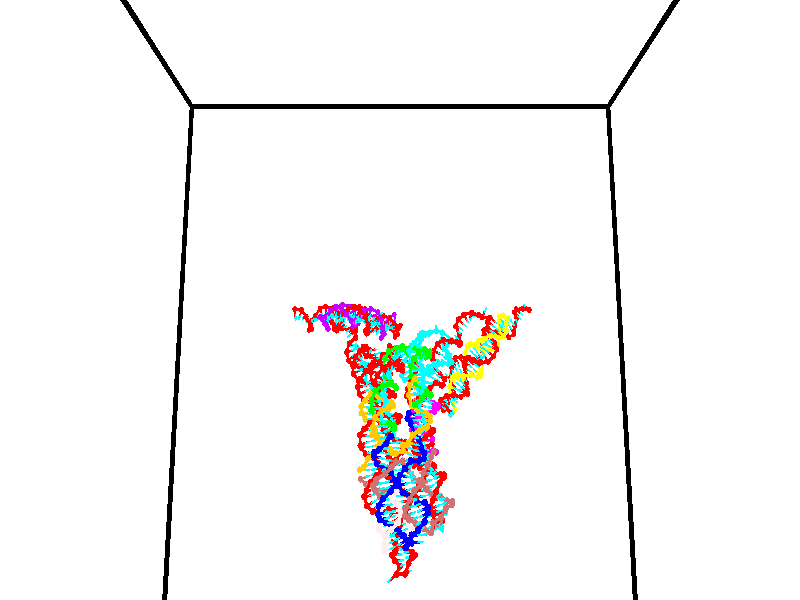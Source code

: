 // switches for output
#declare DRAW_BASES = 1; // possible values are 0, 1; only relevant for DNA ribbons
#declare DRAW_BASES_TYPE = 3; // possible values are 1, 2, 3; only relevant for DNA ribbons
#declare DRAW_FOG = 0; // set to 1 to enable fog

#include "colors.inc"

#include "transforms.inc"
background { rgb <1, 1, 1>}

#default {
   normal{
       ripples 0.25
       frequency 0.20
       turbulence 0.2
       lambda 5
   }
	finish {
		phong 0.1
		phong_size 40.
	}
}

// original window dimensions: 1024x640


// camera settings

camera {
	sky <0, 0.179814, -0.983701>
	up <0, 0.179814, -0.983701>
	right 1.6 * <1, 0, 0>
	location <35, 94.9851, 44.8844>
	look_at <35, 29.7336, 32.9568>
	direction <0, -65.2515, -11.9276>
	angle 67.0682
}


# declare cpy_camera_pos = <35, 94.9851, 44.8844>;
# if (DRAW_FOG = 1)
fog {
	fog_type 2
	up vnormalize(cpy_camera_pos)
	color rgbt<1,1,1,0.3>
	distance 1e-5
	fog_alt 3e-3
	fog_offset 56
}
# end


// LIGHTS

# declare lum = 6;
global_settings {
	ambient_light rgb lum * <0.05, 0.05, 0.05>
	max_trace_level 15
}# declare cpy_direct_light_amount = 0.25;
light_source
{	1000 * <-1, -1.16352, -0.803886>,
	rgb lum * cpy_direct_light_amount
	parallel
}

light_source
{	1000 * <1, 1.16352, 0.803886>,
	rgb lum * cpy_direct_light_amount
	parallel
}

// strand 0

// nucleotide -1

// particle -1
sphere {
	<24.435616, 35.235283, 34.736820> 0.250000
	pigment { color rgbt <1,0,0,0> }
	no_shadow
}
cylinder {
	<24.487049, 35.201569, 35.132065>,  <24.517910, 35.181339, 35.369213>, 0.100000
	pigment { color rgbt <1,0,0,0> }
	no_shadow
}
cylinder {
	<24.487049, 35.201569, 35.132065>,  <24.435616, 35.235283, 34.736820>, 0.100000
	pigment { color rgbt <1,0,0,0> }
	no_shadow
}

// particle -1
sphere {
	<24.487049, 35.201569, 35.132065> 0.100000
	pigment { color rgbt <1,0,0,0> }
	no_shadow
}
sphere {
	0, 1
	scale<0.080000,0.200000,0.300000>
	matrix <0.779894, -0.606859, -0.153255,
		0.612560, 0.790328, -0.012299,
		0.128585, -0.084286, 0.988110,
		24.525625, 35.176285, 35.428497>
	pigment { color rgbt <0,1,1,0> }
	no_shadow
}
cylinder {
	<25.154375, 35.405796, 34.844704>,  <24.435616, 35.235283, 34.736820>, 0.130000
	pigment { color rgbt <1,0,0,0> }
	no_shadow
}

// nucleotide -1

// particle -1
sphere {
	<25.154375, 35.405796, 34.844704> 0.250000
	pigment { color rgbt <1,0,0,0> }
	no_shadow
}
cylinder {
	<25.006227, 35.193398, 35.149563>,  <24.917339, 35.065960, 35.332478>, 0.100000
	pigment { color rgbt <1,0,0,0> }
	no_shadow
}
cylinder {
	<25.006227, 35.193398, 35.149563>,  <25.154375, 35.405796, 34.844704>, 0.100000
	pigment { color rgbt <1,0,0,0> }
	no_shadow
}

// particle -1
sphere {
	<25.006227, 35.193398, 35.149563> 0.100000
	pigment { color rgbt <1,0,0,0> }
	no_shadow
}
sphere {
	0, 1
	scale<0.080000,0.200000,0.300000>
	matrix <0.792599, -0.608508, -0.038784,
		0.484368, 0.589715, 0.646238,
		-0.370370, -0.530993, 0.762150,
		24.895117, 35.034100, 35.378208>
	pigment { color rgbt <0,1,1,0> }
	no_shadow
}
cylinder {
	<25.627670, 35.534889, 35.417149>,  <25.154375, 35.405796, 34.844704>, 0.130000
	pigment { color rgbt <1,0,0,0> }
	no_shadow
}

// nucleotide -1

// particle -1
sphere {
	<25.627670, 35.534889, 35.417149> 0.250000
	pigment { color rgbt <1,0,0,0> }
	no_shadow
}
cylinder {
	<25.409533, 35.200809, 35.445538>,  <25.278650, 35.000362, 35.462570>, 0.100000
	pigment { color rgbt <1,0,0,0> }
	no_shadow
}
cylinder {
	<25.409533, 35.200809, 35.445538>,  <25.627670, 35.534889, 35.417149>, 0.100000
	pigment { color rgbt <1,0,0,0> }
	no_shadow
}

// particle -1
sphere {
	<25.409533, 35.200809, 35.445538> 0.100000
	pigment { color rgbt <1,0,0,0> }
	no_shadow
}
sphere {
	0, 1
	scale<0.080000,0.200000,0.300000>
	matrix <0.836437, -0.536726, 0.110899,
		-0.054532, 0.119840, 0.991294,
		-0.545343, -0.835203, 0.070970,
		25.245930, 34.950249, 35.466827>
	pigment { color rgbt <0,1,1,0> }
	no_shadow
}
cylinder {
	<25.986864, 35.081512, 36.012554>,  <25.627670, 35.534889, 35.417149>, 0.130000
	pigment { color rgbt <1,0,0,0> }
	no_shadow
}

// nucleotide -1

// particle -1
sphere {
	<25.986864, 35.081512, 36.012554> 0.250000
	pigment { color rgbt <1,0,0,0> }
	no_shadow
}
cylinder {
	<25.740471, 34.867714, 35.781078>,  <25.592636, 34.739437, 35.642193>, 0.100000
	pigment { color rgbt <1,0,0,0> }
	no_shadow
}
cylinder {
	<25.740471, 34.867714, 35.781078>,  <25.986864, 35.081512, 36.012554>, 0.100000
	pigment { color rgbt <1,0,0,0> }
	no_shadow
}

// particle -1
sphere {
	<25.740471, 34.867714, 35.781078> 0.100000
	pigment { color rgbt <1,0,0,0> }
	no_shadow
}
sphere {
	0, 1
	scale<0.080000,0.200000,0.300000>
	matrix <0.619726, -0.782295, 0.062885,
		-0.486320, -0.319894, 0.813118,
		-0.615982, -0.534492, -0.578692,
		25.555676, 34.707367, 35.607471>
	pigment { color rgbt <0,1,1,0> }
	no_shadow
}
cylinder {
	<25.803261, 34.374561, 36.370819>,  <25.986864, 35.081512, 36.012554>, 0.130000
	pigment { color rgbt <1,0,0,0> }
	no_shadow
}

// nucleotide -1

// particle -1
sphere {
	<25.803261, 34.374561, 36.370819> 0.250000
	pigment { color rgbt <1,0,0,0> }
	no_shadow
}
cylinder {
	<25.773045, 34.387466, 35.972172>,  <25.754915, 34.395210, 35.732983>, 0.100000
	pigment { color rgbt <1,0,0,0> }
	no_shadow
}
cylinder {
	<25.773045, 34.387466, 35.972172>,  <25.803261, 34.374561, 36.370819>, 0.100000
	pigment { color rgbt <1,0,0,0> }
	no_shadow
}

// particle -1
sphere {
	<25.773045, 34.387466, 35.972172> 0.100000
	pigment { color rgbt <1,0,0,0> }
	no_shadow
}
sphere {
	0, 1
	scale<0.080000,0.200000,0.300000>
	matrix <0.708914, -0.701141, -0.076432,
		-0.701235, -0.712294, 0.030119,
		-0.075559, 0.032245, -0.996620,
		25.750383, 34.397148, 35.673187>
	pigment { color rgbt <0,1,1,0> }
	no_shadow
}
cylinder {
	<25.932907, 33.671665, 36.218185>,  <25.803261, 34.374561, 36.370819>, 0.130000
	pigment { color rgbt <1,0,0,0> }
	no_shadow
}

// nucleotide -1

// particle -1
sphere {
	<25.932907, 33.671665, 36.218185> 0.250000
	pigment { color rgbt <1,0,0,0> }
	no_shadow
}
cylinder {
	<25.974943, 33.895664, 35.889465>,  <26.000164, 34.030064, 35.692234>, 0.100000
	pigment { color rgbt <1,0,0,0> }
	no_shadow
}
cylinder {
	<25.974943, 33.895664, 35.889465>,  <25.932907, 33.671665, 36.218185>, 0.100000
	pigment { color rgbt <1,0,0,0> }
	no_shadow
}

// particle -1
sphere {
	<25.974943, 33.895664, 35.889465> 0.100000
	pigment { color rgbt <1,0,0,0> }
	no_shadow
}
sphere {
	0, 1
	scale<0.080000,0.200000,0.300000>
	matrix <0.710351, -0.620596, -0.332057,
		-0.695958, -0.548870, -0.463016,
		0.105090, 0.560002, -0.821799,
		26.006470, 34.063663, 35.642925>
	pigment { color rgbt <0,1,1,0> }
	no_shadow
}
cylinder {
	<25.794603, 33.307743, 35.475761>,  <25.932907, 33.671665, 36.218185>, 0.130000
	pigment { color rgbt <1,0,0,0> }
	no_shadow
}

// nucleotide -1

// particle -1
sphere {
	<25.794603, 33.307743, 35.475761> 0.250000
	pigment { color rgbt <1,0,0,0> }
	no_shadow
}
cylinder {
	<26.062576, 33.604359, 35.461311>,  <26.223360, 33.782330, 35.452641>, 0.100000
	pigment { color rgbt <1,0,0,0> }
	no_shadow
}
cylinder {
	<26.062576, 33.604359, 35.461311>,  <25.794603, 33.307743, 35.475761>, 0.100000
	pigment { color rgbt <1,0,0,0> }
	no_shadow
}

// particle -1
sphere {
	<26.062576, 33.604359, 35.461311> 0.100000
	pigment { color rgbt <1,0,0,0> }
	no_shadow
}
sphere {
	0, 1
	scale<0.080000,0.200000,0.300000>
	matrix <0.663550, -0.619878, -0.418870,
		-0.333003, 0.256643, -0.907328,
		0.669933, 0.741543, -0.036126,
		26.263556, 33.826820, 35.450474>
	pigment { color rgbt <0,1,1,0> }
	no_shadow
}
cylinder {
	<26.207108, 33.141716, 34.985474>,  <25.794603, 33.307743, 35.475761>, 0.130000
	pigment { color rgbt <1,0,0,0> }
	no_shadow
}

// nucleotide -1

// particle -1
sphere {
	<26.207108, 33.141716, 34.985474> 0.250000
	pigment { color rgbt <1,0,0,0> }
	no_shadow
}
cylinder {
	<26.430016, 33.453373, 35.100285>,  <26.563761, 33.640369, 35.169170>, 0.100000
	pigment { color rgbt <1,0,0,0> }
	no_shadow
}
cylinder {
	<26.430016, 33.453373, 35.100285>,  <26.207108, 33.141716, 34.985474>, 0.100000
	pigment { color rgbt <1,0,0,0> }
	no_shadow
}

// particle -1
sphere {
	<26.430016, 33.453373, 35.100285> 0.100000
	pigment { color rgbt <1,0,0,0> }
	no_shadow
}
sphere {
	0, 1
	scale<0.080000,0.200000,0.300000>
	matrix <0.828201, -0.496825, -0.259322,
		-0.059450, 0.382225, -0.922155,
		0.557269, 0.779147, 0.287023,
		26.597197, 33.687119, 35.186390>
	pigment { color rgbt <0,1,1,0> }
	no_shadow
}
cylinder {
	<26.739450, 33.440453, 34.373497>,  <26.207108, 33.141716, 34.985474>, 0.130000
	pigment { color rgbt <1,0,0,0> }
	no_shadow
}

// nucleotide -1

// particle -1
sphere {
	<26.739450, 33.440453, 34.373497> 0.250000
	pigment { color rgbt <1,0,0,0> }
	no_shadow
}
cylinder {
	<26.880339, 33.517704, 34.739807>,  <26.964872, 33.564053, 34.959595>, 0.100000
	pigment { color rgbt <1,0,0,0> }
	no_shadow
}
cylinder {
	<26.880339, 33.517704, 34.739807>,  <26.739450, 33.440453, 34.373497>, 0.100000
	pigment { color rgbt <1,0,0,0> }
	no_shadow
}

// particle -1
sphere {
	<26.880339, 33.517704, 34.739807> 0.100000
	pigment { color rgbt <1,0,0,0> }
	no_shadow
}
sphere {
	0, 1
	scale<0.080000,0.200000,0.300000>
	matrix <0.862187, -0.447619, -0.237213,
		0.364106, 0.873120, -0.324172,
		0.352221, 0.193126, 0.915774,
		26.986006, 33.575642, 35.014538>
	pigment { color rgbt <0,1,1,0> }
	no_shadow
}
cylinder {
	<27.343143, 33.647739, 34.245148>,  <26.739450, 33.440453, 34.373497>, 0.130000
	pigment { color rgbt <1,0,0,0> }
	no_shadow
}

// nucleotide -1

// particle -1
sphere {
	<27.343143, 33.647739, 34.245148> 0.250000
	pigment { color rgbt <1,0,0,0> }
	no_shadow
}
cylinder {
	<27.385662, 33.583321, 34.637630>,  <27.411173, 33.544670, 34.873119>, 0.100000
	pigment { color rgbt <1,0,0,0> }
	no_shadow
}
cylinder {
	<27.385662, 33.583321, 34.637630>,  <27.343143, 33.647739, 34.245148>, 0.100000
	pigment { color rgbt <1,0,0,0> }
	no_shadow
}

// particle -1
sphere {
	<27.385662, 33.583321, 34.637630> 0.100000
	pigment { color rgbt <1,0,0,0> }
	no_shadow
}
sphere {
	0, 1
	scale<0.080000,0.200000,0.300000>
	matrix <0.871496, -0.460026, -0.169915,
		0.478745, 0.873178, 0.091452,
		0.106296, -0.161045, 0.981206,
		27.417551, 33.535007, 34.931992>
	pigment { color rgbt <0,1,1,0> }
	no_shadow
}
cylinder {
	<28.114893, 33.867146, 34.404900>,  <27.343143, 33.647739, 34.245148>, 0.130000
	pigment { color rgbt <1,0,0,0> }
	no_shadow
}

// nucleotide -1

// particle -1
sphere {
	<28.114893, 33.867146, 34.404900> 0.250000
	pigment { color rgbt <1,0,0,0> }
	no_shadow
}
cylinder {
	<27.971621, 33.590790, 34.656097>,  <27.885656, 33.424976, 34.806816>, 0.100000
	pigment { color rgbt <1,0,0,0> }
	no_shadow
}
cylinder {
	<27.971621, 33.590790, 34.656097>,  <28.114893, 33.867146, 34.404900>, 0.100000
	pigment { color rgbt <1,0,0,0> }
	no_shadow
}

// particle -1
sphere {
	<27.971621, 33.590790, 34.656097> 0.100000
	pigment { color rgbt <1,0,0,0> }
	no_shadow
}
sphere {
	0, 1
	scale<0.080000,0.200000,0.300000>
	matrix <0.846522, -0.524041, -0.093710,
		0.393836, 0.498043, 0.772558,
		-0.358180, -0.690894, 0.627991,
		27.864166, 33.383522, 34.844494>
	pigment { color rgbt <0,1,1,0> }
	no_shadow
}
cylinder {
	<28.676090, 33.698135, 34.848255>,  <28.114893, 33.867146, 34.404900>, 0.130000
	pigment { color rgbt <1,0,0,0> }
	no_shadow
}

// nucleotide -1

// particle -1
sphere {
	<28.676090, 33.698135, 34.848255> 0.250000
	pigment { color rgbt <1,0,0,0> }
	no_shadow
}
cylinder {
	<28.419277, 33.397354, 34.908062>,  <28.265190, 33.216885, 34.943947>, 0.100000
	pigment { color rgbt <1,0,0,0> }
	no_shadow
}
cylinder {
	<28.419277, 33.397354, 34.908062>,  <28.676090, 33.698135, 34.848255>, 0.100000
	pigment { color rgbt <1,0,0,0> }
	no_shadow
}

// particle -1
sphere {
	<28.419277, 33.397354, 34.908062> 0.100000
	pigment { color rgbt <1,0,0,0> }
	no_shadow
}
sphere {
	0, 1
	scale<0.080000,0.200000,0.300000>
	matrix <0.761601, -0.647940, 0.011707,
		0.088078, 0.121392, 0.988689,
		-0.642032, -0.751956, 0.149522,
		28.226667, 33.171768, 34.952919>
	pigment { color rgbt <0,1,1,0> }
	no_shadow
}
cylinder {
	<28.972597, 33.276745, 35.349724>,  <28.676090, 33.698135, 34.848255>, 0.130000
	pigment { color rgbt <1,0,0,0> }
	no_shadow
}

// nucleotide -1

// particle -1
sphere {
	<28.972597, 33.276745, 35.349724> 0.250000
	pigment { color rgbt <1,0,0,0> }
	no_shadow
}
cylinder {
	<28.711220, 33.005524, 35.215111>,  <28.554394, 32.842793, 35.134342>, 0.100000
	pigment { color rgbt <1,0,0,0> }
	no_shadow
}
cylinder {
	<28.711220, 33.005524, 35.215111>,  <28.972597, 33.276745, 35.349724>, 0.100000
	pigment { color rgbt <1,0,0,0> }
	no_shadow
}

// particle -1
sphere {
	<28.711220, 33.005524, 35.215111> 0.100000
	pigment { color rgbt <1,0,0,0> }
	no_shadow
}
sphere {
	0, 1
	scale<0.080000,0.200000,0.300000>
	matrix <0.686049, -0.718364, 0.115276,
		-0.319916, -0.155552, 0.934589,
		-0.653444, -0.678053, -0.336533,
		28.515186, 32.802109, 35.114151>
	pigment { color rgbt <0,1,1,0> }
	no_shadow
}
cylinder {
	<29.000174, 32.685303, 35.788044>,  <28.972597, 33.276745, 35.349724>, 0.130000
	pigment { color rgbt <1,0,0,0> }
	no_shadow
}

// nucleotide -1

// particle -1
sphere {
	<29.000174, 32.685303, 35.788044> 0.250000
	pigment { color rgbt <1,0,0,0> }
	no_shadow
}
cylinder {
	<28.860552, 32.577518, 35.429035>,  <28.776779, 32.512848, 35.213631>, 0.100000
	pigment { color rgbt <1,0,0,0> }
	no_shadow
}
cylinder {
	<28.860552, 32.577518, 35.429035>,  <29.000174, 32.685303, 35.788044>, 0.100000
	pigment { color rgbt <1,0,0,0> }
	no_shadow
}

// particle -1
sphere {
	<28.860552, 32.577518, 35.429035> 0.100000
	pigment { color rgbt <1,0,0,0> }
	no_shadow
}
sphere {
	0, 1
	scale<0.080000,0.200000,0.300000>
	matrix <0.618577, -0.785710, -0.004674,
		-0.703935, -0.556821, 0.440938,
		-0.349052, -0.269464, -0.897525,
		28.755836, 32.496677, 35.159779>
	pigment { color rgbt <0,1,1,0> }
	no_shadow
}
cylinder {
	<28.946470, 31.911978, 35.786846>,  <29.000174, 32.685303, 35.788044>, 0.130000
	pigment { color rgbt <1,0,0,0> }
	no_shadow
}

// nucleotide -1

// particle -1
sphere {
	<28.946470, 31.911978, 35.786846> 0.250000
	pigment { color rgbt <1,0,0,0> }
	no_shadow
}
cylinder {
	<28.932846, 31.997362, 35.396301>,  <28.924671, 32.048592, 35.161976>, 0.100000
	pigment { color rgbt <1,0,0,0> }
	no_shadow
}
cylinder {
	<28.932846, 31.997362, 35.396301>,  <28.946470, 31.911978, 35.786846>, 0.100000
	pigment { color rgbt <1,0,0,0> }
	no_shadow
}

// particle -1
sphere {
	<28.932846, 31.997362, 35.396301> 0.100000
	pigment { color rgbt <1,0,0,0> }
	no_shadow
}
sphere {
	0, 1
	scale<0.080000,0.200000,0.300000>
	matrix <0.590534, -0.783847, -0.191972,
		-0.806294, -0.583111, -0.099359,
		-0.034058, 0.213460, -0.976358,
		28.922628, 32.061401, 35.103394>
	pigment { color rgbt <0,1,1,0> }
	no_shadow
}
cylinder {
	<28.760693, 31.236443, 35.344807>,  <28.946470, 31.911978, 35.786846>, 0.130000
	pigment { color rgbt <1,0,0,0> }
	no_shadow
}

// nucleotide -1

// particle -1
sphere {
	<28.760693, 31.236443, 35.344807> 0.250000
	pigment { color rgbt <1,0,0,0> }
	no_shadow
}
cylinder {
	<28.956453, 31.502464, 35.119175>,  <29.073910, 31.662077, 34.983795>, 0.100000
	pigment { color rgbt <1,0,0,0> }
	no_shadow
}
cylinder {
	<28.956453, 31.502464, 35.119175>,  <28.760693, 31.236443, 35.344807>, 0.100000
	pigment { color rgbt <1,0,0,0> }
	no_shadow
}

// particle -1
sphere {
	<28.956453, 31.502464, 35.119175> 0.100000
	pigment { color rgbt <1,0,0,0> }
	no_shadow
}
sphere {
	0, 1
	scale<0.080000,0.200000,0.300000>
	matrix <0.650750, -0.709110, -0.271453,
		-0.580527, -0.234227, -0.779824,
		0.489400, 0.665057, -0.564081,
		29.103273, 31.701981, 34.949951>
	pigment { color rgbt <0,1,1,0> }
	no_shadow
}
cylinder {
	<28.920635, 30.769072, 34.801327>,  <28.760693, 31.236443, 35.344807>, 0.130000
	pigment { color rgbt <1,0,0,0> }
	no_shadow
}

// nucleotide -1

// particle -1
sphere {
	<28.920635, 30.769072, 34.801327> 0.250000
	pigment { color rgbt <1,0,0,0> }
	no_shadow
}
cylinder {
	<29.142834, 31.093601, 34.728470>,  <29.276154, 31.288319, 34.684757>, 0.100000
	pigment { color rgbt <1,0,0,0> }
	no_shadow
}
cylinder {
	<29.142834, 31.093601, 34.728470>,  <28.920635, 30.769072, 34.801327>, 0.100000
	pigment { color rgbt <1,0,0,0> }
	no_shadow
}

// particle -1
sphere {
	<29.142834, 31.093601, 34.728470> 0.100000
	pigment { color rgbt <1,0,0,0> }
	no_shadow
}
sphere {
	0, 1
	scale<0.080000,0.200000,0.300000>
	matrix <0.736093, -0.581692, -0.346123,
		-0.386769, 0.058196, -0.920338,
		0.555497, 0.811325, -0.182143,
		29.309483, 31.336998, 34.673828>
	pigment { color rgbt <0,1,1,0> }
	no_shadow
}
cylinder {
	<29.156681, 30.676966, 34.162460>,  <28.920635, 30.769072, 34.801327>, 0.130000
	pigment { color rgbt <1,0,0,0> }
	no_shadow
}

// nucleotide -1

// particle -1
sphere {
	<29.156681, 30.676966, 34.162460> 0.250000
	pigment { color rgbt <1,0,0,0> }
	no_shadow
}
cylinder {
	<29.406511, 30.922495, 34.355591>,  <29.556410, 31.069813, 34.471470>, 0.100000
	pigment { color rgbt <1,0,0,0> }
	no_shadow
}
cylinder {
	<29.406511, 30.922495, 34.355591>,  <29.156681, 30.676966, 34.162460>, 0.100000
	pigment { color rgbt <1,0,0,0> }
	no_shadow
}

// particle -1
sphere {
	<29.406511, 30.922495, 34.355591> 0.100000
	pigment { color rgbt <1,0,0,0> }
	no_shadow
}
sphere {
	0, 1
	scale<0.080000,0.200000,0.300000>
	matrix <0.736997, -0.667783, -0.104408,
		0.258338, 0.421055, -0.869468,
		0.624577, 0.613823, 0.482830,
		29.593885, 31.106642, 34.500439>
	pigment { color rgbt <0,1,1,0> }
	no_shadow
}
cylinder {
	<29.850832, 30.664217, 33.751274>,  <29.156681, 30.676966, 34.162460>, 0.130000
	pigment { color rgbt <1,0,0,0> }
	no_shadow
}

// nucleotide -1

// particle -1
sphere {
	<29.850832, 30.664217, 33.751274> 0.250000
	pigment { color rgbt <1,0,0,0> }
	no_shadow
}
cylinder {
	<29.970638, 30.846025, 34.086823>,  <30.042522, 30.955111, 34.288151>, 0.100000
	pigment { color rgbt <1,0,0,0> }
	no_shadow
}
cylinder {
	<29.970638, 30.846025, 34.086823>,  <29.850832, 30.664217, 33.751274>, 0.100000
	pigment { color rgbt <1,0,0,0> }
	no_shadow
}

// particle -1
sphere {
	<29.970638, 30.846025, 34.086823> 0.100000
	pigment { color rgbt <1,0,0,0> }
	no_shadow
}
sphere {
	0, 1
	scale<0.080000,0.200000,0.300000>
	matrix <0.833837, -0.552009, 0.001374,
		0.463688, 0.699068, -0.544332,
		0.299515, 0.454521, 0.838869,
		30.060493, 30.982382, 34.338482>
	pigment { color rgbt <0,1,1,0> }
	no_shadow
}
cylinder {
	<30.585293, 30.726469, 33.730343>,  <29.850832, 30.664217, 33.751274>, 0.130000
	pigment { color rgbt <1,0,0,0> }
	no_shadow
}

// nucleotide -1

// particle -1
sphere {
	<30.585293, 30.726469, 33.730343> 0.250000
	pigment { color rgbt <1,0,0,0> }
	no_shadow
}
cylinder {
	<30.541517, 30.806459, 34.119812>,  <30.515253, 30.854454, 34.353493>, 0.100000
	pigment { color rgbt <1,0,0,0> }
	no_shadow
}
cylinder {
	<30.541517, 30.806459, 34.119812>,  <30.585293, 30.726469, 33.730343>, 0.100000
	pigment { color rgbt <1,0,0,0> }
	no_shadow
}

// particle -1
sphere {
	<30.541517, 30.806459, 34.119812> 0.100000
	pigment { color rgbt <1,0,0,0> }
	no_shadow
}
sphere {
	0, 1
	scale<0.080000,0.200000,0.300000>
	matrix <0.823734, -0.529987, 0.201437,
		0.556315, 0.824089, -0.106727,
		-0.109438, 0.199977, 0.973670,
		30.508686, 30.866453, 34.411911>
	pigment { color rgbt <0,1,1,0> }
	no_shadow
}
cylinder {
	<31.232349, 30.968836, 34.018757>,  <30.585293, 30.726469, 33.730343>, 0.130000
	pigment { color rgbt <1,0,0,0> }
	no_shadow
}

// nucleotide -1

// particle -1
sphere {
	<31.232349, 30.968836, 34.018757> 0.250000
	pigment { color rgbt <1,0,0,0> }
	no_shadow
}
cylinder {
	<31.017538, 30.847307, 34.333538>,  <30.888651, 30.774389, 34.522408>, 0.100000
	pigment { color rgbt <1,0,0,0> }
	no_shadow
}
cylinder {
	<31.017538, 30.847307, 34.333538>,  <31.232349, 30.968836, 34.018757>, 0.100000
	pigment { color rgbt <1,0,0,0> }
	no_shadow
}

// particle -1
sphere {
	<31.017538, 30.847307, 34.333538> 0.100000
	pigment { color rgbt <1,0,0,0> }
	no_shadow
}
sphere {
	0, 1
	scale<0.080000,0.200000,0.300000>
	matrix <0.754119, -0.590969, 0.286463,
		0.378031, 0.747294, 0.546484,
		-0.537027, -0.303822, 0.786953,
		30.856430, 30.756161, 34.569622>
	pigment { color rgbt <0,1,1,0> }
	no_shadow
}
cylinder {
	<31.674772, 31.087248, 34.692188>,  <31.232349, 30.968836, 34.018757>, 0.130000
	pigment { color rgbt <1,0,0,0> }
	no_shadow
}

// nucleotide -1

// particle -1
sphere {
	<31.674772, 31.087248, 34.692188> 0.250000
	pigment { color rgbt <1,0,0,0> }
	no_shadow
}
cylinder {
	<31.392378, 30.819796, 34.785580>,  <31.222940, 30.659325, 34.841614>, 0.100000
	pigment { color rgbt <1,0,0,0> }
	no_shadow
}
cylinder {
	<31.392378, 30.819796, 34.785580>,  <31.674772, 31.087248, 34.692188>, 0.100000
	pigment { color rgbt <1,0,0,0> }
	no_shadow
}

// particle -1
sphere {
	<31.392378, 30.819796, 34.785580> 0.100000
	pigment { color rgbt <1,0,0,0> }
	no_shadow
}
sphere {
	0, 1
	scale<0.080000,0.200000,0.300000>
	matrix <0.647913, -0.476631, 0.594165,
		-0.285993, 0.570748, 0.769711,
		-0.705987, -0.668632, 0.233482,
		31.180582, 30.619205, 34.855625>
	pigment { color rgbt <0,1,1,0> }
	no_shadow
}
cylinder {
	<31.632597, 30.977827, 35.568806>,  <31.674772, 31.087248, 34.692188>, 0.130000
	pigment { color rgbt <1,0,0,0> }
	no_shadow
}

// nucleotide -1

// particle -1
sphere {
	<31.632597, 30.977827, 35.568806> 0.250000
	pigment { color rgbt <1,0,0,0> }
	no_shadow
}
cylinder {
	<31.471979, 30.663975, 35.379868>,  <31.375608, 30.475662, 35.266502>, 0.100000
	pigment { color rgbt <1,0,0,0> }
	no_shadow
}
cylinder {
	<31.471979, 30.663975, 35.379868>,  <31.632597, 30.977827, 35.568806>, 0.100000
	pigment { color rgbt <1,0,0,0> }
	no_shadow
}

// particle -1
sphere {
	<31.471979, 30.663975, 35.379868> 0.100000
	pigment { color rgbt <1,0,0,0> }
	no_shadow
}
sphere {
	0, 1
	scale<0.080000,0.200000,0.300000>
	matrix <0.668845, -0.603561, 0.434004,
		-0.625625, -0.141657, 0.767155,
		-0.401546, -0.784632, -0.472350,
		31.351515, 30.428585, 35.238163>
	pigment { color rgbt <0,1,1,0> }
	no_shadow
}
cylinder {
	<31.520149, 30.446301, 36.117466>,  <31.632597, 30.977827, 35.568806>, 0.130000
	pigment { color rgbt <1,0,0,0> }
	no_shadow
}

// nucleotide -1

// particle -1
sphere {
	<31.520149, 30.446301, 36.117466> 0.250000
	pigment { color rgbt <1,0,0,0> }
	no_shadow
}
cylinder {
	<31.562170, 30.278610, 35.756752>,  <31.587381, 30.177996, 35.540325>, 0.100000
	pigment { color rgbt <1,0,0,0> }
	no_shadow
}
cylinder {
	<31.562170, 30.278610, 35.756752>,  <31.520149, 30.446301, 36.117466>, 0.100000
	pigment { color rgbt <1,0,0,0> }
	no_shadow
}

// particle -1
sphere {
	<31.562170, 30.278610, 35.756752> 0.100000
	pigment { color rgbt <1,0,0,0> }
	no_shadow
}
sphere {
	0, 1
	scale<0.080000,0.200000,0.300000>
	matrix <0.677108, -0.633989, 0.373607,
		-0.728346, -0.649854, 0.217259,
		0.105051, -0.419223, -0.901785,
		31.593685, 30.152843, 35.486217>
	pigment { color rgbt <0,1,1,0> }
	no_shadow
}
cylinder {
	<31.371399, 29.706795, 36.079044>,  <31.520149, 30.446301, 36.117466>, 0.130000
	pigment { color rgbt <1,0,0,0> }
	no_shadow
}

// nucleotide -1

// particle -1
sphere {
	<31.371399, 29.706795, 36.079044> 0.250000
	pigment { color rgbt <1,0,0,0> }
	no_shadow
}
cylinder {
	<31.645704, 29.811214, 35.807285>,  <31.810287, 29.873867, 35.644230>, 0.100000
	pigment { color rgbt <1,0,0,0> }
	no_shadow
}
cylinder {
	<31.645704, 29.811214, 35.807285>,  <31.371399, 29.706795, 36.079044>, 0.100000
	pigment { color rgbt <1,0,0,0> }
	no_shadow
}

// particle -1
sphere {
	<31.645704, 29.811214, 35.807285> 0.100000
	pigment { color rgbt <1,0,0,0> }
	no_shadow
}
sphere {
	0, 1
	scale<0.080000,0.200000,0.300000>
	matrix <0.701569, -0.485549, 0.521577,
		-0.193722, -0.834323, -0.516118,
		0.685764, 0.261051, -0.679397,
		31.851433, 29.889530, 35.603466>
	pigment { color rgbt <0,1,1,0> }
	no_shadow
}
cylinder {
	<31.796047, 29.159252, 35.683945>,  <31.371399, 29.706795, 36.079044>, 0.130000
	pigment { color rgbt <1,0,0,0> }
	no_shadow
}

// nucleotide -1

// particle -1
sphere {
	<31.796047, 29.159252, 35.683945> 0.250000
	pigment { color rgbt <1,0,0,0> }
	no_shadow
}
cylinder {
	<32.033169, 29.475540, 35.745060>,  <32.175442, 29.665314, 35.781731>, 0.100000
	pigment { color rgbt <1,0,0,0> }
	no_shadow
}
cylinder {
	<32.033169, 29.475540, 35.745060>,  <31.796047, 29.159252, 35.683945>, 0.100000
	pigment { color rgbt <1,0,0,0> }
	no_shadow
}

// particle -1
sphere {
	<32.033169, 29.475540, 35.745060> 0.100000
	pigment { color rgbt <1,0,0,0> }
	no_shadow
}
sphere {
	0, 1
	scale<0.080000,0.200000,0.300000>
	matrix <0.648000, -0.580972, 0.492512,
		0.478207, -0.192954, -0.856789,
		0.592802, 0.790722, 0.152790,
		32.211010, 29.712757, 35.790897>
	pigment { color rgbt <0,1,1,0> }
	no_shadow
}
cylinder {
	<32.518921, 29.028086, 35.383499>,  <31.796047, 29.159252, 35.683945>, 0.130000
	pigment { color rgbt <1,0,0,0> }
	no_shadow
}

// nucleotide -1

// particle -1
sphere {
	<32.518921, 29.028086, 35.383499> 0.250000
	pigment { color rgbt <1,0,0,0> }
	no_shadow
}
cylinder {
	<32.513283, 29.294037, 35.682228>,  <32.509899, 29.453608, 35.861465>, 0.100000
	pigment { color rgbt <1,0,0,0> }
	no_shadow
}
cylinder {
	<32.513283, 29.294037, 35.682228>,  <32.518921, 29.028086, 35.383499>, 0.100000
	pigment { color rgbt <1,0,0,0> }
	no_shadow
}

// particle -1
sphere {
	<32.513283, 29.294037, 35.682228> 0.100000
	pigment { color rgbt <1,0,0,0> }
	no_shadow
}
sphere {
	0, 1
	scale<0.080000,0.200000,0.300000>
	matrix <0.639557, -0.568138, 0.517867,
		0.768614, 0.484932, -0.417220,
		-0.014092, 0.664876, 0.746821,
		32.509056, 29.493500, 35.906273>
	pigment { color rgbt <0,1,1,0> }
	no_shadow
}
cylinder {
	<32.528038, 28.973633, 34.586189>,  <32.518921, 29.028086, 35.383499>, 0.130000
	pigment { color rgbt <1,0,0,0> }
	no_shadow
}

// nucleotide -1

// particle -1
sphere {
	<32.528038, 28.973633, 34.586189> 0.250000
	pigment { color rgbt <1,0,0,0> }
	no_shadow
}
cylinder {
	<32.733070, 28.768368, 34.310822>,  <32.856091, 28.645208, 34.145599>, 0.100000
	pigment { color rgbt <1,0,0,0> }
	no_shadow
}
cylinder {
	<32.733070, 28.768368, 34.310822>,  <32.528038, 28.973633, 34.586189>, 0.100000
	pigment { color rgbt <1,0,0,0> }
	no_shadow
}

// particle -1
sphere {
	<32.733070, 28.768368, 34.310822> 0.100000
	pigment { color rgbt <1,0,0,0> }
	no_shadow
}
sphere {
	0, 1
	scale<0.080000,0.200000,0.300000>
	matrix <0.852693, 0.210020, 0.478336,
		-0.100882, -0.832199, 0.545223,
		0.512578, -0.513163, -0.688423,
		32.886845, 28.614418, 34.104294>
	pigment { color rgbt <0,1,1,0> }
	no_shadow
}
cylinder {
	<32.841095, 28.445093, 34.932037>,  <32.528038, 28.973633, 34.586189>, 0.130000
	pigment { color rgbt <1,0,0,0> }
	no_shadow
}

// nucleotide -1

// particle -1
sphere {
	<32.841095, 28.445093, 34.932037> 0.250000
	pigment { color rgbt <1,0,0,0> }
	no_shadow
}
cylinder {
	<33.043388, 28.612658, 34.630375>,  <33.164764, 28.713196, 34.449379>, 0.100000
	pigment { color rgbt <1,0,0,0> }
	no_shadow
}
cylinder {
	<33.043388, 28.612658, 34.630375>,  <32.841095, 28.445093, 34.932037>, 0.100000
	pigment { color rgbt <1,0,0,0> }
	no_shadow
}

// particle -1
sphere {
	<33.043388, 28.612658, 34.630375> 0.100000
	pigment { color rgbt <1,0,0,0> }
	no_shadow
}
sphere {
	0, 1
	scale<0.080000,0.200000,0.300000>
	matrix <0.812324, 0.063091, 0.579785,
		0.290459, -0.905832, -0.308385,
		0.505731, 0.418912, -0.754154,
		33.195107, 28.738331, 34.404129>
	pigment { color rgbt <0,1,1,0> }
	no_shadow
}
cylinder {
	<33.577011, 28.124863, 34.798035>,  <32.841095, 28.445093, 34.932037>, 0.130000
	pigment { color rgbt <1,0,0,0> }
	no_shadow
}

// nucleotide -1

// particle -1
sphere {
	<33.577011, 28.124863, 34.798035> 0.250000
	pigment { color rgbt <1,0,0,0> }
	no_shadow
}
cylinder {
	<33.536316, 28.516388, 34.726963>,  <33.511898, 28.751303, 34.684319>, 0.100000
	pigment { color rgbt <1,0,0,0> }
	no_shadow
}
cylinder {
	<33.536316, 28.516388, 34.726963>,  <33.577011, 28.124863, 34.798035>, 0.100000
	pigment { color rgbt <1,0,0,0> }
	no_shadow
}

// particle -1
sphere {
	<33.536316, 28.516388, 34.726963> 0.100000
	pigment { color rgbt <1,0,0,0> }
	no_shadow
}
sphere {
	0, 1
	scale<0.080000,0.200000,0.300000>
	matrix <0.742403, 0.193590, 0.641374,
		0.662184, -0.066663, -0.746370,
		-0.101734, 0.978815, -0.177682,
		33.505795, 28.810032, 34.673656>
	pigment { color rgbt <0,1,1,0> }
	no_shadow
}
cylinder {
	<33.931496, 28.423079, 35.375088>,  <33.577011, 28.124863, 34.798035>, 0.130000
	pigment { color rgbt <1,0,0,0> }
	no_shadow
}

// nucleotide -1

// particle -1
sphere {
	<33.931496, 28.423079, 35.375088> 0.250000
	pigment { color rgbt <1,0,0,0> }
	no_shadow
}
cylinder {
	<33.930912, 28.757936, 35.156296>,  <33.930561, 28.958851, 35.025021>, 0.100000
	pigment { color rgbt <1,0,0,0> }
	no_shadow
}
cylinder {
	<33.930912, 28.757936, 35.156296>,  <33.931496, 28.423079, 35.375088>, 0.100000
	pigment { color rgbt <1,0,0,0> }
	no_shadow
}

// particle -1
sphere {
	<33.930912, 28.757936, 35.156296> 0.100000
	pigment { color rgbt <1,0,0,0> }
	no_shadow
}
sphere {
	0, 1
	scale<0.080000,0.200000,0.300000>
	matrix <0.619709, 0.430046, 0.656522,
		0.784830, -0.338013, -0.519412,
		-0.001458, 0.837143, -0.546983,
		33.930473, 29.009079, 34.992203>
	pigment { color rgbt <0,1,1,0> }
	no_shadow
}
cylinder {
	<34.711658, 28.686104, 35.282375>,  <33.931496, 28.423079, 35.375088>, 0.130000
	pigment { color rgbt <1,0,0,0> }
	no_shadow
}

// nucleotide -1

// particle -1
sphere {
	<34.711658, 28.686104, 35.282375> 0.250000
	pigment { color rgbt <1,0,0,0> }
	no_shadow
}
cylinder {
	<34.443150, 28.981333, 35.255135>,  <34.282043, 29.158470, 35.238789>, 0.100000
	pigment { color rgbt <1,0,0,0> }
	no_shadow
}
cylinder {
	<34.443150, 28.981333, 35.255135>,  <34.711658, 28.686104, 35.282375>, 0.100000
	pigment { color rgbt <1,0,0,0> }
	no_shadow
}

// particle -1
sphere {
	<34.443150, 28.981333, 35.255135> 0.100000
	pigment { color rgbt <1,0,0,0> }
	no_shadow
}
sphere {
	0, 1
	scale<0.080000,0.200000,0.300000>
	matrix <0.477779, 0.501119, 0.721531,
		0.566670, 0.451808, -0.689024,
		-0.671277, 0.738071, -0.068104,
		34.241768, 29.202755, 35.234703>
	pigment { color rgbt <0,1,1,0> }
	no_shadow
}
cylinder {
	<35.044170, 29.376633, 35.251236>,  <34.711658, 28.686104, 35.282375>, 0.130000
	pigment { color rgbt <1,0,0,0> }
	no_shadow
}

// nucleotide -1

// particle -1
sphere {
	<35.044170, 29.376633, 35.251236> 0.250000
	pigment { color rgbt <1,0,0,0> }
	no_shadow
}
cylinder {
	<34.679844, 29.400887, 35.414570>,  <34.461246, 29.415440, 35.512569>, 0.100000
	pigment { color rgbt <1,0,0,0> }
	no_shadow
}
cylinder {
	<34.679844, 29.400887, 35.414570>,  <35.044170, 29.376633, 35.251236>, 0.100000
	pigment { color rgbt <1,0,0,0> }
	no_shadow
}

// particle -1
sphere {
	<34.679844, 29.400887, 35.414570> 0.100000
	pigment { color rgbt <1,0,0,0> }
	no_shadow
}
sphere {
	0, 1
	scale<0.080000,0.200000,0.300000>
	matrix <0.358344, 0.607203, 0.709150,
		-0.204941, 0.792229, -0.574780,
		-0.910818, 0.060635, 0.408332,
		34.406597, 29.419077, 35.537067>
	pigment { color rgbt <0,1,1,0> }
	no_shadow
}
cylinder {
	<34.955070, 30.107990, 35.438145>,  <35.044170, 29.376633, 35.251236>, 0.130000
	pigment { color rgbt <1,0,0,0> }
	no_shadow
}

// nucleotide -1

// particle -1
sphere {
	<34.955070, 30.107990, 35.438145> 0.250000
	pigment { color rgbt <1,0,0,0> }
	no_shadow
}
cylinder {
	<34.763798, 29.831581, 35.654968>,  <34.649033, 29.665735, 35.785061>, 0.100000
	pigment { color rgbt <1,0,0,0> }
	no_shadow
}
cylinder {
	<34.763798, 29.831581, 35.654968>,  <34.955070, 30.107990, 35.438145>, 0.100000
	pigment { color rgbt <1,0,0,0> }
	no_shadow
}

// particle -1
sphere {
	<34.763798, 29.831581, 35.654968> 0.100000
	pigment { color rgbt <1,0,0,0> }
	no_shadow
}
sphere {
	0, 1
	scale<0.080000,0.200000,0.300000>
	matrix <0.151156, 0.543230, 0.825865,
		-0.865155, 0.476850, -0.155311,
		-0.478183, -0.691025, 0.542057,
		34.620342, 29.624273, 35.817585>
	pigment { color rgbt <0,1,1,0> }
	no_shadow
}
cylinder {
	<34.214638, 30.377132, 35.750561>,  <34.955070, 30.107990, 35.438145>, 0.130000
	pigment { color rgbt <1,0,0,0> }
	no_shadow
}

// nucleotide -1

// particle -1
sphere {
	<34.214638, 30.377132, 35.750561> 0.250000
	pigment { color rgbt <1,0,0,0> }
	no_shadow
}
cylinder {
	<34.523632, 30.169930, 35.897491>,  <34.709030, 30.045609, 35.985649>, 0.100000
	pigment { color rgbt <1,0,0,0> }
	no_shadow
}
cylinder {
	<34.523632, 30.169930, 35.897491>,  <34.214638, 30.377132, 35.750561>, 0.100000
	pigment { color rgbt <1,0,0,0> }
	no_shadow
}

// particle -1
sphere {
	<34.523632, 30.169930, 35.897491> 0.100000
	pigment { color rgbt <1,0,0,0> }
	no_shadow
}
sphere {
	0, 1
	scale<0.080000,0.200000,0.300000>
	matrix <0.066912, 0.641622, 0.764097,
		-0.631494, -0.565677, 0.530306,
		0.772488, -0.518006, 0.367330,
		34.755379, 30.014528, 36.007690>
	pigment { color rgbt <0,1,1,0> }
	no_shadow
}
cylinder {
	<34.477921, 30.497046, 36.460472>,  <34.214638, 30.377132, 35.750561>, 0.130000
	pigment { color rgbt <1,0,0,0> }
	no_shadow
}

// nucleotide -1

// particle -1
sphere {
	<34.477921, 30.497046, 36.460472> 0.250000
	pigment { color rgbt <1,0,0,0> }
	no_shadow
}
cylinder {
	<34.619705, 30.585527, 36.097061>,  <34.704777, 30.638617, 35.879013>, 0.100000
	pigment { color rgbt <1,0,0,0> }
	no_shadow
}
cylinder {
	<34.619705, 30.585527, 36.097061>,  <34.477921, 30.497046, 36.460472>, 0.100000
	pigment { color rgbt <1,0,0,0> }
	no_shadow
}

// particle -1
sphere {
	<34.619705, 30.585527, 36.097061> 0.100000
	pigment { color rgbt <1,0,0,0> }
	no_shadow
}
sphere {
	0, 1
	scale<0.080000,0.200000,0.300000>
	matrix <-0.402206, 0.913208, 0.065425,
		0.844149, 0.342225, 0.412668,
		0.354462, 0.221206, -0.908529,
		34.726044, 30.651890, 35.824501>
	pigment { color rgbt <0,1,1,0> }
	no_shadow
}
cylinder {
	<34.750118, 31.191587, 36.342983>,  <34.477921, 30.497046, 36.460472>, 0.130000
	pigment { color rgbt <1,0,0,0> }
	no_shadow
}

// nucleotide -1

// particle -1
sphere {
	<34.750118, 31.191587, 36.342983> 0.250000
	pigment { color rgbt <1,0,0,0> }
	no_shadow
}
cylinder {
	<34.593140, 31.112617, 35.983650>,  <34.498951, 31.065235, 35.768051>, 0.100000
	pigment { color rgbt <1,0,0,0> }
	no_shadow
}
cylinder {
	<34.593140, 31.112617, 35.983650>,  <34.750118, 31.191587, 36.342983>, 0.100000
	pigment { color rgbt <1,0,0,0> }
	no_shadow
}

// particle -1
sphere {
	<34.593140, 31.112617, 35.983650> 0.100000
	pigment { color rgbt <1,0,0,0> }
	no_shadow
}
sphere {
	0, 1
	scale<0.080000,0.200000,0.300000>
	matrix <-0.599081, 0.795971, 0.086787,
		0.697916, 0.572235, -0.430651,
		-0.392448, -0.197425, -0.898336,
		34.475407, 31.053391, 35.714149>
	pigment { color rgbt <0,1,1,0> }
	no_shadow
}
cylinder {
	<34.843037, 31.828222, 35.912796>,  <34.750118, 31.191587, 36.342983>, 0.130000
	pigment { color rgbt <1,0,0,0> }
	no_shadow
}

// nucleotide -1

// particle -1
sphere {
	<34.843037, 31.828222, 35.912796> 0.250000
	pigment { color rgbt <1,0,0,0> }
	no_shadow
}
cylinder {
	<34.529373, 31.590326, 35.841942>,  <34.341175, 31.447590, 35.799427>, 0.100000
	pigment { color rgbt <1,0,0,0> }
	no_shadow
}
cylinder {
	<34.529373, 31.590326, 35.841942>,  <34.843037, 31.828222, 35.912796>, 0.100000
	pigment { color rgbt <1,0,0,0> }
	no_shadow
}

// particle -1
sphere {
	<34.529373, 31.590326, 35.841942> 0.100000
	pigment { color rgbt <1,0,0,0> }
	no_shadow
}
sphere {
	0, 1
	scale<0.080000,0.200000,0.300000>
	matrix <-0.609071, 0.792291, 0.036150,
		0.118845, 0.136236, -0.983522,
		-0.784161, -0.594739, -0.177137,
		34.294125, 31.411905, 35.788799>
	pigment { color rgbt <0,1,1,0> }
	no_shadow
}
cylinder {
	<34.392738, 32.235332, 35.500576>,  <34.843037, 31.828222, 35.912796>, 0.130000
	pigment { color rgbt <1,0,0,0> }
	no_shadow
}

// nucleotide -1

// particle -1
sphere {
	<34.392738, 32.235332, 35.500576> 0.250000
	pigment { color rgbt <1,0,0,0> }
	no_shadow
}
cylinder {
	<34.143135, 31.942570, 35.610069>,  <33.993374, 31.766912, 35.675766>, 0.100000
	pigment { color rgbt <1,0,0,0> }
	no_shadow
}
cylinder {
	<34.143135, 31.942570, 35.610069>,  <34.392738, 32.235332, 35.500576>, 0.100000
	pigment { color rgbt <1,0,0,0> }
	no_shadow
}

// particle -1
sphere {
	<34.143135, 31.942570, 35.610069> 0.100000
	pigment { color rgbt <1,0,0,0> }
	no_shadow
}
sphere {
	0, 1
	scale<0.080000,0.200000,0.300000>
	matrix <-0.775645, 0.622654, -0.103330,
		-0.094811, -0.276796, -0.956240,
		-0.624008, -0.731906, 0.273730,
		33.955933, 31.722998, 35.692188>
	pigment { color rgbt <0,1,1,0> }
	no_shadow
}
cylinder {
	<33.940781, 32.059570, 34.981754>,  <34.392738, 32.235332, 35.500576>, 0.130000
	pigment { color rgbt <1,0,0,0> }
	no_shadow
}

// nucleotide -1

// particle -1
sphere {
	<33.940781, 32.059570, 34.981754> 0.250000
	pigment { color rgbt <1,0,0,0> }
	no_shadow
}
cylinder {
	<33.738186, 31.953970, 35.310089>,  <33.616631, 31.890610, 35.507092>, 0.100000
	pigment { color rgbt <1,0,0,0> }
	no_shadow
}
cylinder {
	<33.738186, 31.953970, 35.310089>,  <33.940781, 32.059570, 34.981754>, 0.100000
	pigment { color rgbt <1,0,0,0> }
	no_shadow
}

// particle -1
sphere {
	<33.738186, 31.953970, 35.310089> 0.100000
	pigment { color rgbt <1,0,0,0> }
	no_shadow
}
sphere {
	0, 1
	scale<0.080000,0.200000,0.300000>
	matrix <-0.768299, 0.570299, -0.290647,
		-0.391394, -0.777859, -0.491677,
		-0.506485, -0.263998, 0.820840,
		33.586239, 31.874771, 35.556339>
	pigment { color rgbt <0,1,1,0> }
	no_shadow
}
cylinder {
	<33.257023, 31.908392, 34.795834>,  <33.940781, 32.059570, 34.981754>, 0.130000
	pigment { color rgbt <1,0,0,0> }
	no_shadow
}

// nucleotide -1

// particle -1
sphere {
	<33.257023, 31.908392, 34.795834> 0.250000
	pigment { color rgbt <1,0,0,0> }
	no_shadow
}
cylinder {
	<33.210983, 31.955341, 35.190392>,  <33.183361, 31.983511, 35.427128>, 0.100000
	pigment { color rgbt <1,0,0,0> }
	no_shadow
}
cylinder {
	<33.210983, 31.955341, 35.190392>,  <33.257023, 31.908392, 34.795834>, 0.100000
	pigment { color rgbt <1,0,0,0> }
	no_shadow
}

// particle -1
sphere {
	<33.210983, 31.955341, 35.190392> 0.100000
	pigment { color rgbt <1,0,0,0> }
	no_shadow
}
sphere {
	0, 1
	scale<0.080000,0.200000,0.300000>
	matrix <-0.895749, 0.416983, -0.154138,
		-0.429402, -0.901304, 0.057143,
		-0.115098, 0.117373, 0.986395,
		33.176453, 31.990553, 35.486309>
	pigment { color rgbt <0,1,1,0> }
	no_shadow
}
cylinder {
	<32.533718, 31.731977, 34.981766>,  <33.257023, 31.908392, 34.795834>, 0.130000
	pigment { color rgbt <1,0,0,0> }
	no_shadow
}

// nucleotide -1

// particle -1
sphere {
	<32.533718, 31.731977, 34.981766> 0.250000
	pigment { color rgbt <1,0,0,0> }
	no_shadow
}
cylinder {
	<32.683025, 31.962240, 35.272774>,  <32.772610, 32.100399, 35.447380>, 0.100000
	pigment { color rgbt <1,0,0,0> }
	no_shadow
}
cylinder {
	<32.683025, 31.962240, 35.272774>,  <32.533718, 31.731977, 34.981766>, 0.100000
	pigment { color rgbt <1,0,0,0> }
	no_shadow
}

// particle -1
sphere {
	<32.683025, 31.962240, 35.272774> 0.100000
	pigment { color rgbt <1,0,0,0> }
	no_shadow
}
sphere {
	0, 1
	scale<0.080000,0.200000,0.300000>
	matrix <-0.850073, 0.526296, 0.019703,
		-0.371551, -0.625803, 0.685799,
		0.373263, 0.575658, 0.727524,
		32.795006, 32.134937, 35.491032>
	pigment { color rgbt <0,1,1,0> }
	no_shadow
}
cylinder {
	<31.925711, 31.839109, 35.371655>,  <32.533718, 31.731977, 34.981766>, 0.130000
	pigment { color rgbt <1,0,0,0> }
	no_shadow
}

// nucleotide -1

// particle -1
sphere {
	<31.925711, 31.839109, 35.371655> 0.250000
	pigment { color rgbt <1,0,0,0> }
	no_shadow
}
cylinder {
	<32.188568, 32.127193, 35.460606>,  <32.346283, 32.300045, 35.513977>, 0.100000
	pigment { color rgbt <1,0,0,0> }
	no_shadow
}
cylinder {
	<32.188568, 32.127193, 35.460606>,  <31.925711, 31.839109, 35.371655>, 0.100000
	pigment { color rgbt <1,0,0,0> }
	no_shadow
}

// particle -1
sphere {
	<32.188568, 32.127193, 35.460606> 0.100000
	pigment { color rgbt <1,0,0,0> }
	no_shadow
}
sphere {
	0, 1
	scale<0.080000,0.200000,0.300000>
	matrix <-0.730777, 0.681051, -0.046200,
		-0.184727, -0.132152, 0.973864,
		0.657146, 0.720212, 0.222382,
		32.385712, 32.343258, 35.527321>
	pigment { color rgbt <0,1,1,0> }
	no_shadow
}
cylinder {
	<31.666971, 32.207153, 35.913349>,  <31.925711, 31.839109, 35.371655>, 0.130000
	pigment { color rgbt <1,0,0,0> }
	no_shadow
}

// nucleotide -1

// particle -1
sphere {
	<31.666971, 32.207153, 35.913349> 0.250000
	pigment { color rgbt <1,0,0,0> }
	no_shadow
}
cylinder {
	<31.925133, 32.477215, 35.770451>,  <32.080029, 32.639252, 35.684711>, 0.100000
	pigment { color rgbt <1,0,0,0> }
	no_shadow
}
cylinder {
	<31.925133, 32.477215, 35.770451>,  <31.666971, 32.207153, 35.913349>, 0.100000
	pigment { color rgbt <1,0,0,0> }
	no_shadow
}

// particle -1
sphere {
	<31.925133, 32.477215, 35.770451> 0.100000
	pigment { color rgbt <1,0,0,0> }
	no_shadow
}
sphere {
	0, 1
	scale<0.080000,0.200000,0.300000>
	matrix <-0.712052, 0.701068, 0.038536,
		0.276472, 0.229506, 0.933215,
		0.645403, 0.675152, -0.357246,
		32.118755, 32.679760, 35.663277>
	pigment { color rgbt <0,1,1,0> }
	no_shadow
}
cylinder {
	<31.514030, 32.801426, 36.168980>,  <31.666971, 32.207153, 35.913349>, 0.130000
	pigment { color rgbt <1,0,0,0> }
	no_shadow
}

// nucleotide -1

// particle -1
sphere {
	<31.514030, 32.801426, 36.168980> 0.250000
	pigment { color rgbt <1,0,0,0> }
	no_shadow
}
cylinder {
	<31.755455, 32.978325, 35.903610>,  <31.900311, 33.084465, 35.744389>, 0.100000
	pigment { color rgbt <1,0,0,0> }
	no_shadow
}
cylinder {
	<31.755455, 32.978325, 35.903610>,  <31.514030, 32.801426, 36.168980>, 0.100000
	pigment { color rgbt <1,0,0,0> }
	no_shadow
}

// particle -1
sphere {
	<31.755455, 32.978325, 35.903610> 0.100000
	pigment { color rgbt <1,0,0,0> }
	no_shadow
}
sphere {
	0, 1
	scale<0.080000,0.200000,0.300000>
	matrix <-0.626995, 0.777267, -0.052287,
		0.492533, 0.447521, 0.746415,
		0.603563, 0.442246, -0.663423,
		31.936523, 33.111000, 35.704582>
	pigment { color rgbt <0,1,1,0> }
	no_shadow
}
cylinder {
	<31.431780, 33.462242, 36.316292>,  <31.514030, 32.801426, 36.168980>, 0.130000
	pigment { color rgbt <1,0,0,0> }
	no_shadow
}

// nucleotide -1

// particle -1
sphere {
	<31.431780, 33.462242, 36.316292> 0.250000
	pigment { color rgbt <1,0,0,0> }
	no_shadow
}
cylinder {
	<31.608183, 33.479721, 35.957714>,  <31.714024, 33.490208, 35.742569>, 0.100000
	pigment { color rgbt <1,0,0,0> }
	no_shadow
}
cylinder {
	<31.608183, 33.479721, 35.957714>,  <31.431780, 33.462242, 36.316292>, 0.100000
	pigment { color rgbt <1,0,0,0> }
	no_shadow
}

// particle -1
sphere {
	<31.608183, 33.479721, 35.957714> 0.100000
	pigment { color rgbt <1,0,0,0> }
	no_shadow
}
sphere {
	0, 1
	scale<0.080000,0.200000,0.300000>
	matrix <-0.475494, 0.858496, -0.192069,
		0.761196, 0.510955, 0.399381,
		0.441006, 0.043701, -0.896440,
		31.740484, 33.492832, 35.688782>
	pigment { color rgbt <0,1,1,0> }
	no_shadow
}
cylinder {
	<31.736279, 34.102795, 36.330276>,  <31.431780, 33.462242, 36.316292>, 0.130000
	pigment { color rgbt <1,0,0,0> }
	no_shadow
}

// nucleotide -1

// particle -1
sphere {
	<31.736279, 34.102795, 36.330276> 0.250000
	pigment { color rgbt <1,0,0,0> }
	no_shadow
}
cylinder {
	<31.687428, 33.998432, 35.947235>,  <31.658117, 33.935814, 35.717407>, 0.100000
	pigment { color rgbt <1,0,0,0> }
	no_shadow
}
cylinder {
	<31.687428, 33.998432, 35.947235>,  <31.736279, 34.102795, 36.330276>, 0.100000
	pigment { color rgbt <1,0,0,0> }
	no_shadow
}

// particle -1
sphere {
	<31.687428, 33.998432, 35.947235> 0.100000
	pigment { color rgbt <1,0,0,0> }
	no_shadow
}
sphere {
	0, 1
	scale<0.080000,0.200000,0.300000>
	matrix <-0.641089, 0.757290, -0.124568,
		0.757688, 0.598700, -0.259747,
		-0.122125, -0.260904, -0.957609,
		31.650789, 33.920162, 35.659954>
	pigment { color rgbt <0,1,1,0> }
	no_shadow
}
cylinder {
	<31.801249, 34.710167, 35.957344>,  <31.736279, 34.102795, 36.330276>, 0.130000
	pigment { color rgbt <1,0,0,0> }
	no_shadow
}

// nucleotide -1

// particle -1
sphere {
	<31.801249, 34.710167, 35.957344> 0.250000
	pigment { color rgbt <1,0,0,0> }
	no_shadow
}
cylinder {
	<31.579355, 34.440998, 35.761612>,  <31.446218, 34.279495, 35.644173>, 0.100000
	pigment { color rgbt <1,0,0,0> }
	no_shadow
}
cylinder {
	<31.579355, 34.440998, 35.761612>,  <31.801249, 34.710167, 35.957344>, 0.100000
	pigment { color rgbt <1,0,0,0> }
	no_shadow
}

// particle -1
sphere {
	<31.579355, 34.440998, 35.761612> 0.100000
	pigment { color rgbt <1,0,0,0> }
	no_shadow
}
sphere {
	0, 1
	scale<0.080000,0.200000,0.300000>
	matrix <-0.755788, 0.653478, -0.041854,
		0.347930, 0.346611, -0.871094,
		-0.554734, -0.672925, -0.489329,
		31.412935, 34.239120, 35.614815>
	pigment { color rgbt <0,1,1,0> }
	no_shadow
}
cylinder {
	<31.525688, 35.098301, 35.365891>,  <31.801249, 34.710167, 35.957344>, 0.130000
	pigment { color rgbt <1,0,0,0> }
	no_shadow
}

// nucleotide -1

// particle -1
sphere {
	<31.525688, 35.098301, 35.365891> 0.250000
	pigment { color rgbt <1,0,0,0> }
	no_shadow
}
cylinder {
	<31.294390, 34.777084, 35.423531>,  <31.155611, 34.584354, 35.458115>, 0.100000
	pigment { color rgbt <1,0,0,0> }
	no_shadow
}
cylinder {
	<31.294390, 34.777084, 35.423531>,  <31.525688, 35.098301, 35.365891>, 0.100000
	pigment { color rgbt <1,0,0,0> }
	no_shadow
}

// particle -1
sphere {
	<31.294390, 34.777084, 35.423531> 0.100000
	pigment { color rgbt <1,0,0,0> }
	no_shadow
}
sphere {
	0, 1
	scale<0.080000,0.200000,0.300000>
	matrix <-0.815102, 0.560990, -0.144564,
		0.035252, -0.201050, -0.978947,
		-0.578244, -0.803037, 0.144100,
		31.120916, 34.536175, 35.466763>
	pigment { color rgbt <0,1,1,0> }
	no_shadow
}
cylinder {
	<30.968029, 35.100216, 34.792648>,  <31.525688, 35.098301, 35.365891>, 0.130000
	pigment { color rgbt <1,0,0,0> }
	no_shadow
}

// nucleotide -1

// particle -1
sphere {
	<30.968029, 35.100216, 34.792648> 0.250000
	pigment { color rgbt <1,0,0,0> }
	no_shadow
}
cylinder {
	<30.830526, 34.825489, 35.048809>,  <30.748026, 34.660652, 35.202507>, 0.100000
	pigment { color rgbt <1,0,0,0> }
	no_shadow
}
cylinder {
	<30.830526, 34.825489, 35.048809>,  <30.968029, 35.100216, 34.792648>, 0.100000
	pigment { color rgbt <1,0,0,0> }
	no_shadow
}

// particle -1
sphere {
	<30.830526, 34.825489, 35.048809> 0.100000
	pigment { color rgbt <1,0,0,0> }
	no_shadow
}
sphere {
	0, 1
	scale<0.080000,0.200000,0.300000>
	matrix <-0.849158, 0.518528, 0.100299,
		-0.400954, -0.509325, -0.761462,
		-0.343755, -0.686816, 0.640404,
		30.727400, 34.619446, 35.240929>
	pigment { color rgbt <0,1,1,0> }
	no_shadow
}
cylinder {
	<30.387070, 34.788662, 34.491165>,  <30.968029, 35.100216, 34.792648>, 0.130000
	pigment { color rgbt <1,0,0,0> }
	no_shadow
}

// nucleotide -1

// particle -1
sphere {
	<30.387070, 34.788662, 34.491165> 0.250000
	pigment { color rgbt <1,0,0,0> }
	no_shadow
}
cylinder {
	<30.359011, 34.730179, 34.885872>,  <30.342175, 34.695087, 35.122696>, 0.100000
	pigment { color rgbt <1,0,0,0> }
	no_shadow
}
cylinder {
	<30.359011, 34.730179, 34.885872>,  <30.387070, 34.788662, 34.491165>, 0.100000
	pigment { color rgbt <1,0,0,0> }
	no_shadow
}

// particle -1
sphere {
	<30.359011, 34.730179, 34.885872> 0.100000
	pigment { color rgbt <1,0,0,0> }
	no_shadow
}
sphere {
	0, 1
	scale<0.080000,0.200000,0.300000>
	matrix <-0.912736, 0.408527, -0.004354,
		-0.402483, -0.900960, -0.162107,
		-0.070148, -0.146208, 0.986764,
		30.337967, 34.686317, 35.181900>
	pigment { color rgbt <0,1,1,0> }
	no_shadow
}
cylinder {
	<29.734264, 34.407955, 34.587189>,  <30.387070, 34.788662, 34.491165>, 0.130000
	pigment { color rgbt <1,0,0,0> }
	no_shadow
}

// nucleotide -1

// particle -1
sphere {
	<29.734264, 34.407955, 34.587189> 0.250000
	pigment { color rgbt <1,0,0,0> }
	no_shadow
}
cylinder {
	<29.830194, 34.599998, 34.924706>,  <29.887753, 34.715225, 35.127216>, 0.100000
	pigment { color rgbt <1,0,0,0> }
	no_shadow
}
cylinder {
	<29.830194, 34.599998, 34.924706>,  <29.734264, 34.407955, 34.587189>, 0.100000
	pigment { color rgbt <1,0,0,0> }
	no_shadow
}

// particle -1
sphere {
	<29.830194, 34.599998, 34.924706> 0.100000
	pigment { color rgbt <1,0,0,0> }
	no_shadow
}
sphere {
	0, 1
	scale<0.080000,0.200000,0.300000>
	matrix <-0.882345, 0.470302, -0.016817,
		-0.404909, -0.740479, 0.536414,
		0.239824, 0.480112, 0.843787,
		29.902142, 34.744034, 35.177841>
	pigment { color rgbt <0,1,1,0> }
	no_shadow
}
cylinder {
	<29.164738, 34.284000, 35.070915>,  <29.734264, 34.407955, 34.587189>, 0.130000
	pigment { color rgbt <1,0,0,0> }
	no_shadow
}

// nucleotide -1

// particle -1
sphere {
	<29.164738, 34.284000, 35.070915> 0.250000
	pigment { color rgbt <1,0,0,0> }
	no_shadow
}
cylinder {
	<29.346035, 34.612976, 35.208420>,  <29.454813, 34.810360, 35.290920>, 0.100000
	pigment { color rgbt <1,0,0,0> }
	no_shadow
}
cylinder {
	<29.346035, 34.612976, 35.208420>,  <29.164738, 34.284000, 35.070915>, 0.100000
	pigment { color rgbt <1,0,0,0> }
	no_shadow
}

// particle -1
sphere {
	<29.346035, 34.612976, 35.208420> 0.100000
	pigment { color rgbt <1,0,0,0> }
	no_shadow
}
sphere {
	0, 1
	scale<0.080000,0.200000,0.300000>
	matrix <-0.887707, 0.451460, 0.090335,
		-0.080898, -0.346100, 0.934703,
		0.453246, 0.822435, 0.343758,
		29.482008, 34.859707, 35.311546>
	pigment { color rgbt <0,1,1,0> }
	no_shadow
}
cylinder {
	<28.958599, 34.444294, 35.776836>,  <29.164738, 34.284000, 35.070915>, 0.130000
	pigment { color rgbt <1,0,0,0> }
	no_shadow
}

// nucleotide -1

// particle -1
sphere {
	<28.958599, 34.444294, 35.776836> 0.250000
	pigment { color rgbt <1,0,0,0> }
	no_shadow
}
cylinder {
	<29.094460, 34.809158, 35.685101>,  <29.175976, 35.028076, 35.630058>, 0.100000
	pigment { color rgbt <1,0,0,0> }
	no_shadow
}
cylinder {
	<29.094460, 34.809158, 35.685101>,  <28.958599, 34.444294, 35.776836>, 0.100000
	pigment { color rgbt <1,0,0,0> }
	no_shadow
}

// particle -1
sphere {
	<29.094460, 34.809158, 35.685101> 0.100000
	pigment { color rgbt <1,0,0,0> }
	no_shadow
}
sphere {
	0, 1
	scale<0.080000,0.200000,0.300000>
	matrix <-0.841337, 0.403654, 0.359466,
		0.420467, 0.070864, 0.904536,
		0.339647, 0.912163, -0.229344,
		29.196354, 35.082806, 35.616299>
	pigment { color rgbt <0,1,1,0> }
	no_shadow
}
cylinder {
	<28.701504, 34.910324, 36.292294>,  <28.958599, 34.444294, 35.776836>, 0.130000
	pigment { color rgbt <1,0,0,0> }
	no_shadow
}

// nucleotide -1

// particle -1
sphere {
	<28.701504, 34.910324, 36.292294> 0.250000
	pigment { color rgbt <1,0,0,0> }
	no_shadow
}
cylinder {
	<28.825748, 35.147499, 35.995121>,  <28.900295, 35.289803, 35.816818>, 0.100000
	pigment { color rgbt <1,0,0,0> }
	no_shadow
}
cylinder {
	<28.825748, 35.147499, 35.995121>,  <28.701504, 34.910324, 36.292294>, 0.100000
	pigment { color rgbt <1,0,0,0> }
	no_shadow
}

// particle -1
sphere {
	<28.825748, 35.147499, 35.995121> 0.100000
	pigment { color rgbt <1,0,0,0> }
	no_shadow
}
sphere {
	0, 1
	scale<0.080000,0.200000,0.300000>
	matrix <-0.742676, 0.639199, 0.199640,
		0.593255, 0.489748, 0.638901,
		0.310611, 0.592934, -0.742933,
		28.918932, 35.325378, 35.772240>
	pigment { color rgbt <0,1,1,0> }
	no_shadow
}
cylinder {
	<28.701563, 35.543133, 36.594383>,  <28.701504, 34.910324, 36.292294>, 0.130000
	pigment { color rgbt <1,0,0,0> }
	no_shadow
}

// nucleotide -1

// particle -1
sphere {
	<28.701563, 35.543133, 36.594383> 0.250000
	pigment { color rgbt <1,0,0,0> }
	no_shadow
}
cylinder {
	<28.661201, 35.588665, 36.199039>,  <28.636986, 35.615982, 35.961834>, 0.100000
	pigment { color rgbt <1,0,0,0> }
	no_shadow
}
cylinder {
	<28.661201, 35.588665, 36.199039>,  <28.701563, 35.543133, 36.594383>, 0.100000
	pigment { color rgbt <1,0,0,0> }
	no_shadow
}

// particle -1
sphere {
	<28.661201, 35.588665, 36.199039> 0.100000
	pigment { color rgbt <1,0,0,0> }
	no_shadow
}
sphere {
	0, 1
	scale<0.080000,0.200000,0.300000>
	matrix <-0.773240, 0.616142, 0.149900,
		0.626035, 0.779367, 0.025847,
		-0.100902, 0.113828, -0.988363,
		28.630932, 35.622814, 35.902531>
	pigment { color rgbt <0,1,1,0> }
	no_shadow
}
cylinder {
	<28.545723, 36.328205, 36.544445>,  <28.701563, 35.543133, 36.594383>, 0.130000
	pigment { color rgbt <1,0,0,0> }
	no_shadow
}

// nucleotide -1

// particle -1
sphere {
	<28.545723, 36.328205, 36.544445> 0.250000
	pigment { color rgbt <1,0,0,0> }
	no_shadow
}
cylinder {
	<28.449617, 36.176849, 36.186878>,  <28.391954, 36.086037, 35.972336>, 0.100000
	pigment { color rgbt <1,0,0,0> }
	no_shadow
}
cylinder {
	<28.449617, 36.176849, 36.186878>,  <28.545723, 36.328205, 36.544445>, 0.100000
	pigment { color rgbt <1,0,0,0> }
	no_shadow
}

// particle -1
sphere {
	<28.449617, 36.176849, 36.186878> 0.100000
	pigment { color rgbt <1,0,0,0> }
	no_shadow
}
sphere {
	0, 1
	scale<0.080000,0.200000,0.300000>
	matrix <-0.782540, 0.620401, -0.052283,
		0.574372, 0.686967, -0.445167,
		-0.240265, -0.378390, -0.893920,
		28.377539, 36.063332, 35.918701>
	pigment { color rgbt <0,1,1,0> }
	no_shadow
}
cylinder {
	<28.386330, 36.947048, 36.116993>,  <28.545723, 36.328205, 36.544445>, 0.130000
	pigment { color rgbt <1,0,0,0> }
	no_shadow
}

// nucleotide -1

// particle -1
sphere {
	<28.386330, 36.947048, 36.116993> 0.250000
	pigment { color rgbt <1,0,0,0> }
	no_shadow
}
cylinder {
	<28.202072, 36.633442, 35.950558>,  <28.091518, 36.445278, 35.850697>, 0.100000
	pigment { color rgbt <1,0,0,0> }
	no_shadow
}
cylinder {
	<28.202072, 36.633442, 35.950558>,  <28.386330, 36.947048, 36.116993>, 0.100000
	pigment { color rgbt <1,0,0,0> }
	no_shadow
}

// particle -1
sphere {
	<28.202072, 36.633442, 35.950558> 0.100000
	pigment { color rgbt <1,0,0,0> }
	no_shadow
}
sphere {
	0, 1
	scale<0.080000,0.200000,0.300000>
	matrix <-0.886352, 0.431035, 0.169081,
		0.046785, 0.446684, -0.893468,
		-0.460642, -0.784017, -0.416085,
		28.063879, 36.398235, 35.825733>
	pigment { color rgbt <0,1,1,0> }
	no_shadow
}
cylinder {
	<28.929367, 36.917950, 36.666035>,  <28.386330, 36.947048, 36.116993>, 0.130000
	pigment { color rgbt <1,0,0,0> }
	no_shadow
}

// nucleotide -1

// particle -1
sphere {
	<28.929367, 36.917950, 36.666035> 0.250000
	pigment { color rgbt <1,0,0,0> }
	no_shadow
}
cylinder {
	<29.235630, 36.943886, 36.410046>,  <29.419388, 36.959450, 36.256451>, 0.100000
	pigment { color rgbt <1,0,0,0> }
	no_shadow
}
cylinder {
	<29.235630, 36.943886, 36.410046>,  <28.929367, 36.917950, 36.666035>, 0.100000
	pigment { color rgbt <1,0,0,0> }
	no_shadow
}

// particle -1
sphere {
	<29.235630, 36.943886, 36.410046> 0.100000
	pigment { color rgbt <1,0,0,0> }
	no_shadow
}
sphere {
	0, 1
	scale<0.080000,0.200000,0.300000>
	matrix <0.634547, -0.239255, 0.734920,
		-0.105462, -0.968789, -0.224333,
		0.765655, 0.064844, -0.639974,
		29.465326, 36.963341, 36.218052>
	pigment { color rgbt <0,1,1,0> }
	no_shadow
}
cylinder {
	<29.301256, 36.231411, 36.511997>,  <28.929367, 36.917950, 36.666035>, 0.130000
	pigment { color rgbt <1,0,0,0> }
	no_shadow
}

// nucleotide -1

// particle -1
sphere {
	<29.301256, 36.231411, 36.511997> 0.250000
	pigment { color rgbt <1,0,0,0> }
	no_shadow
}
cylinder {
	<29.514706, 36.568871, 36.488312>,  <29.642775, 36.771347, 36.474102>, 0.100000
	pigment { color rgbt <1,0,0,0> }
	no_shadow
}
cylinder {
	<29.514706, 36.568871, 36.488312>,  <29.301256, 36.231411, 36.511997>, 0.100000
	pigment { color rgbt <1,0,0,0> }
	no_shadow
}

// particle -1
sphere {
	<29.514706, 36.568871, 36.488312> 0.100000
	pigment { color rgbt <1,0,0,0> }
	no_shadow
}
sphere {
	0, 1
	scale<0.080000,0.200000,0.300000>
	matrix <0.423837, -0.206182, 0.881958,
		0.731852, -0.495731, -0.467593,
		0.533624, 0.843646, -0.059215,
		29.674793, 36.821964, 36.470547>
	pigment { color rgbt <0,1,1,0> }
	no_shadow
}
cylinder {
	<30.028517, 36.021347, 36.582176>,  <29.301256, 36.231411, 36.511997>, 0.130000
	pigment { color rgbt <1,0,0,0> }
	no_shadow
}

// nucleotide -1

// particle -1
sphere {
	<30.028517, 36.021347, 36.582176> 0.250000
	pigment { color rgbt <1,0,0,0> }
	no_shadow
}
cylinder {
	<29.967999, 36.399063, 36.699085>,  <29.931688, 36.625694, 36.769230>, 0.100000
	pigment { color rgbt <1,0,0,0> }
	no_shadow
}
cylinder {
	<29.967999, 36.399063, 36.699085>,  <30.028517, 36.021347, 36.582176>, 0.100000
	pigment { color rgbt <1,0,0,0> }
	no_shadow
}

// particle -1
sphere {
	<29.967999, 36.399063, 36.699085> 0.100000
	pigment { color rgbt <1,0,0,0> }
	no_shadow
}
sphere {
	0, 1
	scale<0.080000,0.200000,0.300000>
	matrix <0.498216, -0.182531, 0.847622,
		0.853751, 0.273858, -0.442845,
		-0.151295, 0.944290, 0.292276,
		29.922609, 36.682350, 36.786770>
	pigment { color rgbt <0,1,1,0> }
	no_shadow
}
cylinder {
	<30.629858, 36.430740, 36.761864>,  <30.028517, 36.021347, 36.582176>, 0.130000
	pigment { color rgbt <1,0,0,0> }
	no_shadow
}

// nucleotide -1

// particle -1
sphere {
	<30.629858, 36.430740, 36.761864> 0.250000
	pigment { color rgbt <1,0,0,0> }
	no_shadow
}
cylinder {
	<30.309944, 36.530598, 36.980228>,  <30.117996, 36.590511, 37.111248>, 0.100000
	pigment { color rgbt <1,0,0,0> }
	no_shadow
}
cylinder {
	<30.309944, 36.530598, 36.980228>,  <30.629858, 36.430740, 36.761864>, 0.100000
	pigment { color rgbt <1,0,0,0> }
	no_shadow
}

// particle -1
sphere {
	<30.309944, 36.530598, 36.980228> 0.100000
	pigment { color rgbt <1,0,0,0> }
	no_shadow
}
sphere {
	0, 1
	scale<0.080000,0.200000,0.300000>
	matrix <0.494669, -0.241114, 0.834965,
		0.340073, 0.937839, 0.069347,
		-0.799783, 0.249645, 0.545916,
		30.070009, 36.605492, 37.144005>
	pigment { color rgbt <0,1,1,0> }
	no_shadow
}
cylinder {
	<30.724134, 36.914703, 37.359646>,  <30.629858, 36.430740, 36.761864>, 0.130000
	pigment { color rgbt <1,0,0,0> }
	no_shadow
}

// nucleotide -1

// particle -1
sphere {
	<30.724134, 36.914703, 37.359646> 0.250000
	pigment { color rgbt <1,0,0,0> }
	no_shadow
}
cylinder {
	<30.432310, 36.664185, 37.469551>,  <30.257215, 36.513874, 37.535496>, 0.100000
	pigment { color rgbt <1,0,0,0> }
	no_shadow
}
cylinder {
	<30.432310, 36.664185, 37.469551>,  <30.724134, 36.914703, 37.359646>, 0.100000
	pigment { color rgbt <1,0,0,0> }
	no_shadow
}

// particle -1
sphere {
	<30.432310, 36.664185, 37.469551> 0.100000
	pigment { color rgbt <1,0,0,0> }
	no_shadow
}
sphere {
	0, 1
	scale<0.080000,0.200000,0.300000>
	matrix <0.422639, -0.097001, 0.901092,
		-0.537697, 0.773528, 0.335465,
		-0.729560, -0.626296, 0.274765,
		30.213442, 36.476295, 37.551979>
	pigment { color rgbt <0,1,1,0> }
	no_shadow
}
cylinder {
	<30.108461, 37.191975, 37.869553>,  <30.724134, 36.914703, 37.359646>, 0.130000
	pigment { color rgbt <1,0,0,0> }
	no_shadow
}

// nucleotide -1

// particle -1
sphere {
	<30.108461, 37.191975, 37.869553> 0.250000
	pigment { color rgbt <1,0,0,0> }
	no_shadow
}
cylinder {
	<30.239698, 36.815624, 37.903271>,  <30.318441, 36.589813, 37.923500>, 0.100000
	pigment { color rgbt <1,0,0,0> }
	no_shadow
}
cylinder {
	<30.239698, 36.815624, 37.903271>,  <30.108461, 37.191975, 37.869553>, 0.100000
	pigment { color rgbt <1,0,0,0> }
	no_shadow
}

// particle -1
sphere {
	<30.239698, 36.815624, 37.903271> 0.100000
	pigment { color rgbt <1,0,0,0> }
	no_shadow
}
sphere {
	0, 1
	scale<0.080000,0.200000,0.300000>
	matrix <0.452860, 0.234972, 0.860062,
		-0.829019, -0.244005, 0.503178,
		0.328093, -0.940877, 0.084296,
		30.338127, 36.533360, 37.928558>
	pigment { color rgbt <0,1,1,0> }
	no_shadow
}
cylinder {
	<29.856335, 36.907032, 38.539070>,  <30.108461, 37.191975, 37.869553>, 0.130000
	pigment { color rgbt <1,0,0,0> }
	no_shadow
}

// nucleotide -1

// particle -1
sphere {
	<29.856335, 36.907032, 38.539070> 0.250000
	pigment { color rgbt <1,0,0,0> }
	no_shadow
}
cylinder {
	<30.193853, 36.726852, 38.422382>,  <30.396364, 36.618744, 38.352367>, 0.100000
	pigment { color rgbt <1,0,0,0> }
	no_shadow
}
cylinder {
	<30.193853, 36.726852, 38.422382>,  <29.856335, 36.907032, 38.539070>, 0.100000
	pigment { color rgbt <1,0,0,0> }
	no_shadow
}

// particle -1
sphere {
	<30.193853, 36.726852, 38.422382> 0.100000
	pigment { color rgbt <1,0,0,0> }
	no_shadow
}
sphere {
	0, 1
	scale<0.080000,0.200000,0.300000>
	matrix <0.463429, 0.337479, 0.819354,
		-0.270627, -0.826562, 0.493515,
		0.843798, -0.450448, -0.291721,
		30.446993, 36.591717, 38.334866>
	pigment { color rgbt <0,1,1,0> }
	no_shadow
}
cylinder {
	<30.021088, 36.563320, 39.177353>,  <29.856335, 36.907032, 38.539070>, 0.130000
	pigment { color rgbt <1,0,0,0> }
	no_shadow
}

// nucleotide -1

// particle -1
sphere {
	<30.021088, 36.563320, 39.177353> 0.250000
	pigment { color rgbt <1,0,0,0> }
	no_shadow
}
cylinder {
	<30.337021, 36.628605, 38.940872>,  <30.526581, 36.667774, 38.798985>, 0.100000
	pigment { color rgbt <1,0,0,0> }
	no_shadow
}
cylinder {
	<30.337021, 36.628605, 38.940872>,  <30.021088, 36.563320, 39.177353>, 0.100000
	pigment { color rgbt <1,0,0,0> }
	no_shadow
}

// particle -1
sphere {
	<30.337021, 36.628605, 38.940872> 0.100000
	pigment { color rgbt <1,0,0,0> }
	no_shadow
}
sphere {
	0, 1
	scale<0.080000,0.200000,0.300000>
	matrix <0.474325, 0.448549, 0.757510,
		0.388815, -0.878731, 0.276867,
		0.789835, 0.163206, -0.591206,
		30.573971, 36.677567, 38.763512>
	pigment { color rgbt <0,1,1,0> }
	no_shadow
}
cylinder {
	<30.539263, 36.451763, 39.614788>,  <30.021088, 36.563320, 39.177353>, 0.130000
	pigment { color rgbt <1,0,0,0> }
	no_shadow
}

// nucleotide -1

// particle -1
sphere {
	<30.539263, 36.451763, 39.614788> 0.250000
	pigment { color rgbt <1,0,0,0> }
	no_shadow
}
cylinder {
	<30.755262, 36.624207, 39.325638>,  <30.884863, 36.727673, 39.152149>, 0.100000
	pigment { color rgbt <1,0,0,0> }
	no_shadow
}
cylinder {
	<30.755262, 36.624207, 39.325638>,  <30.539263, 36.451763, 39.614788>, 0.100000
	pigment { color rgbt <1,0,0,0> }
	no_shadow
}

// particle -1
sphere {
	<30.755262, 36.624207, 39.325638> 0.100000
	pigment { color rgbt <1,0,0,0> }
	no_shadow
}
sphere {
	0, 1
	scale<0.080000,0.200000,0.300000>
	matrix <0.592767, 0.414924, 0.690265,
		0.597519, -0.801236, -0.031491,
		0.539999, 0.431113, -0.722871,
		30.917261, 36.753540, 39.108776>
	pigment { color rgbt <0,1,1,0> }
	no_shadow
}
cylinder {
	<31.367743, 36.394516, 39.807709>,  <30.539263, 36.451763, 39.614788>, 0.130000
	pigment { color rgbt <1,0,0,0> }
	no_shadow
}

// nucleotide -1

// particle -1
sphere {
	<31.367743, 36.394516, 39.807709> 0.250000
	pigment { color rgbt <1,0,0,0> }
	no_shadow
}
cylinder {
	<31.317141, 36.695080, 39.548672>,  <31.286779, 36.875420, 39.393250>, 0.100000
	pigment { color rgbt <1,0,0,0> }
	no_shadow
}
cylinder {
	<31.317141, 36.695080, 39.548672>,  <31.367743, 36.394516, 39.807709>, 0.100000
	pigment { color rgbt <1,0,0,0> }
	no_shadow
}

// particle -1
sphere {
	<31.317141, 36.695080, 39.548672> 0.100000
	pigment { color rgbt <1,0,0,0> }
	no_shadow
}
sphere {
	0, 1
	scale<0.080000,0.200000,0.300000>
	matrix <0.598670, 0.578371, 0.554148,
		0.790942, -0.317590, -0.523017,
		-0.126506, 0.751414, -0.647590,
		31.279188, 36.920506, 39.354393>
	pigment { color rgbt <0,1,1,0> }
	no_shadow
}
cylinder {
	<32.072536, 36.778431, 39.723511>,  <31.367743, 36.394516, 39.807709>, 0.130000
	pigment { color rgbt <1,0,0,0> }
	no_shadow
}

// nucleotide -1

// particle -1
sphere {
	<32.072536, 36.778431, 39.723511> 0.250000
	pigment { color rgbt <1,0,0,0> }
	no_shadow
}
cylinder {
	<31.808813, 37.037422, 39.570629>,  <31.650578, 37.192818, 39.478901>, 0.100000
	pigment { color rgbt <1,0,0,0> }
	no_shadow
}
cylinder {
	<31.808813, 37.037422, 39.570629>,  <32.072536, 36.778431, 39.723511>, 0.100000
	pigment { color rgbt <1,0,0,0> }
	no_shadow
}

// particle -1
sphere {
	<31.808813, 37.037422, 39.570629> 0.100000
	pigment { color rgbt <1,0,0,0> }
	no_shadow
}
sphere {
	0, 1
	scale<0.080000,0.200000,0.300000>
	matrix <0.514006, 0.759146, 0.399368,
		0.548732, 0.066852, -0.833321,
		-0.659311, 0.647478, -0.382205,
		31.611019, 37.231667, 39.455967>
	pigment { color rgbt <0,1,1,0> }
	no_shadow
}
cylinder {
	<32.475525, 37.415627, 39.536518>,  <32.072536, 36.778431, 39.723511>, 0.130000
	pigment { color rgbt <1,0,0,0> }
	no_shadow
}

// nucleotide -1

// particle -1
sphere {
	<32.475525, 37.415627, 39.536518> 0.250000
	pigment { color rgbt <1,0,0,0> }
	no_shadow
}
cylinder {
	<32.096348, 37.541946, 39.552860>,  <31.868841, 37.617741, 39.562664>, 0.100000
	pigment { color rgbt <1,0,0,0> }
	no_shadow
}
cylinder {
	<32.096348, 37.541946, 39.552860>,  <32.475525, 37.415627, 39.536518>, 0.100000
	pigment { color rgbt <1,0,0,0> }
	no_shadow
}

// particle -1
sphere {
	<32.096348, 37.541946, 39.552860> 0.100000
	pigment { color rgbt <1,0,0,0> }
	no_shadow
}
sphere {
	0, 1
	scale<0.080000,0.200000,0.300000>
	matrix <0.304026, 0.859416, 0.411064,
		0.094705, 0.402086, -0.910691,
		-0.947945, 0.315803, 0.040853,
		31.811964, 37.636688, 39.565117>
	pigment { color rgbt <0,1,1,0> }
	no_shadow
}
cylinder {
	<32.466805, 38.125389, 39.492817>,  <32.475525, 37.415627, 39.536518>, 0.130000
	pigment { color rgbt <1,0,0,0> }
	no_shadow
}

// nucleotide -1

// particle -1
sphere {
	<32.466805, 38.125389, 39.492817> 0.250000
	pigment { color rgbt <1,0,0,0> }
	no_shadow
}
cylinder {
	<32.107311, 38.060829, 39.655907>,  <31.891617, 38.022095, 39.753761>, 0.100000
	pigment { color rgbt <1,0,0,0> }
	no_shadow
}
cylinder {
	<32.107311, 38.060829, 39.655907>,  <32.466805, 38.125389, 39.492817>, 0.100000
	pigment { color rgbt <1,0,0,0> }
	no_shadow
}

// particle -1
sphere {
	<32.107311, 38.060829, 39.655907> 0.100000
	pigment { color rgbt <1,0,0,0> }
	no_shadow
}
sphere {
	0, 1
	scale<0.080000,0.200000,0.300000>
	matrix <0.169465, 0.729724, 0.662408,
		-0.404436, 0.664420, -0.628473,
		-0.898728, -0.161397, 0.407723,
		31.837692, 38.012409, 39.778225>
	pigment { color rgbt <0,1,1,0> }
	no_shadow
}
cylinder {
	<32.372326, 38.772598, 39.971157>,  <32.466805, 38.125389, 39.492817>, 0.130000
	pigment { color rgbt <1,0,0,0> }
	no_shadow
}

// nucleotide -1

// particle -1
sphere {
	<32.372326, 38.772598, 39.971157> 0.250000
	pigment { color rgbt <1,0,0,0> }
	no_shadow
}
cylinder {
	<32.099766, 38.513279, 40.107044>,  <31.936230, 38.357689, 40.188576>, 0.100000
	pigment { color rgbt <1,0,0,0> }
	no_shadow
}
cylinder {
	<32.099766, 38.513279, 40.107044>,  <32.372326, 38.772598, 39.971157>, 0.100000
	pigment { color rgbt <1,0,0,0> }
	no_shadow
}

// particle -1
sphere {
	<32.099766, 38.513279, 40.107044> 0.100000
	pigment { color rgbt <1,0,0,0> }
	no_shadow
}
sphere {
	0, 1
	scale<0.080000,0.200000,0.300000>
	matrix <0.140884, 0.339292, 0.930071,
		-0.718227, 0.681608, -0.139858,
		-0.681396, -0.648299, 0.339717,
		31.895348, 38.318790, 40.208958>
	pigment { color rgbt <0,1,1,0> }
	no_shadow
}
cylinder {
	<31.821777, 39.184948, 40.264339>,  <32.372326, 38.772598, 39.971157>, 0.130000
	pigment { color rgbt <1,0,0,0> }
	no_shadow
}

// nucleotide -1

// particle -1
sphere {
	<31.821777, 39.184948, 40.264339> 0.250000
	pigment { color rgbt <1,0,0,0> }
	no_shadow
}
cylinder {
	<31.792574, 38.815025, 40.413689>,  <31.775053, 38.593071, 40.503300>, 0.100000
	pigment { color rgbt <1,0,0,0> }
	no_shadow
}
cylinder {
	<31.792574, 38.815025, 40.413689>,  <31.821777, 39.184948, 40.264339>, 0.100000
	pigment { color rgbt <1,0,0,0> }
	no_shadow
}

// particle -1
sphere {
	<31.792574, 38.815025, 40.413689> 0.100000
	pigment { color rgbt <1,0,0,0> }
	no_shadow
}
sphere {
	0, 1
	scale<0.080000,0.200000,0.300000>
	matrix <-0.023566, 0.375870, 0.926372,
		-0.997053, 0.058832, -0.049235,
		-0.073006, -0.924803, 0.373376,
		31.770672, 38.537586, 40.525703>
	pigment { color rgbt <0,1,1,0> }
	no_shadow
}
cylinder {
	<31.299294, 39.171688, 40.858040>,  <31.821777, 39.184948, 40.264339>, 0.130000
	pigment { color rgbt <1,0,0,0> }
	no_shadow
}

// nucleotide -1

// particle -1
sphere {
	<31.299294, 39.171688, 40.858040> 0.250000
	pigment { color rgbt <1,0,0,0> }
	no_shadow
}
cylinder {
	<31.523310, 38.844681, 40.911724>,  <31.657719, 38.648476, 40.943935>, 0.100000
	pigment { color rgbt <1,0,0,0> }
	no_shadow
}
cylinder {
	<31.523310, 38.844681, 40.911724>,  <31.299294, 39.171688, 40.858040>, 0.100000
	pigment { color rgbt <1,0,0,0> }
	no_shadow
}

// particle -1
sphere {
	<31.523310, 38.844681, 40.911724> 0.100000
	pigment { color rgbt <1,0,0,0> }
	no_shadow
}
sphere {
	0, 1
	scale<0.080000,0.200000,0.300000>
	matrix <0.015784, 0.172501, 0.984883,
		-0.828315, -0.549456, 0.109511,
		0.560041, -0.817521, 0.134213,
		31.691322, 38.599426, 40.951988>
	pigment { color rgbt <0,1,1,0> }
	no_shadow
}
cylinder {
	<31.098465, 38.814426, 41.440788>,  <31.299294, 39.171688, 40.858040>, 0.130000
	pigment { color rgbt <1,0,0,0> }
	no_shadow
}

// nucleotide -1

// particle -1
sphere {
	<31.098465, 38.814426, 41.440788> 0.250000
	pigment { color rgbt <1,0,0,0> }
	no_shadow
}
cylinder {
	<31.479166, 38.709583, 41.376953>,  <31.707586, 38.646679, 41.338650>, 0.100000
	pigment { color rgbt <1,0,0,0> }
	no_shadow
}
cylinder {
	<31.479166, 38.709583, 41.376953>,  <31.098465, 38.814426, 41.440788>, 0.100000
	pigment { color rgbt <1,0,0,0> }
	no_shadow
}

// particle -1
sphere {
	<31.479166, 38.709583, 41.376953> 0.100000
	pigment { color rgbt <1,0,0,0> }
	no_shadow
}
sphere {
	0, 1
	scale<0.080000,0.200000,0.300000>
	matrix <0.176167, 0.040851, 0.983512,
		-0.251263, -0.964174, 0.085054,
		0.951752, -0.262104, -0.159591,
		31.764692, 38.630951, 41.329075>
	pigment { color rgbt <0,1,1,0> }
	no_shadow
}
cylinder {
	<31.237425, 38.487114, 41.981194>,  <31.098465, 38.814426, 41.440788>, 0.130000
	pigment { color rgbt <1,0,0,0> }
	no_shadow
}

// nucleotide -1

// particle -1
sphere {
	<31.237425, 38.487114, 41.981194> 0.250000
	pigment { color rgbt <1,0,0,0> }
	no_shadow
}
cylinder {
	<31.602863, 38.540112, 41.827423>,  <31.822126, 38.571911, 41.735161>, 0.100000
	pigment { color rgbt <1,0,0,0> }
	no_shadow
}
cylinder {
	<31.602863, 38.540112, 41.827423>,  <31.237425, 38.487114, 41.981194>, 0.100000
	pigment { color rgbt <1,0,0,0> }
	no_shadow
}

// particle -1
sphere {
	<31.602863, 38.540112, 41.827423> 0.100000
	pigment { color rgbt <1,0,0,0> }
	no_shadow
}
sphere {
	0, 1
	scale<0.080000,0.200000,0.300000>
	matrix <0.359516, 0.178491, 0.915909,
		0.189979, -0.974979, 0.115431,
		0.913595, 0.132504, -0.384430,
		31.876942, 38.579861, 41.712093>
	pigment { color rgbt <0,1,1,0> }
	no_shadow
}
cylinder {
	<31.634529, 38.114071, 42.427574>,  <31.237425, 38.487114, 41.981194>, 0.130000
	pigment { color rgbt <1,0,0,0> }
	no_shadow
}

// nucleotide -1

// particle -1
sphere {
	<31.634529, 38.114071, 42.427574> 0.250000
	pigment { color rgbt <1,0,0,0> }
	no_shadow
}
cylinder {
	<31.887163, 38.350845, 42.227291>,  <32.038742, 38.492912, 42.107121>, 0.100000
	pigment { color rgbt <1,0,0,0> }
	no_shadow
}
cylinder {
	<31.887163, 38.350845, 42.227291>,  <31.634529, 38.114071, 42.427574>, 0.100000
	pigment { color rgbt <1,0,0,0> }
	no_shadow
}

// particle -1
sphere {
	<31.887163, 38.350845, 42.227291> 0.100000
	pigment { color rgbt <1,0,0,0> }
	no_shadow
}
sphere {
	0, 1
	scale<0.080000,0.200000,0.300000>
	matrix <0.571932, 0.080303, 0.816361,
		0.523444, -0.801972, -0.287831,
		0.631585, 0.591939, -0.500708,
		32.076637, 38.528427, 42.077080>
	pigment { color rgbt <0,1,1,0> }
	no_shadow
}
cylinder {
	<32.410545, 37.923817, 42.642319>,  <31.634529, 38.114071, 42.427574>, 0.130000
	pigment { color rgbt <1,0,0,0> }
	no_shadow
}

// nucleotide -1

// particle -1
sphere {
	<32.410545, 37.923817, 42.642319> 0.250000
	pigment { color rgbt <1,0,0,0> }
	no_shadow
}
cylinder {
	<32.360748, 38.304722, 42.530823>,  <32.330872, 38.533264, 42.463924>, 0.100000
	pigment { color rgbt <1,0,0,0> }
	no_shadow
}
cylinder {
	<32.360748, 38.304722, 42.530823>,  <32.410545, 37.923817, 42.642319>, 0.100000
	pigment { color rgbt <1,0,0,0> }
	no_shadow
}

// particle -1
sphere {
	<32.360748, 38.304722, 42.530823> 0.100000
	pigment { color rgbt <1,0,0,0> }
	no_shadow
}
sphere {
	0, 1
	scale<0.080000,0.200000,0.300000>
	matrix <0.387271, 0.305278, 0.869958,
		0.913522, 0.000354, -0.406789,
		-0.124492, 0.952263, -0.278741,
		32.323402, 38.590401, 42.447201>
	pigment { color rgbt <0,1,1,0> }
	no_shadow
}
cylinder {
	<32.889893, 38.188606, 43.037552>,  <32.410545, 37.923817, 42.642319>, 0.130000
	pigment { color rgbt <1,0,0,0> }
	no_shadow
}

// nucleotide -1

// particle -1
sphere {
	<32.889893, 38.188606, 43.037552> 0.250000
	pigment { color rgbt <1,0,0,0> }
	no_shadow
}
cylinder {
	<32.672150, 38.498379, 42.908592>,  <32.541504, 38.684242, 42.831219>, 0.100000
	pigment { color rgbt <1,0,0,0> }
	no_shadow
}
cylinder {
	<32.672150, 38.498379, 42.908592>,  <32.889893, 38.188606, 43.037552>, 0.100000
	pigment { color rgbt <1,0,0,0> }
	no_shadow
}

// particle -1
sphere {
	<32.672150, 38.498379, 42.908592> 0.100000
	pigment { color rgbt <1,0,0,0> }
	no_shadow
}
sphere {
	0, 1
	scale<0.080000,0.200000,0.300000>
	matrix <0.238408, 0.511308, 0.825667,
		0.804263, 0.372594, -0.462963,
		-0.544355, 0.774428, -0.322396,
		32.508842, 38.730705, 42.811874>
	pigment { color rgbt <0,1,1,0> }
	no_shadow
}
cylinder {
	<33.330551, 38.849655, 43.134144>,  <32.889893, 38.188606, 43.037552>, 0.130000
	pigment { color rgbt <1,0,0,0> }
	no_shadow
}

// nucleotide -1

// particle -1
sphere {
	<33.330551, 38.849655, 43.134144> 0.250000
	pigment { color rgbt <1,0,0,0> }
	no_shadow
}
cylinder {
	<32.941643, 38.937405, 43.101742>,  <32.708298, 38.990055, 43.082302>, 0.100000
	pigment { color rgbt <1,0,0,0> }
	no_shadow
}
cylinder {
	<32.941643, 38.937405, 43.101742>,  <33.330551, 38.849655, 43.134144>, 0.100000
	pigment { color rgbt <1,0,0,0> }
	no_shadow
}

// particle -1
sphere {
	<32.941643, 38.937405, 43.101742> 0.100000
	pigment { color rgbt <1,0,0,0> }
	no_shadow
}
sphere {
	0, 1
	scale<0.080000,0.200000,0.300000>
	matrix <0.037100, 0.486717, 0.872772,
		0.230886, 0.845567, -0.481360,
		-0.972273, 0.219369, -0.081005,
		32.649960, 39.003216, 43.077438>
	pigment { color rgbt <0,1,1,0> }
	no_shadow
}
cylinder {
	<33.321903, 39.553116, 43.455395>,  <33.330551, 38.849655, 43.134144>, 0.130000
	pigment { color rgbt <1,0,0,0> }
	no_shadow
}

// nucleotide -1

// particle -1
sphere {
	<33.321903, 39.553116, 43.455395> 0.250000
	pigment { color rgbt <1,0,0,0> }
	no_shadow
}
cylinder {
	<32.952602, 39.401909, 43.482826>,  <32.731022, 39.311184, 43.499287>, 0.100000
	pigment { color rgbt <1,0,0,0> }
	no_shadow
}
cylinder {
	<32.952602, 39.401909, 43.482826>,  <33.321903, 39.553116, 43.455395>, 0.100000
	pigment { color rgbt <1,0,0,0> }
	no_shadow
}

// particle -1
sphere {
	<32.952602, 39.401909, 43.482826> 0.100000
	pigment { color rgbt <1,0,0,0> }
	no_shadow
}
sphere {
	0, 1
	scale<0.080000,0.200000,0.300000>
	matrix <-0.107330, 0.425180, 0.898722,
		-0.368894, 0.822388, -0.433122,
		-0.923254, -0.378020, 0.068580,
		32.675625, 39.288502, 43.503399>
	pigment { color rgbt <0,1,1,0> }
	no_shadow
}
cylinder {
	<32.992725, 39.960632, 43.919060>,  <33.321903, 39.553116, 43.455395>, 0.130000
	pigment { color rgbt <1,0,0,0> }
	no_shadow
}

// nucleotide -1

// particle -1
sphere {
	<32.992725, 39.960632, 43.919060> 0.250000
	pigment { color rgbt <1,0,0,0> }
	no_shadow
}
cylinder {
	<32.709106, 39.678593, 43.915394>,  <32.538933, 39.509369, 43.913193>, 0.100000
	pigment { color rgbt <1,0,0,0> }
	no_shadow
}
cylinder {
	<32.709106, 39.678593, 43.915394>,  <32.992725, 39.960632, 43.919060>, 0.100000
	pigment { color rgbt <1,0,0,0> }
	no_shadow
}

// particle -1
sphere {
	<32.709106, 39.678593, 43.915394> 0.100000
	pigment { color rgbt <1,0,0,0> }
	no_shadow
}
sphere {
	0, 1
	scale<0.080000,0.200000,0.300000>
	matrix <-0.211501, 0.200246, 0.956644,
		-0.672694, 0.680247, -0.291114,
		-0.709049, -0.705100, -0.009169,
		32.496391, 39.467064, 43.912643>
	pigment { color rgbt <0,1,1,0> }
	no_shadow
}
cylinder {
	<32.268391, 40.240753, 44.204552>,  <32.992725, 39.960632, 43.919060>, 0.130000
	pigment { color rgbt <1,0,0,0> }
	no_shadow
}

// nucleotide -1

// particle -1
sphere {
	<32.268391, 40.240753, 44.204552> 0.250000
	pigment { color rgbt <1,0,0,0> }
	no_shadow
}
cylinder {
	<32.287643, 39.842621, 44.238003>,  <32.299194, 39.603741, 44.258076>, 0.100000
	pigment { color rgbt <1,0,0,0> }
	no_shadow
}
cylinder {
	<32.287643, 39.842621, 44.238003>,  <32.268391, 40.240753, 44.204552>, 0.100000
	pigment { color rgbt <1,0,0,0> }
	no_shadow
}

// particle -1
sphere {
	<32.287643, 39.842621, 44.238003> 0.100000
	pigment { color rgbt <1,0,0,0> }
	no_shadow
}
sphere {
	0, 1
	scale<0.080000,0.200000,0.300000>
	matrix <-0.215319, 0.071420, 0.973929,
		-0.975357, -0.064885, -0.210876,
		0.048133, -0.995334, 0.083631,
		32.302082, 39.544022, 44.263092>
	pigment { color rgbt <0,1,1,0> }
	no_shadow
}
cylinder {
	<31.779491, 40.086105, 44.635689>,  <32.268391, 40.240753, 44.204552>, 0.130000
	pigment { color rgbt <1,0,0,0> }
	no_shadow
}

// nucleotide -1

// particle -1
sphere {
	<31.779491, 40.086105, 44.635689> 0.250000
	pigment { color rgbt <1,0,0,0> }
	no_shadow
}
cylinder {
	<31.978645, 39.739597, 44.652111>,  <32.098137, 39.531693, 44.661964>, 0.100000
	pigment { color rgbt <1,0,0,0> }
	no_shadow
}
cylinder {
	<31.978645, 39.739597, 44.652111>,  <31.779491, 40.086105, 44.635689>, 0.100000
	pigment { color rgbt <1,0,0,0> }
	no_shadow
}

// particle -1
sphere {
	<31.978645, 39.739597, 44.652111> 0.100000
	pigment { color rgbt <1,0,0,0> }
	no_shadow
}
sphere {
	0, 1
	scale<0.080000,0.200000,0.300000>
	matrix <-0.173501, -0.053116, 0.983400,
		-0.849711, -0.496741, -0.176745,
		0.497883, -0.866272, 0.041052,
		32.128010, 39.479717, 44.664425>
	pigment { color rgbt <0,1,1,0> }
	no_shadow
}
cylinder {
	<31.386572, 39.679588, 45.088619>,  <31.779491, 40.086105, 44.635689>, 0.130000
	pigment { color rgbt <1,0,0,0> }
	no_shadow
}

// nucleotide -1

// particle -1
sphere {
	<31.386572, 39.679588, 45.088619> 0.250000
	pigment { color rgbt <1,0,0,0> }
	no_shadow
}
cylinder {
	<31.755198, 39.526180, 45.112736>,  <31.976372, 39.434135, 45.127205>, 0.100000
	pigment { color rgbt <1,0,0,0> }
	no_shadow
}
cylinder {
	<31.755198, 39.526180, 45.112736>,  <31.386572, 39.679588, 45.088619>, 0.100000
	pigment { color rgbt <1,0,0,0> }
	no_shadow
}

// particle -1
sphere {
	<31.755198, 39.526180, 45.112736> 0.100000
	pigment { color rgbt <1,0,0,0> }
	no_shadow
}
sphere {
	0, 1
	scale<0.080000,0.200000,0.300000>
	matrix <-0.111411, -0.112479, 0.987389,
		-0.371903, -0.916657, -0.146385,
		0.921562, -0.383522, 0.060294,
		32.031666, 39.411125, 45.130825>
	pigment { color rgbt <0,1,1,0> }
	no_shadow
}
cylinder {
	<31.407970, 39.443478, 45.843300>,  <31.386572, 39.679588, 45.088619>, 0.130000
	pigment { color rgbt <1,0,0,0> }
	no_shadow
}

// nucleotide -1

// particle -1
sphere {
	<31.407970, 39.443478, 45.843300> 0.250000
	pigment { color rgbt <1,0,0,0> }
	no_shadow
}
cylinder {
	<31.766813, 39.325485, 45.711735>,  <31.982119, 39.254688, 45.632793>, 0.100000
	pigment { color rgbt <1,0,0,0> }
	no_shadow
}
cylinder {
	<31.766813, 39.325485, 45.711735>,  <31.407970, 39.443478, 45.843300>, 0.100000
	pigment { color rgbt <1,0,0,0> }
	no_shadow
}

// particle -1
sphere {
	<31.766813, 39.325485, 45.711735> 0.100000
	pigment { color rgbt <1,0,0,0> }
	no_shadow
}
sphere {
	0, 1
	scale<0.080000,0.200000,0.300000>
	matrix <0.299413, -0.141531, 0.943568,
		-0.324890, -0.944962, -0.038647,
		0.897106, -0.294984, -0.328916,
		32.035946, 39.236992, 45.613060>
	pigment { color rgbt <0,1,1,0> }
	no_shadow
}
cylinder {
	<31.464872, 38.783108, 46.002274>,  <31.407970, 39.443478, 45.843300>, 0.130000
	pigment { color rgbt <1,0,0,0> }
	no_shadow
}

// nucleotide -1

// particle -1
sphere {
	<31.464872, 38.783108, 46.002274> 0.250000
	pigment { color rgbt <1,0,0,0> }
	no_shadow
}
cylinder {
	<31.812346, 38.979782, 45.978153>,  <32.020828, 39.097786, 45.963680>, 0.100000
	pigment { color rgbt <1,0,0,0> }
	no_shadow
}
cylinder {
	<31.812346, 38.979782, 45.978153>,  <31.464872, 38.783108, 46.002274>, 0.100000
	pigment { color rgbt <1,0,0,0> }
	no_shadow
}

// particle -1
sphere {
	<31.812346, 38.979782, 45.978153> 0.100000
	pigment { color rgbt <1,0,0,0> }
	no_shadow
}
sphere {
	0, 1
	scale<0.080000,0.200000,0.300000>
	matrix <0.097486, -0.050327, 0.993964,
		0.485685, -0.869316, -0.091650,
		0.868681, 0.491688, -0.060303,
		32.072948, 39.127289, 45.960064>
	pigment { color rgbt <0,1,1,0> }
	no_shadow
}
cylinder {
	<31.817089, 38.432430, 46.478508>,  <31.464872, 38.783108, 46.002274>, 0.130000
	pigment { color rgbt <1,0,0,0> }
	no_shadow
}

// nucleotide -1

// particle -1
sphere {
	<31.817089, 38.432430, 46.478508> 0.250000
	pigment { color rgbt <1,0,0,0> }
	no_shadow
}
cylinder {
	<32.030605, 38.767380, 46.431385>,  <32.158714, 38.968349, 46.403111>, 0.100000
	pigment { color rgbt <1,0,0,0> }
	no_shadow
}
cylinder {
	<32.030605, 38.767380, 46.431385>,  <31.817089, 38.432430, 46.478508>, 0.100000
	pigment { color rgbt <1,0,0,0> }
	no_shadow
}

// particle -1
sphere {
	<32.030605, 38.767380, 46.431385> 0.100000
	pigment { color rgbt <1,0,0,0> }
	no_shadow
}
sphere {
	0, 1
	scale<0.080000,0.200000,0.300000>
	matrix <0.101477, 0.074876, 0.992016,
		0.839506, -0.541483, -0.045006,
		0.533791, 0.837371, -0.117806,
		32.190742, 39.018589, 46.396042>
	pigment { color rgbt <0,1,1,0> }
	no_shadow
}
cylinder {
	<32.604328, 38.370983, 46.816036>,  <31.817089, 38.432430, 46.478508>, 0.130000
	pigment { color rgbt <1,0,0,0> }
	no_shadow
}

// nucleotide -1

// particle -1
sphere {
	<32.604328, 38.370983, 46.816036> 0.250000
	pigment { color rgbt <1,0,0,0> }
	no_shadow
}
cylinder {
	<32.475288, 38.749283, 46.800587>,  <32.397865, 38.976261, 46.791317>, 0.100000
	pigment { color rgbt <1,0,0,0> }
	no_shadow
}
cylinder {
	<32.475288, 38.749283, 46.800587>,  <32.604328, 38.370983, 46.816036>, 0.100000
	pigment { color rgbt <1,0,0,0> }
	no_shadow
}

// particle -1
sphere {
	<32.475288, 38.749283, 46.800587> 0.100000
	pigment { color rgbt <1,0,0,0> }
	no_shadow
}
sphere {
	0, 1
	scale<0.080000,0.200000,0.300000>
	matrix <0.310916, 0.144420, 0.939401,
		0.894015, 0.291038, -0.340638,
		-0.322596, 0.945748, -0.038625,
		32.378510, 39.033009, 46.788998>
	pigment { color rgbt <0,1,1,0> }
	no_shadow
}
cylinder {
	<33.052452, 38.601574, 47.211563>,  <32.604328, 38.370983, 46.816036>, 0.130000
	pigment { color rgbt <1,0,0,0> }
	no_shadow
}

// nucleotide -1

// particle -1
sphere {
	<33.052452, 38.601574, 47.211563> 0.250000
	pigment { color rgbt <1,0,0,0> }
	no_shadow
}
cylinder {
	<32.785778, 38.899647, 47.205547>,  <32.625774, 39.078491, 47.201939>, 0.100000
	pigment { color rgbt <1,0,0,0> }
	no_shadow
}
cylinder {
	<32.785778, 38.899647, 47.205547>,  <33.052452, 38.601574, 47.211563>, 0.100000
	pigment { color rgbt <1,0,0,0> }
	no_shadow
}

// particle -1
sphere {
	<32.785778, 38.899647, 47.205547> 0.100000
	pigment { color rgbt <1,0,0,0> }
	no_shadow
}
sphere {
	0, 1
	scale<0.080000,0.200000,0.300000>
	matrix <0.159401, 0.162262, 0.973788,
		0.728092, 0.646816, -0.226961,
		-0.666689, 0.745185, -0.015038,
		32.585770, 39.123203, 47.201035>
	pigment { color rgbt <0,1,1,0> }
	no_shadow
}
cylinder {
	<33.333633, 39.205688, 47.514927>,  <33.052452, 38.601574, 47.211563>, 0.130000
	pigment { color rgbt <1,0,0,0> }
	no_shadow
}

// nucleotide -1

// particle -1
sphere {
	<33.333633, 39.205688, 47.514927> 0.250000
	pigment { color rgbt <1,0,0,0> }
	no_shadow
}
cylinder {
	<32.938686, 39.235725, 47.570732>,  <32.701717, 39.253750, 47.604218>, 0.100000
	pigment { color rgbt <1,0,0,0> }
	no_shadow
}
cylinder {
	<32.938686, 39.235725, 47.570732>,  <33.333633, 39.205688, 47.514927>, 0.100000
	pigment { color rgbt <1,0,0,0> }
	no_shadow
}

// particle -1
sphere {
	<32.938686, 39.235725, 47.570732> 0.100000
	pigment { color rgbt <1,0,0,0> }
	no_shadow
}
sphere {
	0, 1
	scale<0.080000,0.200000,0.300000>
	matrix <0.155858, 0.301974, 0.940489,
		0.028498, 0.950354, -0.309864,
		-0.987368, 0.075097, 0.139515,
		32.642475, 39.258255, 47.612587>
	pigment { color rgbt <0,1,1,0> }
	no_shadow
}
cylinder {
	<33.270836, 39.810417, 47.766567>,  <33.333633, 39.205688, 47.514927>, 0.130000
	pigment { color rgbt <1,0,0,0> }
	no_shadow
}

// nucleotide -1

// particle -1
sphere {
	<33.270836, 39.810417, 47.766567> 0.250000
	pigment { color rgbt <1,0,0,0> }
	no_shadow
}
cylinder {
	<32.923641, 39.644890, 47.876373>,  <32.715324, 39.545574, 47.942257>, 0.100000
	pigment { color rgbt <1,0,0,0> }
	no_shadow
}
cylinder {
	<32.923641, 39.644890, 47.876373>,  <33.270836, 39.810417, 47.766567>, 0.100000
	pigment { color rgbt <1,0,0,0> }
	no_shadow
}

// particle -1
sphere {
	<32.923641, 39.644890, 47.876373> 0.100000
	pigment { color rgbt <1,0,0,0> }
	no_shadow
}
sphere {
	0, 1
	scale<0.080000,0.200000,0.300000>
	matrix <0.004288, 0.546527, 0.837430,
		-0.496570, 0.728055, -0.472604,
		-0.867986, -0.413816, 0.274511,
		32.663246, 39.520744, 47.958725>
	pigment { color rgbt <0,1,1,0> }
	no_shadow
}
cylinder {
	<32.906593, 40.311035, 47.992317>,  <33.270836, 39.810417, 47.766567>, 0.130000
	pigment { color rgbt <1,0,0,0> }
	no_shadow
}

// nucleotide -1

// particle -1
sphere {
	<32.906593, 40.311035, 47.992317> 0.250000
	pigment { color rgbt <1,0,0,0> }
	no_shadow
}
cylinder {
	<32.717712, 40.006557, 48.170128>,  <32.604382, 39.823872, 48.276814>, 0.100000
	pigment { color rgbt <1,0,0,0> }
	no_shadow
}
cylinder {
	<32.717712, 40.006557, 48.170128>,  <32.906593, 40.311035, 47.992317>, 0.100000
	pigment { color rgbt <1,0,0,0> }
	no_shadow
}

// particle -1
sphere {
	<32.717712, 40.006557, 48.170128> 0.100000
	pigment { color rgbt <1,0,0,0> }
	no_shadow
}
sphere {
	0, 1
	scale<0.080000,0.200000,0.300000>
	matrix <0.166850, 0.417989, 0.892998,
		-0.865554, 0.495847, -0.070371,
		-0.472205, -0.761197, 0.444524,
		32.576050, 39.778198, 48.303486>
	pigment { color rgbt <0,1,1,0> }
	no_shadow
}
cylinder {
	<32.413445, 40.630898, 48.464520>,  <32.906593, 40.311035, 47.992317>, 0.130000
	pigment { color rgbt <1,0,0,0> }
	no_shadow
}

// nucleotide -1

// particle -1
sphere {
	<32.413445, 40.630898, 48.464520> 0.250000
	pigment { color rgbt <1,0,0,0> }
	no_shadow
}
cylinder {
	<32.453323, 40.252083, 48.586628>,  <32.477249, 40.024796, 48.659893>, 0.100000
	pigment { color rgbt <1,0,0,0> }
	no_shadow
}
cylinder {
	<32.453323, 40.252083, 48.586628>,  <32.413445, 40.630898, 48.464520>, 0.100000
	pigment { color rgbt <1,0,0,0> }
	no_shadow
}

// particle -1
sphere {
	<32.453323, 40.252083, 48.586628> 0.100000
	pigment { color rgbt <1,0,0,0> }
	no_shadow
}
sphere {
	0, 1
	scale<0.080000,0.200000,0.300000>
	matrix <0.232849, 0.320486, 0.918188,
		-0.967389, -0.020457, 0.252467,
		0.099695, -0.947032, 0.305272,
		32.483231, 39.967972, 48.678211>
	pigment { color rgbt <0,1,1,0> }
	no_shadow
}
cylinder {
	<32.073971, 40.584362, 49.075951>,  <32.413445, 40.630898, 48.464520>, 0.130000
	pigment { color rgbt <1,0,0,0> }
	no_shadow
}

// nucleotide -1

// particle -1
sphere {
	<32.073971, 40.584362, 49.075951> 0.250000
	pigment { color rgbt <1,0,0,0> }
	no_shadow
}
cylinder {
	<32.312019, 40.263042, 49.066601>,  <32.454849, 40.070251, 49.060989>, 0.100000
	pigment { color rgbt <1,0,0,0> }
	no_shadow
}
cylinder {
	<32.312019, 40.263042, 49.066601>,  <32.073971, 40.584362, 49.075951>, 0.100000
	pigment { color rgbt <1,0,0,0> }
	no_shadow
}

// particle -1
sphere {
	<32.312019, 40.263042, 49.066601> 0.100000
	pigment { color rgbt <1,0,0,0> }
	no_shadow
}
sphere {
	0, 1
	scale<0.080000,0.200000,0.300000>
	matrix <0.320723, 0.210731, 0.923433,
		-0.736867, -0.557048, 0.383046,
		0.595117, -0.803299, -0.023378,
		32.490555, 40.022053, 49.059586>
	pigment { color rgbt <0,1,1,0> }
	no_shadow
}
cylinder {
	<31.840004, 40.128429, 49.529140>,  <32.073971, 40.584362, 49.075951>, 0.130000
	pigment { color rgbt <1,0,0,0> }
	no_shadow
}

// nucleotide -1

// particle -1
sphere {
	<31.840004, 40.128429, 49.529140> 0.250000
	pigment { color rgbt <1,0,0,0> }
	no_shadow
}
cylinder {
	<32.230831, 40.061592, 49.476349>,  <32.465328, 40.021488, 49.444675>, 0.100000
	pigment { color rgbt <1,0,0,0> }
	no_shadow
}
cylinder {
	<32.230831, 40.061592, 49.476349>,  <31.840004, 40.128429, 49.529140>, 0.100000
	pigment { color rgbt <1,0,0,0> }
	no_shadow
}

// particle -1
sphere {
	<32.230831, 40.061592, 49.476349> 0.100000
	pigment { color rgbt <1,0,0,0> }
	no_shadow
}
sphere {
	0, 1
	scale<0.080000,0.200000,0.300000>
	matrix <0.155933, 0.139446, 0.977875,
		-0.144994, -0.976030, 0.162304,
		0.977068, -0.167095, -0.131976,
		32.523952, 40.011463, 49.436756>
	pigment { color rgbt <0,1,1,0> }
	no_shadow
}
cylinder {
	<32.080479, 39.924263, 50.187267>,  <31.840004, 40.128429, 49.529140>, 0.130000
	pigment { color rgbt <1,0,0,0> }
	no_shadow
}

// nucleotide -1

// particle -1
sphere {
	<32.080479, 39.924263, 50.187267> 0.250000
	pigment { color rgbt <1,0,0,0> }
	no_shadow
}
cylinder {
	<32.439354, 39.951267, 50.012688>,  <32.654678, 39.967472, 49.907940>, 0.100000
	pigment { color rgbt <1,0,0,0> }
	no_shadow
}
cylinder {
	<32.439354, 39.951267, 50.012688>,  <32.080479, 39.924263, 50.187267>, 0.100000
	pigment { color rgbt <1,0,0,0> }
	no_shadow
}

// particle -1
sphere {
	<32.439354, 39.951267, 50.012688> 0.100000
	pigment { color rgbt <1,0,0,0> }
	no_shadow
}
sphere {
	0, 1
	scale<0.080000,0.200000,0.300000>
	matrix <0.438511, -0.018697, 0.898531,
		0.052505, -0.997543, -0.046381,
		0.897191, 0.067516, -0.436452,
		32.708511, 39.971519, 49.881752>
	pigment { color rgbt <0,1,1,0> }
	no_shadow
}
cylinder {
	<32.555111, 39.649418, 50.624233>,  <32.080479, 39.924263, 50.187267>, 0.130000
	pigment { color rgbt <1,0,0,0> }
	no_shadow
}

// nucleotide -1

// particle -1
sphere {
	<32.555111, 39.649418, 50.624233> 0.250000
	pigment { color rgbt <1,0,0,0> }
	no_shadow
}
cylinder {
	<32.804260, 39.864761, 50.397182>,  <32.953751, 39.993965, 50.260952>, 0.100000
	pigment { color rgbt <1,0,0,0> }
	no_shadow
}
cylinder {
	<32.804260, 39.864761, 50.397182>,  <32.555111, 39.649418, 50.624233>, 0.100000
	pigment { color rgbt <1,0,0,0> }
	no_shadow
}

// particle -1
sphere {
	<32.804260, 39.864761, 50.397182> 0.100000
	pigment { color rgbt <1,0,0,0> }
	no_shadow
}
sphere {
	0, 1
	scale<0.080000,0.200000,0.300000>
	matrix <0.635185, 0.075543, 0.768657,
		0.456692, -0.839324, -0.294903,
		0.622874, 0.538357, -0.567626,
		32.991123, 40.026268, 50.226894>
	pigment { color rgbt <0,1,1,0> }
	no_shadow
}
cylinder {
	<33.271877, 39.246941, 50.754322>,  <32.555111, 39.649418, 50.624233>, 0.130000
	pigment { color rgbt <1,0,0,0> }
	no_shadow
}

// nucleotide -1

// particle -1
sphere {
	<33.271877, 39.246941, 50.754322> 0.250000
	pigment { color rgbt <1,0,0,0> }
	no_shadow
}
cylinder {
	<33.342720, 39.618282, 50.623611>,  <33.385227, 39.841087, 50.545185>, 0.100000
	pigment { color rgbt <1,0,0,0> }
	no_shadow
}
cylinder {
	<33.342720, 39.618282, 50.623611>,  <33.271877, 39.246941, 50.754322>, 0.100000
	pigment { color rgbt <1,0,0,0> }
	no_shadow
}

// particle -1
sphere {
	<33.342720, 39.618282, 50.623611> 0.100000
	pigment { color rgbt <1,0,0,0> }
	no_shadow
}
sphere {
	0, 1
	scale<0.080000,0.200000,0.300000>
	matrix <0.731126, 0.098167, 0.675143,
		0.658853, -0.358490, -0.661360,
		0.177108, 0.928358, -0.326779,
		33.395851, 39.896790, 50.525578>
	pigment { color rgbt <0,1,1,0> }
	no_shadow
}
cylinder {
	<33.976212, 39.372280, 50.514606>,  <33.271877, 39.246941, 50.754322>, 0.130000
	pigment { color rgbt <1,0,0,0> }
	no_shadow
}

// nucleotide -1

// particle -1
sphere {
	<33.976212, 39.372280, 50.514606> 0.250000
	pigment { color rgbt <1,0,0,0> }
	no_shadow
}
cylinder {
	<33.836422, 39.737160, 50.600178>,  <33.752548, 39.956085, 50.651520>, 0.100000
	pigment { color rgbt <1,0,0,0> }
	no_shadow
}
cylinder {
	<33.836422, 39.737160, 50.600178>,  <33.976212, 39.372280, 50.514606>, 0.100000
	pigment { color rgbt <1,0,0,0> }
	no_shadow
}

// particle -1
sphere {
	<33.836422, 39.737160, 50.600178> 0.100000
	pigment { color rgbt <1,0,0,0> }
	no_shadow
}
sphere {
	0, 1
	scale<0.080000,0.200000,0.300000>
	matrix <0.711193, 0.109616, 0.694399,
		0.609976, 0.394823, -0.687055,
		-0.349477, 0.912195, 0.213932,
		33.731579, 40.010818, 50.664356>
	pigment { color rgbt <0,1,1,0> }
	no_shadow
}
cylinder {
	<34.610985, 39.909588, 50.527241>,  <33.976212, 39.372280, 50.514606>, 0.130000
	pigment { color rgbt <1,0,0,0> }
	no_shadow
}

// nucleotide -1

// particle -1
sphere {
	<34.610985, 39.909588, 50.527241> 0.250000
	pigment { color rgbt <1,0,0,0> }
	no_shadow
}
cylinder {
	<34.299713, 40.032284, 50.746452>,  <34.112949, 40.105904, 50.877979>, 0.100000
	pigment { color rgbt <1,0,0,0> }
	no_shadow
}
cylinder {
	<34.299713, 40.032284, 50.746452>,  <34.610985, 39.909588, 50.527241>, 0.100000
	pigment { color rgbt <1,0,0,0> }
	no_shadow
}

// particle -1
sphere {
	<34.299713, 40.032284, 50.746452> 0.100000
	pigment { color rgbt <1,0,0,0> }
	no_shadow
}
sphere {
	0, 1
	scale<0.080000,0.200000,0.300000>
	matrix <0.608814, 0.154196, 0.778183,
		0.154196, 0.939219, -0.306742,
		-0.778183, 0.306742, 0.548034,
		34.066257, 40.124306, 50.910862>
	pigment { color rgbt <0,1,1,0> }
	no_shadow
}
cylinder {
	<34.945564, 40.385876, 51.037773>,  <34.610985, 39.909588, 50.527241>, 0.130000
	pigment { color rgbt <1,0,0,0> }
	no_shadow
}

// nucleotide -1

// particle -1
sphere {
	<34.945564, 40.385876, 51.037773> 0.250000
	pigment { color rgbt <1,0,0,0> }
	no_shadow
}
cylinder {
	<34.578796, 40.336010, 51.189415>,  <34.358738, 40.306091, 51.280399>, 0.100000
	pigment { color rgbt <1,0,0,0> }
	no_shadow
}
cylinder {
	<34.578796, 40.336010, 51.189415>,  <34.945564, 40.385876, 51.037773>, 0.100000
	pigment { color rgbt <1,0,0,0> }
	no_shadow
}

// particle -1
sphere {
	<34.578796, 40.336010, 51.189415> 0.100000
	pigment { color rgbt <1,0,0,0> }
	no_shadow
}
sphere {
	0, 1
	scale<0.080000,0.200000,0.300000>
	matrix <0.342237, 0.242999, 0.907648,
		-0.205271, 0.961983, -0.180146,
		-0.916917, -0.124662, 0.379107,
		34.303722, 40.298611, 51.303146>
	pigment { color rgbt <0,1,1,0> }
	no_shadow
}
cylinder {
	<34.980118, 40.901798, 51.509079>,  <34.945564, 40.385876, 51.037773>, 0.130000
	pigment { color rgbt <1,0,0,0> }
	no_shadow
}

// nucleotide -1

// particle -1
sphere {
	<34.980118, 40.901798, 51.509079> 0.250000
	pigment { color rgbt <1,0,0,0> }
	no_shadow
}
cylinder {
	<34.664711, 40.693779, 51.640404>,  <34.475468, 40.568966, 51.719196>, 0.100000
	pigment { color rgbt <1,0,0,0> }
	no_shadow
}
cylinder {
	<34.664711, 40.693779, 51.640404>,  <34.980118, 40.901798, 51.509079>, 0.100000
	pigment { color rgbt <1,0,0,0> }
	no_shadow
}

// particle -1
sphere {
	<34.664711, 40.693779, 51.640404> 0.100000
	pigment { color rgbt <1,0,0,0> }
	no_shadow
}
sphere {
	0, 1
	scale<0.080000,0.200000,0.300000>
	matrix <0.258410, 0.204263, 0.944193,
		-0.558087, 0.829353, -0.026680,
		-0.788519, -0.520048, 0.328310,
		34.428154, 40.537766, 51.738895>
	pigment { color rgbt <0,1,1,0> }
	no_shadow
}
cylinder {
	<34.887604, 41.240803, 52.130356>,  <34.980118, 40.901798, 51.509079>, 0.130000
	pigment { color rgbt <1,0,0,0> }
	no_shadow
}

// nucleotide -1

// particle -1
sphere {
	<34.887604, 41.240803, 52.130356> 0.250000
	pigment { color rgbt <1,0,0,0> }
	no_shadow
}
cylinder {
	<34.670887, 40.905399, 52.153568>,  <34.540855, 40.704159, 52.167496>, 0.100000
	pigment { color rgbt <1,0,0,0> }
	no_shadow
}
cylinder {
	<34.670887, 40.905399, 52.153568>,  <34.887604, 41.240803, 52.130356>, 0.100000
	pigment { color rgbt <1,0,0,0> }
	no_shadow
}

// particle -1
sphere {
	<34.670887, 40.905399, 52.153568> 0.100000
	pigment { color rgbt <1,0,0,0> }
	no_shadow
}
sphere {
	0, 1
	scale<0.080000,0.200000,0.300000>
	matrix <0.247529, -0.093190, 0.964388,
		-0.803238, 0.536863, 0.258044,
		-0.541792, -0.838507, 0.058035,
		34.508350, 40.653847, 52.170979>
	pigment { color rgbt <0,1,1,0> }
	no_shadow
}
cylinder {
	<34.571846, 41.412777, 52.621559>,  <34.887604, 41.240803, 52.130356>, 0.130000
	pigment { color rgbt <1,0,0,0> }
	no_shadow
}

// nucleotide -1

// particle -1
sphere {
	<34.571846, 41.412777, 52.621559> 0.250000
	pigment { color rgbt <1,0,0,0> }
	no_shadow
}
cylinder {
	<34.589462, 41.015789, 52.575825>,  <34.600033, 40.777596, 52.548386>, 0.100000
	pigment { color rgbt <1,0,0,0> }
	no_shadow
}
cylinder {
	<34.589462, 41.015789, 52.575825>,  <34.571846, 41.412777, 52.621559>, 0.100000
	pigment { color rgbt <1,0,0,0> }
	no_shadow
}

// particle -1
sphere {
	<34.589462, 41.015789, 52.575825> 0.100000
	pigment { color rgbt <1,0,0,0> }
	no_shadow
}
sphere {
	0, 1
	scale<0.080000,0.200000,0.300000>
	matrix <0.472139, -0.080184, 0.877870,
		-0.880423, -0.092646, 0.465050,
		0.044041, -0.992465, -0.114337,
		34.602676, 40.718048, 52.541523>
	pigment { color rgbt <0,1,1,0> }
	no_shadow
}
cylinder {
	<34.569954, 40.910538, 53.218418>,  <34.571846, 41.412777, 52.621559>, 0.130000
	pigment { color rgbt <1,0,0,0> }
	no_shadow
}

// nucleotide -1

// particle -1
sphere {
	<34.569954, 40.910538, 53.218418> 0.250000
	pigment { color rgbt <1,0,0,0> }
	no_shadow
}
cylinder {
	<34.754227, 40.557648, 53.179531>,  <34.864792, 40.345913, 53.156200>, 0.100000
	pigment { color rgbt <1,0,0,0> }
	no_shadow
}
cylinder {
	<34.754227, 40.557648, 53.179531>,  <34.569954, 40.910538, 53.218418>, 0.100000
	pigment { color rgbt <1,0,0,0> }
	no_shadow
}

// particle -1
sphere {
	<34.754227, 40.557648, 53.179531> 0.100000
	pigment { color rgbt <1,0,0,0> }
	no_shadow
}
sphere {
	0, 1
	scale<0.080000,0.200000,0.300000>
	matrix <0.178433, -0.015239, 0.983834,
		-0.869443, -0.470585, 0.150397,
		0.460685, -0.882223, -0.097217,
		34.892433, 40.292980, 53.150368>
	pigment { color rgbt <0,1,1,0> }
	no_shadow
}
cylinder {
	<34.300739, 40.270733, 53.601181>,  <34.569954, 40.910538, 53.218418>, 0.130000
	pigment { color rgbt <1,0,0,0> }
	no_shadow
}

// nucleotide -1

// particle -1
sphere {
	<34.300739, 40.270733, 53.601181> 0.250000
	pigment { color rgbt <1,0,0,0> }
	no_shadow
}
cylinder {
	<34.690510, 40.181408, 53.591190>,  <34.924374, 40.127815, 53.585197>, 0.100000
	pigment { color rgbt <1,0,0,0> }
	no_shadow
}
cylinder {
	<34.690510, 40.181408, 53.591190>,  <34.300739, 40.270733, 53.601181>, 0.100000
	pigment { color rgbt <1,0,0,0> }
	no_shadow
}

// particle -1
sphere {
	<34.690510, 40.181408, 53.591190> 0.100000
	pigment { color rgbt <1,0,0,0> }
	no_shadow
}
sphere {
	0, 1
	scale<0.080000,0.200000,0.300000>
	matrix <0.018994, -0.028888, 0.999402,
		-0.223898, -0.974319, -0.023908,
		0.974428, -0.223310, -0.024974,
		34.982838, 40.114414, 53.583698>
	pigment { color rgbt <0,1,1,0> }
	no_shadow
}
cylinder {
	<34.510773, 39.646004, 54.086823>,  <34.300739, 40.270733, 53.601181>, 0.130000
	pigment { color rgbt <1,0,0,0> }
	no_shadow
}

// nucleotide -1

// particle -1
sphere {
	<34.510773, 39.646004, 54.086823> 0.250000
	pigment { color rgbt <1,0,0,0> }
	no_shadow
}
cylinder {
	<34.834221, 39.875629, 54.035309>,  <35.028290, 40.013405, 54.004402>, 0.100000
	pigment { color rgbt <1,0,0,0> }
	no_shadow
}
cylinder {
	<34.834221, 39.875629, 54.035309>,  <34.510773, 39.646004, 54.086823>, 0.100000
	pigment { color rgbt <1,0,0,0> }
	no_shadow
}

// particle -1
sphere {
	<34.834221, 39.875629, 54.035309> 0.100000
	pigment { color rgbt <1,0,0,0> }
	no_shadow
}
sphere {
	0, 1
	scale<0.080000,0.200000,0.300000>
	matrix <0.251184, -0.138915, 0.957919,
		0.532021, -0.806938, -0.256526,
		0.808616, 0.574068, -0.128784,
		35.076805, 40.047852, 53.996674>
	pigment { color rgbt <0,1,1,0> }
	no_shadow
}
cylinder {
	<34.998455, 39.364628, 54.511257>,  <34.510773, 39.646004, 54.086823>, 0.130000
	pigment { color rgbt <1,0,0,0> }
	no_shadow
}

// nucleotide -1

// particle -1
sphere {
	<34.998455, 39.364628, 54.511257> 0.250000
	pigment { color rgbt <1,0,0,0> }
	no_shadow
}
cylinder {
	<35.119152, 39.732582, 54.411053>,  <35.191570, 39.953354, 54.350929>, 0.100000
	pigment { color rgbt <1,0,0,0> }
	no_shadow
}
cylinder {
	<35.119152, 39.732582, 54.411053>,  <34.998455, 39.364628, 54.511257>, 0.100000
	pigment { color rgbt <1,0,0,0> }
	no_shadow
}

// particle -1
sphere {
	<35.119152, 39.732582, 54.411053> 0.100000
	pigment { color rgbt <1,0,0,0> }
	no_shadow
}
sphere {
	0, 1
	scale<0.080000,0.200000,0.300000>
	matrix <0.350555, 0.137304, 0.926423,
		0.886603, -0.367356, -0.281042,
		0.301739, 0.919890, -0.250513,
		35.209675, 40.008549, 54.335899>
	pigment { color rgbt <0,1,1,0> }
	no_shadow
}
cylinder {
	<34.683186, 39.800228, 55.021301>,  <34.998455, 39.364628, 54.511257>, 0.130000
	pigment { color rgbt <1,0,0,0> }
	no_shadow
}

// nucleotide -1

// particle -1
sphere {
	<34.683186, 39.800228, 55.021301> 0.250000
	pigment { color rgbt <1,0,0,0> }
	no_shadow
}
cylinder {
	<34.362186, 39.759056, 55.256386>,  <34.169586, 39.734352, 55.397434>, 0.100000
	pigment { color rgbt <1,0,0,0> }
	no_shadow
}
cylinder {
	<34.362186, 39.759056, 55.256386>,  <34.683186, 39.800228, 55.021301>, 0.100000
	pigment { color rgbt <1,0,0,0> }
	no_shadow
}

// particle -1
sphere {
	<34.362186, 39.759056, 55.256386> 0.100000
	pigment { color rgbt <1,0,0,0> }
	no_shadow
}
sphere {
	0, 1
	scale<0.080000,0.200000,0.300000>
	matrix <0.417655, 0.606533, 0.676522,
		-0.426100, 0.788368, -0.443752,
		-0.802498, -0.102931, 0.587709,
		34.121437, 39.728176, 55.432697>
	pigment { color rgbt <0,1,1,0> }
	no_shadow
}
cylinder {
	<35.435810, 40.121845, 54.915676>,  <34.683186, 39.800228, 55.021301>, 0.130000
	pigment { color rgbt <1,0,0,0> }
	no_shadow
}

// nucleotide -1

// particle -1
sphere {
	<35.435810, 40.121845, 54.915676> 0.250000
	pigment { color rgbt <1,0,0,0> }
	no_shadow
}
cylinder {
	<35.642452, 39.780781, 54.884472>,  <35.766438, 39.576141, 54.865749>, 0.100000
	pigment { color rgbt <1,0,0,0> }
	no_shadow
}
cylinder {
	<35.642452, 39.780781, 54.884472>,  <35.435810, 40.121845, 54.915676>, 0.100000
	pigment { color rgbt <1,0,0,0> }
	no_shadow
}

// particle -1
sphere {
	<35.642452, 39.780781, 54.884472> 0.100000
	pigment { color rgbt <1,0,0,0> }
	no_shadow
}
sphere {
	0, 1
	scale<0.080000,0.200000,0.300000>
	matrix <-0.244152, -0.059366, -0.967918,
		0.820674, 0.519082, -0.238848,
		0.516608, -0.852660, -0.078015,
		35.797436, 39.524982, 54.861069>
	pigment { color rgbt <0,1,1,0> }
	no_shadow
}
cylinder {
	<35.756580, 40.045460, 54.209644>,  <35.435810, 40.121845, 54.915676>, 0.130000
	pigment { color rgbt <1,0,0,0> }
	no_shadow
}

// nucleotide -1

// particle -1
sphere {
	<35.756580, 40.045460, 54.209644> 0.250000
	pigment { color rgbt <1,0,0,0> }
	no_shadow
}
cylinder {
	<35.756054, 39.679295, 54.370651>,  <35.755737, 39.459595, 54.467255>, 0.100000
	pigment { color rgbt <1,0,0,0> }
	no_shadow
}
cylinder {
	<35.756054, 39.679295, 54.370651>,  <35.756580, 40.045460, 54.209644>, 0.100000
	pigment { color rgbt <1,0,0,0> }
	no_shadow
}

// particle -1
sphere {
	<35.756054, 39.679295, 54.370651> 0.100000
	pigment { color rgbt <1,0,0,0> }
	no_shadow
}
sphere {
	0, 1
	scale<0.080000,0.200000,0.300000>
	matrix <-0.255627, -0.388837, -0.885133,
		0.966775, -0.104057, -0.233493,
		-0.001313, -0.915411, 0.402518,
		35.755661, 39.404671, 54.491405>
	pigment { color rgbt <0,1,1,0> }
	no_shadow
}
cylinder {
	<36.069828, 39.613541, 53.859493>,  <35.756580, 40.045460, 54.209644>, 0.130000
	pigment { color rgbt <1,0,0,0> }
	no_shadow
}

// nucleotide -1

// particle -1
sphere {
	<36.069828, 39.613541, 53.859493> 0.250000
	pigment { color rgbt <1,0,0,0> }
	no_shadow
}
cylinder {
	<35.876972, 39.333572, 54.070263>,  <35.761257, 39.165592, 54.196724>, 0.100000
	pigment { color rgbt <1,0,0,0> }
	no_shadow
}
cylinder {
	<35.876972, 39.333572, 54.070263>,  <36.069828, 39.613541, 53.859493>, 0.100000
	pigment { color rgbt <1,0,0,0> }
	no_shadow
}

// particle -1
sphere {
	<35.876972, 39.333572, 54.070263> 0.100000
	pigment { color rgbt <1,0,0,0> }
	no_shadow
}
sphere {
	0, 1
	scale<0.080000,0.200000,0.300000>
	matrix <-0.043272, -0.581688, -0.812260,
		0.875026, -0.414423, 0.250167,
		-0.482139, -0.699923, 0.526925,
		35.732330, 39.123596, 54.228340>
	pigment { color rgbt <0,1,1,0> }
	no_shadow
}
cylinder {
	<36.360600, 38.954391, 53.804863>,  <36.069828, 39.613541, 53.859493>, 0.130000
	pigment { color rgbt <1,0,0,0> }
	no_shadow
}

// nucleotide -1

// particle -1
sphere {
	<36.360600, 38.954391, 53.804863> 0.250000
	pigment { color rgbt <1,0,0,0> }
	no_shadow
}
cylinder {
	<35.976475, 38.900578, 53.902603>,  <35.746002, 38.868290, 53.961246>, 0.100000
	pigment { color rgbt <1,0,0,0> }
	no_shadow
}
cylinder {
	<35.976475, 38.900578, 53.902603>,  <36.360600, 38.954391, 53.804863>, 0.100000
	pigment { color rgbt <1,0,0,0> }
	no_shadow
}

// particle -1
sphere {
	<35.976475, 38.900578, 53.902603> 0.100000
	pigment { color rgbt <1,0,0,0> }
	no_shadow
}
sphere {
	0, 1
	scale<0.080000,0.200000,0.300000>
	matrix <-0.122332, -0.584133, -0.802386,
		0.250680, -0.800431, 0.544490,
		-0.960309, -0.134534, 0.244349,
		35.688381, 38.860218, 53.975906>
	pigment { color rgbt <0,1,1,0> }
	no_shadow
}
cylinder {
	<36.128342, 38.218300, 53.710854>,  <36.360600, 38.954391, 53.804863>, 0.130000
	pigment { color rgbt <1,0,0,0> }
	no_shadow
}

// nucleotide -1

// particle -1
sphere {
	<36.128342, 38.218300, 53.710854> 0.250000
	pigment { color rgbt <1,0,0,0> }
	no_shadow
}
cylinder {
	<35.798290, 38.442722, 53.684383>,  <35.600262, 38.577377, 53.668503>, 0.100000
	pigment { color rgbt <1,0,0,0> }
	no_shadow
}
cylinder {
	<35.798290, 38.442722, 53.684383>,  <36.128342, 38.218300, 53.710854>, 0.100000
	pigment { color rgbt <1,0,0,0> }
	no_shadow
}

// particle -1
sphere {
	<35.798290, 38.442722, 53.684383> 0.100000
	pigment { color rgbt <1,0,0,0> }
	no_shadow
}
sphere {
	0, 1
	scale<0.080000,0.200000,0.300000>
	matrix <-0.209711, -0.412941, -0.886285,
		-0.524583, -0.717421, 0.458389,
		-0.825127, 0.561059, -0.066171,
		35.550751, 38.611038, 53.664532>
	pigment { color rgbt <0,1,1,0> }
	no_shadow
}
cylinder {
	<35.499096, 37.768166, 53.549679>,  <36.128342, 38.218300, 53.710854>, 0.130000
	pigment { color rgbt <1,0,0,0> }
	no_shadow
}

// nucleotide -1

// particle -1
sphere {
	<35.499096, 37.768166, 53.549679> 0.250000
	pigment { color rgbt <1,0,0,0> }
	no_shadow
}
cylinder {
	<35.460655, 38.141800, 53.412132>,  <35.437592, 38.365982, 53.329605>, 0.100000
	pigment { color rgbt <1,0,0,0> }
	no_shadow
}
cylinder {
	<35.460655, 38.141800, 53.412132>,  <35.499096, 37.768166, 53.549679>, 0.100000
	pigment { color rgbt <1,0,0,0> }
	no_shadow
}

// particle -1
sphere {
	<35.460655, 38.141800, 53.412132> 0.100000
	pigment { color rgbt <1,0,0,0> }
	no_shadow
}
sphere {
	0, 1
	scale<0.080000,0.200000,0.300000>
	matrix <-0.405546, -0.352232, -0.843484,
		-0.909009, 0.058391, 0.412667,
		-0.096103, 0.934090, -0.343862,
		35.431824, 38.422028, 53.308975>
	pigment { color rgbt <0,1,1,0> }
	no_shadow
}
cylinder {
	<34.758198, 37.878674, 53.306606>,  <35.499096, 37.768166, 53.549679>, 0.130000
	pigment { color rgbt <1,0,0,0> }
	no_shadow
}

// nucleotide -1

// particle -1
sphere {
	<34.758198, 37.878674, 53.306606> 0.250000
	pigment { color rgbt <1,0,0,0> }
	no_shadow
}
cylinder {
	<35.005096, 38.139397, 53.130352>,  <35.153236, 38.295830, 53.024601>, 0.100000
	pigment { color rgbt <1,0,0,0> }
	no_shadow
}
cylinder {
	<35.005096, 38.139397, 53.130352>,  <34.758198, 37.878674, 53.306606>, 0.100000
	pigment { color rgbt <1,0,0,0> }
	no_shadow
}

// particle -1
sphere {
	<35.005096, 38.139397, 53.130352> 0.100000
	pigment { color rgbt <1,0,0,0> }
	no_shadow
}
sphere {
	0, 1
	scale<0.080000,0.200000,0.300000>
	matrix <-0.437514, -0.181111, -0.880784,
		-0.653904, 0.736442, 0.173384,
		0.617245, 0.651806, -0.440633,
		35.190269, 38.334938, 52.998161>
	pigment { color rgbt <0,1,1,0> }
	no_shadow
}
cylinder {
	<34.349339, 38.110516, 52.715023>,  <34.758198, 37.878674, 53.306606>, 0.130000
	pigment { color rgbt <1,0,0,0> }
	no_shadow
}

// nucleotide -1

// particle -1
sphere {
	<34.349339, 38.110516, 52.715023> 0.250000
	pigment { color rgbt <1,0,0,0> }
	no_shadow
}
cylinder {
	<34.707710, 38.265190, 52.627579>,  <34.922733, 38.357994, 52.575111>, 0.100000
	pigment { color rgbt <1,0,0,0> }
	no_shadow
}
cylinder {
	<34.707710, 38.265190, 52.627579>,  <34.349339, 38.110516, 52.715023>, 0.100000
	pigment { color rgbt <1,0,0,0> }
	no_shadow
}

// particle -1
sphere {
	<34.707710, 38.265190, 52.627579> 0.100000
	pigment { color rgbt <1,0,0,0> }
	no_shadow
}
sphere {
	0, 1
	scale<0.080000,0.200000,0.300000>
	matrix <-0.204487, -0.077863, -0.975768,
		-0.394338, 0.918918, 0.009312,
		0.895926, 0.386686, -0.218611,
		34.976486, 38.381195, 52.561996>
	pigment { color rgbt <0,1,1,0> }
	no_shadow
}
cylinder {
	<34.234489, 38.577412, 52.234241>,  <34.349339, 38.110516, 52.715023>, 0.130000
	pigment { color rgbt <1,0,0,0> }
	no_shadow
}

// nucleotide -1

// particle -1
sphere {
	<34.234489, 38.577412, 52.234241> 0.250000
	pigment { color rgbt <1,0,0,0> }
	no_shadow
}
cylinder {
	<34.623863, 38.501385, 52.183186>,  <34.857487, 38.455769, 52.152550>, 0.100000
	pigment { color rgbt <1,0,0,0> }
	no_shadow
}
cylinder {
	<34.623863, 38.501385, 52.183186>,  <34.234489, 38.577412, 52.234241>, 0.100000
	pigment { color rgbt <1,0,0,0> }
	no_shadow
}

// particle -1
sphere {
	<34.623863, 38.501385, 52.183186> 0.100000
	pigment { color rgbt <1,0,0,0> }
	no_shadow
}
sphere {
	0, 1
	scale<0.080000,0.200000,0.300000>
	matrix <-0.121034, 0.046039, -0.991580,
		0.194348, 0.980690, 0.021811,
		0.973437, -0.190072, -0.127644,
		34.915894, 38.444363, 52.144894>
	pigment { color rgbt <0,1,1,0> }
	no_shadow
}
cylinder {
	<34.511147, 39.033344, 51.607738>,  <34.234489, 38.577412, 52.234241>, 0.130000
	pigment { color rgbt <1,0,0,0> }
	no_shadow
}

// nucleotide -1

// particle -1
sphere {
	<34.511147, 39.033344, 51.607738> 0.250000
	pigment { color rgbt <1,0,0,0> }
	no_shadow
}
cylinder {
	<34.760830, 38.724449, 51.655083>,  <34.910641, 38.539112, 51.683487>, 0.100000
	pigment { color rgbt <1,0,0,0> }
	no_shadow
}
cylinder {
	<34.760830, 38.724449, 51.655083>,  <34.511147, 39.033344, 51.607738>, 0.100000
	pigment { color rgbt <1,0,0,0> }
	no_shadow
}

// particle -1
sphere {
	<34.760830, 38.724449, 51.655083> 0.100000
	pigment { color rgbt <1,0,0,0> }
	no_shadow
}
sphere {
	0, 1
	scale<0.080000,0.200000,0.300000>
	matrix <-0.002620, -0.153566, -0.988135,
		0.781252, 0.616493, -0.097881,
		0.624210, -0.772239, 0.118359,
		34.948093, 38.492779, 51.690590>
	pigment { color rgbt <0,1,1,0> }
	no_shadow
}
cylinder {
	<35.051567, 39.195229, 51.294598>,  <34.511147, 39.033344, 51.607738>, 0.130000
	pigment { color rgbt <1,0,0,0> }
	no_shadow
}

// nucleotide -1

// particle -1
sphere {
	<35.051567, 39.195229, 51.294598> 0.250000
	pigment { color rgbt <1,0,0,0> }
	no_shadow
}
cylinder {
	<35.064484, 38.795475, 51.299999>,  <35.072235, 38.555622, 51.303242>, 0.100000
	pigment { color rgbt <1,0,0,0> }
	no_shadow
}
cylinder {
	<35.064484, 38.795475, 51.299999>,  <35.051567, 39.195229, 51.294598>, 0.100000
	pigment { color rgbt <1,0,0,0> }
	no_shadow
}

// particle -1
sphere {
	<35.064484, 38.795475, 51.299999> 0.100000
	pigment { color rgbt <1,0,0,0> }
	no_shadow
}
sphere {
	0, 1
	scale<0.080000,0.200000,0.300000>
	matrix <0.147347, -0.008608, -0.989048,
		0.988558, 0.033931, 0.146978,
		0.032294, -0.999387, 0.013509,
		35.074173, 38.495659, 51.304050>
	pigment { color rgbt <0,1,1,0> }
	no_shadow
}
cylinder {
	<35.475250, 39.005100, 50.793846>,  <35.051567, 39.195229, 51.294598>, 0.130000
	pigment { color rgbt <1,0,0,0> }
	no_shadow
}

// nucleotide -1

// particle -1
sphere {
	<35.475250, 39.005100, 50.793846> 0.250000
	pigment { color rgbt <1,0,0,0> }
	no_shadow
}
cylinder {
	<35.252960, 38.673943, 50.824211>,  <35.119587, 38.475246, 50.842430>, 0.100000
	pigment { color rgbt <1,0,0,0> }
	no_shadow
}
cylinder {
	<35.252960, 38.673943, 50.824211>,  <35.475250, 39.005100, 50.793846>, 0.100000
	pigment { color rgbt <1,0,0,0> }
	no_shadow
}

// particle -1
sphere {
	<35.252960, 38.673943, 50.824211> 0.100000
	pigment { color rgbt <1,0,0,0> }
	no_shadow
}
sphere {
	0, 1
	scale<0.080000,0.200000,0.300000>
	matrix <0.134478, -0.179628, -0.974500,
		0.820418, -0.531344, 0.211157,
		-0.555724, -0.827893, 0.075916,
		35.086243, 38.425575, 50.846985>
	pigment { color rgbt <0,1,1,0> }
	no_shadow
}
cylinder {
	<35.807716, 38.550053, 50.384228>,  <35.475250, 39.005100, 50.793846>, 0.130000
	pigment { color rgbt <1,0,0,0> }
	no_shadow
}

// nucleotide -1

// particle -1
sphere {
	<35.807716, 38.550053, 50.384228> 0.250000
	pigment { color rgbt <1,0,0,0> }
	no_shadow
}
cylinder {
	<35.457485, 38.358761, 50.411507>,  <35.247345, 38.243984, 50.427872>, 0.100000
	pigment { color rgbt <1,0,0,0> }
	no_shadow
}
cylinder {
	<35.457485, 38.358761, 50.411507>,  <35.807716, 38.550053, 50.384228>, 0.100000
	pigment { color rgbt <1,0,0,0> }
	no_shadow
}

// particle -1
sphere {
	<35.457485, 38.358761, 50.411507> 0.100000
	pigment { color rgbt <1,0,0,0> }
	no_shadow
}
sphere {
	0, 1
	scale<0.080000,0.200000,0.300000>
	matrix <0.075984, -0.275757, -0.958220,
		0.477057, -0.833818, 0.277786,
		-0.875581, -0.478233, 0.068195,
		35.194809, 38.215290, 50.431965>
	pigment { color rgbt <0,1,1,0> }
	no_shadow
}
cylinder {
	<35.915802, 38.008850, 50.076595>,  <35.807716, 38.550053, 50.384228>, 0.130000
	pigment { color rgbt <1,0,0,0> }
	no_shadow
}

// nucleotide -1

// particle -1
sphere {
	<35.915802, 38.008850, 50.076595> 0.250000
	pigment { color rgbt <1,0,0,0> }
	no_shadow
}
cylinder {
	<35.516201, 38.021824, 50.064308>,  <35.276440, 38.029606, 50.056934>, 0.100000
	pigment { color rgbt <1,0,0,0> }
	no_shadow
}
cylinder {
	<35.516201, 38.021824, 50.064308>,  <35.915802, 38.008850, 50.076595>, 0.100000
	pigment { color rgbt <1,0,0,0> }
	no_shadow
}

// particle -1
sphere {
	<35.516201, 38.021824, 50.064308> 0.100000
	pigment { color rgbt <1,0,0,0> }
	no_shadow
}
sphere {
	0, 1
	scale<0.080000,0.200000,0.300000>
	matrix <0.026327, -0.128070, -0.991416,
		-0.036086, -0.991235, 0.127089,
		-0.999002, 0.032430, -0.030718,
		35.216499, 38.031555, 50.055092>
	pigment { color rgbt <0,1,1,0> }
	no_shadow
}
cylinder {
	<35.803246, 37.439045, 49.667564>,  <35.915802, 38.008850, 50.076595>, 0.130000
	pigment { color rgbt <1,0,0,0> }
	no_shadow
}

// nucleotide -1

// particle -1
sphere {
	<35.803246, 37.439045, 49.667564> 0.250000
	pigment { color rgbt <1,0,0,0> }
	no_shadow
}
cylinder {
	<35.472000, 37.663105, 49.658970>,  <35.273254, 37.797543, 49.653812>, 0.100000
	pigment { color rgbt <1,0,0,0> }
	no_shadow
}
cylinder {
	<35.472000, 37.663105, 49.658970>,  <35.803246, 37.439045, 49.667564>, 0.100000
	pigment { color rgbt <1,0,0,0> }
	no_shadow
}

// particle -1
sphere {
	<35.472000, 37.663105, 49.658970> 0.100000
	pigment { color rgbt <1,0,0,0> }
	no_shadow
}
sphere {
	0, 1
	scale<0.080000,0.200000,0.300000>
	matrix <-0.126200, -0.223642, -0.966467,
		-0.546176, -0.797629, 0.255892,
		-0.828110, 0.560154, -0.021487,
		35.223568, 37.831150, 49.652523>
	pigment { color rgbt <0,1,1,0> }
	no_shadow
}
cylinder {
	<35.227146, 37.029808, 49.275463>,  <35.803246, 37.439045, 49.667564>, 0.130000
	pigment { color rgbt <1,0,0,0> }
	no_shadow
}

// nucleotide -1

// particle -1
sphere {
	<35.227146, 37.029808, 49.275463> 0.250000
	pigment { color rgbt <1,0,0,0> }
	no_shadow
}
cylinder {
	<35.100876, 37.408604, 49.251606>,  <35.025116, 37.635883, 49.237289>, 0.100000
	pigment { color rgbt <1,0,0,0> }
	no_shadow
}
cylinder {
	<35.100876, 37.408604, 49.251606>,  <35.227146, 37.029808, 49.275463>, 0.100000
	pigment { color rgbt <1,0,0,0> }
	no_shadow
}

// particle -1
sphere {
	<35.100876, 37.408604, 49.251606> 0.100000
	pigment { color rgbt <1,0,0,0> }
	no_shadow
}
sphere {
	0, 1
	scale<0.080000,0.200000,0.300000>
	matrix <-0.144314, -0.110047, -0.983394,
		-0.937829, -0.301824, 0.171403,
		-0.315674, 0.946991, -0.059648,
		35.006172, 37.692699, 49.233711>
	pigment { color rgbt <0,1,1,0> }
	no_shadow
}
cylinder {
	<34.654068, 36.999142, 48.819542>,  <35.227146, 37.029808, 49.275463>, 0.130000
	pigment { color rgbt <1,0,0,0> }
	no_shadow
}

// nucleotide -1

// particle -1
sphere {
	<34.654068, 36.999142, 48.819542> 0.250000
	pigment { color rgbt <1,0,0,0> }
	no_shadow
}
cylinder {
	<34.758972, 37.385082, 48.826176>,  <34.821915, 37.616646, 48.830154>, 0.100000
	pigment { color rgbt <1,0,0,0> }
	no_shadow
}
cylinder {
	<34.758972, 37.385082, 48.826176>,  <34.654068, 36.999142, 48.819542>, 0.100000
	pigment { color rgbt <1,0,0,0> }
	no_shadow
}

// particle -1
sphere {
	<34.758972, 37.385082, 48.826176> 0.100000
	pigment { color rgbt <1,0,0,0> }
	no_shadow
}
sphere {
	0, 1
	scale<0.080000,0.200000,0.300000>
	matrix <-0.156743, 0.059551, -0.985843,
		-0.952182, 0.255949, 0.166852,
		0.262262, 0.964854, 0.016586,
		34.837650, 37.674538, 48.831150>
	pigment { color rgbt <0,1,1,0> }
	no_shadow
}
cylinder {
	<34.097118, 37.308578, 48.395527>,  <34.654068, 36.999142, 48.819542>, 0.130000
	pigment { color rgbt <1,0,0,0> }
	no_shadow
}

// nucleotide -1

// particle -1
sphere {
	<34.097118, 37.308578, 48.395527> 0.250000
	pigment { color rgbt <1,0,0,0> }
	no_shadow
}
cylinder {
	<34.424465, 37.535568, 48.431843>,  <34.620872, 37.671764, 48.453632>, 0.100000
	pigment { color rgbt <1,0,0,0> }
	no_shadow
}
cylinder {
	<34.424465, 37.535568, 48.431843>,  <34.097118, 37.308578, 48.395527>, 0.100000
	pigment { color rgbt <1,0,0,0> }
	no_shadow
}

// particle -1
sphere {
	<34.424465, 37.535568, 48.431843> 0.100000
	pigment { color rgbt <1,0,0,0> }
	no_shadow
}
sphere {
	0, 1
	scale<0.080000,0.200000,0.300000>
	matrix <-0.103107, 0.300395, -0.948226,
		-0.565370, 0.766636, 0.304344,
		0.818368, 0.567478, 0.090789,
		34.669975, 37.705811, 48.459080>
	pigment { color rgbt <0,1,1,0> }
	no_shadow
}
cylinder {
	<33.845215, 37.977848, 48.226894>,  <34.097118, 37.308578, 48.395527>, 0.130000
	pigment { color rgbt <1,0,0,0> }
	no_shadow
}

// nucleotide -1

// particle -1
sphere {
	<33.845215, 37.977848, 48.226894> 0.250000
	pigment { color rgbt <1,0,0,0> }
	no_shadow
}
cylinder {
	<34.240517, 38.006496, 48.172890>,  <34.477695, 38.023685, 48.140488>, 0.100000
	pigment { color rgbt <1,0,0,0> }
	no_shadow
}
cylinder {
	<34.240517, 38.006496, 48.172890>,  <33.845215, 37.977848, 48.226894>, 0.100000
	pigment { color rgbt <1,0,0,0> }
	no_shadow
}

// particle -1
sphere {
	<34.240517, 38.006496, 48.172890> 0.100000
	pigment { color rgbt <1,0,0,0> }
	no_shadow
}
sphere {
	0, 1
	scale<0.080000,0.200000,0.300000>
	matrix <-0.148633, 0.244674, -0.958146,
		-0.035591, 0.966956, 0.252445,
		0.988252, 0.071623, -0.135013,
		34.536991, 38.027985, 48.132385>
	pigment { color rgbt <0,1,1,0> }
	no_shadow
}
cylinder {
	<33.861938, 38.396637, 47.735748>,  <33.845215, 37.977848, 48.226894>, 0.130000
	pigment { color rgbt <1,0,0,0> }
	no_shadow
}

// nucleotide -1

// particle -1
sphere {
	<33.861938, 38.396637, 47.735748> 0.250000
	pigment { color rgbt <1,0,0,0> }
	no_shadow
}
cylinder {
	<34.226547, 38.232433, 47.725861>,  <34.445312, 38.133911, 47.719929>, 0.100000
	pigment { color rgbt <1,0,0,0> }
	no_shadow
}
cylinder {
	<34.226547, 38.232433, 47.725861>,  <33.861938, 38.396637, 47.735748>, 0.100000
	pigment { color rgbt <1,0,0,0> }
	no_shadow
}

// particle -1
sphere {
	<34.226547, 38.232433, 47.725861> 0.100000
	pigment { color rgbt <1,0,0,0> }
	no_shadow
}
sphere {
	0, 1
	scale<0.080000,0.200000,0.300000>
	matrix <0.017951, 0.099774, -0.994848,
		0.410864, 0.906380, 0.098315,
		0.911520, -0.410512, -0.024723,
		34.500004, 38.109280, 47.718445>
	pigment { color rgbt <0,1,1,0> }
	no_shadow
}
cylinder {
	<34.225048, 38.704041, 47.204544>,  <33.861938, 38.396637, 47.735748>, 0.130000
	pigment { color rgbt <1,0,0,0> }
	no_shadow
}

// nucleotide -1

// particle -1
sphere {
	<34.225048, 38.704041, 47.204544> 0.250000
	pigment { color rgbt <1,0,0,0> }
	no_shadow
}
cylinder {
	<34.428726, 38.366711, 47.273266>,  <34.550934, 38.164314, 47.314499>, 0.100000
	pigment { color rgbt <1,0,0,0> }
	no_shadow
}
cylinder {
	<34.428726, 38.366711, 47.273266>,  <34.225048, 38.704041, 47.204544>, 0.100000
	pigment { color rgbt <1,0,0,0> }
	no_shadow
}

// particle -1
sphere {
	<34.428726, 38.366711, 47.273266> 0.100000
	pigment { color rgbt <1,0,0,0> }
	no_shadow
}
sphere {
	0, 1
	scale<0.080000,0.200000,0.300000>
	matrix <0.031269, -0.181364, -0.982919,
		0.860080, 0.505874, -0.065981,
		0.509200, -0.843326, 0.171806,
		34.581486, 38.113712, 47.324806>
	pigment { color rgbt <0,1,1,0> }
	no_shadow
}
cylinder {
	<34.695580, 38.771152, 46.726860>,  <34.225048, 38.704041, 47.204544>, 0.130000
	pigment { color rgbt <1,0,0,0> }
	no_shadow
}

// nucleotide -1

// particle -1
sphere {
	<34.695580, 38.771152, 46.726860> 0.250000
	pigment { color rgbt <1,0,0,0> }
	no_shadow
}
cylinder {
	<34.676006, 38.379456, 46.805538>,  <34.664261, 38.144436, 46.852745>, 0.100000
	pigment { color rgbt <1,0,0,0> }
	no_shadow
}
cylinder {
	<34.676006, 38.379456, 46.805538>,  <34.695580, 38.771152, 46.726860>, 0.100000
	pigment { color rgbt <1,0,0,0> }
	no_shadow
}

// particle -1
sphere {
	<34.676006, 38.379456, 46.805538> 0.100000
	pigment { color rgbt <1,0,0,0> }
	no_shadow
}
sphere {
	0, 1
	scale<0.080000,0.200000,0.300000>
	matrix <-0.021179, -0.195867, -0.980402,
		0.998577, -0.052141, -0.011155,
		-0.048934, -0.979243, 0.196693,
		34.661327, 38.085682, 46.864548>
	pigment { color rgbt <0,1,1,0> }
	no_shadow
}
cylinder {
	<35.200779, 38.447880, 46.377274>,  <34.695580, 38.771152, 46.726860>, 0.130000
	pigment { color rgbt <1,0,0,0> }
	no_shadow
}

// nucleotide -1

// particle -1
sphere {
	<35.200779, 38.447880, 46.377274> 0.250000
	pigment { color rgbt <1,0,0,0> }
	no_shadow
}
cylinder {
	<34.956387, 38.140190, 46.452103>,  <34.809753, 37.955578, 46.497002>, 0.100000
	pigment { color rgbt <1,0,0,0> }
	no_shadow
}
cylinder {
	<34.956387, 38.140190, 46.452103>,  <35.200779, 38.447880, 46.377274>, 0.100000
	pigment { color rgbt <1,0,0,0> }
	no_shadow
}

// particle -1
sphere {
	<34.956387, 38.140190, 46.452103> 0.100000
	pigment { color rgbt <1,0,0,0> }
	no_shadow
}
sphere {
	0, 1
	scale<0.080000,0.200000,0.300000>
	matrix <0.148888, -0.343749, -0.927183,
		0.777520, -0.538636, 0.324552,
		-0.610979, -0.769225, 0.187076,
		34.773094, 37.909424, 46.508224>
	pigment { color rgbt <0,1,1,0> }
	no_shadow
}
cylinder {
	<35.543880, 37.872536, 46.129826>,  <35.200779, 38.447880, 46.377274>, 0.130000
	pigment { color rgbt <1,0,0,0> }
	no_shadow
}

// nucleotide -1

// particle -1
sphere {
	<35.543880, 37.872536, 46.129826> 0.250000
	pigment { color rgbt <1,0,0,0> }
	no_shadow
}
cylinder {
	<35.150318, 37.808945, 46.097198>,  <34.914181, 37.770790, 46.077621>, 0.100000
	pigment { color rgbt <1,0,0,0> }
	no_shadow
}
cylinder {
	<35.150318, 37.808945, 46.097198>,  <35.543880, 37.872536, 46.129826>, 0.100000
	pigment { color rgbt <1,0,0,0> }
	no_shadow
}

// particle -1
sphere {
	<35.150318, 37.808945, 46.097198> 0.100000
	pigment { color rgbt <1,0,0,0> }
	no_shadow
}
sphere {
	0, 1
	scale<0.080000,0.200000,0.300000>
	matrix <0.123476, -0.274962, -0.953493,
		0.129154, -0.948221, 0.290167,
		-0.983907, -0.158976, -0.081570,
		34.855145, 37.761253, 46.072727>
	pigment { color rgbt <0,1,1,0> }
	no_shadow
}
cylinder {
	<35.505100, 37.286629, 45.635628>,  <35.543880, 37.872536, 46.129826>, 0.130000
	pigment { color rgbt <1,0,0,0> }
	no_shadow
}

// nucleotide -1

// particle -1
sphere {
	<35.505100, 37.286629, 45.635628> 0.250000
	pigment { color rgbt <1,0,0,0> }
	no_shadow
}
cylinder {
	<35.128178, 37.420315, 45.643105>,  <34.902023, 37.500526, 45.647591>, 0.100000
	pigment { color rgbt <1,0,0,0> }
	no_shadow
}
cylinder {
	<35.128178, 37.420315, 45.643105>,  <35.505100, 37.286629, 45.635628>, 0.100000
	pigment { color rgbt <1,0,0,0> }
	no_shadow
}

// particle -1
sphere {
	<35.128178, 37.420315, 45.643105> 0.100000
	pigment { color rgbt <1,0,0,0> }
	no_shadow
}
sphere {
	0, 1
	scale<0.080000,0.200000,0.300000>
	matrix <-0.155091, -0.386415, -0.909192,
		-0.296642, -0.859641, 0.415957,
		-0.942311, 0.334216, 0.018696,
		34.845486, 37.520580, 45.648712>
	pigment { color rgbt <0,1,1,0> }
	no_shadow
}
cylinder {
	<35.136879, 36.674721, 45.597023>,  <35.505100, 37.286629, 45.635628>, 0.130000
	pigment { color rgbt <1,0,0,0> }
	no_shadow
}

// nucleotide -1

// particle -1
sphere {
	<35.136879, 36.674721, 45.597023> 0.250000
	pigment { color rgbt <1,0,0,0> }
	no_shadow
}
cylinder {
	<34.917377, 36.981159, 45.463181>,  <34.785675, 37.165024, 45.382877>, 0.100000
	pigment { color rgbt <1,0,0,0> }
	no_shadow
}
cylinder {
	<34.917377, 36.981159, 45.463181>,  <35.136879, 36.674721, 45.597023>, 0.100000
	pigment { color rgbt <1,0,0,0> }
	no_shadow
}

// particle -1
sphere {
	<34.917377, 36.981159, 45.463181> 0.100000
	pigment { color rgbt <1,0,0,0> }
	no_shadow
}
sphere {
	0, 1
	scale<0.080000,0.200000,0.300000>
	matrix <-0.280109, -0.545613, -0.789839,
		-0.787658, -0.339705, 0.514000,
		-0.548757, 0.766098, -0.334602,
		34.752750, 37.210987, 45.362801>
	pigment { color rgbt <0,1,1,0> }
	no_shadow
}
cylinder {
	<34.453266, 36.353798, 45.415688>,  <35.136879, 36.674721, 45.597023>, 0.130000
	pigment { color rgbt <1,0,0,0> }
	no_shadow
}

// nucleotide -1

// particle -1
sphere {
	<34.453266, 36.353798, 45.415688> 0.250000
	pigment { color rgbt <1,0,0,0> }
	no_shadow
}
cylinder {
	<34.463058, 36.699150, 45.214104>,  <34.468933, 36.906361, 45.093155>, 0.100000
	pigment { color rgbt <1,0,0,0> }
	no_shadow
}
cylinder {
	<34.463058, 36.699150, 45.214104>,  <34.453266, 36.353798, 45.415688>, 0.100000
	pigment { color rgbt <1,0,0,0> }
	no_shadow
}

// particle -1
sphere {
	<34.463058, 36.699150, 45.214104> 0.100000
	pigment { color rgbt <1,0,0,0> }
	no_shadow
}
sphere {
	0, 1
	scale<0.080000,0.200000,0.300000>
	matrix <-0.320850, -0.470657, -0.821910,
		-0.946813, 0.181816, 0.265494,
		0.024480, 0.863380, -0.503960,
		34.470402, 36.958164, 45.062916>
	pigment { color rgbt <0,1,1,0> }
	no_shadow
}
cylinder {
	<33.796146, 36.408775, 45.110008>,  <34.453266, 36.353798, 45.415688>, 0.130000
	pigment { color rgbt <1,0,0,0> }
	no_shadow
}

// nucleotide -1

// particle -1
sphere {
	<33.796146, 36.408775, 45.110008> 0.250000
	pigment { color rgbt <1,0,0,0> }
	no_shadow
}
cylinder {
	<34.013721, 36.665798, 44.894138>,  <34.144268, 36.820011, 44.764618>, 0.100000
	pigment { color rgbt <1,0,0,0> }
	no_shadow
}
cylinder {
	<34.013721, 36.665798, 44.894138>,  <33.796146, 36.408775, 45.110008>, 0.100000
	pigment { color rgbt <1,0,0,0> }
	no_shadow
}

// particle -1
sphere {
	<34.013721, 36.665798, 44.894138> 0.100000
	pigment { color rgbt <1,0,0,0> }
	no_shadow
}
sphere {
	0, 1
	scale<0.080000,0.200000,0.300000>
	matrix <-0.407257, -0.360164, -0.839299,
		-0.733672, 0.676312, 0.065781,
		0.543936, 0.642560, -0.539675,
		34.176903, 36.858566, 44.732235>
	pigment { color rgbt <0,1,1,0> }
	no_shadow
}
cylinder {
	<33.390068, 36.792622, 44.742516>,  <33.796146, 36.408775, 45.110008>, 0.130000
	pigment { color rgbt <1,0,0,0> }
	no_shadow
}

// nucleotide -1

// particle -1
sphere {
	<33.390068, 36.792622, 44.742516> 0.250000
	pigment { color rgbt <1,0,0,0> }
	no_shadow
}
cylinder {
	<33.735859, 36.791775, 44.541451>,  <33.943333, 36.791267, 44.420811>, 0.100000
	pigment { color rgbt <1,0,0,0> }
	no_shadow
}
cylinder {
	<33.735859, 36.791775, 44.541451>,  <33.390068, 36.792622, 44.742516>, 0.100000
	pigment { color rgbt <1,0,0,0> }
	no_shadow
}

// particle -1
sphere {
	<33.735859, 36.791775, 44.541451> 0.100000
	pigment { color rgbt <1,0,0,0> }
	no_shadow
}
sphere {
	0, 1
	scale<0.080000,0.200000,0.300000>
	matrix <-0.496418, -0.160765, -0.853067,
		-0.079003, 0.986990, -0.140031,
		0.864481, -0.002119, -0.502661,
		33.995205, 36.791138, 44.390652>
	pigment { color rgbt <0,1,1,0> }
	no_shadow
}
cylinder {
	<33.153076, 37.068657, 44.145046>,  <33.390068, 36.792622, 44.742516>, 0.130000
	pigment { color rgbt <1,0,0,0> }
	no_shadow
}

// nucleotide -1

// particle -1
sphere {
	<33.153076, 37.068657, 44.145046> 0.250000
	pigment { color rgbt <1,0,0,0> }
	no_shadow
}
cylinder {
	<33.501205, 36.885269, 44.073105>,  <33.710083, 36.775238, 44.029942>, 0.100000
	pigment { color rgbt <1,0,0,0> }
	no_shadow
}
cylinder {
	<33.501205, 36.885269, 44.073105>,  <33.153076, 37.068657, 44.145046>, 0.100000
	pigment { color rgbt <1,0,0,0> }
	no_shadow
}

// particle -1
sphere {
	<33.501205, 36.885269, 44.073105> 0.100000
	pigment { color rgbt <1,0,0,0> }
	no_shadow
}
sphere {
	0, 1
	scale<0.080000,0.200000,0.300000>
	matrix <-0.367543, -0.361591, -0.856833,
		0.327799, 0.811824, -0.483208,
		0.870322, -0.458469, -0.179851,
		33.762302, 36.747730, 44.019150>
	pigment { color rgbt <0,1,1,0> }
	no_shadow
}
cylinder {
	<33.074741, 37.112789, 43.403793>,  <33.153076, 37.068657, 44.145046>, 0.130000
	pigment { color rgbt <1,0,0,0> }
	no_shadow
}

// nucleotide -1

// particle -1
sphere {
	<33.074741, 37.112789, 43.403793> 0.250000
	pigment { color rgbt <1,0,0,0> }
	no_shadow
}
cylinder {
	<33.382523, 36.857521, 43.414204>,  <33.567192, 36.704361, 43.420448>, 0.100000
	pigment { color rgbt <1,0,0,0> }
	no_shadow
}
cylinder {
	<33.382523, 36.857521, 43.414204>,  <33.074741, 37.112789, 43.403793>, 0.100000
	pigment { color rgbt <1,0,0,0> }
	no_shadow
}

// particle -1
sphere {
	<33.382523, 36.857521, 43.414204> 0.100000
	pigment { color rgbt <1,0,0,0> }
	no_shadow
}
sphere {
	0, 1
	scale<0.080000,0.200000,0.300000>
	matrix <-0.344364, -0.448831, -0.824599,
		0.537917, 0.625529, -0.565119,
		0.769454, -0.638172, 0.026024,
		33.613358, 36.666069, 43.422012>
	pigment { color rgbt <0,1,1,0> }
	no_shadow
}
cylinder {
	<33.414959, 37.027405, 42.765110>,  <33.074741, 37.112789, 43.403793>, 0.130000
	pigment { color rgbt <1,0,0,0> }
	no_shadow
}

// nucleotide -1

// particle -1
sphere {
	<33.414959, 37.027405, 42.765110> 0.250000
	pigment { color rgbt <1,0,0,0> }
	no_shadow
}
cylinder {
	<33.506657, 36.692692, 42.964005>,  <33.561676, 36.491863, 43.083344>, 0.100000
	pigment { color rgbt <1,0,0,0> }
	no_shadow
}
cylinder {
	<33.506657, 36.692692, 42.964005>,  <33.414959, 37.027405, 42.765110>, 0.100000
	pigment { color rgbt <1,0,0,0> }
	no_shadow
}

// particle -1
sphere {
	<33.506657, 36.692692, 42.964005> 0.100000
	pigment { color rgbt <1,0,0,0> }
	no_shadow
}
sphere {
	0, 1
	scale<0.080000,0.200000,0.300000>
	matrix <-0.214099, -0.541683, -0.812860,
		0.949530, 0.079888, -0.303333,
		0.229248, -0.836778, 0.497240,
		33.575432, 36.441658, 43.113178>
	pigment { color rgbt <0,1,1,0> }
	no_shadow
}
cylinder {
	<33.683937, 36.681374, 42.231190>,  <33.414959, 37.027405, 42.765110>, 0.130000
	pigment { color rgbt <1,0,0,0> }
	no_shadow
}

// nucleotide -1

// particle -1
sphere {
	<33.683937, 36.681374, 42.231190> 0.250000
	pigment { color rgbt <1,0,0,0> }
	no_shadow
}
cylinder {
	<33.674362, 36.390011, 42.505081>,  <33.668617, 36.215195, 42.669415>, 0.100000
	pigment { color rgbt <1,0,0,0> }
	no_shadow
}
cylinder {
	<33.674362, 36.390011, 42.505081>,  <33.683937, 36.681374, 42.231190>, 0.100000
	pigment { color rgbt <1,0,0,0> }
	no_shadow
}

// particle -1
sphere {
	<33.674362, 36.390011, 42.505081> 0.100000
	pigment { color rgbt <1,0,0,0> }
	no_shadow
}
sphere {
	0, 1
	scale<0.080000,0.200000,0.300000>
	matrix <-0.097719, -0.679942, -0.726726,
		0.994926, -0.084305, -0.054905,
		-0.023934, -0.728404, 0.684730,
		33.667183, 36.171490, 42.710499>
	pigment { color rgbt <0,1,1,0> }
	no_shadow
}
cylinder {
	<34.063477, 36.139843, 41.929733>,  <33.683937, 36.681374, 42.231190>, 0.130000
	pigment { color rgbt <1,0,0,0> }
	no_shadow
}

// nucleotide -1

// particle -1
sphere {
	<34.063477, 36.139843, 41.929733> 0.250000
	pigment { color rgbt <1,0,0,0> }
	no_shadow
}
cylinder {
	<33.871578, 35.930805, 42.211651>,  <33.756439, 35.805382, 42.380802>, 0.100000
	pigment { color rgbt <1,0,0,0> }
	no_shadow
}
cylinder {
	<33.871578, 35.930805, 42.211651>,  <34.063477, 36.139843, 41.929733>, 0.100000
	pigment { color rgbt <1,0,0,0> }
	no_shadow
}

// particle -1
sphere {
	<33.871578, 35.930805, 42.211651> 0.100000
	pigment { color rgbt <1,0,0,0> }
	no_shadow
}
sphere {
	0, 1
	scale<0.080000,0.200000,0.300000>
	matrix <-0.062995, -0.780685, -0.621741,
		0.875141, -0.342679, 0.341613,
		-0.479750, -0.522591, 0.704797,
		33.727654, 35.774029, 42.423088>
	pigment { color rgbt <0,1,1,0> }
	no_shadow
}
cylinder {
	<34.498844, 35.562981, 41.953453>,  <34.063477, 36.139843, 41.929733>, 0.130000
	pigment { color rgbt <1,0,0,0> }
	no_shadow
}

// nucleotide -1

// particle -1
sphere {
	<34.498844, 35.562981, 41.953453> 0.250000
	pigment { color rgbt <1,0,0,0> }
	no_shadow
}
cylinder {
	<34.117508, 35.516708, 42.064995>,  <33.888706, 35.488945, 42.131920>, 0.100000
	pigment { color rgbt <1,0,0,0> }
	no_shadow
}
cylinder {
	<34.117508, 35.516708, 42.064995>,  <34.498844, 35.562981, 41.953453>, 0.100000
	pigment { color rgbt <1,0,0,0> }
	no_shadow
}

// particle -1
sphere {
	<34.117508, 35.516708, 42.064995> 0.100000
	pigment { color rgbt <1,0,0,0> }
	no_shadow
}
sphere {
	0, 1
	scale<0.080000,0.200000,0.300000>
	matrix <-0.110997, -0.724673, -0.680094,
		0.280756, -0.679313, 0.678019,
		-0.953339, -0.115682, 0.278859,
		33.831505, 35.482002, 42.148651>
	pigment { color rgbt <0,1,1,0> }
	no_shadow
}
cylinder {
	<34.298183, 34.859386, 41.653812>,  <34.498844, 35.562981, 41.953453>, 0.130000
	pigment { color rgbt <1,0,0,0> }
	no_shadow
}

// nucleotide -1

// particle -1
sphere {
	<34.298183, 34.859386, 41.653812> 0.250000
	pigment { color rgbt <1,0,0,0> }
	no_shadow
}
cylinder {
	<33.946388, 35.022129, 41.752583>,  <33.735313, 35.119774, 41.811844>, 0.100000
	pigment { color rgbt <1,0,0,0> }
	no_shadow
}
cylinder {
	<33.946388, 35.022129, 41.752583>,  <34.298183, 34.859386, 41.653812>, 0.100000
	pigment { color rgbt <1,0,0,0> }
	no_shadow
}

// particle -1
sphere {
	<33.946388, 35.022129, 41.752583> 0.100000
	pigment { color rgbt <1,0,0,0> }
	no_shadow
}
sphere {
	0, 1
	scale<0.080000,0.200000,0.300000>
	matrix <-0.438888, -0.492684, -0.751425,
		-0.184070, -0.769239, 0.611874,
		-0.879486, 0.406859, 0.246922,
		33.682541, 35.144188, 41.826660>
	pigment { color rgbt <0,1,1,0> }
	no_shadow
}
cylinder {
	<33.828838, 34.291790, 41.463081>,  <34.298183, 34.859386, 41.653812>, 0.130000
	pigment { color rgbt <1,0,0,0> }
	no_shadow
}

// nucleotide -1

// particle -1
sphere {
	<33.828838, 34.291790, 41.463081> 0.250000
	pigment { color rgbt <1,0,0,0> }
	no_shadow
}
cylinder {
	<33.624275, 34.634094, 41.494408>,  <33.501537, 34.839478, 41.513203>, 0.100000
	pigment { color rgbt <1,0,0,0> }
	no_shadow
}
cylinder {
	<33.624275, 34.634094, 41.494408>,  <33.828838, 34.291790, 41.463081>, 0.100000
	pigment { color rgbt <1,0,0,0> }
	no_shadow
}

// particle -1
sphere {
	<33.624275, 34.634094, 41.494408> 0.100000
	pigment { color rgbt <1,0,0,0> }
	no_shadow
}
sphere {
	0, 1
	scale<0.080000,0.200000,0.300000>
	matrix <-0.427430, -0.174246, -0.887098,
		-0.745498, -0.487144, 0.454889,
		-0.511407, 0.855762, 0.078320,
		33.470852, 34.890823, 41.517902>
	pigment { color rgbt <0,1,1,0> }
	no_shadow
}
cylinder {
	<33.084896, 34.125996, 41.212994>,  <33.828838, 34.291790, 41.463081>, 0.130000
	pigment { color rgbt <1,0,0,0> }
	no_shadow
}

// nucleotide -1

// particle -1
sphere {
	<33.084896, 34.125996, 41.212994> 0.250000
	pigment { color rgbt <1,0,0,0> }
	no_shadow
}
cylinder {
	<33.152943, 34.517899, 41.170773>,  <33.193771, 34.753040, 41.145439>, 0.100000
	pigment { color rgbt <1,0,0,0> }
	no_shadow
}
cylinder {
	<33.152943, 34.517899, 41.170773>,  <33.084896, 34.125996, 41.212994>, 0.100000
	pigment { color rgbt <1,0,0,0> }
	no_shadow
}

// particle -1
sphere {
	<33.152943, 34.517899, 41.170773> 0.100000
	pigment { color rgbt <1,0,0,0> }
	no_shadow
}
sphere {
	0, 1
	scale<0.080000,0.200000,0.300000>
	matrix <-0.352583, -0.039510, -0.934946,
		-0.920189, 0.196263, 0.338724,
		0.170112, 0.979755, -0.105556,
		33.203976, 34.811825, 41.139107>
	pigment { color rgbt <0,1,1,0> }
	no_shadow
}
cylinder {
	<32.482094, 34.369911, 40.787659>,  <33.084896, 34.125996, 41.212994>, 0.130000
	pigment { color rgbt <1,0,0,0> }
	no_shadow
}

// nucleotide -1

// particle -1
sphere {
	<32.482094, 34.369911, 40.787659> 0.250000
	pigment { color rgbt <1,0,0,0> }
	no_shadow
}
cylinder {
	<32.755421, 34.661961, 40.787617>,  <32.919415, 34.837189, 40.787590>, 0.100000
	pigment { color rgbt <1,0,0,0> }
	no_shadow
}
cylinder {
	<32.755421, 34.661961, 40.787617>,  <32.482094, 34.369911, 40.787659>, 0.100000
	pigment { color rgbt <1,0,0,0> }
	no_shadow
}

// particle -1
sphere {
	<32.755421, 34.661961, 40.787617> 0.100000
	pigment { color rgbt <1,0,0,0> }
	no_shadow
}
sphere {
	0, 1
	scale<0.080000,0.200000,0.300000>
	matrix <-0.268461, 0.251116, -0.929983,
		-0.678977, 0.635499, 0.367601,
		0.683315, 0.730124, -0.000104,
		32.960415, 34.880997, 40.787586>
	pigment { color rgbt <0,1,1,0> }
	no_shadow
}
cylinder {
	<32.179615, 34.930271, 40.737160>,  <32.482094, 34.369911, 40.787659>, 0.130000
	pigment { color rgbt <1,0,0,0> }
	no_shadow
}

// nucleotide -1

// particle -1
sphere {
	<32.179615, 34.930271, 40.737160> 0.250000
	pigment { color rgbt <1,0,0,0> }
	no_shadow
}
cylinder {
	<32.537895, 35.002480, 40.574612>,  <32.752865, 35.045803, 40.477085>, 0.100000
	pigment { color rgbt <1,0,0,0> }
	no_shadow
}
cylinder {
	<32.537895, 35.002480, 40.574612>,  <32.179615, 34.930271, 40.737160>, 0.100000
	pigment { color rgbt <1,0,0,0> }
	no_shadow
}

// particle -1
sphere {
	<32.537895, 35.002480, 40.574612> 0.100000
	pigment { color rgbt <1,0,0,0> }
	no_shadow
}
sphere {
	0, 1
	scale<0.080000,0.200000,0.300000>
	matrix <-0.412028, -0.006686, -0.911147,
		-0.167199, 0.983548, 0.068391,
		0.895700, 0.180521, -0.406367,
		32.806606, 35.056637, 40.452702>
	pigment { color rgbt <0,1,1,0> }
	no_shadow
}
cylinder {
	<32.108368, 35.336876, 40.052364>,  <32.179615, 34.930271, 40.737160>, 0.130000
	pigment { color rgbt <1,0,0,0> }
	no_shadow
}

// nucleotide -1

// particle -1
sphere {
	<32.108368, 35.336876, 40.052364> 0.250000
	pigment { color rgbt <1,0,0,0> }
	no_shadow
}
cylinder {
	<32.494709, 35.243118, 40.008194>,  <32.726513, 35.186863, 39.981693>, 0.100000
	pigment { color rgbt <1,0,0,0> }
	no_shadow
}
cylinder {
	<32.494709, 35.243118, 40.008194>,  <32.108368, 35.336876, 40.052364>, 0.100000
	pigment { color rgbt <1,0,0,0> }
	no_shadow
}

// particle -1
sphere {
	<32.494709, 35.243118, 40.008194> 0.100000
	pigment { color rgbt <1,0,0,0> }
	no_shadow
}
sphere {
	0, 1
	scale<0.080000,0.200000,0.300000>
	matrix <-0.091399, 0.090580, -0.991686,
		0.242444, 0.967913, 0.066064,
		0.965851, -0.234390, -0.110427,
		32.784466, 35.172802, 39.975067>
	pigment { color rgbt <0,1,1,0> }
	no_shadow
}
cylinder {
	<32.372482, 35.787041, 39.598770>,  <32.108368, 35.336876, 40.052364>, 0.130000
	pigment { color rgbt <1,0,0,0> }
	no_shadow
}

// nucleotide -1

// particle -1
sphere {
	<32.372482, 35.787041, 39.598770> 0.250000
	pigment { color rgbt <1,0,0,0> }
	no_shadow
}
cylinder {
	<32.632843, 35.483391, 39.595928>,  <32.789059, 35.301201, 39.594223>, 0.100000
	pigment { color rgbt <1,0,0,0> }
	no_shadow
}
cylinder {
	<32.632843, 35.483391, 39.595928>,  <32.372482, 35.787041, 39.598770>, 0.100000
	pigment { color rgbt <1,0,0,0> }
	no_shadow
}

// particle -1
sphere {
	<32.632843, 35.483391, 39.595928> 0.100000
	pigment { color rgbt <1,0,0,0> }
	no_shadow
}
sphere {
	0, 1
	scale<0.080000,0.200000,0.300000>
	matrix <0.163675, 0.149472, -0.975125,
		0.741307, 0.633549, 0.221542,
		0.650903, -0.759127, -0.007108,
		32.828114, 35.255653, 39.593796>
	pigment { color rgbt <0,1,1,0> }
	no_shadow
}
cylinder {
	<32.962326, 36.025120, 39.304852>,  <32.372482, 35.787041, 39.598770>, 0.130000
	pigment { color rgbt <1,0,0,0> }
	no_shadow
}

// nucleotide -1

// particle -1
sphere {
	<32.962326, 36.025120, 39.304852> 0.250000
	pigment { color rgbt <1,0,0,0> }
	no_shadow
}
cylinder {
	<32.965034, 35.627712, 39.259460>,  <32.966660, 35.389267, 39.232224>, 0.100000
	pigment { color rgbt <1,0,0,0> }
	no_shadow
}
cylinder {
	<32.965034, 35.627712, 39.259460>,  <32.962326, 36.025120, 39.304852>, 0.100000
	pigment { color rgbt <1,0,0,0> }
	no_shadow
}

// particle -1
sphere {
	<32.965034, 35.627712, 39.259460> 0.100000
	pigment { color rgbt <1,0,0,0> }
	no_shadow
}
sphere {
	0, 1
	scale<0.080000,0.200000,0.300000>
	matrix <-0.132525, 0.111590, -0.984878,
		0.991157, 0.021708, -0.130910,
		0.006772, -0.993517, -0.113480,
		32.967068, 35.329659, 39.225418>
	pigment { color rgbt <0,1,1,0> }
	no_shadow
}
cylinder {
	<33.299171, 35.938232, 38.662262>,  <32.962326, 36.025120, 39.304852>, 0.130000
	pigment { color rgbt <1,0,0,0> }
	no_shadow
}

// nucleotide -1

// particle -1
sphere {
	<33.299171, 35.938232, 38.662262> 0.250000
	pigment { color rgbt <1,0,0,0> }
	no_shadow
}
cylinder {
	<33.184757, 35.562317, 38.737068>,  <33.116108, 35.336765, 38.781952>, 0.100000
	pigment { color rgbt <1,0,0,0> }
	no_shadow
}
cylinder {
	<33.184757, 35.562317, 38.737068>,  <33.299171, 35.938232, 38.662262>, 0.100000
	pigment { color rgbt <1,0,0,0> }
	no_shadow
}

// particle -1
sphere {
	<33.184757, 35.562317, 38.737068> 0.100000
	pigment { color rgbt <1,0,0,0> }
	no_shadow
}
sphere {
	0, 1
	scale<0.080000,0.200000,0.300000>
	matrix <0.077527, -0.217228, -0.973037,
		0.955078, -0.263824, 0.134994,
		-0.286035, -0.939792, 0.187016,
		33.098946, 35.280380, 38.793175>
	pigment { color rgbt <0,1,1,0> }
	no_shadow
}
cylinder {
	<33.825191, 35.449684, 38.475510>,  <33.299171, 35.938232, 38.662262>, 0.130000
	pigment { color rgbt <1,0,0,0> }
	no_shadow
}

// nucleotide -1

// particle -1
sphere {
	<33.825191, 35.449684, 38.475510> 0.250000
	pigment { color rgbt <1,0,0,0> }
	no_shadow
}
cylinder {
	<33.442623, 35.334301, 38.457409>,  <33.213081, 35.265072, 38.446548>, 0.100000
	pigment { color rgbt <1,0,0,0> }
	no_shadow
}
cylinder {
	<33.442623, 35.334301, 38.457409>,  <33.825191, 35.449684, 38.475510>, 0.100000
	pigment { color rgbt <1,0,0,0> }
	no_shadow
}

// particle -1
sphere {
	<33.442623, 35.334301, 38.457409> 0.100000
	pigment { color rgbt <1,0,0,0> }
	no_shadow
}
sphere {
	0, 1
	scale<0.080000,0.200000,0.300000>
	matrix <0.082271, -0.117543, -0.989654,
		0.280159, -0.950249, 0.136152,
		-0.956422, -0.288462, -0.045248,
		33.155697, 35.247761, 38.443836>
	pigment { color rgbt <0,1,1,0> }
	no_shadow
}
cylinder {
	<34.507580, 35.166527, 38.407883>,  <33.825191, 35.449684, 38.475510>, 0.130000
	pigment { color rgbt <1,0,0,0> }
	no_shadow
}

// nucleotide -1

// particle -1
sphere {
	<34.507580, 35.166527, 38.407883> 0.250000
	pigment { color rgbt <1,0,0,0> }
	no_shadow
}
cylinder {
	<34.892262, 35.192848, 38.301453>,  <35.123070, 35.208641, 38.237595>, 0.100000
	pigment { color rgbt <1,0,0,0> }
	no_shadow
}
cylinder {
	<34.892262, 35.192848, 38.301453>,  <34.507580, 35.166527, 38.407883>, 0.100000
	pigment { color rgbt <1,0,0,0> }
	no_shadow
}

// particle -1
sphere {
	<34.892262, 35.192848, 38.301453> 0.100000
	pigment { color rgbt <1,0,0,0> }
	no_shadow
}
sphere {
	0, 1
	scale<0.080000,0.200000,0.300000>
	matrix <0.264383, 0.033310, 0.963842,
		0.072286, -0.997276, 0.014638,
		0.961705, 0.065802, -0.266071,
		35.180775, 35.212589, 38.221630>
	pigment { color rgbt <0,1,1,0> }
	no_shadow
}
cylinder {
	<34.733700, 34.769745, 38.872787>,  <34.507580, 35.166527, 38.407883>, 0.130000
	pigment { color rgbt <1,0,0,0> }
	no_shadow
}

// nucleotide -1

// particle -1
sphere {
	<34.733700, 34.769745, 38.872787> 0.250000
	pigment { color rgbt <1,0,0,0> }
	no_shadow
}
cylinder {
	<35.010891, 35.025532, 38.739601>,  <35.177204, 35.179005, 38.659687>, 0.100000
	pigment { color rgbt <1,0,0,0> }
	no_shadow
}
cylinder {
	<35.010891, 35.025532, 38.739601>,  <34.733700, 34.769745, 38.872787>, 0.100000
	pigment { color rgbt <1,0,0,0> }
	no_shadow
}

// particle -1
sphere {
	<35.010891, 35.025532, 38.739601> 0.100000
	pigment { color rgbt <1,0,0,0> }
	no_shadow
}
sphere {
	0, 1
	scale<0.080000,0.200000,0.300000>
	matrix <0.391585, 0.053941, 0.918559,
		0.605350, -0.766924, -0.213026,
		0.692974, 0.639467, -0.332969,
		35.218784, 35.217373, 38.639709>
	pigment { color rgbt <0,1,1,0> }
	no_shadow
}
cylinder {
	<35.371666, 34.515022, 39.077087>,  <34.733700, 34.769745, 38.872787>, 0.130000
	pigment { color rgbt <1,0,0,0> }
	no_shadow
}

// nucleotide -1

// particle -1
sphere {
	<35.371666, 34.515022, 39.077087> 0.250000
	pigment { color rgbt <1,0,0,0> }
	no_shadow
}
cylinder {
	<35.462173, 34.897827, 39.004505>,  <35.516479, 35.127510, 38.960957>, 0.100000
	pigment { color rgbt <1,0,0,0> }
	no_shadow
}
cylinder {
	<35.462173, 34.897827, 39.004505>,  <35.371666, 34.515022, 39.077087>, 0.100000
	pigment { color rgbt <1,0,0,0> }
	no_shadow
}

// particle -1
sphere {
	<35.462173, 34.897827, 39.004505> 0.100000
	pigment { color rgbt <1,0,0,0> }
	no_shadow
}
sphere {
	0, 1
	scale<0.080000,0.200000,0.300000>
	matrix <0.654682, -0.011477, 0.755817,
		0.721245, -0.289817, -0.629136,
		0.226269, 0.957013, -0.181460,
		35.530056, 35.184933, 38.950066>
	pigment { color rgbt <0,1,1,0> }
	no_shadow
}
cylinder {
	<36.164536, 34.484470, 39.087505>,  <35.371666, 34.515022, 39.077087>, 0.130000
	pigment { color rgbt <1,0,0,0> }
	no_shadow
}

// nucleotide -1

// particle -1
sphere {
	<36.164536, 34.484470, 39.087505> 0.250000
	pigment { color rgbt <1,0,0,0> }
	no_shadow
}
cylinder {
	<35.997826, 34.843559, 39.144638>,  <35.897800, 35.059013, 39.178917>, 0.100000
	pigment { color rgbt <1,0,0,0> }
	no_shadow
}
cylinder {
	<35.997826, 34.843559, 39.144638>,  <36.164536, 34.484470, 39.087505>, 0.100000
	pigment { color rgbt <1,0,0,0> }
	no_shadow
}

// particle -1
sphere {
	<35.997826, 34.843559, 39.144638> 0.100000
	pigment { color rgbt <1,0,0,0> }
	no_shadow
}
sphere {
	0, 1
	scale<0.080000,0.200000,0.300000>
	matrix <0.622727, 0.167504, 0.764299,
		0.662200, 0.407486, -0.628845,
		-0.416775, 0.897718, 0.142831,
		35.872791, 35.112873, 39.187489>
	pigment { color rgbt <0,1,1,0> }
	no_shadow
}
cylinder {
	<36.762028, 34.908207, 39.249489>,  <36.164536, 34.484470, 39.087505>, 0.130000
	pigment { color rgbt <1,0,0,0> }
	no_shadow
}

// nucleotide -1

// particle -1
sphere {
	<36.762028, 34.908207, 39.249489> 0.250000
	pigment { color rgbt <1,0,0,0> }
	no_shadow
}
cylinder {
	<36.424568, 35.091240, 39.361828>,  <36.222092, 35.201061, 39.429230>, 0.100000
	pigment { color rgbt <1,0,0,0> }
	no_shadow
}
cylinder {
	<36.424568, 35.091240, 39.361828>,  <36.762028, 34.908207, 39.249489>, 0.100000
	pigment { color rgbt <1,0,0,0> }
	no_shadow
}

// particle -1
sphere {
	<36.424568, 35.091240, 39.361828> 0.100000
	pigment { color rgbt <1,0,0,0> }
	no_shadow
}
sphere {
	0, 1
	scale<0.080000,0.200000,0.300000>
	matrix <0.442291, 0.295780, 0.846695,
		0.304366, 0.838528, -0.451920,
		-0.843647, 0.457586, 0.280848,
		36.171474, 35.228516, 39.446083>
	pigment { color rgbt <0,1,1,0> }
	no_shadow
}
cylinder {
	<36.905487, 35.580925, 39.391918>,  <36.762028, 34.908207, 39.249489>, 0.130000
	pigment { color rgbt <1,0,0,0> }
	no_shadow
}

// nucleotide -1

// particle -1
sphere {
	<36.905487, 35.580925, 39.391918> 0.250000
	pigment { color rgbt <1,0,0,0> }
	no_shadow
}
cylinder {
	<36.559696, 35.544079, 39.589581>,  <36.352222, 35.521973, 39.708179>, 0.100000
	pigment { color rgbt <1,0,0,0> }
	no_shadow
}
cylinder {
	<36.559696, 35.544079, 39.589581>,  <36.905487, 35.580925, 39.391918>, 0.100000
	pigment { color rgbt <1,0,0,0> }
	no_shadow
}

// particle -1
sphere {
	<36.559696, 35.544079, 39.589581> 0.100000
	pigment { color rgbt <1,0,0,0> }
	no_shadow
}
sphere {
	0, 1
	scale<0.080000,0.200000,0.300000>
	matrix <0.409767, 0.440262, 0.798912,
		-0.291153, 0.893131, -0.342851,
		-0.864477, -0.092116, 0.494159,
		36.300354, 35.516445, 39.737827>
	pigment { color rgbt <0,1,1,0> }
	no_shadow
}
cylinder {
	<36.780807, 36.277924, 39.718128>,  <36.905487, 35.580925, 39.391918>, 0.130000
	pigment { color rgbt <1,0,0,0> }
	no_shadow
}

// nucleotide -1

// particle -1
sphere {
	<36.780807, 36.277924, 39.718128> 0.250000
	pigment { color rgbt <1,0,0,0> }
	no_shadow
}
cylinder {
	<36.552059, 36.018234, 39.918716>,  <36.414810, 35.862419, 40.039070>, 0.100000
	pigment { color rgbt <1,0,0,0> }
	no_shadow
}
cylinder {
	<36.552059, 36.018234, 39.918716>,  <36.780807, 36.277924, 39.718128>, 0.100000
	pigment { color rgbt <1,0,0,0> }
	no_shadow
}

// particle -1
sphere {
	<36.552059, 36.018234, 39.918716> 0.100000
	pigment { color rgbt <1,0,0,0> }
	no_shadow
}
sphere {
	0, 1
	scale<0.080000,0.200000,0.300000>
	matrix <0.229288, 0.460430, 0.857573,
		-0.787647, 0.605404, -0.114449,
		-0.571874, -0.649223, 0.501468,
		36.380497, 35.823467, 40.069157>
	pigment { color rgbt <0,1,1,0> }
	no_shadow
}
cylinder {
	<36.493690, 36.735401, 40.267052>,  <36.780807, 36.277924, 39.718128>, 0.130000
	pigment { color rgbt <1,0,0,0> }
	no_shadow
}

// nucleotide -1

// particle -1
sphere {
	<36.493690, 36.735401, 40.267052> 0.250000
	pigment { color rgbt <1,0,0,0> }
	no_shadow
}
cylinder {
	<36.448711, 36.352001, 40.371841>,  <36.421722, 36.121960, 40.434715>, 0.100000
	pigment { color rgbt <1,0,0,0> }
	no_shadow
}
cylinder {
	<36.448711, 36.352001, 40.371841>,  <36.493690, 36.735401, 40.267052>, 0.100000
	pigment { color rgbt <1,0,0,0> }
	no_shadow
}

// particle -1
sphere {
	<36.448711, 36.352001, 40.371841> 0.100000
	pigment { color rgbt <1,0,0,0> }
	no_shadow
}
sphere {
	0, 1
	scale<0.080000,0.200000,0.300000>
	matrix <0.148490, 0.244475, 0.958218,
		-0.982500, 0.146653, 0.114836,
		-0.112451, -0.958501, 0.261973,
		36.414978, 36.064449, 40.450432>
	pigment { color rgbt <0,1,1,0> }
	no_shadow
}
cylinder {
	<36.033424, 36.784908, 40.916107>,  <36.493690, 36.735401, 40.267052>, 0.130000
	pigment { color rgbt <1,0,0,0> }
	no_shadow
}

// nucleotide -1

// particle -1
sphere {
	<36.033424, 36.784908, 40.916107> 0.250000
	pigment { color rgbt <1,0,0,0> }
	no_shadow
}
cylinder {
	<36.191277, 36.417461, 40.908047>,  <36.285988, 36.196995, 40.903210>, 0.100000
	pigment { color rgbt <1,0,0,0> }
	no_shadow
}
cylinder {
	<36.191277, 36.417461, 40.908047>,  <36.033424, 36.784908, 40.916107>, 0.100000
	pigment { color rgbt <1,0,0,0> }
	no_shadow
}

// particle -1
sphere {
	<36.191277, 36.417461, 40.908047> 0.100000
	pigment { color rgbt <1,0,0,0> }
	no_shadow
}
sphere {
	0, 1
	scale<0.080000,0.200000,0.300000>
	matrix <0.108784, 0.024938, 0.993753,
		-0.912377, -0.394358, 0.109773,
		0.394632, -0.918619, -0.020147,
		36.309666, 36.141876, 40.902004>
	pigment { color rgbt <0,1,1,0> }
	no_shadow
}
cylinder {
	<35.690922, 36.469124, 41.452774>,  <36.033424, 36.784908, 40.916107>, 0.130000
	pigment { color rgbt <1,0,0,0> }
	no_shadow
}

// nucleotide -1

// particle -1
sphere {
	<35.690922, 36.469124, 41.452774> 0.250000
	pigment { color rgbt <1,0,0,0> }
	no_shadow
}
cylinder {
	<36.025795, 36.255226, 41.406864>,  <36.226719, 36.126888, 41.379318>, 0.100000
	pigment { color rgbt <1,0,0,0> }
	no_shadow
}
cylinder {
	<36.025795, 36.255226, 41.406864>,  <35.690922, 36.469124, 41.452774>, 0.100000
	pigment { color rgbt <1,0,0,0> }
	no_shadow
}

// particle -1
sphere {
	<36.025795, 36.255226, 41.406864> 0.100000
	pigment { color rgbt <1,0,0,0> }
	no_shadow
}
sphere {
	0, 1
	scale<0.080000,0.200000,0.300000>
	matrix <0.100955, -0.055160, 0.993361,
		-0.537527, -0.843210, 0.007807,
		0.837181, -0.534746, -0.114777,
		36.276951, 36.094803, 41.372433>
	pigment { color rgbt <0,1,1,0> }
	no_shadow
}
cylinder {
	<35.629154, 36.012890, 41.995396>,  <35.690922, 36.469124, 41.452774>, 0.130000
	pigment { color rgbt <1,0,0,0> }
	no_shadow
}

// nucleotide -1

// particle -1
sphere {
	<35.629154, 36.012890, 41.995396> 0.250000
	pigment { color rgbt <1,0,0,0> }
	no_shadow
}
cylinder {
	<36.009056, 36.021858, 41.870518>,  <36.236996, 36.027241, 41.795589>, 0.100000
	pigment { color rgbt <1,0,0,0> }
	no_shadow
}
cylinder {
	<36.009056, 36.021858, 41.870518>,  <35.629154, 36.012890, 41.995396>, 0.100000
	pigment { color rgbt <1,0,0,0> }
	no_shadow
}

// particle -1
sphere {
	<36.009056, 36.021858, 41.870518> 0.100000
	pigment { color rgbt <1,0,0,0> }
	no_shadow
}
sphere {
	0, 1
	scale<0.080000,0.200000,0.300000>
	matrix <0.312507, -0.012048, 0.949839,
		0.017544, -0.999676, -0.018452,
		0.949753, 0.022430, -0.312194,
		36.293983, 36.028584, 41.776859>
	pigment { color rgbt <0,1,1,0> }
	no_shadow
}
cylinder {
	<35.963058, 35.551472, 42.457340>,  <35.629154, 36.012890, 41.995396>, 0.130000
	pigment { color rgbt <1,0,0,0> }
	no_shadow
}

// nucleotide -1

// particle -1
sphere {
	<35.963058, 35.551472, 42.457340> 0.250000
	pigment { color rgbt <1,0,0,0> }
	no_shadow
}
cylinder {
	<36.272469, 35.770512, 42.329712>,  <36.458115, 35.901936, 42.253136>, 0.100000
	pigment { color rgbt <1,0,0,0> }
	no_shadow
}
cylinder {
	<36.272469, 35.770512, 42.329712>,  <35.963058, 35.551472, 42.457340>, 0.100000
	pigment { color rgbt <1,0,0,0> }
	no_shadow
}

// particle -1
sphere {
	<36.272469, 35.770512, 42.329712> 0.100000
	pigment { color rgbt <1,0,0,0> }
	no_shadow
}
sphere {
	0, 1
	scale<0.080000,0.200000,0.300000>
	matrix <0.361477, 0.032332, 0.931820,
		0.520578, -0.836118, -0.172934,
		0.773520, 0.547596, -0.319068,
		36.504524, 35.934792, 42.233990>
	pigment { color rgbt <0,1,1,0> }
	no_shadow
}
cylinder {
	<36.580879, 35.216942, 42.546871>,  <35.963058, 35.551472, 42.457340>, 0.130000
	pigment { color rgbt <1,0,0,0> }
	no_shadow
}

// nucleotide -1

// particle -1
sphere {
	<36.580879, 35.216942, 42.546871> 0.250000
	pigment { color rgbt <1,0,0,0> }
	no_shadow
}
cylinder {
	<36.637367, 35.612923, 42.549507>,  <36.671261, 35.850513, 42.551090>, 0.100000
	pigment { color rgbt <1,0,0,0> }
	no_shadow
}
cylinder {
	<36.637367, 35.612923, 42.549507>,  <36.580879, 35.216942, 42.546871>, 0.100000
	pigment { color rgbt <1,0,0,0> }
	no_shadow
}

// particle -1
sphere {
	<36.637367, 35.612923, 42.549507> 0.100000
	pigment { color rgbt <1,0,0,0> }
	no_shadow
}
sphere {
	0, 1
	scale<0.080000,0.200000,0.300000>
	matrix <0.238722, -0.040513, 0.970243,
		0.960765, -0.135442, -0.242046,
		0.141218, 0.989957, 0.006591,
		36.679733, 35.909908, 42.551483>
	pigment { color rgbt <0,1,1,0> }
	no_shadow
}
cylinder {
	<36.801510, 35.299339, 43.156258>,  <36.580879, 35.216942, 42.546871>, 0.130000
	pigment { color rgbt <1,0,0,0> }
	no_shadow
}

// nucleotide -1

// particle -1
sphere {
	<36.801510, 35.299339, 43.156258> 0.250000
	pigment { color rgbt <1,0,0,0> }
	no_shadow
}
cylinder {
	<36.791473, 35.689194, 43.067299>,  <36.785450, 35.923107, 43.013924>, 0.100000
	pigment { color rgbt <1,0,0,0> }
	no_shadow
}
cylinder {
	<36.791473, 35.689194, 43.067299>,  <36.801510, 35.299339, 43.156258>, 0.100000
	pigment { color rgbt <1,0,0,0> }
	no_shadow
}

// particle -1
sphere {
	<36.791473, 35.689194, 43.067299> 0.100000
	pigment { color rgbt <1,0,0,0> }
	no_shadow
}
sphere {
	0, 1
	scale<0.080000,0.200000,0.300000>
	matrix <0.180720, 0.223225, 0.957868,
		0.983214, -0.016159, -0.181737,
		-0.025090, 0.974633, -0.222398,
		36.783947, 35.981583, 43.000580>
	pigment { color rgbt <0,1,1,0> }
	no_shadow
}
cylinder {
	<37.460182, 35.710239, 43.368500>,  <36.801510, 35.299339, 43.156258>, 0.130000
	pigment { color rgbt <1,0,0,0> }
	no_shadow
}

// nucleotide -1

// particle -1
sphere {
	<37.460182, 35.710239, 43.368500> 0.250000
	pigment { color rgbt <1,0,0,0> }
	no_shadow
}
cylinder {
	<37.174263, 35.989742, 43.357231>,  <37.002712, 36.157444, 43.350471>, 0.100000
	pigment { color rgbt <1,0,0,0> }
	no_shadow
}
cylinder {
	<37.174263, 35.989742, 43.357231>,  <37.460182, 35.710239, 43.368500>, 0.100000
	pigment { color rgbt <1,0,0,0> }
	no_shadow
}

// particle -1
sphere {
	<37.174263, 35.989742, 43.357231> 0.100000
	pigment { color rgbt <1,0,0,0> }
	no_shadow
}
sphere {
	0, 1
	scale<0.080000,0.200000,0.300000>
	matrix <0.222425, 0.265353, 0.938144,
		0.663013, 0.664321, -0.345097,
		-0.714801, 0.698760, -0.028171,
		36.959824, 36.199371, 43.348782>
	pigment { color rgbt <0,1,1,0> }
	no_shadow
}
cylinder {
	<37.790462, 36.300106, 43.499168>,  <37.460182, 35.710239, 43.368500>, 0.130000
	pigment { color rgbt <1,0,0,0> }
	no_shadow
}

// nucleotide -1

// particle -1
sphere {
	<37.790462, 36.300106, 43.499168> 0.250000
	pigment { color rgbt <1,0,0,0> }
	no_shadow
}
cylinder {
	<37.401482, 36.361317, 43.569496>,  <37.168091, 36.398045, 43.611694>, 0.100000
	pigment { color rgbt <1,0,0,0> }
	no_shadow
}
cylinder {
	<37.401482, 36.361317, 43.569496>,  <37.790462, 36.300106, 43.499168>, 0.100000
	pigment { color rgbt <1,0,0,0> }
	no_shadow
}

// particle -1
sphere {
	<37.401482, 36.361317, 43.569496> 0.100000
	pigment { color rgbt <1,0,0,0> }
	no_shadow
}
sphere {
	0, 1
	scale<0.080000,0.200000,0.300000>
	matrix <0.220491, 0.359288, 0.906805,
		0.075595, 0.920595, -0.383132,
		-0.972455, 0.153027, 0.175822,
		37.109745, 36.407227, 43.622242>
	pigment { color rgbt <0,1,1,0> }
	no_shadow
}
cylinder {
	<37.800377, 36.903244, 43.817383>,  <37.790462, 36.300106, 43.499168>, 0.130000
	pigment { color rgbt <1,0,0,0> }
	no_shadow
}

// nucleotide -1

// particle -1
sphere {
	<37.800377, 36.903244, 43.817383> 0.250000
	pigment { color rgbt <1,0,0,0> }
	no_shadow
}
cylinder {
	<37.448330, 36.731808, 43.899071>,  <37.237103, 36.628948, 43.948082>, 0.100000
	pigment { color rgbt <1,0,0,0> }
	no_shadow
}
cylinder {
	<37.448330, 36.731808, 43.899071>,  <37.800377, 36.903244, 43.817383>, 0.100000
	pigment { color rgbt <1,0,0,0> }
	no_shadow
}

// particle -1
sphere {
	<37.448330, 36.731808, 43.899071> 0.100000
	pigment { color rgbt <1,0,0,0> }
	no_shadow
}
sphere {
	0, 1
	scale<0.080000,0.200000,0.300000>
	matrix <0.080825, 0.288605, 0.954031,
		-0.467822, 0.856166, -0.219367,
		-0.880119, -0.428586, 0.204215,
		37.184296, 36.603233, 43.960335>
	pigment { color rgbt <0,1,1,0> }
	no_shadow
}
cylinder {
	<37.394291, 37.379276, 44.251949>,  <37.800377, 36.903244, 43.817383>, 0.130000
	pigment { color rgbt <1,0,0,0> }
	no_shadow
}

// nucleotide -1

// particle -1
sphere {
	<37.394291, 37.379276, 44.251949> 0.250000
	pigment { color rgbt <1,0,0,0> }
	no_shadow
}
cylinder {
	<37.249737, 37.015663, 44.334957>,  <37.163006, 36.797497, 44.384762>, 0.100000
	pigment { color rgbt <1,0,0,0> }
	no_shadow
}
cylinder {
	<37.249737, 37.015663, 44.334957>,  <37.394291, 37.379276, 44.251949>, 0.100000
	pigment { color rgbt <1,0,0,0> }
	no_shadow
}

// particle -1
sphere {
	<37.249737, 37.015663, 44.334957> 0.100000
	pigment { color rgbt <1,0,0,0> }
	no_shadow
}
sphere {
	0, 1
	scale<0.080000,0.200000,0.300000>
	matrix <0.009402, 0.218994, 0.975681,
		-0.932371, 0.354544, -0.070594,
		-0.361381, -0.909033, 0.207517,
		37.141323, 36.742954, 44.397213>
	pigment { color rgbt <0,1,1,0> }
	no_shadow
}
cylinder {
	<36.857971, 37.540066, 44.752407>,  <37.394291, 37.379276, 44.251949>, 0.130000
	pigment { color rgbt <1,0,0,0> }
	no_shadow
}

// nucleotide -1

// particle -1
sphere {
	<36.857971, 37.540066, 44.752407> 0.250000
	pigment { color rgbt <1,0,0,0> }
	no_shadow
}
cylinder {
	<36.953949, 37.152287, 44.772762>,  <37.011536, 36.919617, 44.784977>, 0.100000
	pigment { color rgbt <1,0,0,0> }
	no_shadow
}
cylinder {
	<36.953949, 37.152287, 44.772762>,  <36.857971, 37.540066, 44.752407>, 0.100000
	pigment { color rgbt <1,0,0,0> }
	no_shadow
}

// particle -1
sphere {
	<36.953949, 37.152287, 44.772762> 0.100000
	pigment { color rgbt <1,0,0,0> }
	no_shadow
}
sphere {
	0, 1
	scale<0.080000,0.200000,0.300000>
	matrix <-0.172963, 0.008894, 0.984888,
		-0.955255, -0.245117, -0.165546,
		0.239940, -0.969453, 0.050892,
		37.025932, 36.861450, 44.788029>
	pigment { color rgbt <0,1,1,0> }
	no_shadow
}
cylinder {
	<36.291321, 37.198689, 45.079037>,  <36.857971, 37.540066, 44.752407>, 0.130000
	pigment { color rgbt <1,0,0,0> }
	no_shadow
}

// nucleotide -1

// particle -1
sphere {
	<36.291321, 37.198689, 45.079037> 0.250000
	pigment { color rgbt <1,0,0,0> }
	no_shadow
}
cylinder {
	<36.622852, 36.980736, 45.129875>,  <36.821770, 36.849964, 45.160378>, 0.100000
	pigment { color rgbt <1,0,0,0> }
	no_shadow
}
cylinder {
	<36.622852, 36.980736, 45.129875>,  <36.291321, 37.198689, 45.079037>, 0.100000
	pigment { color rgbt <1,0,0,0> }
	no_shadow
}

// particle -1
sphere {
	<36.622852, 36.980736, 45.129875> 0.100000
	pigment { color rgbt <1,0,0,0> }
	no_shadow
}
sphere {
	0, 1
	scale<0.080000,0.200000,0.300000>
	matrix <-0.090730, 0.093255, 0.991500,
		-0.552099, -0.833313, 0.027856,
		0.828828, -0.544879, 0.127093,
		36.871502, 36.817272, 45.168003>
	pigment { color rgbt <0,1,1,0> }
	no_shadow
}
cylinder {
	<36.177624, 36.865837, 45.742722>,  <36.291321, 37.198689, 45.079037>, 0.130000
	pigment { color rgbt <1,0,0,0> }
	no_shadow
}

// nucleotide -1

// particle -1
sphere {
	<36.177624, 36.865837, 45.742722> 0.250000
	pigment { color rgbt <1,0,0,0> }
	no_shadow
}
cylinder {
	<36.565338, 36.783230, 45.689304>,  <36.797966, 36.733665, 45.657253>, 0.100000
	pigment { color rgbt <1,0,0,0> }
	no_shadow
}
cylinder {
	<36.565338, 36.783230, 45.689304>,  <36.177624, 36.865837, 45.742722>, 0.100000
	pigment { color rgbt <1,0,0,0> }
	no_shadow
}

// particle -1
sphere {
	<36.565338, 36.783230, 45.689304> 0.100000
	pigment { color rgbt <1,0,0,0> }
	no_shadow
}
sphere {
	0, 1
	scale<0.080000,0.200000,0.300000>
	matrix <0.158267, 0.108154, 0.981455,
		-0.188241, -0.972448, 0.137517,
		0.969287, -0.206515, -0.133547,
		36.856125, 36.721275, 45.649239>
	pigment { color rgbt <0,1,1,0> }
	no_shadow
}
cylinder {
	<36.321564, 36.337376, 46.215973>,  <36.177624, 36.865837, 45.742722>, 0.130000
	pigment { color rgbt <1,0,0,0> }
	no_shadow
}

// nucleotide -1

// particle -1
sphere {
	<36.321564, 36.337376, 46.215973> 0.250000
	pigment { color rgbt <1,0,0,0> }
	no_shadow
}
cylinder {
	<36.659740, 36.532406, 46.128792>,  <36.862644, 36.649426, 46.076485>, 0.100000
	pigment { color rgbt <1,0,0,0> }
	no_shadow
}
cylinder {
	<36.659740, 36.532406, 46.128792>,  <36.321564, 36.337376, 46.215973>, 0.100000
	pigment { color rgbt <1,0,0,0> }
	no_shadow
}

// particle -1
sphere {
	<36.659740, 36.532406, 46.128792> 0.100000
	pigment { color rgbt <1,0,0,0> }
	no_shadow
}
sphere {
	0, 1
	scale<0.080000,0.200000,0.300000>
	matrix <0.170174, 0.140884, 0.975291,
		0.506235, -0.861638, 0.036136,
		0.845439, 0.487577, -0.217949,
		36.913372, 36.678680, 46.063408>
	pigment { color rgbt <0,1,1,0> }
	no_shadow
}
cylinder {
	<36.852486, 36.167927, 46.750622>,  <36.321564, 36.337376, 46.215973>, 0.130000
	pigment { color rgbt <1,0,0,0> }
	no_shadow
}

// nucleotide -1

// particle -1
sphere {
	<36.852486, 36.167927, 46.750622> 0.250000
	pigment { color rgbt <1,0,0,0> }
	no_shadow
}
cylinder {
	<36.973026, 36.516094, 46.594898>,  <37.045353, 36.724995, 46.501465>, 0.100000
	pigment { color rgbt <1,0,0,0> }
	no_shadow
}
cylinder {
	<36.973026, 36.516094, 46.594898>,  <36.852486, 36.167927, 46.750622>, 0.100000
	pigment { color rgbt <1,0,0,0> }
	no_shadow
}

// particle -1
sphere {
	<36.973026, 36.516094, 46.594898> 0.100000
	pigment { color rgbt <1,0,0,0> }
	no_shadow
}
sphere {
	0, 1
	scale<0.080000,0.200000,0.300000>
	matrix <0.241231, 0.325412, 0.914284,
		0.922493, -0.369437, -0.111907,
		0.301355, 0.870415, -0.389310,
		37.063431, 36.777218, 46.478104>
	pigment { color rgbt <0,1,1,0> }
	no_shadow
}
cylinder {
	<37.439377, 36.377365, 47.204617>,  <36.852486, 36.167927, 46.750622>, 0.130000
	pigment { color rgbt <1,0,0,0> }
	no_shadow
}

// nucleotide -1

// particle -1
sphere {
	<37.439377, 36.377365, 47.204617> 0.250000
	pigment { color rgbt <1,0,0,0> }
	no_shadow
}
cylinder {
	<37.360420, 36.716404, 47.007591>,  <37.313046, 36.919827, 46.889378>, 0.100000
	pigment { color rgbt <1,0,0,0> }
	no_shadow
}
cylinder {
	<37.360420, 36.716404, 47.007591>,  <37.439377, 36.377365, 47.204617>, 0.100000
	pigment { color rgbt <1,0,0,0> }
	no_shadow
}

// particle -1
sphere {
	<37.360420, 36.716404, 47.007591> 0.100000
	pigment { color rgbt <1,0,0,0> }
	no_shadow
}
sphere {
	0, 1
	scale<0.080000,0.200000,0.300000>
	matrix <0.232151, 0.528570, 0.816529,
		0.952440, 0.046831, -0.301107,
		-0.197395, 0.847597, -0.492559,
		37.301201, 36.970684, 46.859825>
	pigment { color rgbt <0,1,1,0> }
	no_shadow
}
cylinder {
	<37.953568, 36.803329, 47.349766>,  <37.439377, 36.377365, 47.204617>, 0.130000
	pigment { color rgbt <1,0,0,0> }
	no_shadow
}

// nucleotide -1

// particle -1
sphere {
	<37.953568, 36.803329, 47.349766> 0.250000
	pigment { color rgbt <1,0,0,0> }
	no_shadow
}
cylinder {
	<37.650047, 37.035133, 47.230843>,  <37.467937, 37.174217, 47.159489>, 0.100000
	pigment { color rgbt <1,0,0,0> }
	no_shadow
}
cylinder {
	<37.650047, 37.035133, 47.230843>,  <37.953568, 36.803329, 47.349766>, 0.100000
	pigment { color rgbt <1,0,0,0> }
	no_shadow
}

// particle -1
sphere {
	<37.650047, 37.035133, 47.230843> 0.100000
	pigment { color rgbt <1,0,0,0> }
	no_shadow
}
sphere {
	0, 1
	scale<0.080000,0.200000,0.300000>
	matrix <0.105401, 0.559702, 0.821964,
		0.642744, 0.592366, -0.485781,
		-0.758796, 0.579514, -0.297309,
		37.422409, 37.208988, 47.141651>
	pigment { color rgbt <0,1,1,0> }
	no_shadow
}
cylinder {
	<38.215961, 37.424938, 47.465714>,  <37.953568, 36.803329, 47.349766>, 0.130000
	pigment { color rgbt <1,0,0,0> }
	no_shadow
}

// nucleotide -1

// particle -1
sphere {
	<38.215961, 37.424938, 47.465714> 0.250000
	pigment { color rgbt <1,0,0,0> }
	no_shadow
}
cylinder {
	<37.818157, 37.461468, 47.445309>,  <37.579475, 37.483387, 47.433067>, 0.100000
	pigment { color rgbt <1,0,0,0> }
	no_shadow
}
cylinder {
	<37.818157, 37.461468, 47.445309>,  <38.215961, 37.424938, 47.465714>, 0.100000
	pigment { color rgbt <1,0,0,0> }
	no_shadow
}

// particle -1
sphere {
	<37.818157, 37.461468, 47.445309> 0.100000
	pigment { color rgbt <1,0,0,0> }
	no_shadow
}
sphere {
	0, 1
	scale<0.080000,0.200000,0.300000>
	matrix <0.027661, 0.699879, 0.713726,
		0.100879, 0.708399, -0.698565,
		-0.994514, 0.091323, -0.051008,
		37.519802, 37.488865, 47.430008>
	pigment { color rgbt <0,1,1,0> }
	no_shadow
}
cylinder {
	<38.012173, 38.163948, 47.327377>,  <38.215961, 37.424938, 47.465714>, 0.130000
	pigment { color rgbt <1,0,0,0> }
	no_shadow
}

// nucleotide -1

// particle -1
sphere {
	<38.012173, 38.163948, 47.327377> 0.250000
	pigment { color rgbt <1,0,0,0> }
	no_shadow
}
cylinder {
	<37.721992, 37.994583, 47.544426>,  <37.547882, 37.892963, 47.674656>, 0.100000
	pigment { color rgbt <1,0,0,0> }
	no_shadow
}
cylinder {
	<37.721992, 37.994583, 47.544426>,  <38.012173, 38.163948, 47.327377>, 0.100000
	pigment { color rgbt <1,0,0,0> }
	no_shadow
}

// particle -1
sphere {
	<37.721992, 37.994583, 47.544426> 0.100000
	pigment { color rgbt <1,0,0,0> }
	no_shadow
}
sphere {
	0, 1
	scale<0.080000,0.200000,0.300000>
	matrix <0.090276, 0.723039, 0.684883,
		-0.682324, 0.545837, -0.486308,
		-0.725454, -0.423411, 0.542623,
		37.504356, 37.867561, 47.707214>
	pigment { color rgbt <0,1,1,0> }
	no_shadow
}
cylinder {
	<37.736954, 38.689220, 47.692562>,  <38.012173, 38.163948, 47.327377>, 0.130000
	pigment { color rgbt <1,0,0,0> }
	no_shadow
}

// nucleotide -1

// particle -1
sphere {
	<37.736954, 38.689220, 47.692562> 0.250000
	pigment { color rgbt <1,0,0,0> }
	no_shadow
}
cylinder {
	<37.569660, 38.400181, 47.912716>,  <37.469284, 38.226757, 48.044807>, 0.100000
	pigment { color rgbt <1,0,0,0> }
	no_shadow
}
cylinder {
	<37.569660, 38.400181, 47.912716>,  <37.736954, 38.689220, 47.692562>, 0.100000
	pigment { color rgbt <1,0,0,0> }
	no_shadow
}

// particle -1
sphere {
	<37.569660, 38.400181, 47.912716> 0.100000
	pigment { color rgbt <1,0,0,0> }
	no_shadow
}
sphere {
	0, 1
	scale<0.080000,0.200000,0.300000>
	matrix <-0.117022, 0.643743, 0.756241,
		-0.900769, 0.251879, -0.353797,
		-0.418235, -0.722600, 0.550389,
		37.444191, 38.183399, 48.077831>
	pigment { color rgbt <0,1,1,0> }
	no_shadow
}
cylinder {
	<37.218491, 38.975327, 47.999550>,  <37.736954, 38.689220, 47.692562>, 0.130000
	pigment { color rgbt <1,0,0,0> }
	no_shadow
}

// nucleotide -1

// particle -1
sphere {
	<37.218491, 38.975327, 47.999550> 0.250000
	pigment { color rgbt <1,0,0,0> }
	no_shadow
}
cylinder {
	<37.250954, 38.639946, 48.215107>,  <37.270432, 38.438717, 48.344440>, 0.100000
	pigment { color rgbt <1,0,0,0> }
	no_shadow
}
cylinder {
	<37.250954, 38.639946, 48.215107>,  <37.218491, 38.975327, 47.999550>, 0.100000
	pigment { color rgbt <1,0,0,0> }
	no_shadow
}

// particle -1
sphere {
	<37.250954, 38.639946, 48.215107> 0.100000
	pigment { color rgbt <1,0,0,0> }
	no_shadow
}
sphere {
	0, 1
	scale<0.080000,0.200000,0.300000>
	matrix <-0.214070, 0.513398, 0.831021,
		-0.973441, -0.182802, -0.137824,
		0.081153, -0.838455, 0.538895,
		37.275299, 38.388409, 48.376774>
	pigment { color rgbt <0,1,1,0> }
	no_shadow
}
cylinder {
	<36.705936, 39.025337, 48.512032>,  <37.218491, 38.975327, 47.999550>, 0.130000
	pigment { color rgbt <1,0,0,0> }
	no_shadow
}

// nucleotide -1

// particle -1
sphere {
	<36.705936, 39.025337, 48.512032> 0.250000
	pigment { color rgbt <1,0,0,0> }
	no_shadow
}
cylinder {
	<36.943684, 38.739204, 48.659016>,  <37.086330, 38.567524, 48.747208>, 0.100000
	pigment { color rgbt <1,0,0,0> }
	no_shadow
}
cylinder {
	<36.943684, 38.739204, 48.659016>,  <36.705936, 39.025337, 48.512032>, 0.100000
	pigment { color rgbt <1,0,0,0> }
	no_shadow
}

// particle -1
sphere {
	<36.943684, 38.739204, 48.659016> 0.100000
	pigment { color rgbt <1,0,0,0> }
	no_shadow
}
sphere {
	0, 1
	scale<0.080000,0.200000,0.300000>
	matrix <-0.045997, 0.425941, 0.903581,
		-0.802879, -0.553959, 0.220261,
		0.594365, -0.715335, 0.367460,
		37.121994, 38.524605, 48.769253>
	pigment { color rgbt <0,1,1,0> }
	no_shadow
}
cylinder {
	<36.411102, 38.839344, 49.152096>,  <36.705936, 39.025337, 48.512032>, 0.130000
	pigment { color rgbt <1,0,0,0> }
	no_shadow
}

// nucleotide -1

// particle -1
sphere {
	<36.411102, 38.839344, 49.152096> 0.250000
	pigment { color rgbt <1,0,0,0> }
	no_shadow
}
cylinder {
	<36.794899, 38.729797, 49.178543>,  <37.025177, 38.664070, 49.194412>, 0.100000
	pigment { color rgbt <1,0,0,0> }
	no_shadow
}
cylinder {
	<36.794899, 38.729797, 49.178543>,  <36.411102, 38.839344, 49.152096>, 0.100000
	pigment { color rgbt <1,0,0,0> }
	no_shadow
}

// particle -1
sphere {
	<36.794899, 38.729797, 49.178543> 0.100000
	pigment { color rgbt <1,0,0,0> }
	no_shadow
}
sphere {
	0, 1
	scale<0.080000,0.200000,0.300000>
	matrix <0.018414, 0.295142, 0.955276,
		-0.281130, -0.915363, 0.288229,
		0.959493, -0.273865, 0.066118,
		37.082748, 38.647636, 49.198380>
	pigment { color rgbt <0,1,1,0> }
	no_shadow
}
cylinder {
	<36.471279, 38.460266, 49.749100>,  <36.411102, 38.839344, 49.152096>, 0.130000
	pigment { color rgbt <1,0,0,0> }
	no_shadow
}

// nucleotide -1

// particle -1
sphere {
	<36.471279, 38.460266, 49.749100> 0.250000
	pigment { color rgbt <1,0,0,0> }
	no_shadow
}
cylinder {
	<36.836941, 38.596527, 49.661209>,  <37.056335, 38.678284, 49.608475>, 0.100000
	pigment { color rgbt <1,0,0,0> }
	no_shadow
}
cylinder {
	<36.836941, 38.596527, 49.661209>,  <36.471279, 38.460266, 49.749100>, 0.100000
	pigment { color rgbt <1,0,0,0> }
	no_shadow
}

// particle -1
sphere {
	<36.836941, 38.596527, 49.661209> 0.100000
	pigment { color rgbt <1,0,0,0> }
	no_shadow
}
sphere {
	0, 1
	scale<0.080000,0.200000,0.300000>
	matrix <0.101486, 0.332456, 0.937642,
		0.392467, -0.879445, 0.269343,
		0.914150, 0.340659, -0.219729,
		37.111187, 38.698723, 49.595291>
	pigment { color rgbt <0,1,1,0> }
	no_shadow
}
cylinder {
	<36.882221, 38.349461, 50.336910>,  <36.471279, 38.460266, 49.749100>, 0.130000
	pigment { color rgbt <1,0,0,0> }
	no_shadow
}

// nucleotide -1

// particle -1
sphere {
	<36.882221, 38.349461, 50.336910> 0.250000
	pigment { color rgbt <1,0,0,0> }
	no_shadow
}
cylinder {
	<37.102818, 38.630955, 50.157745>,  <37.235176, 38.799850, 50.050247>, 0.100000
	pigment { color rgbt <1,0,0,0> }
	no_shadow
}
cylinder {
	<37.102818, 38.630955, 50.157745>,  <36.882221, 38.349461, 50.336910>, 0.100000
	pigment { color rgbt <1,0,0,0> }
	no_shadow
}

// particle -1
sphere {
	<37.102818, 38.630955, 50.157745> 0.100000
	pigment { color rgbt <1,0,0,0> }
	no_shadow
}
sphere {
	0, 1
	scale<0.080000,0.200000,0.300000>
	matrix <0.188260, 0.418097, 0.888681,
		0.812663, -0.574420, 0.098090,
		0.551487, 0.703731, -0.447912,
		37.268265, 38.842075, 50.023373>
	pigment { color rgbt <0,1,1,0> }
	no_shadow
}
cylinder {
	<37.569080, 38.423615, 50.802307>,  <36.882221, 38.349461, 50.336910>, 0.130000
	pigment { color rgbt <1,0,0,0> }
	no_shadow
}

// nucleotide -1

// particle -1
sphere {
	<37.569080, 38.423615, 50.802307> 0.250000
	pigment { color rgbt <1,0,0,0> }
	no_shadow
}
cylinder {
	<37.539528, 38.745834, 50.567142>,  <37.521797, 38.939167, 50.426044>, 0.100000
	pigment { color rgbt <1,0,0,0> }
	no_shadow
}
cylinder {
	<37.539528, 38.745834, 50.567142>,  <37.569080, 38.423615, 50.802307>, 0.100000
	pigment { color rgbt <1,0,0,0> }
	no_shadow
}

// particle -1
sphere {
	<37.539528, 38.745834, 50.567142> 0.100000
	pigment { color rgbt <1,0,0,0> }
	no_shadow
}
sphere {
	0, 1
	scale<0.080000,0.200000,0.300000>
	matrix <0.277696, 0.582820, 0.763680,
		0.957824, -0.106840, -0.266755,
		-0.073879, 0.805547, -0.587908,
		37.517365, 38.987499, 50.390770>
	pigment { color rgbt <0,1,1,0> }
	no_shadow
}
cylinder {
	<38.210152, 38.726891, 50.813721>,  <37.569080, 38.423615, 50.802307>, 0.130000
	pigment { color rgbt <1,0,0,0> }
	no_shadow
}

// nucleotide -1

// particle -1
sphere {
	<38.210152, 38.726891, 50.813721> 0.250000
	pigment { color rgbt <1,0,0,0> }
	no_shadow
}
cylinder {
	<37.957996, 39.024105, 50.723827>,  <37.806702, 39.202435, 50.669891>, 0.100000
	pigment { color rgbt <1,0,0,0> }
	no_shadow
}
cylinder {
	<37.957996, 39.024105, 50.723827>,  <38.210152, 38.726891, 50.813721>, 0.100000
	pigment { color rgbt <1,0,0,0> }
	no_shadow
}

// particle -1
sphere {
	<37.957996, 39.024105, 50.723827> 0.100000
	pigment { color rgbt <1,0,0,0> }
	no_shadow
}
sphere {
	0, 1
	scale<0.080000,0.200000,0.300000>
	matrix <0.446245, 0.583748, 0.678309,
		0.635194, 0.327316, -0.699567,
		-0.630392, 0.743036, -0.224730,
		37.768879, 39.247017, 50.656410>
	pigment { color rgbt <0,1,1,0> }
	no_shadow
}
cylinder {
	<38.603806, 39.324318, 50.870464>,  <38.210152, 38.726891, 50.813721>, 0.130000
	pigment { color rgbt <1,0,0,0> }
	no_shadow
}

// nucleotide -1

// particle -1
sphere {
	<38.603806, 39.324318, 50.870464> 0.250000
	pigment { color rgbt <1,0,0,0> }
	no_shadow
}
cylinder {
	<38.230145, 39.465839, 50.889149>,  <38.005947, 39.550751, 50.900360>, 0.100000
	pigment { color rgbt <1,0,0,0> }
	no_shadow
}
cylinder {
	<38.230145, 39.465839, 50.889149>,  <38.603806, 39.324318, 50.870464>, 0.100000
	pigment { color rgbt <1,0,0,0> }
	no_shadow
}

// particle -1
sphere {
	<38.230145, 39.465839, 50.889149> 0.100000
	pigment { color rgbt <1,0,0,0> }
	no_shadow
}
sphere {
	0, 1
	scale<0.080000,0.200000,0.300000>
	matrix <0.292874, 0.685250, 0.666826,
		0.203920, 0.636597, -0.743748,
		-0.934153, 0.353803, 0.046707,
		37.949898, 39.571980, 50.903160>
	pigment { color rgbt <0,1,1,0> }
	no_shadow
}
cylinder {
	<38.733097, 39.919407, 51.230282>,  <38.603806, 39.324318, 50.870464>, 0.130000
	pigment { color rgbt <1,0,0,0> }
	no_shadow
}

// nucleotide -1

// particle -1
sphere {
	<38.733097, 39.919407, 51.230282> 0.250000
	pigment { color rgbt <1,0,0,0> }
	no_shadow
}
cylinder {
	<38.333206, 39.926735, 51.235981>,  <38.093269, 39.931129, 51.239403>, 0.100000
	pigment { color rgbt <1,0,0,0> }
	no_shadow
}
cylinder {
	<38.333206, 39.926735, 51.235981>,  <38.733097, 39.919407, 51.230282>, 0.100000
	pigment { color rgbt <1,0,0,0> }
	no_shadow
}

// particle -1
sphere {
	<38.333206, 39.926735, 51.235981> 0.100000
	pigment { color rgbt <1,0,0,0> }
	no_shadow
}
sphere {
	0, 1
	scale<0.080000,0.200000,0.300000>
	matrix <0.022620, 0.631702, 0.774881,
		0.005189, 0.774995, -0.631947,
		-0.999731, 0.018316, 0.014253,
		38.033287, 39.932228, 51.240257>
	pigment { color rgbt <0,1,1,0> }
	no_shadow
}
cylinder {
	<38.545139, 40.646500, 51.135742>,  <38.733097, 39.919407, 51.230282>, 0.130000
	pigment { color rgbt <1,0,0,0> }
	no_shadow
}

// nucleotide -1

// particle -1
sphere {
	<38.545139, 40.646500, 51.135742> 0.250000
	pigment { color rgbt <1,0,0,0> }
	no_shadow
}
cylinder {
	<38.258266, 40.443623, 51.326908>,  <38.086143, 40.321896, 51.441608>, 0.100000
	pigment { color rgbt <1,0,0,0> }
	no_shadow
}
cylinder {
	<38.258266, 40.443623, 51.326908>,  <38.545139, 40.646500, 51.135742>, 0.100000
	pigment { color rgbt <1,0,0,0> }
	no_shadow
}

// particle -1
sphere {
	<38.258266, 40.443623, 51.326908> 0.100000
	pigment { color rgbt <1,0,0,0> }
	no_shadow
}
sphere {
	0, 1
	scale<0.080000,0.200000,0.300000>
	matrix <0.113337, 0.591771, 0.798099,
		-0.687611, 0.626545, -0.366922,
		-0.717179, -0.507196, 0.477919,
		38.043114, 40.291462, 51.470284>
	pigment { color rgbt <0,1,1,0> }
	no_shadow
}
cylinder {
	<37.902794, 40.961021, 51.142002>,  <38.545139, 40.646500, 51.135742>, 0.130000
	pigment { color rgbt <1,0,0,0> }
	no_shadow
}

// nucleotide -1

// particle -1
sphere {
	<37.902794, 40.961021, 51.142002> 0.250000
	pigment { color rgbt <1,0,0,0> }
	no_shadow
}
cylinder {
	<37.952225, 40.719135, 51.456722>,  <37.981884, 40.574005, 51.645554>, 0.100000
	pigment { color rgbt <1,0,0,0> }
	no_shadow
}
cylinder {
	<37.952225, 40.719135, 51.456722>,  <37.902794, 40.961021, 51.142002>, 0.100000
	pigment { color rgbt <1,0,0,0> }
	no_shadow
}

// particle -1
sphere {
	<37.952225, 40.719135, 51.456722> 0.100000
	pigment { color rgbt <1,0,0,0> }
	no_shadow
}
sphere {
	0, 1
	scale<0.080000,0.200000,0.300000>
	matrix <-0.029576, 0.790279, 0.612033,
		-0.991894, -0.098906, 0.079779,
		0.123581, -0.604712, 0.786798,
		37.989300, 40.537724, 51.692760>
	pigment { color rgbt <0,1,1,0> }
	no_shadow
}
cylinder {
	<37.802181, 41.418079, 50.567928>,  <37.902794, 40.961021, 51.142002>, 0.130000
	pigment { color rgbt <1,0,0,0> }
	no_shadow
}

// nucleotide -1

// particle -1
sphere {
	<37.802181, 41.418079, 50.567928> 0.250000
	pigment { color rgbt <1,0,0,0> }
	no_shadow
}
cylinder {
	<38.087189, 41.675346, 50.455742>,  <38.258194, 41.829704, 50.388432>, 0.100000
	pigment { color rgbt <1,0,0,0> }
	no_shadow
}
cylinder {
	<38.087189, 41.675346, 50.455742>,  <37.802181, 41.418079, 50.567928>, 0.100000
	pigment { color rgbt <1,0,0,0> }
	no_shadow
}

// particle -1
sphere {
	<38.087189, 41.675346, 50.455742> 0.100000
	pigment { color rgbt <1,0,0,0> }
	no_shadow
}
sphere {
	0, 1
	scale<0.080000,0.200000,0.300000>
	matrix <-0.316232, -0.062462, -0.946623,
		-0.626354, 0.763176, 0.158884,
		0.712516, 0.643165, -0.280464,
		38.300945, 41.868298, 50.371601>
	pigment { color rgbt <0,1,1,0> }
	no_shadow
}
cylinder {
	<37.554485, 42.010445, 50.207371>,  <37.802181, 41.418079, 50.567928>, 0.130000
	pigment { color rgbt <1,0,0,0> }
	no_shadow
}

// nucleotide -1

// particle -1
sphere {
	<37.554485, 42.010445, 50.207371> 0.250000
	pigment { color rgbt <1,0,0,0> }
	no_shadow
}
cylinder {
	<37.930889, 41.954617, 50.084064>,  <38.156731, 41.921120, 50.010078>, 0.100000
	pigment { color rgbt <1,0,0,0> }
	no_shadow
}
cylinder {
	<37.930889, 41.954617, 50.084064>,  <37.554485, 42.010445, 50.207371>, 0.100000
	pigment { color rgbt <1,0,0,0> }
	no_shadow
}

// particle -1
sphere {
	<37.930889, 41.954617, 50.084064> 0.100000
	pigment { color rgbt <1,0,0,0> }
	no_shadow
}
sphere {
	0, 1
	scale<0.080000,0.200000,0.300000>
	matrix <-0.324419, -0.113012, -0.939138,
		0.096236, 0.983742, -0.151624,
		0.941005, -0.139569, -0.308269,
		38.213192, 41.912746, 49.991585>
	pigment { color rgbt <0,1,1,0> }
	no_shadow
}
cylinder {
	<37.747520, 42.479927, 49.577431>,  <37.554485, 42.010445, 50.207371>, 0.130000
	pigment { color rgbt <1,0,0,0> }
	no_shadow
}

// nucleotide -1

// particle -1
sphere {
	<37.747520, 42.479927, 49.577431> 0.250000
	pigment { color rgbt <1,0,0,0> }
	no_shadow
}
cylinder {
	<37.991158, 42.163158, 49.560127>,  <38.137341, 41.973099, 49.549744>, 0.100000
	pigment { color rgbt <1,0,0,0> }
	no_shadow
}
cylinder {
	<37.991158, 42.163158, 49.560127>,  <37.747520, 42.479927, 49.577431>, 0.100000
	pigment { color rgbt <1,0,0,0> }
	no_shadow
}

// particle -1
sphere {
	<37.991158, 42.163158, 49.560127> 0.100000
	pigment { color rgbt <1,0,0,0> }
	no_shadow
}
sphere {
	0, 1
	scale<0.080000,0.200000,0.300000>
	matrix <-0.184553, -0.088477, -0.978832,
		0.771327, 0.604184, -0.200042,
		0.609094, -0.791918, -0.043259,
		38.173885, 41.925583, 49.547150>
	pigment { color rgbt <0,1,1,0> }
	no_shadow
}
cylinder {
	<38.048725, 42.589199, 48.972309>,  <37.747520, 42.479927, 49.577431>, 0.130000
	pigment { color rgbt <1,0,0,0> }
	no_shadow
}

// nucleotide -1

// particle -1
sphere {
	<38.048725, 42.589199, 48.972309> 0.250000
	pigment { color rgbt <1,0,0,0> }
	no_shadow
}
cylinder {
	<38.121395, 42.210987, 49.080357>,  <38.164997, 41.984058, 49.145184>, 0.100000
	pigment { color rgbt <1,0,0,0> }
	no_shadow
}
cylinder {
	<38.121395, 42.210987, 49.080357>,  <38.048725, 42.589199, 48.972309>, 0.100000
	pigment { color rgbt <1,0,0,0> }
	no_shadow
}

// particle -1
sphere {
	<38.121395, 42.210987, 49.080357> 0.100000
	pigment { color rgbt <1,0,0,0> }
	no_shadow
}
sphere {
	0, 1
	scale<0.080000,0.200000,0.300000>
	matrix <0.080322, -0.259503, -0.962396,
		0.980072, 0.196544, 0.028801,
		0.181680, -0.945531, 0.270118,
		38.175900, 41.927326, 49.161392>
	pigment { color rgbt <0,1,1,0> }
	no_shadow
}
cylinder {
	<38.363388, 42.464554, 48.384693>,  <38.048725, 42.589199, 48.972309>, 0.130000
	pigment { color rgbt <1,0,0,0> }
	no_shadow
}

// nucleotide -1

// particle -1
sphere {
	<38.363388, 42.464554, 48.384693> 0.250000
	pigment { color rgbt <1,0,0,0> }
	no_shadow
}
cylinder {
	<38.277210, 42.123413, 48.574947>,  <38.225502, 41.918728, 48.689098>, 0.100000
	pigment { color rgbt <1,0,0,0> }
	no_shadow
}
cylinder {
	<38.277210, 42.123413, 48.574947>,  <38.363388, 42.464554, 48.384693>, 0.100000
	pigment { color rgbt <1,0,0,0> }
	no_shadow
}

// particle -1
sphere {
	<38.277210, 42.123413, 48.574947> 0.100000
	pigment { color rgbt <1,0,0,0> }
	no_shadow
}
sphere {
	0, 1
	scale<0.080000,0.200000,0.300000>
	matrix <-0.120044, -0.460248, -0.879637,
		0.969109, -0.246614, -0.003219,
		-0.215449, -0.852850, 0.475635,
		38.212574, 41.867558, 48.717636>
	pigment { color rgbt <0,1,1,0> }
	no_shadow
}
cylinder {
	<38.754509, 41.944195, 48.029785>,  <38.363388, 42.464554, 48.384693>, 0.130000
	pigment { color rgbt <1,0,0,0> }
	no_shadow
}

// nucleotide -1

// particle -1
sphere {
	<38.754509, 41.944195, 48.029785> 0.250000
	pigment { color rgbt <1,0,0,0> }
	no_shadow
}
cylinder {
	<38.457039, 41.768875, 48.231716>,  <38.278557, 41.663685, 48.352875>, 0.100000
	pigment { color rgbt <1,0,0,0> }
	no_shadow
}
cylinder {
	<38.457039, 41.768875, 48.231716>,  <38.754509, 41.944195, 48.029785>, 0.100000
	pigment { color rgbt <1,0,0,0> }
	no_shadow
}

// particle -1
sphere {
	<38.457039, 41.768875, 48.231716> 0.100000
	pigment { color rgbt <1,0,0,0> }
	no_shadow
}
sphere {
	0, 1
	scale<0.080000,0.200000,0.300000>
	matrix <-0.237714, -0.532409, -0.812424,
		0.624856, -0.724181, 0.291748,
		-0.743671, -0.438295, 0.504827,
		38.233936, 41.637386, 48.383163>
	pigment { color rgbt <0,1,1,0> }
	no_shadow
}
cylinder {
	<38.822704, 41.182659, 47.887733>,  <38.754509, 41.944195, 48.029785>, 0.130000
	pigment { color rgbt <1,0,0,0> }
	no_shadow
}

// nucleotide -1

// particle -1
sphere {
	<38.822704, 41.182659, 47.887733> 0.250000
	pigment { color rgbt <1,0,0,0> }
	no_shadow
}
cylinder {
	<38.443764, 41.245434, 47.999367>,  <38.216400, 41.283100, 48.066345>, 0.100000
	pigment { color rgbt <1,0,0,0> }
	no_shadow
}
cylinder {
	<38.443764, 41.245434, 47.999367>,  <38.822704, 41.182659, 47.887733>, 0.100000
	pigment { color rgbt <1,0,0,0> }
	no_shadow
}

// particle -1
sphere {
	<38.443764, 41.245434, 47.999367> 0.100000
	pigment { color rgbt <1,0,0,0> }
	no_shadow
}
sphere {
	0, 1
	scale<0.080000,0.200000,0.300000>
	matrix <-0.309876, -0.668765, -0.675818,
		0.080582, -0.726722, 0.682189,
		-0.947356, 0.156935, 0.279085,
		38.159557, 41.292515, 48.083092>
	pigment { color rgbt <0,1,1,0> }
	no_shadow
}
cylinder {
	<38.575230, 40.516689, 47.899216>,  <38.822704, 41.182659, 47.887733>, 0.130000
	pigment { color rgbt <1,0,0,0> }
	no_shadow
}

// nucleotide -1

// particle -1
sphere {
	<38.575230, 40.516689, 47.899216> 0.250000
	pigment { color rgbt <1,0,0,0> }
	no_shadow
}
cylinder {
	<38.255245, 40.753292, 47.858849>,  <38.063255, 40.895256, 47.834629>, 0.100000
	pigment { color rgbt <1,0,0,0> }
	no_shadow
}
cylinder {
	<38.255245, 40.753292, 47.858849>,  <38.575230, 40.516689, 47.899216>, 0.100000
	pigment { color rgbt <1,0,0,0> }
	no_shadow
}

// particle -1
sphere {
	<38.255245, 40.753292, 47.858849> 0.100000
	pigment { color rgbt <1,0,0,0> }
	no_shadow
}
sphere {
	0, 1
	scale<0.080000,0.200000,0.300000>
	matrix <-0.430467, -0.682864, -0.590249,
		-0.418047, -0.428736, 0.800889,
		-0.799959, 0.591508, -0.100913,
		38.015259, 40.930744, 47.828575>
	pigment { color rgbt <0,1,1,0> }
	no_shadow
}
cylinder {
	<38.053360, 40.048660, 47.867352>,  <38.575230, 40.516689, 47.899216>, 0.130000
	pigment { color rgbt <1,0,0,0> }
	no_shadow
}

// nucleotide -1

// particle -1
sphere {
	<38.053360, 40.048660, 47.867352> 0.250000
	pigment { color rgbt <1,0,0,0> }
	no_shadow
}
cylinder {
	<37.894520, 40.389709, 47.731503>,  <37.799217, 40.594337, 47.649994>, 0.100000
	pigment { color rgbt <1,0,0,0> }
	no_shadow
}
cylinder {
	<37.894520, 40.389709, 47.731503>,  <38.053360, 40.048660, 47.867352>, 0.100000
	pigment { color rgbt <1,0,0,0> }
	no_shadow
}

// particle -1
sphere {
	<37.894520, 40.389709, 47.731503> 0.100000
	pigment { color rgbt <1,0,0,0> }
	no_shadow
}
sphere {
	0, 1
	scale<0.080000,0.200000,0.300000>
	matrix <-0.562251, -0.518482, -0.644244,
		-0.725387, -0.064873, 0.685277,
		-0.397098, 0.852624, -0.339625,
		37.775391, 40.645496, 47.629616>
	pigment { color rgbt <0,1,1,0> }
	no_shadow
}
cylinder {
	<37.382675, 39.982109, 47.798370>,  <38.053360, 40.048660, 47.867352>, 0.130000
	pigment { color rgbt <1,0,0,0> }
	no_shadow
}

// nucleotide -1

// particle -1
sphere {
	<37.382675, 39.982109, 47.798370> 0.250000
	pigment { color rgbt <1,0,0,0> }
	no_shadow
}
cylinder {
	<37.428120, 40.294434, 47.552631>,  <37.455387, 40.481827, 47.405186>, 0.100000
	pigment { color rgbt <1,0,0,0> }
	no_shadow
}
cylinder {
	<37.428120, 40.294434, 47.552631>,  <37.382675, 39.982109, 47.798370>, 0.100000
	pigment { color rgbt <1,0,0,0> }
	no_shadow
}

// particle -1
sphere {
	<37.428120, 40.294434, 47.552631> 0.100000
	pigment { color rgbt <1,0,0,0> }
	no_shadow
}
sphere {
	0, 1
	scale<0.080000,0.200000,0.300000>
	matrix <-0.493498, -0.492328, -0.716988,
		-0.862294, 0.384639, 0.329394,
		0.113612, 0.780811, -0.614351,
		37.462204, 40.528675, 47.368324>
	pigment { color rgbt <0,1,1,0> }
	no_shadow
}
cylinder {
	<36.745049, 40.027256, 47.463188>,  <37.382675, 39.982109, 47.798370>, 0.130000
	pigment { color rgbt <1,0,0,0> }
	no_shadow
}

// nucleotide -1

// particle -1
sphere {
	<36.745049, 40.027256, 47.463188> 0.250000
	pigment { color rgbt <1,0,0,0> }
	no_shadow
}
cylinder {
	<36.992565, 40.249420, 47.240978>,  <37.141075, 40.382721, 47.107651>, 0.100000
	pigment { color rgbt <1,0,0,0> }
	no_shadow
}
cylinder {
	<36.992565, 40.249420, 47.240978>,  <36.745049, 40.027256, 47.463188>, 0.100000
	pigment { color rgbt <1,0,0,0> }
	no_shadow
}

// particle -1
sphere {
	<36.992565, 40.249420, 47.240978> 0.100000
	pigment { color rgbt <1,0,0,0> }
	no_shadow
}
sphere {
	0, 1
	scale<0.080000,0.200000,0.300000>
	matrix <-0.344977, -0.443205, -0.827382,
		-0.705750, 0.703624, -0.082648,
		0.618796, 0.555413, -0.555526,
		37.178204, 40.416042, 47.074322>
	pigment { color rgbt <0,1,1,0> }
	no_shadow
}
cylinder {
	<36.310349, 40.240620, 46.973999>,  <36.745049, 40.027256, 47.463188>, 0.130000
	pigment { color rgbt <1,0,0,0> }
	no_shadow
}

// nucleotide -1

// particle -1
sphere {
	<36.310349, 40.240620, 46.973999> 0.250000
	pigment { color rgbt <1,0,0,0> }
	no_shadow
}
cylinder {
	<36.681751, 40.273548, 46.829170>,  <36.904594, 40.293304, 46.742271>, 0.100000
	pigment { color rgbt <1,0,0,0> }
	no_shadow
}
cylinder {
	<36.681751, 40.273548, 46.829170>,  <36.310349, 40.240620, 46.973999>, 0.100000
	pigment { color rgbt <1,0,0,0> }
	no_shadow
}

// particle -1
sphere {
	<36.681751, 40.273548, 46.829170> 0.100000
	pigment { color rgbt <1,0,0,0> }
	no_shadow
}
sphere {
	0, 1
	scale<0.080000,0.200000,0.300000>
	matrix <-0.295582, -0.426305, -0.854924,
		-0.224730, 0.900826, -0.371496,
		0.928508, 0.082320, -0.362072,
		36.960304, 40.298244, 46.720547>
	pigment { color rgbt <0,1,1,0> }
	no_shadow
}
cylinder {
	<36.220207, 40.594517, 46.195663>,  <36.310349, 40.240620, 46.973999>, 0.130000
	pigment { color rgbt <1,0,0,0> }
	no_shadow
}

// nucleotide -1

// particle -1
sphere {
	<36.220207, 40.594517, 46.195663> 0.250000
	pigment { color rgbt <1,0,0,0> }
	no_shadow
}
cylinder {
	<36.583221, 40.426540, 46.193523>,  <36.801029, 40.325756, 46.192238>, 0.100000
	pigment { color rgbt <1,0,0,0> }
	no_shadow
}
cylinder {
	<36.583221, 40.426540, 46.193523>,  <36.220207, 40.594517, 46.195663>, 0.100000
	pigment { color rgbt <1,0,0,0> }
	no_shadow
}

// particle -1
sphere {
	<36.583221, 40.426540, 46.193523> 0.100000
	pigment { color rgbt <1,0,0,0> }
	no_shadow
}
sphere {
	0, 1
	scale<0.080000,0.200000,0.300000>
	matrix <-0.142084, -0.295013, -0.944870,
		0.395207, 0.858266, -0.327402,
		0.907537, -0.419938, -0.005355,
		36.855484, 40.300560, 46.191917>
	pigment { color rgbt <0,1,1,0> }
	no_shadow
}
cylinder {
	<36.664200, 40.832909, 45.613113>,  <36.220207, 40.594517, 46.195663>, 0.130000
	pigment { color rgbt <1,0,0,0> }
	no_shadow
}

// nucleotide -1

// particle -1
sphere {
	<36.664200, 40.832909, 45.613113> 0.250000
	pigment { color rgbt <1,0,0,0> }
	no_shadow
}
cylinder {
	<36.781761, 40.468582, 45.729065>,  <36.852299, 40.249985, 45.798637>, 0.100000
	pigment { color rgbt <1,0,0,0> }
	no_shadow
}
cylinder {
	<36.781761, 40.468582, 45.729065>,  <36.664200, 40.832909, 45.613113>, 0.100000
	pigment { color rgbt <1,0,0,0> }
	no_shadow
}

// particle -1
sphere {
	<36.781761, 40.468582, 45.729065> 0.100000
	pigment { color rgbt <1,0,0,0> }
	no_shadow
}
sphere {
	0, 1
	scale<0.080000,0.200000,0.300000>
	matrix <0.134337, -0.260905, -0.955972,
		0.946348, 0.319904, 0.045676,
		0.293902, -0.910818, 0.289882,
		36.869930, 40.195335, 45.816029>
	pigment { color rgbt <0,1,1,0> }
	no_shadow
}
cylinder {
	<37.237175, 40.786224, 45.244659>,  <36.664200, 40.832909, 45.613113>, 0.130000
	pigment { color rgbt <1,0,0,0> }
	no_shadow
}

// nucleotide -1

// particle -1
sphere {
	<37.237175, 40.786224, 45.244659> 0.250000
	pigment { color rgbt <1,0,0,0> }
	no_shadow
}
cylinder {
	<37.177765, 40.409615, 45.365643>,  <37.142120, 40.183651, 45.438232>, 0.100000
	pigment { color rgbt <1,0,0,0> }
	no_shadow
}
cylinder {
	<37.177765, 40.409615, 45.365643>,  <37.237175, 40.786224, 45.244659>, 0.100000
	pigment { color rgbt <1,0,0,0> }
	no_shadow
}

// particle -1
sphere {
	<37.177765, 40.409615, 45.365643> 0.100000
	pigment { color rgbt <1,0,0,0> }
	no_shadow
}
sphere {
	0, 1
	scale<0.080000,0.200000,0.300000>
	matrix <0.202353, -0.328312, -0.922640,
		0.967984, -0.075832, 0.239282,
		-0.148525, -0.941520, 0.302456,
		37.133209, 40.127159, 45.456379>
	pigment { color rgbt <0,1,1,0> }
	no_shadow
}
cylinder {
	<37.765942, 40.375912, 44.963417>,  <37.237175, 40.786224, 45.244659>, 0.130000
	pigment { color rgbt <1,0,0,0> }
	no_shadow
}

// nucleotide -1

// particle -1
sphere {
	<37.765942, 40.375912, 44.963417> 0.250000
	pigment { color rgbt <1,0,0,0> }
	no_shadow
}
cylinder {
	<37.476772, 40.109028, 45.035206>,  <37.303272, 39.948898, 45.078278>, 0.100000
	pigment { color rgbt <1,0,0,0> }
	no_shadow
}
cylinder {
	<37.476772, 40.109028, 45.035206>,  <37.765942, 40.375912, 44.963417>, 0.100000
	pigment { color rgbt <1,0,0,0> }
	no_shadow
}

// particle -1
sphere {
	<37.476772, 40.109028, 45.035206> 0.100000
	pigment { color rgbt <1,0,0,0> }
	no_shadow
}
sphere {
	0, 1
	scale<0.080000,0.200000,0.300000>
	matrix <0.055592, -0.315083, -0.947434,
		0.688691, -0.674943, 0.264872,
		-0.722921, -0.667214, 0.179473,
		37.259895, 39.908863, 45.089046>
	pigment { color rgbt <0,1,1,0> }
	no_shadow
}
cylinder {
	<38.026943, 39.786053, 44.751377>,  <37.765942, 40.375912, 44.963417>, 0.130000
	pigment { color rgbt <1,0,0,0> }
	no_shadow
}

// nucleotide -1

// particle -1
sphere {
	<38.026943, 39.786053, 44.751377> 0.250000
	pigment { color rgbt <1,0,0,0> }
	no_shadow
}
cylinder {
	<37.637547, 39.695805, 44.736389>,  <37.403908, 39.641655, 44.727398>, 0.100000
	pigment { color rgbt <1,0,0,0> }
	no_shadow
}
cylinder {
	<37.637547, 39.695805, 44.736389>,  <38.026943, 39.786053, 44.751377>, 0.100000
	pigment { color rgbt <1,0,0,0> }
	no_shadow
}

// particle -1
sphere {
	<37.637547, 39.695805, 44.736389> 0.100000
	pigment { color rgbt <1,0,0,0> }
	no_shadow
}
sphere {
	0, 1
	scale<0.080000,0.200000,0.300000>
	matrix <0.130985, -0.415721, -0.900011,
		0.187485, -0.881063, 0.434255,
		-0.973495, -0.225619, -0.037465,
		37.345497, 39.628120, 44.725151>
	pigment { color rgbt <0,1,1,0> }
	no_shadow
}
cylinder {
	<37.966938, 39.094784, 44.717884>,  <38.026943, 39.786053, 44.751377>, 0.130000
	pigment { color rgbt <1,0,0,0> }
	no_shadow
}

// nucleotide -1

// particle -1
sphere {
	<37.966938, 39.094784, 44.717884> 0.250000
	pigment { color rgbt <1,0,0,0> }
	no_shadow
}
cylinder {
	<37.617558, 39.227425, 44.575272>,  <37.407928, 39.307011, 44.489704>, 0.100000
	pigment { color rgbt <1,0,0,0> }
	no_shadow
}
cylinder {
	<37.617558, 39.227425, 44.575272>,  <37.966938, 39.094784, 44.717884>, 0.100000
	pigment { color rgbt <1,0,0,0> }
	no_shadow
}

// particle -1
sphere {
	<37.617558, 39.227425, 44.575272> 0.100000
	pigment { color rgbt <1,0,0,0> }
	no_shadow
}
sphere {
	0, 1
	scale<0.080000,0.200000,0.300000>
	matrix <0.107629, -0.582642, -0.805571,
		-0.474861, -0.742003, 0.473221,
		-0.873455, 0.331602, -0.356535,
		37.355522, 39.326904, 44.468311>
	pigment { color rgbt <0,1,1,0> }
	no_shadow
}
cylinder {
	<37.579464, 38.452972, 44.415478>,  <37.966938, 39.094784, 44.717884>, 0.130000
	pigment { color rgbt <1,0,0,0> }
	no_shadow
}

// nucleotide -1

// particle -1
sphere {
	<37.579464, 38.452972, 44.415478> 0.250000
	pigment { color rgbt <1,0,0,0> }
	no_shadow
}
cylinder {
	<37.387733, 38.770943, 44.266705>,  <37.272694, 38.961727, 44.177441>, 0.100000
	pigment { color rgbt <1,0,0,0> }
	no_shadow
}
cylinder {
	<37.387733, 38.770943, 44.266705>,  <37.579464, 38.452972, 44.415478>, 0.100000
	pigment { color rgbt <1,0,0,0> }
	no_shadow
}

// particle -1
sphere {
	<37.387733, 38.770943, 44.266705> 0.100000
	pigment { color rgbt <1,0,0,0> }
	no_shadow
}
sphere {
	0, 1
	scale<0.080000,0.200000,0.300000>
	matrix <-0.024214, -0.435604, -0.899813,
		-0.877301, -0.422301, 0.228047,
		-0.479330, 0.794928, -0.371930,
		37.243935, 39.009422, 44.155125>
	pigment { color rgbt <0,1,1,0> }
	no_shadow
}
cylinder {
	<37.089352, 38.197121, 43.955845>,  <37.579464, 38.452972, 44.415478>, 0.130000
	pigment { color rgbt <1,0,0,0> }
	no_shadow
}

// nucleotide -1

// particle -1
sphere {
	<37.089352, 38.197121, 43.955845> 0.250000
	pigment { color rgbt <1,0,0,0> }
	no_shadow
}
cylinder {
	<37.134628, 38.582615, 43.859180>,  <37.161797, 38.813911, 43.801182>, 0.100000
	pigment { color rgbt <1,0,0,0> }
	no_shadow
}
cylinder {
	<37.134628, 38.582615, 43.859180>,  <37.089352, 38.197121, 43.955845>, 0.100000
	pigment { color rgbt <1,0,0,0> }
	no_shadow
}

// particle -1
sphere {
	<37.134628, 38.582615, 43.859180> 0.100000
	pigment { color rgbt <1,0,0,0> }
	no_shadow
}
sphere {
	0, 1
	scale<0.080000,0.200000,0.300000>
	matrix <0.101966, -0.253209, -0.962023,
		-0.988327, 0.084254, -0.126930,
		0.113194, 0.963736, -0.241662,
		37.168587, 38.871735, 43.786682>
	pigment { color rgbt <0,1,1,0> }
	no_shadow
}
cylinder {
	<36.655392, 38.341702, 43.416710>,  <37.089352, 38.197121, 43.955845>, 0.130000
	pigment { color rgbt <1,0,0,0> }
	no_shadow
}

// nucleotide -1

// particle -1
sphere {
	<36.655392, 38.341702, 43.416710> 0.250000
	pigment { color rgbt <1,0,0,0> }
	no_shadow
}
cylinder {
	<36.945351, 38.616543, 43.397072>,  <37.119328, 38.781448, 43.385288>, 0.100000
	pigment { color rgbt <1,0,0,0> }
	no_shadow
}
cylinder {
	<36.945351, 38.616543, 43.397072>,  <36.655392, 38.341702, 43.416710>, 0.100000
	pigment { color rgbt <1,0,0,0> }
	no_shadow
}

// particle -1
sphere {
	<36.945351, 38.616543, 43.397072> 0.100000
	pigment { color rgbt <1,0,0,0> }
	no_shadow
}
sphere {
	0, 1
	scale<0.080000,0.200000,0.300000>
	matrix <0.092234, -0.167440, -0.981558,
		-0.682654, 0.707001, -0.184751,
		0.724897, 0.687105, -0.049094,
		37.162819, 38.822674, 43.382343>
	pigment { color rgbt <0,1,1,0> }
	no_shadow
}
cylinder {
	<36.516834, 38.671673, 42.753105>,  <36.655392, 38.341702, 43.416710>, 0.130000
	pigment { color rgbt <1,0,0,0> }
	no_shadow
}

// nucleotide -1

// particle -1
sphere {
	<36.516834, 38.671673, 42.753105> 0.250000
	pigment { color rgbt <1,0,0,0> }
	no_shadow
}
cylinder {
	<36.897469, 38.761044, 42.837540>,  <37.125851, 38.814667, 42.888199>, 0.100000
	pigment { color rgbt <1,0,0,0> }
	no_shadow
}
cylinder {
	<36.897469, 38.761044, 42.837540>,  <36.516834, 38.671673, 42.753105>, 0.100000
	pigment { color rgbt <1,0,0,0> }
	no_shadow
}

// particle -1
sphere {
	<36.897469, 38.761044, 42.837540> 0.100000
	pigment { color rgbt <1,0,0,0> }
	no_shadow
}
sphere {
	0, 1
	scale<0.080000,0.200000,0.300000>
	matrix <0.272219, -0.293702, -0.916317,
		-0.142736, 0.929419, -0.340305,
		0.951590, 0.223429, 0.211084,
		37.182945, 38.828072, 42.900864>
	pigment { color rgbt <0,1,1,0> }
	no_shadow
}
cylinder {
	<36.686012, 39.129269, 42.295361>,  <36.516834, 38.671673, 42.753105>, 0.130000
	pigment { color rgbt <1,0,0,0> }
	no_shadow
}

// nucleotide -1

// particle -1
sphere {
	<36.686012, 39.129269, 42.295361> 0.250000
	pigment { color rgbt <1,0,0,0> }
	no_shadow
}
cylinder {
	<37.051174, 39.008865, 42.405632>,  <37.270271, 38.936623, 42.471794>, 0.100000
	pigment { color rgbt <1,0,0,0> }
	no_shadow
}
cylinder {
	<37.051174, 39.008865, 42.405632>,  <36.686012, 39.129269, 42.295361>, 0.100000
	pigment { color rgbt <1,0,0,0> }
	no_shadow
}

// particle -1
sphere {
	<37.051174, 39.008865, 42.405632> 0.100000
	pigment { color rgbt <1,0,0,0> }
	no_shadow
}
sphere {
	0, 1
	scale<0.080000,0.200000,0.300000>
	matrix <0.216002, -0.216801, -0.952019,
		0.346337, 0.928649, -0.132899,
		0.912904, -0.301013, 0.275676,
		37.325047, 38.918560, 42.488335>
	pigment { color rgbt <0,1,1,0> }
	no_shadow
}
cylinder {
	<37.068043, 39.361759, 41.923351>,  <36.686012, 39.129269, 42.295361>, 0.130000
	pigment { color rgbt <1,0,0,0> }
	no_shadow
}

// nucleotide -1

// particle -1
sphere {
	<37.068043, 39.361759, 41.923351> 0.250000
	pigment { color rgbt <1,0,0,0> }
	no_shadow
}
cylinder {
	<37.292210, 39.051769, 42.040207>,  <37.426712, 38.865776, 42.110321>, 0.100000
	pigment { color rgbt <1,0,0,0> }
	no_shadow
}
cylinder {
	<37.292210, 39.051769, 42.040207>,  <37.068043, 39.361759, 41.923351>, 0.100000
	pigment { color rgbt <1,0,0,0> }
	no_shadow
}

// particle -1
sphere {
	<37.292210, 39.051769, 42.040207> 0.100000
	pigment { color rgbt <1,0,0,0> }
	no_shadow
}
sphere {
	0, 1
	scale<0.080000,0.200000,0.300000>
	matrix <0.285422, -0.150412, -0.946525,
		0.777472, 0.613837, 0.136900,
		0.560421, -0.774971, 0.292144,
		37.460335, 38.819279, 42.127850>
	pigment { color rgbt <0,1,1,0> }
	no_shadow
}
cylinder {
	<37.736351, 39.411766, 41.577251>,  <37.068043, 39.361759, 41.923351>, 0.130000
	pigment { color rgbt <1,0,0,0> }
	no_shadow
}

// nucleotide -1

// particle -1
sphere {
	<37.736351, 39.411766, 41.577251> 0.250000
	pigment { color rgbt <1,0,0,0> }
	no_shadow
}
cylinder {
	<37.719940, 39.023571, 41.672314>,  <37.710094, 38.790653, 41.729351>, 0.100000
	pigment { color rgbt <1,0,0,0> }
	no_shadow
}
cylinder {
	<37.719940, 39.023571, 41.672314>,  <37.736351, 39.411766, 41.577251>, 0.100000
	pigment { color rgbt <1,0,0,0> }
	no_shadow
}

// particle -1
sphere {
	<37.719940, 39.023571, 41.672314> 0.100000
	pigment { color rgbt <1,0,0,0> }
	no_shadow
}
sphere {
	0, 1
	scale<0.080000,0.200000,0.300000>
	matrix <0.460513, -0.229449, -0.857485,
		0.886704, 0.074266, 0.456333,
		-0.041024, -0.970483, 0.237654,
		37.707634, 38.732426, 41.743610>
	pigment { color rgbt <0,1,1,0> }
	no_shadow
}
cylinder {
	<38.289646, 39.187092, 41.155491>,  <37.736351, 39.411766, 41.577251>, 0.130000
	pigment { color rgbt <1,0,0,0> }
	no_shadow
}

// nucleotide -1

// particle -1
sphere {
	<38.289646, 39.187092, 41.155491> 0.250000
	pigment { color rgbt <1,0,0,0> }
	no_shadow
}
cylinder {
	<38.118767, 38.842339, 41.264786>,  <38.016239, 38.635487, 41.330364>, 0.100000
	pigment { color rgbt <1,0,0,0> }
	no_shadow
}
cylinder {
	<38.118767, 38.842339, 41.264786>,  <38.289646, 39.187092, 41.155491>, 0.100000
	pigment { color rgbt <1,0,0,0> }
	no_shadow
}

// particle -1
sphere {
	<38.118767, 38.842339, 41.264786> 0.100000
	pigment { color rgbt <1,0,0,0> }
	no_shadow
}
sphere {
	0, 1
	scale<0.080000,0.200000,0.300000>
	matrix <0.493345, -0.475449, -0.728395,
		0.757703, -0.176366, 0.628316,
		-0.427197, -0.861884, 0.273240,
		37.990608, 38.583775, 41.346756>
	pigment { color rgbt <0,1,1,0> }
	no_shadow
}
cylinder {
	<38.852249, 38.748577, 41.317574>,  <38.289646, 39.187092, 41.155491>, 0.130000
	pigment { color rgbt <1,0,0,0> }
	no_shadow
}

// nucleotide -1

// particle -1
sphere {
	<38.852249, 38.748577, 41.317574> 0.250000
	pigment { color rgbt <1,0,0,0> }
	no_shadow
}
cylinder {
	<38.522400, 38.542236, 41.224709>,  <38.324490, 38.418430, 41.168987>, 0.100000
	pigment { color rgbt <1,0,0,0> }
	no_shadow
}
cylinder {
	<38.522400, 38.542236, 41.224709>,  <38.852249, 38.748577, 41.317574>, 0.100000
	pigment { color rgbt <1,0,0,0> }
	no_shadow
}

// particle -1
sphere {
	<38.522400, 38.542236, 41.224709> 0.100000
	pigment { color rgbt <1,0,0,0> }
	no_shadow
}
sphere {
	0, 1
	scale<0.080000,0.200000,0.300000>
	matrix <0.547918, -0.626283, -0.554577,
		0.140679, -0.584522, 0.799090,
		-0.824618, -0.515853, -0.232165,
		38.275013, 38.387482, 41.155060>
	pigment { color rgbt <0,1,1,0> }
	no_shadow
}
cylinder {
	<39.035084, 38.029270, 41.222206>,  <38.852249, 38.748577, 41.317574>, 0.130000
	pigment { color rgbt <1,0,0,0> }
	no_shadow
}

// nucleotide -1

// particle -1
sphere {
	<39.035084, 38.029270, 41.222206> 0.250000
	pigment { color rgbt <1,0,0,0> }
	no_shadow
}
cylinder {
	<38.691505, 38.055058, 41.019009>,  <38.485359, 38.070530, 40.897091>, 0.100000
	pigment { color rgbt <1,0,0,0> }
	no_shadow
}
cylinder {
	<38.691505, 38.055058, 41.019009>,  <39.035084, 38.029270, 41.222206>, 0.100000
	pigment { color rgbt <1,0,0,0> }
	no_shadow
}

// particle -1
sphere {
	<38.691505, 38.055058, 41.019009> 0.100000
	pigment { color rgbt <1,0,0,0> }
	no_shadow
}
sphere {
	0, 1
	scale<0.080000,0.200000,0.300000>
	matrix <0.449402, -0.380629, -0.808183,
		-0.245460, -0.922478, 0.297966,
		-0.858945, 0.064470, -0.507993,
		38.433823, 38.074398, 40.866611>
	pigment { color rgbt <0,1,1,0> }
	no_shadow
}
cylinder {
	<39.237370, 37.567551, 40.750710>,  <39.035084, 38.029270, 41.222206>, 0.130000
	pigment { color rgbt <1,0,0,0> }
	no_shadow
}

// nucleotide -1

// particle -1
sphere {
	<39.237370, 37.567551, 40.750710> 0.250000
	pigment { color rgbt <1,0,0,0> }
	no_shadow
}
cylinder {
	<38.887943, 37.703465, 40.611328>,  <38.678288, 37.785011, 40.527699>, 0.100000
	pigment { color rgbt <1,0,0,0> }
	no_shadow
}
cylinder {
	<38.887943, 37.703465, 40.611328>,  <39.237370, 37.567551, 40.750710>, 0.100000
	pigment { color rgbt <1,0,0,0> }
	no_shadow
}

// particle -1
sphere {
	<38.887943, 37.703465, 40.611328> 0.100000
	pigment { color rgbt <1,0,0,0> }
	no_shadow
}
sphere {
	0, 1
	scale<0.080000,0.200000,0.300000>
	matrix <0.346647, -0.068182, -0.935514,
		-0.341633, -0.938028, -0.058224,
		-0.873569, 0.339786, -0.348458,
		38.625874, 37.805401, 40.506790>
	pigment { color rgbt <0,1,1,0> }
	no_shadow
}
cylinder {
	<38.835812, 37.027397, 40.341125>,  <39.237370, 37.567551, 40.750710>, 0.130000
	pigment { color rgbt <1,0,0,0> }
	no_shadow
}

// nucleotide -1

// particle -1
sphere {
	<38.835812, 37.027397, 40.341125> 0.250000
	pigment { color rgbt <1,0,0,0> }
	no_shadow
}
cylinder {
	<38.709396, 37.378654, 40.197464>,  <38.633549, 37.589409, 40.111267>, 0.100000
	pigment { color rgbt <1,0,0,0> }
	no_shadow
}
cylinder {
	<38.709396, 37.378654, 40.197464>,  <38.835812, 37.027397, 40.341125>, 0.100000
	pigment { color rgbt <1,0,0,0> }
	no_shadow
}

// particle -1
sphere {
	<38.709396, 37.378654, 40.197464> 0.100000
	pigment { color rgbt <1,0,0,0> }
	no_shadow
}
sphere {
	0, 1
	scale<0.080000,0.200000,0.300000>
	matrix <0.310679, -0.261892, -0.913724,
		-0.896437, -0.400350, -0.190053,
		-0.316035, 0.878142, -0.359150,
		38.614586, 37.642097, 40.089718>
	pigment { color rgbt <0,1,1,0> }
	no_shadow
}
cylinder {
	<38.387226, 36.842541, 39.771782>,  <38.835812, 37.027397, 40.341125>, 0.130000
	pigment { color rgbt <1,0,0,0> }
	no_shadow
}

// nucleotide -1

// particle -1
sphere {
	<38.387226, 36.842541, 39.771782> 0.250000
	pigment { color rgbt <1,0,0,0> }
	no_shadow
}
cylinder {
	<38.513359, 37.219746, 39.729286>,  <38.589039, 37.446068, 39.703789>, 0.100000
	pigment { color rgbt <1,0,0,0> }
	no_shadow
}
cylinder {
	<38.513359, 37.219746, 39.729286>,  <38.387226, 36.842541, 39.771782>, 0.100000
	pigment { color rgbt <1,0,0,0> }
	no_shadow
}

// particle -1
sphere {
	<38.513359, 37.219746, 39.729286> 0.100000
	pigment { color rgbt <1,0,0,0> }
	no_shadow
}
sphere {
	0, 1
	scale<0.080000,0.200000,0.300000>
	matrix <0.306471, -0.207152, -0.929066,
		-0.898132, 0.260403, -0.354328,
		0.315331, 0.943016, -0.106244,
		38.607960, 37.502651, 39.697414>
	pigment { color rgbt <0,1,1,0> }
	no_shadow
}
cylinder {
	<38.147202, 37.122238, 39.134106>,  <38.387226, 36.842541, 39.771782>, 0.130000
	pigment { color rgbt <1,0,0,0> }
	no_shadow
}

// nucleotide -1

// particle -1
sphere {
	<38.147202, 37.122238, 39.134106> 0.250000
	pigment { color rgbt <1,0,0,0> }
	no_shadow
}
cylinder {
	<38.435333, 37.386997, 39.217060>,  <38.608212, 37.545853, 39.266834>, 0.100000
	pigment { color rgbt <1,0,0,0> }
	no_shadow
}
cylinder {
	<38.435333, 37.386997, 39.217060>,  <38.147202, 37.122238, 39.134106>, 0.100000
	pigment { color rgbt <1,0,0,0> }
	no_shadow
}

// particle -1
sphere {
	<38.435333, 37.386997, 39.217060> 0.100000
	pigment { color rgbt <1,0,0,0> }
	no_shadow
}
sphere {
	0, 1
	scale<0.080000,0.200000,0.300000>
	matrix <0.348321, -0.086627, -0.933364,
		-0.599827, 0.744571, -0.292954,
		0.720333, 0.661899, 0.207389,
		38.651432, 37.585567, 39.279278>
	pigment { color rgbt <0,1,1,0> }
	no_shadow
}
cylinder {
	<38.231739, 37.599380, 38.503750>,  <38.147202, 37.122238, 39.134106>, 0.130000
	pigment { color rgbt <1,0,0,0> }
	no_shadow
}

// nucleotide -1

// particle -1
sphere {
	<38.231739, 37.599380, 38.503750> 0.250000
	pigment { color rgbt <1,0,0,0> }
	no_shadow
}
cylinder {
	<38.588470, 37.678780, 38.666348>,  <38.802509, 37.726418, 38.763905>, 0.100000
	pigment { color rgbt <1,0,0,0> }
	no_shadow
}
cylinder {
	<38.588470, 37.678780, 38.666348>,  <38.231739, 37.599380, 38.503750>, 0.100000
	pigment { color rgbt <1,0,0,0> }
	no_shadow
}

// particle -1
sphere {
	<38.588470, 37.678780, 38.666348> 0.100000
	pigment { color rgbt <1,0,0,0> }
	no_shadow
}
sphere {
	0, 1
	scale<0.080000,0.200000,0.300000>
	matrix <0.429425, -0.088960, -0.898710,
		-0.142231, 0.976056, -0.164577,
		0.891832, 0.198498, 0.406490,
		38.856022, 37.738331, 38.788296>
	pigment { color rgbt <0,1,1,0> }
	no_shadow
}
cylinder {
	<38.566143, 37.912533, 37.977219>,  <38.231739, 37.599380, 38.503750>, 0.130000
	pigment { color rgbt <1,0,0,0> }
	no_shadow
}

// nucleotide -1

// particle -1
sphere {
	<38.566143, 37.912533, 37.977219> 0.250000
	pigment { color rgbt <1,0,0,0> }
	no_shadow
}
cylinder {
	<38.849075, 37.781765, 38.227913>,  <39.018833, 37.703304, 38.378330>, 0.100000
	pigment { color rgbt <1,0,0,0> }
	no_shadow
}
cylinder {
	<38.849075, 37.781765, 38.227913>,  <38.566143, 37.912533, 37.977219>, 0.100000
	pigment { color rgbt <1,0,0,0> }
	no_shadow
}

// particle -1
sphere {
	<38.849075, 37.781765, 38.227913> 0.100000
	pigment { color rgbt <1,0,0,0> }
	no_shadow
}
sphere {
	0, 1
	scale<0.080000,0.200000,0.300000>
	matrix <0.583856, -0.229618, -0.778709,
		0.398489, 0.916732, 0.028460,
		0.707332, -0.326923, 0.626740,
		39.061275, 37.683689, 38.415936>
	pigment { color rgbt <0,1,1,0> }
	no_shadow
}
cylinder {
	<39.093445, 38.152679, 37.689766>,  <38.566143, 37.912533, 37.977219>, 0.130000
	pigment { color rgbt <1,0,0,0> }
	no_shadow
}

// nucleotide -1

// particle -1
sphere {
	<39.093445, 38.152679, 37.689766> 0.250000
	pigment { color rgbt <1,0,0,0> }
	no_shadow
}
cylinder {
	<39.217598, 37.860859, 37.933540>,  <39.292088, 37.685764, 38.079803>, 0.100000
	pigment { color rgbt <1,0,0,0> }
	no_shadow
}
cylinder {
	<39.217598, 37.860859, 37.933540>,  <39.093445, 38.152679, 37.689766>, 0.100000
	pigment { color rgbt <1,0,0,0> }
	no_shadow
}

// particle -1
sphere {
	<39.217598, 37.860859, 37.933540> 0.100000
	pigment { color rgbt <1,0,0,0> }
	no_shadow
}
sphere {
	0, 1
	scale<0.080000,0.200000,0.300000>
	matrix <0.600131, -0.346813, -0.720808,
		0.737230, 0.589465, 0.330186,
		0.310378, -0.729556, 0.609437,
		39.310711, 37.641991, 38.116371>
	pigment { color rgbt <0,1,1,0> }
	no_shadow
}
cylinder {
	<39.873432, 38.221813, 37.827965>,  <39.093445, 38.152679, 37.689766>, 0.130000
	pigment { color rgbt <1,0,0,0> }
	no_shadow
}

// nucleotide -1

// particle -1
sphere {
	<39.873432, 38.221813, 37.827965> 0.250000
	pigment { color rgbt <1,0,0,0> }
	no_shadow
}
cylinder {
	<39.731052, 37.849640, 37.862839>,  <39.645622, 37.626335, 37.883762>, 0.100000
	pigment { color rgbt <1,0,0,0> }
	no_shadow
}
cylinder {
	<39.731052, 37.849640, 37.862839>,  <39.873432, 38.221813, 37.827965>, 0.100000
	pigment { color rgbt <1,0,0,0> }
	no_shadow
}

// particle -1
sphere {
	<39.731052, 37.849640, 37.862839> 0.100000
	pigment { color rgbt <1,0,0,0> }
	no_shadow
}
sphere {
	0, 1
	scale<0.080000,0.200000,0.300000>
	matrix <0.698118, -0.326772, -0.637065,
		0.621232, -0.165900, 0.765864,
		-0.355951, -0.930429, 0.087183,
		39.624268, 37.570511, 37.888992>
	pigment { color rgbt <0,1,1,0> }
	no_shadow
}
cylinder {
	<40.401684, 37.791599, 37.818832>,  <39.873432, 38.221813, 37.827965>, 0.130000
	pigment { color rgbt <1,0,0,0> }
	no_shadow
}

// nucleotide -1

// particle -1
sphere {
	<40.401684, 37.791599, 37.818832> 0.250000
	pigment { color rgbt <1,0,0,0> }
	no_shadow
}
cylinder {
	<40.114689, 37.522583, 37.746277>,  <39.942493, 37.361172, 37.702744>, 0.100000
	pigment { color rgbt <1,0,0,0> }
	no_shadow
}
cylinder {
	<40.114689, 37.522583, 37.746277>,  <40.401684, 37.791599, 37.818832>, 0.100000
	pigment { color rgbt <1,0,0,0> }
	no_shadow
}

// particle -1
sphere {
	<40.114689, 37.522583, 37.746277> 0.100000
	pigment { color rgbt <1,0,0,0> }
	no_shadow
}
sphere {
	0, 1
	scale<0.080000,0.200000,0.300000>
	matrix <0.609853, -0.480659, -0.630116,
		0.336596, -0.562716, 0.755019,
		-0.717483, -0.672545, -0.181386,
		39.899445, 37.320820, 37.691860>
	pigment { color rgbt <0,1,1,0> }
	no_shadow
}
cylinder {
	<40.722961, 37.142647, 37.997437>,  <40.401684, 37.791599, 37.818832>, 0.130000
	pigment { color rgbt <1,0,0,0> }
	no_shadow
}

// nucleotide -1

// particle -1
sphere {
	<40.722961, 37.142647, 37.997437> 0.250000
	pigment { color rgbt <1,0,0,0> }
	no_shadow
}
cylinder {
	<40.417290, 37.083523, 37.746304>,  <40.233887, 37.048050, 37.595623>, 0.100000
	pigment { color rgbt <1,0,0,0> }
	no_shadow
}
cylinder {
	<40.417290, 37.083523, 37.746304>,  <40.722961, 37.142647, 37.997437>, 0.100000
	pigment { color rgbt <1,0,0,0> }
	no_shadow
}

// particle -1
sphere {
	<40.417290, 37.083523, 37.746304> 0.100000
	pigment { color rgbt <1,0,0,0> }
	no_shadow
}
sphere {
	0, 1
	scale<0.080000,0.200000,0.300000>
	matrix <0.622004, -0.426472, -0.656683,
		-0.170689, -0.892342, 0.417841,
		-0.764183, -0.147810, -0.627835,
		40.188034, 37.039181, 37.557953>
	pigment { color rgbt <0,1,1,0> }
	no_shadow
}
cylinder {
	<40.913403, 36.501034, 37.782730>,  <40.722961, 37.142647, 37.997437>, 0.130000
	pigment { color rgbt <1,0,0,0> }
	no_shadow
}

// nucleotide -1

// particle -1
sphere {
	<40.913403, 36.501034, 37.782730> 0.250000
	pigment { color rgbt <1,0,0,0> }
	no_shadow
}
cylinder {
	<40.671741, 36.712025, 37.543812>,  <40.526745, 36.838619, 37.400463>, 0.100000
	pigment { color rgbt <1,0,0,0> }
	no_shadow
}
cylinder {
	<40.671741, 36.712025, 37.543812>,  <40.913403, 36.501034, 37.782730>, 0.100000
	pigment { color rgbt <1,0,0,0> }
	no_shadow
}

// particle -1
sphere {
	<40.671741, 36.712025, 37.543812> 0.100000
	pigment { color rgbt <1,0,0,0> }
	no_shadow
}
sphere {
	0, 1
	scale<0.080000,0.200000,0.300000>
	matrix <0.577317, -0.226926, -0.784353,
		-0.549272, -0.818700, -0.167425,
		-0.604157, 0.527481, -0.597293,
		40.490494, 36.870270, 37.364624>
	pigment { color rgbt <0,1,1,0> }
	no_shadow
}
cylinder {
	<40.807594, 36.261024, 37.041557>,  <40.913403, 36.501034, 37.782730>, 0.130000
	pigment { color rgbt <1,0,0,0> }
	no_shadow
}

// nucleotide -1

// particle -1
sphere {
	<40.807594, 36.261024, 37.041557> 0.250000
	pigment { color rgbt <1,0,0,0> }
	no_shadow
}
cylinder {
	<40.774338, 36.657047, 36.996159>,  <40.754383, 36.894661, 36.968918>, 0.100000
	pigment { color rgbt <1,0,0,0> }
	no_shadow
}
cylinder {
	<40.774338, 36.657047, 36.996159>,  <40.807594, 36.261024, 37.041557>, 0.100000
	pigment { color rgbt <1,0,0,0> }
	no_shadow
}

// particle -1
sphere {
	<40.774338, 36.657047, 36.996159> 0.100000
	pigment { color rgbt <1,0,0,0> }
	no_shadow
}
sphere {
	0, 1
	scale<0.080000,0.200000,0.300000>
	matrix <0.531670, -0.052261, -0.845338,
		-0.842861, -0.130625, -0.522037,
		-0.083140, 0.990054, -0.113498,
		40.749397, 36.954063, 36.962109>
	pigment { color rgbt <0,1,1,0> }
	no_shadow
}
cylinder {
	<40.459946, 36.426941, 36.361183>,  <40.807594, 36.261024, 37.041557>, 0.130000
	pigment { color rgbt <1,0,0,0> }
	no_shadow
}

// nucleotide -1

// particle -1
sphere {
	<40.459946, 36.426941, 36.361183> 0.250000
	pigment { color rgbt <1,0,0,0> }
	no_shadow
}
cylinder {
	<40.709282, 36.701160, 36.511631>,  <40.858883, 36.865692, 36.601902>, 0.100000
	pigment { color rgbt <1,0,0,0> }
	no_shadow
}
cylinder {
	<40.709282, 36.701160, 36.511631>,  <40.459946, 36.426941, 36.361183>, 0.100000
	pigment { color rgbt <1,0,0,0> }
	no_shadow
}

// particle -1
sphere {
	<40.709282, 36.701160, 36.511631> 0.100000
	pigment { color rgbt <1,0,0,0> }
	no_shadow
}
sphere {
	0, 1
	scale<0.080000,0.200000,0.300000>
	matrix <0.626105, -0.149416, -0.765289,
		-0.468446, 0.712527, -0.522364,
		0.623338, 0.685551, 0.376124,
		40.896282, 36.906826, 36.624470>
	pigment { color rgbt <0,1,1,0> }
	no_shadow
}
cylinder {
	<40.657631, 37.049305, 35.895546>,  <40.459946, 36.426941, 36.361183>, 0.130000
	pigment { color rgbt <1,0,0,0> }
	no_shadow
}

// nucleotide -1

// particle -1
sphere {
	<40.657631, 37.049305, 35.895546> 0.250000
	pigment { color rgbt <1,0,0,0> }
	no_shadow
}
cylinder {
	<40.978027, 36.985996, 36.126499>,  <41.170265, 36.948013, 36.265072>, 0.100000
	pigment { color rgbt <1,0,0,0> }
	no_shadow
}
cylinder {
	<40.978027, 36.985996, 36.126499>,  <40.657631, 37.049305, 35.895546>, 0.100000
	pigment { color rgbt <1,0,0,0> }
	no_shadow
}

// particle -1
sphere {
	<40.978027, 36.985996, 36.126499> 0.100000
	pigment { color rgbt <1,0,0,0> }
	no_shadow
}
sphere {
	0, 1
	scale<0.080000,0.200000,0.300000>
	matrix <0.593959, 0.089173, -0.799538,
		0.075055, 0.983361, 0.165432,
		0.800986, -0.158270, 0.577383,
		41.218323, 36.938515, 36.299713>
	pigment { color rgbt <0,1,1,0> }
	no_shadow
}
cylinder {
	<41.161015, 37.447044, 35.580612>,  <40.657631, 37.049305, 35.895546>, 0.130000
	pigment { color rgbt <1,0,0,0> }
	no_shadow
}

// nucleotide -1

// particle -1
sphere {
	<41.161015, 37.447044, 35.580612> 0.250000
	pigment { color rgbt <1,0,0,0> }
	no_shadow
}
cylinder {
	<41.361378, 37.186398, 35.808468>,  <41.481594, 37.030010, 35.945183>, 0.100000
	pigment { color rgbt <1,0,0,0> }
	no_shadow
}
cylinder {
	<41.361378, 37.186398, 35.808468>,  <41.161015, 37.447044, 35.580612>, 0.100000
	pigment { color rgbt <1,0,0,0> }
	no_shadow
}

// particle -1
sphere {
	<41.361378, 37.186398, 35.808468> 0.100000
	pigment { color rgbt <1,0,0,0> }
	no_shadow
}
sphere {
	0, 1
	scale<0.080000,0.200000,0.300000>
	matrix <0.665236, -0.131178, -0.735019,
		0.553674, 0.747122, 0.367770,
		0.500905, -0.651615, 0.569642,
		41.511650, 36.990913, 35.979359>
	pigment { color rgbt <0,1,1,0> }
	no_shadow
}
cylinder {
	<41.911613, 37.545986, 35.419846>,  <41.161015, 37.447044, 35.580612>, 0.130000
	pigment { color rgbt <1,0,0,0> }
	no_shadow
}

// nucleotide -1

// particle -1
sphere {
	<41.911613, 37.545986, 35.419846> 0.250000
	pigment { color rgbt <1,0,0,0> }
	no_shadow
}
cylinder {
	<41.861549, 37.193317, 35.601830>,  <41.831512, 36.981716, 35.711021>, 0.100000
	pigment { color rgbt <1,0,0,0> }
	no_shadow
}
cylinder {
	<41.861549, 37.193317, 35.601830>,  <41.911613, 37.545986, 35.419846>, 0.100000
	pigment { color rgbt <1,0,0,0> }
	no_shadow
}

// particle -1
sphere {
	<41.861549, 37.193317, 35.601830> 0.100000
	pigment { color rgbt <1,0,0,0> }
	no_shadow
}
sphere {
	0, 1
	scale<0.080000,0.200000,0.300000>
	matrix <0.799924, -0.360945, -0.479416,
		0.586904, 0.303932, 0.750446,
		-0.125160, -0.881671, 0.454962,
		41.824001, 36.928818, 35.738319>
	pigment { color rgbt <0,1,1,0> }
	no_shadow
}
cylinder {
	<42.605488, 37.308968, 35.584923>,  <41.911613, 37.545986, 35.419846>, 0.130000
	pigment { color rgbt <1,0,0,0> }
	no_shadow
}

// nucleotide -1

// particle -1
sphere {
	<42.605488, 37.308968, 35.584923> 0.250000
	pigment { color rgbt <1,0,0,0> }
	no_shadow
}
cylinder {
	<42.369015, 36.991093, 35.529812>,  <42.227131, 36.800369, 35.496746>, 0.100000
	pigment { color rgbt <1,0,0,0> }
	no_shadow
}
cylinder {
	<42.369015, 36.991093, 35.529812>,  <42.605488, 37.308968, 35.584923>, 0.100000
	pigment { color rgbt <1,0,0,0> }
	no_shadow
}

// particle -1
sphere {
	<42.369015, 36.991093, 35.529812> 0.100000
	pigment { color rgbt <1,0,0,0> }
	no_shadow
}
sphere {
	0, 1
	scale<0.080000,0.200000,0.300000>
	matrix <0.695908, -0.416242, -0.585196,
		0.407696, -0.441839, 0.799101,
		-0.591182, -0.794683, -0.137779,
		42.191662, 36.752689, 35.488480>
	pigment { color rgbt <0,1,1,0> }
	no_shadow
}
cylinder {
	<43.024639, 36.701473, 35.664291>,  <42.605488, 37.308968, 35.584923>, 0.130000
	pigment { color rgbt <1,0,0,0> }
	no_shadow
}

// nucleotide -1

// particle -1
sphere {
	<43.024639, 36.701473, 35.664291> 0.250000
	pigment { color rgbt <1,0,0,0> }
	no_shadow
}
cylinder {
	<43.193520, 36.863312, 35.339813>,  <43.294849, 36.960415, 35.145126>, 0.100000
	pigment { color rgbt <1,0,0,0> }
	no_shadow
}
cylinder {
	<43.193520, 36.863312, 35.339813>,  <43.024639, 36.701473, 35.664291>, 0.100000
	pigment { color rgbt <1,0,0,0> }
	no_shadow
}

// particle -1
sphere {
	<43.193520, 36.863312, 35.339813> 0.100000
	pigment { color rgbt <1,0,0,0> }
	no_shadow
}
sphere {
	0, 1
	scale<0.080000,0.200000,0.300000>
	matrix <-0.903392, 0.113749, -0.413453,
		-0.075009, 0.907393, 0.413536,
		0.422204, 0.404597, -0.811200,
		43.320179, 36.984692, 35.096455>
	pigment { color rgbt <0,1,1,0> }
	no_shadow
}
cylinder {
	<43.806389, 36.665840, 35.695507>,  <43.024639, 36.701473, 35.664291>, 0.130000
	pigment { color rgbt <1,0,0,0> }
	no_shadow
}

// nucleotide -1

// particle -1
sphere {
	<43.806389, 36.665840, 35.695507> 0.250000
	pigment { color rgbt <1,0,0,0> }
	no_shadow
}
cylinder {
	<44.127602, 36.512245, 35.877804>,  <44.320328, 36.420090, 35.987183>, 0.100000
	pigment { color rgbt <1,0,0,0> }
	no_shadow
}
cylinder {
	<44.127602, 36.512245, 35.877804>,  <43.806389, 36.665840, 35.695507>, 0.100000
	pigment { color rgbt <1,0,0,0> }
	no_shadow
}

// particle -1
sphere {
	<44.127602, 36.512245, 35.877804> 0.100000
	pigment { color rgbt <1,0,0,0> }
	no_shadow
}
sphere {
	0, 1
	scale<0.080000,0.200000,0.300000>
	matrix <-0.566358, -0.253806, 0.784105,
		-0.185413, -0.887773, -0.421285,
		0.803032, -0.383982, 0.455739,
		44.368511, 36.397049, 36.014526>
	pigment { color rgbt <0,1,1,0> }
	no_shadow
}
cylinder {
	<43.646927, 35.956421, 35.899242>,  <43.806389, 36.665840, 35.695507>, 0.130000
	pigment { color rgbt <1,0,0,0> }
	no_shadow
}

// nucleotide -1

// particle -1
sphere {
	<43.646927, 35.956421, 35.899242> 0.250000
	pigment { color rgbt <1,0,0,0> }
	no_shadow
}
cylinder {
	<43.932697, 36.115929, 36.129223>,  <44.104160, 36.211636, 36.267212>, 0.100000
	pigment { color rgbt <1,0,0,0> }
	no_shadow
}
cylinder {
	<43.932697, 36.115929, 36.129223>,  <43.646927, 35.956421, 35.899242>, 0.100000
	pigment { color rgbt <1,0,0,0> }
	no_shadow
}

// particle -1
sphere {
	<43.932697, 36.115929, 36.129223> 0.100000
	pigment { color rgbt <1,0,0,0> }
	no_shadow
}
sphere {
	0, 1
	scale<0.080000,0.200000,0.300000>
	matrix <-0.483661, -0.312351, 0.817624,
		0.505633, -0.862217, -0.030281,
		0.714428, 0.398772, 0.574956,
		44.147026, 36.235561, 36.301708>
	pigment { color rgbt <0,1,1,0> }
	no_shadow
}
cylinder {
	<43.747879, 35.432739, 36.407940>,  <43.646927, 35.956421, 35.899242>, 0.130000
	pigment { color rgbt <1,0,0,0> }
	no_shadow
}

// nucleotide -1

// particle -1
sphere {
	<43.747879, 35.432739, 36.407940> 0.250000
	pigment { color rgbt <1,0,0,0> }
	no_shadow
}
cylinder {
	<43.891113, 35.756428, 36.594246>,  <43.977055, 35.950642, 36.706032>, 0.100000
	pigment { color rgbt <1,0,0,0> }
	no_shadow
}
cylinder {
	<43.891113, 35.756428, 36.594246>,  <43.747879, 35.432739, 36.407940>, 0.100000
	pigment { color rgbt <1,0,0,0> }
	no_shadow
}

// particle -1
sphere {
	<43.891113, 35.756428, 36.594246> 0.100000
	pigment { color rgbt <1,0,0,0> }
	no_shadow
}
sphere {
	0, 1
	scale<0.080000,0.200000,0.300000>
	matrix <-0.361512, -0.339776, 0.868252,
		0.860863, -0.479287, 0.170874,
		0.358083, 0.809219, 0.465769,
		43.998539, 35.999195, 36.733978>
	pigment { color rgbt <0,1,1,0> }
	no_shadow
}
cylinder {
	<43.950031, 35.204281, 37.023338>,  <43.747879, 35.432739, 36.407940>, 0.130000
	pigment { color rgbt <1,0,0,0> }
	no_shadow
}

// nucleotide -1

// particle -1
sphere {
	<43.950031, 35.204281, 37.023338> 0.250000
	pigment { color rgbt <1,0,0,0> }
	no_shadow
}
cylinder {
	<43.951160, 35.600063, 37.081253>,  <43.951839, 35.837532, 37.116001>, 0.100000
	pigment { color rgbt <1,0,0,0> }
	no_shadow
}
cylinder {
	<43.951160, 35.600063, 37.081253>,  <43.950031, 35.204281, 37.023338>, 0.100000
	pigment { color rgbt <1,0,0,0> }
	no_shadow
}

// particle -1
sphere {
	<43.951160, 35.600063, 37.081253> 0.100000
	pigment { color rgbt <1,0,0,0> }
	no_shadow
}
sphere {
	0, 1
	scale<0.080000,0.200000,0.300000>
	matrix <-0.285599, -0.137959, 0.948367,
		0.958345, -0.044030, 0.282199,
		0.002824, 0.989459, 0.144787,
		43.952007, 35.896900, 37.124691>
	pigment { color rgbt <0,1,1,0> }
	no_shadow
}
cylinder {
	<44.407089, 35.339478, 37.625275>,  <43.950031, 35.204281, 37.023338>, 0.130000
	pigment { color rgbt <1,0,0,0> }
	no_shadow
}

// nucleotide -1

// particle -1
sphere {
	<44.407089, 35.339478, 37.625275> 0.250000
	pigment { color rgbt <1,0,0,0> }
	no_shadow
}
cylinder {
	<44.142624, 35.633522, 37.565315>,  <43.983944, 35.809948, 37.529339>, 0.100000
	pigment { color rgbt <1,0,0,0> }
	no_shadow
}
cylinder {
	<44.142624, 35.633522, 37.565315>,  <44.407089, 35.339478, 37.625275>, 0.100000
	pigment { color rgbt <1,0,0,0> }
	no_shadow
}

// particle -1
sphere {
	<44.142624, 35.633522, 37.565315> 0.100000
	pigment { color rgbt <1,0,0,0> }
	no_shadow
}
sphere {
	0, 1
	scale<0.080000,0.200000,0.300000>
	matrix <-0.282892, -0.059228, 0.957322,
		0.694860, 0.675354, 0.247117,
		-0.661167, 0.735112, -0.149898,
		43.944275, 35.854057, 37.520348>
	pigment { color rgbt <0,1,1,0> }
	no_shadow
}
cylinder {
	<44.519753, 35.893856, 38.184208>,  <44.407089, 35.339478, 37.625275>, 0.130000
	pigment { color rgbt <1,0,0,0> }
	no_shadow
}

// nucleotide -1

// particle -1
sphere {
	<44.519753, 35.893856, 38.184208> 0.250000
	pigment { color rgbt <1,0,0,0> }
	no_shadow
}
cylinder {
	<44.140194, 35.905010, 38.058468>,  <43.912460, 35.911705, 37.983025>, 0.100000
	pigment { color rgbt <1,0,0,0> }
	no_shadow
}
cylinder {
	<44.140194, 35.905010, 38.058468>,  <44.519753, 35.893856, 38.184208>, 0.100000
	pigment { color rgbt <1,0,0,0> }
	no_shadow
}

// particle -1
sphere {
	<44.140194, 35.905010, 38.058468> 0.100000
	pigment { color rgbt <1,0,0,0> }
	no_shadow
}
sphere {
	0, 1
	scale<0.080000,0.200000,0.300000>
	matrix <-0.304047, -0.347711, 0.886934,
		-0.084568, 0.937187, 0.338422,
		-0.948896, 0.027890, -0.314354,
		43.855526, 35.913376, 37.964161>
	pigment { color rgbt <0,1,1,0> }
	no_shadow
}
cylinder {
	<44.167454, 36.049603, 38.777138>,  <44.519753, 35.893856, 38.184208>, 0.130000
	pigment { color rgbt <1,0,0,0> }
	no_shadow
}

// nucleotide -1

// particle -1
sphere {
	<44.167454, 36.049603, 38.777138> 0.250000
	pigment { color rgbt <1,0,0,0> }
	no_shadow
}
cylinder {
	<43.846119, 35.973923, 38.551270>,  <43.653320, 35.928513, 38.415749>, 0.100000
	pigment { color rgbt <1,0,0,0> }
	no_shadow
}
cylinder {
	<43.846119, 35.973923, 38.551270>,  <44.167454, 36.049603, 38.777138>, 0.100000
	pigment { color rgbt <1,0,0,0> }
	no_shadow
}

// particle -1
sphere {
	<43.846119, 35.973923, 38.551270> 0.100000
	pigment { color rgbt <1,0,0,0> }
	no_shadow
}
sphere {
	0, 1
	scale<0.080000,0.200000,0.300000>
	matrix <-0.507828, -0.277637, 0.815493,
		-0.311067, 0.941871, 0.126953,
		-0.803335, -0.189203, -0.564672,
		43.605118, 35.917160, 38.381866>
	pigment { color rgbt <0,1,1,0> }
	no_shadow
}
cylinder {
	<43.590866, 36.205681, 39.242241>,  <44.167454, 36.049603, 38.777138>, 0.130000
	pigment { color rgbt <1,0,0,0> }
	no_shadow
}

// nucleotide -1

// particle -1
sphere {
	<43.590866, 36.205681, 39.242241> 0.250000
	pigment { color rgbt <1,0,0,0> }
	no_shadow
}
cylinder {
	<43.425274, 35.988651, 38.949879>,  <43.325920, 35.858433, 38.774460>, 0.100000
	pigment { color rgbt <1,0,0,0> }
	no_shadow
}
cylinder {
	<43.425274, 35.988651, 38.949879>,  <43.590866, 36.205681, 39.242241>, 0.100000
	pigment { color rgbt <1,0,0,0> }
	no_shadow
}

// particle -1
sphere {
	<43.425274, 35.988651, 38.949879> 0.100000
	pigment { color rgbt <1,0,0,0> }
	no_shadow
}
sphere {
	0, 1
	scale<0.080000,0.200000,0.300000>
	matrix <-0.593831, -0.447591, 0.668601,
		-0.689917, 0.710825, -0.136906,
		-0.413980, -0.542578, -0.730910,
		43.301079, 35.825878, 38.730606>
	pigment { color rgbt <0,1,1,0> }
	no_shadow
}
cylinder {
	<42.850231, 36.290321, 39.304932>,  <43.590866, 36.205681, 39.242241>, 0.130000
	pigment { color rgbt <1,0,0,0> }
	no_shadow
}

// nucleotide -1

// particle -1
sphere {
	<42.850231, 36.290321, 39.304932> 0.250000
	pigment { color rgbt <1,0,0,0> }
	no_shadow
}
cylinder {
	<42.912891, 35.936565, 39.129063>,  <42.950485, 35.724312, 39.023540>, 0.100000
	pigment { color rgbt <1,0,0,0> }
	no_shadow
}
cylinder {
	<42.912891, 35.936565, 39.129063>,  <42.850231, 36.290321, 39.304932>, 0.100000
	pigment { color rgbt <1,0,0,0> }
	no_shadow
}

// particle -1
sphere {
	<42.912891, 35.936565, 39.129063> 0.100000
	pigment { color rgbt <1,0,0,0> }
	no_shadow
}
sphere {
	0, 1
	scale<0.080000,0.200000,0.300000>
	matrix <-0.708795, -0.410680, 0.573543,
		-0.687802, 0.221794, -0.691185,
		0.156647, -0.884392, -0.439673,
		42.959885, 35.671249, 38.997162>
	pigment { color rgbt <0,1,1,0> }
	no_shadow
}
cylinder {
	<42.217331, 36.070271, 39.081524>,  <42.850231, 36.290321, 39.304932>, 0.130000
	pigment { color rgbt <1,0,0,0> }
	no_shadow
}

// nucleotide -1

// particle -1
sphere {
	<42.217331, 36.070271, 39.081524> 0.250000
	pigment { color rgbt <1,0,0,0> }
	no_shadow
}
cylinder {
	<42.442139, 35.739471, 39.075741>,  <42.577023, 35.540993, 39.072269>, 0.100000
	pigment { color rgbt <1,0,0,0> }
	no_shadow
}
cylinder {
	<42.442139, 35.739471, 39.075741>,  <42.217331, 36.070271, 39.081524>, 0.100000
	pigment { color rgbt <1,0,0,0> }
	no_shadow
}

// particle -1
sphere {
	<42.442139, 35.739471, 39.075741> 0.100000
	pigment { color rgbt <1,0,0,0> }
	no_shadow
}
sphere {
	0, 1
	scale<0.080000,0.200000,0.300000>
	matrix <-0.752889, -0.518734, 0.405060,
		-0.342483, -0.216768, -0.914176,
		0.562018, -0.826999, -0.014455,
		42.610744, 35.491371, 39.071404>
	pigment { color rgbt <0,1,1,0> }
	no_shadow
}
cylinder {
	<41.826378, 35.569752, 38.861710>,  <42.217331, 36.070271, 39.081524>, 0.130000
	pigment { color rgbt <1,0,0,0> }
	no_shadow
}

// nucleotide -1

// particle -1
sphere {
	<41.826378, 35.569752, 38.861710> 0.250000
	pigment { color rgbt <1,0,0,0> }
	no_shadow
}
cylinder {
	<42.094200, 35.351387, 39.063175>,  <42.254894, 35.220367, 39.184055>, 0.100000
	pigment { color rgbt <1,0,0,0> }
	no_shadow
}
cylinder {
	<42.094200, 35.351387, 39.063175>,  <41.826378, 35.569752, 38.861710>, 0.100000
	pigment { color rgbt <1,0,0,0> }
	no_shadow
}

// particle -1
sphere {
	<42.094200, 35.351387, 39.063175> 0.100000
	pigment { color rgbt <1,0,0,0> }
	no_shadow
}
sphere {
	0, 1
	scale<0.080000,0.200000,0.300000>
	matrix <-0.738139, -0.413498, 0.533076,
		-0.082748, -0.728698, -0.679818,
		0.669555, -0.545911, 0.503664,
		42.295067, 35.187614, 39.214275>
	pigment { color rgbt <0,1,1,0> }
	no_shadow
}
cylinder {
	<41.390366, 35.060368, 39.143898>,  <41.826378, 35.569752, 38.861710>, 0.130000
	pigment { color rgbt <1,0,0,0> }
	no_shadow
}

// nucleotide -1

// particle -1
sphere {
	<41.390366, 35.060368, 39.143898> 0.250000
	pigment { color rgbt <1,0,0,0> }
	no_shadow
}
cylinder {
	<41.730770, 35.004726, 39.346455>,  <41.935013, 34.971344, 39.467987>, 0.100000
	pigment { color rgbt <1,0,0,0> }
	no_shadow
}
cylinder {
	<41.730770, 35.004726, 39.346455>,  <41.390366, 35.060368, 39.143898>, 0.100000
	pigment { color rgbt <1,0,0,0> }
	no_shadow
}

// particle -1
sphere {
	<41.730770, 35.004726, 39.346455> 0.100000
	pigment { color rgbt <1,0,0,0> }
	no_shadow
}
sphere {
	0, 1
	scale<0.080000,0.200000,0.300000>
	matrix <-0.520738, -0.348196, 0.779482,
		0.067895, -0.927044, -0.368754,
		0.851013, -0.139101, 0.506387,
		41.986073, 34.962997, 39.498371>
	pigment { color rgbt <0,1,1,0> }
	no_shadow
}
cylinder {
	<41.446819, 34.386089, 39.422924>,  <41.390366, 35.060368, 39.143898>, 0.130000
	pigment { color rgbt <1,0,0,0> }
	no_shadow
}

// nucleotide -1

// particle -1
sphere {
	<41.446819, 34.386089, 39.422924> 0.250000
	pigment { color rgbt <1,0,0,0> }
	no_shadow
}
cylinder {
	<41.677555, 34.617413, 39.653687>,  <41.815994, 34.756207, 39.792145>, 0.100000
	pigment { color rgbt <1,0,0,0> }
	no_shadow
}
cylinder {
	<41.677555, 34.617413, 39.653687>,  <41.446819, 34.386089, 39.422924>, 0.100000
	pigment { color rgbt <1,0,0,0> }
	no_shadow
}

// particle -1
sphere {
	<41.677555, 34.617413, 39.653687> 0.100000
	pigment { color rgbt <1,0,0,0> }
	no_shadow
}
sphere {
	0, 1
	scale<0.080000,0.200000,0.300000>
	matrix <-0.674909, -0.060447, 0.735421,
		0.460171, -0.813578, 0.355435,
		0.576837, 0.578306, 0.576907,
		41.850605, 34.790905, 39.826759>
	pigment { color rgbt <0,1,1,0> }
	no_shadow
}
cylinder {
	<41.574604, 33.973156, 40.052990>,  <41.446819, 34.386089, 39.422924>, 0.130000
	pigment { color rgbt <1,0,0,0> }
	no_shadow
}

// nucleotide -1

// particle -1
sphere {
	<41.574604, 33.973156, 40.052990> 0.250000
	pigment { color rgbt <1,0,0,0> }
	no_shadow
}
cylinder {
	<41.644138, 34.357841, 40.137745>,  <41.685860, 34.588654, 40.188599>, 0.100000
	pigment { color rgbt <1,0,0,0> }
	no_shadow
}
cylinder {
	<41.644138, 34.357841, 40.137745>,  <41.574604, 33.973156, 40.052990>, 0.100000
	pigment { color rgbt <1,0,0,0> }
	no_shadow
}

// particle -1
sphere {
	<41.644138, 34.357841, 40.137745> 0.100000
	pigment { color rgbt <1,0,0,0> }
	no_shadow
}
sphere {
	0, 1
	scale<0.080000,0.200000,0.300000>
	matrix <-0.541409, -0.086397, 0.836309,
		0.822593, -0.260096, 0.505659,
		0.173833, 0.961710, 0.211888,
		41.696289, 34.646355, 40.201313>
	pigment { color rgbt <0,1,1,0> }
	no_shadow
}
cylinder {
	<41.697662, 33.947906, 40.782867>,  <41.574604, 33.973156, 40.052990>, 0.130000
	pigment { color rgbt <1,0,0,0> }
	no_shadow
}

// nucleotide -1

// particle -1
sphere {
	<41.697662, 33.947906, 40.782867> 0.250000
	pigment { color rgbt <1,0,0,0> }
	no_shadow
}
cylinder {
	<41.608677, 34.324936, 40.683212>,  <41.555286, 34.551151, 40.623421>, 0.100000
	pigment { color rgbt <1,0,0,0> }
	no_shadow
}
cylinder {
	<41.608677, 34.324936, 40.683212>,  <41.697662, 33.947906, 40.782867>, 0.100000
	pigment { color rgbt <1,0,0,0> }
	no_shadow
}

// particle -1
sphere {
	<41.608677, 34.324936, 40.683212> 0.100000
	pigment { color rgbt <1,0,0,0> }
	no_shadow
}
sphere {
	0, 1
	scale<0.080000,0.200000,0.300000>
	matrix <-0.646815, 0.048510, 0.761103,
		0.729478, 0.330467, 0.598876,
		-0.222468, 0.942570, -0.249138,
		41.541935, 34.607708, 40.608471>
	pigment { color rgbt <0,1,1,0> }
	no_shadow
}
cylinder {
	<41.709663, 34.339741, 41.313046>,  <41.697662, 33.947906, 40.782867>, 0.130000
	pigment { color rgbt <1,0,0,0> }
	no_shadow
}

// nucleotide -1

// particle -1
sphere {
	<41.709663, 34.339741, 41.313046> 0.250000
	pigment { color rgbt <1,0,0,0> }
	no_shadow
}
cylinder {
	<41.465305, 34.558212, 41.083786>,  <41.318691, 34.689293, 40.946232>, 0.100000
	pigment { color rgbt <1,0,0,0> }
	no_shadow
}
cylinder {
	<41.465305, 34.558212, 41.083786>,  <41.709663, 34.339741, 41.313046>, 0.100000
	pigment { color rgbt <1,0,0,0> }
	no_shadow
}

// particle -1
sphere {
	<41.465305, 34.558212, 41.083786> 0.100000
	pigment { color rgbt <1,0,0,0> }
	no_shadow
}
sphere {
	0, 1
	scale<0.080000,0.200000,0.300000>
	matrix <-0.613943, 0.130274, 0.778526,
		0.499877, 0.827479, 0.255736,
		-0.610898, 0.546175, -0.573146,
		41.282036, 34.722065, 40.911842>
	pigment { color rgbt <0,1,1,0> }
	no_shadow
}
cylinder {
	<41.713505, 34.922661, 41.738506>,  <41.709663, 34.339741, 41.313046>, 0.130000
	pigment { color rgbt <1,0,0,0> }
	no_shadow
}

// nucleotide -1

// particle -1
sphere {
	<41.713505, 34.922661, 41.738506> 0.250000
	pigment { color rgbt <1,0,0,0> }
	no_shadow
}
cylinder {
	<41.409008, 34.973530, 41.484154>,  <41.226311, 35.004051, 41.331543>, 0.100000
	pigment { color rgbt <1,0,0,0> }
	no_shadow
}
cylinder {
	<41.409008, 34.973530, 41.484154>,  <41.713505, 34.922661, 41.738506>, 0.100000
	pigment { color rgbt <1,0,0,0> }
	no_shadow
}

// particle -1
sphere {
	<41.409008, 34.973530, 41.484154> 0.100000
	pigment { color rgbt <1,0,0,0> }
	no_shadow
}
sphere {
	0, 1
	scale<0.080000,0.200000,0.300000>
	matrix <-0.531672, 0.439017, 0.724285,
		0.371270, 0.889434, -0.266583,
		-0.761238, 0.127171, -0.635881,
		41.180637, 35.011681, 41.293388>
	pigment { color rgbt <0,1,1,0> }
	no_shadow
}
cylinder {
	<41.520035, 35.627743, 41.774281>,  <41.713505, 34.922661, 41.738506>, 0.130000
	pigment { color rgbt <1,0,0,0> }
	no_shadow
}

// nucleotide -1

// particle -1
sphere {
	<41.520035, 35.627743, 41.774281> 0.250000
	pigment { color rgbt <1,0,0,0> }
	no_shadow
}
cylinder {
	<41.198101, 35.424717, 41.651234>,  <41.004940, 35.302902, 41.577404>, 0.100000
	pigment { color rgbt <1,0,0,0> }
	no_shadow
}
cylinder {
	<41.198101, 35.424717, 41.651234>,  <41.520035, 35.627743, 41.774281>, 0.100000
	pigment { color rgbt <1,0,0,0> }
	no_shadow
}

// particle -1
sphere {
	<41.198101, 35.424717, 41.651234> 0.100000
	pigment { color rgbt <1,0,0,0> }
	no_shadow
}
sphere {
	0, 1
	scale<0.080000,0.200000,0.300000>
	matrix <-0.551304, 0.447404, 0.704197,
		-0.219794, 0.736350, -0.639905,
		-0.804832, -0.507561, -0.307616,
		40.956650, 35.272449, 41.558949>
	pigment { color rgbt <0,1,1,0> }
	no_shadow
}
cylinder {
	<40.879810, 36.064960, 42.051632>,  <41.520035, 35.627743, 41.774281>, 0.130000
	pigment { color rgbt <1,0,0,0> }
	no_shadow
}

// nucleotide -1

// particle -1
sphere {
	<40.879810, 36.064960, 42.051632> 0.250000
	pigment { color rgbt <1,0,0,0> }
	no_shadow
}
cylinder {
	<40.728764, 35.703484, 41.970882>,  <40.638134, 35.486599, 41.922432>, 0.100000
	pigment { color rgbt <1,0,0,0> }
	no_shadow
}
cylinder {
	<40.728764, 35.703484, 41.970882>,  <40.879810, 36.064960, 42.051632>, 0.100000
	pigment { color rgbt <1,0,0,0> }
	no_shadow
}

// particle -1
sphere {
	<40.728764, 35.703484, 41.970882> 0.100000
	pigment { color rgbt <1,0,0,0> }
	no_shadow
}
sphere {
	0, 1
	scale<0.080000,0.200000,0.300000>
	matrix <-0.726186, 0.153758, 0.670084,
		-0.574507, 0.399634, -0.714307,
		-0.377618, -0.903688, -0.201874,
		40.615479, 35.432377, 41.910320>
	pigment { color rgbt <0,1,1,0> }
	no_shadow
}
cylinder {
	<40.156002, 36.131336, 41.944542>,  <40.879810, 36.064960, 42.051632>, 0.130000
	pigment { color rgbt <1,0,0,0> }
	no_shadow
}

// nucleotide -1

// particle -1
sphere {
	<40.156002, 36.131336, 41.944542> 0.250000
	pigment { color rgbt <1,0,0,0> }
	no_shadow
}
cylinder {
	<40.201427, 35.748512, 42.051235>,  <40.228683, 35.518818, 42.115253>, 0.100000
	pigment { color rgbt <1,0,0,0> }
	no_shadow
}
cylinder {
	<40.201427, 35.748512, 42.051235>,  <40.156002, 36.131336, 41.944542>, 0.100000
	pigment { color rgbt <1,0,0,0> }
	no_shadow
}

// particle -1
sphere {
	<40.201427, 35.748512, 42.051235> 0.100000
	pigment { color rgbt <1,0,0,0> }
	no_shadow
}
sphere {
	0, 1
	scale<0.080000,0.200000,0.300000>
	matrix <-0.681538, 0.120305, 0.721825,
		-0.722917, -0.263763, -0.638608,
		0.113564, -0.957056, 0.266735,
		40.235497, 35.461395, 42.131256>
	pigment { color rgbt <0,1,1,0> }
	no_shadow
}
cylinder {
	<39.477482, 35.959000, 42.019207>,  <40.156002, 36.131336, 41.944542>, 0.130000
	pigment { color rgbt <1,0,0,0> }
	no_shadow
}

// nucleotide -1

// particle -1
sphere {
	<39.477482, 35.959000, 42.019207> 0.250000
	pigment { color rgbt <1,0,0,0> }
	no_shadow
}
cylinder {
	<39.695446, 35.681084, 42.206970>,  <39.826225, 35.514332, 42.319626>, 0.100000
	pigment { color rgbt <1,0,0,0> }
	no_shadow
}
cylinder {
	<39.695446, 35.681084, 42.206970>,  <39.477482, 35.959000, 42.019207>, 0.100000
	pigment { color rgbt <1,0,0,0> }
	no_shadow
}

// particle -1
sphere {
	<39.695446, 35.681084, 42.206970> 0.100000
	pigment { color rgbt <1,0,0,0> }
	no_shadow
}
sphere {
	0, 1
	scale<0.080000,0.200000,0.300000>
	matrix <-0.630304, 0.029790, 0.775777,
		-0.552987, -0.718593, -0.421698,
		0.544906, -0.694793, 0.469405,
		39.858917, 35.472645, 42.347794>
	pigment { color rgbt <0,1,1,0> }
	no_shadow
}
cylinder {
	<38.998657, 35.479774, 42.294514>,  <39.477482, 35.959000, 42.019207>, 0.130000
	pigment { color rgbt <1,0,0,0> }
	no_shadow
}

// nucleotide -1

// particle -1
sphere {
	<38.998657, 35.479774, 42.294514> 0.250000
	pigment { color rgbt <1,0,0,0> }
	no_shadow
}
cylinder {
	<39.336777, 35.490345, 42.507969>,  <39.539650, 35.496689, 42.636044>, 0.100000
	pigment { color rgbt <1,0,0,0> }
	no_shadow
}
cylinder {
	<39.336777, 35.490345, 42.507969>,  <38.998657, 35.479774, 42.294514>, 0.100000
	pigment { color rgbt <1,0,0,0> }
	no_shadow
}

// particle -1
sphere {
	<39.336777, 35.490345, 42.507969> 0.100000
	pigment { color rgbt <1,0,0,0> }
	no_shadow
}
sphere {
	0, 1
	scale<0.080000,0.200000,0.300000>
	matrix <-0.533906, 0.003647, 0.845536,
		0.020411, -0.999644, 0.017200,
		0.845298, 0.026441, 0.533641,
		39.590366, 35.498272, 42.668060>
	pigment { color rgbt <0,1,1,0> }
	no_shadow
}
cylinder {
	<38.994541, 34.854664, 42.727219>,  <38.998657, 35.479774, 42.294514>, 0.130000
	pigment { color rgbt <1,0,0,0> }
	no_shadow
}

// nucleotide -1

// particle -1
sphere {
	<38.994541, 34.854664, 42.727219> 0.250000
	pigment { color rgbt <1,0,0,0> }
	no_shadow
}
cylinder {
	<39.168152, 35.190643, 42.857513>,  <39.272320, 35.392231, 42.935692>, 0.100000
	pigment { color rgbt <1,0,0,0> }
	no_shadow
}
cylinder {
	<39.168152, 35.190643, 42.857513>,  <38.994541, 34.854664, 42.727219>, 0.100000
	pigment { color rgbt <1,0,0,0> }
	no_shadow
}

// particle -1
sphere {
	<39.168152, 35.190643, 42.857513> 0.100000
	pigment { color rgbt <1,0,0,0> }
	no_shadow
}
sphere {
	0, 1
	scale<0.080000,0.200000,0.300000>
	matrix <-0.630940, 0.025313, 0.775419,
		0.643066, -0.542076, 0.540944,
		0.434028, 0.839948, 0.325739,
		39.298359, 35.442627, 42.955235>
	pigment { color rgbt <0,1,1,0> }
	no_shadow
}
cylinder {
	<39.328266, 34.264366, 43.073719>,  <38.994541, 34.854664, 42.727219>, 0.130000
	pigment { color rgbt <1,0,0,0> }
	no_shadow
}

// nucleotide -1

// particle -1
sphere {
	<39.328266, 34.264366, 43.073719> 0.250000
	pigment { color rgbt <1,0,0,0> }
	no_shadow
}
cylinder {
	<39.404110, 34.303955, 42.682976>,  <39.449615, 34.327709, 42.448528>, 0.100000
	pigment { color rgbt <1,0,0,0> }
	no_shadow
}
cylinder {
	<39.404110, 34.303955, 42.682976>,  <39.328266, 34.264366, 43.073719>, 0.100000
	pigment { color rgbt <1,0,0,0> }
	no_shadow
}

// particle -1
sphere {
	<39.404110, 34.303955, 42.682976> 0.100000
	pigment { color rgbt <1,0,0,0> }
	no_shadow
}
sphere {
	0, 1
	scale<0.080000,0.200000,0.300000>
	matrix <-0.324948, -0.932517, -0.157548,
		-0.926530, 0.347301, -0.144653,
		0.189608, 0.098968, -0.976859,
		39.460991, 34.333645, 42.389919>
	pigment { color rgbt <0,1,1,0> }
	no_shadow
}
cylinder {
	<39.673550, 33.624935, 42.836185>,  <39.328266, 34.264366, 43.073719>, 0.130000
	pigment { color rgbt <1,0,0,0> }
	no_shadow
}

// nucleotide -1

// particle -1
sphere {
	<39.673550, 33.624935, 42.836185> 0.250000
	pigment { color rgbt <1,0,0,0> }
	no_shadow
}
cylinder {
	<39.999802, 33.570965, 43.061237>,  <40.195553, 33.538582, 43.196266>, 0.100000
	pigment { color rgbt <1,0,0,0> }
	no_shadow
}
cylinder {
	<39.999802, 33.570965, 43.061237>,  <39.673550, 33.624935, 42.836185>, 0.100000
	pigment { color rgbt <1,0,0,0> }
	no_shadow
}

// particle -1
sphere {
	<39.999802, 33.570965, 43.061237> 0.100000
	pigment { color rgbt <1,0,0,0> }
	no_shadow
}
sphere {
	0, 1
	scale<0.080000,0.200000,0.300000>
	matrix <-0.405773, -0.826584, 0.390010,
		0.412436, -0.546401, -0.728932,
		0.815625, -0.134927, 0.562628,
		40.244488, 33.530487, 43.230026>
	pigment { color rgbt <0,1,1,0> }
	no_shadow
}
cylinder {
	<39.768425, 32.940262, 42.845894>,  <39.673550, 33.624935, 42.836185>, 0.130000
	pigment { color rgbt <1,0,0,0> }
	no_shadow
}

// nucleotide -1

// particle -1
sphere {
	<39.768425, 32.940262, 42.845894> 0.250000
	pigment { color rgbt <1,0,0,0> }
	no_shadow
}
cylinder {
	<39.937569, 33.071129, 43.183926>,  <40.039055, 33.149651, 43.386745>, 0.100000
	pigment { color rgbt <1,0,0,0> }
	no_shadow
}
cylinder {
	<39.937569, 33.071129, 43.183926>,  <39.768425, 32.940262, 42.845894>, 0.100000
	pigment { color rgbt <1,0,0,0> }
	no_shadow
}

// particle -1
sphere {
	<39.937569, 33.071129, 43.183926> 0.100000
	pigment { color rgbt <1,0,0,0> }
	no_shadow
}
sphere {
	0, 1
	scale<0.080000,0.200000,0.300000>
	matrix <-0.280058, -0.839719, 0.465231,
		0.861834, -0.433397, -0.263455,
		0.422858, 0.327169, 0.845075,
		40.064426, 33.169281, 43.437447>
	pigment { color rgbt <0,1,1,0> }
	no_shadow
}
cylinder {
	<40.109306, 32.571529, 42.203972>,  <39.768425, 32.940262, 42.845894>, 0.130000
	pigment { color rgbt <1,0,0,0> }
	no_shadow
}

// nucleotide -1

// particle -1
sphere {
	<40.109306, 32.571529, 42.203972> 0.250000
	pigment { color rgbt <1,0,0,0> }
	no_shadow
}
cylinder {
	<40.451920, 32.373268, 42.261494>,  <40.657486, 32.254311, 42.296005>, 0.100000
	pigment { color rgbt <1,0,0,0> }
	no_shadow
}
cylinder {
	<40.451920, 32.373268, 42.261494>,  <40.109306, 32.571529, 42.203972>, 0.100000
	pigment { color rgbt <1,0,0,0> }
	no_shadow
}

// particle -1
sphere {
	<40.451920, 32.373268, 42.261494> 0.100000
	pigment { color rgbt <1,0,0,0> }
	no_shadow
}
sphere {
	0, 1
	scale<0.080000,0.200000,0.300000>
	matrix <-0.012101, -0.297850, -0.954536,
		0.515952, 0.815850, -0.261116,
		0.856532, -0.495655, 0.143804,
		40.708878, 32.224571, 42.304634>
	pigment { color rgbt <0,1,1,0> }
	no_shadow
}
cylinder {
	<40.108749, 32.163036, 41.716721>,  <40.109306, 32.571529, 42.203972>, 0.130000
	pigment { color rgbt <1,0,0,0> }
	no_shadow
}

// nucleotide -1

// particle -1
sphere {
	<40.108749, 32.163036, 41.716721> 0.250000
	pigment { color rgbt <1,0,0,0> }
	no_shadow
}
cylinder {
	<40.475590, 32.102604, 41.864288>,  <40.695694, 32.066345, 41.952831>, 0.100000
	pigment { color rgbt <1,0,0,0> }
	no_shadow
}
cylinder {
	<40.475590, 32.102604, 41.864288>,  <40.108749, 32.163036, 41.716721>, 0.100000
	pigment { color rgbt <1,0,0,0> }
	no_shadow
}

// particle -1
sphere {
	<40.475590, 32.102604, 41.864288> 0.100000
	pigment { color rgbt <1,0,0,0> }
	no_shadow
}
sphere {
	0, 1
	scale<0.080000,0.200000,0.300000>
	matrix <0.188318, -0.651467, -0.734933,
		0.351378, 0.743481, -0.569008,
		0.917099, -0.151085, 0.368922,
		40.750721, 32.057278, 41.974964>
	pigment { color rgbt <0,1,1,0> }
	no_shadow
}
cylinder {
	<40.587337, 31.971231, 41.127411>,  <40.108749, 32.163036, 41.716721>, 0.130000
	pigment { color rgbt <1,0,0,0> }
	no_shadow
}

// nucleotide -1

// particle -1
sphere {
	<40.587337, 31.971231, 41.127411> 0.250000
	pigment { color rgbt <1,0,0,0> }
	no_shadow
}
cylinder {
	<40.709496, 31.799433, 41.467354>,  <40.782791, 31.696354, 41.671322>, 0.100000
	pigment { color rgbt <1,0,0,0> }
	no_shadow
}
cylinder {
	<40.709496, 31.799433, 41.467354>,  <40.587337, 31.971231, 41.127411>, 0.100000
	pigment { color rgbt <1,0,0,0> }
	no_shadow
}

// particle -1
sphere {
	<40.709496, 31.799433, 41.467354> 0.100000
	pigment { color rgbt <1,0,0,0> }
	no_shadow
}
sphere {
	0, 1
	scale<0.080000,0.200000,0.300000>
	matrix <0.273040, -0.815526, -0.510261,
		0.912240, 0.387879, -0.131790,
		0.305398, -0.429497, 0.849862,
		40.801113, 31.670584, 41.722313>
	pigment { color rgbt <0,1,1,0> }
	no_shadow
}
cylinder {
	<40.283150, 32.445419, 40.545853>,  <40.587337, 31.971231, 41.127411>, 0.130000
	pigment { color rgbt <1,0,0,0> }
	no_shadow
}

// nucleotide -1

// particle -1
sphere {
	<40.283150, 32.445419, 40.545853> 0.250000
	pigment { color rgbt <1,0,0,0> }
	no_shadow
}
cylinder {
	<40.011127, 32.428925, 40.253052>,  <39.847916, 32.419029, 40.077370>, 0.100000
	pigment { color rgbt <1,0,0,0> }
	no_shadow
}
cylinder {
	<40.011127, 32.428925, 40.253052>,  <40.283150, 32.445419, 40.545853>, 0.100000
	pigment { color rgbt <1,0,0,0> }
	no_shadow
}

// particle -1
sphere {
	<40.011127, 32.428925, 40.253052> 0.100000
	pigment { color rgbt <1,0,0,0> }
	no_shadow
}
sphere {
	0, 1
	scale<0.080000,0.200000,0.300000>
	matrix <0.731487, 0.029343, -0.681224,
		0.049570, -0.998718, 0.010209,
		-0.680051, -0.041236, -0.732004,
		39.807114, 32.416553, 40.033451>
	pigment { color rgbt <0,1,1,0> }
	no_shadow
}
cylinder {
	<40.352501, 31.860891, 40.150215>,  <40.283150, 32.445419, 40.545853>, 0.130000
	pigment { color rgbt <1,0,0,0> }
	no_shadow
}

// nucleotide -1

// particle -1
sphere {
	<40.352501, 31.860891, 40.150215> 0.250000
	pigment { color rgbt <1,0,0,0> }
	no_shadow
}
cylinder {
	<40.236053, 32.224117, 40.029770>,  <40.166187, 32.442055, 39.957504>, 0.100000
	pigment { color rgbt <1,0,0,0> }
	no_shadow
}
cylinder {
	<40.236053, 32.224117, 40.029770>,  <40.352501, 31.860891, 40.150215>, 0.100000
	pigment { color rgbt <1,0,0,0> }
	no_shadow
}

// particle -1
sphere {
	<40.236053, 32.224117, 40.029770> 0.100000
	pigment { color rgbt <1,0,0,0> }
	no_shadow
}
sphere {
	0, 1
	scale<0.080000,0.200000,0.300000>
	matrix <0.873913, 0.124347, -0.469907,
		-0.389265, -0.399942, -0.829771,
		-0.291115, 0.908066, -0.301111,
		40.148720, 32.496536, 39.939438>
	pigment { color rgbt <0,1,1,0> }
	no_shadow
}
cylinder {
	<40.389755, 31.981359, 39.355267>,  <40.352501, 31.860891, 40.150215>, 0.130000
	pigment { color rgbt <1,0,0,0> }
	no_shadow
}

// nucleotide -1

// particle -1
sphere {
	<40.389755, 31.981359, 39.355267> 0.250000
	pigment { color rgbt <1,0,0,0> }
	no_shadow
}
cylinder {
	<40.411049, 32.338551, 39.534042>,  <40.423824, 32.552864, 39.641308>, 0.100000
	pigment { color rgbt <1,0,0,0> }
	no_shadow
}
cylinder {
	<40.411049, 32.338551, 39.534042>,  <40.389755, 31.981359, 39.355267>, 0.100000
	pigment { color rgbt <1,0,0,0> }
	no_shadow
}

// particle -1
sphere {
	<40.411049, 32.338551, 39.534042> 0.100000
	pigment { color rgbt <1,0,0,0> }
	no_shadow
}
sphere {
	0, 1
	scale<0.080000,0.200000,0.300000>
	matrix <0.899016, 0.151965, -0.410703,
		-0.434668, 0.423672, -0.794711,
		0.053236, 0.892977, 0.446942,
		40.427021, 32.606445, 39.668125>
	pigment { color rgbt <0,1,1,0> }
	no_shadow
}
cylinder {
	<40.567265, 32.428020, 38.802666>,  <40.389755, 31.981359, 39.355267>, 0.130000
	pigment { color rgbt <1,0,0,0> }
	no_shadow
}

// nucleotide -1

// particle -1
sphere {
	<40.567265, 32.428020, 38.802666> 0.250000
	pigment { color rgbt <1,0,0,0> }
	no_shadow
}
cylinder {
	<40.655712, 32.590565, 39.157288>,  <40.708782, 32.688091, 39.370060>, 0.100000
	pigment { color rgbt <1,0,0,0> }
	no_shadow
}
cylinder {
	<40.655712, 32.590565, 39.157288>,  <40.567265, 32.428020, 38.802666>, 0.100000
	pigment { color rgbt <1,0,0,0> }
	no_shadow
}

// particle -1
sphere {
	<40.655712, 32.590565, 39.157288> 0.100000
	pigment { color rgbt <1,0,0,0> }
	no_shadow
}
sphere {
	0, 1
	scale<0.080000,0.200000,0.300000>
	matrix <0.909109, 0.243178, -0.338208,
		-0.353025, 0.880758, -0.315655,
		0.221120, 0.406360, 0.886554,
		40.722050, 32.712471, 39.423252>
	pigment { color rgbt <0,1,1,0> }
	no_shadow
}
cylinder {
	<40.722572, 33.048073, 38.569469>,  <40.567265, 32.428020, 38.802666>, 0.130000
	pigment { color rgbt <1,0,0,0> }
	no_shadow
}

// nucleotide -1

// particle -1
sphere {
	<40.722572, 33.048073, 38.569469> 0.250000
	pigment { color rgbt <1,0,0,0> }
	no_shadow
}
cylinder {
	<40.887192, 33.021282, 38.933041>,  <40.985962, 33.005207, 39.151184>, 0.100000
	pigment { color rgbt <1,0,0,0> }
	no_shadow
}
cylinder {
	<40.887192, 33.021282, 38.933041>,  <40.722572, 33.048073, 38.569469>, 0.100000
	pigment { color rgbt <1,0,0,0> }
	no_shadow
}

// particle -1
sphere {
	<40.887192, 33.021282, 38.933041> 0.100000
	pigment { color rgbt <1,0,0,0> }
	no_shadow
}
sphere {
	0, 1
	scale<0.080000,0.200000,0.300000>
	matrix <0.857319, 0.366841, -0.361153,
		-0.309243, 0.927870, 0.208391,
		0.411550, -0.066973, 0.908923,
		41.010658, 33.001190, 39.205719>
	pigment { color rgbt <0,1,1,0> }
	no_shadow
}
cylinder {
	<41.163208, 33.693222, 38.612595>,  <40.722572, 33.048073, 38.569469>, 0.130000
	pigment { color rgbt <1,0,0,0> }
	no_shadow
}

// nucleotide -1

// particle -1
sphere {
	<41.163208, 33.693222, 38.612595> 0.250000
	pigment { color rgbt <1,0,0,0> }
	no_shadow
}
cylinder {
	<41.281811, 33.417618, 38.877125>,  <41.352970, 33.252254, 39.035843>, 0.100000
	pigment { color rgbt <1,0,0,0> }
	no_shadow
}
cylinder {
	<41.281811, 33.417618, 38.877125>,  <41.163208, 33.693222, 38.612595>, 0.100000
	pigment { color rgbt <1,0,0,0> }
	no_shadow
}

// particle -1
sphere {
	<41.281811, 33.417618, 38.877125> 0.100000
	pigment { color rgbt <1,0,0,0> }
	no_shadow
}
sphere {
	0, 1
	scale<0.080000,0.200000,0.300000>
	matrix <0.950959, 0.149119, -0.271000,
		0.088106, 0.709245, 0.699435,
		0.296505, -0.689010, 0.661324,
		41.370762, 33.210915, 39.075523>
	pigment { color rgbt <0,1,1,0> }
	no_shadow
}
cylinder {
	<41.816990, 33.942856, 38.726921>,  <41.163208, 33.693222, 38.612595>, 0.130000
	pigment { color rgbt <1,0,0,0> }
	no_shadow
}

// nucleotide -1

// particle -1
sphere {
	<41.816990, 33.942856, 38.726921> 0.250000
	pigment { color rgbt <1,0,0,0> }
	no_shadow
}
cylinder {
	<41.798641, 33.580151, 38.894577>,  <41.787632, 33.362530, 38.995171>, 0.100000
	pigment { color rgbt <1,0,0,0> }
	no_shadow
}
cylinder {
	<41.798641, 33.580151, 38.894577>,  <41.816990, 33.942856, 38.726921>, 0.100000
	pigment { color rgbt <1,0,0,0> }
	no_shadow
}

// particle -1
sphere {
	<41.798641, 33.580151, 38.894577> 0.100000
	pigment { color rgbt <1,0,0,0> }
	no_shadow
}
sphere {
	0, 1
	scale<0.080000,0.200000,0.300000>
	matrix <0.937172, -0.184328, -0.296196,
		0.345838, 0.379220, 0.858247,
		-0.045876, -0.906761, 0.419142,
		41.784878, 33.308121, 39.020321>
	pigment { color rgbt <0,1,1,0> }
	no_shadow
}
cylinder {
	<42.420414, 33.915516, 39.071243>,  <41.816990, 33.942856, 38.726921>, 0.130000
	pigment { color rgbt <1,0,0,0> }
	no_shadow
}

// nucleotide -1

// particle -1
sphere {
	<42.420414, 33.915516, 39.071243> 0.250000
	pigment { color rgbt <1,0,0,0> }
	no_shadow
}
cylinder {
	<42.281670, 33.544346, 39.016621>,  <42.198421, 33.321644, 38.983849>, 0.100000
	pigment { color rgbt <1,0,0,0> }
	no_shadow
}
cylinder {
	<42.281670, 33.544346, 39.016621>,  <42.420414, 33.915516, 39.071243>, 0.100000
	pigment { color rgbt <1,0,0,0> }
	no_shadow
}

// particle -1
sphere {
	<42.281670, 33.544346, 39.016621> 0.100000
	pigment { color rgbt <1,0,0,0> }
	no_shadow
}
sphere {
	0, 1
	scale<0.080000,0.200000,0.300000>
	matrix <0.836600, -0.240276, -0.492310,
		0.424016, -0.285002, 0.859642,
		-0.346860, -0.927923, -0.136552,
		42.177612, 33.265968, 38.975655>
	pigment { color rgbt <0,1,1,0> }
	no_shadow
}
cylinder {
	<43.001751, 33.551689, 39.167130>,  <42.420414, 33.915516, 39.071243>, 0.130000
	pigment { color rgbt <1,0,0,0> }
	no_shadow
}

// nucleotide -1

// particle -1
sphere {
	<43.001751, 33.551689, 39.167130> 0.250000
	pigment { color rgbt <1,0,0,0> }
	no_shadow
}
cylinder {
	<42.762962, 33.297462, 38.971298>,  <42.619690, 33.144928, 38.853802>, 0.100000
	pigment { color rgbt <1,0,0,0> }
	no_shadow
}
cylinder {
	<42.762962, 33.297462, 38.971298>,  <43.001751, 33.551689, 39.167130>, 0.100000
	pigment { color rgbt <1,0,0,0> }
	no_shadow
}

// particle -1
sphere {
	<42.762962, 33.297462, 38.971298> 0.100000
	pigment { color rgbt <1,0,0,0> }
	no_shadow
}
sphere {
	0, 1
	scale<0.080000,0.200000,0.300000>
	matrix <0.759669, -0.251614, -0.599662,
		0.257941, -0.729894, 0.633026,
		-0.596967, -0.635567, -0.489576,
		42.583874, 33.106792, 38.824425>
	pigment { color rgbt <0,1,1,0> }
	no_shadow
}
cylinder {
	<43.374271, 32.990879, 38.902275>,  <43.001751, 33.551689, 39.167130>, 0.130000
	pigment { color rgbt <1,0,0,0> }
	no_shadow
}

// nucleotide -1

// particle -1
sphere {
	<43.374271, 32.990879, 38.902275> 0.250000
	pigment { color rgbt <1,0,0,0> }
	no_shadow
}
cylinder {
	<43.068668, 32.981789, 38.644356>,  <42.885307, 32.976334, 38.489605>, 0.100000
	pigment { color rgbt <1,0,0,0> }
	no_shadow
}
cylinder {
	<43.068668, 32.981789, 38.644356>,  <43.374271, 32.990879, 38.902275>, 0.100000
	pigment { color rgbt <1,0,0,0> }
	no_shadow
}

// particle -1
sphere {
	<43.068668, 32.981789, 38.644356> 0.100000
	pigment { color rgbt <1,0,0,0> }
	no_shadow
}
sphere {
	0, 1
	scale<0.080000,0.200000,0.300000>
	matrix <0.638836, -0.166699, -0.751066,
		-0.090415, -0.985746, 0.141881,
		-0.764012, -0.022731, -0.644801,
		42.839466, 32.974968, 38.450916>
	pigment { color rgbt <0,1,1,0> }
	no_shadow
}
cylinder {
	<43.489159, 32.322392, 38.607288>,  <43.374271, 32.990879, 38.902275>, 0.130000
	pigment { color rgbt <1,0,0,0> }
	no_shadow
}

// nucleotide -1

// particle -1
sphere {
	<43.489159, 32.322392, 38.607288> 0.250000
	pigment { color rgbt <1,0,0,0> }
	no_shadow
}
cylinder {
	<43.252880, 32.541229, 38.370049>,  <43.111115, 32.672531, 38.227707>, 0.100000
	pigment { color rgbt <1,0,0,0> }
	no_shadow
}
cylinder {
	<43.252880, 32.541229, 38.370049>,  <43.489159, 32.322392, 38.607288>, 0.100000
	pigment { color rgbt <1,0,0,0> }
	no_shadow
}

// particle -1
sphere {
	<43.252880, 32.541229, 38.370049> 0.100000
	pigment { color rgbt <1,0,0,0> }
	no_shadow
}
sphere {
	0, 1
	scale<0.080000,0.200000,0.300000>
	matrix <0.698955, -0.020331, -0.714877,
		-0.403167, -0.836821, -0.370388,
		-0.590693, 0.547099, -0.593097,
		43.075672, 32.705360, 38.192120>
	pigment { color rgbt <0,1,1,0> }
	no_shadow
}
cylinder {
	<43.596714, 32.080128, 37.891876>,  <43.489159, 32.322392, 38.607288>, 0.130000
	pigment { color rgbt <1,0,0,0> }
	no_shadow
}

// nucleotide -1

// particle -1
sphere {
	<43.596714, 32.080128, 37.891876> 0.250000
	pigment { color rgbt <1,0,0,0> }
	no_shadow
}
cylinder {
	<43.447842, 32.447350, 37.837242>,  <43.358517, 32.667683, 37.804462>, 0.100000
	pigment { color rgbt <1,0,0,0> }
	no_shadow
}
cylinder {
	<43.447842, 32.447350, 37.837242>,  <43.596714, 32.080128, 37.891876>, 0.100000
	pigment { color rgbt <1,0,0,0> }
	no_shadow
}

// particle -1
sphere {
	<43.447842, 32.447350, 37.837242> 0.100000
	pigment { color rgbt <1,0,0,0> }
	no_shadow
}
sphere {
	0, 1
	scale<0.080000,0.200000,0.300000>
	matrix <0.711128, 0.187481, -0.677604,
		-0.596468, -0.349327, -0.722631,
		-0.372185, 0.918053, -0.136590,
		43.336185, 32.722767, 37.796265>
	pigment { color rgbt <0,1,1,0> }
	no_shadow
}
cylinder {
	<43.559776, 32.127136, 37.158920>,  <43.596714, 32.080128, 37.891876>, 0.130000
	pigment { color rgbt <1,0,0,0> }
	no_shadow
}

// nucleotide -1

// particle -1
sphere {
	<43.559776, 32.127136, 37.158920> 0.250000
	pigment { color rgbt <1,0,0,0> }
	no_shadow
}
cylinder {
	<43.530499, 32.495174, 37.312840>,  <43.512932, 32.715996, 37.405193>, 0.100000
	pigment { color rgbt <1,0,0,0> }
	no_shadow
}
cylinder {
	<43.530499, 32.495174, 37.312840>,  <43.559776, 32.127136, 37.158920>, 0.100000
	pigment { color rgbt <1,0,0,0> }
	no_shadow
}

// particle -1
sphere {
	<43.530499, 32.495174, 37.312840> 0.100000
	pigment { color rgbt <1,0,0,0> }
	no_shadow
}
sphere {
	0, 1
	scale<0.080000,0.200000,0.300000>
	matrix <0.858071, 0.254740, -0.445895,
		-0.508289, 0.297550, -0.808150,
		-0.073192, 0.920093, 0.384800,
		43.508541, 32.771202, 37.428280>
	pigment { color rgbt <0,1,1,0> }
	no_shadow
}
cylinder {
	<43.744480, 32.526371, 36.602196>,  <43.559776, 32.127136, 37.158920>, 0.130000
	pigment { color rgbt <1,0,0,0> }
	no_shadow
}

// nucleotide -1

// particle -1
sphere {
	<43.744480, 32.526371, 36.602196> 0.250000
	pigment { color rgbt <1,0,0,0> }
	no_shadow
}
cylinder {
	<43.781982, 32.800259, 36.891296>,  <43.804485, 32.964592, 37.064758>, 0.100000
	pigment { color rgbt <1,0,0,0> }
	no_shadow
}
cylinder {
	<43.781982, 32.800259, 36.891296>,  <43.744480, 32.526371, 36.602196>, 0.100000
	pigment { color rgbt <1,0,0,0> }
	no_shadow
}

// particle -1
sphere {
	<43.781982, 32.800259, 36.891296> 0.100000
	pigment { color rgbt <1,0,0,0> }
	no_shadow
}
sphere {
	0, 1
	scale<0.080000,0.200000,0.300000>
	matrix <0.795215, 0.385287, -0.468174,
		-0.599034, 0.618638, -0.508375,
		0.093760, 0.684720, 0.722750,
		43.810112, 33.005676, 37.108120>
	pigment { color rgbt <0,1,1,0> }
	no_shadow
}
cylinder {
	<43.663750, 33.146320, 36.227028>,  <43.744480, 32.526371, 36.602196>, 0.130000
	pigment { color rgbt <1,0,0,0> }
	no_shadow
}

// nucleotide -1

// particle -1
sphere {
	<43.663750, 33.146320, 36.227028> 0.250000
	pigment { color rgbt <1,0,0,0> }
	no_shadow
}
cylinder {
	<43.863144, 33.186089, 36.571499>,  <43.982780, 33.209949, 36.778183>, 0.100000
	pigment { color rgbt <1,0,0,0> }
	no_shadow
}
cylinder {
	<43.863144, 33.186089, 36.571499>,  <43.663750, 33.146320, 36.227028>, 0.100000
	pigment { color rgbt <1,0,0,0> }
	no_shadow
}

// particle -1
sphere {
	<43.863144, 33.186089, 36.571499> 0.100000
	pigment { color rgbt <1,0,0,0> }
	no_shadow
}
sphere {
	0, 1
	scale<0.080000,0.200000,0.300000>
	matrix <0.636522, 0.632423, -0.441453,
		-0.588518, 0.768216, 0.251971,
		0.498484, 0.099418, 0.861179,
		44.012688, 33.215916, 36.829853>
	pigment { color rgbt <0,1,1,0> }
	no_shadow
}
cylinder {
	<43.784637, 33.811047, 36.244213>,  <43.663750, 33.146320, 36.227028>, 0.130000
	pigment { color rgbt <1,0,0,0> }
	no_shadow
}

// nucleotide -1

// particle -1
sphere {
	<43.784637, 33.811047, 36.244213> 0.250000
	pigment { color rgbt <1,0,0,0> }
	no_shadow
}
cylinder {
	<44.043705, 33.657684, 36.507584>,  <44.199146, 33.565666, 36.665607>, 0.100000
	pigment { color rgbt <1,0,0,0> }
	no_shadow
}
cylinder {
	<44.043705, 33.657684, 36.507584>,  <43.784637, 33.811047, 36.244213>, 0.100000
	pigment { color rgbt <1,0,0,0> }
	no_shadow
}

// particle -1
sphere {
	<44.043705, 33.657684, 36.507584> 0.100000
	pigment { color rgbt <1,0,0,0> }
	no_shadow
}
sphere {
	0, 1
	scale<0.080000,0.200000,0.300000>
	matrix <0.711604, 0.613230, -0.342883,
		-0.272303, 0.690613, 0.670003,
		0.647665, -0.383409, 0.658428,
		44.238003, 33.542660, 36.705112>
	pigment { color rgbt <0,1,1,0> }
	no_shadow
}
cylinder {
	<44.099628, 34.398529, 36.478512>,  <43.784637, 33.811047, 36.244213>, 0.130000
	pigment { color rgbt <1,0,0,0> }
	no_shadow
}

// nucleotide -1

// particle -1
sphere {
	<44.099628, 34.398529, 36.478512> 0.250000
	pigment { color rgbt <1,0,0,0> }
	no_shadow
}
cylinder {
	<44.352787, 34.096344, 36.546291>,  <44.504684, 33.915031, 36.586960>, 0.100000
	pigment { color rgbt <1,0,0,0> }
	no_shadow
}
cylinder {
	<44.352787, 34.096344, 36.546291>,  <44.099628, 34.398529, 36.478512>, 0.100000
	pigment { color rgbt <1,0,0,0> }
	no_shadow
}

// particle -1
sphere {
	<44.352787, 34.096344, 36.546291> 0.100000
	pigment { color rgbt <1,0,0,0> }
	no_shadow
}
sphere {
	0, 1
	scale<0.080000,0.200000,0.300000>
	matrix <0.755996, 0.555784, -0.345795,
		0.167056, 0.346959, 0.922882,
		0.632900, -0.755462, 0.169453,
		44.542656, 33.869705, 36.597126>
	pigment { color rgbt <0,1,1,0> }
	no_shadow
}
cylinder {
	<44.721195, 34.635632, 36.578690>,  <44.099628, 34.398529, 36.478512>, 0.130000
	pigment { color rgbt <1,0,0,0> }
	no_shadow
}

// nucleotide -1

// particle -1
sphere {
	<44.721195, 34.635632, 36.578690> 0.250000
	pigment { color rgbt <1,0,0,0> }
	no_shadow
}
cylinder {
	<44.848431, 34.264175, 36.502327>,  <44.924774, 34.041302, 36.456509>, 0.100000
	pigment { color rgbt <1,0,0,0> }
	no_shadow
}
cylinder {
	<44.848431, 34.264175, 36.502327>,  <44.721195, 34.635632, 36.578690>, 0.100000
	pigment { color rgbt <1,0,0,0> }
	no_shadow
}

// particle -1
sphere {
	<44.848431, 34.264175, 36.502327> 0.100000
	pigment { color rgbt <1,0,0,0> }
	no_shadow
}
sphere {
	0, 1
	scale<0.080000,0.200000,0.300000>
	matrix <0.877998, 0.364520, -0.310232,
		0.357683, -0.068933, 0.931295,
		0.318091, -0.928641, -0.190905,
		44.943859, 33.985584, 36.445057>
	pigment { color rgbt <0,1,1,0> }
	no_shadow
}
cylinder {
	<45.457371, 34.534153, 36.901405>,  <44.721195, 34.635632, 36.578690>, 0.130000
	pigment { color rgbt <1,0,0,0> }
	no_shadow
}

// nucleotide -1

// particle -1
sphere {
	<45.457371, 34.534153, 36.901405> 0.250000
	pigment { color rgbt <1,0,0,0> }
	no_shadow
}
cylinder {
	<45.426693, 34.264221, 36.607815>,  <45.408287, 34.102261, 36.431660>, 0.100000
	pigment { color rgbt <1,0,0,0> }
	no_shadow
}
cylinder {
	<45.426693, 34.264221, 36.607815>,  <45.457371, 34.534153, 36.901405>, 0.100000
	pigment { color rgbt <1,0,0,0> }
	no_shadow
}

// particle -1
sphere {
	<45.426693, 34.264221, 36.607815> 0.100000
	pigment { color rgbt <1,0,0,0> }
	no_shadow
}
sphere {
	0, 1
	scale<0.080000,0.200000,0.300000>
	matrix <0.963312, 0.139737, -0.229135,
		0.257191, -0.724624, 0.639354,
		-0.076696, -0.674829, -0.733978,
		45.403683, 34.061771, 36.387623>
	pigment { color rgbt <0,1,1,0> }
	no_shadow
}
cylinder {
	<46.062000, 34.130554, 36.993687>,  <45.457371, 34.534153, 36.901405>, 0.130000
	pigment { color rgbt <1,0,0,0> }
	no_shadow
}

// nucleotide -1

// particle -1
sphere {
	<46.062000, 34.130554, 36.993687> 0.250000
	pigment { color rgbt <1,0,0,0> }
	no_shadow
}
cylinder {
	<45.925125, 34.078823, 36.621410>,  <45.842999, 34.047787, 36.398045>, 0.100000
	pigment { color rgbt <1,0,0,0> }
	no_shadow
}
cylinder {
	<45.925125, 34.078823, 36.621410>,  <46.062000, 34.130554, 36.993687>, 0.100000
	pigment { color rgbt <1,0,0,0> }
	no_shadow
}

// particle -1
sphere {
	<45.925125, 34.078823, 36.621410> 0.100000
	pigment { color rgbt <1,0,0,0> }
	no_shadow
}
sphere {
	0, 1
	scale<0.080000,0.200000,0.300000>
	matrix <0.930509, 0.091034, -0.354776,
		0.130605, -0.987415, 0.089186,
		-0.342193, -0.129324, -0.930688,
		45.822468, 34.040028, 36.342205>
	pigment { color rgbt <0,1,1,0> }
	no_shadow
}
cylinder {
	<46.622875, 33.941547, 36.643147>,  <46.062000, 34.130554, 36.993687>, 0.130000
	pigment { color rgbt <1,0,0,0> }
	no_shadow
}

// nucleotide -1

// particle -1
sphere {
	<46.622875, 33.941547, 36.643147> 0.250000
	pigment { color rgbt <1,0,0,0> }
	no_shadow
}
cylinder {
	<46.386719, 34.061626, 36.343460>,  <46.245026, 34.133675, 36.163651>, 0.100000
	pigment { color rgbt <1,0,0,0> }
	no_shadow
}
cylinder {
	<46.386719, 34.061626, 36.343460>,  <46.622875, 33.941547, 36.643147>, 0.100000
	pigment { color rgbt <1,0,0,0> }
	no_shadow
}

// particle -1
sphere {
	<46.386719, 34.061626, 36.343460> 0.100000
	pigment { color rgbt <1,0,0,0> }
	no_shadow
}
sphere {
	0, 1
	scale<0.080000,0.200000,0.300000>
	matrix <0.805197, 0.283052, -0.521093,
		0.055634, -0.910912, -0.408832,
		-0.590392, 0.300200, -0.749211,
		46.209602, 34.151688, 36.118698>
	pigment { color rgbt <0,1,1,0> }
	no_shadow
}
cylinder {
	<46.787529, 33.603760, 35.933208>,  <46.622875, 33.941547, 36.643147>, 0.130000
	pigment { color rgbt <1,0,0,0> }
	no_shadow
}

// nucleotide -1

// particle -1
sphere {
	<46.787529, 33.603760, 35.933208> 0.250000
	pigment { color rgbt <1,0,0,0> }
	no_shadow
}
cylinder {
	<46.639168, 33.972672, 35.889698>,  <46.550152, 34.194019, 35.863590>, 0.100000
	pigment { color rgbt <1,0,0,0> }
	no_shadow
}
cylinder {
	<46.639168, 33.972672, 35.889698>,  <46.787529, 33.603760, 35.933208>, 0.100000
	pigment { color rgbt <1,0,0,0> }
	no_shadow
}

// particle -1
sphere {
	<46.639168, 33.972672, 35.889698> 0.100000
	pigment { color rgbt <1,0,0,0> }
	no_shadow
}
sphere {
	0, 1
	scale<0.080000,0.200000,0.300000>
	matrix <0.791820, 0.252870, -0.555948,
		-0.485233, -0.292334, -0.824069,
		-0.370905, 0.922279, -0.108775,
		46.527897, 34.249355, 35.857067>
	pigment { color rgbt <0,1,1,0> }
	no_shadow
}
cylinder {
	<46.957993, 33.823261, 35.241886>,  <46.787529, 33.603760, 35.933208>, 0.130000
	pigment { color rgbt <1,0,0,0> }
	no_shadow
}

// nucleotide -1

// particle -1
sphere {
	<46.957993, 33.823261, 35.241886> 0.250000
	pigment { color rgbt <1,0,0,0> }
	no_shadow
}
cylinder {
	<46.886261, 34.151951, 35.458260>,  <46.843224, 34.349163, 35.588085>, 0.100000
	pigment { color rgbt <1,0,0,0> }
	no_shadow
}
cylinder {
	<46.886261, 34.151951, 35.458260>,  <46.957993, 33.823261, 35.241886>, 0.100000
	pigment { color rgbt <1,0,0,0> }
	no_shadow
}

// particle -1
sphere {
	<46.886261, 34.151951, 35.458260> 0.100000
	pigment { color rgbt <1,0,0,0> }
	no_shadow
}
sphere {
	0, 1
	scale<0.080000,0.200000,0.300000>
	matrix <0.750664, 0.469691, -0.464644,
		-0.635882, 0.322737, -0.701067,
		-0.179326, 0.821725, 0.540935,
		46.832462, 34.398468, 35.620541>
	pigment { color rgbt <0,1,1,0> }
	no_shadow
}
cylinder {
	<46.634777, 34.382393, 34.875385>,  <46.957993, 33.823261, 35.241886>, 0.130000
	pigment { color rgbt <1,0,0,0> }
	no_shadow
}

// nucleotide -1

// particle -1
sphere {
	<46.634777, 34.382393, 34.875385> 0.250000
	pigment { color rgbt <1,0,0,0> }
	no_shadow
}
cylinder {
	<46.879421, 34.518059, 35.161293>,  <47.026207, 34.599457, 35.332840>, 0.100000
	pigment { color rgbt <1,0,0,0> }
	no_shadow
}
cylinder {
	<46.879421, 34.518059, 35.161293>,  <46.634777, 34.382393, 34.875385>, 0.100000
	pigment { color rgbt <1,0,0,0> }
	no_shadow
}

// particle -1
sphere {
	<46.879421, 34.518059, 35.161293> 0.100000
	pigment { color rgbt <1,0,0,0> }
	no_shadow
}
sphere {
	0, 1
	scale<0.080000,0.200000,0.300000>
	matrix <0.659365, 0.280770, -0.697428,
		-0.437229, 0.897851, -0.051912,
		0.611611, 0.339165, 0.714772,
		47.062904, 34.619808, 35.375725>
	pigment { color rgbt <0,1,1,0> }
	no_shadow
}
cylinder {
	<46.719807, 34.986881, 34.697803>,  <46.634777, 34.382393, 34.875385>, 0.130000
	pigment { color rgbt <1,0,0,0> }
	no_shadow
}

// nucleotide -1

// particle -1
sphere {
	<46.719807, 34.986881, 34.697803> 0.250000
	pigment { color rgbt <1,0,0,0> }
	no_shadow
}
cylinder {
	<47.027687, 34.815174, 34.886822>,  <47.212414, 34.712151, 35.000233>, 0.100000
	pigment { color rgbt <1,0,0,0> }
	no_shadow
}
cylinder {
	<47.027687, 34.815174, 34.886822>,  <46.719807, 34.986881, 34.697803>, 0.100000
	pigment { color rgbt <1,0,0,0> }
	no_shadow
}

// particle -1
sphere {
	<47.027687, 34.815174, 34.886822> 0.100000
	pigment { color rgbt <1,0,0,0> }
	no_shadow
}
sphere {
	0, 1
	scale<0.080000,0.200000,0.300000>
	matrix <0.594402, 0.211811, -0.775772,
		0.232921, 0.877991, 0.418186,
		0.769697, -0.429264, 0.472545,
		47.258595, 34.686394, 35.028584>
	pigment { color rgbt <0,1,1,0> }
	no_shadow
}
cylinder {
	<47.303925, 35.414024, 34.749249>,  <46.719807, 34.986881, 34.697803>, 0.130000
	pigment { color rgbt <1,0,0,0> }
	no_shadow
}

// nucleotide -1

// particle -1
sphere {
	<47.303925, 35.414024, 34.749249> 0.250000
	pigment { color rgbt <1,0,0,0> }
	no_shadow
}
cylinder {
	<47.376266, 35.022743, 34.708424>,  <47.419670, 34.787975, 34.683929>, 0.100000
	pigment { color rgbt <1,0,0,0> }
	no_shadow
}
cylinder {
	<47.376266, 35.022743, 34.708424>,  <47.303925, 35.414024, 34.749249>, 0.100000
	pigment { color rgbt <1,0,0,0> }
	no_shadow
}

// particle -1
sphere {
	<47.376266, 35.022743, 34.708424> 0.100000
	pigment { color rgbt <1,0,0,0> }
	no_shadow
}
sphere {
	0, 1
	scale<0.080000,0.200000,0.300000>
	matrix <0.532031, 0.184580, -0.826362,
		0.827186, 0.095150, 0.553814,
		0.180851, -0.978201, -0.102059,
		47.430523, 34.729282, 34.677807>
	pigment { color rgbt <0,1,1,0> }
	no_shadow
}
cylinder {
	<47.996067, 35.147705, 34.794525>,  <47.303925, 35.414024, 34.749249>, 0.130000
	pigment { color rgbt <1,0,0,0> }
	no_shadow
}

// nucleotide -1

// particle -1
sphere {
	<47.996067, 35.147705, 34.794525> 0.250000
	pigment { color rgbt <1,0,0,0> }
	no_shadow
}
cylinder {
	<47.826019, 34.864899, 34.568466>,  <47.723991, 34.695213, 34.432831>, 0.100000
	pigment { color rgbt <1,0,0,0> }
	no_shadow
}
cylinder {
	<47.826019, 34.864899, 34.568466>,  <47.996067, 35.147705, 34.794525>, 0.100000
	pigment { color rgbt <1,0,0,0> }
	no_shadow
}

// particle -1
sphere {
	<47.826019, 34.864899, 34.568466> 0.100000
	pigment { color rgbt <1,0,0,0> }
	no_shadow
}
sphere {
	0, 1
	scale<0.080000,0.200000,0.300000>
	matrix <0.752701, 0.070631, -0.654562,
		0.502705, -0.703659, 0.502147,
		-0.425122, -0.707018, -0.565152,
		47.698483, 34.652794, 34.398922>
	pigment { color rgbt <0,1,1,0> }
	no_shadow
}
// strand 1

// nucleotide -1

// particle -1
sphere {
	<34.525055, 42.573429, 44.623363> 0.250000
	pigment { color rgbt <0,1,0,0> }
	no_shadow
}
cylinder {
	<34.147881, 42.476131, 44.714314>,  <33.921574, 42.417751, 44.768883>, 0.100000
	pigment { color rgbt <0,1,0,0> }
	no_shadow
}
cylinder {
	<34.147881, 42.476131, 44.714314>,  <34.525055, 42.573429, 44.623363>, 0.100000
	pigment { color rgbt <0,1,0,0> }
	no_shadow
}

// particle -1
sphere {
	<34.147881, 42.476131, 44.714314> 0.100000
	pigment { color rgbt <0,1,0,0> }
	no_shadow
}
sphere {
	0, 1
	scale<0.080000,0.200000,0.300000>
	matrix <-0.116980, -0.397341, -0.910185,
		0.311743, -0.884846, 0.346213,
		-0.942938, -0.243243, 0.227378,
		33.864998, 42.403160, 44.782528>
	pigment { color rgbt <0,1,1,0> }
	no_shadow
}
cylinder {
	<34.463329, 41.864971, 44.364532>,  <34.525055, 42.573429, 44.623363>, 0.130000
	pigment { color rgbt <0,1,0,0> }
	no_shadow
}

// nucleotide -1

// particle -1
sphere {
	<34.463329, 41.864971, 44.364532> 0.250000
	pigment { color rgbt <0,1,0,0> }
	no_shadow
}
cylinder {
	<34.089382, 41.998932, 44.411617>,  <33.865013, 42.079308, 44.439869>, 0.100000
	pigment { color rgbt <0,1,0,0> }
	no_shadow
}
cylinder {
	<34.089382, 41.998932, 44.411617>,  <34.463329, 41.864971, 44.364532>, 0.100000
	pigment { color rgbt <0,1,0,0> }
	no_shadow
}

// particle -1
sphere {
	<34.089382, 41.998932, 44.411617> 0.100000
	pigment { color rgbt <0,1,0,0> }
	no_shadow
}
sphere {
	0, 1
	scale<0.080000,0.200000,0.300000>
	matrix <-0.249941, -0.385496, -0.888213,
		-0.252087, -0.859786, 0.444095,
		-0.934870, 0.334905, 0.117717,
		33.808922, 42.099403, 44.446934>
	pigment { color rgbt <0,1,1,0> }
	no_shadow
}
cylinder {
	<34.022686, 41.252823, 44.231472>,  <34.463329, 41.864971, 44.364532>, 0.130000
	pigment { color rgbt <0,1,0,0> }
	no_shadow
}

// nucleotide -1

// particle -1
sphere {
	<34.022686, 41.252823, 44.231472> 0.250000
	pigment { color rgbt <0,1,0,0> }
	no_shadow
}
cylinder {
	<33.797173, 41.580284, 44.187744>,  <33.661865, 41.776760, 44.161507>, 0.100000
	pigment { color rgbt <0,1,0,0> }
	no_shadow
}
cylinder {
	<33.797173, 41.580284, 44.187744>,  <34.022686, 41.252823, 44.231472>, 0.100000
	pigment { color rgbt <0,1,0,0> }
	no_shadow
}

// particle -1
sphere {
	<33.797173, 41.580284, 44.187744> 0.100000
	pigment { color rgbt <0,1,0,0> }
	no_shadow
}
sphere {
	0, 1
	scale<0.080000,0.200000,0.300000>
	matrix <-0.409499, -0.392019, -0.823791,
		-0.717254, -0.419677, 0.556253,
		-0.563788, 0.818653, -0.109320,
		33.628036, 41.825878, 44.154949>
	pigment { color rgbt <0,1,1,0> }
	no_shadow
}
cylinder {
	<33.367630, 40.977661, 44.197197>,  <34.022686, 41.252823, 44.231472>, 0.130000
	pigment { color rgbt <0,1,0,0> }
	no_shadow
}

// nucleotide -1

// particle -1
sphere {
	<33.367630, 40.977661, 44.197197> 0.250000
	pigment { color rgbt <0,1,0,0> }
	no_shadow
}
cylinder {
	<33.363487, 41.344063, 44.036785>,  <33.361004, 41.563904, 43.940536>, 0.100000
	pigment { color rgbt <0,1,0,0> }
	no_shadow
}
cylinder {
	<33.363487, 41.344063, 44.036785>,  <33.367630, 40.977661, 44.197197>, 0.100000
	pigment { color rgbt <0,1,0,0> }
	no_shadow
}

// particle -1
sphere {
	<33.363487, 41.344063, 44.036785> 0.100000
	pigment { color rgbt <0,1,0,0> }
	no_shadow
}
sphere {
	0, 1
	scale<0.080000,0.200000,0.300000>
	matrix <-0.309323, -0.384316, -0.869839,
		-0.950900, 0.115042, 0.287321,
		-0.010354, 0.916005, -0.401032,
		33.360382, 41.618866, 43.916477>
	pigment { color rgbt <0,1,1,0> }
	no_shadow
}
cylinder {
	<32.773540, 40.974442, 43.771358>,  <33.367630, 40.977661, 44.197197>, 0.130000
	pigment { color rgbt <0,1,0,0> }
	no_shadow
}

// nucleotide -1

// particle -1
sphere {
	<32.773540, 40.974442, 43.771358> 0.250000
	pigment { color rgbt <0,1,0,0> }
	no_shadow
}
cylinder {
	<33.035542, 41.247791, 43.642376>,  <33.192741, 41.411800, 43.564987>, 0.100000
	pigment { color rgbt <0,1,0,0> }
	no_shadow
}
cylinder {
	<33.035542, 41.247791, 43.642376>,  <32.773540, 40.974442, 43.771358>, 0.100000
	pigment { color rgbt <0,1,0,0> }
	no_shadow
}

// particle -1
sphere {
	<33.035542, 41.247791, 43.642376> 0.100000
	pigment { color rgbt <0,1,0,0> }
	no_shadow
}
sphere {
	0, 1
	scale<0.080000,0.200000,0.300000>
	matrix <-0.155165, -0.296008, -0.942498,
		-0.739526, 0.667371, -0.087850,
		0.655000, 0.683371, -0.322458,
		33.232040, 41.452801, 43.545639>
	pigment { color rgbt <0,1,1,0> }
	no_shadow
}
cylinder {
	<32.457897, 41.247711, 43.300400>,  <32.773540, 40.974442, 43.771358>, 0.130000
	pigment { color rgbt <0,1,0,0> }
	no_shadow
}

// nucleotide -1

// particle -1
sphere {
	<32.457897, 41.247711, 43.300400> 0.250000
	pigment { color rgbt <0,1,0,0> }
	no_shadow
}
cylinder {
	<32.838291, 41.343231, 43.221809>,  <33.066528, 41.400543, 43.174656>, 0.100000
	pigment { color rgbt <0,1,0,0> }
	no_shadow
}
cylinder {
	<32.838291, 41.343231, 43.221809>,  <32.457897, 41.247711, 43.300400>, 0.100000
	pigment { color rgbt <0,1,0,0> }
	no_shadow
}

// particle -1
sphere {
	<32.838291, 41.343231, 43.221809> 0.100000
	pigment { color rgbt <0,1,0,0> }
	no_shadow
}
sphere {
	0, 1
	scale<0.080000,0.200000,0.300000>
	matrix <-0.163020, -0.152782, -0.974722,
		-0.262781, 0.958975, -0.106364,
		0.950984, 0.238799, -0.196481,
		33.123585, 41.414871, 43.162865>
	pigment { color rgbt <0,1,1,0> }
	no_shadow
}
cylinder {
	<32.488518, 41.531319, 42.605999>,  <32.457897, 41.247711, 43.300400>, 0.130000
	pigment { color rgbt <0,1,0,0> }
	no_shadow
}

// nucleotide -1

// particle -1
sphere {
	<32.488518, 41.531319, 42.605999> 0.250000
	pigment { color rgbt <0,1,0,0> }
	no_shadow
}
cylinder {
	<32.869011, 41.409801, 42.627445>,  <33.097305, 41.336891, 42.640312>, 0.100000
	pigment { color rgbt <0,1,0,0> }
	no_shadow
}
cylinder {
	<32.869011, 41.409801, 42.627445>,  <32.488518, 41.531319, 42.605999>, 0.100000
	pigment { color rgbt <0,1,0,0> }
	no_shadow
}

// particle -1
sphere {
	<32.869011, 41.409801, 42.627445> 0.100000
	pigment { color rgbt <0,1,0,0> }
	no_shadow
}
sphere {
	0, 1
	scale<0.080000,0.200000,0.300000>
	matrix <-0.050573, -0.325026, -0.944352,
		0.304313, 0.895583, -0.324537,
		0.951228, -0.303792, 0.053617,
		33.154381, 41.318665, 42.643532>
	pigment { color rgbt <0,1,1,0> }
	no_shadow
}
cylinder {
	<32.809780, 41.538704, 41.881615>,  <32.488518, 41.531319, 42.605999>, 0.130000
	pigment { color rgbt <0,1,0,0> }
	no_shadow
}

// nucleotide -1

// particle -1
sphere {
	<32.809780, 41.538704, 41.881615> 0.250000
	pigment { color rgbt <0,1,0,0> }
	no_shadow
}
cylinder {
	<33.099201, 41.331074, 42.063618>,  <33.272854, 41.206497, 42.172817>, 0.100000
	pigment { color rgbt <0,1,0,0> }
	no_shadow
}
cylinder {
	<33.099201, 41.331074, 42.063618>,  <32.809780, 41.538704, 41.881615>, 0.100000
	pigment { color rgbt <0,1,0,0> }
	no_shadow
}

// particle -1
sphere {
	<33.099201, 41.331074, 42.063618> 0.100000
	pigment { color rgbt <0,1,0,0> }
	no_shadow
}
sphere {
	0, 1
	scale<0.080000,0.200000,0.300000>
	matrix <0.181989, -0.492397, -0.851132,
		0.665845, 0.698646, -0.261810,
		0.723554, -0.519075, 0.455006,
		33.316269, 41.175350, 42.200119>
	pigment { color rgbt <0,1,1,0> }
	no_shadow
}
cylinder {
	<33.493885, 41.680061, 41.509590>,  <32.809780, 41.538704, 41.881615>, 0.130000
	pigment { color rgbt <0,1,0,0> }
	no_shadow
}

// nucleotide -1

// particle -1
sphere {
	<33.493885, 41.680061, 41.509590> 0.250000
	pigment { color rgbt <0,1,0,0> }
	no_shadow
}
cylinder {
	<33.513725, 41.332401, 41.706413>,  <33.525631, 41.123806, 41.824505>, 0.100000
	pigment { color rgbt <0,1,0,0> }
	no_shadow
}
cylinder {
	<33.513725, 41.332401, 41.706413>,  <33.493885, 41.680061, 41.509590>, 0.100000
	pigment { color rgbt <0,1,0,0> }
	no_shadow
}

// particle -1
sphere {
	<33.513725, 41.332401, 41.706413> 0.100000
	pigment { color rgbt <0,1,0,0> }
	no_shadow
}
sphere {
	0, 1
	scale<0.080000,0.200000,0.300000>
	matrix <0.024730, -0.491441, -0.870560,
		0.998463, 0.055352, -0.002884,
		0.049604, -0.869150, 0.492054,
		33.528606, 41.071655, 41.854031>
	pigment { color rgbt <0,1,1,0> }
	no_shadow
}
cylinder {
	<34.130428, 41.268299, 41.274231>,  <33.493885, 41.680061, 41.509590>, 0.130000
	pigment { color rgbt <0,1,0,0> }
	no_shadow
}

// nucleotide -1

// particle -1
sphere {
	<34.130428, 41.268299, 41.274231> 0.250000
	pigment { color rgbt <0,1,0,0> }
	no_shadow
}
cylinder {
	<33.883312, 41.006943, 41.449238>,  <33.735043, 40.850128, 41.554241>, 0.100000
	pigment { color rgbt <0,1,0,0> }
	no_shadow
}
cylinder {
	<33.883312, 41.006943, 41.449238>,  <34.130428, 41.268299, 41.274231>, 0.100000
	pigment { color rgbt <0,1,0,0> }
	no_shadow
}

// particle -1
sphere {
	<33.883312, 41.006943, 41.449238> 0.100000
	pigment { color rgbt <0,1,0,0> }
	no_shadow
}
sphere {
	0, 1
	scale<0.080000,0.200000,0.300000>
	matrix <0.225666, -0.680307, -0.697322,
		0.753265, -0.332067, 0.567735,
		-0.617791, -0.653387, 0.437515,
		33.697975, 40.810928, 41.580494>
	pigment { color rgbt <0,1,1,0> }
	no_shadow
}
cylinder {
	<34.554592, 40.644573, 41.487160>,  <34.130428, 41.268299, 41.274231>, 0.130000
	pigment { color rgbt <0,1,0,0> }
	no_shadow
}

// nucleotide -1

// particle -1
sphere {
	<34.554592, 40.644573, 41.487160> 0.250000
	pigment { color rgbt <0,1,0,0> }
	no_shadow
}
cylinder {
	<34.168640, 40.545197, 41.453037>,  <33.937069, 40.485569, 41.432564>, 0.100000
	pigment { color rgbt <0,1,0,0> }
	no_shadow
}
cylinder {
	<34.168640, 40.545197, 41.453037>,  <34.554592, 40.644573, 41.487160>, 0.100000
	pigment { color rgbt <0,1,0,0> }
	no_shadow
}

// particle -1
sphere {
	<34.168640, 40.545197, 41.453037> 0.100000
	pigment { color rgbt <0,1,0,0> }
	no_shadow
}
sphere {
	0, 1
	scale<0.080000,0.200000,0.300000>
	matrix <0.239432, -0.698245, -0.674631,
		0.108045, -0.671364, 0.733210,
		-0.964883, -0.248444, -0.085304,
		33.879177, 40.470665, 41.427444>
	pigment { color rgbt <0,1,1,0> }
	no_shadow
}
cylinder {
	<34.644405, 39.973869, 41.583939>,  <34.554592, 40.644573, 41.487160>, 0.130000
	pigment { color rgbt <0,1,0,0> }
	no_shadow
}

// nucleotide -1

// particle -1
sphere {
	<34.644405, 39.973869, 41.583939> 0.250000
	pigment { color rgbt <0,1,0,0> }
	no_shadow
}
cylinder {
	<34.300663, 40.033978, 41.388420>,  <34.094418, 40.070042, 41.271111>, 0.100000
	pigment { color rgbt <0,1,0,0> }
	no_shadow
}
cylinder {
	<34.300663, 40.033978, 41.388420>,  <34.644405, 39.973869, 41.583939>, 0.100000
	pigment { color rgbt <0,1,0,0> }
	no_shadow
}

// particle -1
sphere {
	<34.300663, 40.033978, 41.388420> 0.100000
	pigment { color rgbt <0,1,0,0> }
	no_shadow
}
sphere {
	0, 1
	scale<0.080000,0.200000,0.300000>
	matrix <0.213413, -0.763248, -0.609842,
		-0.464713, -0.628389, 0.623835,
		-0.859358, 0.150267, -0.488797,
		34.042854, 40.079060, 41.241779>
	pigment { color rgbt <0,1,1,0> }
	no_shadow
}
cylinder {
	<34.465736, 39.314476, 41.383324>,  <34.644405, 39.973869, 41.583939>, 0.130000
	pigment { color rgbt <0,1,0,0> }
	no_shadow
}

// nucleotide -1

// particle -1
sphere {
	<34.465736, 39.314476, 41.383324> 0.250000
	pigment { color rgbt <0,1,0,0> }
	no_shadow
}
cylinder {
	<34.236740, 39.528210, 41.134571>,  <34.099342, 39.656448, 40.985317>, 0.100000
	pigment { color rgbt <0,1,0,0> }
	no_shadow
}
cylinder {
	<34.236740, 39.528210, 41.134571>,  <34.465736, 39.314476, 41.383324>, 0.100000
	pigment { color rgbt <0,1,0,0> }
	no_shadow
}

// particle -1
sphere {
	<34.236740, 39.528210, 41.134571> 0.100000
	pigment { color rgbt <0,1,0,0> }
	no_shadow
}
sphere {
	0, 1
	scale<0.080000,0.200000,0.300000>
	matrix <0.323683, -0.549586, -0.770185,
		-0.753315, -0.642218, 0.141679,
		-0.572492, 0.534333, -0.621886,
		34.064991, 39.688511, 40.948006>
	pigment { color rgbt <0,1,1,0> }
	no_shadow
}
cylinder {
	<34.158985, 38.844803, 41.010735>,  <34.465736, 39.314476, 41.383324>, 0.130000
	pigment { color rgbt <0,1,0,0> }
	no_shadow
}

// nucleotide -1

// particle -1
sphere {
	<34.158985, 38.844803, 41.010735> 0.250000
	pigment { color rgbt <0,1,0,0> }
	no_shadow
}
cylinder {
	<34.117760, 39.165436, 40.775162>,  <34.093025, 39.357815, 40.633820>, 0.100000
	pigment { color rgbt <0,1,0,0> }
	no_shadow
}
cylinder {
	<34.117760, 39.165436, 40.775162>,  <34.158985, 38.844803, 41.010735>, 0.100000
	pigment { color rgbt <0,1,0,0> }
	no_shadow
}

// particle -1
sphere {
	<34.117760, 39.165436, 40.775162> 0.100000
	pigment { color rgbt <0,1,0,0> }
	no_shadow
}
sphere {
	0, 1
	scale<0.080000,0.200000,0.300000>
	matrix <0.244022, -0.553615, -0.796218,
		-0.964277, -0.225778, -0.138544,
		-0.103068, 0.801583, -0.588933,
		34.086838, 39.405910, 40.598480>
	pigment { color rgbt <0,1,1,0> }
	no_shadow
}
cylinder {
	<33.630054, 38.719669, 40.608479>,  <34.158985, 38.844803, 41.010735>, 0.130000
	pigment { color rgbt <0,1,0,0> }
	no_shadow
}

// nucleotide -1

// particle -1
sphere {
	<33.630054, 38.719669, 40.608479> 0.250000
	pigment { color rgbt <0,1,0,0> }
	no_shadow
}
cylinder {
	<33.848866, 38.989597, 40.410336>,  <33.980152, 39.151554, 40.291451>, 0.100000
	pigment { color rgbt <0,1,0,0> }
	no_shadow
}
cylinder {
	<33.848866, 38.989597, 40.410336>,  <33.630054, 38.719669, 40.608479>, 0.100000
	pigment { color rgbt <0,1,0,0> }
	no_shadow
}

// particle -1
sphere {
	<33.848866, 38.989597, 40.410336> 0.100000
	pigment { color rgbt <0,1,0,0> }
	no_shadow
}
sphere {
	0, 1
	scale<0.080000,0.200000,0.300000>
	matrix <0.212169, -0.684188, -0.697761,
		-0.809780, 0.276596, -0.517447,
		0.547029, 0.674819, -0.495356,
		34.012974, 39.192043, 40.261730>
	pigment { color rgbt <0,1,1,0> }
	no_shadow
}
cylinder {
	<33.402916, 38.736366, 39.924469>,  <33.630054, 38.719669, 40.608479>, 0.130000
	pigment { color rgbt <0,1,0,0> }
	no_shadow
}

// nucleotide -1

// particle -1
sphere {
	<33.402916, 38.736366, 39.924469> 0.250000
	pigment { color rgbt <0,1,0,0> }
	no_shadow
}
cylinder {
	<33.764339, 38.906235, 39.901730>,  <33.981194, 39.008156, 39.888088>, 0.100000
	pigment { color rgbt <0,1,0,0> }
	no_shadow
}
cylinder {
	<33.764339, 38.906235, 39.901730>,  <33.402916, 38.736366, 39.924469>, 0.100000
	pigment { color rgbt <0,1,0,0> }
	no_shadow
}

// particle -1
sphere {
	<33.764339, 38.906235, 39.901730> 0.100000
	pigment { color rgbt <0,1,0,0> }
	no_shadow
}
sphere {
	0, 1
	scale<0.080000,0.200000,0.300000>
	matrix <0.220092, -0.573870, -0.788817,
		-0.367611, 0.700232, -0.611994,
		0.903560, 0.424673, -0.056845,
		34.035408, 39.033638, 39.884674>
	pigment { color rgbt <0,1,1,0> }
	no_shadow
}
cylinder {
	<33.603634, 39.106606, 39.243668>,  <33.402916, 38.736366, 39.924469>, 0.130000
	pigment { color rgbt <0,1,0,0> }
	no_shadow
}

// nucleotide -1

// particle -1
sphere {
	<33.603634, 39.106606, 39.243668> 0.250000
	pigment { color rgbt <0,1,0,0> }
	no_shadow
}
cylinder {
	<33.939522, 38.953091, 39.397327>,  <34.141056, 38.860981, 39.489521>, 0.100000
	pigment { color rgbt <0,1,0,0> }
	no_shadow
}
cylinder {
	<33.939522, 38.953091, 39.397327>,  <33.603634, 39.106606, 39.243668>, 0.100000
	pigment { color rgbt <0,1,0,0> }
	no_shadow
}

// particle -1
sphere {
	<33.939522, 38.953091, 39.397327> 0.100000
	pigment { color rgbt <0,1,0,0> }
	no_shadow
}
sphere {
	0, 1
	scale<0.080000,0.200000,0.300000>
	matrix <0.131458, -0.542709, -0.829569,
		0.526861, 0.747108, -0.405274,
		0.839724, -0.383792, 0.384146,
		34.191441, 38.837952, 39.512569>
	pigment { color rgbt <0,1,1,0> }
	no_shadow
}
cylinder {
	<33.944637, 38.818691, 38.674721>,  <33.603634, 39.106606, 39.243668>, 0.130000
	pigment { color rgbt <0,1,0,0> }
	no_shadow
}

// nucleotide -1

// particle -1
sphere {
	<33.944637, 38.818691, 38.674721> 0.250000
	pigment { color rgbt <0,1,0,0> }
	no_shadow
}
cylinder {
	<34.202866, 38.705452, 38.958439>,  <34.357803, 38.637508, 39.128670>, 0.100000
	pigment { color rgbt <0,1,0,0> }
	no_shadow
}
cylinder {
	<34.202866, 38.705452, 38.958439>,  <33.944637, 38.818691, 38.674721>, 0.100000
	pigment { color rgbt <0,1,0,0> }
	no_shadow
}

// particle -1
sphere {
	<34.202866, 38.705452, 38.958439> 0.100000
	pigment { color rgbt <0,1,0,0> }
	no_shadow
}
sphere {
	0, 1
	scale<0.080000,0.200000,0.300000>
	matrix <0.489264, -0.559818, -0.668748,
		0.586393, 0.778756, -0.222895,
		0.645572, -0.283095, 0.709291,
		34.396538, 38.620522, 39.171227>
	pigment { color rgbt <0,1,1,0> }
	no_shadow
}
cylinder {
	<34.628178, 38.838154, 38.405682>,  <33.944637, 38.818691, 38.674721>, 0.130000
	pigment { color rgbt <0,1,0,0> }
	no_shadow
}

// nucleotide -1

// particle -1
sphere {
	<34.628178, 38.838154, 38.405682> 0.250000
	pigment { color rgbt <0,1,0,0> }
	no_shadow
}
cylinder {
	<34.638058, 38.576660, 38.708210>,  <34.643986, 38.419765, 38.889729>, 0.100000
	pigment { color rgbt <0,1,0,0> }
	no_shadow
}
cylinder {
	<34.638058, 38.576660, 38.708210>,  <34.628178, 38.838154, 38.405682>, 0.100000
	pigment { color rgbt <0,1,0,0> }
	no_shadow
}

// particle -1
sphere {
	<34.638058, 38.576660, 38.708210> 0.100000
	pigment { color rgbt <0,1,0,0> }
	no_shadow
}
sphere {
	0, 1
	scale<0.080000,0.200000,0.300000>
	matrix <0.395714, -0.688362, -0.607921,
		0.918041, 0.314305, 0.241687,
		0.024704, -0.653735, 0.756320,
		34.645470, 38.380539, 38.935104>
	pigment { color rgbt <0,1,1,0> }
	no_shadow
}
cylinder {
	<35.209976, 38.490585, 38.231163>,  <34.628178, 38.838154, 38.405682>, 0.130000
	pigment { color rgbt <0,1,0,0> }
	no_shadow
}

// nucleotide -1

// particle -1
sphere {
	<35.209976, 38.490585, 38.231163> 0.250000
	pigment { color rgbt <0,1,0,0> }
	no_shadow
}
cylinder {
	<35.048157, 38.233829, 38.491722>,  <34.951065, 38.079777, 38.648056>, 0.100000
	pigment { color rgbt <0,1,0,0> }
	no_shadow
}
cylinder {
	<35.048157, 38.233829, 38.491722>,  <35.209976, 38.490585, 38.231163>, 0.100000
	pigment { color rgbt <0,1,0,0> }
	no_shadow
}

// particle -1
sphere {
	<35.048157, 38.233829, 38.491722> 0.100000
	pigment { color rgbt <0,1,0,0> }
	no_shadow
}
sphere {
	0, 1
	scale<0.080000,0.200000,0.300000>
	matrix <0.299356, -0.765989, -0.568900,
		0.864134, -0.035148, 0.502033,
		-0.404547, -0.641892, 0.651396,
		34.926792, 38.041264, 38.687141>
	pigment { color rgbt <0,1,1,0> }
	no_shadow
}
cylinder {
	<35.724052, 38.005665, 38.415569>,  <35.209976, 38.490585, 38.231163>, 0.130000
	pigment { color rgbt <0,1,0,0> }
	no_shadow
}

// nucleotide -1

// particle -1
sphere {
	<35.724052, 38.005665, 38.415569> 0.250000
	pigment { color rgbt <0,1,0,0> }
	no_shadow
}
cylinder {
	<35.360275, 37.856403, 38.488972>,  <35.142010, 37.766846, 38.533012>, 0.100000
	pigment { color rgbt <0,1,0,0> }
	no_shadow
}
cylinder {
	<35.360275, 37.856403, 38.488972>,  <35.724052, 38.005665, 38.415569>, 0.100000
	pigment { color rgbt <0,1,0,0> }
	no_shadow
}

// particle -1
sphere {
	<35.360275, 37.856403, 38.488972> 0.100000
	pigment { color rgbt <0,1,0,0> }
	no_shadow
}
sphere {
	0, 1
	scale<0.080000,0.200000,0.300000>
	matrix <0.141816, -0.693160, -0.706695,
		0.390902, -0.616674, 0.683307,
		-0.909441, -0.373153, 0.183504,
		35.087444, 37.744457, 38.544022>
	pigment { color rgbt <0,1,1,0> }
	no_shadow
}
cylinder {
	<35.737381, 37.227787, 38.680332>,  <35.724052, 38.005665, 38.415569>, 0.130000
	pigment { color rgbt <0,1,0,0> }
	no_shadow
}

// nucleotide -1

// particle -1
sphere {
	<35.737381, 37.227787, 38.680332> 0.250000
	pigment { color rgbt <0,1,0,0> }
	no_shadow
}
cylinder {
	<35.403835, 37.329220, 38.484222>,  <35.203709, 37.390079, 38.366558>, 0.100000
	pigment { color rgbt <0,1,0,0> }
	no_shadow
}
cylinder {
	<35.403835, 37.329220, 38.484222>,  <35.737381, 37.227787, 38.680332>, 0.100000
	pigment { color rgbt <0,1,0,0> }
	no_shadow
}

// particle -1
sphere {
	<35.403835, 37.329220, 38.484222> 0.100000
	pigment { color rgbt <0,1,0,0> }
	no_shadow
}
sphere {
	0, 1
	scale<0.080000,0.200000,0.300000>
	matrix <0.127471, -0.775738, -0.618046,
		-0.537050, -0.577862, 0.614535,
		-0.833863, 0.253586, -0.490271,
		35.153675, 37.405296, 38.337143>
	pigment { color rgbt <0,1,1,0> }
	no_shadow
}
cylinder {
	<36.433308, 37.422974, 38.350384>,  <35.737381, 37.227787, 38.680332>, 0.130000
	pigment { color rgbt <0,1,0,0> }
	no_shadow
}

// nucleotide -1

// particle -1
sphere {
	<36.433308, 37.422974, 38.350384> 0.250000
	pigment { color rgbt <0,1,0,0> }
	no_shadow
}
cylinder {
	<36.660786, 37.690681, 38.159107>,  <36.797272, 37.851307, 38.044342>, 0.100000
	pigment { color rgbt <0,1,0,0> }
	no_shadow
}
cylinder {
	<36.660786, 37.690681, 38.159107>,  <36.433308, 37.422974, 38.350384>, 0.100000
	pigment { color rgbt <0,1,0,0> }
	no_shadow
}

// particle -1
sphere {
	<36.660786, 37.690681, 38.159107> 0.100000
	pigment { color rgbt <0,1,0,0> }
	no_shadow
}
sphere {
	0, 1
	scale<0.080000,0.200000,0.300000>
	matrix <0.241784, 0.419652, 0.874890,
		0.786209, -0.613165, 0.076836,
		0.568696, 0.669268, -0.478188,
		36.831394, 37.891460, 38.015652>
	pigment { color rgbt <0,1,1,0> }
	no_shadow
}
cylinder {
	<36.967728, 37.664761, 38.807346>,  <36.433308, 37.422974, 38.350384>, 0.130000
	pigment { color rgbt <0,1,0,0> }
	no_shadow
}

// nucleotide -1

// particle -1
sphere {
	<36.967728, 37.664761, 38.807346> 0.250000
	pigment { color rgbt <0,1,0,0> }
	no_shadow
}
cylinder {
	<36.956989, 37.985313, 38.568325>,  <36.950546, 38.177643, 38.424911>, 0.100000
	pigment { color rgbt <0,1,0,0> }
	no_shadow
}
cylinder {
	<36.956989, 37.985313, 38.568325>,  <36.967728, 37.664761, 38.807346>, 0.100000
	pigment { color rgbt <0,1,0,0> }
	no_shadow
}

// particle -1
sphere {
	<36.956989, 37.985313, 38.568325> 0.100000
	pigment { color rgbt <0,1,0,0> }
	no_shadow
}
sphere {
	0, 1
	scale<0.080000,0.200000,0.300000>
	matrix <0.369441, 0.563402, 0.738980,
		0.928866, -0.200919, -0.311191,
		-0.026850, 0.801380, -0.597553,
		36.948933, 38.225727, 38.389061>
	pigment { color rgbt <0,1,1,0> }
	no_shadow
}
cylinder {
	<37.419476, 38.139835, 39.087730>,  <36.967728, 37.664761, 38.807346>, 0.130000
	pigment { color rgbt <0,1,0,0> }
	no_shadow
}

// nucleotide -1

// particle -1
sphere {
	<37.419476, 38.139835, 39.087730> 0.250000
	pigment { color rgbt <0,1,0,0> }
	no_shadow
}
cylinder {
	<37.223576, 38.385899, 38.840595>,  <37.106033, 38.533535, 38.692314>, 0.100000
	pigment { color rgbt <0,1,0,0> }
	no_shadow
}
cylinder {
	<37.223576, 38.385899, 38.840595>,  <37.419476, 38.139835, 39.087730>, 0.100000
	pigment { color rgbt <0,1,0,0> }
	no_shadow
}

// particle -1
sphere {
	<37.223576, 38.385899, 38.840595> 0.100000
	pigment { color rgbt <0,1,0,0> }
	no_shadow
}
sphere {
	0, 1
	scale<0.080000,0.200000,0.300000>
	matrix <0.074671, 0.735635, 0.673250,
		0.868658, 0.283592, -0.406214,
		-0.489753, 0.615156, -0.617838,
		37.076649, 38.570446, 38.655243>
	pigment { color rgbt <0,1,1,0> }
	no_shadow
}
cylinder {
	<37.769306, 38.815311, 39.015591>,  <37.419476, 38.139835, 39.087730>, 0.130000
	pigment { color rgbt <0,1,0,0> }
	no_shadow
}

// nucleotide -1

// particle -1
sphere {
	<37.769306, 38.815311, 39.015591> 0.250000
	pigment { color rgbt <0,1,0,0> }
	no_shadow
}
cylinder {
	<37.380234, 38.877037, 38.946224>,  <37.146790, 38.914074, 38.904606>, 0.100000
	pigment { color rgbt <0,1,0,0> }
	no_shadow
}
cylinder {
	<37.380234, 38.877037, 38.946224>,  <37.769306, 38.815311, 39.015591>, 0.100000
	pigment { color rgbt <0,1,0,0> }
	no_shadow
}

// particle -1
sphere {
	<37.380234, 38.877037, 38.946224> 0.100000
	pigment { color rgbt <0,1,0,0> }
	no_shadow
}
sphere {
	0, 1
	scale<0.080000,0.200000,0.300000>
	matrix <-0.013474, 0.708260, 0.705823,
		0.231744, 0.688879, -0.686834,
		-0.972683, 0.154316, -0.173417,
		37.088428, 38.923332, 38.894199>
	pigment { color rgbt <0,1,1,0> }
	no_shadow
}
cylinder {
	<37.747215, 39.553635, 38.777370>,  <37.769306, 38.815311, 39.015591>, 0.130000
	pigment { color rgbt <0,1,0,0> }
	no_shadow
}

// nucleotide -1

// particle -1
sphere {
	<37.747215, 39.553635, 38.777370> 0.250000
	pigment { color rgbt <0,1,0,0> }
	no_shadow
}
cylinder {
	<37.389206, 39.436020, 38.911518>,  <37.174400, 39.365452, 38.992004>, 0.100000
	pigment { color rgbt <0,1,0,0> }
	no_shadow
}
cylinder {
	<37.389206, 39.436020, 38.911518>,  <37.747215, 39.553635, 38.777370>, 0.100000
	pigment { color rgbt <0,1,0,0> }
	no_shadow
}

// particle -1
sphere {
	<37.389206, 39.436020, 38.911518> 0.100000
	pigment { color rgbt <0,1,0,0> }
	no_shadow
}
sphere {
	0, 1
	scale<0.080000,0.200000,0.300000>
	matrix <0.036249, 0.701473, 0.711774,
		-0.444541, 0.649212, -0.617176,
		-0.895024, -0.294041, 0.335367,
		37.120697, 39.347809, 39.012127>
	pigment { color rgbt <0,1,1,0> }
	no_shadow
}
cylinder {
	<37.265629, 40.139084, 38.656422>,  <37.747215, 39.553635, 38.777370>, 0.130000
	pigment { color rgbt <0,1,0,0> }
	no_shadow
}

// nucleotide -1

// particle -1
sphere {
	<37.265629, 40.139084, 38.656422> 0.250000
	pigment { color rgbt <0,1,0,0> }
	no_shadow
}
cylinder {
	<37.142315, 39.904785, 38.956249>,  <37.068325, 39.764206, 39.136147>, 0.100000
	pigment { color rgbt <0,1,0,0> }
	no_shadow
}
cylinder {
	<37.142315, 39.904785, 38.956249>,  <37.265629, 40.139084, 38.656422>, 0.100000
	pigment { color rgbt <0,1,0,0> }
	no_shadow
}

// particle -1
sphere {
	<37.142315, 39.904785, 38.956249> 0.100000
	pigment { color rgbt <0,1,0,0> }
	no_shadow
}
sphere {
	0, 1
	scale<0.080000,0.200000,0.300000>
	matrix <0.045573, 0.777951, 0.626670,
		-0.950202, 0.227353, -0.213135,
		-0.308284, -0.585750, 0.749572,
		37.049831, 39.729061, 39.181122>
	pigment { color rgbt <0,1,1,0> }
	no_shadow
}
cylinder {
	<36.720577, 40.534996, 38.898281>,  <37.265629, 40.139084, 38.656422>, 0.130000
	pigment { color rgbt <0,1,0,0> }
	no_shadow
}

// nucleotide -1

// particle -1
sphere {
	<36.720577, 40.534996, 38.898281> 0.250000
	pigment { color rgbt <0,1,0,0> }
	no_shadow
}
cylinder {
	<36.803722, 40.280399, 39.195381>,  <36.853607, 40.127640, 39.373642>, 0.100000
	pigment { color rgbt <0,1,0,0> }
	no_shadow
}
cylinder {
	<36.803722, 40.280399, 39.195381>,  <36.720577, 40.534996, 38.898281>, 0.100000
	pigment { color rgbt <0,1,0,0> }
	no_shadow
}

// particle -1
sphere {
	<36.803722, 40.280399, 39.195381> 0.100000
	pigment { color rgbt <0,1,0,0> }
	no_shadow
}
sphere {
	0, 1
	scale<0.080000,0.200000,0.300000>
	matrix <0.029008, 0.763010, 0.645735,
		-0.977729, -0.112676, 0.177061,
		0.207858, -0.636490, 0.742748,
		36.866081, 40.089451, 39.418205>
	pigment { color rgbt <0,1,1,0> }
	no_shadow
}
cylinder {
	<36.252804, 40.706837, 39.409992>,  <36.720577, 40.534996, 38.898281>, 0.130000
	pigment { color rgbt <0,1,0,0> }
	no_shadow
}

// nucleotide -1

// particle -1
sphere {
	<36.252804, 40.706837, 39.409992> 0.250000
	pigment { color rgbt <0,1,0,0> }
	no_shadow
}
cylinder {
	<36.507362, 40.477230, 39.616100>,  <36.660095, 40.339466, 39.739765>, 0.100000
	pigment { color rgbt <0,1,0,0> }
	no_shadow
}
cylinder {
	<36.507362, 40.477230, 39.616100>,  <36.252804, 40.706837, 39.409992>, 0.100000
	pigment { color rgbt <0,1,0,0> }
	no_shadow
}

// particle -1
sphere {
	<36.507362, 40.477230, 39.616100> 0.100000
	pigment { color rgbt <0,1,0,0> }
	no_shadow
}
sphere {
	0, 1
	scale<0.080000,0.200000,0.300000>
	matrix <-0.021308, 0.654663, 0.755620,
		-0.771071, -0.491851, 0.404392,
		0.636393, -0.574020, 0.515272,
		36.698280, 40.305023, 39.770683>
	pigment { color rgbt <0,1,1,0> }
	no_shadow
}
cylinder {
	<35.963936, 40.560040, 39.998024>,  <36.252804, 40.706837, 39.409992>, 0.130000
	pigment { color rgbt <0,1,0,0> }
	no_shadow
}

// nucleotide -1

// particle -1
sphere {
	<35.963936, 40.560040, 39.998024> 0.250000
	pigment { color rgbt <0,1,0,0> }
	no_shadow
}
cylinder {
	<36.348598, 40.490868, 40.083164>,  <36.579395, 40.449364, 40.134251>, 0.100000
	pigment { color rgbt <0,1,0,0> }
	no_shadow
}
cylinder {
	<36.348598, 40.490868, 40.083164>,  <35.963936, 40.560040, 39.998024>, 0.100000
	pigment { color rgbt <0,1,0,0> }
	no_shadow
}

// particle -1
sphere {
	<36.348598, 40.490868, 40.083164> 0.100000
	pigment { color rgbt <0,1,0,0> }
	no_shadow
}
sphere {
	0, 1
	scale<0.080000,0.200000,0.300000>
	matrix <-0.082279, 0.558466, 0.825437,
		-0.261611, -0.811303, 0.522826,
		0.961660, -0.172926, 0.212854,
		36.637096, 40.438992, 40.147022>
	pigment { color rgbt <0,1,1,0> }
	no_shadow
}
cylinder {
	<35.993732, 40.428329, 40.725983>,  <35.963936, 40.560040, 39.998024>, 0.130000
	pigment { color rgbt <0,1,0,0> }
	no_shadow
}

// nucleotide -1

// particle -1
sphere {
	<35.993732, 40.428329, 40.725983> 0.250000
	pigment { color rgbt <0,1,0,0> }
	no_shadow
}
cylinder {
	<36.382832, 40.495407, 40.661942>,  <36.616291, 40.535652, 40.623516>, 0.100000
	pigment { color rgbt <0,1,0,0> }
	no_shadow
}
cylinder {
	<36.382832, 40.495407, 40.661942>,  <35.993732, 40.428329, 40.725983>, 0.100000
	pigment { color rgbt <0,1,0,0> }
	no_shadow
}

// particle -1
sphere {
	<36.382832, 40.495407, 40.661942> 0.100000
	pigment { color rgbt <0,1,0,0> }
	no_shadow
}
sphere {
	0, 1
	scale<0.080000,0.200000,0.300000>
	matrix <0.071476, 0.440018, 0.895140,
		0.220560, -0.882192, 0.416041,
		0.972751, 0.167695, -0.160106,
		36.674656, 40.545715, 40.613911>
	pigment { color rgbt <0,1,1,0> }
	no_shadow
}
cylinder {
	<36.389263, 40.196930, 41.309113>,  <35.993732, 40.428329, 40.725983>, 0.130000
	pigment { color rgbt <0,1,0,0> }
	no_shadow
}

// nucleotide -1

// particle -1
sphere {
	<36.389263, 40.196930, 41.309113> 0.250000
	pigment { color rgbt <0,1,0,0> }
	no_shadow
}
cylinder {
	<36.592628, 40.477791, 41.109711>,  <36.714649, 40.646305, 40.990070>, 0.100000
	pigment { color rgbt <0,1,0,0> }
	no_shadow
}
cylinder {
	<36.592628, 40.477791, 41.109711>,  <36.389263, 40.196930, 41.309113>, 0.100000
	pigment { color rgbt <0,1,0,0> }
	no_shadow
}

// particle -1
sphere {
	<36.592628, 40.477791, 41.109711> 0.100000
	pigment { color rgbt <0,1,0,0> }
	no_shadow
}
sphere {
	0, 1
	scale<0.080000,0.200000,0.300000>
	matrix <0.067383, 0.544688, 0.835927,
		0.858472, -0.458587, 0.229614,
		0.508414, 0.702148, -0.498501,
		36.745152, 40.688435, 40.960159>
	pigment { color rgbt <0,1,1,0> }
	no_shadow
}
cylinder {
	<36.921291, 40.274326, 41.742294>,  <36.389263, 40.196930, 41.309113>, 0.130000
	pigment { color rgbt <0,1,0,0> }
	no_shadow
}

// nucleotide -1

// particle -1
sphere {
	<36.921291, 40.274326, 41.742294> 0.250000
	pigment { color rgbt <0,1,0,0> }
	no_shadow
}
cylinder {
	<36.935066, 40.604404, 41.516777>,  <36.943329, 40.802452, 41.381466>, 0.100000
	pigment { color rgbt <0,1,0,0> }
	no_shadow
}
cylinder {
	<36.935066, 40.604404, 41.516777>,  <36.921291, 40.274326, 41.742294>, 0.100000
	pigment { color rgbt <0,1,0,0> }
	no_shadow
}

// particle -1
sphere {
	<36.935066, 40.604404, 41.516777> 0.100000
	pigment { color rgbt <0,1,0,0> }
	no_shadow
}
sphere {
	0, 1
	scale<0.080000,0.200000,0.300000>
	matrix <0.026414, 0.563182, 0.825911,
		0.999058, -0.043331, -0.002405,
		0.034433, 0.825196, -0.563796,
		36.945396, 40.851963, 41.347637>
	pigment { color rgbt <0,1,1,0> }
	no_shadow
}
cylinder {
	<37.452499, 40.732204, 42.047699>,  <36.921291, 40.274326, 41.742294>, 0.130000
	pigment { color rgbt <0,1,0,0> }
	no_shadow
}

// nucleotide -1

// particle -1
sphere {
	<37.452499, 40.732204, 42.047699> 0.250000
	pigment { color rgbt <0,1,0,0> }
	no_shadow
}
cylinder {
	<37.231255, 40.962685, 41.807014>,  <37.098507, 41.100975, 41.662605>, 0.100000
	pigment { color rgbt <0,1,0,0> }
	no_shadow
}
cylinder {
	<37.231255, 40.962685, 41.807014>,  <37.452499, 40.732204, 42.047699>, 0.100000
	pigment { color rgbt <0,1,0,0> }
	no_shadow
}

// particle -1
sphere {
	<37.231255, 40.962685, 41.807014> 0.100000
	pigment { color rgbt <0,1,0,0> }
	no_shadow
}
sphere {
	0, 1
	scale<0.080000,0.200000,0.300000>
	matrix <-0.082724, 0.680693, 0.727883,
		0.828988, 0.452378, -0.328835,
		-0.553114, 0.576204, -0.601708,
		37.065319, 41.135548, 41.626503>
	pigment { color rgbt <0,1,1,0> }
	no_shadow
}
cylinder {
	<37.715374, 41.402802, 42.212509>,  <37.452499, 40.732204, 42.047699>, 0.130000
	pigment { color rgbt <0,1,0,0> }
	no_shadow
}

// nucleotide -1

// particle -1
sphere {
	<37.715374, 41.402802, 42.212509> 0.250000
	pigment { color rgbt <0,1,0,0> }
	no_shadow
}
cylinder {
	<37.344028, 41.434921, 42.067345>,  <37.121223, 41.454193, 41.980247>, 0.100000
	pigment { color rgbt <0,1,0,0> }
	no_shadow
}
cylinder {
	<37.344028, 41.434921, 42.067345>,  <37.715374, 41.402802, 42.212509>, 0.100000
	pigment { color rgbt <0,1,0,0> }
	no_shadow
}

// particle -1
sphere {
	<37.344028, 41.434921, 42.067345> 0.100000
	pigment { color rgbt <0,1,0,0> }
	no_shadow
}
sphere {
	0, 1
	scale<0.080000,0.200000,0.300000>
	matrix <-0.183706, 0.749661, 0.635814,
		0.323112, 0.656932, -0.681203,
		-0.928359, 0.080298, -0.362907,
		37.065521, 41.459011, 41.958473>
	pigment { color rgbt <0,1,1,0> }
	no_shadow
}
cylinder {
	<37.653149, 42.030743, 42.152203>,  <37.715374, 41.402802, 42.212509>, 0.130000
	pigment { color rgbt <0,1,0,0> }
	no_shadow
}

// nucleotide -1

// particle -1
sphere {
	<37.653149, 42.030743, 42.152203> 0.250000
	pigment { color rgbt <0,1,0,0> }
	no_shadow
}
cylinder {
	<37.264809, 41.935017, 42.146755>,  <37.031807, 41.877579, 42.143486>, 0.100000
	pigment { color rgbt <0,1,0,0> }
	no_shadow
}
cylinder {
	<37.264809, 41.935017, 42.146755>,  <37.653149, 42.030743, 42.152203>, 0.100000
	pigment { color rgbt <0,1,0,0> }
	no_shadow
}

// particle -1
sphere {
	<37.264809, 41.935017, 42.146755> 0.100000
	pigment { color rgbt <0,1,0,0> }
	no_shadow
}
sphere {
	0, 1
	scale<0.080000,0.200000,0.300000>
	matrix <-0.206418, 0.805794, 0.555056,
		-0.121863, 0.541685, -0.831701,
		-0.970846, -0.239318, -0.013617,
		36.973557, 41.863220, 42.142670>
	pigment { color rgbt <0,1,1,0> }
	no_shadow
}
cylinder {
	<37.283684, 42.674080, 42.018745>,  <37.653149, 42.030743, 42.152203>, 0.130000
	pigment { color rgbt <0,1,0,0> }
	no_shadow
}

// nucleotide -1

// particle -1
sphere {
	<37.283684, 42.674080, 42.018745> 0.250000
	pigment { color rgbt <0,1,0,0> }
	no_shadow
}
cylinder {
	<37.055222, 42.420788, 42.227665>,  <36.918144, 42.268814, 42.353016>, 0.100000
	pigment { color rgbt <0,1,0,0> }
	no_shadow
}
cylinder {
	<37.055222, 42.420788, 42.227665>,  <37.283684, 42.674080, 42.018745>, 0.100000
	pigment { color rgbt <0,1,0,0> }
	no_shadow
}

// particle -1
sphere {
	<37.055222, 42.420788, 42.227665> 0.100000
	pigment { color rgbt <0,1,0,0> }
	no_shadow
}
sphere {
	0, 1
	scale<0.080000,0.200000,0.300000>
	matrix <-0.064245, 0.668831, 0.740633,
		-0.818322, 0.389464, -0.422691,
		-0.571159, -0.633232, 0.522298,
		36.883873, 42.230820, 42.384354>
	pigment { color rgbt <0,1,1,0> }
	no_shadow
}
cylinder {
	<36.862598, 43.118320, 42.489971>,  <37.283684, 42.674080, 42.018745>, 0.130000
	pigment { color rgbt <0,1,0,0> }
	no_shadow
}

// nucleotide -1

// particle -1
sphere {
	<36.862598, 43.118320, 42.489971> 0.250000
	pigment { color rgbt <0,1,0,0> }
	no_shadow
}
cylinder {
	<36.804592, 42.755405, 42.647854>,  <36.769787, 42.537655, 42.742584>, 0.100000
	pigment { color rgbt <0,1,0,0> }
	no_shadow
}
cylinder {
	<36.804592, 42.755405, 42.647854>,  <36.862598, 43.118320, 42.489971>, 0.100000
	pigment { color rgbt <0,1,0,0> }
	no_shadow
}

// particle -1
sphere {
	<36.804592, 42.755405, 42.647854> 0.100000
	pigment { color rgbt <0,1,0,0> }
	no_shadow
}
sphere {
	0, 1
	scale<0.080000,0.200000,0.300000>
	matrix <-0.086768, 0.409046, 0.908379,
		-0.985618, 0.097482, -0.138042,
		-0.145016, -0.907292, 0.394705,
		36.761086, 42.483219, 42.766266>
	pigment { color rgbt <0,1,1,0> }
	no_shadow
}
cylinder {
	<36.260296, 43.156548, 42.950916>,  <36.862598, 43.118320, 42.489971>, 0.130000
	pigment { color rgbt <0,1,0,0> }
	no_shadow
}

// nucleotide -1

// particle -1
sphere {
	<36.260296, 43.156548, 42.950916> 0.250000
	pigment { color rgbt <0,1,0,0> }
	no_shadow
}
cylinder {
	<36.462097, 42.830341, 43.064339>,  <36.583179, 42.634617, 43.132393>, 0.100000
	pigment { color rgbt <0,1,0,0> }
	no_shadow
}
cylinder {
	<36.462097, 42.830341, 43.064339>,  <36.260296, 43.156548, 42.950916>, 0.100000
	pigment { color rgbt <0,1,0,0> }
	no_shadow
}

// particle -1
sphere {
	<36.462097, 42.830341, 43.064339> 0.100000
	pigment { color rgbt <0,1,0,0> }
	no_shadow
}
sphere {
	0, 1
	scale<0.080000,0.200000,0.300000>
	matrix <-0.122538, 0.257463, 0.958487,
		-0.854670, -0.518307, 0.029959,
		0.504503, -0.815519, 0.283559,
		36.613449, 42.585686, 43.149406>
	pigment { color rgbt <0,1,1,0> }
	no_shadow
}
// strand 2

// nucleotide -1

// particle -1
sphere {
	<35.754223, 42.839111, 43.554062> 0.250000
	pigment { color rgbt <0,0,1,0> }
	no_shadow
}
cylinder {
	<36.097576, 42.638218, 43.595890>,  <36.303589, 42.517681, 43.620987>, 0.100000
	pigment { color rgbt <0,0,1,0> }
	no_shadow
}
cylinder {
	<36.097576, 42.638218, 43.595890>,  <35.754223, 42.839111, 43.554062>, 0.100000
	pigment { color rgbt <0,0,1,0> }
	no_shadow
}

// particle -1
sphere {
	<36.097576, 42.638218, 43.595890> 0.100000
	pigment { color rgbt <0,0,1,0> }
	no_shadow
}
sphere {
	0, 1
	scale<0.080000,0.200000,0.300000>
	matrix <-0.165127, -0.077511, 0.983222,
		-0.485706, -0.861249, -0.149467,
		0.858384, -0.502238, 0.104568,
		36.355091, 42.487545, 43.627262>
	pigment { color rgbt <0,1,1,0> }
	no_shadow
}
cylinder {
	<35.635506, 42.227863, 43.911659>,  <35.754223, 42.839111, 43.554062>, 0.130000
	pigment { color rgbt <0,0,1,0> }
	no_shadow
}

// nucleotide -1

// particle -1
sphere {
	<35.635506, 42.227863, 43.911659> 0.250000
	pigment { color rgbt <0,0,1,0> }
	no_shadow
}
cylinder {
	<36.025730, 42.300312, 43.961411>,  <36.259865, 42.343781, 43.991261>, 0.100000
	pigment { color rgbt <0,0,1,0> }
	no_shadow
}
cylinder {
	<36.025730, 42.300312, 43.961411>,  <35.635506, 42.227863, 43.911659>, 0.100000
	pigment { color rgbt <0,0,1,0> }
	no_shadow
}

// particle -1
sphere {
	<36.025730, 42.300312, 43.961411> 0.100000
	pigment { color rgbt <0,0,1,0> }
	no_shadow
}
sphere {
	0, 1
	scale<0.080000,0.200000,0.300000>
	matrix <-0.097513, -0.150388, 0.983806,
		0.196893, -0.971894, -0.129051,
		0.975563, 0.181121, 0.124383,
		36.318398, 42.354649, 43.998726>
	pigment { color rgbt <0,1,1,0> }
	no_shadow
}
cylinder {
	<35.930496, 41.681461, 44.281303>,  <35.635506, 42.227863, 43.911659>, 0.130000
	pigment { color rgbt <0,0,1,0> }
	no_shadow
}

// nucleotide -1

// particle -1
sphere {
	<35.930496, 41.681461, 44.281303> 0.250000
	pigment { color rgbt <0,0,1,0> }
	no_shadow
}
cylinder {
	<36.145966, 42.009708, 44.357632>,  <36.275249, 42.206657, 44.403427>, 0.100000
	pigment { color rgbt <0,0,1,0> }
	no_shadow
}
cylinder {
	<36.145966, 42.009708, 44.357632>,  <35.930496, 41.681461, 44.281303>, 0.100000
	pigment { color rgbt <0,0,1,0> }
	no_shadow
}

// particle -1
sphere {
	<36.145966, 42.009708, 44.357632> 0.100000
	pigment { color rgbt <0,0,1,0> }
	no_shadow
}
sphere {
	0, 1
	scale<0.080000,0.200000,0.300000>
	matrix <-0.139538, -0.136461, 0.980769,
		0.830876, -0.554945, 0.040999,
		0.538678, 0.820618, 0.190818,
		36.307568, 42.255894, 44.414879>
	pigment { color rgbt <0,1,1,0> }
	no_shadow
}
cylinder {
	<36.184460, 41.536926, 44.891087>,  <35.930496, 41.681461, 44.281303>, 0.130000
	pigment { color rgbt <0,0,1,0> }
	no_shadow
}

// nucleotide -1

// particle -1
sphere {
	<36.184460, 41.536926, 44.891087> 0.250000
	pigment { color rgbt <0,0,1,0> }
	no_shadow
}
cylinder {
	<36.289909, 41.922119, 44.868595>,  <36.353180, 42.153236, 44.855103>, 0.100000
	pigment { color rgbt <0,0,1,0> }
	no_shadow
}
cylinder {
	<36.289909, 41.922119, 44.868595>,  <36.184460, 41.536926, 44.891087>, 0.100000
	pigment { color rgbt <0,0,1,0> }
	no_shadow
}

// particle -1
sphere {
	<36.289909, 41.922119, 44.868595> 0.100000
	pigment { color rgbt <0,0,1,0> }
	no_shadow
}
sphere {
	0, 1
	scale<0.080000,0.200000,0.300000>
	matrix <-0.112598, 0.088607, 0.989682,
		0.958032, -0.254570, 0.131789,
		0.263621, 0.962987, -0.056224,
		36.368996, 42.211014, 44.851727>
	pigment { color rgbt <0,1,1,0> }
	no_shadow
}
cylinder {
	<36.652328, 41.574772, 45.380886>,  <36.184460, 41.536926, 44.891087>, 0.130000
	pigment { color rgbt <0,0,1,0> }
	no_shadow
}

// nucleotide -1

// particle -1
sphere {
	<36.652328, 41.574772, 45.380886> 0.250000
	pigment { color rgbt <0,0,1,0> }
	no_shadow
}
cylinder {
	<36.540226, 41.953716, 45.318974>,  <36.472965, 42.181084, 45.281826>, 0.100000
	pigment { color rgbt <0,0,1,0> }
	no_shadow
}
cylinder {
	<36.540226, 41.953716, 45.318974>,  <36.652328, 41.574772, 45.380886>, 0.100000
	pigment { color rgbt <0,0,1,0> }
	no_shadow
}

// particle -1
sphere {
	<36.540226, 41.953716, 45.318974> 0.100000
	pigment { color rgbt <0,0,1,0> }
	no_shadow
}
sphere {
	0, 1
	scale<0.080000,0.200000,0.300000>
	matrix <-0.050174, 0.146563, 0.987928,
		0.958612, 0.284643, 0.006457,
		-0.280260, 0.947363, -0.154779,
		36.456146, 42.237926, 45.272541>
	pigment { color rgbt <0,1,1,0> }
	no_shadow
}
cylinder {
	<36.862366, 41.753799, 45.959297>,  <36.652328, 41.574772, 45.380886>, 0.130000
	pigment { color rgbt <0,0,1,0> }
	no_shadow
}

// nucleotide -1

// particle -1
sphere {
	<36.862366, 41.753799, 45.959297> 0.250000
	pigment { color rgbt <0,0,1,0> }
	no_shadow
}
cylinder {
	<36.646370, 42.072853, 45.851826>,  <36.516773, 42.264286, 45.787342>, 0.100000
	pigment { color rgbt <0,0,1,0> }
	no_shadow
}
cylinder {
	<36.646370, 42.072853, 45.851826>,  <36.862366, 41.753799, 45.959297>, 0.100000
	pigment { color rgbt <0,0,1,0> }
	no_shadow
}

// particle -1
sphere {
	<36.646370, 42.072853, 45.851826> 0.100000
	pigment { color rgbt <0,0,1,0> }
	no_shadow
}
sphere {
	0, 1
	scale<0.080000,0.200000,0.300000>
	matrix <-0.139500, 0.229991, 0.963143,
		0.830028, 0.557571, -0.012923,
		-0.539993, 0.797633, -0.268680,
		36.484371, 42.312141, 45.771221>
	pigment { color rgbt <0,1,1,0> }
	no_shadow
}
cylinder {
	<37.081604, 42.426189, 46.319954>,  <36.862366, 41.753799, 45.959297>, 0.130000
	pigment { color rgbt <0,0,1,0> }
	no_shadow
}

// nucleotide -1

// particle -1
sphere {
	<37.081604, 42.426189, 46.319954> 0.250000
	pigment { color rgbt <0,0,1,0> }
	no_shadow
}
cylinder {
	<36.693680, 42.468609, 46.232113>,  <36.460926, 42.494061, 46.179409>, 0.100000
	pigment { color rgbt <0,0,1,0> }
	no_shadow
}
cylinder {
	<36.693680, 42.468609, 46.232113>,  <37.081604, 42.426189, 46.319954>, 0.100000
	pigment { color rgbt <0,0,1,0> }
	no_shadow
}

// particle -1
sphere {
	<36.693680, 42.468609, 46.232113> 0.100000
	pigment { color rgbt <0,0,1,0> }
	no_shadow
}
sphere {
	0, 1
	scale<0.080000,0.200000,0.300000>
	matrix <-0.186660, 0.256704, 0.948294,
		0.156943, 0.960654, -0.229158,
		-0.969808, 0.106053, -0.219603,
		36.402737, 42.500423, 46.166233>
	pigment { color rgbt <0,1,1,0> }
	no_shadow
}
cylinder {
	<37.005974, 43.017124, 46.705280>,  <37.081604, 42.426189, 46.319954>, 0.130000
	pigment { color rgbt <0,0,1,0> }
	no_shadow
}

// nucleotide -1

// particle -1
sphere {
	<37.005974, 43.017124, 46.705280> 0.250000
	pigment { color rgbt <0,0,1,0> }
	no_shadow
}
cylinder {
	<36.638233, 42.878250, 46.631248>,  <36.417587, 42.794926, 46.586830>, 0.100000
	pigment { color rgbt <0,0,1,0> }
	no_shadow
}
cylinder {
	<36.638233, 42.878250, 46.631248>,  <37.005974, 43.017124, 46.705280>, 0.100000
	pigment { color rgbt <0,0,1,0> }
	no_shadow
}

// particle -1
sphere {
	<36.638233, 42.878250, 46.631248> 0.100000
	pigment { color rgbt <0,0,1,0> }
	no_shadow
}
sphere {
	0, 1
	scale<0.080000,0.200000,0.300000>
	matrix <-0.278207, 0.241047, 0.929783,
		-0.278191, 0.906290, -0.318196,
		-0.919353, -0.347182, -0.185079,
		36.362427, 42.774097, 46.575726>
	pigment { color rgbt <0,1,1,0> }
	no_shadow
}
cylinder {
	<36.588928, 43.599525, 46.835472>,  <37.005974, 43.017124, 46.705280>, 0.130000
	pigment { color rgbt <0,0,1,0> }
	no_shadow
}

// nucleotide -1

// particle -1
sphere {
	<36.588928, 43.599525, 46.835472> 0.250000
	pigment { color rgbt <0,0,1,0> }
	no_shadow
}
cylinder {
	<36.348961, 43.279980, 46.852982>,  <36.204983, 43.088253, 46.863487>, 0.100000
	pigment { color rgbt <0,0,1,0> }
	no_shadow
}
cylinder {
	<36.348961, 43.279980, 46.852982>,  <36.588928, 43.599525, 46.835472>, 0.100000
	pigment { color rgbt <0,0,1,0> }
	no_shadow
}

// particle -1
sphere {
	<36.348961, 43.279980, 46.852982> 0.100000
	pigment { color rgbt <0,0,1,0> }
	no_shadow
}
sphere {
	0, 1
	scale<0.080000,0.200000,0.300000>
	matrix <-0.359230, 0.317852, 0.877453,
		-0.714880, 0.510672, -0.477661,
		-0.599917, -0.798864, 0.043777,
		36.168987, 43.040321, 46.866116>
	pigment { color rgbt <0,1,1,0> }
	no_shadow
}
cylinder {
	<35.879955, 43.857880, 46.786076>,  <36.588928, 43.599525, 46.835472>, 0.130000
	pigment { color rgbt <0,0,1,0> }
	no_shadow
}

// nucleotide -1

// particle -1
sphere {
	<35.879955, 43.857880, 46.786076> 0.250000
	pigment { color rgbt <0,0,1,0> }
	no_shadow
}
cylinder {
	<35.892326, 43.496479, 46.957066>,  <35.899750, 43.279640, 47.059658>, 0.100000
	pigment { color rgbt <0,0,1,0> }
	no_shadow
}
cylinder {
	<35.892326, 43.496479, 46.957066>,  <35.879955, 43.857880, 46.786076>, 0.100000
	pigment { color rgbt <0,0,1,0> }
	no_shadow
}

// particle -1
sphere {
	<35.892326, 43.496479, 46.957066> 0.100000
	pigment { color rgbt <0,0,1,0> }
	no_shadow
}
sphere {
	0, 1
	scale<0.080000,0.200000,0.300000>
	matrix <-0.280979, 0.402575, 0.871197,
		-0.959215, -0.147052, -0.241415,
		0.030923, -0.903498, 0.427475,
		35.901604, 43.225430, 47.085308>
	pigment { color rgbt <0,1,1,0> }
	no_shadow
}
cylinder {
	<35.388123, 43.909531, 47.345116>,  <35.879955, 43.857880, 46.786076>, 0.130000
	pigment { color rgbt <0,0,1,0> }
	no_shadow
}

// nucleotide -1

// particle -1
sphere {
	<35.388123, 43.909531, 47.345116> 0.250000
	pigment { color rgbt <0,0,1,0> }
	no_shadow
}
cylinder {
	<35.573837, 43.570263, 47.447128>,  <35.685265, 43.366703, 47.508335>, 0.100000
	pigment { color rgbt <0,0,1,0> }
	no_shadow
}
cylinder {
	<35.573837, 43.570263, 47.447128>,  <35.388123, 43.909531, 47.345116>, 0.100000
	pigment { color rgbt <0,0,1,0> }
	no_shadow
}

// particle -1
sphere {
	<35.573837, 43.570263, 47.447128> 0.100000
	pigment { color rgbt <0,0,1,0> }
	no_shadow
}
sphere {
	0, 1
	scale<0.080000,0.200000,0.300000>
	matrix <-0.153126, 0.206746, 0.966338,
		-0.872347, -0.487710, -0.033888,
		0.464287, -0.848171, 0.255036,
		35.713123, 43.315811, 47.523640>
	pigment { color rgbt <0,1,1,0> }
	no_shadow
}
cylinder {
	<34.972855, 43.636707, 47.810196>,  <35.388123, 43.909531, 47.345116>, 0.130000
	pigment { color rgbt <0,0,1,0> }
	no_shadow
}

// nucleotide -1

// particle -1
sphere {
	<34.972855, 43.636707, 47.810196> 0.250000
	pigment { color rgbt <0,0,1,0> }
	no_shadow
}
cylinder {
	<35.322411, 43.448936, 47.860710>,  <35.532143, 43.336273, 47.891018>, 0.100000
	pigment { color rgbt <0,0,1,0> }
	no_shadow
}
cylinder {
	<35.322411, 43.448936, 47.860710>,  <34.972855, 43.636707, 47.810196>, 0.100000
	pigment { color rgbt <0,0,1,0> }
	no_shadow
}

// particle -1
sphere {
	<35.322411, 43.448936, 47.860710> 0.100000
	pigment { color rgbt <0,0,1,0> }
	no_shadow
}
sphere {
	0, 1
	scale<0.080000,0.200000,0.300000>
	matrix <-0.084736, 0.108713, 0.990455,
		-0.478679, -0.876251, 0.055226,
		0.873891, -0.469431, 0.126289,
		35.584579, 43.308105, 47.898598>
	pigment { color rgbt <0,1,1,0> }
	no_shadow
}
cylinder {
	<34.902958, 43.268425, 48.513699>,  <34.972855, 43.636707, 47.810196>, 0.130000
	pigment { color rgbt <0,0,1,0> }
	no_shadow
}

// nucleotide -1

// particle -1
sphere {
	<34.902958, 43.268425, 48.513699> 0.250000
	pigment { color rgbt <0,0,1,0> }
	no_shadow
}
cylinder {
	<35.294792, 43.280491, 48.434204>,  <35.529892, 43.287731, 48.386509>, 0.100000
	pigment { color rgbt <0,0,1,0> }
	no_shadow
}
cylinder {
	<35.294792, 43.280491, 48.434204>,  <34.902958, 43.268425, 48.513699>, 0.100000
	pigment { color rgbt <0,0,1,0> }
	no_shadow
}

// particle -1
sphere {
	<35.294792, 43.280491, 48.434204> 0.100000
	pigment { color rgbt <0,0,1,0> }
	no_shadow
}
sphere {
	0, 1
	scale<0.080000,0.200000,0.300000>
	matrix <0.198536, 0.009464, 0.980048,
		0.031448, -0.999500, 0.003281,
		0.979589, 0.030169, -0.198734,
		35.588669, 43.289539, 48.374584>
	pigment { color rgbt <0,1,1,0> }
	no_shadow
}
cylinder {
	<35.201740, 42.864792, 49.011459>,  <34.902958, 43.268425, 48.513699>, 0.130000
	pigment { color rgbt <0,0,1,0> }
	no_shadow
}

// nucleotide -1

// particle -1
sphere {
	<35.201740, 42.864792, 49.011459> 0.250000
	pigment { color rgbt <0,0,1,0> }
	no_shadow
}
cylinder {
	<35.517384, 43.074707, 48.883762>,  <35.706768, 43.200653, 48.807144>, 0.100000
	pigment { color rgbt <0,0,1,0> }
	no_shadow
}
cylinder {
	<35.517384, 43.074707, 48.883762>,  <35.201740, 42.864792, 49.011459>, 0.100000
	pigment { color rgbt <0,0,1,0> }
	no_shadow
}

// particle -1
sphere {
	<35.517384, 43.074707, 48.883762> 0.100000
	pigment { color rgbt <0,0,1,0> }
	no_shadow
}
sphere {
	0, 1
	scale<0.080000,0.200000,0.300000>
	matrix <0.265259, 0.177628, 0.947674,
		0.554029, -0.832497, 0.000964,
		0.789107, 0.524784, -0.319238,
		35.754116, 43.232143, 48.787991>
	pigment { color rgbt <0,1,1,0> }
	no_shadow
}
cylinder {
	<35.898884, 42.564693, 49.299202>,  <35.201740, 42.864792, 49.011459>, 0.130000
	pigment { color rgbt <0,0,1,0> }
	no_shadow
}

// nucleotide -1

// particle -1
sphere {
	<35.898884, 42.564693, 49.299202> 0.250000
	pigment { color rgbt <0,0,1,0> }
	no_shadow
}
cylinder {
	<35.947796, 42.952099, 49.212448>,  <35.977142, 43.184540, 49.160397>, 0.100000
	pigment { color rgbt <0,0,1,0> }
	no_shadow
}
cylinder {
	<35.947796, 42.952099, 49.212448>,  <35.898884, 42.564693, 49.299202>, 0.100000
	pigment { color rgbt <0,0,1,0> }
	no_shadow
}

// particle -1
sphere {
	<35.947796, 42.952099, 49.212448> 0.100000
	pigment { color rgbt <0,0,1,0> }
	no_shadow
}
sphere {
	0, 1
	scale<0.080000,0.200000,0.300000>
	matrix <0.334194, 0.165582, 0.927845,
		0.934538, -0.185939, -0.303422,
		0.122281, 0.968509, -0.216882,
		35.984482, 43.242653, 49.147385>
	pigment { color rgbt <0,1,1,0> }
	no_shadow
}
cylinder {
	<36.421478, 42.693413, 49.750179>,  <35.898884, 42.564693, 49.299202>, 0.130000
	pigment { color rgbt <0,0,1,0> }
	no_shadow
}

// nucleotide -1

// particle -1
sphere {
	<36.421478, 42.693413, 49.750179> 0.250000
	pigment { color rgbt <0,0,1,0> }
	no_shadow
}
cylinder {
	<36.312931, 43.049744, 49.604416>,  <36.247803, 43.263542, 49.516960>, 0.100000
	pigment { color rgbt <0,0,1,0> }
	no_shadow
}
cylinder {
	<36.312931, 43.049744, 49.604416>,  <36.421478, 42.693413, 49.750179>, 0.100000
	pigment { color rgbt <0,0,1,0> }
	no_shadow
}

// particle -1
sphere {
	<36.312931, 43.049744, 49.604416> 0.100000
	pigment { color rgbt <0,0,1,0> }
	no_shadow
}
sphere {
	0, 1
	scale<0.080000,0.200000,0.300000>
	matrix <0.437581, 0.451413, 0.777656,
		0.857252, 0.051575, -0.512307,
		-0.271369, 0.890824, -0.364406,
		36.231522, 43.316990, 49.495094>
	pigment { color rgbt <0,1,1,0> }
	no_shadow
}
cylinder {
	<37.064873, 43.102192, 49.665848>,  <36.421478, 42.693413, 49.750179>, 0.130000
	pigment { color rgbt <0,0,1,0> }
	no_shadow
}

// nucleotide -1

// particle -1
sphere {
	<37.064873, 43.102192, 49.665848> 0.250000
	pigment { color rgbt <0,0,1,0> }
	no_shadow
}
cylinder {
	<36.749485, 43.341236, 49.724045>,  <36.560253, 43.484665, 49.758965>, 0.100000
	pigment { color rgbt <0,0,1,0> }
	no_shadow
}
cylinder {
	<36.749485, 43.341236, 49.724045>,  <37.064873, 43.102192, 49.665848>, 0.100000
	pigment { color rgbt <0,0,1,0> }
	no_shadow
}

// particle -1
sphere {
	<36.749485, 43.341236, 49.724045> 0.100000
	pigment { color rgbt <0,0,1,0> }
	no_shadow
}
sphere {
	0, 1
	scale<0.080000,0.200000,0.300000>
	matrix <0.412660, 0.338581, 0.845621,
		0.456094, 0.726788, -0.513574,
		-0.788473, 0.597614, 0.145492,
		36.512943, 43.520519, 49.767693>
	pigment { color rgbt <0,1,1,0> }
	no_shadow
}
cylinder {
	<37.303738, 43.743080, 49.932468>,  <37.064873, 43.102192, 49.665848>, 0.130000
	pigment { color rgbt <0,0,1,0> }
	no_shadow
}

// nucleotide -1

// particle -1
sphere {
	<37.303738, 43.743080, 49.932468> 0.250000
	pigment { color rgbt <0,0,1,0> }
	no_shadow
}
cylinder {
	<36.923134, 43.742325, 50.055511>,  <36.694771, 43.741871, 50.129337>, 0.100000
	pigment { color rgbt <0,0,1,0> }
	no_shadow
}
cylinder {
	<36.923134, 43.742325, 50.055511>,  <37.303738, 43.743080, 49.932468>, 0.100000
	pigment { color rgbt <0,0,1,0> }
	no_shadow
}

// particle -1
sphere {
	<36.923134, 43.742325, 50.055511> 0.100000
	pigment { color rgbt <0,0,1,0> }
	no_shadow
}
sphere {
	0, 1
	scale<0.080000,0.200000,0.300000>
	matrix <0.273033, 0.455476, 0.847345,
		-0.141710, 0.890246, -0.432875,
		-0.951510, -0.001888, 0.307612,
		36.637680, 43.741756, 50.147797>
	pigment { color rgbt <0,1,1,0> }
	no_shadow
}
cylinder {
	<37.248745, 44.414299, 50.202229>,  <37.303738, 43.743080, 49.932468>, 0.130000
	pigment { color rgbt <0,0,1,0> }
	no_shadow
}

// nucleotide -1

// particle -1
sphere {
	<37.248745, 44.414299, 50.202229> 0.250000
	pigment { color rgbt <0,0,1,0> }
	no_shadow
}
cylinder {
	<36.979336, 44.166813, 50.363995>,  <36.817692, 44.018322, 50.461056>, 0.100000
	pigment { color rgbt <0,0,1,0> }
	no_shadow
}
cylinder {
	<36.979336, 44.166813, 50.363995>,  <37.248745, 44.414299, 50.202229>, 0.100000
	pigment { color rgbt <0,0,1,0> }
	no_shadow
}

// particle -1
sphere {
	<36.979336, 44.166813, 50.363995> 0.100000
	pigment { color rgbt <0,0,1,0> }
	no_shadow
}
sphere {
	0, 1
	scale<0.080000,0.200000,0.300000>
	matrix <0.240176, 0.334255, 0.911366,
		-0.699059, 0.710957, -0.076526,
		-0.673522, -0.618719, 0.404419,
		36.777279, 43.981197, 50.485321>
	pigment { color rgbt <0,1,1,0> }
	no_shadow
}
cylinder {
	<36.965542, 44.761627, 50.744602>,  <37.248745, 44.414299, 50.202229>, 0.130000
	pigment { color rgbt <0,0,1,0> }
	no_shadow
}

// nucleotide -1

// particle -1
sphere {
	<36.965542, 44.761627, 50.744602> 0.250000
	pigment { color rgbt <0,0,1,0> }
	no_shadow
}
cylinder {
	<36.832409, 44.390461, 50.811775>,  <36.752529, 44.167763, 50.852077>, 0.100000
	pigment { color rgbt <0,0,1,0> }
	no_shadow
}
cylinder {
	<36.832409, 44.390461, 50.811775>,  <36.965542, 44.761627, 50.744602>, 0.100000
	pigment { color rgbt <0,0,1,0> }
	no_shadow
}

// particle -1
sphere {
	<36.832409, 44.390461, 50.811775> 0.100000
	pigment { color rgbt <0,0,1,0> }
	no_shadow
}
sphere {
	0, 1
	scale<0.080000,0.200000,0.300000>
	matrix <0.029153, 0.167873, 0.985377,
		-0.942536, 0.332858, -0.028822,
		-0.332829, -0.927914, 0.167930,
		36.732559, 44.112087, 50.862156>
	pigment { color rgbt <0,1,1,0> }
	no_shadow
}
cylinder {
	<36.461937, 44.845676, 51.265846>,  <36.965542, 44.761627, 50.744602>, 0.130000
	pigment { color rgbt <0,0,1,0> }
	no_shadow
}

// nucleotide -1

// particle -1
sphere {
	<36.461937, 44.845676, 51.265846> 0.250000
	pigment { color rgbt <0,0,1,0> }
	no_shadow
}
cylinder {
	<36.561314, 44.458447, 51.279198>,  <36.620937, 44.226109, 51.287209>, 0.100000
	pigment { color rgbt <0,0,1,0> }
	no_shadow
}
cylinder {
	<36.561314, 44.458447, 51.279198>,  <36.461937, 44.845676, 51.265846>, 0.100000
	pigment { color rgbt <0,0,1,0> }
	no_shadow
}

// particle -1
sphere {
	<36.561314, 44.458447, 51.279198> 0.100000
	pigment { color rgbt <0,0,1,0> }
	no_shadow
}
sphere {
	0, 1
	scale<0.080000,0.200000,0.300000>
	matrix <-0.200898, -0.017790, 0.979451,
		-0.947585, -0.250038, -0.198904,
		0.248439, -0.968073, 0.033374,
		36.635845, 44.168026, 51.289211>
	pigment { color rgbt <0,1,1,0> }
	no_shadow
}
cylinder {
	<35.930649, 44.421101, 51.670105>,  <36.461937, 44.845676, 51.265846>, 0.130000
	pigment { color rgbt <0,0,1,0> }
	no_shadow
}

// nucleotide -1

// particle -1
sphere {
	<35.930649, 44.421101, 51.670105> 0.250000
	pigment { color rgbt <0,0,1,0> }
	no_shadow
}
cylinder {
	<36.287895, 44.241211, 51.673988>,  <36.502243, 44.133278, 51.676319>, 0.100000
	pigment { color rgbt <0,0,1,0> }
	no_shadow
}
cylinder {
	<36.287895, 44.241211, 51.673988>,  <35.930649, 44.421101, 51.670105>, 0.100000
	pigment { color rgbt <0,0,1,0> }
	no_shadow
}

// particle -1
sphere {
	<36.287895, 44.241211, 51.673988> 0.100000
	pigment { color rgbt <0,0,1,0> }
	no_shadow
}
sphere {
	0, 1
	scale<0.080000,0.200000,0.300000>
	matrix <-0.013021, -0.004264, 0.999906,
		-0.449637, -0.893159, -0.009664,
		0.893116, -0.449721, 0.009713,
		36.555832, 44.106297, 51.676903>
	pigment { color rgbt <0,1,1,0> }
	no_shadow
}
cylinder {
	<35.935070, 44.001343, 52.206165>,  <35.930649, 44.421101, 51.670105>, 0.130000
	pigment { color rgbt <0,0,1,0> }
	no_shadow
}

// nucleotide -1

// particle -1
sphere {
	<35.935070, 44.001343, 52.206165> 0.250000
	pigment { color rgbt <0,0,1,0> }
	no_shadow
}
cylinder {
	<36.328884, 44.061050, 52.169479>,  <36.565174, 44.096874, 52.147469>, 0.100000
	pigment { color rgbt <0,0,1,0> }
	no_shadow
}
cylinder {
	<36.328884, 44.061050, 52.169479>,  <35.935070, 44.001343, 52.206165>, 0.100000
	pigment { color rgbt <0,0,1,0> }
	no_shadow
}

// particle -1
sphere {
	<36.328884, 44.061050, 52.169479> 0.100000
	pigment { color rgbt <0,0,1,0> }
	no_shadow
}
sphere {
	0, 1
	scale<0.080000,0.200000,0.300000>
	matrix <0.086599, 0.040444, 0.995422,
		0.152293, -0.987970, 0.026892,
		0.984534, 0.149266, -0.091716,
		36.624245, 44.105831, 52.141964>
	pigment { color rgbt <0,1,1,0> }
	no_shadow
}
cylinder {
	<35.501427, 43.545971, 52.571930>,  <35.935070, 44.001343, 52.206165>, 0.130000
	pigment { color rgbt <0,0,1,0> }
	no_shadow
}

// nucleotide -1

// particle -1
sphere {
	<35.501427, 43.545971, 52.571930> 0.250000
	pigment { color rgbt <0,0,1,0> }
	no_shadow
}
cylinder {
	<35.332207, 43.198875, 52.676285>,  <35.230675, 42.990620, 52.738895>, 0.100000
	pigment { color rgbt <0,0,1,0> }
	no_shadow
}
cylinder {
	<35.332207, 43.198875, 52.676285>,  <35.501427, 43.545971, 52.571930>, 0.100000
	pigment { color rgbt <0,0,1,0> }
	no_shadow
}

// particle -1
sphere {
	<35.332207, 43.198875, 52.676285> 0.100000
	pigment { color rgbt <0,0,1,0> }
	no_shadow
}
sphere {
	0, 1
	scale<0.080000,0.200000,0.300000>
	matrix <-0.589939, 0.045236, -0.806180,
		0.687751, -0.494960, -0.531049,
		-0.423049, -0.867738, 0.260885,
		35.205292, 42.938553, 52.754551>
	pigment { color rgbt <0,1,1,0> }
	no_shadow
}
cylinder {
	<35.572102, 42.976692, 52.190372>,  <35.501427, 43.545971, 52.571930>, 0.130000
	pigment { color rgbt <0,0,1,0> }
	no_shadow
}

// nucleotide -1

// particle -1
sphere {
	<35.572102, 42.976692, 52.190372> 0.250000
	pigment { color rgbt <0,0,1,0> }
	no_shadow
}
cylinder {
	<35.212700, 42.910053, 52.352821>,  <34.997059, 42.870071, 52.450291>, 0.100000
	pigment { color rgbt <0,0,1,0> }
	no_shadow
}
cylinder {
	<35.212700, 42.910053, 52.352821>,  <35.572102, 42.976692, 52.190372>, 0.100000
	pigment { color rgbt <0,0,1,0> }
	no_shadow
}

// particle -1
sphere {
	<35.212700, 42.910053, 52.352821> 0.100000
	pigment { color rgbt <0,0,1,0> }
	no_shadow
}
sphere {
	0, 1
	scale<0.080000,0.200000,0.300000>
	matrix <-0.406325, -0.034461, -0.913078,
		0.166112, -0.985423, -0.036729,
		-0.898502, -0.166598, 0.406126,
		34.943150, 42.860073, 52.474659>
	pigment { color rgbt <0,1,1,0> }
	no_shadow
}
cylinder {
	<35.338383, 42.360435, 51.989124>,  <35.572102, 42.976692, 52.190372>, 0.130000
	pigment { color rgbt <0,0,1,0> }
	no_shadow
}

// nucleotide -1

// particle -1
sphere {
	<35.338383, 42.360435, 51.989124> 0.250000
	pigment { color rgbt <0,0,1,0> }
	no_shadow
}
cylinder {
	<34.998203, 42.546078, 52.088203>,  <34.794098, 42.657463, 52.147652>, 0.100000
	pigment { color rgbt <0,0,1,0> }
	no_shadow
}
cylinder {
	<34.998203, 42.546078, 52.088203>,  <35.338383, 42.360435, 51.989124>, 0.100000
	pigment { color rgbt <0,0,1,0> }
	no_shadow
}

// particle -1
sphere {
	<34.998203, 42.546078, 52.088203> 0.100000
	pigment { color rgbt <0,0,1,0> }
	no_shadow
}
sphere {
	0, 1
	scale<0.080000,0.200000,0.300000>
	matrix <-0.369703, -0.192296, -0.909034,
		-0.374254, -0.864656, 0.335117,
		-0.850443, 0.464103, 0.247698,
		34.743069, 42.685307, 52.162514>
	pigment { color rgbt <0,1,1,0> }
	no_shadow
}
cylinder {
	<34.897099, 41.901119, 51.725925>,  <35.338383, 42.360435, 51.989124>, 0.130000
	pigment { color rgbt <0,0,1,0> }
	no_shadow
}

// nucleotide -1

// particle -1
sphere {
	<34.897099, 41.901119, 51.725925> 0.250000
	pigment { color rgbt <0,0,1,0> }
	no_shadow
}
cylinder {
	<34.679382, 42.231533, 51.784454>,  <34.548752, 42.429783, 51.819572>, 0.100000
	pigment { color rgbt <0,0,1,0> }
	no_shadow
}
cylinder {
	<34.679382, 42.231533, 51.784454>,  <34.897099, 41.901119, 51.725925>, 0.100000
	pigment { color rgbt <0,0,1,0> }
	no_shadow
}

// particle -1
sphere {
	<34.679382, 42.231533, 51.784454> 0.100000
	pigment { color rgbt <0,0,1,0> }
	no_shadow
}
sphere {
	0, 1
	scale<0.080000,0.200000,0.300000>
	matrix <-0.483952, -0.166712, -0.859068,
		-0.685230, -0.538394, 0.490503,
		-0.544289, 0.826038, 0.146321,
		34.516094, 42.479343, 51.828350>
	pigment { color rgbt <0,1,1,0> }
	no_shadow
}
cylinder {
	<34.338562, 41.670258, 51.524731>,  <34.897099, 41.901119, 51.725925>, 0.130000
	pigment { color rgbt <0,0,1,0> }
	no_shadow
}

// nucleotide -1

// particle -1
sphere {
	<34.338562, 41.670258, 51.524731> 0.250000
	pigment { color rgbt <0,0,1,0> }
	no_shadow
}
cylinder {
	<34.319557, 42.068676, 51.494686>,  <34.308155, 42.307728, 51.476662>, 0.100000
	pigment { color rgbt <0,0,1,0> }
	no_shadow
}
cylinder {
	<34.319557, 42.068676, 51.494686>,  <34.338562, 41.670258, 51.524731>, 0.100000
	pigment { color rgbt <0,0,1,0> }
	no_shadow
}

// particle -1
sphere {
	<34.319557, 42.068676, 51.494686> 0.100000
	pigment { color rgbt <0,0,1,0> }
	no_shadow
}
sphere {
	0, 1
	scale<0.080000,0.200000,0.300000>
	matrix <-0.410742, -0.088020, -0.907493,
		-0.910513, -0.012263, 0.413299,
		-0.047507, 0.996043, -0.075107,
		34.305305, 42.367489, 51.472153>
	pigment { color rgbt <0,1,1,0> }
	no_shadow
}
cylinder {
	<33.780739, 41.800575, 51.122589>,  <34.338562, 41.670258, 51.524731>, 0.130000
	pigment { color rgbt <0,0,1,0> }
	no_shadow
}

// nucleotide -1

// particle -1
sphere {
	<33.780739, 41.800575, 51.122589> 0.250000
	pigment { color rgbt <0,0,1,0> }
	no_shadow
}
cylinder {
	<33.967682, 42.153893, 51.107769>,  <34.079849, 42.365883, 51.098877>, 0.100000
	pigment { color rgbt <0,0,1,0> }
	no_shadow
}
cylinder {
	<33.967682, 42.153893, 51.107769>,  <33.780739, 41.800575, 51.122589>, 0.100000
	pigment { color rgbt <0,0,1,0> }
	no_shadow
}

// particle -1
sphere {
	<33.967682, 42.153893, 51.107769> 0.100000
	pigment { color rgbt <0,0,1,0> }
	no_shadow
}
sphere {
	0, 1
	scale<0.080000,0.200000,0.300000>
	matrix <-0.263256, 0.099042, -0.959628,
		-0.843963, 0.458242, 0.278820,
		0.467357, 0.883292, -0.037047,
		34.107887, 42.418880, 51.096657>
	pigment { color rgbt <0,1,1,0> }
	no_shadow
}
cylinder {
	<33.306633, 42.279602, 50.892017>,  <33.780739, 41.800575, 51.122589>, 0.130000
	pigment { color rgbt <0,0,1,0> }
	no_shadow
}

// nucleotide -1

// particle -1
sphere {
	<33.306633, 42.279602, 50.892017> 0.250000
	pigment { color rgbt <0,0,1,0> }
	no_shadow
}
cylinder {
	<33.658474, 42.456917, 50.822971>,  <33.869579, 42.563305, 50.781544>, 0.100000
	pigment { color rgbt <0,0,1,0> }
	no_shadow
}
cylinder {
	<33.658474, 42.456917, 50.822971>,  <33.306633, 42.279602, 50.892017>, 0.100000
	pigment { color rgbt <0,0,1,0> }
	no_shadow
}

// particle -1
sphere {
	<33.658474, 42.456917, 50.822971> 0.100000
	pigment { color rgbt <0,0,1,0> }
	no_shadow
}
sphere {
	0, 1
	scale<0.080000,0.200000,0.300000>
	matrix <-0.243810, 0.108500, -0.963735,
		-0.408482, 0.889789, 0.203515,
		0.879602, 0.443287, -0.172619,
		33.922356, 42.589905, 50.771187>
	pigment { color rgbt <0,1,1,0> }
	no_shadow
}
cylinder {
	<33.163227, 42.746796, 50.494545>,  <33.306633, 42.279602, 50.892017>, 0.130000
	pigment { color rgbt <0,0,1,0> }
	no_shadow
}

// nucleotide -1

// particle -1
sphere {
	<33.163227, 42.746796, 50.494545> 0.250000
	pigment { color rgbt <0,0,1,0> }
	no_shadow
}
cylinder {
	<33.555965, 42.707306, 50.429760>,  <33.791607, 42.683613, 50.390888>, 0.100000
	pigment { color rgbt <0,0,1,0> }
	no_shadow
}
cylinder {
	<33.555965, 42.707306, 50.429760>,  <33.163227, 42.746796, 50.494545>, 0.100000
	pigment { color rgbt <0,0,1,0> }
	no_shadow
}

// particle -1
sphere {
	<33.555965, 42.707306, 50.429760> 0.100000
	pigment { color rgbt <0,0,1,0> }
	no_shadow
}
sphere {
	0, 1
	scale<0.080000,0.200000,0.300000>
	matrix <-0.145861, 0.152886, -0.977420,
		0.121254, 0.983301, 0.135710,
		0.981846, -0.098722, -0.161963,
		33.850521, 42.677689, 50.381172>
	pigment { color rgbt <0,1,1,0> }
	no_shadow
}
cylinder {
	<33.216812, 43.125874, 49.900723>,  <33.163227, 42.746796, 50.494545>, 0.130000
	pigment { color rgbt <0,0,1,0> }
	no_shadow
}

// nucleotide -1

// particle -1
sphere {
	<33.216812, 43.125874, 49.900723> 0.250000
	pigment { color rgbt <0,0,1,0> }
	no_shadow
}
cylinder {
	<33.522720, 42.868153, 49.899715>,  <33.706264, 42.713520, 49.899109>, 0.100000
	pigment { color rgbt <0,0,1,0> }
	no_shadow
}
cylinder {
	<33.522720, 42.868153, 49.899715>,  <33.216812, 43.125874, 49.900723>, 0.100000
	pigment { color rgbt <0,0,1,0> }
	no_shadow
}

// particle -1
sphere {
	<33.522720, 42.868153, 49.899715> 0.100000
	pigment { color rgbt <0,0,1,0> }
	no_shadow
}
sphere {
	0, 1
	scale<0.080000,0.200000,0.300000>
	matrix <-0.052176, -0.058031, -0.996950,
		0.642189, 0.762568, -0.077998,
		0.764768, -0.644300, -0.002521,
		33.752151, 42.674862, 49.898960>
	pigment { color rgbt <0,1,1,0> }
	no_shadow
}
cylinder {
	<33.605682, 43.356136, 49.360439>,  <33.216812, 43.125874, 49.900723>, 0.130000
	pigment { color rgbt <0,0,1,0> }
	no_shadow
}

// nucleotide -1

// particle -1
sphere {
	<33.605682, 43.356136, 49.360439> 0.250000
	pigment { color rgbt <0,0,1,0> }
	no_shadow
}
cylinder {
	<33.723488, 42.979443, 49.425419>,  <33.794170, 42.753426, 49.464409>, 0.100000
	pigment { color rgbt <0,0,1,0> }
	no_shadow
}
cylinder {
	<33.723488, 42.979443, 49.425419>,  <33.605682, 43.356136, 49.360439>, 0.100000
	pigment { color rgbt <0,0,1,0> }
	no_shadow
}

// particle -1
sphere {
	<33.723488, 42.979443, 49.425419> 0.100000
	pigment { color rgbt <0,0,1,0> }
	no_shadow
}
sphere {
	0, 1
	scale<0.080000,0.200000,0.300000>
	matrix <-0.000463, -0.170133, -0.985421,
		0.955647, 0.290147, -0.050542,
		0.294516, -0.941738, 0.162453,
		33.811844, 42.696922, 49.474155>
	pigment { color rgbt <0,1,1,0> }
	no_shadow
}
cylinder {
	<34.220825, 43.159645, 48.911606>,  <33.605682, 43.356136, 49.360439>, 0.130000
	pigment { color rgbt <0,0,1,0> }
	no_shadow
}

// nucleotide -1

// particle -1
sphere {
	<34.220825, 43.159645, 48.911606> 0.250000
	pigment { color rgbt <0,0,1,0> }
	no_shadow
}
cylinder {
	<34.015793, 42.832794, 49.017113>,  <33.892773, 42.636684, 49.080418>, 0.100000
	pigment { color rgbt <0,0,1,0> }
	no_shadow
}
cylinder {
	<34.015793, 42.832794, 49.017113>,  <34.220825, 43.159645, 48.911606>, 0.100000
	pigment { color rgbt <0,0,1,0> }
	no_shadow
}

// particle -1
sphere {
	<34.015793, 42.832794, 49.017113> 0.100000
	pigment { color rgbt <0,0,1,0> }
	no_shadow
}
sphere {
	0, 1
	scale<0.080000,0.200000,0.300000>
	matrix <-0.085334, -0.257195, -0.962584,
		0.854390, -0.515908, 0.062104,
		-0.512578, -0.817123, 0.263769,
		33.862019, 42.587658, 49.096245>
	pigment { color rgbt <0,1,1,0> }
	no_shadow
}
cylinder {
	<34.636307, 42.594540, 48.530670>,  <34.220825, 43.159645, 48.911606>, 0.130000
	pigment { color rgbt <0,0,1,0> }
	no_shadow
}

// nucleotide -1

// particle -1
sphere {
	<34.636307, 42.594540, 48.530670> 0.250000
	pigment { color rgbt <0,0,1,0> }
	no_shadow
}
cylinder {
	<34.283466, 42.439621, 48.637928>,  <34.071762, 42.346672, 48.702282>, 0.100000
	pigment { color rgbt <0,0,1,0> }
	no_shadow
}
cylinder {
	<34.283466, 42.439621, 48.637928>,  <34.636307, 42.594540, 48.530670>, 0.100000
	pigment { color rgbt <0,0,1,0> }
	no_shadow
}

// particle -1
sphere {
	<34.283466, 42.439621, 48.637928> 0.100000
	pigment { color rgbt <0,0,1,0> }
	no_shadow
}
sphere {
	0, 1
	scale<0.080000,0.200000,0.300000>
	matrix <-0.200825, -0.205729, -0.957781,
		0.426108, -0.898710, 0.103696,
		-0.882100, -0.387294, 0.268146,
		34.018837, 42.323433, 48.718372>
	pigment { color rgbt <0,1,1,0> }
	no_shadow
}
cylinder {
	<34.591179, 41.894939, 48.229160>,  <34.636307, 42.594540, 48.530670>, 0.130000
	pigment { color rgbt <0,0,1,0> }
	no_shadow
}

// nucleotide -1

// particle -1
sphere {
	<34.591179, 41.894939, 48.229160> 0.250000
	pigment { color rgbt <0,0,1,0> }
	no_shadow
}
cylinder {
	<34.214783, 42.010418, 48.299805>,  <33.988945, 42.079704, 48.342194>, 0.100000
	pigment { color rgbt <0,0,1,0> }
	no_shadow
}
cylinder {
	<34.214783, 42.010418, 48.299805>,  <34.591179, 41.894939, 48.229160>, 0.100000
	pigment { color rgbt <0,0,1,0> }
	no_shadow
}

// particle -1
sphere {
	<34.214783, 42.010418, 48.299805> 0.100000
	pigment { color rgbt <0,0,1,0> }
	no_shadow
}
sphere {
	0, 1
	scale<0.080000,0.200000,0.300000>
	matrix <-0.266460, -0.310254, -0.912547,
		-0.208653, -0.905758, 0.368872,
		-0.940990, 0.288696, 0.176613,
		33.932487, 42.097027, 48.352787>
	pigment { color rgbt <0,1,1,0> }
	no_shadow
}
cylinder {
	<34.223785, 41.434990, 47.757214>,  <34.591179, 41.894939, 48.229160>, 0.130000
	pigment { color rgbt <0,0,1,0> }
	no_shadow
}

// nucleotide -1

// particle -1
sphere {
	<34.223785, 41.434990, 47.757214> 0.250000
	pigment { color rgbt <0,0,1,0> }
	no_shadow
}
cylinder {
	<33.996708, 41.752541, 47.844379>,  <33.860462, 41.943069, 47.896679>, 0.100000
	pigment { color rgbt <0,0,1,0> }
	no_shadow
}
cylinder {
	<33.996708, 41.752541, 47.844379>,  <34.223785, 41.434990, 47.757214>, 0.100000
	pigment { color rgbt <0,0,1,0> }
	no_shadow
}

// particle -1
sphere {
	<33.996708, 41.752541, 47.844379> 0.100000
	pigment { color rgbt <0,0,1,0> }
	no_shadow
}
sphere {
	0, 1
	scale<0.080000,0.200000,0.300000>
	matrix <-0.345002, 0.010919, -0.938539,
		-0.747460, -0.607986, 0.267689,
		-0.567695, 0.793872, 0.217918,
		33.826401, 41.990704, 47.909756>
	pigment { color rgbt <0,1,1,0> }
	no_shadow
}
cylinder {
	<33.570267, 41.290424, 47.352840>,  <34.223785, 41.434990, 47.757214>, 0.130000
	pigment { color rgbt <0,0,1,0> }
	no_shadow
}

// nucleotide -1

// particle -1
sphere {
	<33.570267, 41.290424, 47.352840> 0.250000
	pigment { color rgbt <0,0,1,0> }
	no_shadow
}
cylinder {
	<33.594788, 41.681206, 47.434631>,  <33.609501, 41.915672, 47.483704>, 0.100000
	pigment { color rgbt <0,0,1,0> }
	no_shadow
}
cylinder {
	<33.594788, 41.681206, 47.434631>,  <33.570267, 41.290424, 47.352840>, 0.100000
	pigment { color rgbt <0,0,1,0> }
	no_shadow
}

// particle -1
sphere {
	<33.594788, 41.681206, 47.434631> 0.100000
	pigment { color rgbt <0,0,1,0> }
	no_shadow
}
sphere {
	0, 1
	scale<0.080000,0.200000,0.300000>
	matrix <-0.210342, 0.212902, -0.954164,
		-0.975704, 0.015478, 0.218544,
		0.061297, 0.976951, 0.204474,
		33.613178, 41.974293, 47.495972>
	pigment { color rgbt <0,1,1,0> }
	no_shadow
}
cylinder {
	<32.996784, 41.579178, 47.097275>,  <33.570267, 41.290424, 47.352840>, 0.130000
	pigment { color rgbt <0,0,1,0> }
	no_shadow
}

// nucleotide -1

// particle -1
sphere {
	<32.996784, 41.579178, 47.097275> 0.250000
	pigment { color rgbt <0,0,1,0> }
	no_shadow
}
cylinder {
	<33.260849, 41.879509, 47.105679>,  <33.419289, 42.059708, 47.110722>, 0.100000
	pigment { color rgbt <0,0,1,0> }
	no_shadow
}
cylinder {
	<33.260849, 41.879509, 47.105679>,  <32.996784, 41.579178, 47.097275>, 0.100000
	pigment { color rgbt <0,0,1,0> }
	no_shadow
}

// particle -1
sphere {
	<33.260849, 41.879509, 47.105679> 0.100000
	pigment { color rgbt <0,0,1,0> }
	no_shadow
}
sphere {
	0, 1
	scale<0.080000,0.200000,0.300000>
	matrix <-0.109244, 0.123654, -0.986294,
		-0.743134, 0.648821, 0.163656,
		0.660164, 0.750827, 0.021012,
		33.458897, 42.104755, 47.111980>
	pigment { color rgbt <0,1,1,0> }
	no_shadow
}
cylinder {
	<32.764172, 42.066505, 46.558414>,  <32.996784, 41.579178, 47.097275>, 0.130000
	pigment { color rgbt <0,0,1,0> }
	no_shadow
}

// nucleotide -1

// particle -1
sphere {
	<32.764172, 42.066505, 46.558414> 0.250000
	pigment { color rgbt <0,0,1,0> }
	no_shadow
}
cylinder {
	<33.133381, 42.201393, 46.632500>,  <33.354908, 42.282326, 46.676952>, 0.100000
	pigment { color rgbt <0,0,1,0> }
	no_shadow
}
cylinder {
	<33.133381, 42.201393, 46.632500>,  <32.764172, 42.066505, 46.558414>, 0.100000
	pigment { color rgbt <0,0,1,0> }
	no_shadow
}

// particle -1
sphere {
	<33.133381, 42.201393, 46.632500> 0.100000
	pigment { color rgbt <0,0,1,0> }
	no_shadow
}
sphere {
	0, 1
	scale<0.080000,0.200000,0.300000>
	matrix <0.109227, 0.231910, -0.966585,
		-0.368905, 0.912414, 0.177226,
		0.923027, 0.337220, 0.185213,
		33.410290, 42.302559, 46.688065>
	pigment { color rgbt <0,1,1,0> }
	no_shadow
}
cylinder {
	<32.813488, 42.725266, 46.259312>,  <32.764172, 42.066505, 46.558414>, 0.130000
	pigment { color rgbt <0,0,1,0> }
	no_shadow
}

// nucleotide -1

// particle -1
sphere {
	<32.813488, 42.725266, 46.259312> 0.250000
	pigment { color rgbt <0,0,1,0> }
	no_shadow
}
cylinder {
	<33.171654, 42.551445, 46.298077>,  <33.386555, 42.447151, 46.321335>, 0.100000
	pigment { color rgbt <0,0,1,0> }
	no_shadow
}
cylinder {
	<33.171654, 42.551445, 46.298077>,  <32.813488, 42.725266, 46.259312>, 0.100000
	pigment { color rgbt <0,0,1,0> }
	no_shadow
}

// particle -1
sphere {
	<33.171654, 42.551445, 46.298077> 0.100000
	pigment { color rgbt <0,0,1,0> }
	no_shadow
}
sphere {
	0, 1
	scale<0.080000,0.200000,0.300000>
	matrix <0.186058, 0.167459, -0.968163,
		0.404487, 0.884942, 0.230797,
		0.895418, -0.434551, 0.096916,
		33.440281, 42.421082, 46.327152>
	pigment { color rgbt <0,1,1,0> }
	no_shadow
}
cylinder {
	<33.257618, 43.209103, 46.038074>,  <32.813488, 42.725266, 46.259312>, 0.130000
	pigment { color rgbt <0,0,1,0> }
	no_shadow
}

// nucleotide -1

// particle -1
sphere {
	<33.257618, 43.209103, 46.038074> 0.250000
	pigment { color rgbt <0,0,1,0> }
	no_shadow
}
cylinder {
	<33.443733, 42.855347, 46.023327>,  <33.555405, 42.643093, 46.014481>, 0.100000
	pigment { color rgbt <0,0,1,0> }
	no_shadow
}
cylinder {
	<33.443733, 42.855347, 46.023327>,  <33.257618, 43.209103, 46.038074>, 0.100000
	pigment { color rgbt <0,0,1,0> }
	no_shadow
}

// particle -1
sphere {
	<33.443733, 42.855347, 46.023327> 0.100000
	pigment { color rgbt <0,0,1,0> }
	no_shadow
}
sphere {
	0, 1
	scale<0.080000,0.200000,0.300000>
	matrix <0.336619, 0.215312, -0.916694,
		0.818652, 0.414120, 0.397886,
		0.465291, -0.884390, -0.036865,
		33.583321, 42.590031, 46.012268>
	pigment { color rgbt <0,1,1,0> }
	no_shadow
}
cylinder {
	<33.823139, 43.358494, 45.661949>,  <33.257618, 43.209103, 46.038074>, 0.130000
	pigment { color rgbt <0,0,1,0> }
	no_shadow
}

// nucleotide -1

// particle -1
sphere {
	<33.823139, 43.358494, 45.661949> 0.250000
	pigment { color rgbt <0,0,1,0> }
	no_shadow
}
cylinder {
	<33.749886, 42.965675, 45.643826>,  <33.705933, 42.729984, 45.632950>, 0.100000
	pigment { color rgbt <0,0,1,0> }
	no_shadow
}
cylinder {
	<33.749886, 42.965675, 45.643826>,  <33.823139, 43.358494, 45.661949>, 0.100000
	pigment { color rgbt <0,0,1,0> }
	no_shadow
}

// particle -1
sphere {
	<33.749886, 42.965675, 45.643826> 0.100000
	pigment { color rgbt <0,0,1,0> }
	no_shadow
}
sphere {
	0, 1
	scale<0.080000,0.200000,0.300000>
	matrix <0.086288, 0.029856, -0.995823,
		0.979294, -0.186275, 0.079271,
		-0.183131, -0.982044, -0.045311,
		33.694946, 42.671062, 45.630234>
	pigment { color rgbt <0,1,1,0> }
	no_shadow
}
cylinder {
	<34.240532, 43.130623, 45.157566>,  <33.823139, 43.358494, 45.661949>, 0.130000
	pigment { color rgbt <0,0,1,0> }
	no_shadow
}

// nucleotide -1

// particle -1
sphere {
	<34.240532, 43.130623, 45.157566> 0.250000
	pigment { color rgbt <0,0,1,0> }
	no_shadow
}
cylinder {
	<33.988514, 42.823322, 45.202877>,  <33.837303, 42.638943, 45.230064>, 0.100000
	pigment { color rgbt <0,0,1,0> }
	no_shadow
}
cylinder {
	<33.988514, 42.823322, 45.202877>,  <34.240532, 43.130623, 45.157566>, 0.100000
	pigment { color rgbt <0,0,1,0> }
	no_shadow
}

// particle -1
sphere {
	<33.988514, 42.823322, 45.202877> 0.100000
	pigment { color rgbt <0,0,1,0> }
	no_shadow
}
sphere {
	0, 1
	scale<0.080000,0.200000,0.300000>
	matrix <0.137772, -0.254135, -0.957306,
		0.764243, -0.587535, 0.265960,
		-0.630041, -0.768256, 0.113275,
		33.799503, 42.592846, 45.236858>
	pigment { color rgbt <0,1,1,0> }
	no_shadow
}
// strand 3

// nucleotide -1

// particle -1
sphere {
	<40.458992, 34.447666, 43.030743> 0.250000
	pigment { color rgbt <1,1,0,0> }
	no_shadow
}
cylinder {
	<40.307201, 34.759159, 42.830917>,  <40.216125, 34.946056, 42.711021>, 0.100000
	pigment { color rgbt <1,1,0,0> }
	no_shadow
}
cylinder {
	<40.307201, 34.759159, 42.830917>,  <40.458992, 34.447666, 43.030743>, 0.100000
	pigment { color rgbt <1,1,0,0> }
	no_shadow
}

// particle -1
sphere {
	<40.307201, 34.759159, 42.830917> 0.100000
	pigment { color rgbt <1,1,0,0> }
	no_shadow
}
sphere {
	0, 1
	scale<0.080000,0.200000,0.300000>
	matrix <0.614044, -0.191905, -0.765586,
		-0.692059, -0.597279, -0.405354,
		-0.379480, 0.778736, -0.499565,
		40.193359, 34.992779, 42.681049>
	pigment { color rgbt <0,1,1,0> }
	no_shadow
}
cylinder {
	<40.324085, 34.229156, 42.417744>,  <40.458992, 34.447666, 43.030743>, 0.130000
	pigment { color rgbt <1,1,0,0> }
	no_shadow
}

// nucleotide -1

// particle -1
sphere {
	<40.324085, 34.229156, 42.417744> 0.250000
	pigment { color rgbt <1,1,0,0> }
	no_shadow
}
cylinder {
	<40.312588, 34.620377, 42.335190>,  <40.305691, 34.855106, 42.285656>, 0.100000
	pigment { color rgbt <1,1,0,0> }
	no_shadow
}
cylinder {
	<40.312588, 34.620377, 42.335190>,  <40.324085, 34.229156, 42.417744>, 0.100000
	pigment { color rgbt <1,1,0,0> }
	no_shadow
}

// particle -1
sphere {
	<40.312588, 34.620377, 42.335190> 0.100000
	pigment { color rgbt <1,1,0,0> }
	no_shadow
}
sphere {
	0, 1
	scale<0.080000,0.200000,0.300000>
	matrix <0.474827, -0.168330, -0.863831,
		-0.879609, -0.122828, -0.459566,
		-0.028744, 0.978048, -0.206387,
		40.303963, 34.913792, 42.273273>
	pigment { color rgbt <0,1,1,0> }
	no_shadow
}
cylinder {
	<40.024097, 34.300472, 41.744240>,  <40.324085, 34.229156, 42.417744>, 0.130000
	pigment { color rgbt <1,1,0,0> }
	no_shadow
}

// nucleotide -1

// particle -1
sphere {
	<40.024097, 34.300472, 41.744240> 0.250000
	pigment { color rgbt <1,1,0,0> }
	no_shadow
}
cylinder {
	<40.229805, 34.637672, 41.807323>,  <40.353230, 34.839993, 41.845173>, 0.100000
	pigment { color rgbt <1,1,0,0> }
	no_shadow
}
cylinder {
	<40.229805, 34.637672, 41.807323>,  <40.024097, 34.300472, 41.744240>, 0.100000
	pigment { color rgbt <1,1,0,0> }
	no_shadow
}

// particle -1
sphere {
	<40.229805, 34.637672, 41.807323> 0.100000
	pigment { color rgbt <1,1,0,0> }
	no_shadow
}
sphere {
	0, 1
	scale<0.080000,0.200000,0.300000>
	matrix <0.418987, -0.086504, -0.903862,
		-0.748317, 0.530906, -0.397694,
		0.514268, 0.843004, 0.157710,
		40.384087, 34.890575, 41.854637>
	pigment { color rgbt <0,1,1,0> }
	no_shadow
}
cylinder {
	<39.970749, 34.611282, 41.137081>,  <40.024097, 34.300472, 41.744240>, 0.130000
	pigment { color rgbt <1,1,0,0> }
	no_shadow
}

// nucleotide -1

// particle -1
sphere {
	<39.970749, 34.611282, 41.137081> 0.250000
	pigment { color rgbt <1,1,0,0> }
	no_shadow
}
cylinder {
	<40.273228, 34.838543, 41.266922>,  <40.454716, 34.974899, 41.344826>, 0.100000
	pigment { color rgbt <1,1,0,0> }
	no_shadow
}
cylinder {
	<40.273228, 34.838543, 41.266922>,  <39.970749, 34.611282, 41.137081>, 0.100000
	pigment { color rgbt <1,1,0,0> }
	no_shadow
}

// particle -1
sphere {
	<40.273228, 34.838543, 41.266922> 0.100000
	pigment { color rgbt <1,1,0,0> }
	no_shadow
}
sphere {
	0, 1
	scale<0.080000,0.200000,0.300000>
	matrix <0.477908, -0.140705, -0.867067,
		-0.446950, 0.810808, -0.377924,
		0.756201, 0.568149, 0.324604,
		40.500088, 35.008987, 41.364304>
	pigment { color rgbt <0,1,1,0> }
	no_shadow
}
cylinder {
	<40.114643, 35.147156, 40.561657>,  <39.970749, 34.611282, 41.137081>, 0.130000
	pigment { color rgbt <1,1,0,0> }
	no_shadow
}

// nucleotide -1

// particle -1
sphere {
	<40.114643, 35.147156, 40.561657> 0.250000
	pigment { color rgbt <1,1,0,0> }
	no_shadow
}
cylinder {
	<40.440487, 35.095047, 40.787735>,  <40.635994, 35.063782, 40.923382>, 0.100000
	pigment { color rgbt <1,1,0,0> }
	no_shadow
}
cylinder {
	<40.440487, 35.095047, 40.787735>,  <40.114643, 35.147156, 40.561657>, 0.100000
	pigment { color rgbt <1,1,0,0> }
	no_shadow
}

// particle -1
sphere {
	<40.440487, 35.095047, 40.787735> 0.100000
	pigment { color rgbt <1,1,0,0> }
	no_shadow
}
sphere {
	0, 1
	scale<0.080000,0.200000,0.300000>
	matrix <0.552731, -0.120997, -0.824529,
		0.175801, 0.984067, -0.026558,
		0.814606, -0.130273, 0.565196,
		40.684868, 35.055965, 40.957294>
	pigment { color rgbt <0,1,1,0> }
	no_shadow
}
cylinder {
	<40.627544, 35.512112, 40.181419>,  <40.114643, 35.147156, 40.561657>, 0.130000
	pigment { color rgbt <1,1,0,0> }
	no_shadow
}

// nucleotide -1

// particle -1
sphere {
	<40.627544, 35.512112, 40.181419> 0.250000
	pigment { color rgbt <1,1,0,0> }
	no_shadow
}
cylinder {
	<40.823421, 35.268589, 40.431076>,  <40.940948, 35.122475, 40.580872>, 0.100000
	pigment { color rgbt <1,1,0,0> }
	no_shadow
}
cylinder {
	<40.823421, 35.268589, 40.431076>,  <40.627544, 35.512112, 40.181419>, 0.100000
	pigment { color rgbt <1,1,0,0> }
	no_shadow
}

// particle -1
sphere {
	<40.823421, 35.268589, 40.431076> 0.100000
	pigment { color rgbt <1,1,0,0> }
	no_shadow
}
sphere {
	0, 1
	scale<0.080000,0.200000,0.300000>
	matrix <0.753228, -0.065153, -0.654525,
		0.439142, 0.790641, 0.426662,
		0.489696, -0.608803, 0.624144,
		40.970329, 35.085949, 40.618320>
	pigment { color rgbt <0,1,1,0> }
	no_shadow
}
cylinder {
	<41.225616, 35.876530, 40.400993>,  <40.627544, 35.512112, 40.181419>, 0.130000
	pigment { color rgbt <1,1,0,0> }
	no_shadow
}

// nucleotide -1

// particle -1
sphere {
	<41.225616, 35.876530, 40.400993> 0.250000
	pigment { color rgbt <1,1,0,0> }
	no_shadow
}
cylinder {
	<41.292603, 35.482906, 40.424953>,  <41.332794, 35.246731, 40.439327>, 0.100000
	pigment { color rgbt <1,1,0,0> }
	no_shadow
}
cylinder {
	<41.292603, 35.482906, 40.424953>,  <41.225616, 35.876530, 40.400993>, 0.100000
	pigment { color rgbt <1,1,0,0> }
	no_shadow
}

// particle -1
sphere {
	<41.292603, 35.482906, 40.424953> 0.100000
	pigment { color rgbt <1,1,0,0> }
	no_shadow
}
sphere {
	0, 1
	scale<0.080000,0.200000,0.300000>
	matrix <0.824065, 0.106368, -0.556419,
		0.541177, 0.142540, 0.828740,
		0.167463, -0.984057, 0.059898,
		41.342842, 35.187691, 40.442924>
	pigment { color rgbt <0,1,1,0> }
	no_shadow
}
cylinder {
	<41.942024, 35.884632, 40.270027>,  <41.225616, 35.876530, 40.400993>, 0.130000
	pigment { color rgbt <1,1,0,0> }
	no_shadow
}

// nucleotide -1

// particle -1
sphere {
	<41.942024, 35.884632, 40.270027> 0.250000
	pigment { color rgbt <1,1,0,0> }
	no_shadow
}
cylinder {
	<41.860626, 35.493027, 40.274372>,  <41.811787, 35.258064, 40.276978>, 0.100000
	pigment { color rgbt <1,1,0,0> }
	no_shadow
}
cylinder {
	<41.860626, 35.493027, 40.274372>,  <41.942024, 35.884632, 40.270027>, 0.100000
	pigment { color rgbt <1,1,0,0> }
	no_shadow
}

// particle -1
sphere {
	<41.860626, 35.493027, 40.274372> 0.100000
	pigment { color rgbt <1,1,0,0> }
	no_shadow
}
sphere {
	0, 1
	scale<0.080000,0.200000,0.300000>
	matrix <0.792479, -0.171215, -0.585374,
		0.574950, -0.110513, 0.810691,
		-0.203494, -0.979016, 0.010861,
		41.799580, 35.199322, 40.277630>
	pigment { color rgbt <0,1,1,0> }
	no_shadow
}
cylinder {
	<42.598518, 35.574753, 40.472824>,  <41.942024, 35.884632, 40.270027>, 0.130000
	pigment { color rgbt <1,1,0,0> }
	no_shadow
}

// nucleotide -1

// particle -1
sphere {
	<42.598518, 35.574753, 40.472824> 0.250000
	pigment { color rgbt <1,1,0,0> }
	no_shadow
}
cylinder {
	<42.363701, 35.322483, 40.269794>,  <42.222809, 35.171124, 40.147976>, 0.100000
	pigment { color rgbt <1,1,0,0> }
	no_shadow
}
cylinder {
	<42.363701, 35.322483, 40.269794>,  <42.598518, 35.574753, 40.472824>, 0.100000
	pigment { color rgbt <1,1,0,0> }
	no_shadow
}

// particle -1
sphere {
	<42.363701, 35.322483, 40.269794> 0.100000
	pigment { color rgbt <1,1,0,0> }
	no_shadow
}
sphere {
	0, 1
	scale<0.080000,0.200000,0.300000>
	matrix <0.768537, -0.237121, -0.594243,
		0.254417, -0.738936, 0.623896,
		-0.587046, -0.630672, -0.507572,
		42.187588, 35.133282, 40.117523>
	pigment { color rgbt <0,1,1,0> }
	no_shadow
}
cylinder {
	<43.005566, 34.964264, 40.294960>,  <42.598518, 35.574753, 40.472824>, 0.130000
	pigment { color rgbt <1,1,0,0> }
	no_shadow
}

// nucleotide -1

// particle -1
sphere {
	<43.005566, 34.964264, 40.294960> 0.250000
	pigment { color rgbt <1,1,0,0> }
	no_shadow
}
cylinder {
	<42.695614, 34.956264, 40.042240>,  <42.509644, 34.951466, 39.890610>, 0.100000
	pigment { color rgbt <1,1,0,0> }
	no_shadow
}
cylinder {
	<42.695614, 34.956264, 40.042240>,  <43.005566, 34.964264, 40.294960>, 0.100000
	pigment { color rgbt <1,1,0,0> }
	no_shadow
}

// particle -1
sphere {
	<42.695614, 34.956264, 40.042240> 0.100000
	pigment { color rgbt <1,1,0,0> }
	no_shadow
}
sphere {
	0, 1
	scale<0.080000,0.200000,0.300000>
	matrix <0.628163, -0.135922, -0.766118,
		-0.070555, -0.990518, 0.117884,
		-0.774877, -0.019997, -0.631796,
		42.463150, 34.950268, 39.852703>
	pigment { color rgbt <0,1,1,0> }
	no_shadow
}
cylinder {
	<43.194023, 34.521500, 39.815865>,  <43.005566, 34.964264, 40.294960>, 0.130000
	pigment { color rgbt <1,1,0,0> }
	no_shadow
}

// nucleotide -1

// particle -1
sphere {
	<43.194023, 34.521500, 39.815865> 0.250000
	pigment { color rgbt <1,1,0,0> }
	no_shadow
}
cylinder {
	<42.897820, 34.701122, 39.615871>,  <42.720097, 34.808895, 39.495872>, 0.100000
	pigment { color rgbt <1,1,0,0> }
	no_shadow
}
cylinder {
	<42.897820, 34.701122, 39.615871>,  <43.194023, 34.521500, 39.815865>, 0.100000
	pigment { color rgbt <1,1,0,0> }
	no_shadow
}

// particle -1
sphere {
	<42.897820, 34.701122, 39.615871> 0.100000
	pigment { color rgbt <1,1,0,0> }
	no_shadow
}
sphere {
	0, 1
	scale<0.080000,0.200000,0.300000>
	matrix <0.586535, 0.068683, -0.807007,
		-0.328053, -0.890858, -0.314249,
		-0.740512, 0.449059, -0.499988,
		42.675667, 34.835838, 39.465874>
	pigment { color rgbt <0,1,1,0> }
	no_shadow
}
cylinder {
	<43.286587, 34.408199, 39.129784>,  <43.194023, 34.521500, 39.815865>, 0.130000
	pigment { color rgbt <1,1,0,0> }
	no_shadow
}

// nucleotide -1

// particle -1
sphere {
	<43.286587, 34.408199, 39.129784> 0.250000
	pigment { color rgbt <1,1,0,0> }
	no_shadow
}
cylinder {
	<43.067841, 34.739178, 39.078762>,  <42.936592, 34.937767, 39.048149>, 0.100000
	pigment { color rgbt <1,1,0,0> }
	no_shadow
}
cylinder {
	<43.067841, 34.739178, 39.078762>,  <43.286587, 34.408199, 39.129784>, 0.100000
	pigment { color rgbt <1,1,0,0> }
	no_shadow
}

// particle -1
sphere {
	<43.067841, 34.739178, 39.078762> 0.100000
	pigment { color rgbt <1,1,0,0> }
	no_shadow
}
sphere {
	0, 1
	scale<0.080000,0.200000,0.300000>
	matrix <0.642925, 0.317457, -0.697042,
		-0.536274, -0.463194, -0.705593,
		-0.546861, 0.827450, -0.127555,
		42.903782, 34.987411, 39.040497>
	pigment { color rgbt <0,1,1,0> }
	no_shadow
}
cylinder {
	<43.375000, 34.612957, 38.369480>,  <43.286587, 34.408199, 39.129784>, 0.130000
	pigment { color rgbt <1,1,0,0> }
	no_shadow
}

// nucleotide -1

// particle -1
sphere {
	<43.375000, 34.612957, 38.369480> 0.250000
	pigment { color rgbt <1,1,0,0> }
	no_shadow
}
cylinder {
	<43.231304, 34.923653, 38.576408>,  <43.145088, 35.110069, 38.700565>, 0.100000
	pigment { color rgbt <1,1,0,0> }
	no_shadow
}
cylinder {
	<43.231304, 34.923653, 38.576408>,  <43.375000, 34.612957, 38.369480>, 0.100000
	pigment { color rgbt <1,1,0,0> }
	no_shadow
}

// particle -1
sphere {
	<43.231304, 34.923653, 38.576408> 0.100000
	pigment { color rgbt <1,1,0,0> }
	no_shadow
}
sphere {
	0, 1
	scale<0.080000,0.200000,0.300000>
	matrix <0.373848, 0.627676, -0.682832,
		-0.855095, -0.051899, -0.515868,
		-0.359236, 0.776743, 0.517320,
		43.123535, 35.156677, 38.731606>
	pigment { color rgbt <0,1,1,0> }
	no_shadow
}
cylinder {
	<42.951107, 34.860260, 37.943665>,  <43.375000, 34.612957, 38.369480>, 0.130000
	pigment { color rgbt <1,1,0,0> }
	no_shadow
}

// nucleotide -1

// particle -1
sphere {
	<42.951107, 34.860260, 37.943665> 0.250000
	pigment { color rgbt <1,1,0,0> }
	no_shadow
}
cylinder {
	<43.036549, 35.176743, 38.172874>,  <43.087814, 35.366634, 38.310402>, 0.100000
	pigment { color rgbt <1,1,0,0> }
	no_shadow
}
cylinder {
	<43.036549, 35.176743, 38.172874>,  <42.951107, 34.860260, 37.943665>, 0.100000
	pigment { color rgbt <1,1,0,0> }
	no_shadow
}

// particle -1
sphere {
	<43.036549, 35.176743, 38.172874> 0.100000
	pigment { color rgbt <1,1,0,0> }
	no_shadow
}
sphere {
	0, 1
	scale<0.080000,0.200000,0.300000>
	matrix <0.342606, 0.488640, -0.802404,
		-0.914874, 0.367720, -0.166697,
		0.213605, 0.791210, 0.573027,
		43.100632, 35.414104, 38.344784>
	pigment { color rgbt <0,1,1,0> }
	no_shadow
}
cylinder {
	<42.562775, 35.544746, 37.725060>,  <42.951107, 34.860260, 37.943665>, 0.130000
	pigment { color rgbt <1,1,0,0> }
	no_shadow
}

// nucleotide -1

// particle -1
sphere {
	<42.562775, 35.544746, 37.725060> 0.250000
	pigment { color rgbt <1,1,0,0> }
	no_shadow
}
cylinder {
	<42.891853, 35.665710, 37.917606>,  <43.089302, 35.738289, 38.033134>, 0.100000
	pigment { color rgbt <1,1,0,0> }
	no_shadow
}
cylinder {
	<42.891853, 35.665710, 37.917606>,  <42.562775, 35.544746, 37.725060>, 0.100000
	pigment { color rgbt <1,1,0,0> }
	no_shadow
}

// particle -1
sphere {
	<42.891853, 35.665710, 37.917606> 0.100000
	pigment { color rgbt <1,1,0,0> }
	no_shadow
}
sphere {
	0, 1
	scale<0.080000,0.200000,0.300000>
	matrix <0.343214, 0.410803, -0.844657,
		-0.453178, 0.860111, 0.234177,
		0.822699, 0.302407, 0.481369,
		43.138664, 35.756432, 38.062016>
	pigment { color rgbt <0,1,1,0> }
	no_shadow
}
cylinder {
	<42.700554, 36.199635, 37.548210>,  <42.562775, 35.544746, 37.725060>, 0.130000
	pigment { color rgbt <1,1,0,0> }
	no_shadow
}

// nucleotide -1

// particle -1
sphere {
	<42.700554, 36.199635, 37.548210> 0.250000
	pigment { color rgbt <1,1,0,0> }
	no_shadow
}
cylinder {
	<43.063946, 36.089043, 37.673576>,  <43.281979, 36.022690, 37.748798>, 0.100000
	pigment { color rgbt <1,1,0,0> }
	no_shadow
}
cylinder {
	<43.063946, 36.089043, 37.673576>,  <42.700554, 36.199635, 37.548210>, 0.100000
	pigment { color rgbt <1,1,0,0> }
	no_shadow
}

// particle -1
sphere {
	<43.063946, 36.089043, 37.673576> 0.100000
	pigment { color rgbt <1,1,0,0> }
	no_shadow
}
sphere {
	0, 1
	scale<0.080000,0.200000,0.300000>
	matrix <0.412076, 0.467411, -0.782125,
		0.069745, 0.839694, 0.538562,
		0.908476, -0.276478, 0.313418,
		43.336487, 36.006100, 37.767601>
	pigment { color rgbt <0,1,1,0> }
	no_shadow
}
cylinder {
	<43.104195, 36.854687, 37.443813>,  <42.700554, 36.199635, 37.548210>, 0.130000
	pigment { color rgbt <1,1,0,0> }
	no_shadow
}

// nucleotide -1

// particle -1
sphere {
	<43.104195, 36.854687, 37.443813> 0.250000
	pigment { color rgbt <1,1,0,0> }
	no_shadow
}
cylinder {
	<43.365532, 36.552502, 37.463478>,  <43.522335, 36.371189, 37.475277>, 0.100000
	pigment { color rgbt <1,1,0,0> }
	no_shadow
}
cylinder {
	<43.365532, 36.552502, 37.463478>,  <43.104195, 36.854687, 37.443813>, 0.100000
	pigment { color rgbt <1,1,0,0> }
	no_shadow
}

// particle -1
sphere {
	<43.365532, 36.552502, 37.463478> 0.100000
	pigment { color rgbt <1,1,0,0> }
	no_shadow
}
sphere {
	0, 1
	scale<0.080000,0.200000,0.300000>
	matrix <0.432355, 0.319032, -0.843378,
		0.621456, 0.572273, 0.535066,
		0.653346, -0.755462, 0.049161,
		43.561535, 36.325863, 37.478226>
	pigment { color rgbt <0,1,1,0> }
	no_shadow
}
cylinder {
	<43.759010, 37.138634, 37.244183>,  <43.104195, 36.854687, 37.443813>, 0.130000
	pigment { color rgbt <1,1,0,0> }
	no_shadow
}

// nucleotide -1

// particle -1
sphere {
	<43.759010, 37.138634, 37.244183> 0.250000
	pigment { color rgbt <1,1,0,0> }
	no_shadow
}
cylinder {
	<43.793922, 36.745159, 37.181259>,  <43.814869, 36.509075, 37.143505>, 0.100000
	pigment { color rgbt <1,1,0,0> }
	no_shadow
}
cylinder {
	<43.793922, 36.745159, 37.181259>,  <43.759010, 37.138634, 37.244183>, 0.100000
	pigment { color rgbt <1,1,0,0> }
	no_shadow
}

// particle -1
sphere {
	<43.793922, 36.745159, 37.181259> 0.100000
	pigment { color rgbt <1,1,0,0> }
	no_shadow
}
sphere {
	0, 1
	scale<0.080000,0.200000,0.300000>
	matrix <0.680570, 0.174197, -0.711674,
		0.727466, -0.044942, 0.684670,
		0.087283, -0.983685, -0.157309,
		43.820107, 36.450054, 37.134068>
	pigment { color rgbt <0,1,1,0> }
	no_shadow
}
cylinder {
	<44.524479, 36.899010, 37.371368>,  <43.759010, 37.138634, 37.244183>, 0.130000
	pigment { color rgbt <1,1,0,0> }
	no_shadow
}

// nucleotide -1

// particle -1
sphere {
	<44.524479, 36.899010, 37.371368> 0.250000
	pigment { color rgbt <1,1,0,0> }
	no_shadow
}
cylinder {
	<44.339836, 36.647812, 37.120754>,  <44.229050, 36.497093, 36.970387>, 0.100000
	pigment { color rgbt <1,1,0,0> }
	no_shadow
}
cylinder {
	<44.339836, 36.647812, 37.120754>,  <44.524479, 36.899010, 37.371368>, 0.100000
	pigment { color rgbt <1,1,0,0> }
	no_shadow
}

// particle -1
sphere {
	<44.339836, 36.647812, 37.120754> 0.100000
	pigment { color rgbt <1,1,0,0> }
	no_shadow
}
sphere {
	0, 1
	scale<0.080000,0.200000,0.300000>
	matrix <0.758868, 0.086205, -0.645514,
		0.459389, -0.773428, 0.436772,
		-0.461607, -0.627995, -0.626532,
		44.201355, 36.459415, 36.932796>
	pigment { color rgbt <0,1,1,0> }
	no_shadow
}
cylinder {
	<45.088921, 36.624855, 37.210213>,  <44.524479, 36.899010, 37.371368>, 0.130000
	pigment { color rgbt <1,1,0,0> }
	no_shadow
}

// nucleotide -1

// particle -1
sphere {
	<45.088921, 36.624855, 37.210213> 0.250000
	pigment { color rgbt <1,1,0,0> }
	no_shadow
}
cylinder {
	<44.819157, 36.521275, 36.933628>,  <44.657299, 36.459126, 36.767677>, 0.100000
	pigment { color rgbt <1,1,0,0> }
	no_shadow
}
cylinder {
	<44.819157, 36.521275, 36.933628>,  <45.088921, 36.624855, 37.210213>, 0.100000
	pigment { color rgbt <1,1,0,0> }
	no_shadow
}

// particle -1
sphere {
	<44.819157, 36.521275, 36.933628> 0.100000
	pigment { color rgbt <1,1,0,0> }
	no_shadow
}
sphere {
	0, 1
	scale<0.080000,0.200000,0.300000>
	matrix <0.722200, -0.036508, -0.690721,
		0.153621, -0.965200, 0.211637,
		-0.674410, -0.258954, -0.691459,
		44.616833, 36.443588, 36.726189>
	pigment { color rgbt <0,1,1,0> }
	no_shadow
}
cylinder {
	<45.452259, 36.120323, 36.704716>,  <45.088921, 36.624855, 37.210213>, 0.130000
	pigment { color rgbt <1,1,0,0> }
	no_shadow
}

// nucleotide -1

// particle -1
sphere {
	<45.452259, 36.120323, 36.704716> 0.250000
	pigment { color rgbt <1,1,0,0> }
	no_shadow
}
cylinder {
	<45.136902, 36.221172, 36.480263>,  <44.947685, 36.281681, 36.345592>, 0.100000
	pigment { color rgbt <1,1,0,0> }
	no_shadow
}
cylinder {
	<45.136902, 36.221172, 36.480263>,  <45.452259, 36.120323, 36.704716>, 0.100000
	pigment { color rgbt <1,1,0,0> }
	no_shadow
}

// particle -1
sphere {
	<45.136902, 36.221172, 36.480263> 0.100000
	pigment { color rgbt <1,1,0,0> }
	no_shadow
}
sphere {
	0, 1
	scale<0.080000,0.200000,0.300000>
	matrix <0.603622, 0.141152, -0.784676,
		-0.118631, -0.957345, -0.263471,
		-0.788395, 0.252124, -0.561130,
		44.900383, 36.296810, 36.311924>
	pigment { color rgbt <0,1,1,0> }
	no_shadow
}
cylinder {
	<45.510670, 35.827980, 36.076969>,  <45.452259, 36.120323, 36.704716>, 0.130000
	pigment { color rgbt <1,1,0,0> }
	no_shadow
}

// nucleotide -1

// particle -1
sphere {
	<45.510670, 35.827980, 36.076969> 0.250000
	pigment { color rgbt <1,1,0,0> }
	no_shadow
}
cylinder {
	<45.253063, 36.116974, 35.976360>,  <45.098499, 36.290371, 35.915997>, 0.100000
	pigment { color rgbt <1,1,0,0> }
	no_shadow
}
cylinder {
	<45.253063, 36.116974, 35.976360>,  <45.510670, 35.827980, 36.076969>, 0.100000
	pigment { color rgbt <1,1,0,0> }
	no_shadow
}

// particle -1
sphere {
	<45.253063, 36.116974, 35.976360> 0.100000
	pigment { color rgbt <1,1,0,0> }
	no_shadow
}
sphere {
	0, 1
	scale<0.080000,0.200000,0.300000>
	matrix <0.569787, 0.233607, -0.787890,
		-0.510481, -0.650725, -0.562108,
		-0.644012, 0.722485, -0.251522,
		45.059860, 36.333721, 35.900902>
	pigment { color rgbt <0,1,1,0> }
	no_shadow
}
cylinder {
	<45.792763, 35.236221, 35.503578>,  <45.510670, 35.827980, 36.076969>, 0.130000
	pigment { color rgbt <1,1,0,0> }
	no_shadow
}

// nucleotide -1

// particle -1
sphere {
	<45.792763, 35.236221, 35.503578> 0.250000
	pigment { color rgbt <1,1,0,0> }
	no_shadow
}
cylinder {
	<46.014984, 34.907578, 35.554684>,  <46.148315, 34.710392, 35.585346>, 0.100000
	pigment { color rgbt <1,1,0,0> }
	no_shadow
}
cylinder {
	<46.014984, 34.907578, 35.554684>,  <45.792763, 35.236221, 35.503578>, 0.100000
	pigment { color rgbt <1,1,0,0> }
	no_shadow
}

// particle -1
sphere {
	<46.014984, 34.907578, 35.554684> 0.100000
	pigment { color rgbt <1,1,0,0> }
	no_shadow
}
sphere {
	0, 1
	scale<0.080000,0.200000,0.300000>
	matrix <-0.818704, -0.513688, 0.256608,
		-0.145199, -0.247162, -0.958034,
		0.555555, -0.821605, 0.127766,
		46.181652, 34.661095, 35.593014>
	pigment { color rgbt <0,1,1,0> }
	no_shadow
}
cylinder {
	<45.447430, 34.613663, 35.172699>,  <45.792763, 35.236221, 35.503578>, 0.130000
	pigment { color rgbt <1,1,0,0> }
	no_shadow
}

// nucleotide -1

// particle -1
sphere {
	<45.447430, 34.613663, 35.172699> 0.250000
	pigment { color rgbt <1,1,0,0> }
	no_shadow
}
cylinder {
	<45.687260, 34.478668, 35.462971>,  <45.831158, 34.397671, 35.637135>, 0.100000
	pigment { color rgbt <1,1,0,0> }
	no_shadow
}
cylinder {
	<45.687260, 34.478668, 35.462971>,  <45.447430, 34.613663, 35.172699>, 0.100000
	pigment { color rgbt <1,1,0,0> }
	no_shadow
}

// particle -1
sphere {
	<45.687260, 34.478668, 35.462971> 0.100000
	pigment { color rgbt <1,1,0,0> }
	no_shadow
}
sphere {
	0, 1
	scale<0.080000,0.200000,0.300000>
	matrix <-0.708278, -0.645933, 0.284803,
		0.372623, -0.684744, -0.626321,
		0.599578, -0.337486, 0.725678,
		45.867134, 34.377422, 35.680676>
	pigment { color rgbt <0,1,1,0> }
	no_shadow
}
cylinder {
	<45.212540, 33.939003, 35.169937>,  <45.447430, 34.613663, 35.172699>, 0.130000
	pigment { color rgbt <1,1,0,0> }
	no_shadow
}

// nucleotide -1

// particle -1
sphere {
	<45.212540, 33.939003, 35.169937> 0.250000
	pigment { color rgbt <1,1,0,0> }
	no_shadow
}
cylinder {
	<45.395279, 33.985004, 35.522770>,  <45.504921, 34.012604, 35.734470>, 0.100000
	pigment { color rgbt <1,1,0,0> }
	no_shadow
}
cylinder {
	<45.395279, 33.985004, 35.522770>,  <45.212540, 33.939003, 35.169937>, 0.100000
	pigment { color rgbt <1,1,0,0> }
	no_shadow
}

// particle -1
sphere {
	<45.395279, 33.985004, 35.522770> 0.100000
	pigment { color rgbt <1,1,0,0> }
	no_shadow
}
sphere {
	0, 1
	scale<0.080000,0.200000,0.300000>
	matrix <-0.727203, -0.522815, 0.444792,
		0.512318, -0.844653, -0.155215,
		0.456843, 0.115002, 0.882082,
		45.532333, 34.019505, 35.787395>
	pigment { color rgbt <0,1,1,0> }
	no_shadow
}
cylinder {
	<45.299152, 33.203793, 35.426971>,  <45.212540, 33.939003, 35.169937>, 0.130000
	pigment { color rgbt <1,1,0,0> }
	no_shadow
}

// nucleotide -1

// particle -1
sphere {
	<45.299152, 33.203793, 35.426971> 0.250000
	pigment { color rgbt <1,1,0,0> }
	no_shadow
}
cylinder {
	<45.317913, 33.470421, 35.724556>,  <45.329170, 33.630398, 35.903107>, 0.100000
	pigment { color rgbt <1,1,0,0> }
	no_shadow
}
cylinder {
	<45.317913, 33.470421, 35.724556>,  <45.299152, 33.203793, 35.426971>, 0.100000
	pigment { color rgbt <1,1,0,0> }
	no_shadow
}

// particle -1
sphere {
	<45.317913, 33.470421, 35.724556> 0.100000
	pigment { color rgbt <1,1,0,0> }
	no_shadow
}
sphere {
	0, 1
	scale<0.080000,0.200000,0.300000>
	matrix <-0.661316, -0.537466, 0.523251,
		0.748639, -0.516539, 0.415605,
		0.046906, 0.666572, 0.743964,
		45.331985, 33.670391, 35.947746>
	pigment { color rgbt <0,1,1,0> }
	no_shadow
}
cylinder {
	<45.333344, 32.819302, 36.116470>,  <45.299152, 33.203793, 35.426971>, 0.130000
	pigment { color rgbt <1,1,0,0> }
	no_shadow
}

// nucleotide -1

// particle -1
sphere {
	<45.333344, 32.819302, 36.116470> 0.250000
	pigment { color rgbt <1,1,0,0> }
	no_shadow
}
cylinder {
	<45.229214, 33.183388, 36.245308>,  <45.166737, 33.401840, 36.322609>, 0.100000
	pigment { color rgbt <1,1,0,0> }
	no_shadow
}
cylinder {
	<45.229214, 33.183388, 36.245308>,  <45.333344, 32.819302, 36.116470>, 0.100000
	pigment { color rgbt <1,1,0,0> }
	no_shadow
}

// particle -1
sphere {
	<45.229214, 33.183388, 36.245308> 0.100000
	pigment { color rgbt <1,1,0,0> }
	no_shadow
}
sphere {
	0, 1
	scale<0.080000,0.200000,0.300000>
	matrix <-0.693665, -0.408358, 0.593357,
		0.671610, -0.068959, 0.737688,
		-0.260324, 0.910213, 0.322092,
		45.151115, 33.456451, 36.341934>
	pigment { color rgbt <0,1,1,0> }
	no_shadow
}
cylinder {
	<45.337036, 32.851849, 36.828873>,  <45.333344, 32.819302, 36.116470>, 0.130000
	pigment { color rgbt <1,1,0,0> }
	no_shadow
}

// nucleotide -1

// particle -1
sphere {
	<45.337036, 32.851849, 36.828873> 0.250000
	pigment { color rgbt <1,1,0,0> }
	no_shadow
}
cylinder {
	<45.091991, 33.159275, 36.755112>,  <44.944962, 33.343731, 36.710854>, 0.100000
	pigment { color rgbt <1,1,0,0> }
	no_shadow
}
cylinder {
	<45.091991, 33.159275, 36.755112>,  <45.337036, 32.851849, 36.828873>, 0.100000
	pigment { color rgbt <1,1,0,0> }
	no_shadow
}

// particle -1
sphere {
	<45.091991, 33.159275, 36.755112> 0.100000
	pigment { color rgbt <1,1,0,0> }
	no_shadow
}
sphere {
	0, 1
	scale<0.080000,0.200000,0.300000>
	matrix <-0.656275, -0.364615, 0.660574,
		0.440458, 0.525700, 0.727761,
		-0.612616, 0.768567, -0.184406,
		44.908207, 33.389847, 36.699791>
	pigment { color rgbt <0,1,1,0> }
	no_shadow
}
cylinder {
	<45.061100, 33.072205, 37.510345>,  <45.337036, 32.851849, 36.828873>, 0.130000
	pigment { color rgbt <1,1,0,0> }
	no_shadow
}

// nucleotide -1

// particle -1
sphere {
	<45.061100, 33.072205, 37.510345> 0.250000
	pigment { color rgbt <1,1,0,0> }
	no_shadow
}
cylinder {
	<44.805492, 33.231232, 37.246956>,  <44.652126, 33.326649, 37.088921>, 0.100000
	pigment { color rgbt <1,1,0,0> }
	no_shadow
}
cylinder {
	<44.805492, 33.231232, 37.246956>,  <45.061100, 33.072205, 37.510345>, 0.100000
	pigment { color rgbt <1,1,0,0> }
	no_shadow
}

// particle -1
sphere {
	<44.805492, 33.231232, 37.246956> 0.100000
	pigment { color rgbt <1,1,0,0> }
	no_shadow
}
sphere {
	0, 1
	scale<0.080000,0.200000,0.300000>
	matrix <-0.752257, -0.144386, 0.642855,
		0.160503, 0.906142, 0.391339,
		-0.639021, 0.397568, -0.658477,
		44.613785, 33.350502, 37.049412>
	pigment { color rgbt <0,1,1,0> }
	no_shadow
}
cylinder {
	<44.734917, 33.481533, 37.910606>,  <45.061100, 33.072205, 37.510345>, 0.130000
	pigment { color rgbt <1,1,0,0> }
	no_shadow
}

// nucleotide -1

// particle -1
sphere {
	<44.734917, 33.481533, 37.910606> 0.250000
	pigment { color rgbt <1,1,0,0> }
	no_shadow
}
cylinder {
	<44.512787, 33.427349, 37.582394>,  <44.379509, 33.394836, 37.385468>, 0.100000
	pigment { color rgbt <1,1,0,0> }
	no_shadow
}
cylinder {
	<44.512787, 33.427349, 37.582394>,  <44.734917, 33.481533, 37.910606>, 0.100000
	pigment { color rgbt <1,1,0,0> }
	no_shadow
}

// particle -1
sphere {
	<44.512787, 33.427349, 37.582394> 0.100000
	pigment { color rgbt <1,1,0,0> }
	no_shadow
}
sphere {
	0, 1
	scale<0.080000,0.200000,0.300000>
	matrix <-0.780834, -0.254625, 0.570494,
		-0.286209, 0.957505, 0.035624,
		-0.555322, -0.135464, -0.820529,
		44.346191, 33.386711, 37.336235>
	pigment { color rgbt <0,1,1,0> }
	no_shadow
}
cylinder {
	<44.088951, 33.852768, 38.016682>,  <44.734917, 33.481533, 37.910606>, 0.130000
	pigment { color rgbt <1,1,0,0> }
	no_shadow
}

// nucleotide -1

// particle -1
sphere {
	<44.088951, 33.852768, 38.016682> 0.250000
	pigment { color rgbt <1,1,0,0> }
	no_shadow
}
cylinder {
	<44.007980, 33.571941, 37.743587>,  <43.959396, 33.403446, 37.579731>, 0.100000
	pigment { color rgbt <1,1,0,0> }
	no_shadow
}
cylinder {
	<44.007980, 33.571941, 37.743587>,  <44.088951, 33.852768, 38.016682>, 0.100000
	pigment { color rgbt <1,1,0,0> }
	no_shadow
}

// particle -1
sphere {
	<44.007980, 33.571941, 37.743587> 0.100000
	pigment { color rgbt <1,1,0,0> }
	no_shadow
}
sphere {
	0, 1
	scale<0.080000,0.200000,0.300000>
	matrix <-0.828243, -0.249253, 0.501883,
		-0.522529, 0.667065, -0.531025,
		-0.202429, -0.702066, -0.682734,
		43.947250, 33.361320, 37.538769>
	pigment { color rgbt <0,1,1,0> }
	no_shadow
}
cylinder {
	<43.468189, 34.083694, 37.891846>,  <44.088951, 33.852768, 38.016682>, 0.130000
	pigment { color rgbt <1,1,0,0> }
	no_shadow
}

// nucleotide -1

// particle -1
sphere {
	<43.468189, 34.083694, 37.891846> 0.250000
	pigment { color rgbt <1,1,0,0> }
	no_shadow
}
cylinder {
	<43.489655, 33.709702, 37.751602>,  <43.502533, 33.485306, 37.667458>, 0.100000
	pigment { color rgbt <1,1,0,0> }
	no_shadow
}
cylinder {
	<43.489655, 33.709702, 37.751602>,  <43.468189, 34.083694, 37.891846>, 0.100000
	pigment { color rgbt <1,1,0,0> }
	no_shadow
}

// particle -1
sphere {
	<43.489655, 33.709702, 37.751602> 0.100000
	pigment { color rgbt <1,1,0,0> }
	no_shadow
}
sphere {
	0, 1
	scale<0.080000,0.200000,0.300000>
	matrix <-0.893834, -0.201509, 0.400568,
		-0.445175, 0.291887, -0.846535,
		0.053664, -0.934984, -0.350605,
		43.505753, 33.429207, 37.646420>
	pigment { color rgbt <0,1,1,0> }
	no_shadow
}
cylinder {
	<42.775070, 33.870018, 37.672565>,  <43.468189, 34.083694, 37.891846>, 0.130000
	pigment { color rgbt <1,1,0,0> }
	no_shadow
}

// nucleotide -1

// particle -1
sphere {
	<42.775070, 33.870018, 37.672565> 0.250000
	pigment { color rgbt <1,1,0,0> }
	no_shadow
}
cylinder {
	<42.958218, 33.517391, 37.718510>,  <43.068108, 33.305813, 37.746075>, 0.100000
	pigment { color rgbt <1,1,0,0> }
	no_shadow
}
cylinder {
	<42.958218, 33.517391, 37.718510>,  <42.775070, 33.870018, 37.672565>, 0.100000
	pigment { color rgbt <1,1,0,0> }
	no_shadow
}

// particle -1
sphere {
	<42.958218, 33.517391, 37.718510> 0.100000
	pigment { color rgbt <1,1,0,0> }
	no_shadow
}
sphere {
	0, 1
	scale<0.080000,0.200000,0.300000>
	matrix <-0.836045, -0.383044, 0.392818,
		-0.302300, -0.275888, -0.912415,
		0.457869, -0.881569, 0.114860,
		43.095577, 33.252922, 37.752968>
	pigment { color rgbt <0,1,1,0> }
	no_shadow
}
cylinder {
	<42.253403, 33.348232, 37.414604>,  <42.775070, 33.870018, 37.672565>, 0.130000
	pigment { color rgbt <1,1,0,0> }
	no_shadow
}

// nucleotide -1

// particle -1
sphere {
	<42.253403, 33.348232, 37.414604> 0.250000
	pigment { color rgbt <1,1,0,0> }
	no_shadow
}
cylinder {
	<42.513824, 33.175743, 37.664459>,  <42.670078, 33.072250, 37.814373>, 0.100000
	pigment { color rgbt <1,1,0,0> }
	no_shadow
}
cylinder {
	<42.513824, 33.175743, 37.664459>,  <42.253403, 33.348232, 37.414604>, 0.100000
	pigment { color rgbt <1,1,0,0> }
	no_shadow
}

// particle -1
sphere {
	<42.513824, 33.175743, 37.664459> 0.100000
	pigment { color rgbt <1,1,0,0> }
	no_shadow
}
sphere {
	0, 1
	scale<0.080000,0.200000,0.300000>
	matrix <-0.757404, -0.422886, 0.497501,
		0.049615, -0.797003, -0.601934,
		0.651059, -0.431223, 0.624635,
		42.709141, 33.046375, 37.851849>
	pigment { color rgbt <0,1,1,0> }
	no_shadow
}
cylinder {
	<41.976692, 32.711872, 37.549896>,  <42.253403, 33.348232, 37.414604>, 0.130000
	pigment { color rgbt <1,1,0,0> }
	no_shadow
}

// nucleotide -1

// particle -1
sphere {
	<41.976692, 32.711872, 37.549896> 0.250000
	pigment { color rgbt <1,1,0,0> }
	no_shadow
}
cylinder {
	<42.223301, 32.804966, 37.850758>,  <42.371265, 32.860821, 38.031273>, 0.100000
	pigment { color rgbt <1,1,0,0> }
	no_shadow
}
cylinder {
	<42.223301, 32.804966, 37.850758>,  <41.976692, 32.711872, 37.549896>, 0.100000
	pigment { color rgbt <1,1,0,0> }
	no_shadow
}

// particle -1
sphere {
	<42.223301, 32.804966, 37.850758> 0.100000
	pigment { color rgbt <1,1,0,0> }
	no_shadow
}
sphere {
	0, 1
	scale<0.080000,0.200000,0.300000>
	matrix <-0.663235, -0.361282, 0.655435,
		0.424282, -0.902945, -0.068381,
		0.616526, 0.232737, 0.752150,
		42.408260, 32.874786, 38.076401>
	pigment { color rgbt <0,1,1,0> }
	no_shadow
}
cylinder {
	<41.753601, 32.344765, 38.116005>,  <41.976692, 32.711872, 37.549896>, 0.130000
	pigment { color rgbt <1,1,0,0> }
	no_shadow
}

// nucleotide -1

// particle -1
sphere {
	<41.753601, 32.344765, 38.116005> 0.250000
	pigment { color rgbt <1,1,0,0> }
	no_shadow
}
cylinder {
	<41.985676, 32.583893, 38.337273>,  <42.124920, 32.727367, 38.470036>, 0.100000
	pigment { color rgbt <1,1,0,0> }
	no_shadow
}
cylinder {
	<41.985676, 32.583893, 38.337273>,  <41.753601, 32.344765, 38.116005>, 0.100000
	pigment { color rgbt <1,1,0,0> }
	no_shadow
}

// particle -1
sphere {
	<41.985676, 32.583893, 38.337273> 0.100000
	pigment { color rgbt <1,1,0,0> }
	no_shadow
}
sphere {
	0, 1
	scale<0.080000,0.200000,0.300000>
	matrix <-0.701931, 0.022498, 0.711890,
		0.413136, -0.801316, 0.432680,
		0.580183, 0.597818, 0.553174,
		42.159729, 32.763237, 38.503223>
	pigment { color rgbt <0,1,1,0> }
	no_shadow
}
cylinder {
	<41.755039, 32.032612, 38.775597>,  <41.753601, 32.344765, 38.116005>, 0.130000
	pigment { color rgbt <1,1,0,0> }
	no_shadow
}

// nucleotide -1

// particle -1
sphere {
	<41.755039, 32.032612, 38.775597> 0.250000
	pigment { color rgbt <1,1,0,0> }
	no_shadow
}
cylinder {
	<41.853489, 32.414177, 38.844273>,  <41.912560, 32.643116, 38.885479>, 0.100000
	pigment { color rgbt <1,1,0,0> }
	no_shadow
}
cylinder {
	<41.853489, 32.414177, 38.844273>,  <41.755039, 32.032612, 38.775597>, 0.100000
	pigment { color rgbt <1,1,0,0> }
	no_shadow
}

// particle -1
sphere {
	<41.853489, 32.414177, 38.844273> 0.100000
	pigment { color rgbt <1,1,0,0> }
	no_shadow
}
sphere {
	0, 1
	scale<0.080000,0.200000,0.300000>
	matrix <-0.626605, 0.021462, 0.779041,
		0.739450, -0.299324, 0.603008,
		0.246127, 0.953910, 0.171688,
		41.927326, 32.700352, 38.895779>
	pigment { color rgbt <0,1,1,0> }
	no_shadow
}
cylinder {
	<41.843864, 32.057972, 39.572281>,  <41.755039, 32.032612, 38.775597>, 0.130000
	pigment { color rgbt <1,1,0,0> }
	no_shadow
}

// nucleotide -1

// particle -1
sphere {
	<41.843864, 32.057972, 39.572281> 0.250000
	pigment { color rgbt <1,1,0,0> }
	no_shadow
}
cylinder {
	<41.804134, 32.417759, 39.402058>,  <41.780296, 32.633629, 39.299923>, 0.100000
	pigment { color rgbt <1,1,0,0> }
	no_shadow
}
cylinder {
	<41.804134, 32.417759, 39.402058>,  <41.843864, 32.057972, 39.572281>, 0.100000
	pigment { color rgbt <1,1,0,0> }
	no_shadow
}

// particle -1
sphere {
	<41.804134, 32.417759, 39.402058> 0.100000
	pigment { color rgbt <1,1,0,0> }
	no_shadow
}
sphere {
	0, 1
	scale<0.080000,0.200000,0.300000>
	matrix <-0.674496, 0.253569, 0.693367,
		0.731567, 0.355904, 0.581500,
		-0.099322, 0.899464, -0.425558,
		41.774338, 32.687599, 39.274391>
	pigment { color rgbt <0,1,1,0> }
	no_shadow
}
cylinder {
	<41.861439, 32.454868, 40.076694>,  <41.843864, 32.057972, 39.572281>, 0.130000
	pigment { color rgbt <1,1,0,0> }
	no_shadow
}

// nucleotide -1

// particle -1
sphere {
	<41.861439, 32.454868, 40.076694> 0.250000
	pigment { color rgbt <1,1,0,0> }
	no_shadow
}
cylinder {
	<41.699715, 32.683182, 39.790829>,  <41.602680, 32.820171, 39.619308>, 0.100000
	pigment { color rgbt <1,1,0,0> }
	no_shadow
}
cylinder {
	<41.699715, 32.683182, 39.790829>,  <41.861439, 32.454868, 40.076694>, 0.100000
	pigment { color rgbt <1,1,0,0> }
	no_shadow
}

// particle -1
sphere {
	<41.699715, 32.683182, 39.790829> 0.100000
	pigment { color rgbt <1,1,0,0> }
	no_shadow
}
sphere {
	0, 1
	scale<0.080000,0.200000,0.300000>
	matrix <-0.816537, 0.126781, 0.563200,
		0.412071, 0.811253, 0.414809,
		-0.404307, 0.570785, -0.714661,
		41.578423, 32.854416, 39.576431>
	pigment { color rgbt <0,1,1,0> }
	no_shadow
}
cylinder {
	<41.576347, 33.096836, 40.400761>,  <41.861439, 32.454868, 40.076694>, 0.130000
	pigment { color rgbt <1,1,0,0> }
	no_shadow
}

// nucleotide -1

// particle -1
sphere {
	<41.576347, 33.096836, 40.400761> 0.250000
	pigment { color rgbt <1,1,0,0> }
	no_shadow
}
cylinder {
	<41.394005, 33.016956, 40.053814>,  <41.284599, 32.969028, 39.845646>, 0.100000
	pigment { color rgbt <1,1,0,0> }
	no_shadow
}
cylinder {
	<41.394005, 33.016956, 40.053814>,  <41.576347, 33.096836, 40.400761>, 0.100000
	pigment { color rgbt <1,1,0,0> }
	no_shadow
}

// particle -1
sphere {
	<41.394005, 33.016956, 40.053814> 0.100000
	pigment { color rgbt <1,1,0,0> }
	no_shadow
}
sphere {
	0, 1
	scale<0.080000,0.200000,0.300000>
	matrix <-0.879587, -0.047948, 0.473316,
		-0.136108, 0.978684, -0.153795,
		-0.455853, -0.199698, -0.867363,
		41.257248, 32.957047, 39.793606>
	pigment { color rgbt <0,1,1,0> }
	no_shadow
}
cylinder {
	<40.984901, 33.435993, 40.442043>,  <41.576347, 33.096836, 40.400761>, 0.130000
	pigment { color rgbt <1,1,0,0> }
	no_shadow
}

// nucleotide -1

// particle -1
sphere {
	<40.984901, 33.435993, 40.442043> 0.250000
	pigment { color rgbt <1,1,0,0> }
	no_shadow
}
cylinder {
	<40.910374, 33.205395, 40.123814>,  <40.865658, 33.067036, 39.932877>, 0.100000
	pigment { color rgbt <1,1,0,0> }
	no_shadow
}
cylinder {
	<40.910374, 33.205395, 40.123814>,  <40.984901, 33.435993, 40.442043>, 0.100000
	pigment { color rgbt <1,1,0,0> }
	no_shadow
}

// particle -1
sphere {
	<40.910374, 33.205395, 40.123814> 0.100000
	pigment { color rgbt <1,1,0,0> }
	no_shadow
}
sphere {
	0, 1
	scale<0.080000,0.200000,0.300000>
	matrix <-0.924251, -0.171795, 0.340949,
		-0.333231, 0.798834, -0.500820,
		-0.186323, -0.576498, -0.795571,
		40.854477, 33.032444, 39.885143>
	pigment { color rgbt <0,1,1,0> }
	no_shadow
}
cylinder {
	<40.428696, 33.780018, 40.207623>,  <40.984901, 33.435993, 40.442043>, 0.130000
	pigment { color rgbt <1,1,0,0> }
	no_shadow
}

// nucleotide -1

// particle -1
sphere {
	<40.428696, 33.780018, 40.207623> 0.250000
	pigment { color rgbt <1,1,0,0> }
	no_shadow
}
cylinder {
	<40.430244, 33.410801, 40.053749>,  <40.431171, 33.189270, 39.961426>, 0.100000
	pigment { color rgbt <1,1,0,0> }
	no_shadow
}
cylinder {
	<40.430244, 33.410801, 40.053749>,  <40.428696, 33.780018, 40.207623>, 0.100000
	pigment { color rgbt <1,1,0,0> }
	no_shadow
}

// particle -1
sphere {
	<40.430244, 33.410801, 40.053749> 0.100000
	pigment { color rgbt <1,1,0,0> }
	no_shadow
}
sphere {
	0, 1
	scale<0.080000,0.200000,0.300000>
	matrix <-0.950668, -0.122723, 0.284903,
		-0.310186, 0.364608, -0.877978,
		0.003870, -0.923039, -0.384688,
		40.431404, 33.133888, 39.938343>
	pigment { color rgbt <0,1,1,0> }
	no_shadow
}
// strand 4

// nucleotide -1

// particle -1
sphere {
	<36.954975, 41.953529, 40.646515> 0.250000
	pigment { color rgbt <0,1,1,0> }
	no_shadow
}
cylinder {
	<36.952374, 41.617931, 40.864159>,  <36.950813, 41.416573, 40.994743>, 0.100000
	pigment { color rgbt <0,1,1,0> }
	no_shadow
}
cylinder {
	<36.952374, 41.617931, 40.864159>,  <36.954975, 41.953529, 40.646515>, 0.100000
	pigment { color rgbt <0,1,1,0> }
	no_shadow
}

// particle -1
sphere {
	<36.952374, 41.617931, 40.864159> 0.100000
	pigment { color rgbt <0,1,1,0> }
	no_shadow
}
sphere {
	0, 1
	scale<0.080000,0.200000,0.300000>
	matrix <0.289071, -0.522464, -0.802166,
		0.957286, 0.152072, 0.245923,
		-0.006499, -0.838991, 0.544107,
		36.950424, 41.366234, 41.027390>
	pigment { color rgbt <0,1,1,0> }
	no_shadow
}
cylinder {
	<37.503677, 41.591984, 40.387592>,  <36.954975, 41.953529, 40.646515>, 0.130000
	pigment { color rgbt <0,1,1,0> }
	no_shadow
}

// nucleotide -1

// particle -1
sphere {
	<37.503677, 41.591984, 40.387592> 0.250000
	pigment { color rgbt <0,1,1,0> }
	no_shadow
}
cylinder {
	<37.267818, 41.318672, 40.559845>,  <37.126301, 41.154686, 40.663197>, 0.100000
	pigment { color rgbt <0,1,1,0> }
	no_shadow
}
cylinder {
	<37.267818, 41.318672, 40.559845>,  <37.503677, 41.591984, 40.387592>, 0.100000
	pigment { color rgbt <0,1,1,0> }
	no_shadow
}

// particle -1
sphere {
	<37.267818, 41.318672, 40.559845> 0.100000
	pigment { color rgbt <0,1,1,0> }
	no_shadow
}
sphere {
	0, 1
	scale<0.080000,0.200000,0.300000>
	matrix <0.170267, -0.626365, -0.760707,
		0.789507, -0.375229, 0.485676,
		-0.589650, -0.683279, 0.430631,
		37.090923, 41.113689, 40.689034>
	pigment { color rgbt <0,1,1,0> }
	no_shadow
}
cylinder {
	<37.861858, 40.976753, 40.402939>,  <37.503677, 41.591984, 40.387592>, 0.130000
	pigment { color rgbt <0,1,1,0> }
	no_shadow
}

// nucleotide -1

// particle -1
sphere {
	<37.861858, 40.976753, 40.402939> 0.250000
	pigment { color rgbt <0,1,1,0> }
	no_shadow
}
cylinder {
	<37.487099, 40.845142, 40.450195>,  <37.262241, 40.766178, 40.478550>, 0.100000
	pigment { color rgbt <0,1,1,0> }
	no_shadow
}
cylinder {
	<37.487099, 40.845142, 40.450195>,  <37.861858, 40.976753, 40.402939>, 0.100000
	pigment { color rgbt <0,1,1,0> }
	no_shadow
}

// particle -1
sphere {
	<37.487099, 40.845142, 40.450195> 0.100000
	pigment { color rgbt <0,1,1,0> }
	no_shadow
}
sphere {
	0, 1
	scale<0.080000,0.200000,0.300000>
	matrix <0.162869, -0.709831, -0.685284,
		0.309332, -0.622803, 0.718630,
		-0.936903, -0.329023, 0.118138,
		37.206028, 40.746437, 40.485638>
	pigment { color rgbt <0,1,1,0> }
	no_shadow
}
cylinder {
	<37.872204, 40.221188, 40.387264>,  <37.861858, 40.976753, 40.402939>, 0.130000
	pigment { color rgbt <0,1,1,0> }
	no_shadow
}

// nucleotide -1

// particle -1
sphere {
	<37.872204, 40.221188, 40.387264> 0.250000
	pigment { color rgbt <0,1,1,0> }
	no_shadow
}
cylinder {
	<37.485577, 40.300179, 40.321842>,  <37.253601, 40.347572, 40.282589>, 0.100000
	pigment { color rgbt <0,1,1,0> }
	no_shadow
}
cylinder {
	<37.485577, 40.300179, 40.321842>,  <37.872204, 40.221188, 40.387264>, 0.100000
	pigment { color rgbt <0,1,1,0> }
	no_shadow
}

// particle -1
sphere {
	<37.485577, 40.300179, 40.321842> 0.100000
	pigment { color rgbt <0,1,1,0> }
	no_shadow
}
sphere {
	0, 1
	scale<0.080000,0.200000,0.300000>
	matrix <-0.051365, -0.774047, -0.631041,
		-0.251216, -0.601543, 0.758312,
		-0.966567, 0.197479, -0.163555,
		37.195606, 40.359421, 40.272778>
	pigment { color rgbt <0,1,1,0> }
	no_shadow
}
cylinder {
	<37.532230, 39.576450, 40.439178>,  <37.872204, 40.221188, 40.387264>, 0.130000
	pigment { color rgbt <0,1,1,0> }
	no_shadow
}

// nucleotide -1

// particle -1
sphere {
	<37.532230, 39.576450, 40.439178> 0.250000
	pigment { color rgbt <0,1,1,0> }
	no_shadow
}
cylinder {
	<37.277172, 39.817173, 40.246830>,  <37.124138, 39.961605, 40.131420>, 0.100000
	pigment { color rgbt <0,1,1,0> }
	no_shadow
}
cylinder {
	<37.277172, 39.817173, 40.246830>,  <37.532230, 39.576450, 40.439178>, 0.100000
	pigment { color rgbt <0,1,1,0> }
	no_shadow
}

// particle -1
sphere {
	<37.277172, 39.817173, 40.246830> 0.100000
	pigment { color rgbt <0,1,1,0> }
	no_shadow
}
sphere {
	0, 1
	scale<0.080000,0.200000,0.300000>
	matrix <-0.097001, -0.682000, -0.724891,
		-0.764200, -0.415577, 0.493248,
		-0.637643, 0.601807, -0.480873,
		37.085880, 39.997715, 40.102570>
	pigment { color rgbt <0,1,1,0> }
	no_shadow
}
cylinder {
	<37.177792, 39.064358, 40.211460>,  <37.532230, 39.576450, 40.439178>, 0.130000
	pigment { color rgbt <0,1,1,0> }
	no_shadow
}

// nucleotide -1

// particle -1
sphere {
	<37.177792, 39.064358, 40.211460> 0.250000
	pigment { color rgbt <0,1,1,0> }
	no_shadow
}
cylinder {
	<37.059246, 39.384884, 40.003590>,  <36.988121, 39.577198, 39.878868>, 0.100000
	pigment { color rgbt <0,1,1,0> }
	no_shadow
}
cylinder {
	<37.059246, 39.384884, 40.003590>,  <37.177792, 39.064358, 40.211460>, 0.100000
	pigment { color rgbt <0,1,1,0> }
	no_shadow
}

// particle -1
sphere {
	<37.059246, 39.384884, 40.003590> 0.100000
	pigment { color rgbt <0,1,1,0> }
	no_shadow
}
sphere {
	0, 1
	scale<0.080000,0.200000,0.300000>
	matrix <-0.310489, -0.595400, -0.741010,
		-0.903199, -0.058251, 0.425252,
		-0.296359, 0.801315, -0.519678,
		36.970337, 39.625278, 39.847687>
	pigment { color rgbt <0,1,1,0> }
	no_shadow
}
cylinder {
	<36.455017, 38.974857, 40.062382>,  <37.177792, 39.064358, 40.211460>, 0.130000
	pigment { color rgbt <0,1,1,0> }
	no_shadow
}

// nucleotide -1

// particle -1
sphere {
	<36.455017, 38.974857, 40.062382> 0.250000
	pigment { color rgbt <0,1,1,0> }
	no_shadow
}
cylinder {
	<36.644753, 39.198273, 39.790192>,  <36.758595, 39.332321, 39.626877>, 0.100000
	pigment { color rgbt <0,1,1,0> }
	no_shadow
}
cylinder {
	<36.644753, 39.198273, 39.790192>,  <36.455017, 38.974857, 40.062382>, 0.100000
	pigment { color rgbt <0,1,1,0> }
	no_shadow
}

// particle -1
sphere {
	<36.644753, 39.198273, 39.790192> 0.100000
	pigment { color rgbt <0,1,1,0> }
	no_shadow
}
sphere {
	0, 1
	scale<0.080000,0.200000,0.300000>
	matrix <-0.406922, -0.546330, -0.732078,
		-0.780655, 0.624150, -0.031864,
		0.474334, 0.558534, -0.680475,
		36.787052, 39.365833, 39.586048>
	pigment { color rgbt <0,1,1,0> }
	no_shadow
}
cylinder {
	<36.029533, 38.907146, 39.442005>,  <36.455017, 38.974857, 40.062382>, 0.130000
	pigment { color rgbt <0,1,1,0> }
	no_shadow
}

// nucleotide -1

// particle -1
sphere {
	<36.029533, 38.907146, 39.442005> 0.250000
	pigment { color rgbt <0,1,1,0> }
	no_shadow
}
cylinder {
	<36.363861, 39.077927, 39.303955>,  <36.564457, 39.180393, 39.221123>, 0.100000
	pigment { color rgbt <0,1,1,0> }
	no_shadow
}
cylinder {
	<36.363861, 39.077927, 39.303955>,  <36.029533, 38.907146, 39.442005>, 0.100000
	pigment { color rgbt <0,1,1,0> }
	no_shadow
}

// particle -1
sphere {
	<36.363861, 39.077927, 39.303955> 0.100000
	pigment { color rgbt <0,1,1,0> }
	no_shadow
}
sphere {
	0, 1
	scale<0.080000,0.200000,0.300000>
	matrix <-0.155695, -0.418497, -0.894773,
		-0.526459, 0.801607, -0.283315,
		0.835823, 0.426951, -0.345128,
		36.614609, 39.206013, 39.200417>
	pigment { color rgbt <0,1,1,0> }
	no_shadow
}
cylinder {
	<35.842503, 39.155861, 38.694019>,  <36.029533, 38.907146, 39.442005>, 0.130000
	pigment { color rgbt <0,1,1,0> }
	no_shadow
}

// nucleotide -1

// particle -1
sphere {
	<35.842503, 39.155861, 38.694019> 0.250000
	pigment { color rgbt <0,1,1,0> }
	no_shadow
}
cylinder {
	<36.231750, 39.072281, 38.732761>,  <36.465298, 39.022133, 38.756008>, 0.100000
	pigment { color rgbt <0,1,1,0> }
	no_shadow
}
cylinder {
	<36.231750, 39.072281, 38.732761>,  <35.842503, 39.155861, 38.694019>, 0.100000
	pigment { color rgbt <0,1,1,0> }
	no_shadow
}

// particle -1
sphere {
	<36.231750, 39.072281, 38.732761> 0.100000
	pigment { color rgbt <0,1,1,0> }
	no_shadow
}
sphere {
	0, 1
	scale<0.080000,0.200000,0.300000>
	matrix <0.022442, -0.332519, -0.942830,
		0.229213, 0.919658, -0.318891,
		0.973118, -0.208952, 0.096856,
		36.523685, 39.009594, 38.761818>
	pigment { color rgbt <0,1,1,0> }
	no_shadow
}
cylinder {
	<36.318741, 39.358784, 38.074284>,  <35.842503, 39.155861, 38.694019>, 0.130000
	pigment { color rgbt <0,1,1,0> }
	no_shadow
}

// nucleotide -1

// particle -1
sphere {
	<36.318741, 39.358784, 38.074284> 0.250000
	pigment { color rgbt <0,1,1,0> }
	no_shadow
}
cylinder {
	<36.535324, 39.064632, 38.237278>,  <36.665276, 38.888142, 38.335075>, 0.100000
	pigment { color rgbt <0,1,1,0> }
	no_shadow
}
cylinder {
	<36.535324, 39.064632, 38.237278>,  <36.318741, 39.358784, 38.074284>, 0.100000
	pigment { color rgbt <0,1,1,0> }
	no_shadow
}

// particle -1
sphere {
	<36.535324, 39.064632, 38.237278> 0.100000
	pigment { color rgbt <0,1,1,0> }
	no_shadow
}
sphere {
	0, 1
	scale<0.080000,0.200000,0.300000>
	matrix <0.159725, -0.385874, -0.908619,
		0.825415, 0.557065, -0.091477,
		0.541458, -0.735377, 0.407484,
		36.697762, 38.844021, 38.359524>
	pigment { color rgbt <0,1,1,0> }
	no_shadow
}
cylinder {
	<36.784073, 39.242229, 37.528942>,  <36.318741, 39.358784, 38.074284>, 0.130000
	pigment { color rgbt <0,1,1,0> }
	no_shadow
}

// nucleotide -1

// particle -1
sphere {
	<36.784073, 39.242229, 37.528942> 0.250000
	pigment { color rgbt <0,1,1,0> }
	no_shadow
}
cylinder {
	<36.813854, 38.928696, 37.775539>,  <36.831722, 38.740574, 37.923496>, 0.100000
	pigment { color rgbt <0,1,1,0> }
	no_shadow
}
cylinder {
	<36.813854, 38.928696, 37.775539>,  <36.784073, 39.242229, 37.528942>, 0.100000
	pigment { color rgbt <0,1,1,0> }
	no_shadow
}

// particle -1
sphere {
	<36.813854, 38.928696, 37.775539> 0.100000
	pigment { color rgbt <0,1,1,0> }
	no_shadow
}
sphere {
	0, 1
	scale<0.080000,0.200000,0.300000>
	matrix <0.238272, -0.586317, -0.774247,
		0.968341, 0.204536, 0.143114,
		0.074451, -0.783835, 0.616490,
		36.836189, 38.693546, 37.960487>
	pigment { color rgbt <0,1,1,0> }
	no_shadow
}
cylinder {
	<37.373287, 38.850475, 37.360447>,  <36.784073, 39.242229, 37.528942>, 0.130000
	pigment { color rgbt <0,1,1,0> }
	no_shadow
}

// nucleotide -1

// particle -1
sphere {
	<37.373287, 38.850475, 37.360447> 0.250000
	pigment { color rgbt <0,1,1,0> }
	no_shadow
}
cylinder {
	<37.197365, 38.550667, 37.558350>,  <37.091812, 38.370781, 37.677094>, 0.100000
	pigment { color rgbt <0,1,1,0> }
	no_shadow
}
cylinder {
	<37.197365, 38.550667, 37.558350>,  <37.373287, 38.850475, 37.360447>, 0.100000
	pigment { color rgbt <0,1,1,0> }
	no_shadow
}

// particle -1
sphere {
	<37.197365, 38.550667, 37.558350> 0.100000
	pigment { color rgbt <0,1,1,0> }
	no_shadow
}
sphere {
	0, 1
	scale<0.080000,0.200000,0.300000>
	matrix <0.040329, -0.566828, -0.822848,
		0.897186, -0.341943, 0.279523,
		-0.439809, -0.749520, 0.494760,
		37.065422, 38.325809, 37.706776>
	pigment { color rgbt <0,1,1,0> }
	no_shadow
}
cylinder {
	<37.752594, 38.232681, 37.193863>,  <37.373287, 38.850475, 37.360447>, 0.130000
	pigment { color rgbt <0,1,1,0> }
	no_shadow
}

// nucleotide -1

// particle -1
sphere {
	<37.752594, 38.232681, 37.193863> 0.250000
	pigment { color rgbt <0,1,1,0> }
	no_shadow
}
cylinder {
	<37.379498, 38.133194, 37.298275>,  <37.155640, 38.073502, 37.360924>, 0.100000
	pigment { color rgbt <0,1,1,0> }
	no_shadow
}
cylinder {
	<37.379498, 38.133194, 37.298275>,  <37.752594, 38.232681, 37.193863>, 0.100000
	pigment { color rgbt <0,1,1,0> }
	no_shadow
}

// particle -1
sphere {
	<37.379498, 38.133194, 37.298275> 0.100000
	pigment { color rgbt <0,1,1,0> }
	no_shadow
}
sphere {
	0, 1
	scale<0.080000,0.200000,0.300000>
	matrix <-0.077188, -0.569449, -0.818395,
		0.352192, -0.783498, 0.511950,
		-0.932739, -0.248715, 0.261032,
		37.099674, 38.058578, 37.376583>
	pigment { color rgbt <0,1,1,0> }
	no_shadow
}
cylinder {
	<37.830181, 37.584999, 37.041607>,  <37.752594, 38.232681, 37.193863>, 0.130000
	pigment { color rgbt <0,1,1,0> }
	no_shadow
}

// nucleotide -1

// particle -1
sphere {
	<37.830181, 37.584999, 37.041607> 0.250000
	pigment { color rgbt <0,1,1,0> }
	no_shadow
}
cylinder {
	<37.436760, 37.656277, 37.029861>,  <37.200706, 37.699043, 37.022812>, 0.100000
	pigment { color rgbt <0,1,1,0> }
	no_shadow
}
cylinder {
	<37.436760, 37.656277, 37.029861>,  <37.830181, 37.584999, 37.041607>, 0.100000
	pigment { color rgbt <0,1,1,0> }
	no_shadow
}

// particle -1
sphere {
	<37.436760, 37.656277, 37.029861> 0.100000
	pigment { color rgbt <0,1,1,0> }
	no_shadow
}
sphere {
	0, 1
	scale<0.080000,0.200000,0.300000>
	matrix <-0.079813, -0.574754, -0.814425,
		-0.162002, -0.798690, 0.579525,
		-0.983557, 0.178193, -0.029365,
		37.141693, 37.709736, 37.021053>
	pigment { color rgbt <0,1,1,0> }
	no_shadow
}
cylinder {
	<38.532551, 37.234707, 36.846008>,  <37.830181, 37.584999, 37.041607>, 0.130000
	pigment { color rgbt <0,1,1,0> }
	no_shadow
}

// nucleotide -1

// particle -1
sphere {
	<38.532551, 37.234707, 36.846008> 0.250000
	pigment { color rgbt <0,1,1,0> }
	no_shadow
}
cylinder {
	<38.486439, 37.614639, 36.729710>,  <38.458771, 37.842598, 36.659931>, 0.100000
	pigment { color rgbt <0,1,1,0> }
	no_shadow
}
cylinder {
	<38.486439, 37.614639, 36.729710>,  <38.532551, 37.234707, 36.846008>, 0.100000
	pigment { color rgbt <0,1,1,0> }
	no_shadow
}

// particle -1
sphere {
	<38.486439, 37.614639, 36.729710> 0.100000
	pigment { color rgbt <0,1,1,0> }
	no_shadow
}
sphere {
	0, 1
	scale<0.080000,0.200000,0.300000>
	matrix <0.985308, 0.146469, 0.087831,
		0.126009, -0.276347, -0.952761,
		-0.115278, 0.949831, -0.290743,
		38.451855, 37.899590, 36.642487>
	pigment { color rgbt <0,1,1,0> }
	no_shadow
}
cylinder {
	<39.110809, 36.744484, 36.918781>,  <38.532551, 37.234707, 36.846008>, 0.130000
	pigment { color rgbt <0,1,1,0> }
	no_shadow
}

// nucleotide -1

// particle -1
sphere {
	<39.110809, 36.744484, 36.918781> 0.250000
	pigment { color rgbt <0,1,1,0> }
	no_shadow
}
cylinder {
	<39.450081, 36.765484, 37.129620>,  <39.653645, 36.778084, 37.256123>, 0.100000
	pigment { color rgbt <0,1,1,0> }
	no_shadow
}
cylinder {
	<39.450081, 36.765484, 37.129620>,  <39.110809, 36.744484, 36.918781>, 0.100000
	pigment { color rgbt <0,1,1,0> }
	no_shadow
}

// particle -1
sphere {
	<39.450081, 36.765484, 37.129620> 0.100000
	pigment { color rgbt <0,1,1,0> }
	no_shadow
}
sphere {
	0, 1
	scale<0.080000,0.200000,0.300000>
	matrix <-0.505142, 0.379657, 0.775044,
		-0.159426, -0.923637, 0.348538,
		0.848183, 0.052499, 0.527094,
		39.704536, 36.781235, 37.287746>
	pigment { color rgbt <0,1,1,0> }
	no_shadow
}
cylinder {
	<39.059326, 36.387585, 37.516861>,  <39.110809, 36.744484, 36.918781>, 0.130000
	pigment { color rgbt <0,1,1,0> }
	no_shadow
}

// nucleotide -1

// particle -1
sphere {
	<39.059326, 36.387585, 37.516861> 0.250000
	pigment { color rgbt <0,1,1,0> }
	no_shadow
}
cylinder {
	<39.318756, 36.681480, 37.596359>,  <39.474415, 36.857819, 37.644058>, 0.100000
	pigment { color rgbt <0,1,1,0> }
	no_shadow
}
cylinder {
	<39.318756, 36.681480, 37.596359>,  <39.059326, 36.387585, 37.516861>, 0.100000
	pigment { color rgbt <0,1,1,0> }
	no_shadow
}

// particle -1
sphere {
	<39.318756, 36.681480, 37.596359> 0.100000
	pigment { color rgbt <0,1,1,0> }
	no_shadow
}
sphere {
	0, 1
	scale<0.080000,0.200000,0.300000>
	matrix <-0.447333, 0.156694, 0.880534,
		0.615824, -0.659999, 0.430304,
		0.648578, 0.734743, 0.198744,
		39.513329, 36.901905, 37.655983>
	pigment { color rgbt <0,1,1,0> }
	no_shadow
}
cylinder {
	<39.289116, 36.398048, 38.240253>,  <39.059326, 36.387585, 37.516861>, 0.130000
	pigment { color rgbt <0,1,1,0> }
	no_shadow
}

// nucleotide -1

// particle -1
sphere {
	<39.289116, 36.398048, 38.240253> 0.250000
	pigment { color rgbt <0,1,1,0> }
	no_shadow
}
cylinder {
	<39.406872, 36.767033, 38.140335>,  <39.477524, 36.988422, 38.080383>, 0.100000
	pigment { color rgbt <0,1,1,0> }
	no_shadow
}
cylinder {
	<39.406872, 36.767033, 38.140335>,  <39.289116, 36.398048, 38.240253>, 0.100000
	pigment { color rgbt <0,1,1,0> }
	no_shadow
}

// particle -1
sphere {
	<39.406872, 36.767033, 38.140335> 0.100000
	pigment { color rgbt <0,1,1,0> }
	no_shadow
}
sphere {
	0, 1
	scale<0.080000,0.200000,0.300000>
	matrix <-0.304366, 0.338262, 0.890472,
		0.905924, -0.186114, 0.380347,
		0.294386, 0.922464, -0.249793,
		39.495186, 37.043774, 38.065395>
	pigment { color rgbt <0,1,1,0> }
	no_shadow
}
cylinder {
	<39.813889, 36.721493, 38.790421>,  <39.289116, 36.398048, 38.240253>, 0.130000
	pigment { color rgbt <0,1,1,0> }
	no_shadow
}

// nucleotide -1

// particle -1
sphere {
	<39.813889, 36.721493, 38.790421> 0.250000
	pigment { color rgbt <0,1,1,0> }
	no_shadow
}
cylinder {
	<39.631508, 37.017323, 38.592373>,  <39.522079, 37.194820, 38.473545>, 0.100000
	pigment { color rgbt <0,1,1,0> }
	no_shadow
}
cylinder {
	<39.631508, 37.017323, 38.592373>,  <39.813889, 36.721493, 38.790421>, 0.100000
	pigment { color rgbt <0,1,1,0> }
	no_shadow
}

// particle -1
sphere {
	<39.631508, 37.017323, 38.592373> 0.100000
	pigment { color rgbt <0,1,1,0> }
	no_shadow
}
sphere {
	0, 1
	scale<0.080000,0.200000,0.300000>
	matrix <-0.211769, 0.450176, 0.867465,
		0.864443, 0.500373, -0.048640,
		-0.455952, 0.739573, -0.495115,
		39.494720, 37.239193, 38.443840>
	pigment { color rgbt <0,1,1,0> }
	no_shadow
}
cylinder {
	<39.900944, 37.158653, 39.286514>,  <39.813889, 36.721493, 38.790421>, 0.130000
	pigment { color rgbt <0,1,1,0> }
	no_shadow
}

// nucleotide -1

// particle -1
sphere {
	<39.900944, 37.158653, 39.286514> 0.250000
	pigment { color rgbt <0,1,1,0> }
	no_shadow
}
cylinder {
	<39.668140, 37.341591, 39.017559>,  <39.528458, 37.451355, 38.856186>, 0.100000
	pigment { color rgbt <0,1,1,0> }
	no_shadow
}
cylinder {
	<39.668140, 37.341591, 39.017559>,  <39.900944, 37.158653, 39.286514>, 0.100000
	pigment { color rgbt <0,1,1,0> }
	no_shadow
}

// particle -1
sphere {
	<39.668140, 37.341591, 39.017559> 0.100000
	pigment { color rgbt <0,1,1,0> }
	no_shadow
}
sphere {
	0, 1
	scale<0.080000,0.200000,0.300000>
	matrix <-0.268711, 0.672243, 0.689843,
		0.767504, 0.582170, -0.268356,
		-0.582006, 0.457347, -0.672385,
		39.493538, 37.478794, 38.815842>
	pigment { color rgbt <0,1,1,0> }
	no_shadow
}
cylinder {
	<39.906784, 37.950378, 39.429684>,  <39.900944, 37.158653, 39.286514>, 0.130000
	pigment { color rgbt <0,1,1,0> }
	no_shadow
}

// nucleotide -1

// particle -1
sphere {
	<39.906784, 37.950378, 39.429684> 0.250000
	pigment { color rgbt <0,1,1,0> }
	no_shadow
}
cylinder {
	<39.560596, 37.891811, 39.238052>,  <39.352882, 37.856670, 39.123074>, 0.100000
	pigment { color rgbt <0,1,1,0> }
	no_shadow
}
cylinder {
	<39.560596, 37.891811, 39.238052>,  <39.906784, 37.950378, 39.429684>, 0.100000
	pigment { color rgbt <0,1,1,0> }
	no_shadow
}

// particle -1
sphere {
	<39.560596, 37.891811, 39.238052> 0.100000
	pigment { color rgbt <0,1,1,0> }
	no_shadow
}
sphere {
	0, 1
	scale<0.080000,0.200000,0.300000>
	matrix <-0.499720, 0.319451, 0.805128,
		0.035159, 0.936223, -0.349643,
		-0.865473, -0.146416, -0.479081,
		39.300953, 37.847885, 39.094330>
	pigment { color rgbt <0,1,1,0> }
	no_shadow
}
cylinder {
	<39.529545, 38.461491, 39.628914>,  <39.906784, 37.950378, 39.429684>, 0.130000
	pigment { color rgbt <0,1,1,0> }
	no_shadow
}

// nucleotide -1

// particle -1
sphere {
	<39.529545, 38.461491, 39.628914> 0.250000
	pigment { color rgbt <0,1,1,0> }
	no_shadow
}
cylinder {
	<39.263832, 38.201355, 39.481518>,  <39.104404, 38.045273, 39.393082>, 0.100000
	pigment { color rgbt <0,1,1,0> }
	no_shadow
}
cylinder {
	<39.263832, 38.201355, 39.481518>,  <39.529545, 38.461491, 39.628914>, 0.100000
	pigment { color rgbt <0,1,1,0> }
	no_shadow
}

// particle -1
sphere {
	<39.263832, 38.201355, 39.481518> 0.100000
	pigment { color rgbt <0,1,1,0> }
	no_shadow
}
sphere {
	0, 1
	scale<0.080000,0.200000,0.300000>
	matrix <-0.677185, 0.314883, 0.665034,
		-0.316469, 0.691305, -0.649573,
		-0.664280, -0.650344, -0.368490,
		39.064548, 38.006252, 39.370972>
	pigment { color rgbt <0,1,1,0> }
	no_shadow
}
cylinder {
	<38.938438, 38.779316, 39.625473>,  <39.529545, 38.461491, 39.628914>, 0.130000
	pigment { color rgbt <0,1,1,0> }
	no_shadow
}

// nucleotide -1

// particle -1
sphere {
	<38.938438, 38.779316, 39.625473> 0.250000
	pigment { color rgbt <0,1,1,0> }
	no_shadow
}
cylinder {
	<38.834343, 38.393116, 39.629280>,  <38.771885, 38.161396, 39.631565>, 0.100000
	pigment { color rgbt <0,1,1,0> }
	no_shadow
}
cylinder {
	<38.834343, 38.393116, 39.629280>,  <38.938438, 38.779316, 39.625473>, 0.100000
	pigment { color rgbt <0,1,1,0> }
	no_shadow
}

// particle -1
sphere {
	<38.834343, 38.393116, 39.629280> 0.100000
	pigment { color rgbt <0,1,1,0> }
	no_shadow
}
sphere {
	0, 1
	scale<0.080000,0.200000,0.300000>
	matrix <-0.708147, 0.197553, 0.677865,
		-0.656357, 0.169671, -0.735125,
		-0.260240, -0.965497, 0.009513,
		38.756271, 38.103466, 39.632133>
	pigment { color rgbt <0,1,1,0> }
	no_shadow
}
cylinder {
	<38.166355, 38.790154, 39.650578>,  <38.938438, 38.779316, 39.625473>, 0.130000
	pigment { color rgbt <0,1,1,0> }
	no_shadow
}

// nucleotide -1

// particle -1
sphere {
	<38.166355, 38.790154, 39.650578> 0.250000
	pigment { color rgbt <0,1,1,0> }
	no_shadow
}
cylinder {
	<38.303684, 38.443291, 39.794888>,  <38.386082, 38.235172, 39.881474>, 0.100000
	pigment { color rgbt <0,1,1,0> }
	no_shadow
}
cylinder {
	<38.303684, 38.443291, 39.794888>,  <38.166355, 38.790154, 39.650578>, 0.100000
	pigment { color rgbt <0,1,1,0> }
	no_shadow
}

// particle -1
sphere {
	<38.303684, 38.443291, 39.794888> 0.100000
	pigment { color rgbt <0,1,1,0> }
	no_shadow
}
sphere {
	0, 1
	scale<0.080000,0.200000,0.300000>
	matrix <-0.492674, 0.160761, 0.855236,
		-0.799626, -0.471368, -0.372035,
		0.343322, -0.867161, 0.360780,
		38.406681, 38.183144, 39.903122>
	pigment { color rgbt <0,1,1,0> }
	no_shadow
}
cylinder {
	<37.639400, 38.454277, 39.870056>,  <38.166355, 38.790154, 39.650578>, 0.130000
	pigment { color rgbt <0,1,1,0> }
	no_shadow
}

// nucleotide -1

// particle -1
sphere {
	<37.639400, 38.454277, 39.870056> 0.250000
	pigment { color rgbt <0,1,1,0> }
	no_shadow
}
cylinder {
	<37.926262, 38.268288, 40.077705>,  <38.098377, 38.156693, 40.202293>, 0.100000
	pigment { color rgbt <0,1,1,0> }
	no_shadow
}
cylinder {
	<37.926262, 38.268288, 40.077705>,  <37.639400, 38.454277, 39.870056>, 0.100000
	pigment { color rgbt <0,1,1,0> }
	no_shadow
}

// particle -1
sphere {
	<37.926262, 38.268288, 40.077705> 0.100000
	pigment { color rgbt <0,1,1,0> }
	no_shadow
}
sphere {
	0, 1
	scale<0.080000,0.200000,0.300000>
	matrix <-0.473381, 0.221670, 0.852509,
		-0.511469, -0.857124, -0.061138,
		0.717154, -0.464974, 0.519124,
		38.141407, 38.128796, 40.233444>
	pigment { color rgbt <0,1,1,0> }
	no_shadow
}
cylinder {
	<37.275463, 38.034126, 40.360790>,  <37.639400, 38.454277, 39.870056>, 0.130000
	pigment { color rgbt <0,1,1,0> }
	no_shadow
}

// nucleotide -1

// particle -1
sphere {
	<37.275463, 38.034126, 40.360790> 0.250000
	pigment { color rgbt <0,1,1,0> }
	no_shadow
}
cylinder {
	<37.645466, 38.071556, 40.508087>,  <37.867466, 38.094013, 40.596466>, 0.100000
	pigment { color rgbt <0,1,1,0> }
	no_shadow
}
cylinder {
	<37.645466, 38.071556, 40.508087>,  <37.275463, 38.034126, 40.360790>, 0.100000
	pigment { color rgbt <0,1,1,0> }
	no_shadow
}

// particle -1
sphere {
	<37.645466, 38.071556, 40.508087> 0.100000
	pigment { color rgbt <0,1,1,0> }
	no_shadow
}
sphere {
	0, 1
	scale<0.080000,0.200000,0.300000>
	matrix <-0.377476, 0.115919, 0.918735,
		0.043281, -0.988841, 0.142547,
		0.925007, 0.093572, 0.368247,
		37.922970, 38.099628, 40.618561>
	pigment { color rgbt <0,1,1,0> }
	no_shadow
}
cylinder {
	<37.225513, 37.591625, 40.951801>,  <37.275463, 38.034126, 40.360790>, 0.130000
	pigment { color rgbt <0,1,1,0> }
	no_shadow
}

// nucleotide -1

// particle -1
sphere {
	<37.225513, 37.591625, 40.951801> 0.250000
	pigment { color rgbt <0,1,1,0> }
	no_shadow
}
cylinder {
	<37.538502, 37.833065, 41.012993>,  <37.726295, 37.977928, 41.049709>, 0.100000
	pigment { color rgbt <0,1,1,0> }
	no_shadow
}
cylinder {
	<37.538502, 37.833065, 41.012993>,  <37.225513, 37.591625, 40.951801>, 0.100000
	pigment { color rgbt <0,1,1,0> }
	no_shadow
}

// particle -1
sphere {
	<37.538502, 37.833065, 41.012993> 0.100000
	pigment { color rgbt <0,1,1,0> }
	no_shadow
}
sphere {
	0, 1
	scale<0.080000,0.200000,0.300000>
	matrix <-0.308182, 0.161916, 0.937447,
		0.541076, -0.780670, 0.312714,
		0.782470, 0.603603, 0.152980,
		37.773243, 38.014145, 41.058887>
	pigment { color rgbt <0,1,1,0> }
	no_shadow
}
cylinder {
	<37.319954, 37.539482, 41.655746>,  <37.225513, 37.591625, 40.951801>, 0.130000
	pigment { color rgbt <0,1,1,0> }
	no_shadow
}

// nucleotide -1

// particle -1
sphere {
	<37.319954, 37.539482, 41.655746> 0.250000
	pigment { color rgbt <0,1,1,0> }
	no_shadow
}
cylinder {
	<37.545876, 37.853764, 41.554821>,  <37.681431, 38.042332, 41.494267>, 0.100000
	pigment { color rgbt <0,1,1,0> }
	no_shadow
}
cylinder {
	<37.545876, 37.853764, 41.554821>,  <37.319954, 37.539482, 41.655746>, 0.100000
	pigment { color rgbt <0,1,1,0> }
	no_shadow
}

// particle -1
sphere {
	<37.545876, 37.853764, 41.554821> 0.100000
	pigment { color rgbt <0,1,1,0> }
	no_shadow
}
sphere {
	0, 1
	scale<0.080000,0.200000,0.300000>
	matrix <-0.090873, 0.363114, 0.927303,
		0.820204, -0.500818, 0.276489,
		0.564806, 0.785703, -0.252317,
		37.715317, 38.089474, 41.479126>
	pigment { color rgbt <0,1,1,0> }
	no_shadow
}
cylinder {
	<37.426838, 36.809547, 41.792133>,  <37.319954, 37.539482, 41.655746>, 0.130000
	pigment { color rgbt <0,1,1,0> }
	no_shadow
}

// nucleotide -1

// particle -1
sphere {
	<37.426838, 36.809547, 41.792133> 0.250000
	pigment { color rgbt <0,1,1,0> }
	no_shadow
}
cylinder {
	<37.168598, 36.540287, 41.936398>,  <37.013657, 36.378731, 42.022957>, 0.100000
	pigment { color rgbt <0,1,1,0> }
	no_shadow
}
cylinder {
	<37.168598, 36.540287, 41.936398>,  <37.426838, 36.809547, 41.792133>, 0.100000
	pigment { color rgbt <0,1,1,0> }
	no_shadow
}

// particle -1
sphere {
	<37.168598, 36.540287, 41.936398> 0.100000
	pigment { color rgbt <0,1,1,0> }
	no_shadow
}
sphere {
	0, 1
	scale<0.080000,0.200000,0.300000>
	matrix <0.053071, -0.510676, -0.858133,
		0.761834, -0.534865, 0.365415,
		-0.645595, -0.673148, 0.360665,
		36.974918, 36.338341, 42.044598>
	pigment { color rgbt <0,1,1,0> }
	no_shadow
}
cylinder {
	<37.586918, 36.137188, 41.472565>,  <37.426838, 36.809547, 41.792133>, 0.130000
	pigment { color rgbt <0,1,1,0> }
	no_shadow
}

// nucleotide -1

// particle -1
sphere {
	<37.586918, 36.137188, 41.472565> 0.250000
	pigment { color rgbt <0,1,1,0> }
	no_shadow
}
cylinder {
	<37.198433, 36.090347, 41.555550>,  <36.965343, 36.062241, 41.605339>, 0.100000
	pigment { color rgbt <0,1,1,0> }
	no_shadow
}
cylinder {
	<37.198433, 36.090347, 41.555550>,  <37.586918, 36.137188, 41.472565>, 0.100000
	pigment { color rgbt <0,1,1,0> }
	no_shadow
}

// particle -1
sphere {
	<37.198433, 36.090347, 41.555550> 0.100000
	pigment { color rgbt <0,1,1,0> }
	no_shadow
}
sphere {
	0, 1
	scale<0.080000,0.200000,0.300000>
	matrix <-0.160818, -0.320207, -0.933598,
		0.175759, -0.940082, 0.292156,
		-0.971208, -0.117105, 0.207462,
		36.907070, 36.055218, 41.617786>
	pigment { color rgbt <0,1,1,0> }
	no_shadow
}
cylinder {
	<37.380009, 35.411568, 41.249226>,  <37.586918, 36.137188, 41.472565>, 0.130000
	pigment { color rgbt <0,1,1,0> }
	no_shadow
}

// nucleotide -1

// particle -1
sphere {
	<37.380009, 35.411568, 41.249226> 0.250000
	pigment { color rgbt <0,1,1,0> }
	no_shadow
}
cylinder {
	<37.032650, 35.608749, 41.270706>,  <36.824234, 35.727058, 41.283596>, 0.100000
	pigment { color rgbt <0,1,1,0> }
	no_shadow
}
cylinder {
	<37.032650, 35.608749, 41.270706>,  <37.380009, 35.411568, 41.249226>, 0.100000
	pigment { color rgbt <0,1,1,0> }
	no_shadow
}

// particle -1
sphere {
	<37.032650, 35.608749, 41.270706> 0.100000
	pigment { color rgbt <0,1,1,0> }
	no_shadow
}
sphere {
	0, 1
	scale<0.080000,0.200000,0.300000>
	matrix <-0.247371, -0.336806, -0.908498,
		-0.429759, -0.802222, 0.414423,
		-0.868398, 0.492952, 0.053701,
		36.772129, 35.756634, 41.286816>
	pigment { color rgbt <0,1,1,0> }
	no_shadow
}
cylinder {
	<36.850430, 34.987778, 41.011929>,  <37.380009, 35.411568, 41.249226>, 0.130000
	pigment { color rgbt <0,1,1,0> }
	no_shadow
}

// nucleotide -1

// particle -1
sphere {
	<36.850430, 34.987778, 41.011929> 0.250000
	pigment { color rgbt <0,1,1,0> }
	no_shadow
}
cylinder {
	<36.678562, 35.345261, 40.960278>,  <36.575443, 35.559750, 40.929287>, 0.100000
	pigment { color rgbt <0,1,1,0> }
	no_shadow
}
cylinder {
	<36.678562, 35.345261, 40.960278>,  <36.850430, 34.987778, 41.011929>, 0.100000
	pigment { color rgbt <0,1,1,0> }
	no_shadow
}

// particle -1
sphere {
	<36.678562, 35.345261, 40.960278> 0.100000
	pigment { color rgbt <0,1,1,0> }
	no_shadow
}
sphere {
	0, 1
	scale<0.080000,0.200000,0.300000>
	matrix <-0.337278, -0.291492, -0.895140,
		-0.837633, -0.341060, 0.426672,
		-0.429669, 0.893706, -0.129131,
		36.549660, 35.613373, 40.921539>
	pigment { color rgbt <0,1,1,0> }
	no_shadow
}
cylinder {
	<36.218666, 34.759708, 40.673367>,  <36.850430, 34.987778, 41.011929>, 0.130000
	pigment { color rgbt <0,1,1,0> }
	no_shadow
}

// nucleotide -1

// particle -1
sphere {
	<36.218666, 34.759708, 40.673367> 0.250000
	pigment { color rgbt <0,1,1,0> }
	no_shadow
}
cylinder {
	<36.242126, 35.156715, 40.630535>,  <36.256203, 35.394920, 40.604836>, 0.100000
	pigment { color rgbt <0,1,1,0> }
	no_shadow
}
cylinder {
	<36.242126, 35.156715, 40.630535>,  <36.218666, 34.759708, 40.673367>, 0.100000
	pigment { color rgbt <0,1,1,0> }
	no_shadow
}

// particle -1
sphere {
	<36.242126, 35.156715, 40.630535> 0.100000
	pigment { color rgbt <0,1,1,0> }
	no_shadow
}
sphere {
	0, 1
	scale<0.080000,0.200000,0.300000>
	matrix <-0.459868, -0.068345, -0.885353,
		-0.886048, 0.101173, 0.452419,
		0.058653, 0.992519, -0.107083,
		36.259724, 35.454472, 40.598412>
	pigment { color rgbt <0,1,1,0> }
	no_shadow
}
cylinder {
	<35.480408, 35.080009, 40.639122>,  <36.218666, 34.759708, 40.673367>, 0.130000
	pigment { color rgbt <0,1,1,0> }
	no_shadow
}

// nucleotide -1

// particle -1
sphere {
	<35.480408, 35.080009, 40.639122> 0.250000
	pigment { color rgbt <0,1,1,0> }
	no_shadow
}
cylinder {
	<35.768543, 35.294086, 40.462631>,  <35.941425, 35.422535, 40.356735>, 0.100000
	pigment { color rgbt <0,1,1,0> }
	no_shadow
}
cylinder {
	<35.768543, 35.294086, 40.462631>,  <35.480408, 35.080009, 40.639122>, 0.100000
	pigment { color rgbt <0,1,1,0> }
	no_shadow
}

// particle -1
sphere {
	<35.768543, 35.294086, 40.462631> 0.100000
	pigment { color rgbt <0,1,1,0> }
	no_shadow
}
sphere {
	0, 1
	scale<0.080000,0.200000,0.300000>
	matrix <-0.473560, -0.085326, -0.876618,
		-0.506812, 0.840407, 0.191984,
		0.720335, 0.535197, -0.441228,
		35.984642, 35.454647, 40.330261>
	pigment { color rgbt <0,1,1,0> }
	no_shadow
}
cylinder {
	<35.147915, 35.446415, 40.302525>,  <35.480408, 35.080009, 40.639122>, 0.130000
	pigment { color rgbt <0,1,1,0> }
	no_shadow
}

// nucleotide -1

// particle -1
sphere {
	<35.147915, 35.446415, 40.302525> 0.250000
	pigment { color rgbt <0,1,1,0> }
	no_shadow
}
cylinder {
	<35.507065, 35.458447, 40.126839>,  <35.722557, 35.465668, 40.021427>, 0.100000
	pigment { color rgbt <0,1,1,0> }
	no_shadow
}
cylinder {
	<35.507065, 35.458447, 40.126839>,  <35.147915, 35.446415, 40.302525>, 0.100000
	pigment { color rgbt <0,1,1,0> }
	no_shadow
}

// particle -1
sphere {
	<35.507065, 35.458447, 40.126839> 0.100000
	pigment { color rgbt <0,1,1,0> }
	no_shadow
}
sphere {
	0, 1
	scale<0.080000,0.200000,0.300000>
	matrix <-0.440150, 0.040830, -0.896995,
		-0.009050, 0.998713, 0.049901,
		0.897879, 0.030082, -0.439215,
		35.776428, 35.467472, 39.995075>
	pigment { color rgbt <0,1,1,0> }
	no_shadow
}
cylinder {
	<35.031738, 35.854519, 39.779346>,  <35.147915, 35.446415, 40.302525>, 0.130000
	pigment { color rgbt <0,1,1,0> }
	no_shadow
}

// nucleotide -1

// particle -1
sphere {
	<35.031738, 35.854519, 39.779346> 0.250000
	pigment { color rgbt <0,1,1,0> }
	no_shadow
}
cylinder {
	<35.373608, 35.672897, 39.678654>,  <35.578728, 35.563923, 39.618240>, 0.100000
	pigment { color rgbt <0,1,1,0> }
	no_shadow
}
cylinder {
	<35.373608, 35.672897, 39.678654>,  <35.031738, 35.854519, 39.779346>, 0.100000
	pigment { color rgbt <0,1,1,0> }
	no_shadow
}

// particle -1
sphere {
	<35.373608, 35.672897, 39.678654> 0.100000
	pigment { color rgbt <0,1,1,0> }
	no_shadow
}
sphere {
	0, 1
	scale<0.080000,0.200000,0.300000>
	matrix <-0.283770, -0.002532, -0.958889,
		0.434751, 0.890970, -0.131012,
		0.854673, -0.454055, -0.251730,
		35.630009, 35.536682, 39.603134>
	pigment { color rgbt <0,1,1,0> }
	no_shadow
}
cylinder {
	<35.326229, 36.286919, 39.287277>,  <35.031738, 35.854519, 39.779346>, 0.130000
	pigment { color rgbt <0,1,1,0> }
	no_shadow
}

// nucleotide -1

// particle -1
sphere {
	<35.326229, 36.286919, 39.287277> 0.250000
	pigment { color rgbt <0,1,1,0> }
	no_shadow
}
cylinder {
	<35.465878, 35.912853, 39.263348>,  <35.549667, 35.688412, 39.248989>, 0.100000
	pigment { color rgbt <0,1,1,0> }
	no_shadow
}
cylinder {
	<35.465878, 35.912853, 39.263348>,  <35.326229, 36.286919, 39.287277>, 0.100000
	pigment { color rgbt <0,1,1,0> }
	no_shadow
}

// particle -1
sphere {
	<35.465878, 35.912853, 39.263348> 0.100000
	pigment { color rgbt <0,1,1,0> }
	no_shadow
}
sphere {
	0, 1
	scale<0.080000,0.200000,0.300000>
	matrix <-0.211830, -0.016567, -0.977166,
		0.912821, 0.353822, -0.203880,
		0.349120, -0.935166, -0.059827,
		35.570614, 35.632305, 39.245399>
	pigment { color rgbt <0,1,1,0> }
	no_shadow
}
cylinder {
	<35.864090, 36.450283, 38.731300>,  <35.326229, 36.286919, 39.287277>, 0.130000
	pigment { color rgbt <0,1,1,0> }
	no_shadow
}

// nucleotide -1

// particle -1
sphere {
	<35.864090, 36.450283, 38.731300> 0.250000
	pigment { color rgbt <0,1,1,0> }
	no_shadow
}
cylinder {
	<35.760525, 36.067253, 38.781925>,  <35.698387, 35.837437, 38.812302>, 0.100000
	pigment { color rgbt <0,1,1,0> }
	no_shadow
}
cylinder {
	<35.760525, 36.067253, 38.781925>,  <35.864090, 36.450283, 38.731300>, 0.100000
	pigment { color rgbt <0,1,1,0> }
	no_shadow
}

// particle -1
sphere {
	<35.760525, 36.067253, 38.781925> 0.100000
	pigment { color rgbt <0,1,1,0> }
	no_shadow
}
sphere {
	0, 1
	scale<0.080000,0.200000,0.300000>
	matrix <-0.356028, -0.027198, -0.934079,
		0.897892, -0.286903, -0.333881,
		-0.258909, -0.957574, 0.126567,
		35.682854, 35.779980, 38.819897>
	pigment { color rgbt <0,1,1,0> }
	no_shadow
}
cylinder {
	<36.074612, 36.099258, 38.132874>,  <35.864090, 36.450283, 38.731300>, 0.130000
	pigment { color rgbt <0,1,1,0> }
	no_shadow
}

// nucleotide -1

// particle -1
sphere {
	<36.074612, 36.099258, 38.132874> 0.250000
	pigment { color rgbt <0,1,1,0> }
	no_shadow
}
cylinder {
	<35.815418, 35.846653, 38.303196>,  <35.659904, 35.695087, 38.405388>, 0.100000
	pigment { color rgbt <0,1,1,0> }
	no_shadow
}
cylinder {
	<35.815418, 35.846653, 38.303196>,  <36.074612, 36.099258, 38.132874>, 0.100000
	pigment { color rgbt <0,1,1,0> }
	no_shadow
}

// particle -1
sphere {
	<35.815418, 35.846653, 38.303196> 0.100000
	pigment { color rgbt <0,1,1,0> }
	no_shadow
}
sphere {
	0, 1
	scale<0.080000,0.200000,0.300000>
	matrix <-0.496320, -0.073964, -0.864983,
		0.577746, -0.771826, -0.265508,
		-0.647979, -0.631517, 0.425805,
		35.621025, 35.657200, 38.430939>
	pigment { color rgbt <0,1,1,0> }
	no_shadow
}
cylinder {
	<36.109516, 35.439255, 37.828285>,  <36.074612, 36.099258, 38.132874>, 0.130000
	pigment { color rgbt <0,1,1,0> }
	no_shadow
}

// nucleotide -1

// particle -1
sphere {
	<36.109516, 35.439255, 37.828285> 0.250000
	pigment { color rgbt <0,1,1,0> }
	no_shadow
}
cylinder {
	<35.737698, 35.514305, 37.955242>,  <35.514606, 35.559334, 38.031414>, 0.100000
	pigment { color rgbt <0,1,1,0> }
	no_shadow
}
cylinder {
	<35.737698, 35.514305, 37.955242>,  <36.109516, 35.439255, 37.828285>, 0.100000
	pigment { color rgbt <0,1,1,0> }
	no_shadow
}

// particle -1
sphere {
	<35.737698, 35.514305, 37.955242> 0.100000
	pigment { color rgbt <0,1,1,0> }
	no_shadow
}
sphere {
	0, 1
	scale<0.080000,0.200000,0.300000>
	matrix <-0.347575, -0.158733, -0.924119,
		-0.122997, -0.969332, 0.212760,
		-0.929550, 0.187614, 0.317391,
		35.458832, 35.570591, 38.050457>
	pigment { color rgbt <0,1,1,0> }
	no_shadow
}
// strand 5

// nucleotide -1

// particle -1
sphere {
	<38.124969, 36.555649, 45.421040> 0.250000
	pigment { color rgbt <1,0,1,0> }
	no_shadow
}
cylinder {
	<37.733727, 36.579647, 45.500748>,  <37.498981, 36.594048, 45.548573>, 0.100000
	pigment { color rgbt <1,0,1,0> }
	no_shadow
}
cylinder {
	<37.733727, 36.579647, 45.500748>,  <38.124969, 36.555649, 45.421040>, 0.100000
	pigment { color rgbt <1,0,1,0> }
	no_shadow
}

// particle -1
sphere {
	<37.733727, 36.579647, 45.500748> 0.100000
	pigment { color rgbt <1,0,1,0> }
	no_shadow
}
sphere {
	0, 1
	scale<0.080000,0.200000,0.300000>
	matrix <-0.208084, -0.295139, -0.932520,
		0.002866, -0.953569, 0.301161,
		-0.978107, 0.059994, 0.199268,
		37.440296, 36.597645, 45.560528>
	pigment { color rgbt <0,1,1,0> }
	no_shadow
}
cylinder {
	<37.841370, 35.941692, 45.031723>,  <38.124969, 36.555649, 45.421040>, 0.130000
	pigment { color rgbt <1,0,1,0> }
	no_shadow
}

// nucleotide -1

// particle -1
sphere {
	<37.841370, 35.941692, 45.031723> 0.250000
	pigment { color rgbt <1,0,1,0> }
	no_shadow
}
cylinder {
	<37.545200, 36.201015, 45.102676>,  <37.367496, 36.356609, 45.145248>, 0.100000
	pigment { color rgbt <1,0,1,0> }
	no_shadow
}
cylinder {
	<37.545200, 36.201015, 45.102676>,  <37.841370, 35.941692, 45.031723>, 0.100000
	pigment { color rgbt <1,0,1,0> }
	no_shadow
}

// particle -1
sphere {
	<37.545200, 36.201015, 45.102676> 0.100000
	pigment { color rgbt <1,0,1,0> }
	no_shadow
}
sphere {
	0, 1
	scale<0.080000,0.200000,0.300000>
	matrix <-0.307139, -0.091613, -0.947245,
		-0.597857, -0.755845, 0.266954,
		-0.740427, 0.648309, 0.177379,
		37.323071, 36.395508, 45.155891>
	pigment { color rgbt <0,1,1,0> }
	no_shadow
}
cylinder {
	<37.263466, 35.565929, 44.922070>,  <37.841370, 35.941692, 45.031723>, 0.130000
	pigment { color rgbt <1,0,1,0> }
	no_shadow
}

// nucleotide -1

// particle -1
sphere {
	<37.263466, 35.565929, 44.922070> 0.250000
	pigment { color rgbt <1,0,1,0> }
	no_shadow
}
cylinder {
	<37.197849, 35.956619, 44.866783>,  <37.158482, 36.191032, 44.833611>, 0.100000
	pigment { color rgbt <1,0,1,0> }
	no_shadow
}
cylinder {
	<37.197849, 35.956619, 44.866783>,  <37.263466, 35.565929, 44.922070>, 0.100000
	pigment { color rgbt <1,0,1,0> }
	no_shadow
}

// particle -1
sphere {
	<37.197849, 35.956619, 44.866783> 0.100000
	pigment { color rgbt <1,0,1,0> }
	no_shadow
}
sphere {
	0, 1
	scale<0.080000,0.200000,0.300000>
	matrix <-0.653145, -0.212541, -0.726793,
		-0.739251, -0.028949, 0.672807,
		-0.164039, 0.976723, -0.138213,
		37.148636, 36.249638, 44.825317>
	pigment { color rgbt <0,1,1,0> }
	no_shadow
}
cylinder {
	<36.680443, 35.545849, 44.594788>,  <37.263466, 35.565929, 44.922070>, 0.130000
	pigment { color rgbt <1,0,1,0> }
	no_shadow
}

// nucleotide -1

// particle -1
sphere {
	<36.680443, 35.545849, 44.594788> 0.250000
	pigment { color rgbt <1,0,1,0> }
	no_shadow
}
cylinder {
	<36.806789, 35.923256, 44.554779>,  <36.882595, 36.149700, 44.530773>, 0.100000
	pigment { color rgbt <1,0,1,0> }
	no_shadow
}
cylinder {
	<36.806789, 35.923256, 44.554779>,  <36.680443, 35.545849, 44.594788>, 0.100000
	pigment { color rgbt <1,0,1,0> }
	no_shadow
}

// particle -1
sphere {
	<36.806789, 35.923256, 44.554779> 0.100000
	pigment { color rgbt <1,0,1,0> }
	no_shadow
}
sphere {
	0, 1
	scale<0.080000,0.200000,0.300000>
	matrix <-0.521000, 0.084376, -0.849376,
		-0.792962, 0.320398, 0.518224,
		0.315864, 0.943518, -0.100020,
		36.901550, 36.206310, 44.524773>
	pigment { color rgbt <0,1,1,0> }
	no_shadow
}
cylinder {
	<36.072552, 36.029884, 44.283241>,  <36.680443, 35.545849, 44.594788>, 0.130000
	pigment { color rgbt <1,0,1,0> }
	no_shadow
}

// nucleotide -1

// particle -1
sphere {
	<36.072552, 36.029884, 44.283241> 0.250000
	pigment { color rgbt <1,0,1,0> }
	no_shadow
}
cylinder {
	<36.403778, 36.229500, 44.181053>,  <36.602516, 36.349270, 44.119740>, 0.100000
	pigment { color rgbt <1,0,1,0> }
	no_shadow
}
cylinder {
	<36.403778, 36.229500, 44.181053>,  <36.072552, 36.029884, 44.283241>, 0.100000
	pigment { color rgbt <1,0,1,0> }
	no_shadow
}

// particle -1
sphere {
	<36.403778, 36.229500, 44.181053> 0.100000
	pigment { color rgbt <1,0,1,0> }
	no_shadow
}
sphere {
	0, 1
	scale<0.080000,0.200000,0.300000>
	matrix <-0.374918, 0.154134, -0.914155,
		-0.416818, 0.852764, 0.314731,
		0.828069, 0.499035, -0.255471,
		36.652199, 36.379211, 44.104412>
	pigment { color rgbt <0,1,1,0> }
	no_shadow
}
cylinder {
	<35.855263, 36.579277, 43.861542>,  <36.072552, 36.029884, 44.283241>, 0.130000
	pigment { color rgbt <1,0,1,0> }
	no_shadow
}

// nucleotide -1

// particle -1
sphere {
	<35.855263, 36.579277, 43.861542> 0.250000
	pigment { color rgbt <1,0,1,0> }
	no_shadow
}
cylinder {
	<36.246254, 36.542030, 43.785786>,  <36.480846, 36.519680, 43.740330>, 0.100000
	pigment { color rgbt <1,0,1,0> }
	no_shadow
}
cylinder {
	<36.246254, 36.542030, 43.785786>,  <35.855263, 36.579277, 43.861542>, 0.100000
	pigment { color rgbt <1,0,1,0> }
	no_shadow
}

// particle -1
sphere {
	<36.246254, 36.542030, 43.785786> 0.100000
	pigment { color rgbt <1,0,1,0> }
	no_shadow
}
sphere {
	0, 1
	scale<0.080000,0.200000,0.300000>
	matrix <-0.186367, 0.040275, -0.981654,
		0.099040, 0.994840, 0.022013,
		0.977476, -0.093120, -0.189394,
		36.539497, 36.514095, 43.728966>
	pigment { color rgbt <0,1,1,0> }
	no_shadow
}
cylinder {
	<36.031269, 37.075737, 43.329891>,  <35.855263, 36.579277, 43.861542>, 0.130000
	pigment { color rgbt <1,0,1,0> }
	no_shadow
}

// nucleotide -1

// particle -1
sphere {
	<36.031269, 37.075737, 43.329891> 0.250000
	pigment { color rgbt <1,0,1,0> }
	no_shadow
}
cylinder {
	<36.302795, 36.782387, 43.344688>,  <36.465710, 36.606377, 43.353569>, 0.100000
	pigment { color rgbt <1,0,1,0> }
	no_shadow
}
cylinder {
	<36.302795, 36.782387, 43.344688>,  <36.031269, 37.075737, 43.329891>, 0.100000
	pigment { color rgbt <1,0,1,0> }
	no_shadow
}

// particle -1
sphere {
	<36.302795, 36.782387, 43.344688> 0.100000
	pigment { color rgbt <1,0,1,0> }
	no_shadow
}
sphere {
	0, 1
	scale<0.080000,0.200000,0.300000>
	matrix <0.035753, -0.017315, -0.999211,
		0.733442, 0.679598, 0.014467,
		0.678811, -0.733380, 0.036997,
		36.506439, 36.562374, 43.355789>
	pigment { color rgbt <0,1,1,0> }
	no_shadow
}
cylinder {
	<36.477055, 37.238247, 42.825310>,  <36.031269, 37.075737, 43.329891>, 0.130000
	pigment { color rgbt <1,0,1,0> }
	no_shadow
}

// nucleotide -1

// particle -1
sphere {
	<36.477055, 37.238247, 42.825310> 0.250000
	pigment { color rgbt <1,0,1,0> }
	no_shadow
}
cylinder {
	<36.566128, 36.851765, 42.877235>,  <36.619572, 36.619873, 42.908390>, 0.100000
	pigment { color rgbt <1,0,1,0> }
	no_shadow
}
cylinder {
	<36.566128, 36.851765, 42.877235>,  <36.477055, 37.238247, 42.825310>, 0.100000
	pigment { color rgbt <1,0,1,0> }
	no_shadow
}

// particle -1
sphere {
	<36.566128, 36.851765, 42.877235> 0.100000
	pigment { color rgbt <1,0,1,0> }
	no_shadow
}
sphere {
	0, 1
	scale<0.080000,0.200000,0.300000>
	matrix <0.330427, -0.050468, -0.942481,
		0.917186, 0.252769, 0.308023,
		0.222685, -0.966209, 0.129810,
		36.632935, 36.561901, 42.916180>
	pigment { color rgbt <0,1,1,0> }
	no_shadow
}
cylinder {
	<36.945549, 37.199902, 42.382046>,  <36.477055, 37.238247, 42.825310>, 0.130000
	pigment { color rgbt <1,0,1,0> }
	no_shadow
}

// nucleotide -1

// particle -1
sphere {
	<36.945549, 37.199902, 42.382046> 0.250000
	pigment { color rgbt <1,0,1,0> }
	no_shadow
}
cylinder {
	<36.893391, 36.808792, 42.447712>,  <36.862095, 36.574127, 42.487114>, 0.100000
	pigment { color rgbt <1,0,1,0> }
	no_shadow
}
cylinder {
	<36.893391, 36.808792, 42.447712>,  <36.945549, 37.199902, 42.382046>, 0.100000
	pigment { color rgbt <1,0,1,0> }
	no_shadow
}

// particle -1
sphere {
	<36.893391, 36.808792, 42.447712> 0.100000
	pigment { color rgbt <1,0,1,0> }
	no_shadow
}
sphere {
	0, 1
	scale<0.080000,0.200000,0.300000>
	matrix <0.189141, -0.187073, -0.963965,
		0.973254, -0.094646, 0.209331,
		-0.130395, -0.977776, 0.164168,
		36.854271, 36.515461, 42.496964>
	pigment { color rgbt <0,1,1,0> }
	no_shadow
}
cylinder {
	<37.709316, 37.569736, 42.313881>,  <36.945549, 37.199902, 42.382046>, 0.130000
	pigment { color rgbt <1,0,1,0> }
	no_shadow
}

// nucleotide -1

// particle -1
sphere {
	<37.709316, 37.569736, 42.313881> 0.250000
	pigment { color rgbt <1,0,1,0> }
	no_shadow
}
cylinder {
	<37.717148, 37.920849, 42.122417>,  <37.721848, 38.131516, 42.007538>, 0.100000
	pigment { color rgbt <1,0,1,0> }
	no_shadow
}
cylinder {
	<37.717148, 37.920849, 42.122417>,  <37.709316, 37.569736, 42.313881>, 0.100000
	pigment { color rgbt <1,0,1,0> }
	no_shadow
}

// particle -1
sphere {
	<37.717148, 37.920849, 42.122417> 0.100000
	pigment { color rgbt <1,0,1,0> }
	no_shadow
}
sphere {
	0, 1
	scale<0.080000,0.200000,0.300000>
	matrix <-0.052068, 0.478998, 0.876270,
		0.998452, 0.007766, 0.055082,
		0.019579, 0.877782, -0.478661,
		37.723022, 38.184185, 41.978821>
	pigment { color rgbt <0,1,1,0> }
	no_shadow
}
cylinder {
	<38.169613, 37.911129, 42.661743>,  <37.709316, 37.569736, 42.313881>, 0.130000
	pigment { color rgbt <1,0,1,0> }
	no_shadow
}

// nucleotide -1

// particle -1
sphere {
	<38.169613, 37.911129, 42.661743> 0.250000
	pigment { color rgbt <1,0,1,0> }
	no_shadow
}
cylinder {
	<37.939964, 38.187958, 42.486736>,  <37.802174, 38.354057, 42.381733>, 0.100000
	pigment { color rgbt <1,0,1,0> }
	no_shadow
}
cylinder {
	<37.939964, 38.187958, 42.486736>,  <38.169613, 37.911129, 42.661743>, 0.100000
	pigment { color rgbt <1,0,1,0> }
	no_shadow
}

// particle -1
sphere {
	<37.939964, 38.187958, 42.486736> 0.100000
	pigment { color rgbt <1,0,1,0> }
	no_shadow
}
sphere {
	0, 1
	scale<0.080000,0.200000,0.300000>
	matrix <0.031558, 0.552661, 0.832808,
		0.818162, 0.464326, -0.339135,
		-0.574122, 0.692074, -0.437513,
		37.767727, 38.395580, 42.355484>
	pigment { color rgbt <0,1,1,0> }
	no_shadow
}
cylinder {
	<38.548153, 38.618134, 42.789284>,  <38.169613, 37.911129, 42.661743>, 0.130000
	pigment { color rgbt <1,0,1,0> }
	no_shadow
}

// nucleotide -1

// particle -1
sphere {
	<38.548153, 38.618134, 42.789284> 0.250000
	pigment { color rgbt <1,0,1,0> }
	no_shadow
}
cylinder {
	<38.170025, 38.718784, 42.706284>,  <37.943150, 38.779175, 42.656483>, 0.100000
	pigment { color rgbt <1,0,1,0> }
	no_shadow
}
cylinder {
	<38.170025, 38.718784, 42.706284>,  <38.548153, 38.618134, 42.789284>, 0.100000
	pigment { color rgbt <1,0,1,0> }
	no_shadow
}

// particle -1
sphere {
	<38.170025, 38.718784, 42.706284> 0.100000
	pigment { color rgbt <1,0,1,0> }
	no_shadow
}
sphere {
	0, 1
	scale<0.080000,0.200000,0.300000>
	matrix <-0.089569, 0.411467, 0.907013,
		0.313609, 0.876002, -0.366430,
		-0.945318, 0.251627, -0.207503,
		37.886429, 38.794273, 42.644032>
	pigment { color rgbt <0,1,1,0> }
	no_shadow
}
cylinder {
	<38.432384, 39.241680, 43.059361>,  <38.548153, 38.618134, 42.789284>, 0.130000
	pigment { color rgbt <1,0,1,0> }
	no_shadow
}

// nucleotide -1

// particle -1
sphere {
	<38.432384, 39.241680, 43.059361> 0.250000
	pigment { color rgbt <1,0,1,0> }
	no_shadow
}
cylinder {
	<38.055756, 39.108307, 43.040325>,  <37.829777, 39.028282, 43.028904>, 0.100000
	pigment { color rgbt <1,0,1,0> }
	no_shadow
}
cylinder {
	<38.055756, 39.108307, 43.040325>,  <38.432384, 39.241680, 43.059361>, 0.100000
	pigment { color rgbt <1,0,1,0> }
	no_shadow
}

// particle -1
sphere {
	<38.055756, 39.108307, 43.040325> 0.100000
	pigment { color rgbt <1,0,1,0> }
	no_shadow
}
sphere {
	0, 1
	scale<0.080000,0.200000,0.300000>
	matrix <-0.207016, 0.461454, 0.862673,
		-0.265686, 0.822120, -0.503518,
		-0.941571, -0.333436, -0.047590,
		37.773285, 39.008278, 43.026047>
	pigment { color rgbt <0,1,1,0> }
	no_shadow
}
cylinder {
	<38.121288, 39.750431, 43.336792>,  <38.432384, 39.241680, 43.059361>, 0.130000
	pigment { color rgbt <1,0,1,0> }
	no_shadow
}

// nucleotide -1

// particle -1
sphere {
	<38.121288, 39.750431, 43.336792> 0.250000
	pigment { color rgbt <1,0,1,0> }
	no_shadow
}
cylinder {
	<37.834869, 39.471359, 43.345917>,  <37.663017, 39.303917, 43.351391>, 0.100000
	pigment { color rgbt <1,0,1,0> }
	no_shadow
}
cylinder {
	<37.834869, 39.471359, 43.345917>,  <38.121288, 39.750431, 43.336792>, 0.100000
	pigment { color rgbt <1,0,1,0> }
	no_shadow
}

// particle -1
sphere {
	<37.834869, 39.471359, 43.345917> 0.100000
	pigment { color rgbt <1,0,1,0> }
	no_shadow
}
sphere {
	0, 1
	scale<0.080000,0.200000,0.300000>
	matrix <-0.382286, 0.419270, 0.823451,
		-0.584069, 0.580909, -0.566930,
		-0.716046, -0.697681, 0.022809,
		37.620056, 39.262054, 43.352760>
	pigment { color rgbt <0,1,1,0> }
	no_shadow
}
cylinder {
	<37.508816, 40.119884, 43.510807>,  <38.121288, 39.750431, 43.336792>, 0.130000
	pigment { color rgbt <1,0,1,0> }
	no_shadow
}

// nucleotide -1

// particle -1
sphere {
	<37.508816, 40.119884, 43.510807> 0.250000
	pigment { color rgbt <1,0,1,0> }
	no_shadow
}
cylinder {
	<37.395538, 39.741917, 43.576443>,  <37.327572, 39.515137, 43.615826>, 0.100000
	pigment { color rgbt <1,0,1,0> }
	no_shadow
}
cylinder {
	<37.395538, 39.741917, 43.576443>,  <37.508816, 40.119884, 43.510807>, 0.100000
	pigment { color rgbt <1,0,1,0> }
	no_shadow
}

// particle -1
sphere {
	<37.395538, 39.741917, 43.576443> 0.100000
	pigment { color rgbt <1,0,1,0> }
	no_shadow
}
sphere {
	0, 1
	scale<0.080000,0.200000,0.300000>
	matrix <-0.424139, 0.276848, 0.862242,
		-0.860180, 0.174580, -0.479179,
		-0.283190, -0.944921, 0.164093,
		37.310581, 39.458439, 43.625671>
	pigment { color rgbt <0,1,1,0> }
	no_shadow
}
cylinder {
	<36.697060, 40.126316, 43.643517>,  <37.508816, 40.119884, 43.510807>, 0.130000
	pigment { color rgbt <1,0,1,0> }
	no_shadow
}

// nucleotide -1

// particle -1
sphere {
	<36.697060, 40.126316, 43.643517> 0.250000
	pigment { color rgbt <1,0,1,0> }
	no_shadow
}
cylinder {
	<36.829609, 39.781246, 43.796345>,  <36.909138, 39.574203, 43.888042>, 0.100000
	pigment { color rgbt <1,0,1,0> }
	no_shadow
}
cylinder {
	<36.829609, 39.781246, 43.796345>,  <36.697060, 40.126316, 43.643517>, 0.100000
	pigment { color rgbt <1,0,1,0> }
	no_shadow
}

// particle -1
sphere {
	<36.829609, 39.781246, 43.796345> 0.100000
	pigment { color rgbt <1,0,1,0> }
	no_shadow
}
sphere {
	0, 1
	scale<0.080000,0.200000,0.300000>
	matrix <-0.417189, 0.229246, 0.879432,
		-0.846255, -0.450815, -0.283934,
		0.331370, -0.862678, 0.382075,
		36.929020, 39.522442, 43.910969>
	pigment { color rgbt <0,1,1,0> }
	no_shadow
}
cylinder {
	<36.196651, 39.558495, 44.020027>,  <36.697060, 40.126316, 43.643517>, 0.130000
	pigment { color rgbt <1,0,1,0> }
	no_shadow
}

// nucleotide -1

// particle -1
sphere {
	<36.196651, 39.558495, 44.020027> 0.250000
	pigment { color rgbt <1,0,1,0> }
	no_shadow
}
cylinder {
	<36.557911, 39.516460, 44.186535>,  <36.774666, 39.491241, 44.286438>, 0.100000
	pigment { color rgbt <1,0,1,0> }
	no_shadow
}
cylinder {
	<36.557911, 39.516460, 44.186535>,  <36.196651, 39.558495, 44.020027>, 0.100000
	pigment { color rgbt <1,0,1,0> }
	no_shadow
}

// particle -1
sphere {
	<36.557911, 39.516460, 44.186535> 0.100000
	pigment { color rgbt <1,0,1,0> }
	no_shadow
}
sphere {
	0, 1
	scale<0.080000,0.200000,0.300000>
	matrix <-0.403934, 0.120534, 0.906812,
		-0.145468, -0.987131, 0.066413,
		0.903148, -0.105086, 0.416270,
		36.828854, 39.484936, 44.311417>
	pigment { color rgbt <0,1,1,0> }
	no_shadow
}
cylinder {
	<36.075371, 39.269707, 44.726189>,  <36.196651, 39.558495, 44.020027>, 0.130000
	pigment { color rgbt <1,0,1,0> }
	no_shadow
}

// nucleotide -1

// particle -1
sphere {
	<36.075371, 39.269707, 44.726189> 0.250000
	pigment { color rgbt <1,0,1,0> }
	no_shadow
}
cylinder {
	<36.459190, 39.380028, 44.748833>,  <36.689480, 39.446220, 44.762421>, 0.100000
	pigment { color rgbt <1,0,1,0> }
	no_shadow
}
cylinder {
	<36.459190, 39.380028, 44.748833>,  <36.075371, 39.269707, 44.726189>, 0.100000
	pigment { color rgbt <1,0,1,0> }
	no_shadow
}

// particle -1
sphere {
	<36.459190, 39.380028, 44.748833> 0.100000
	pigment { color rgbt <1,0,1,0> }
	no_shadow
}
sphere {
	0, 1
	scale<0.080000,0.200000,0.300000>
	matrix <-0.095378, 0.129236, 0.987016,
		0.264911, -0.952486, 0.150313,
		0.959545, 0.275808, 0.056610,
		36.747055, 39.462769, 44.765816>
	pigment { color rgbt <0,1,1,0> }
	no_shadow
}
cylinder {
	<36.380733, 38.974506, 45.208527>,  <36.075371, 39.269707, 44.726189>, 0.130000
	pigment { color rgbt <1,0,1,0> }
	no_shadow
}

// nucleotide -1

// particle -1
sphere {
	<36.380733, 38.974506, 45.208527> 0.250000
	pigment { color rgbt <1,0,1,0> }
	no_shadow
}
cylinder {
	<36.633919, 39.282944, 45.180916>,  <36.785831, 39.468006, 45.164349>, 0.100000
	pigment { color rgbt <1,0,1,0> }
	no_shadow
}
cylinder {
	<36.633919, 39.282944, 45.180916>,  <36.380733, 38.974506, 45.208527>, 0.100000
	pigment { color rgbt <1,0,1,0> }
	no_shadow
}

// particle -1
sphere {
	<36.633919, 39.282944, 45.180916> 0.100000
	pigment { color rgbt <1,0,1,0> }
	no_shadow
}
sphere {
	0, 1
	scale<0.080000,0.200000,0.300000>
	matrix <-0.118131, 0.184316, 0.975742,
		0.765114, -0.609457, 0.207755,
		0.632966, 0.771096, -0.069027,
		36.823807, 39.514271, 45.160210>
	pigment { color rgbt <0,1,1,0> }
	no_shadow
}
cylinder {
	<36.824158, 38.909424, 45.808704>,  <36.380733, 38.974506, 45.208527>, 0.130000
	pigment { color rgbt <1,0,1,0> }
	no_shadow
}

// nucleotide -1

// particle -1
sphere {
	<36.824158, 38.909424, 45.808704> 0.250000
	pigment { color rgbt <1,0,1,0> }
	no_shadow
}
cylinder {
	<36.888985, 39.284309, 45.685184>,  <36.927883, 39.509243, 45.611073>, 0.100000
	pigment { color rgbt <1,0,1,0> }
	no_shadow
}
cylinder {
	<36.888985, 39.284309, 45.685184>,  <36.824158, 38.909424, 45.808704>, 0.100000
	pigment { color rgbt <1,0,1,0> }
	no_shadow
}

// particle -1
sphere {
	<36.888985, 39.284309, 45.685184> 0.100000
	pigment { color rgbt <1,0,1,0> }
	no_shadow
}
sphere {
	0, 1
	scale<0.080000,0.200000,0.300000>
	matrix <0.025750, 0.308815, 0.950773,
		0.986443, -0.162044, 0.025917,
		0.162071, 0.937216, -0.308801,
		36.937607, 39.565475, 45.592545>
	pigment { color rgbt <0,1,1,0> }
	no_shadow
}
cylinder {
	<37.420147, 39.113129, 46.293465>,  <36.824158, 38.909424, 45.808704>, 0.130000
	pigment { color rgbt <1,0,1,0> }
	no_shadow
}

// nucleotide -1

// particle -1
sphere {
	<37.420147, 39.113129, 46.293465> 0.250000
	pigment { color rgbt <1,0,1,0> }
	no_shadow
}
cylinder {
	<37.280155, 39.449047, 46.127449>,  <37.196159, 39.650597, 46.027840>, 0.100000
	pigment { color rgbt <1,0,1,0> }
	no_shadow
}
cylinder {
	<37.280155, 39.449047, 46.127449>,  <37.420147, 39.113129, 46.293465>, 0.100000
	pigment { color rgbt <1,0,1,0> }
	no_shadow
}

// particle -1
sphere {
	<37.280155, 39.449047, 46.127449> 0.100000
	pigment { color rgbt <1,0,1,0> }
	no_shadow
}
sphere {
	0, 1
	scale<0.080000,0.200000,0.300000>
	matrix <0.117739, 0.478978, 0.869895,
		0.929327, 0.255584, -0.266511,
		-0.349984, 0.839796, -0.415035,
		37.175159, 39.700985, 46.002937>
	pigment { color rgbt <0,1,1,0> }
	no_shadow
}
cylinder {
	<37.996494, 39.685852, 46.225796>,  <37.420147, 39.113129, 46.293465>, 0.130000
	pigment { color rgbt <1,0,1,0> }
	no_shadow
}

// nucleotide -1

// particle -1
sphere {
	<37.996494, 39.685852, 46.225796> 0.250000
	pigment { color rgbt <1,0,1,0> }
	no_shadow
}
cylinder {
	<37.638111, 39.863052, 46.213028>,  <37.423080, 39.969372, 46.205368>, 0.100000
	pigment { color rgbt <1,0,1,0> }
	no_shadow
}
cylinder {
	<37.638111, 39.863052, 46.213028>,  <37.996494, 39.685852, 46.225796>, 0.100000
	pigment { color rgbt <1,0,1,0> }
	no_shadow
}

// particle -1
sphere {
	<37.638111, 39.863052, 46.213028> 0.100000
	pigment { color rgbt <1,0,1,0> }
	no_shadow
}
sphere {
	0, 1
	scale<0.080000,0.200000,0.300000>
	matrix <0.241895, 0.546977, 0.801438,
		0.372493, 0.710331, -0.597226,
		-0.895955, 0.442996, -0.031919,
		37.369324, 39.995953, 46.203453>
	pigment { color rgbt <0,1,1,0> }
	no_shadow
}
cylinder {
	<38.210957, 40.325039, 46.323334>,  <37.996494, 39.685852, 46.225796>, 0.130000
	pigment { color rgbt <1,0,1,0> }
	no_shadow
}

// nucleotide -1

// particle -1
sphere {
	<38.210957, 40.325039, 46.323334> 0.250000
	pigment { color rgbt <1,0,1,0> }
	no_shadow
}
cylinder {
	<37.829185, 40.300591, 46.440182>,  <37.600124, 40.285923, 46.510288>, 0.100000
	pigment { color rgbt <1,0,1,0> }
	no_shadow
}
cylinder {
	<37.829185, 40.300591, 46.440182>,  <38.210957, 40.325039, 46.323334>, 0.100000
	pigment { color rgbt <1,0,1,0> }
	no_shadow
}

// particle -1
sphere {
	<37.829185, 40.300591, 46.440182> 0.100000
	pigment { color rgbt <1,0,1,0> }
	no_shadow
}
sphere {
	0, 1
	scale<0.080000,0.200000,0.300000>
	matrix <0.208448, 0.563960, 0.799061,
		-0.213582, 0.823537, -0.525519,
		-0.954428, -0.061122, 0.292116,
		37.542858, 40.282253, 46.527817>
	pigment { color rgbt <0,1,1,0> }
	no_shadow
}
// strand 6

// nucleotide -1

// particle -1
sphere {
	<31.380524, 39.444458, 47.640800> 0.250000
	pigment { color rgbt <1,0.6,0,0> }
	no_shadow
}
cylinder {
	<31.778999, 39.409679, 47.643700>,  <32.018085, 39.388813, 47.645439>, 0.100000
	pigment { color rgbt <1,0.6,0,0> }
	no_shadow
}
cylinder {
	<31.778999, 39.409679, 47.643700>,  <31.380524, 39.444458, 47.640800>, 0.100000
	pigment { color rgbt <1,0.6,0,0> }
	no_shadow
}

// particle -1
sphere {
	<31.778999, 39.409679, 47.643700> 0.100000
	pigment { color rgbt <1,0.6,0,0> }
	no_shadow
}
sphere {
	0, 1
	scale<0.080000,0.200000,0.300000>
	matrix <0.011876, 0.052794, -0.998535,
		0.086433, 0.994814, 0.053625,
		0.996187, -0.086943, 0.007251,
		32.077854, 39.383598, 47.645874>
	pigment { color rgbt <0,1,1,0> }
	no_shadow
}
cylinder {
	<31.763210, 40.102787, 47.416706>,  <31.380524, 39.444458, 47.640800>, 0.130000
	pigment { color rgbt <1,0.6,0,0> }
	no_shadow
}

// nucleotide -1

// particle -1
sphere {
	<31.763210, 40.102787, 47.416706> 0.250000
	pigment { color rgbt <1,0.6,0,0> }
	no_shadow
}
cylinder {
	<32.004211, 39.795238, 47.331074>,  <32.148811, 39.610710, 47.279694>, 0.100000
	pigment { color rgbt <1,0.6,0,0> }
	no_shadow
}
cylinder {
	<32.004211, 39.795238, 47.331074>,  <31.763210, 40.102787, 47.416706>, 0.100000
	pigment { color rgbt <1,0.6,0,0> }
	no_shadow
}

// particle -1
sphere {
	<32.004211, 39.795238, 47.331074> 0.100000
	pigment { color rgbt <1,0.6,0,0> }
	no_shadow
}
sphere {
	0, 1
	scale<0.080000,0.200000,0.300000>
	matrix <-0.034720, 0.242723, -0.969474,
		0.797361, 0.591543, 0.119546,
		0.602502, -0.768871, -0.214076,
		32.184963, 39.564579, 47.266850>
	pigment { color rgbt <0,1,1,0> }
	no_shadow
}
cylinder {
	<32.165234, 40.326321, 46.784863>,  <31.763210, 40.102787, 47.416706>, 0.130000
	pigment { color rgbt <1,0.6,0,0> }
	no_shadow
}

// nucleotide -1

// particle -1
sphere {
	<32.165234, 40.326321, 46.784863> 0.250000
	pigment { color rgbt <1,0.6,0,0> }
	no_shadow
}
cylinder {
	<32.182899, 39.926727, 46.781219>,  <32.193501, 39.686970, 46.779034>, 0.100000
	pigment { color rgbt <1,0.6,0,0> }
	no_shadow
}
cylinder {
	<32.182899, 39.926727, 46.781219>,  <32.165234, 40.326321, 46.784863>, 0.100000
	pigment { color rgbt <1,0.6,0,0> }
	no_shadow
}

// particle -1
sphere {
	<32.182899, 39.926727, 46.781219> 0.100000
	pigment { color rgbt <1,0.6,0,0> }
	no_shadow
}
sphere {
	0, 1
	scale<0.080000,0.200000,0.300000>
	matrix <-0.195201, 0.000313, -0.980763,
		0.979768, 0.045094, -0.194988,
		0.044166, -0.998983, -0.009109,
		32.196148, 39.627033, 46.778488>
	pigment { color rgbt <0,1,1,0> }
	no_shadow
}
cylinder {
	<32.831577, 40.231873, 46.351780>,  <32.165234, 40.326321, 46.784863>, 0.130000
	pigment { color rgbt <1,0.6,0,0> }
	no_shadow
}

// nucleotide -1

// particle -1
sphere {
	<32.831577, 40.231873, 46.351780> 0.250000
	pigment { color rgbt <1,0.6,0,0> }
	no_shadow
}
cylinder {
	<32.655209, 39.873013, 46.362484>,  <32.549389, 39.657696, 46.368904>, 0.100000
	pigment { color rgbt <1,0.6,0,0> }
	no_shadow
}
cylinder {
	<32.655209, 39.873013, 46.362484>,  <32.831577, 40.231873, 46.351780>, 0.100000
	pigment { color rgbt <1,0.6,0,0> }
	no_shadow
}

// particle -1
sphere {
	<32.655209, 39.873013, 46.362484> 0.100000
	pigment { color rgbt <1,0.6,0,0> }
	no_shadow
}
sphere {
	0, 1
	scale<0.080000,0.200000,0.300000>
	matrix <-0.043405, -0.008461, -0.999022,
		0.896496, -0.441650, -0.035210,
		-0.440920, -0.897147, 0.026756,
		32.522934, 39.603867, 46.370510>
	pigment { color rgbt <0,1,1,0> }
	no_shadow
}
cylinder {
	<33.131683, 39.829403, 45.777004>,  <32.831577, 40.231873, 46.351780>, 0.130000
	pigment { color rgbt <1,0.6,0,0> }
	no_shadow
}

// nucleotide -1

// particle -1
sphere {
	<33.131683, 39.829403, 45.777004> 0.250000
	pigment { color rgbt <1,0.6,0,0> }
	no_shadow
}
cylinder {
	<32.825100, 39.583900, 45.852745>,  <32.641151, 39.436600, 45.898190>, 0.100000
	pigment { color rgbt <1,0.6,0,0> }
	no_shadow
}
cylinder {
	<32.825100, 39.583900, 45.852745>,  <33.131683, 39.829403, 45.777004>, 0.100000
	pigment { color rgbt <1,0.6,0,0> }
	no_shadow
}

// particle -1
sphere {
	<32.825100, 39.583900, 45.852745> 0.100000
	pigment { color rgbt <1,0.6,0,0> }
	no_shadow
}
sphere {
	0, 1
	scale<0.080000,0.200000,0.300000>
	matrix <-0.067595, -0.216084, -0.974032,
		0.638729, -0.759353, 0.124132,
		-0.766457, -0.613752, 0.189348,
		32.595161, 39.399776, 45.909550>
	pigment { color rgbt <0,1,1,0> }
	no_shadow
}
cylinder {
	<33.278961, 39.267525, 45.374249>,  <33.131683, 39.829403, 45.777004>, 0.130000
	pigment { color rgbt <1,0.6,0,0> }
	no_shadow
}

// nucleotide -1

// particle -1
sphere {
	<33.278961, 39.267525, 45.374249> 0.250000
	pigment { color rgbt <1,0.6,0,0> }
	no_shadow
}
cylinder {
	<32.886593, 39.272339, 45.451859>,  <32.651173, 39.275227, 45.498425>, 0.100000
	pigment { color rgbt <1,0.6,0,0> }
	no_shadow
}
cylinder {
	<32.886593, 39.272339, 45.451859>,  <33.278961, 39.267525, 45.374249>, 0.100000
	pigment { color rgbt <1,0.6,0,0> }
	no_shadow
}

// particle -1
sphere {
	<32.886593, 39.272339, 45.451859> 0.100000
	pigment { color rgbt <1,0.6,0,0> }
	no_shadow
}
sphere {
	0, 1
	scale<0.080000,0.200000,0.300000>
	matrix <-0.188453, -0.303849, -0.933896,
		0.047713, -0.952644, 0.300321,
		-0.980923, 0.012037, 0.194026,
		32.592316, 39.275951, 45.510067>
	pigment { color rgbt <0,1,1,0> }
	no_shadow
}
cylinder {
	<33.028877, 38.651737, 45.318916>,  <33.278961, 39.267525, 45.374249>, 0.130000
	pigment { color rgbt <1,0.6,0,0> }
	no_shadow
}

// nucleotide -1

// particle -1
sphere {
	<33.028877, 38.651737, 45.318916> 0.250000
	pigment { color rgbt <1,0.6,0,0> }
	no_shadow
}
cylinder {
	<32.730129, 38.903019, 45.231693>,  <32.550880, 39.053787, 45.179359>, 0.100000
	pigment { color rgbt <1,0.6,0,0> }
	no_shadow
}
cylinder {
	<32.730129, 38.903019, 45.231693>,  <33.028877, 38.651737, 45.318916>, 0.100000
	pigment { color rgbt <1,0.6,0,0> }
	no_shadow
}

// particle -1
sphere {
	<32.730129, 38.903019, 45.231693> 0.100000
	pigment { color rgbt <1,0.6,0,0> }
	no_shadow
}
sphere {
	0, 1
	scale<0.080000,0.200000,0.300000>
	matrix <-0.061224, -0.391486, -0.918145,
		-0.662148, -0.672382, 0.330850,
		-0.746867, 0.628204, -0.218056,
		32.506069, 39.091480, 45.166275>
	pigment { color rgbt <0,1,1,0> }
	no_shadow
}
cylinder {
	<32.750568, 38.323750, 44.807419>,  <33.028877, 38.651737, 45.318916>, 0.130000
	pigment { color rgbt <1,0.6,0,0> }
	no_shadow
}

// nucleotide -1

// particle -1
sphere {
	<32.750568, 38.323750, 44.807419> 0.250000
	pigment { color rgbt <1,0.6,0,0> }
	no_shadow
}
cylinder {
	<32.576485, 38.679165, 44.749325>,  <32.472034, 38.892414, 44.714470>, 0.100000
	pigment { color rgbt <1,0.6,0,0> }
	no_shadow
}
cylinder {
	<32.576485, 38.679165, 44.749325>,  <32.750568, 38.323750, 44.807419>, 0.100000
	pigment { color rgbt <1,0.6,0,0> }
	no_shadow
}

// particle -1
sphere {
	<32.576485, 38.679165, 44.749325> 0.100000
	pigment { color rgbt <1,0.6,0,0> }
	no_shadow
}
sphere {
	0, 1
	scale<0.080000,0.200000,0.300000>
	matrix <-0.170034, -0.239527, -0.955885,
		-0.884129, -0.391312, 0.255326,
		-0.435206, 0.888539, -0.145236,
		32.445923, 38.945728, 44.705753>
	pigment { color rgbt <0,1,1,0> }
	no_shadow
}
cylinder {
	<32.395130, 38.237896, 44.219128>,  <32.750568, 38.323750, 44.807419>, 0.130000
	pigment { color rgbt <1,0.6,0,0> }
	no_shadow
}

// nucleotide -1

// particle -1
sphere {
	<32.395130, 38.237896, 44.219128> 0.250000
	pigment { color rgbt <1,0.6,0,0> }
	no_shadow
}
cylinder {
	<32.331875, 38.631512, 44.251774>,  <32.293922, 38.867680, 44.271362>, 0.100000
	pigment { color rgbt <1,0.6,0,0> }
	no_shadow
}
cylinder {
	<32.331875, 38.631512, 44.251774>,  <32.395130, 38.237896, 44.219128>, 0.100000
	pigment { color rgbt <1,0.6,0,0> }
	no_shadow
}

// particle -1
sphere {
	<32.331875, 38.631512, 44.251774> 0.100000
	pigment { color rgbt <1,0.6,0,0> }
	no_shadow
}
sphere {
	0, 1
	scale<0.080000,0.200000,0.300000>
	matrix <-0.252718, 0.039569, -0.966731,
		-0.954530, -0.173500, 0.242427,
		-0.158135, 0.984039, 0.081617,
		32.284435, 38.926723, 44.276260>
	pigment { color rgbt <0,1,1,0> }
	no_shadow
}
cylinder {
	<31.778246, 38.375233, 43.894367>,  <32.395130, 38.237896, 44.219128>, 0.130000
	pigment { color rgbt <1,0.6,0,0> }
	no_shadow
}

// nucleotide -1

// particle -1
sphere {
	<31.778246, 38.375233, 43.894367> 0.250000
	pigment { color rgbt <1,0.6,0,0> }
	no_shadow
}
cylinder {
	<31.986403, 38.716595, 43.906353>,  <32.111298, 38.921410, 43.913544>, 0.100000
	pigment { color rgbt <1,0.6,0,0> }
	no_shadow
}
cylinder {
	<31.986403, 38.716595, 43.906353>,  <31.778246, 38.375233, 43.894367>, 0.100000
	pigment { color rgbt <1,0.6,0,0> }
	no_shadow
}

// particle -1
sphere {
	<31.986403, 38.716595, 43.906353> 0.100000
	pigment { color rgbt <1,0.6,0,0> }
	no_shadow
}
sphere {
	0, 1
	scale<0.080000,0.200000,0.300000>
	matrix <-0.022448, 0.048750, -0.998559,
		-0.853631, 0.518971, 0.044527,
		0.520394, 0.853400, 0.029965,
		32.142521, 38.972614, 43.915344>
	pigment { color rgbt <0,1,1,0> }
	no_shadow
}
cylinder {
	<31.443121, 39.000164, 43.438637>,  <31.778246, 38.375233, 43.894367>, 0.130000
	pigment { color rgbt <1,0.6,0,0> }
	no_shadow
}

// nucleotide -1

// particle -1
sphere {
	<31.443121, 39.000164, 43.438637> 0.250000
	pigment { color rgbt <1,0.6,0,0> }
	no_shadow
}
cylinder {
	<31.835173, 39.075985, 43.462013>,  <32.070404, 39.121479, 43.476040>, 0.100000
	pigment { color rgbt <1,0.6,0,0> }
	no_shadow
}
cylinder {
	<31.835173, 39.075985, 43.462013>,  <31.443121, 39.000164, 43.438637>, 0.100000
	pigment { color rgbt <1,0.6,0,0> }
	no_shadow
}

// particle -1
sphere {
	<31.835173, 39.075985, 43.462013> 0.100000
	pigment { color rgbt <1,0.6,0,0> }
	no_shadow
}
sphere {
	0, 1
	scale<0.080000,0.200000,0.300000>
	matrix <0.074361, -0.078006, -0.994176,
		-0.183892, 0.978766, -0.090552,
		0.980130, 0.189555, 0.058438,
		32.129211, 39.132851, 43.479546>
	pigment { color rgbt <0,1,1,0> }
	no_shadow
}
cylinder {
	<31.460123, 39.390381, 42.931313>,  <31.443121, 39.000164, 43.438637>, 0.130000
	pigment { color rgbt <1,0.6,0,0> }
	no_shadow
}

// nucleotide -1

// particle -1
sphere {
	<31.460123, 39.390381, 42.931313> 0.250000
	pigment { color rgbt <1,0.6,0,0> }
	no_shadow
}
cylinder {
	<31.844456, 39.297646, 42.992046>,  <32.075054, 39.242004, 43.028488>, 0.100000
	pigment { color rgbt <1,0.6,0,0> }
	no_shadow
}
cylinder {
	<31.844456, 39.297646, 42.992046>,  <31.460123, 39.390381, 42.931313>, 0.100000
	pigment { color rgbt <1,0.6,0,0> }
	no_shadow
}

// particle -1
sphere {
	<31.844456, 39.297646, 42.992046> 0.100000
	pigment { color rgbt <1,0.6,0,0> }
	no_shadow
}
sphere {
	0, 1
	scale<0.080000,0.200000,0.300000>
	matrix <0.093807, -0.243452, -0.965366,
		0.260776, 0.941796, -0.212168,
		0.960831, -0.231842, 0.151833,
		32.132706, 39.228092, 43.037598>
	pigment { color rgbt <0,1,1,0> }
	no_shadow
}
cylinder {
	<31.791048, 39.857773, 42.542366>,  <31.460123, 39.390381, 42.931313>, 0.130000
	pigment { color rgbt <1,0.6,0,0> }
	no_shadow
}

// nucleotide -1

// particle -1
sphere {
	<31.791048, 39.857773, 42.542366> 0.250000
	pigment { color rgbt <1,0.6,0,0> }
	no_shadow
}
cylinder {
	<32.021446, 39.533775, 42.586452>,  <32.159683, 39.339378, 42.612904>, 0.100000
	pigment { color rgbt <1,0.6,0,0> }
	no_shadow
}
cylinder {
	<32.021446, 39.533775, 42.586452>,  <31.791048, 39.857773, 42.542366>, 0.100000
	pigment { color rgbt <1,0.6,0,0> }
	no_shadow
}

// particle -1
sphere {
	<32.021446, 39.533775, 42.586452> 0.100000
	pigment { color rgbt <1,0.6,0,0> }
	no_shadow
}
sphere {
	0, 1
	scale<0.080000,0.200000,0.300000>
	matrix <-0.080005, -0.190038, -0.978512,
		0.813530, 0.554799, -0.174264,
		0.575994, -0.809990, 0.110214,
		32.194244, 39.290779, 42.619518>
	pigment { color rgbt <0,1,1,0> }
	no_shadow
}
cylinder {
	<32.353420, 39.815552, 41.986301>,  <31.791048, 39.857773, 42.542366>, 0.130000
	pigment { color rgbt <1,0.6,0,0> }
	no_shadow
}

// nucleotide -1

// particle -1
sphere {
	<32.353420, 39.815552, 41.986301> 0.250000
	pigment { color rgbt <1,0.6,0,0> }
	no_shadow
}
cylinder {
	<32.339252, 39.439308, 42.121361>,  <32.330753, 39.213562, 42.202396>, 0.100000
	pigment { color rgbt <1,0.6,0,0> }
	no_shadow
}
cylinder {
	<32.339252, 39.439308, 42.121361>,  <32.353420, 39.815552, 41.986301>, 0.100000
	pigment { color rgbt <1,0.6,0,0> }
	no_shadow
}

// particle -1
sphere {
	<32.339252, 39.439308, 42.121361> 0.100000
	pigment { color rgbt <1,0.6,0,0> }
	no_shadow
}
sphere {
	0, 1
	scale<0.080000,0.200000,0.300000>
	matrix <0.132556, -0.339299, -0.931292,
		0.990543, 0.011776, 0.136699,
		-0.035415, -0.940605, 0.337651,
		32.328629, 39.157127, 42.222656>
	pigment { color rgbt <0,1,1,0> }
	no_shadow
}
cylinder {
	<33.067207, 39.904510, 42.276340>,  <32.353420, 39.815552, 41.986301>, 0.130000
	pigment { color rgbt <1,0.6,0,0> }
	no_shadow
}

// nucleotide -1

// particle -1
sphere {
	<33.067207, 39.904510, 42.276340> 0.250000
	pigment { color rgbt <1,0.6,0,0> }
	no_shadow
}
cylinder {
	<33.291004, 40.149757, 42.053249>,  <33.425282, 40.296906, 41.919395>, 0.100000
	pigment { color rgbt <1,0.6,0,0> }
	no_shadow
}
cylinder {
	<33.291004, 40.149757, 42.053249>,  <33.067207, 39.904510, 42.276340>, 0.100000
	pigment { color rgbt <1,0.6,0,0> }
	no_shadow
}

// particle -1
sphere {
	<33.291004, 40.149757, 42.053249> 0.100000
	pigment { color rgbt <1,0.6,0,0> }
	no_shadow
}
sphere {
	0, 1
	scale<0.080000,0.200000,0.300000>
	matrix <0.171186, 0.572911, 0.801542,
		0.810965, -0.543931, 0.215582,
		0.559492, 0.613118, -0.557724,
		33.458851, 40.333691, 41.885933>
	pigment { color rgbt <0,1,1,0> }
	no_shadow
}
cylinder {
	<33.687401, 40.035751, 42.675240>,  <33.067207, 39.904510, 42.276340>, 0.130000
	pigment { color rgbt <1,0.6,0,0> }
	no_shadow
}

// nucleotide -1

// particle -1
sphere {
	<33.687401, 40.035751, 42.675240> 0.250000
	pigment { color rgbt <1,0.6,0,0> }
	no_shadow
}
cylinder {
	<33.668297, 40.338737, 42.414787>,  <33.656834, 40.520531, 42.258518>, 0.100000
	pigment { color rgbt <1,0.6,0,0> }
	no_shadow
}
cylinder {
	<33.668297, 40.338737, 42.414787>,  <33.687401, 40.035751, 42.675240>, 0.100000
	pigment { color rgbt <1,0.6,0,0> }
	no_shadow
}

// particle -1
sphere {
	<33.668297, 40.338737, 42.414787> 0.100000
	pigment { color rgbt <1,0.6,0,0> }
	no_shadow
}
sphere {
	0, 1
	scale<0.080000,0.200000,0.300000>
	matrix <0.168148, 0.648664, 0.742268,
		0.984604, -0.074038, -0.158343,
		-0.047755, 0.757466, -0.651126,
		33.653969, 40.565979, 42.219448>
	pigment { color rgbt <0,1,1,0> }
	no_shadow
}
cylinder {
	<34.327545, 40.499546, 42.803341>,  <33.687401, 40.035751, 42.675240>, 0.130000
	pigment { color rgbt <1,0.6,0,0> }
	no_shadow
}

// nucleotide -1

// particle -1
sphere {
	<34.327545, 40.499546, 42.803341> 0.250000
	pigment { color rgbt <1,0.6,0,0> }
	no_shadow
}
cylinder {
	<34.017792, 40.690689, 42.637455>,  <33.831940, 40.805374, 42.537926>, 0.100000
	pigment { color rgbt <1,0.6,0,0> }
	no_shadow
}
cylinder {
	<34.017792, 40.690689, 42.637455>,  <34.327545, 40.499546, 42.803341>, 0.100000
	pigment { color rgbt <1,0.6,0,0> }
	no_shadow
}

// particle -1
sphere {
	<34.017792, 40.690689, 42.637455> 0.100000
	pigment { color rgbt <1,0.6,0,0> }
	no_shadow
}
sphere {
	0, 1
	scale<0.080000,0.200000,0.300000>
	matrix <0.057299, 0.705712, 0.706177,
		0.630122, 0.523086, -0.573870,
		-0.774379, 0.477860, -0.414712,
		33.785477, 40.834045, 42.513042>
	pigment { color rgbt <0,1,1,0> }
	no_shadow
}
cylinder {
	<34.404610, 41.163120, 42.973240>,  <34.327545, 40.499546, 42.803341>, 0.130000
	pigment { color rgbt <1,0.6,0,0> }
	no_shadow
}

// nucleotide -1

// particle -1
sphere {
	<34.404610, 41.163120, 42.973240> 0.250000
	pigment { color rgbt <1,0.6,0,0> }
	no_shadow
}
cylinder {
	<34.030270, 41.220306, 42.844398>,  <33.805668, 41.254616, 42.767094>, 0.100000
	pigment { color rgbt <1,0.6,0,0> }
	no_shadow
}
cylinder {
	<34.030270, 41.220306, 42.844398>,  <34.404610, 41.163120, 42.973240>, 0.100000
	pigment { color rgbt <1,0.6,0,0> }
	no_shadow
}

// particle -1
sphere {
	<34.030270, 41.220306, 42.844398> 0.100000
	pigment { color rgbt <1,0.6,0,0> }
	no_shadow
}
sphere {
	0, 1
	scale<0.080000,0.200000,0.300000>
	matrix <-0.105896, 0.757696, 0.643959,
		0.336121, 0.636757, -0.693948,
		-0.935846, 0.142962, -0.322108,
		33.749516, 41.263195, 42.747765>
	pigment { color rgbt <0,1,1,0> }
	no_shadow
}
cylinder {
	<34.279743, 41.858059, 42.777962>,  <34.404610, 41.163120, 42.973240>, 0.130000
	pigment { color rgbt <1,0.6,0,0> }
	no_shadow
}

// nucleotide -1

// particle -1
sphere {
	<34.279743, 41.858059, 42.777962> 0.250000
	pigment { color rgbt <1,0.6,0,0> }
	no_shadow
}
cylinder {
	<33.927761, 41.710876, 42.898155>,  <33.716572, 41.622566, 42.970272>, 0.100000
	pigment { color rgbt <1,0.6,0,0> }
	no_shadow
}
cylinder {
	<33.927761, 41.710876, 42.898155>,  <34.279743, 41.858059, 42.777962>, 0.100000
	pigment { color rgbt <1,0.6,0,0> }
	no_shadow
}

// particle -1
sphere {
	<33.927761, 41.710876, 42.898155> 0.100000
	pigment { color rgbt <1,0.6,0,0> }
	no_shadow
}
sphere {
	0, 1
	scale<0.080000,0.200000,0.300000>
	matrix <0.012862, 0.613825, 0.789337,
		-0.474884, 0.698445, -0.535406,
		-0.879954, -0.367958, 0.300479,
		33.663776, 41.600491, 42.988300>
	pigment { color rgbt <0,1,1,0> }
	no_shadow
}
cylinder {
	<34.014690, 42.462822, 43.231113>,  <34.279743, 41.858059, 42.777962>, 0.130000
	pigment { color rgbt <1,0.6,0,0> }
	no_shadow
}

// nucleotide -1

// particle -1
sphere {
	<34.014690, 42.462822, 43.231113> 0.250000
	pigment { color rgbt <1,0.6,0,0> }
	no_shadow
}
cylinder {
	<33.768150, 42.160309, 43.318890>,  <33.620228, 41.978802, 43.371555>, 0.100000
	pigment { color rgbt <1,0.6,0,0> }
	no_shadow
}
cylinder {
	<33.768150, 42.160309, 43.318890>,  <34.014690, 42.462822, 43.231113>, 0.100000
	pigment { color rgbt <1,0.6,0,0> }
	no_shadow
}

// particle -1
sphere {
	<33.768150, 42.160309, 43.318890> 0.100000
	pigment { color rgbt <1,0.6,0,0> }
	no_shadow
}
sphere {
	0, 1
	scale<0.080000,0.200000,0.300000>
	matrix <-0.162404, 0.394753, 0.904320,
		-0.770543, 0.521740, -0.366129,
		-0.616350, -0.756279, 0.219441,
		33.583244, 41.933426, 43.384724>
	pigment { color rgbt <0,1,1,0> }
	no_shadow
}
cylinder {
	<33.424347, 42.779118, 43.333134>,  <34.014690, 42.462822, 43.231113>, 0.130000
	pigment { color rgbt <1,0.6,0,0> }
	no_shadow
}

// nucleotide -1

// particle -1
sphere {
	<33.424347, 42.779118, 43.333134> 0.250000
	pigment { color rgbt <1,0.6,0,0> }
	no_shadow
}
cylinder {
	<33.427582, 42.426140, 43.521271>,  <33.429523, 42.214352, 43.634151>, 0.100000
	pigment { color rgbt <1,0.6,0,0> }
	no_shadow
}
cylinder {
	<33.427582, 42.426140, 43.521271>,  <33.424347, 42.779118, 43.333134>, 0.100000
	pigment { color rgbt <1,0.6,0,0> }
	no_shadow
}

// particle -1
sphere {
	<33.427582, 42.426140, 43.521271> 0.100000
	pigment { color rgbt <1,0.6,0,0> }
	no_shadow
}
sphere {
	0, 1
	scale<0.080000,0.200000,0.300000>
	matrix <-0.181204, 0.461276, 0.868556,
		-0.983412, -0.092249, -0.156175,
		0.008084, -0.882448, 0.470341,
		33.430008, 42.161404, 43.662373>
	pigment { color rgbt <0,1,1,0> }
	no_shadow
}
cylinder {
	<32.880627, 42.842808, 43.855972>,  <33.424347, 42.779118, 43.333134>, 0.130000
	pigment { color rgbt <1,0.6,0,0> }
	no_shadow
}

// nucleotide -1

// particle -1
sphere {
	<32.880627, 42.842808, 43.855972> 0.250000
	pigment { color rgbt <1,0.6,0,0> }
	no_shadow
}
cylinder {
	<33.110573, 42.527149, 43.942493>,  <33.248539, 42.337753, 43.994408>, 0.100000
	pigment { color rgbt <1,0.6,0,0> }
	no_shadow
}
cylinder {
	<33.110573, 42.527149, 43.942493>,  <32.880627, 42.842808, 43.855972>, 0.100000
	pigment { color rgbt <1,0.6,0,0> }
	no_shadow
}

// particle -1
sphere {
	<33.110573, 42.527149, 43.942493> 0.100000
	pigment { color rgbt <1,0.6,0,0> }
	no_shadow
}
sphere {
	0, 1
	scale<0.080000,0.200000,0.300000>
	matrix <0.096139, 0.327655, 0.939893,
		-0.812584, -0.519512, 0.264224,
		0.574861, -0.789145, 0.216302,
		33.283031, 42.290405, 44.007385>
	pigment { color rgbt <0,1,1,0> }
	no_shadow
}
cylinder {
	<32.646225, 42.653870, 44.532520>,  <32.880627, 42.842808, 43.855972>, 0.130000
	pigment { color rgbt <1,0.6,0,0> }
	no_shadow
}

// nucleotide -1

// particle -1
sphere {
	<32.646225, 42.653870, 44.532520> 0.250000
	pigment { color rgbt <1,0.6,0,0> }
	no_shadow
}
cylinder {
	<33.007450, 42.488377, 44.486382>,  <33.224186, 42.389080, 44.458698>, 0.100000
	pigment { color rgbt <1,0.6,0,0> }
	no_shadow
}
cylinder {
	<33.007450, 42.488377, 44.486382>,  <32.646225, 42.653870, 44.532520>, 0.100000
	pigment { color rgbt <1,0.6,0,0> }
	no_shadow
}

// particle -1
sphere {
	<33.007450, 42.488377, 44.486382> 0.100000
	pigment { color rgbt <1,0.6,0,0> }
	no_shadow
}
sphere {
	0, 1
	scale<0.080000,0.200000,0.300000>
	matrix <0.142201, 0.034595, 0.989233,
		-0.405290, -0.909740, 0.090075,
		0.903061, -0.413735, -0.115345,
		33.278370, 42.364258, 44.451778>
	pigment { color rgbt <0,1,1,0> }
	no_shadow
}
cylinder {
	<32.614136, 42.189442, 45.045017>,  <32.646225, 42.653870, 44.532520>, 0.130000
	pigment { color rgbt <1,0.6,0,0> }
	no_shadow
}

// nucleotide -1

// particle -1
sphere {
	<32.614136, 42.189442, 45.045017> 0.250000
	pigment { color rgbt <1,0.6,0,0> }
	no_shadow
}
cylinder {
	<33.000546, 42.268547, 44.978451>,  <33.232391, 42.316010, 44.938511>, 0.100000
	pigment { color rgbt <1,0.6,0,0> }
	no_shadow
}
cylinder {
	<33.000546, 42.268547, 44.978451>,  <32.614136, 42.189442, 45.045017>, 0.100000
	pigment { color rgbt <1,0.6,0,0> }
	no_shadow
}

// particle -1
sphere {
	<33.000546, 42.268547, 44.978451> 0.100000
	pigment { color rgbt <1,0.6,0,0> }
	no_shadow
}
sphere {
	0, 1
	scale<0.080000,0.200000,0.300000>
	matrix <0.190150, -0.107688, 0.975831,
		0.175065, -0.974316, -0.141634,
		0.966020, 0.197766, -0.166414,
		33.290352, 42.327877, 44.928528>
	pigment { color rgbt <0,1,1,0> }
	no_shadow
}
cylinder {
	<32.948910, 41.612957, 45.267666>,  <32.614136, 42.189442, 45.045017>, 0.130000
	pigment { color rgbt <1,0.6,0,0> }
	no_shadow
}

// nucleotide -1

// particle -1
sphere {
	<32.948910, 41.612957, 45.267666> 0.250000
	pigment { color rgbt <1,0.6,0,0> }
	no_shadow
}
cylinder {
	<33.202656, 41.921982, 45.278450>,  <33.354904, 42.107395, 45.284920>, 0.100000
	pigment { color rgbt <1,0.6,0,0> }
	no_shadow
}
cylinder {
	<33.202656, 41.921982, 45.278450>,  <32.948910, 41.612957, 45.267666>, 0.100000
	pigment { color rgbt <1,0.6,0,0> }
	no_shadow
}

// particle -1
sphere {
	<33.202656, 41.921982, 45.278450> 0.100000
	pigment { color rgbt <1,0.6,0,0> }
	no_shadow
}
sphere {
	0, 1
	scale<0.080000,0.200000,0.300000>
	matrix <0.227302, -0.219748, 0.948707,
		0.738860, -0.595699, -0.315005,
		0.634366, 0.772563, 0.026959,
		33.392967, 42.153751, 45.286537>
	pigment { color rgbt <0,1,1,0> }
	no_shadow
}
cylinder {
	<33.557713, 41.322514, 45.593407>,  <32.948910, 41.612957, 45.267666>, 0.130000
	pigment { color rgbt <1,0.6,0,0> }
	no_shadow
}

// nucleotide -1

// particle -1
sphere {
	<33.557713, 41.322514, 45.593407> 0.250000
	pigment { color rgbt <1,0.6,0,0> }
	no_shadow
}
cylinder {
	<33.601219, 41.718735, 45.626827>,  <33.627323, 41.956467, 45.646881>, 0.100000
	pigment { color rgbt <1,0.6,0,0> }
	no_shadow
}
cylinder {
	<33.601219, 41.718735, 45.626827>,  <33.557713, 41.322514, 45.593407>, 0.100000
	pigment { color rgbt <1,0.6,0,0> }
	no_shadow
}

// particle -1
sphere {
	<33.601219, 41.718735, 45.626827> 0.100000
	pigment { color rgbt <1,0.6,0,0> }
	no_shadow
}
sphere {
	0, 1
	scale<0.080000,0.200000,0.300000>
	matrix <0.295797, -0.112496, 0.948604,
		0.949038, -0.078466, -0.305238,
		0.108771, 0.990549, 0.083553,
		33.633850, 42.015900, 45.651894>
	pigment { color rgbt <0,1,1,0> }
	no_shadow
}
cylinder {
	<34.132347, 41.397182, 46.076733>,  <33.557713, 41.322514, 45.593407>, 0.130000
	pigment { color rgbt <1,0.6,0,0> }
	no_shadow
}

// nucleotide -1

// particle -1
sphere {
	<34.132347, 41.397182, 46.076733> 0.250000
	pigment { color rgbt <1,0.6,0,0> }
	no_shadow
}
cylinder {
	<33.990547, 41.768715, 46.033642>,  <33.905468, 41.991634, 46.007786>, 0.100000
	pigment { color rgbt <1,0.6,0,0> }
	no_shadow
}
cylinder {
	<33.990547, 41.768715, 46.033642>,  <34.132347, 41.397182, 46.076733>, 0.100000
	pigment { color rgbt <1,0.6,0,0> }
	no_shadow
}

// particle -1
sphere {
	<33.990547, 41.768715, 46.033642> 0.100000
	pigment { color rgbt <1,0.6,0,0> }
	no_shadow
}
sphere {
	0, 1
	scale<0.080000,0.200000,0.300000>
	matrix <0.255049, 0.206889, 0.944535,
		0.899601, 0.307358, -0.310239,
		-0.354496, 0.928832, -0.107726,
		33.884197, 42.047363, 46.001324>
	pigment { color rgbt <0,1,1,0> }
	no_shadow
}
cylinder {
	<34.621601, 41.864483, 46.389652>,  <34.132347, 41.397182, 46.076733>, 0.130000
	pigment { color rgbt <1,0.6,0,0> }
	no_shadow
}

// nucleotide -1

// particle -1
sphere {
	<34.621601, 41.864483, 46.389652> 0.250000
	pigment { color rgbt <1,0.6,0,0> }
	no_shadow
}
cylinder {
	<34.254044, 42.022282, 46.390232>,  <34.033508, 42.116962, 46.390579>, 0.100000
	pigment { color rgbt <1,0.6,0,0> }
	no_shadow
}
cylinder {
	<34.254044, 42.022282, 46.390232>,  <34.621601, 41.864483, 46.389652>, 0.100000
	pigment { color rgbt <1,0.6,0,0> }
	no_shadow
}

// particle -1
sphere {
	<34.254044, 42.022282, 46.390232> 0.100000
	pigment { color rgbt <1,0.6,0,0> }
	no_shadow
}
sphere {
	0, 1
	scale<0.080000,0.200000,0.300000>
	matrix <0.135196, 0.311447, 0.940597,
		0.370613, 0.864506, -0.339522,
		-0.918895, 0.394499, 0.001452,
		33.978374, 42.140633, 46.390667>
	pigment { color rgbt <0,1,1,0> }
	no_shadow
}
cylinder {
	<35.253315, 42.151485, 46.179947>,  <34.621601, 41.864483, 46.389652>, 0.130000
	pigment { color rgbt <1,0.6,0,0> }
	no_shadow
}

// nucleotide -1

// particle -1
sphere {
	<35.253315, 42.151485, 46.179947> 0.250000
	pigment { color rgbt <1,0.6,0,0> }
	no_shadow
}
cylinder {
	<35.582405, 42.341122, 46.305393>,  <35.779861, 42.454903, 46.380661>, 0.100000
	pigment { color rgbt <1,0.6,0,0> }
	no_shadow
}
cylinder {
	<35.582405, 42.341122, 46.305393>,  <35.253315, 42.151485, 46.179947>, 0.100000
	pigment { color rgbt <1,0.6,0,0> }
	no_shadow
}

// particle -1
sphere {
	<35.582405, 42.341122, 46.305393> 0.100000
	pigment { color rgbt <1,0.6,0,0> }
	no_shadow
}
sphere {
	0, 1
	scale<0.080000,0.200000,0.300000>
	matrix <0.304236, 0.098783, -0.947461,
		-0.480163, 0.874916, -0.062964,
		0.822729, 0.474092, 0.313613,
		35.829224, 42.483349, 46.399479>
	pigment { color rgbt <0,1,1,0> }
	no_shadow
}
cylinder {
	<35.234478, 42.814838, 45.761604>,  <35.253315, 42.151485, 46.179947>, 0.130000
	pigment { color rgbt <1,0.6,0,0> }
	no_shadow
}

// nucleotide -1

// particle -1
sphere {
	<35.234478, 42.814838, 45.761604> 0.250000
	pigment { color rgbt <1,0.6,0,0> }
	no_shadow
}
cylinder {
	<35.599812, 42.726212, 45.898266>,  <35.819012, 42.673035, 45.980263>, 0.100000
	pigment { color rgbt <1,0.6,0,0> }
	no_shadow
}
cylinder {
	<35.599812, 42.726212, 45.898266>,  <35.234478, 42.814838, 45.761604>, 0.100000
	pigment { color rgbt <1,0.6,0,0> }
	no_shadow
}

// particle -1
sphere {
	<35.599812, 42.726212, 45.898266> 0.100000
	pigment { color rgbt <1,0.6,0,0> }
	no_shadow
}
sphere {
	0, 1
	scale<0.080000,0.200000,0.300000>
	matrix <0.361071, 0.052736, -0.931046,
		0.188276, 0.973717, 0.128169,
		0.913334, -0.221572, 0.341652,
		35.873814, 42.659740, 46.000763>
	pigment { color rgbt <0,1,1,0> }
	no_shadow
}
cylinder {
	<35.699524, 43.357975, 45.627159>,  <35.234478, 42.814838, 45.761604>, 0.130000
	pigment { color rgbt <1,0.6,0,0> }
	no_shadow
}

// nucleotide -1

// particle -1
sphere {
	<35.699524, 43.357975, 45.627159> 0.250000
	pigment { color rgbt <1,0.6,0,0> }
	no_shadow
}
cylinder {
	<35.925369, 43.028538, 45.648708>,  <36.060879, 42.830875, 45.661640>, 0.100000
	pigment { color rgbt <1,0.6,0,0> }
	no_shadow
}
cylinder {
	<35.925369, 43.028538, 45.648708>,  <35.699524, 43.357975, 45.627159>, 0.100000
	pigment { color rgbt <1,0.6,0,0> }
	no_shadow
}

// particle -1
sphere {
	<35.925369, 43.028538, 45.648708> 0.100000
	pigment { color rgbt <1,0.6,0,0> }
	no_shadow
}
sphere {
	0, 1
	scale<0.080000,0.200000,0.300000>
	matrix <0.133289, 0.026568, -0.990721,
		0.814519, 0.566559, 0.124777,
		0.564617, -0.823593, 0.053876,
		36.094753, 42.781460, 45.664871>
	pigment { color rgbt <0,1,1,0> }
	no_shadow
}
cylinder {
	<36.055607, 43.463947, 45.064411>,  <35.699524, 43.357975, 45.627159>, 0.130000
	pigment { color rgbt <1,0.6,0,0> }
	no_shadow
}

// nucleotide -1

// particle -1
sphere {
	<36.055607, 43.463947, 45.064411> 0.250000
	pigment { color rgbt <1,0.6,0,0> }
	no_shadow
}
cylinder {
	<36.193596, 43.096874, 45.143261>,  <36.276390, 42.876629, 45.190571>, 0.100000
	pigment { color rgbt <1,0.6,0,0> }
	no_shadow
}
cylinder {
	<36.193596, 43.096874, 45.143261>,  <36.055607, 43.463947, 45.064411>, 0.100000
	pigment { color rgbt <1,0.6,0,0> }
	no_shadow
}

// particle -1
sphere {
	<36.193596, 43.096874, 45.143261> 0.100000
	pigment { color rgbt <1,0.6,0,0> }
	no_shadow
}
sphere {
	0, 1
	scale<0.080000,0.200000,0.300000>
	matrix <0.214326, -0.127449, -0.968412,
		0.913817, 0.376320, 0.152718,
		0.344969, -0.917682, 0.197120,
		36.297085, 42.821571, 45.202396>
	pigment { color rgbt <0,1,1,0> }
	no_shadow
}
cylinder {
	<36.655972, 43.476871, 44.746582>,  <36.055607, 43.463947, 45.064411>, 0.130000
	pigment { color rgbt <1,0.6,0,0> }
	no_shadow
}

// nucleotide -1

// particle -1
sphere {
	<36.655972, 43.476871, 44.746582> 0.250000
	pigment { color rgbt <1,0.6,0,0> }
	no_shadow
}
cylinder {
	<36.552433, 43.091820, 44.778431>,  <36.490311, 42.860790, 44.797539>, 0.100000
	pigment { color rgbt <1,0.6,0,0> }
	no_shadow
}
cylinder {
	<36.552433, 43.091820, 44.778431>,  <36.655972, 43.476871, 44.746582>, 0.100000
	pigment { color rgbt <1,0.6,0,0> }
	no_shadow
}

// particle -1
sphere {
	<36.552433, 43.091820, 44.778431> 0.100000
	pigment { color rgbt <1,0.6,0,0> }
	no_shadow
}
sphere {
	0, 1
	scale<0.080000,0.200000,0.300000>
	matrix <0.354655, -0.171391, -0.919155,
		0.898452, -0.209685, 0.385766,
		-0.258850, -0.962630, 0.079621,
		36.474777, 42.803032, 44.802319>
	pigment { color rgbt <0,1,1,0> }
	no_shadow
}
cylinder {
	<37.283108, 43.069748, 44.530697>,  <36.655972, 43.476871, 44.746582>, 0.130000
	pigment { color rgbt <1,0.6,0,0> }
	no_shadow
}

// nucleotide -1

// particle -1
sphere {
	<37.283108, 43.069748, 44.530697> 0.250000
	pigment { color rgbt <1,0.6,0,0> }
	no_shadow
}
cylinder {
	<36.957752, 42.841404, 44.485947>,  <36.762539, 42.704399, 44.459099>, 0.100000
	pigment { color rgbt <1,0.6,0,0> }
	no_shadow
}
cylinder {
	<36.957752, 42.841404, 44.485947>,  <37.283108, 43.069748, 44.530697>, 0.100000
	pigment { color rgbt <1,0.6,0,0> }
	no_shadow
}

// particle -1
sphere {
	<36.957752, 42.841404, 44.485947> 0.100000
	pigment { color rgbt <1,0.6,0,0> }
	no_shadow
}
sphere {
	0, 1
	scale<0.080000,0.200000,0.300000>
	matrix <0.210064, -0.108902, -0.971603,
		0.542467, -0.813793, 0.208497,
		-0.813390, -0.570860, -0.111873,
		36.713734, 42.670147, 44.452385>
	pigment { color rgbt <0,1,1,0> }
	no_shadow
}
cylinder {
	<37.577335, 42.701118, 44.066051>,  <37.283108, 43.069748, 44.530697>, 0.130000
	pigment { color rgbt <1,0.6,0,0> }
	no_shadow
}

// nucleotide -1

// particle -1
sphere {
	<37.577335, 42.701118, 44.066051> 0.250000
	pigment { color rgbt <1,0.6,0,0> }
	no_shadow
}
cylinder {
	<37.191372, 42.596203, 44.061104>,  <36.959793, 42.533253, 44.058136>, 0.100000
	pigment { color rgbt <1,0.6,0,0> }
	no_shadow
}
cylinder {
	<37.191372, 42.596203, 44.061104>,  <37.577335, 42.701118, 44.066051>, 0.100000
	pigment { color rgbt <1,0.6,0,0> }
	no_shadow
}

// particle -1
sphere {
	<37.191372, 42.596203, 44.061104> 0.100000
	pigment { color rgbt <1,0.6,0,0> }
	no_shadow
}
sphere {
	0, 1
	scale<0.080000,0.200000,0.300000>
	matrix <0.067485, -0.202182, -0.977020,
		0.253765, -0.943570, 0.212788,
		-0.964909, -0.262293, -0.012371,
		36.901897, 42.517513, 44.057392>
	pigment { color rgbt <0,1,1,0> }
	no_shadow
}
cylinder {
	<37.603268, 42.055416, 43.755219>,  <37.577335, 42.701118, 44.066051>, 0.130000
	pigment { color rgbt <1,0.6,0,0> }
	no_shadow
}

// nucleotide -1

// particle -1
sphere {
	<37.603268, 42.055416, 43.755219> 0.250000
	pigment { color rgbt <1,0.6,0,0> }
	no_shadow
}
cylinder {
	<37.218529, 42.154411, 43.708557>,  <36.987686, 42.213810, 43.680561>, 0.100000
	pigment { color rgbt <1,0.6,0,0> }
	no_shadow
}
cylinder {
	<37.218529, 42.154411, 43.708557>,  <37.603268, 42.055416, 43.755219>, 0.100000
	pigment { color rgbt <1,0.6,0,0> }
	no_shadow
}

// particle -1
sphere {
	<37.218529, 42.154411, 43.708557> 0.100000
	pigment { color rgbt <1,0.6,0,0> }
	no_shadow
}
sphere {
	0, 1
	scale<0.080000,0.200000,0.300000>
	matrix <0.055188, -0.242119, -0.968676,
		-0.267991, -0.938149, 0.219221,
		-0.961840, 0.247498, -0.116660,
		36.929977, 42.228657, 43.673561>
	pigment { color rgbt <0,1,1,0> }
	no_shadow
}
cylinder {
	<37.293335, 41.478848, 43.488400>,  <37.603268, 42.055416, 43.755219>, 0.130000
	pigment { color rgbt <1,0.6,0,0> }
	no_shadow
}

// nucleotide -1

// particle -1
sphere {
	<37.293335, 41.478848, 43.488400> 0.250000
	pigment { color rgbt <1,0.6,0,0> }
	no_shadow
}
cylinder {
	<37.066948, 41.798588, 43.407684>,  <36.931114, 41.990433, 43.359257>, 0.100000
	pigment { color rgbt <1,0.6,0,0> }
	no_shadow
}
cylinder {
	<37.066948, 41.798588, 43.407684>,  <37.293335, 41.478848, 43.488400>, 0.100000
	pigment { color rgbt <1,0.6,0,0> }
	no_shadow
}

// particle -1
sphere {
	<37.066948, 41.798588, 43.407684> 0.100000
	pigment { color rgbt <1,0.6,0,0> }
	no_shadow
}
sphere {
	0, 1
	scale<0.080000,0.200000,0.300000>
	matrix <-0.116525, -0.319860, -0.940272,
		-0.816152, -0.508650, 0.274174,
		-0.565967, 0.799353, -0.201784,
		36.897160, 42.038395, 43.347149>
	pigment { color rgbt <0,1,1,0> }
	no_shadow
}
cylinder {
	<36.597202, 41.342232, 43.331146>,  <37.293335, 41.478848, 43.488400>, 0.130000
	pigment { color rgbt <1,0.6,0,0> }
	no_shadow
}

// nucleotide -1

// particle -1
sphere {
	<36.597202, 41.342232, 43.331146> 0.250000
	pigment { color rgbt <1,0.6,0,0> }
	no_shadow
}
cylinder {
	<36.650375, 41.688923, 43.138851>,  <36.682278, 41.896938, 43.023476>, 0.100000
	pigment { color rgbt <1,0.6,0,0> }
	no_shadow
}
cylinder {
	<36.650375, 41.688923, 43.138851>,  <36.597202, 41.342232, 43.331146>, 0.100000
	pigment { color rgbt <1,0.6,0,0> }
	no_shadow
}

// particle -1
sphere {
	<36.650375, 41.688923, 43.138851> 0.100000
	pigment { color rgbt <1,0.6,0,0> }
	no_shadow
}
sphere {
	0, 1
	scale<0.080000,0.200000,0.300000>
	matrix <-0.241081, -0.442198, -0.863910,
		-0.961358, 0.230737, 0.150170,
		0.132931, 0.866730, -0.480737,
		36.690254, 41.948940, 42.994629>
	pigment { color rgbt <0,1,1,0> }
	no_shadow
}
cylinder {
	<36.013786, 41.331467, 42.933388>,  <36.597202, 41.342232, 43.331146>, 0.130000
	pigment { color rgbt <1,0.6,0,0> }
	no_shadow
}

// nucleotide -1

// particle -1
sphere {
	<36.013786, 41.331467, 42.933388> 0.250000
	pigment { color rgbt <1,0.6,0,0> }
	no_shadow
}
cylinder {
	<36.264259, 41.603668, 42.781178>,  <36.414543, 41.766991, 42.689850>, 0.100000
	pigment { color rgbt <1,0.6,0,0> }
	no_shadow
}
cylinder {
	<36.264259, 41.603668, 42.781178>,  <36.013786, 41.331467, 42.933388>, 0.100000
	pigment { color rgbt <1,0.6,0,0> }
	no_shadow
}

// particle -1
sphere {
	<36.264259, 41.603668, 42.781178> 0.100000
	pigment { color rgbt <1,0.6,0,0> }
	no_shadow
}
sphere {
	0, 1
	scale<0.080000,0.200000,0.300000>
	matrix <-0.147001, -0.376258, -0.914779,
		-0.765690, 0.628760, -0.135573,
		0.626186, 0.680508, -0.380525,
		36.452114, 41.807819, 42.667019>
	pigment { color rgbt <0,1,1,0> }
	no_shadow
}
cylinder {
	<35.770466, 41.387775, 42.196373>,  <36.013786, 41.331467, 42.933388>, 0.130000
	pigment { color rgbt <1,0.6,0,0> }
	no_shadow
}

// nucleotide -1

// particle -1
sphere {
	<35.770466, 41.387775, 42.196373> 0.250000
	pigment { color rgbt <1,0.6,0,0> }
	no_shadow
}
cylinder {
	<36.137623, 41.544693, 42.172413>,  <36.357918, 41.638844, 42.158039>, 0.100000
	pigment { color rgbt <1,0.6,0,0> }
	no_shadow
}
cylinder {
	<36.137623, 41.544693, 42.172413>,  <35.770466, 41.387775, 42.196373>, 0.100000
	pigment { color rgbt <1,0.6,0,0> }
	no_shadow
}

// particle -1
sphere {
	<36.137623, 41.544693, 42.172413> 0.100000
	pigment { color rgbt <1,0.6,0,0> }
	no_shadow
}
sphere {
	0, 1
	scale<0.080000,0.200000,0.300000>
	matrix <0.111365, -0.399504, -0.909942,
		-0.380893, 0.828555, -0.410388,
		0.917888, 0.392293, -0.059896,
		36.412991, 41.662380, 42.154446>
	pigment { color rgbt <0,1,1,0> }
	no_shadow
}
cylinder {
	<35.846863, 41.811768, 41.522968>,  <35.770466, 41.387775, 42.196373>, 0.130000
	pigment { color rgbt <1,0.6,0,0> }
	no_shadow
}

// nucleotide -1

// particle -1
sphere {
	<35.846863, 41.811768, 41.522968> 0.250000
	pigment { color rgbt <1,0.6,0,0> }
	no_shadow
}
cylinder {
	<36.198669, 41.669964, 41.649956>,  <36.409752, 41.584881, 41.726147>, 0.100000
	pigment { color rgbt <1,0.6,0,0> }
	no_shadow
}
cylinder {
	<36.198669, 41.669964, 41.649956>,  <35.846863, 41.811768, 41.522968>, 0.100000
	pigment { color rgbt <1,0.6,0,0> }
	no_shadow
}

// particle -1
sphere {
	<36.198669, 41.669964, 41.649956> 0.100000
	pigment { color rgbt <1,0.6,0,0> }
	no_shadow
}
sphere {
	0, 1
	scale<0.080000,0.200000,0.300000>
	matrix <0.159122, -0.409639, -0.898263,
		0.448485, 0.840549, -0.303873,
		0.879512, -0.354505, 0.317467,
		36.462524, 41.563614, 41.745197>
	pigment { color rgbt <0,1,1,0> }
	no_shadow
}
cylinder {
	<36.309101, 41.991184, 41.019600>,  <35.846863, 41.811768, 41.522968>, 0.130000
	pigment { color rgbt <1,0.6,0,0> }
	no_shadow
}

// nucleotide -1

// particle -1
sphere {
	<36.309101, 41.991184, 41.019600> 0.250000
	pigment { color rgbt <1,0.6,0,0> }
	no_shadow
}
cylinder {
	<36.524784, 41.713158, 41.209820>,  <36.654194, 41.546341, 41.323952>, 0.100000
	pigment { color rgbt <1,0.6,0,0> }
	no_shadow
}
cylinder {
	<36.524784, 41.713158, 41.209820>,  <36.309101, 41.991184, 41.019600>, 0.100000
	pigment { color rgbt <1,0.6,0,0> }
	no_shadow
}

// particle -1
sphere {
	<36.524784, 41.713158, 41.209820> 0.100000
	pigment { color rgbt <1,0.6,0,0> }
	no_shadow
}
sphere {
	0, 1
	scale<0.080000,0.200000,0.300000>
	matrix <0.236458, -0.417003, -0.877608,
		0.808296, 0.585660, -0.060498,
		0.539208, -0.695062, 0.475546,
		36.686546, 41.504639, 41.352482>
	pigment { color rgbt <0,1,1,0> }
	no_shadow
}
// strand 7

// nucleotide -1

// particle -1
sphere {
	<32.224106, 29.887142, 34.506687> 0.250000
	pigment { color rgbt <0.56,0,1,0> }
	no_shadow
}
cylinder {
	<32.035206, 29.777098, 34.841660>,  <31.921865, 29.711071, 35.042645>, 0.100000
	pigment { color rgbt <0.56,0,1,0> }
	no_shadow
}
cylinder {
	<32.035206, 29.777098, 34.841660>,  <32.224106, 29.887142, 34.506687>, 0.100000
	pigment { color rgbt <0.56,0,1,0> }
	no_shadow
}

// particle -1
sphere {
	<32.035206, 29.777098, 34.841660> 0.100000
	pigment { color rgbt <0.56,0,1,0> }
	no_shadow
}
sphere {
	0, 1
	scale<0.080000,0.200000,0.300000>
	matrix <-0.830180, 0.458148, -0.317649,
		-0.296281, -0.845231, -0.444750,
		-0.472248, -0.275109, 0.837434,
		31.893532, 29.694565, 35.092892>
	pigment { color rgbt <0,1,1,0> }
	no_shadow
}
cylinder {
	<31.598013, 29.497711, 34.340076>,  <32.224106, 29.887142, 34.506687>, 0.130000
	pigment { color rgbt <0.56,0,1,0> }
	no_shadow
}

// nucleotide -1

// particle -1
sphere {
	<31.598013, 29.497711, 34.340076> 0.250000
	pigment { color rgbt <0.56,0,1,0> }
	no_shadow
}
cylinder {
	<31.581301, 29.686157, 34.692509>,  <31.571274, 29.799225, 34.903969>, 0.100000
	pigment { color rgbt <0.56,0,1,0> }
	no_shadow
}
cylinder {
	<31.581301, 29.686157, 34.692509>,  <31.598013, 29.497711, 34.340076>, 0.100000
	pigment { color rgbt <0.56,0,1,0> }
	no_shadow
}

// particle -1
sphere {
	<31.581301, 29.686157, 34.692509> 0.100000
	pigment { color rgbt <0.56,0,1,0> }
	no_shadow
}
sphere {
	0, 1
	scale<0.080000,0.200000,0.300000>
	matrix <-0.737079, 0.580809, -0.345508,
		-0.674514, -0.663863, 0.322982,
		-0.041779, 0.471113, 0.881083,
		31.568768, 29.827492, 34.956833>
	pigment { color rgbt <0,1,1,0> }
	no_shadow
}
cylinder {
	<30.903030, 29.350325, 34.601093>,  <31.598013, 29.497711, 34.340076>, 0.130000
	pigment { color rgbt <0.56,0,1,0> }
	no_shadow
}

// nucleotide -1

// particle -1
sphere {
	<30.903030, 29.350325, 34.601093> 0.250000
	pigment { color rgbt <0.56,0,1,0> }
	no_shadow
}
cylinder {
	<31.034040, 29.679466, 34.786839>,  <31.112646, 29.876951, 34.898285>, 0.100000
	pigment { color rgbt <0.56,0,1,0> }
	no_shadow
}
cylinder {
	<31.034040, 29.679466, 34.786839>,  <30.903030, 29.350325, 34.601093>, 0.100000
	pigment { color rgbt <0.56,0,1,0> }
	no_shadow
}

// particle -1
sphere {
	<31.034040, 29.679466, 34.786839> 0.100000
	pigment { color rgbt <0.56,0,1,0> }
	no_shadow
}
sphere {
	0, 1
	scale<0.080000,0.200000,0.300000>
	matrix <-0.845823, 0.474378, -0.244025,
		-0.421082, -0.312846, 0.851362,
		0.327525, 0.822856, 0.464365,
		31.132298, 29.926323, 34.926147>
	pigment { color rgbt <0,1,1,0> }
	no_shadow
}
cylinder {
	<30.309685, 29.613949, 34.914982>,  <30.903030, 29.350325, 34.601093>, 0.130000
	pigment { color rgbt <0.56,0,1,0> }
	no_shadow
}

// nucleotide -1

// particle -1
sphere {
	<30.309685, 29.613949, 34.914982> 0.250000
	pigment { color rgbt <0.56,0,1,0> }
	no_shadow
}
cylinder {
	<30.572983, 29.914328, 34.893845>,  <30.730961, 30.094555, 34.881161>, 0.100000
	pigment { color rgbt <0.56,0,1,0> }
	no_shadow
}
cylinder {
	<30.572983, 29.914328, 34.893845>,  <30.309685, 29.613949, 34.914982>, 0.100000
	pigment { color rgbt <0.56,0,1,0> }
	no_shadow
}

// particle -1
sphere {
	<30.572983, 29.914328, 34.893845> 0.100000
	pigment { color rgbt <0.56,0,1,0> }
	no_shadow
}
sphere {
	0, 1
	scale<0.080000,0.200000,0.300000>
	matrix <-0.752804, 0.656684, -0.045295,
		0.000686, 0.069596, 0.997575,
		0.658244, 0.750948, -0.052843,
		30.770456, 30.139612, 34.877991>
	pigment { color rgbt <0,1,1,0> }
	no_shadow
}
cylinder {
	<30.074966, 30.175545, 35.420811>,  <30.309685, 29.613949, 34.914982>, 0.130000
	pigment { color rgbt <0.56,0,1,0> }
	no_shadow
}

// nucleotide -1

// particle -1
sphere {
	<30.074966, 30.175545, 35.420811> 0.250000
	pigment { color rgbt <0.56,0,1,0> }
	no_shadow
}
cylinder {
	<30.329144, 30.352907, 35.167953>,  <30.481649, 30.459326, 35.016239>, 0.100000
	pigment { color rgbt <0.56,0,1,0> }
	no_shadow
}
cylinder {
	<30.329144, 30.352907, 35.167953>,  <30.074966, 30.175545, 35.420811>, 0.100000
	pigment { color rgbt <0.56,0,1,0> }
	no_shadow
}

// particle -1
sphere {
	<30.329144, 30.352907, 35.167953> 0.100000
	pigment { color rgbt <0.56,0,1,0> }
	no_shadow
}
sphere {
	0, 1
	scale<0.080000,0.200000,0.300000>
	matrix <-0.598199, 0.800352, -0.039923,
		0.488235, 0.403516, 0.773823,
		0.635440, 0.443408, -0.632143,
		30.519775, 30.485929, 34.978310>
	pigment { color rgbt <0,1,1,0> }
	no_shadow
}
cylinder {
	<30.251556, 30.823830, 35.649967>,  <30.074966, 30.175545, 35.420811>, 0.130000
	pigment { color rgbt <0.56,0,1,0> }
	no_shadow
}

// nucleotide -1

// particle -1
sphere {
	<30.251556, 30.823830, 35.649967> 0.250000
	pigment { color rgbt <0.56,0,1,0> }
	no_shadow
}
cylinder {
	<30.319672, 30.840063, 35.256145>,  <30.360540, 30.849804, 35.019852>, 0.100000
	pigment { color rgbt <0.56,0,1,0> }
	no_shadow
}
cylinder {
	<30.319672, 30.840063, 35.256145>,  <30.251556, 30.823830, 35.649967>, 0.100000
	pigment { color rgbt <0.56,0,1,0> }
	no_shadow
}

// particle -1
sphere {
	<30.319672, 30.840063, 35.256145> 0.100000
	pigment { color rgbt <0.56,0,1,0> }
	no_shadow
}
sphere {
	0, 1
	scale<0.080000,0.200000,0.300000>
	matrix <-0.559854, 0.826210, -0.062774,
		0.810904, 0.561899, 0.163413,
		0.170286, 0.040584, -0.984559,
		30.370758, 30.852238, 34.960777>
	pigment { color rgbt <0,1,1,0> }
	no_shadow
}
cylinder {
	<30.559114, 31.497738, 35.403282>,  <30.251556, 30.823830, 35.649967>, 0.130000
	pigment { color rgbt <0.56,0,1,0> }
	no_shadow
}

// nucleotide -1

// particle -1
sphere {
	<30.559114, 31.497738, 35.403282> 0.250000
	pigment { color rgbt <0.56,0,1,0> }
	no_shadow
}
cylinder {
	<30.371933, 31.330965, 35.091595>,  <30.259624, 31.230902, 34.904583>, 0.100000
	pigment { color rgbt <0.56,0,1,0> }
	no_shadow
}
cylinder {
	<30.371933, 31.330965, 35.091595>,  <30.559114, 31.497738, 35.403282>, 0.100000
	pigment { color rgbt <0.56,0,1,0> }
	no_shadow
}

// particle -1
sphere {
	<30.371933, 31.330965, 35.091595> 0.100000
	pigment { color rgbt <0.56,0,1,0> }
	no_shadow
}
sphere {
	0, 1
	scale<0.080000,0.200000,0.300000>
	matrix <-0.566137, 0.818471, -0.097944,
		0.678606, 0.395313, -0.619048,
		-0.467955, -0.416932, -0.779222,
		30.231546, 31.205885, 34.857830>
	pigment { color rgbt <0,1,1,0> }
	no_shadow
}
cylinder {
	<30.364206, 32.035957, 34.978935>,  <30.559114, 31.497738, 35.403282>, 0.130000
	pigment { color rgbt <0.56,0,1,0> }
	no_shadow
}

// nucleotide -1

// particle -1
sphere {
	<30.364206, 32.035957, 34.978935> 0.250000
	pigment { color rgbt <0.56,0,1,0> }
	no_shadow
}
cylinder {
	<30.139938, 31.741209, 34.827847>,  <30.005377, 31.564362, 34.737194>, 0.100000
	pigment { color rgbt <0.56,0,1,0> }
	no_shadow
}
cylinder {
	<30.139938, 31.741209, 34.827847>,  <30.364206, 32.035957, 34.978935>, 0.100000
	pigment { color rgbt <0.56,0,1,0> }
	no_shadow
}

// particle -1
sphere {
	<30.139938, 31.741209, 34.827847> 0.100000
	pigment { color rgbt <0.56,0,1,0> }
	no_shadow
}
sphere {
	0, 1
	scale<0.080000,0.200000,0.300000>
	matrix <-0.607713, 0.676025, -0.416744,
		0.562434, -0.004110, -0.826832,
		-0.560672, -0.736867, -0.377722,
		29.971737, 31.520149, 34.714531>
	pigment { color rgbt <0,1,1,0> }
	no_shadow
}
cylinder {
	<30.173677, 32.284512, 34.361774>,  <30.364206, 32.035957, 34.978935>, 0.130000
	pigment { color rgbt <0.56,0,1,0> }
	no_shadow
}

// nucleotide -1

// particle -1
sphere {
	<30.173677, 32.284512, 34.361774> 0.250000
	pigment { color rgbt <0.56,0,1,0> }
	no_shadow
}
cylinder {
	<29.896641, 32.020660, 34.478531>,  <29.730419, 31.862349, 34.548584>, 0.100000
	pigment { color rgbt <0.56,0,1,0> }
	no_shadow
}
cylinder {
	<29.896641, 32.020660, 34.478531>,  <30.173677, 32.284512, 34.361774>, 0.100000
	pigment { color rgbt <0.56,0,1,0> }
	no_shadow
}

// particle -1
sphere {
	<29.896641, 32.020660, 34.478531> 0.100000
	pigment { color rgbt <0.56,0,1,0> }
	no_shadow
}
sphere {
	0, 1
	scale<0.080000,0.200000,0.300000>
	matrix <-0.700439, 0.711693, -0.053658,
		-0.172343, -0.241616, -0.954945,
		-0.692592, -0.659633, 0.291892,
		29.688864, 31.822771, 34.566097>
	pigment { color rgbt <0,1,1,0> }
	no_shadow
}
cylinder {
	<29.645798, 32.523434, 34.048817>,  <30.173677, 32.284512, 34.361774>, 0.130000
	pigment { color rgbt <0.56,0,1,0> }
	no_shadow
}

// nucleotide -1

// particle -1
sphere {
	<29.645798, 32.523434, 34.048817> 0.250000
	pigment { color rgbt <0.56,0,1,0> }
	no_shadow
}
cylinder {
	<29.480513, 32.267536, 34.308041>,  <29.381342, 32.113998, 34.463573>, 0.100000
	pigment { color rgbt <0.56,0,1,0> }
	no_shadow
}
cylinder {
	<29.480513, 32.267536, 34.308041>,  <29.645798, 32.523434, 34.048817>, 0.100000
	pigment { color rgbt <0.56,0,1,0> }
	no_shadow
}

// particle -1
sphere {
	<29.480513, 32.267536, 34.308041> 0.100000
	pigment { color rgbt <0.56,0,1,0> }
	no_shadow
}
sphere {
	0, 1
	scale<0.080000,0.200000,0.300000>
	matrix <-0.830262, 0.556997, 0.020466,
		-0.374061, -0.529604, -0.761313,
		-0.413211, -0.639745, 0.648062,
		29.356550, 32.075611, 34.502460>
	pigment { color rgbt <0,1,1,0> }
	no_shadow
}
cylinder {
	<28.924437, 32.341469, 33.831738>,  <29.645798, 32.523434, 34.048817>, 0.130000
	pigment { color rgbt <0.56,0,1,0> }
	no_shadow
}

// nucleotide -1

// particle -1
sphere {
	<28.924437, 32.341469, 33.831738> 0.250000
	pigment { color rgbt <0.56,0,1,0> }
	no_shadow
}
cylinder {
	<28.930685, 32.264046, 34.224125>,  <28.934435, 32.217590, 34.459557>, 0.100000
	pigment { color rgbt <0.56,0,1,0> }
	no_shadow
}
cylinder {
	<28.930685, 32.264046, 34.224125>,  <28.924437, 32.341469, 33.831738>, 0.100000
	pigment { color rgbt <0.56,0,1,0> }
	no_shadow
}

// particle -1
sphere {
	<28.930685, 32.264046, 34.224125> 0.100000
	pigment { color rgbt <0.56,0,1,0> }
	no_shadow
}
sphere {
	0, 1
	scale<0.080000,0.200000,0.300000>
	matrix <-0.871385, 0.478499, 0.108292,
		-0.490352, -0.856489, -0.161189,
		0.015622, -0.193559, 0.980964,
		28.935371, 32.205978, 34.518414>
	pigment { color rgbt <0,1,1,0> }
	no_shadow
}
cylinder {
	<28.272675, 32.098999, 34.031754>,  <28.924437, 32.341469, 33.831738>, 0.130000
	pigment { color rgbt <0.56,0,1,0> }
	no_shadow
}

// nucleotide -1

// particle -1
sphere {
	<28.272675, 32.098999, 34.031754> 0.250000
	pigment { color rgbt <0.56,0,1,0> }
	no_shadow
}
cylinder {
	<28.422338, 32.227158, 34.379856>,  <28.512136, 32.304054, 34.588718>, 0.100000
	pigment { color rgbt <0.56,0,1,0> }
	no_shadow
}
cylinder {
	<28.422338, 32.227158, 34.379856>,  <28.272675, 32.098999, 34.031754>, 0.100000
	pigment { color rgbt <0.56,0,1,0> }
	no_shadow
}

// particle -1
sphere {
	<28.422338, 32.227158, 34.379856> 0.100000
	pigment { color rgbt <0.56,0,1,0> }
	no_shadow
}
sphere {
	0, 1
	scale<0.080000,0.200000,0.300000>
	matrix <-0.855570, 0.481305, 0.190646,
		-0.357778, -0.815899, 0.454206,
		0.374160, 0.320396, 0.870259,
		28.534586, 32.323277, 34.640934>
	pigment { color rgbt <0,1,1,0> }
	no_shadow
}
cylinder {
	<27.769203, 31.974340, 34.513348>,  <28.272675, 32.098999, 34.031754>, 0.130000
	pigment { color rgbt <0.56,0,1,0> }
	no_shadow
}

// nucleotide -1

// particle -1
sphere {
	<27.769203, 31.974340, 34.513348> 0.250000
	pigment { color rgbt <0.56,0,1,0> }
	no_shadow
}
cylinder {
	<27.994881, 32.253036, 34.690544>,  <28.130287, 32.420254, 34.796864>, 0.100000
	pigment { color rgbt <0.56,0,1,0> }
	no_shadow
}
cylinder {
	<27.994881, 32.253036, 34.690544>,  <27.769203, 31.974340, 34.513348>, 0.100000
	pigment { color rgbt <0.56,0,1,0> }
	no_shadow
}

// particle -1
sphere {
	<27.994881, 32.253036, 34.690544> 0.100000
	pigment { color rgbt <0.56,0,1,0> }
	no_shadow
}
sphere {
	0, 1
	scale<0.080000,0.200000,0.300000>
	matrix <-0.816687, 0.549757, 0.175469,
		-0.121282, -0.460784, 0.879186,
		0.564192, 0.696738, 0.442992,
		28.164139, 32.462059, 34.823441>
	pigment { color rgbt <0,1,1,0> }
	no_shadow
}
cylinder {
	<27.390165, 32.201279, 35.047741>,  <27.769203, 31.974340, 34.513348>, 0.130000
	pigment { color rgbt <0.56,0,1,0> }
	no_shadow
}

// nucleotide -1

// particle -1
sphere {
	<27.390165, 32.201279, 35.047741> 0.250000
	pigment { color rgbt <0.56,0,1,0> }
	no_shadow
}
cylinder {
	<27.650545, 32.504929, 35.047718>,  <27.806774, 32.687119, 35.047707>, 0.100000
	pigment { color rgbt <0.56,0,1,0> }
	no_shadow
}
cylinder {
	<27.650545, 32.504929, 35.047718>,  <27.390165, 32.201279, 35.047741>, 0.100000
	pigment { color rgbt <0.56,0,1,0> }
	no_shadow
}

// particle -1
sphere {
	<27.650545, 32.504929, 35.047718> 0.100000
	pigment { color rgbt <0.56,0,1,0> }
	no_shadow
}
sphere {
	0, 1
	scale<0.080000,0.200000,0.300000>
	matrix <-0.721301, 0.618543, 0.311656,
		0.236618, -0.202833, 0.950195,
		0.650951, 0.759120, -0.000054,
		27.845831, 32.732666, 35.047703>
	pigment { color rgbt <0,1,1,0> }
	no_shadow
}
cylinder {
	<27.302670, 32.515179, 35.671848>,  <27.390165, 32.201279, 35.047741>, 0.130000
	pigment { color rgbt <0.56,0,1,0> }
	no_shadow
}

// nucleotide -1

// particle -1
sphere {
	<27.302670, 32.515179, 35.671848> 0.250000
	pigment { color rgbt <0.56,0,1,0> }
	no_shadow
}
cylinder {
	<27.456501, 32.776417, 35.410904>,  <27.548800, 32.933159, 35.254337>, 0.100000
	pigment { color rgbt <0.56,0,1,0> }
	no_shadow
}
cylinder {
	<27.456501, 32.776417, 35.410904>,  <27.302670, 32.515179, 35.671848>, 0.100000
	pigment { color rgbt <0.56,0,1,0> }
	no_shadow
}

// particle -1
sphere {
	<27.456501, 32.776417, 35.410904> 0.100000
	pigment { color rgbt <0.56,0,1,0> }
	no_shadow
}
sphere {
	0, 1
	scale<0.080000,0.200000,0.300000>
	matrix <-0.493312, 0.742736, 0.452755,
		0.780220, 0.147696, 0.607818,
		0.384578, 0.653093, -0.652357,
		27.571875, 32.972343, 35.215199>
	pigment { color rgbt <0,1,1,0> }
	no_shadow
}
cylinder {
	<27.563553, 33.027161, 36.085346>,  <27.302670, 32.515179, 35.671848>, 0.130000
	pigment { color rgbt <0.56,0,1,0> }
	no_shadow
}

// nucleotide -1

// particle -1
sphere {
	<27.563553, 33.027161, 36.085346> 0.250000
	pigment { color rgbt <0.56,0,1,0> }
	no_shadow
}
cylinder {
	<27.541361, 33.205643, 35.728062>,  <27.528046, 33.312733, 35.513691>, 0.100000
	pigment { color rgbt <0.56,0,1,0> }
	no_shadow
}
cylinder {
	<27.541361, 33.205643, 35.728062>,  <27.563553, 33.027161, 36.085346>, 0.100000
	pigment { color rgbt <0.56,0,1,0> }
	no_shadow
}

// particle -1
sphere {
	<27.541361, 33.205643, 35.728062> 0.100000
	pigment { color rgbt <0.56,0,1,0> }
	no_shadow
}
sphere {
	0, 1
	scale<0.080000,0.200000,0.300000>
	matrix <-0.660363, 0.654587, 0.368017,
		0.748895, 0.610261, 0.258339,
		-0.055481, 0.446204, -0.893210,
		27.524717, 33.339504, 35.460098>
	pigment { color rgbt <0,1,1,0> }
	no_shadow
}
cylinder {
	<27.598633, 33.816818, 36.135906>,  <27.563553, 33.027161, 36.085346>, 0.130000
	pigment { color rgbt <0.56,0,1,0> }
	no_shadow
}

// nucleotide -1

// particle -1
sphere {
	<27.598633, 33.816818, 36.135906> 0.250000
	pigment { color rgbt <0.56,0,1,0> }
	no_shadow
}
cylinder {
	<27.410633, 33.752995, 35.788654>,  <27.297834, 33.714703, 35.580303>, 0.100000
	pigment { color rgbt <0.56,0,1,0> }
	no_shadow
}
cylinder {
	<27.410633, 33.752995, 35.788654>,  <27.598633, 33.816818, 36.135906>, 0.100000
	pigment { color rgbt <0.56,0,1,0> }
	no_shadow
}

// particle -1
sphere {
	<27.410633, 33.752995, 35.788654> 0.100000
	pigment { color rgbt <0.56,0,1,0> }
	no_shadow
}
sphere {
	0, 1
	scale<0.080000,0.200000,0.300000>
	matrix <-0.692612, 0.676355, 0.250665,
		0.547166, 0.719087, -0.428396,
		-0.469998, -0.159557, -0.868127,
		27.269634, 33.705128, 35.528217>
	pigment { color rgbt <0,1,1,0> }
	no_shadow
}
cylinder {
	<27.342661, 34.536724, 35.807632>,  <27.598633, 33.816818, 36.135906>, 0.130000
	pigment { color rgbt <0.56,0,1,0> }
	no_shadow
}

// nucleotide -1

// particle -1
sphere {
	<27.342661, 34.536724, 35.807632> 0.250000
	pigment { color rgbt <0.56,0,1,0> }
	no_shadow
}
cylinder {
	<27.109213, 34.280823, 35.607594>,  <26.969145, 34.127281, 35.487568>, 0.100000
	pigment { color rgbt <0.56,0,1,0> }
	no_shadow
}
cylinder {
	<27.109213, 34.280823, 35.607594>,  <27.342661, 34.536724, 35.807632>, 0.100000
	pigment { color rgbt <0.56,0,1,0> }
	no_shadow
}

// particle -1
sphere {
	<27.109213, 34.280823, 35.607594> 0.100000
	pigment { color rgbt <0.56,0,1,0> }
	no_shadow
}
sphere {
	0, 1
	scale<0.080000,0.200000,0.300000>
	matrix <-0.780480, 0.611938, 0.127997,
		0.224143, 0.465019, -0.856456,
		-0.583619, -0.639757, -0.500100,
		26.934128, 34.088898, 35.457565>
	pigment { color rgbt <0,1,1,0> }
	no_shadow
}
cylinder {
	<26.984615, 34.923172, 35.368862>,  <27.342661, 34.536724, 35.807632>, 0.130000
	pigment { color rgbt <0.56,0,1,0> }
	no_shadow
}

// nucleotide -1

// particle -1
sphere {
	<26.984615, 34.923172, 35.368862> 0.250000
	pigment { color rgbt <0.56,0,1,0> }
	no_shadow
}
cylinder {
	<26.781748, 34.578632, 35.380608>,  <26.660028, 34.371910, 35.387653>, 0.100000
	pigment { color rgbt <0.56,0,1,0> }
	no_shadow
}
cylinder {
	<26.781748, 34.578632, 35.380608>,  <26.984615, 34.923172, 35.368862>, 0.100000
	pigment { color rgbt <0.56,0,1,0> }
	no_shadow
}

// particle -1
sphere {
	<26.781748, 34.578632, 35.380608> 0.100000
	pigment { color rgbt <0.56,0,1,0> }
	no_shadow
}
sphere {
	0, 1
	scale<0.080000,0.200000,0.300000>
	matrix <-0.856601, 0.507541, 0.092933,
		-0.094951, 0.021979, -0.995239,
		-0.507167, -0.861347, 0.029364,
		26.629599, 34.320229, 35.389416>
	pigment { color rgbt <0,1,1,0> }
	no_shadow
}
cylinder {
	<27.586504, 35.309425, 35.404060>,  <26.984615, 34.923172, 35.368862>, 0.130000
	pigment { color rgbt <0.56,0,1,0> }
	no_shadow
}

// nucleotide -1

// particle -1
sphere {
	<27.586504, 35.309425, 35.404060> 0.250000
	pigment { color rgbt <0.56,0,1,0> }
	no_shadow
}
cylinder {
	<27.734613, 35.669773, 35.494690>,  <27.823479, 35.885983, 35.549068>, 0.100000
	pigment { color rgbt <0.56,0,1,0> }
	no_shadow
}
cylinder {
	<27.734613, 35.669773, 35.494690>,  <27.586504, 35.309425, 35.404060>, 0.100000
	pigment { color rgbt <0.56,0,1,0> }
	no_shadow
}

// particle -1
sphere {
	<27.734613, 35.669773, 35.494690> 0.100000
	pigment { color rgbt <0.56,0,1,0> }
	no_shadow
}
sphere {
	0, 1
	scale<0.080000,0.200000,0.300000>
	matrix <0.919470, -0.320726, -0.227399,
		-0.132186, 0.292532, -0.947075,
		0.370273, 0.900866, 0.226578,
		27.845695, 35.940033, 35.562664>
	pigment { color rgbt <0,1,1,0> }
	no_shadow
}
cylinder {
	<28.036320, 35.478432, 34.843803>,  <27.586504, 35.309425, 35.404060>, 0.130000
	pigment { color rgbt <0.56,0,1,0> }
	no_shadow
}

// nucleotide -1

// particle -1
sphere {
	<28.036320, 35.478432, 34.843803> 0.250000
	pigment { color rgbt <0.56,0,1,0> }
	no_shadow
}
cylinder {
	<28.174538, 35.682281, 35.158985>,  <28.257469, 35.804592, 35.348095>, 0.100000
	pigment { color rgbt <0.56,0,1,0> }
	no_shadow
}
cylinder {
	<28.174538, 35.682281, 35.158985>,  <28.036320, 35.478432, 34.843803>, 0.100000
	pigment { color rgbt <0.56,0,1,0> }
	no_shadow
}

// particle -1
sphere {
	<28.174538, 35.682281, 35.158985> 0.100000
	pigment { color rgbt <0.56,0,1,0> }
	no_shadow
}
sphere {
	0, 1
	scale<0.080000,0.200000,0.300000>
	matrix <0.900832, -0.415362, -0.126401,
		0.262871, 0.753496, -0.602614,
		0.345545, 0.509626, 0.787959,
		28.278202, 35.835171, 35.395374>
	pigment { color rgbt <0,1,1,0> }
	no_shadow
}
cylinder {
	<28.645842, 35.863449, 34.631580>,  <28.036320, 35.478432, 34.843803>, 0.130000
	pigment { color rgbt <0.56,0,1,0> }
	no_shadow
}

// nucleotide -1

// particle -1
sphere {
	<28.645842, 35.863449, 34.631580> 0.250000
	pigment { color rgbt <0.56,0,1,0> }
	no_shadow
}
cylinder {
	<28.644510, 35.788506, 35.024494>,  <28.643711, 35.743542, 35.260242>, 0.100000
	pigment { color rgbt <0.56,0,1,0> }
	no_shadow
}
cylinder {
	<28.644510, 35.788506, 35.024494>,  <28.645842, 35.863449, 34.631580>, 0.100000
	pigment { color rgbt <0.56,0,1,0> }
	no_shadow
}

// particle -1
sphere {
	<28.644510, 35.788506, 35.024494> 0.100000
	pigment { color rgbt <0.56,0,1,0> }
	no_shadow
}
sphere {
	0, 1
	scale<0.080000,0.200000,0.300000>
	matrix <0.905765, -0.416831, -0.076437,
		0.423768, 0.889466, 0.171087,
		-0.003327, -0.187356, 0.982286,
		28.643513, 35.732300, 35.319180>
	pigment { color rgbt <0,1,1,0> }
	no_shadow
}
cylinder {
	<29.244986, 36.198101, 34.882664>,  <28.645842, 35.863449, 34.631580>, 0.130000
	pigment { color rgbt <0.56,0,1,0> }
	no_shadow
}

// nucleotide -1

// particle -1
sphere {
	<29.244986, 36.198101, 34.882664> 0.250000
	pigment { color rgbt <0.56,0,1,0> }
	no_shadow
}
cylinder {
	<29.154026, 35.937584, 35.172245>,  <29.099451, 35.781273, 35.345993>, 0.100000
	pigment { color rgbt <0.56,0,1,0> }
	no_shadow
}
cylinder {
	<29.154026, 35.937584, 35.172245>,  <29.244986, 36.198101, 34.882664>, 0.100000
	pigment { color rgbt <0.56,0,1,0> }
	no_shadow
}

// particle -1
sphere {
	<29.154026, 35.937584, 35.172245> 0.100000
	pigment { color rgbt <0.56,0,1,0> }
	no_shadow
}
sphere {
	0, 1
	scale<0.080000,0.200000,0.300000>
	matrix <0.945325, -0.326110, 0.003553,
		0.233774, 0.685178, 0.689842,
		-0.227399, -0.651294, 0.723952,
		29.085806, 35.742195, 35.389431>
	pigment { color rgbt <0,1,1,0> }
	no_shadow
}
cylinder {
	<29.750309, 36.282814, 35.356762>,  <29.244986, 36.198101, 34.882664>, 0.130000
	pigment { color rgbt <0.56,0,1,0> }
	no_shadow
}

// nucleotide -1

// particle -1
sphere {
	<29.750309, 36.282814, 35.356762> 0.250000
	pigment { color rgbt <0.56,0,1,0> }
	no_shadow
}
cylinder {
	<29.588493, 35.921009, 35.410736>,  <29.491404, 35.703926, 35.443119>, 0.100000
	pigment { color rgbt <0.56,0,1,0> }
	no_shadow
}
cylinder {
	<29.588493, 35.921009, 35.410736>,  <29.750309, 36.282814, 35.356762>, 0.100000
	pigment { color rgbt <0.56,0,1,0> }
	no_shadow
}

// particle -1
sphere {
	<29.588493, 35.921009, 35.410736> 0.100000
	pigment { color rgbt <0.56,0,1,0> }
	no_shadow
}
sphere {
	0, 1
	scale<0.080000,0.200000,0.300000>
	matrix <0.914142, -0.395697, 0.088133,
		-0.026324, 0.159002, 0.986927,
		-0.404537, -0.904512, 0.134934,
		29.467133, 35.649654, 35.451218>
	pigment { color rgbt <0,1,1,0> }
	no_shadow
}
cylinder {
	<30.187811, 35.900745, 35.830170>,  <29.750309, 36.282814, 35.356762>, 0.130000
	pigment { color rgbt <0.56,0,1,0> }
	no_shadow
}

// nucleotide -1

// particle -1
sphere {
	<30.187811, 35.900745, 35.830170> 0.250000
	pigment { color rgbt <0.56,0,1,0> }
	no_shadow
}
cylinder {
	<29.973660, 35.592133, 35.692703>,  <29.845169, 35.406963, 35.610222>, 0.100000
	pigment { color rgbt <0.56,0,1,0> }
	no_shadow
}
cylinder {
	<29.973660, 35.592133, 35.692703>,  <30.187811, 35.900745, 35.830170>, 0.100000
	pigment { color rgbt <0.56,0,1,0> }
	no_shadow
}

// particle -1
sphere {
	<29.973660, 35.592133, 35.692703> 0.100000
	pigment { color rgbt <0.56,0,1,0> }
	no_shadow
}
sphere {
	0, 1
	scale<0.080000,0.200000,0.300000>
	matrix <0.818832, -0.573891, 0.012769,
		-0.207080, -0.274571, 0.939004,
		-0.535381, -0.771530, -0.343669,
		29.813046, 35.360672, 35.589603>
	pigment { color rgbt <0,1,1,0> }
	no_shadow
}
cylinder {
	<30.289801, 35.265236, 36.245495>,  <30.187811, 35.900745, 35.830170>, 0.130000
	pigment { color rgbt <0.56,0,1,0> }
	no_shadow
}

// nucleotide -1

// particle -1
sphere {
	<30.289801, 35.265236, 36.245495> 0.250000
	pigment { color rgbt <0.56,0,1,0> }
	no_shadow
}
cylinder {
	<30.160311, 35.093224, 35.908382>,  <30.082617, 34.990017, 35.706116>, 0.100000
	pigment { color rgbt <0.56,0,1,0> }
	no_shadow
}
cylinder {
	<30.160311, 35.093224, 35.908382>,  <30.289801, 35.265236, 36.245495>, 0.100000
	pigment { color rgbt <0.56,0,1,0> }
	no_shadow
}

// particle -1
sphere {
	<30.160311, 35.093224, 35.908382> 0.100000
	pigment { color rgbt <0.56,0,1,0> }
	no_shadow
}
sphere {
	0, 1
	scale<0.080000,0.200000,0.300000>
	matrix <0.690635, -0.716232, 0.100174,
		-0.646703, -0.549623, 0.528857,
		-0.323727, -0.430030, -0.842778,
		30.063192, 34.964214, 35.655548>
	pigment { color rgbt <0,1,1,0> }
	no_shadow
}
cylinder {
	<30.231747, 34.542126, 36.476410>,  <30.289801, 35.265236, 36.245495>, 0.130000
	pigment { color rgbt <0.56,0,1,0> }
	no_shadow
}

// nucleotide -1

// particle -1
sphere {
	<30.231747, 34.542126, 36.476410> 0.250000
	pigment { color rgbt <0.56,0,1,0> }
	no_shadow
}
cylinder {
	<30.251871, 34.573601, 36.078159>,  <30.263945, 34.592487, 35.839207>, 0.100000
	pigment { color rgbt <0.56,0,1,0> }
	no_shadow
}
cylinder {
	<30.251871, 34.573601, 36.078159>,  <30.231747, 34.542126, 36.476410>, 0.100000
	pigment { color rgbt <0.56,0,1,0> }
	no_shadow
}

// particle -1
sphere {
	<30.251871, 34.573601, 36.078159> 0.100000
	pigment { color rgbt <0.56,0,1,0> }
	no_shadow
}
sphere {
	0, 1
	scale<0.080000,0.200000,0.300000>
	matrix <0.791969, -0.610505, -0.008233,
		-0.608484, -0.788093, -0.093035,
		0.050310, 0.078691, -0.995629,
		30.266964, 34.597206, 35.779472>
	pigment { color rgbt <0,1,1,0> }
	no_shadow
}
cylinder {
	<30.246334, 33.871922, 36.215168>,  <30.231747, 34.542126, 36.476410>, 0.130000
	pigment { color rgbt <0.56,0,1,0> }
	no_shadow
}

// nucleotide -1

// particle -1
sphere {
	<30.246334, 33.871922, 36.215168> 0.250000
	pigment { color rgbt <0.56,0,1,0> }
	no_shadow
}
cylinder {
	<30.400898, 34.097282, 35.923069>,  <30.493637, 34.232498, 35.747810>, 0.100000
	pigment { color rgbt <0.56,0,1,0> }
	no_shadow
}
cylinder {
	<30.400898, 34.097282, 35.923069>,  <30.246334, 33.871922, 36.215168>, 0.100000
	pigment { color rgbt <0.56,0,1,0> }
	no_shadow
}

// particle -1
sphere {
	<30.400898, 34.097282, 35.923069> 0.100000
	pigment { color rgbt <0.56,0,1,0> }
	no_shadow
}
sphere {
	0, 1
	scale<0.080000,0.200000,0.300000>
	matrix <0.798374, -0.600761, -0.041044,
		-0.461828, -0.567150, -0.681950,
		0.386411, 0.563406, -0.730247,
		30.516821, 34.266304, 35.703995>
	pigment { color rgbt <0,1,1,0> }
	no_shadow
}
cylinder {
	<30.311787, 33.519840, 35.666309>,  <30.246334, 33.871922, 36.215168>, 0.130000
	pigment { color rgbt <0.56,0,1,0> }
	no_shadow
}

// nucleotide -1

// particle -1
sphere {
	<30.311787, 33.519840, 35.666309> 0.250000
	pigment { color rgbt <0.56,0,1,0> }
	no_shadow
}
cylinder {
	<30.569227, 33.816860, 35.592117>,  <30.723692, 33.995071, 35.547604>, 0.100000
	pigment { color rgbt <0.56,0,1,0> }
	no_shadow
}
cylinder {
	<30.569227, 33.816860, 35.592117>,  <30.311787, 33.519840, 35.666309>, 0.100000
	pigment { color rgbt <0.56,0,1,0> }
	no_shadow
}

// particle -1
sphere {
	<30.569227, 33.816860, 35.592117> 0.100000
	pigment { color rgbt <0.56,0,1,0> }
	no_shadow
}
sphere {
	0, 1
	scale<0.080000,0.200000,0.300000>
	matrix <0.698556, -0.668934, -0.254062,
		-0.312726, 0.033948, -0.949236,
		0.643601, 0.742546, -0.185479,
		30.762308, 34.039623, 35.536472>
	pigment { color rgbt <0,1,1,0> }
	no_shadow
}
cylinder {
	<30.708323, 33.331482, 35.027142>,  <30.311787, 33.519840, 35.666309>, 0.130000
	pigment { color rgbt <0.56,0,1,0> }
	no_shadow
}

// nucleotide -1

// particle -1
sphere {
	<30.708323, 33.331482, 35.027142> 0.250000
	pigment { color rgbt <0.56,0,1,0> }
	no_shadow
}
cylinder {
	<30.928778, 33.612438, 35.207317>,  <31.061050, 33.781013, 35.315422>, 0.100000
	pigment { color rgbt <0.56,0,1,0> }
	no_shadow
}
cylinder {
	<30.928778, 33.612438, 35.207317>,  <30.708323, 33.331482, 35.027142>, 0.100000
	pigment { color rgbt <0.56,0,1,0> }
	no_shadow
}

// particle -1
sphere {
	<30.928778, 33.612438, 35.207317> 0.100000
	pigment { color rgbt <0.56,0,1,0> }
	no_shadow
}
sphere {
	0, 1
	scale<0.080000,0.200000,0.300000>
	matrix <0.798775, -0.600201, -0.041428,
		0.241256, 0.382632, -0.891845,
		0.551138, 0.702389, 0.450439,
		31.094120, 33.823154, 35.342449>
	pigment { color rgbt <0,1,1,0> }
	no_shadow
}
cylinder {
	<31.264338, 33.412685, 34.540096>,  <30.708323, 33.331482, 35.027142>, 0.130000
	pigment { color rgbt <0.56,0,1,0> }
	no_shadow
}

// nucleotide -1

// particle -1
sphere {
	<31.264338, 33.412685, 34.540096> 0.250000
	pigment { color rgbt <0.56,0,1,0> }
	no_shadow
}
cylinder {
	<31.379255, 33.562843, 34.892582>,  <31.448206, 33.652939, 35.104073>, 0.100000
	pigment { color rgbt <0.56,0,1,0> }
	no_shadow
}
cylinder {
	<31.379255, 33.562843, 34.892582>,  <31.264338, 33.412685, 34.540096>, 0.100000
	pigment { color rgbt <0.56,0,1,0> }
	no_shadow
}

// particle -1
sphere {
	<31.379255, 33.562843, 34.892582> 0.100000
	pigment { color rgbt <0.56,0,1,0> }
	no_shadow
}
sphere {
	0, 1
	scale<0.080000,0.200000,0.300000>
	matrix <0.750404, -0.659971, 0.036500,
		0.595278, 0.650781, -0.471305,
		0.287294, 0.375397, 0.881215,
		31.465445, 33.675461, 35.156948>
	pigment { color rgbt <0,1,1,0> }
	no_shadow
}
cylinder {
	<31.992821, 33.532646, 34.414600>,  <31.264338, 33.412685, 34.540096>, 0.130000
	pigment { color rgbt <0.56,0,1,0> }
	no_shadow
}

// nucleotide -1

// particle -1
sphere {
	<31.992821, 33.532646, 34.414600> 0.250000
	pigment { color rgbt <0.56,0,1,0> }
	no_shadow
}
cylinder {
	<31.914440, 33.505352, 34.805897>,  <31.867413, 33.488976, 35.040672>, 0.100000
	pigment { color rgbt <0.56,0,1,0> }
	no_shadow
}
cylinder {
	<31.914440, 33.505352, 34.805897>,  <31.992821, 33.532646, 34.414600>, 0.100000
	pigment { color rgbt <0.56,0,1,0> }
	no_shadow
}

// particle -1
sphere {
	<31.914440, 33.505352, 34.805897> 0.100000
	pigment { color rgbt <0.56,0,1,0> }
	no_shadow
}
sphere {
	0, 1
	scale<0.080000,0.200000,0.300000>
	matrix <0.839811, -0.526716, 0.131484,
		0.506281, 0.847298, 0.160515,
		-0.195952, -0.068234, 0.978237,
		31.855654, 33.484882, 35.099369>
	pigment { color rgbt <0,1,1,0> }
	no_shadow
}
cylinder {
	<32.717453, 33.609062, 34.730873>,  <31.992821, 33.532646, 34.414600>, 0.130000
	pigment { color rgbt <0.56,0,1,0> }
	no_shadow
}

// nucleotide -1

// particle -1
sphere {
	<32.717453, 33.609062, 34.730873> 0.250000
	pigment { color rgbt <0.56,0,1,0> }
	no_shadow
}
cylinder {
	<32.493355, 33.441971, 35.016987>,  <32.358898, 33.341717, 35.188656>, 0.100000
	pigment { color rgbt <0.56,0,1,0> }
	no_shadow
}
cylinder {
	<32.493355, 33.441971, 35.016987>,  <32.717453, 33.609062, 34.730873>, 0.100000
	pigment { color rgbt <0.56,0,1,0> }
	no_shadow
}

// particle -1
sphere {
	<32.493355, 33.441971, 35.016987> 0.100000
	pigment { color rgbt <0.56,0,1,0> }
	no_shadow
}
sphere {
	0, 1
	scale<0.080000,0.200000,0.300000>
	matrix <0.780502, -0.555394, 0.286974,
		0.277390, 0.719057, 0.637191,
		-0.560243, -0.417725, 0.715286,
		32.325283, 33.316654, 35.231571>
	pigment { color rgbt <0,1,1,0> }
	no_shadow
}
cylinder {
	<33.040764, 33.529236, 35.321674>,  <32.717453, 33.609062, 34.730873>, 0.130000
	pigment { color rgbt <0.56,0,1,0> }
	no_shadow
}

// nucleotide -1

// particle -1
sphere {
	<33.040764, 33.529236, 35.321674> 0.250000
	pigment { color rgbt <0.56,0,1,0> }
	no_shadow
}
cylinder {
	<32.762745, 33.258427, 35.418465>,  <32.595936, 33.095940, 35.476540>, 0.100000
	pigment { color rgbt <0.56,0,1,0> }
	no_shadow
}
cylinder {
	<32.762745, 33.258427, 35.418465>,  <33.040764, 33.529236, 35.321674>, 0.100000
	pigment { color rgbt <0.56,0,1,0> }
	no_shadow
}

// particle -1
sphere {
	<32.762745, 33.258427, 35.418465> 0.100000
	pigment { color rgbt <0.56,0,1,0> }
	no_shadow
}
sphere {
	0, 1
	scale<0.080000,0.200000,0.300000>
	matrix <0.705259, -0.576613, 0.412466,
		-0.139722, 0.457338, 0.878248,
		-0.695045, -0.677023, 0.241976,
		32.554230, 33.055321, 35.491058>
	pigment { color rgbt <0,1,1,0> }
	no_shadow
}
cylinder {
	<33.201302, 33.254566, 36.068928>,  <33.040764, 33.529236, 35.321674>, 0.130000
	pigment { color rgbt <0.56,0,1,0> }
	no_shadow
}

// nucleotide -1

// particle -1
sphere {
	<33.201302, 33.254566, 36.068928> 0.250000
	pigment { color rgbt <0.56,0,1,0> }
	no_shadow
}
cylinder {
	<32.966236, 32.982571, 35.893536>,  <32.825199, 32.819374, 35.788300>, 0.100000
	pigment { color rgbt <0.56,0,1,0> }
	no_shadow
}
cylinder {
	<32.966236, 32.982571, 35.893536>,  <33.201302, 33.254566, 36.068928>, 0.100000
	pigment { color rgbt <0.56,0,1,0> }
	no_shadow
}

// particle -1
sphere {
	<32.966236, 32.982571, 35.893536> 0.100000
	pigment { color rgbt <0.56,0,1,0> }
	no_shadow
}
sphere {
	0, 1
	scale<0.080000,0.200000,0.300000>
	matrix <0.610511, -0.728298, 0.311220,
		-0.530972, -0.084806, 0.843135,
		-0.587660, -0.679992, -0.438481,
		32.789940, 32.778572, 35.761990>
	pigment { color rgbt <0,1,1,0> }
	no_shadow
}
cylinder {
	<33.369896, 32.751785, 36.483284>,  <33.201302, 33.254566, 36.068928>, 0.130000
	pigment { color rgbt <0.56,0,1,0> }
	no_shadow
}

// nucleotide -1

// particle -1
sphere {
	<33.369896, 32.751785, 36.483284> 0.250000
	pigment { color rgbt <0.56,0,1,0> }
	no_shadow
}
cylinder {
	<33.158672, 32.564369, 36.199982>,  <33.031937, 32.451920, 36.030003>, 0.100000
	pigment { color rgbt <0.56,0,1,0> }
	no_shadow
}
cylinder {
	<33.158672, 32.564369, 36.199982>,  <33.369896, 32.751785, 36.483284>, 0.100000
	pigment { color rgbt <0.56,0,1,0> }
	no_shadow
}

// particle -1
sphere {
	<33.158672, 32.564369, 36.199982> 0.100000
	pigment { color rgbt <0.56,0,1,0> }
	no_shadow
}
sphere {
	0, 1
	scale<0.080000,0.200000,0.300000>
	matrix <0.476725, -0.853758, 0.209359,
		-0.702768, -0.227086, 0.674203,
		-0.528063, -0.468540, -0.708251,
		33.000252, 32.423805, 35.987507>
	pigment { color rgbt <0,1,1,0> }
	no_shadow
}
cylinder {
	<33.027515, 32.125755, 36.755283>,  <33.369896, 32.751785, 36.483284>, 0.130000
	pigment { color rgbt <0.56,0,1,0> }
	no_shadow
}

// nucleotide -1

// particle -1
sphere {
	<33.027515, 32.125755, 36.755283> 0.250000
	pigment { color rgbt <0.56,0,1,0> }
	no_shadow
}
cylinder {
	<33.092491, 32.073635, 36.364052>,  <33.131477, 32.042362, 36.129314>, 0.100000
	pigment { color rgbt <0.56,0,1,0> }
	no_shadow
}
cylinder {
	<33.092491, 32.073635, 36.364052>,  <33.027515, 32.125755, 36.755283>, 0.100000
	pigment { color rgbt <0.56,0,1,0> }
	no_shadow
}

// particle -1
sphere {
	<33.092491, 32.073635, 36.364052> 0.100000
	pigment { color rgbt <0.56,0,1,0> }
	no_shadow
}
sphere {
	0, 1
	scale<0.080000,0.200000,0.300000>
	matrix <0.557987, -0.805397, 0.199966,
		-0.813797, -0.578236, -0.058119,
		0.162437, -0.130302, -0.978078,
		33.141224, 32.034546, 36.070629>
	pigment { color rgbt <0,1,1,0> }
	no_shadow
}
cylinder {
	<33.033325, 31.387932, 36.655472>,  <33.027515, 32.125755, 36.755283>, 0.130000
	pigment { color rgbt <0.56,0,1,0> }
	no_shadow
}

// nucleotide -1

// particle -1
sphere {
	<33.033325, 31.387932, 36.655472> 0.250000
	pigment { color rgbt <0.56,0,1,0> }
	no_shadow
}
cylinder {
	<33.195225, 31.537586, 36.321716>,  <33.292362, 31.627378, 36.121464>, 0.100000
	pigment { color rgbt <0.56,0,1,0> }
	no_shadow
}
cylinder {
	<33.195225, 31.537586, 36.321716>,  <33.033325, 31.387932, 36.655472>, 0.100000
	pigment { color rgbt <0.56,0,1,0> }
	no_shadow
}

// particle -1
sphere {
	<33.195225, 31.537586, 36.321716> 0.100000
	pigment { color rgbt <0.56,0,1,0> }
	no_shadow
}
sphere {
	0, 1
	scale<0.080000,0.200000,0.300000>
	matrix <0.644095, -0.764346, -0.030290,
		-0.649093, -0.525166, -0.550344,
		0.404746, 0.374135, -0.834388,
		33.316647, 31.649826, 36.071400>
	pigment { color rgbt <0,1,1,0> }
	no_shadow
}
cylinder {
	<33.091846, 30.875633, 36.104038>,  <33.033325, 31.387932, 36.655472>, 0.130000
	pigment { color rgbt <0.56,0,1,0> }
	no_shadow
}

// nucleotide -1

// particle -1
sphere {
	<33.091846, 30.875633, 36.104038> 0.250000
	pigment { color rgbt <0.56,0,1,0> }
	no_shadow
}
cylinder {
	<33.365089, 31.136944, 35.973438>,  <33.529034, 31.293730, 35.895077>, 0.100000
	pigment { color rgbt <0.56,0,1,0> }
	no_shadow
}
cylinder {
	<33.365089, 31.136944, 35.973438>,  <33.091846, 30.875633, 36.104038>, 0.100000
	pigment { color rgbt <0.56,0,1,0> }
	no_shadow
}

// particle -1
sphere {
	<33.365089, 31.136944, 35.973438> 0.100000
	pigment { color rgbt <0.56,0,1,0> }
	no_shadow
}
sphere {
	0, 1
	scale<0.080000,0.200000,0.300000>
	matrix <0.606845, -0.756465, -0.243926,
		-0.406336, -0.031508, -0.913180,
		0.683103, 0.653275, -0.326499,
		33.570019, 31.332926, 35.875488>
	pigment { color rgbt <0,1,1,0> }
	no_shadow
}
cylinder {
	<33.336136, 30.606455, 35.483829>,  <33.091846, 30.875633, 36.104038>, 0.130000
	pigment { color rgbt <0.56,0,1,0> }
	no_shadow
}

// nucleotide -1

// particle -1
sphere {
	<33.336136, 30.606455, 35.483829> 0.250000
	pigment { color rgbt <0.56,0,1,0> }
	no_shadow
}
cylinder {
	<33.623348, 30.866253, 35.583897>,  <33.795677, 31.022131, 35.643936>, 0.100000
	pigment { color rgbt <0.56,0,1,0> }
	no_shadow
}
cylinder {
	<33.623348, 30.866253, 35.583897>,  <33.336136, 30.606455, 35.483829>, 0.100000
	pigment { color rgbt <0.56,0,1,0> }
	no_shadow
}

// particle -1
sphere {
	<33.623348, 30.866253, 35.583897> 0.100000
	pigment { color rgbt <0.56,0,1,0> }
	no_shadow
}
sphere {
	0, 1
	scale<0.080000,0.200000,0.300000>
	matrix <0.680599, -0.579992, -0.447653,
		-0.145651, 0.491696, -0.858499,
		0.718032, 0.649495, 0.250172,
		33.838757, 31.061102, 35.658947>
	pigment { color rgbt <0,1,1,0> }
	no_shadow
}
cylinder {
	<33.785538, 30.587772, 34.764801>,  <33.336136, 30.606455, 35.483829>, 0.130000
	pigment { color rgbt <0.56,0,1,0> }
	no_shadow
}

// nucleotide -1

// particle -1
sphere {
	<33.785538, 30.587772, 34.764801> 0.250000
	pigment { color rgbt <0.56,0,1,0> }
	no_shadow
}
cylinder {
	<34.002560, 30.720644, 35.073421>,  <34.132774, 30.800367, 35.258595>, 0.100000
	pigment { color rgbt <0.56,0,1,0> }
	no_shadow
}
cylinder {
	<34.002560, 30.720644, 35.073421>,  <33.785538, 30.587772, 34.764801>, 0.100000
	pigment { color rgbt <0.56,0,1,0> }
	no_shadow
}

// particle -1
sphere {
	<34.002560, 30.720644, 35.073421> 0.100000
	pigment { color rgbt <0.56,0,1,0> }
	no_shadow
}
sphere {
	0, 1
	scale<0.080000,0.200000,0.300000>
	matrix <0.839704, -0.189364, -0.508958,
		-0.022962, 0.924012, -0.381673,
		0.542558, 0.332179, 0.771549,
		34.165329, 30.820297, 35.304886>
	pigment { color rgbt <0,1,1,0> }
	no_shadow
}
cylinder {
	<34.383991, 31.023031, 34.520428>,  <33.785538, 30.587772, 34.764801>, 0.130000
	pigment { color rgbt <0.56,0,1,0> }
	no_shadow
}

// nucleotide -1

// particle -1
sphere {
	<34.383991, 31.023031, 34.520428> 0.250000
	pigment { color rgbt <0.56,0,1,0> }
	no_shadow
}
cylinder {
	<34.445568, 30.850344, 34.875938>,  <34.482513, 30.746731, 35.089245>, 0.100000
	pigment { color rgbt <0.56,0,1,0> }
	no_shadow
}
cylinder {
	<34.445568, 30.850344, 34.875938>,  <34.383991, 31.023031, 34.520428>, 0.100000
	pigment { color rgbt <0.56,0,1,0> }
	no_shadow
}

// particle -1
sphere {
	<34.445568, 30.850344, 34.875938> 0.100000
	pigment { color rgbt <0.56,0,1,0> }
	no_shadow
}
sphere {
	0, 1
	scale<0.080000,0.200000,0.300000>
	matrix <0.869776, -0.367579, -0.329202,
		0.468818, 0.823713, 0.318914,
		0.153942, -0.431720, 0.888774,
		34.491749, 30.720827, 35.142570>
	pigment { color rgbt <0,1,1,0> }
	no_shadow
}
// strand 8

// nucleotide -1

// particle -1
sphere {
	<37.973660, 41.051556, 46.273262> 0.250000
	pigment { color rgbt <0.647,0.165,0.165,0> }
	no_shadow
}
cylinder {
	<37.719921, 40.870338, 46.523815>,  <37.567677, 40.761608, 46.674149>, 0.100000
	pigment { color rgbt <0.647,0.165,0.165,0> }
	no_shadow
}
cylinder {
	<37.719921, 40.870338, 46.523815>,  <37.973660, 41.051556, 46.273262>, 0.100000
	pigment { color rgbt <0.647,0.165,0.165,0> }
	no_shadow
}

// particle -1
sphere {
	<37.719921, 40.870338, 46.523815> 0.100000
	pigment { color rgbt <0.647,0.165,0.165,0> }
	no_shadow
}
sphere {
	0, 1
	scale<0.080000,0.200000,0.300000>
	matrix <0.334959, 0.569180, 0.750891,
		-0.696712, 0.686137, -0.209305,
		-0.634346, -0.453046, 0.626382,
		37.529617, 40.734425, 46.711731>
	pigment { color rgbt <0,1,1,0> }
	no_shadow
}
cylinder {
	<37.715973, 41.558533, 46.615654>,  <37.973660, 41.051556, 46.273262>, 0.130000
	pigment { color rgbt <0.647,0.165,0.165,0> }
	no_shadow
}

// nucleotide -1

// particle -1
sphere {
	<37.715973, 41.558533, 46.615654> 0.250000
	pigment { color rgbt <0.647,0.165,0.165,0> }
	no_shadow
}
cylinder {
	<37.654926, 41.239338, 46.848866>,  <37.618298, 41.047821, 46.988792>, 0.100000
	pigment { color rgbt <0.647,0.165,0.165,0> }
	no_shadow
}
cylinder {
	<37.654926, 41.239338, 46.848866>,  <37.715973, 41.558533, 46.615654>, 0.100000
	pigment { color rgbt <0.647,0.165,0.165,0> }
	no_shadow
}

// particle -1
sphere {
	<37.654926, 41.239338, 46.848866> 0.100000
	pigment { color rgbt <0.647,0.165,0.165,0> }
	no_shadow
}
sphere {
	0, 1
	scale<0.080000,0.200000,0.300000>
	matrix <0.160893, 0.562013, 0.811330,
		-0.975101, 0.217625, 0.042620,
		-0.152613, -0.797986, 0.583033,
		37.609142, 40.999943, 47.023777>
	pigment { color rgbt <0,1,1,0> }
	no_shadow
}
cylinder {
	<37.389233, 41.809196, 47.219391>,  <37.715973, 41.558533, 46.615654>, 0.130000
	pigment { color rgbt <0.647,0.165,0.165,0> }
	no_shadow
}

// nucleotide -1

// particle -1
sphere {
	<37.389233, 41.809196, 47.219391> 0.250000
	pigment { color rgbt <0.647,0.165,0.165,0> }
	no_shadow
}
cylinder {
	<37.486378, 41.439758, 47.338043>,  <37.544662, 41.218094, 47.409237>, 0.100000
	pigment { color rgbt <0.647,0.165,0.165,0> }
	no_shadow
}
cylinder {
	<37.486378, 41.439758, 47.338043>,  <37.389233, 41.809196, 47.219391>, 0.100000
	pigment { color rgbt <0.647,0.165,0.165,0> }
	no_shadow
}

// particle -1
sphere {
	<37.486378, 41.439758, 47.338043> 0.100000
	pigment { color rgbt <0.647,0.165,0.165,0> }
	no_shadow
}
sphere {
	0, 1
	scale<0.080000,0.200000,0.300000>
	matrix <0.199996, 0.346892, 0.916334,
		-0.949221, -0.163214, 0.268962,
		0.242859, -0.923595, 0.296635,
		37.559235, 41.162682, 47.427032>
	pigment { color rgbt <0,1,1,0> }
	no_shadow
}
cylinder {
	<36.994289, 41.708145, 47.744854>,  <37.389233, 41.809196, 47.219391>, 0.130000
	pigment { color rgbt <0.647,0.165,0.165,0> }
	no_shadow
}

// nucleotide -1

// particle -1
sphere {
	<36.994289, 41.708145, 47.744854> 0.250000
	pigment { color rgbt <0.647,0.165,0.165,0> }
	no_shadow
}
cylinder {
	<37.307476, 41.461655, 47.778854>,  <37.495388, 41.313759, 47.799255>, 0.100000
	pigment { color rgbt <0.647,0.165,0.165,0> }
	no_shadow
}
cylinder {
	<37.307476, 41.461655, 47.778854>,  <36.994289, 41.708145, 47.744854>, 0.100000
	pigment { color rgbt <0.647,0.165,0.165,0> }
	no_shadow
}

// particle -1
sphere {
	<37.307476, 41.461655, 47.778854> 0.100000
	pigment { color rgbt <0.647,0.165,0.165,0> }
	no_shadow
}
sphere {
	0, 1
	scale<0.080000,0.200000,0.300000>
	matrix <0.143623, 0.312033, 0.939153,
		-0.605259, -0.723115, 0.332815,
		0.782965, -0.616230, 0.085005,
		37.542366, 41.276787, 47.804356>
	pigment { color rgbt <0,1,1,0> }
	no_shadow
}
cylinder {
	<36.921967, 41.420387, 48.451412>,  <36.994289, 41.708145, 47.744854>, 0.130000
	pigment { color rgbt <0.647,0.165,0.165,0> }
	no_shadow
}

// nucleotide -1

// particle -1
sphere {
	<36.921967, 41.420387, 48.451412> 0.250000
	pigment { color rgbt <0.647,0.165,0.165,0> }
	no_shadow
}
cylinder {
	<37.305962, 41.364540, 48.354317>,  <37.536358, 41.331032, 48.296059>, 0.100000
	pigment { color rgbt <0.647,0.165,0.165,0> }
	no_shadow
}
cylinder {
	<37.305962, 41.364540, 48.354317>,  <36.921967, 41.420387, 48.451412>, 0.100000
	pigment { color rgbt <0.647,0.165,0.165,0> }
	no_shadow
}

// particle -1
sphere {
	<37.305962, 41.364540, 48.354317> 0.100000
	pigment { color rgbt <0.647,0.165,0.165,0> }
	no_shadow
}
sphere {
	0, 1
	scale<0.080000,0.200000,0.300000>
	matrix <0.266068, 0.184473, 0.946138,
		-0.087320, -0.972870, 0.214241,
		0.959991, -0.139620, -0.242742,
		37.593960, 41.322655, 48.281494>
	pigment { color rgbt <0,1,1,0> }
	no_shadow
}
cylinder {
	<37.261963, 40.932323, 48.933887>,  <36.921967, 41.420387, 48.451412>, 0.130000
	pigment { color rgbt <0.647,0.165,0.165,0> }
	no_shadow
}

// nucleotide -1

// particle -1
sphere {
	<37.261963, 40.932323, 48.933887> 0.250000
	pigment { color rgbt <0.647,0.165,0.165,0> }
	no_shadow
}
cylinder {
	<37.561886, 41.139950, 48.769756>,  <37.741840, 41.264526, 48.671280>, 0.100000
	pigment { color rgbt <0.647,0.165,0.165,0> }
	no_shadow
}
cylinder {
	<37.561886, 41.139950, 48.769756>,  <37.261963, 40.932323, 48.933887>, 0.100000
	pigment { color rgbt <0.647,0.165,0.165,0> }
	no_shadow
}

// particle -1
sphere {
	<37.561886, 41.139950, 48.769756> 0.100000
	pigment { color rgbt <0.647,0.165,0.165,0> }
	no_shadow
}
sphere {
	0, 1
	scale<0.080000,0.200000,0.300000>
	matrix <0.342182, 0.226575, 0.911907,
		0.566308, -0.824158, -0.007728,
		0.749804, 0.519065, -0.410324,
		37.786827, 41.295670, 48.646660>
	pigment { color rgbt <0,1,1,0> }
	no_shadow
}
cylinder {
	<37.813591, 40.761024, 49.314808>,  <37.261963, 40.932323, 48.933887>, 0.130000
	pigment { color rgbt <0.647,0.165,0.165,0> }
	no_shadow
}

// nucleotide -1

// particle -1
sphere {
	<37.813591, 40.761024, 49.314808> 0.250000
	pigment { color rgbt <0.647,0.165,0.165,0> }
	no_shadow
}
cylinder {
	<37.941391, 41.099075, 49.143375>,  <38.018070, 41.301907, 49.040516>, 0.100000
	pigment { color rgbt <0.647,0.165,0.165,0> }
	no_shadow
}
cylinder {
	<37.941391, 41.099075, 49.143375>,  <37.813591, 40.761024, 49.314808>, 0.100000
	pigment { color rgbt <0.647,0.165,0.165,0> }
	no_shadow
}

// particle -1
sphere {
	<37.941391, 41.099075, 49.143375> 0.100000
	pigment { color rgbt <0.647,0.165,0.165,0> }
	no_shadow
}
sphere {
	0, 1
	scale<0.080000,0.200000,0.300000>
	matrix <0.464904, 0.254306, 0.848052,
		0.825701, -0.470205, -0.311650,
		0.319504, 0.845125, -0.428581,
		38.037243, 41.352612, 49.014801>
	pigment { color rgbt <0,1,1,0> }
	no_shadow
}
cylinder {
	<38.486435, 40.731209, 49.444618>,  <37.813591, 40.761024, 49.314808>, 0.130000
	pigment { color rgbt <0.647,0.165,0.165,0> }
	no_shadow
}

// nucleotide -1

// particle -1
sphere {
	<38.486435, 40.731209, 49.444618> 0.250000
	pigment { color rgbt <0.647,0.165,0.165,0> }
	no_shadow
}
cylinder {
	<38.400028, 41.111347, 49.355022>,  <38.348186, 41.339432, 49.301266>, 0.100000
	pigment { color rgbt <0.647,0.165,0.165,0> }
	no_shadow
}
cylinder {
	<38.400028, 41.111347, 49.355022>,  <38.486435, 40.731209, 49.444618>, 0.100000
	pigment { color rgbt <0.647,0.165,0.165,0> }
	no_shadow
}

// particle -1
sphere {
	<38.400028, 41.111347, 49.355022> 0.100000
	pigment { color rgbt <0.647,0.165,0.165,0> }
	no_shadow
}
sphere {
	0, 1
	scale<0.080000,0.200000,0.300000>
	matrix <0.532914, 0.306982, 0.788521,
		0.818133, 0.050962, -0.572767,
		-0.216013, 0.950350, -0.223994,
		38.335224, 41.396454, 49.287823>
	pigment { color rgbt <0,1,1,0> }
	no_shadow
}
cylinder {
	<39.076267, 41.030678, 49.744606>,  <38.486435, 40.731209, 49.444618>, 0.130000
	pigment { color rgbt <0.647,0.165,0.165,0> }
	no_shadow
}

// nucleotide -1

// particle -1
sphere {
	<39.076267, 41.030678, 49.744606> 0.250000
	pigment { color rgbt <0.647,0.165,0.165,0> }
	no_shadow
}
cylinder {
	<38.801926, 41.310299, 49.663689>,  <38.637321, 41.478073, 49.615139>, 0.100000
	pigment { color rgbt <0.647,0.165,0.165,0> }
	no_shadow
}
cylinder {
	<38.801926, 41.310299, 49.663689>,  <39.076267, 41.030678, 49.744606>, 0.100000
	pigment { color rgbt <0.647,0.165,0.165,0> }
	no_shadow
}

// particle -1
sphere {
	<38.801926, 41.310299, 49.663689> 0.100000
	pigment { color rgbt <0.647,0.165,0.165,0> }
	no_shadow
}
sphere {
	0, 1
	scale<0.080000,0.200000,0.300000>
	matrix <0.366892, 0.572216, 0.733457,
		0.628486, 0.428824, -0.648935,
		-0.685854, 0.699056, -0.202297,
		38.596169, 41.520016, 49.603001>
	pigment { color rgbt <0,1,1,0> }
	no_shadow
}
cylinder {
	<39.465137, 41.723690, 49.727997>,  <39.076267, 41.030678, 49.744606>, 0.130000
	pigment { color rgbt <0.647,0.165,0.165,0> }
	no_shadow
}

// nucleotide -1

// particle -1
sphere {
	<39.465137, 41.723690, 49.727997> 0.250000
	pigment { color rgbt <0.647,0.165,0.165,0> }
	no_shadow
}
cylinder {
	<39.077106, 41.788368, 49.800457>,  <38.844288, 41.827175, 49.843933>, 0.100000
	pigment { color rgbt <0.647,0.165,0.165,0> }
	no_shadow
}
cylinder {
	<39.077106, 41.788368, 49.800457>,  <39.465137, 41.723690, 49.727997>, 0.100000
	pigment { color rgbt <0.647,0.165,0.165,0> }
	no_shadow
}

// particle -1
sphere {
	<39.077106, 41.788368, 49.800457> 0.100000
	pigment { color rgbt <0.647,0.165,0.165,0> }
	no_shadow
}
sphere {
	0, 1
	scale<0.080000,0.200000,0.300000>
	matrix <0.238922, 0.502599, 0.830849,
		0.043299, 0.849264, -0.526190,
		-0.970073, 0.161693, 0.181146,
		38.786083, 41.836876, 49.854801>
	pigment { color rgbt <0,1,1,0> }
	no_shadow
}
cylinder {
	<39.361153, 42.396896, 49.875484>,  <39.465137, 41.723690, 49.727997>, 0.130000
	pigment { color rgbt <0.647,0.165,0.165,0> }
	no_shadow
}

// nucleotide -1

// particle -1
sphere {
	<39.361153, 42.396896, 49.875484> 0.250000
	pigment { color rgbt <0.647,0.165,0.165,0> }
	no_shadow
}
cylinder {
	<39.036148, 42.248356, 50.055225>,  <38.841145, 42.159233, 50.163071>, 0.100000
	pigment { color rgbt <0.647,0.165,0.165,0> }
	no_shadow
}
cylinder {
	<39.036148, 42.248356, 50.055225>,  <39.361153, 42.396896, 49.875484>, 0.100000
	pigment { color rgbt <0.647,0.165,0.165,0> }
	no_shadow
}

// particle -1
sphere {
	<39.036148, 42.248356, 50.055225> 0.100000
	pigment { color rgbt <0.647,0.165,0.165,0> }
	no_shadow
}
sphere {
	0, 1
	scale<0.080000,0.200000,0.300000>
	matrix <0.199121, 0.547674, 0.812652,
		-0.547879, 0.749767, -0.371050,
		-0.812515, -0.371351, 0.449353,
		38.792393, 42.136951, 50.190033>
	pigment { color rgbt <0,1,1,0> }
	no_shadow
}
cylinder {
	<38.799938, 42.909924, 50.089409>,  <39.361153, 42.396896, 49.875484>, 0.130000
	pigment { color rgbt <0.647,0.165,0.165,0> }
	no_shadow
}

// nucleotide -1

// particle -1
sphere {
	<38.799938, 42.909924, 50.089409> 0.250000
	pigment { color rgbt <0.647,0.165,0.165,0> }
	no_shadow
}
cylinder {
	<38.838039, 42.584969, 50.319527>,  <38.860901, 42.389996, 50.457596>, 0.100000
	pigment { color rgbt <0.647,0.165,0.165,0> }
	no_shadow
}
cylinder {
	<38.838039, 42.584969, 50.319527>,  <38.799938, 42.909924, 50.089409>, 0.100000
	pigment { color rgbt <0.647,0.165,0.165,0> }
	no_shadow
}

// particle -1
sphere {
	<38.838039, 42.584969, 50.319527> 0.100000
	pigment { color rgbt <0.647,0.165,0.165,0> }
	no_shadow
}
sphere {
	0, 1
	scale<0.080000,0.200000,0.300000>
	matrix <0.268459, 0.577471, 0.771010,
		-0.958570, 0.081003, 0.273096,
		0.095251, -0.812383, 0.575292,
		38.866615, 42.341255, 50.492115>
	pigment { color rgbt <0,1,1,0> }
	no_shadow
}
cylinder {
	<38.404133, 42.974941, 50.673759>,  <38.799938, 42.909924, 50.089409>, 0.130000
	pigment { color rgbt <0.647,0.165,0.165,0> }
	no_shadow
}

// nucleotide -1

// particle -1
sphere {
	<38.404133, 42.974941, 50.673759> 0.250000
	pigment { color rgbt <0.647,0.165,0.165,0> }
	no_shadow
}
cylinder {
	<38.441593, 43.027416, 51.068531>,  <38.464069, 43.058903, 51.305393>, 0.100000
	pigment { color rgbt <0.647,0.165,0.165,0> }
	no_shadow
}
cylinder {
	<38.441593, 43.027416, 51.068531>,  <38.404133, 42.974941, 50.673759>, 0.100000
	pigment { color rgbt <0.647,0.165,0.165,0> }
	no_shadow
}

// particle -1
sphere {
	<38.441593, 43.027416, 51.068531> 0.100000
	pigment { color rgbt <0.647,0.165,0.165,0> }
	no_shadow
}
sphere {
	0, 1
	scale<0.080000,0.200000,0.300000>
	matrix <-0.544169, 0.836855, -0.059604,
		-0.833732, -0.531473, 0.149756,
		0.093646, 0.131186, 0.986925,
		38.469688, 43.066772, 51.364609>
	pigment { color rgbt <0,1,1,0> }
	no_shadow
}
cylinder {
	<37.747402, 42.934944, 51.046345>,  <38.404133, 42.974941, 50.673759>, 0.130000
	pigment { color rgbt <0.647,0.165,0.165,0> }
	no_shadow
}

// nucleotide -1

// particle -1
sphere {
	<37.747402, 42.934944, 51.046345> 0.250000
	pigment { color rgbt <0.647,0.165,0.165,0> }
	no_shadow
}
cylinder {
	<38.040295, 43.171951, 51.180656>,  <38.216030, 43.314156, 51.261246>, 0.100000
	pigment { color rgbt <0.647,0.165,0.165,0> }
	no_shadow
}
cylinder {
	<38.040295, 43.171951, 51.180656>,  <37.747402, 42.934944, 51.046345>, 0.100000
	pigment { color rgbt <0.647,0.165,0.165,0> }
	no_shadow
}

// particle -1
sphere {
	<38.040295, 43.171951, 51.180656> 0.100000
	pigment { color rgbt <0.647,0.165,0.165,0> }
	no_shadow
}
sphere {
	0, 1
	scale<0.080000,0.200000,0.300000>
	matrix <-0.637403, 0.769889, 0.031426,
		-0.239895, -0.237041, 0.941415,
		0.732235, 0.592522, 0.335784,
		38.259964, 43.349709, 51.281391>
	pigment { color rgbt <0,1,1,0> }
	no_shadow
}
cylinder {
	<37.570000, 43.343151, 51.637112>,  <37.747402, 42.934944, 51.046345>, 0.130000
	pigment { color rgbt <0.647,0.165,0.165,0> }
	no_shadow
}

// nucleotide -1

// particle -1
sphere {
	<37.570000, 43.343151, 51.637112> 0.250000
	pigment { color rgbt <0.647,0.165,0.165,0> }
	no_shadow
}
cylinder {
	<37.249733, 43.579266, 51.678097>,  <37.057575, 43.720936, 51.702690>, 0.100000
	pigment { color rgbt <0.647,0.165,0.165,0> }
	no_shadow
}
cylinder {
	<37.249733, 43.579266, 51.678097>,  <37.570000, 43.343151, 51.637112>, 0.100000
	pigment { color rgbt <0.647,0.165,0.165,0> }
	no_shadow
}

// particle -1
sphere {
	<37.249733, 43.579266, 51.678097> 0.100000
	pigment { color rgbt <0.647,0.165,0.165,0> }
	no_shadow
}
sphere {
	0, 1
	scale<0.080000,0.200000,0.300000>
	matrix <-0.176776, -0.069352, -0.981805,
		-0.572439, -0.804210, 0.159876,
		-0.800664, 0.590286, 0.102465,
		37.009533, 43.756351, 51.708836>
	pigment { color rgbt <0,1,1,0> }
	no_shadow
}
cylinder {
	<36.975651, 42.934578, 51.415306>,  <37.570000, 43.343151, 51.637112>, 0.130000
	pigment { color rgbt <0.647,0.165,0.165,0> }
	no_shadow
}

// nucleotide -1

// particle -1
sphere {
	<36.975651, 42.934578, 51.415306> 0.250000
	pigment { color rgbt <0.647,0.165,0.165,0> }
	no_shadow
}
cylinder {
	<36.889854, 43.322128, 51.365868>,  <36.838375, 43.554657, 51.336205>, 0.100000
	pigment { color rgbt <0.647,0.165,0.165,0> }
	no_shadow
}
cylinder {
	<36.889854, 43.322128, 51.365868>,  <36.975651, 42.934578, 51.415306>, 0.100000
	pigment { color rgbt <0.647,0.165,0.165,0> }
	no_shadow
}

// particle -1
sphere {
	<36.889854, 43.322128, 51.365868> 0.100000
	pigment { color rgbt <0.647,0.165,0.165,0> }
	no_shadow
}
sphere {
	0, 1
	scale<0.080000,0.200000,0.300000>
	matrix <-0.403627, -0.203158, -0.892083,
		-0.889426, -0.141457, 0.434639,
		-0.214492, 0.968874, -0.123598,
		36.825508, 43.612789, 51.328789>
	pigment { color rgbt <0,1,1,0> }
	no_shadow
}
cylinder {
	<36.320602, 42.933865, 51.104980>,  <36.975651, 42.934578, 51.415306>, 0.130000
	pigment { color rgbt <0.647,0.165,0.165,0> }
	no_shadow
}

// nucleotide -1

// particle -1
sphere {
	<36.320602, 42.933865, 51.104980> 0.250000
	pigment { color rgbt <0.647,0.165,0.165,0> }
	no_shadow
}
cylinder {
	<36.419910, 43.315990, 51.040810>,  <36.479496, 43.545265, 51.002308>, 0.100000
	pigment { color rgbt <0.647,0.165,0.165,0> }
	no_shadow
}
cylinder {
	<36.419910, 43.315990, 51.040810>,  <36.320602, 42.933865, 51.104980>, 0.100000
	pigment { color rgbt <0.647,0.165,0.165,0> }
	no_shadow
}

// particle -1
sphere {
	<36.419910, 43.315990, 51.040810> 0.100000
	pigment { color rgbt <0.647,0.165,0.165,0> }
	no_shadow
}
sphere {
	0, 1
	scale<0.080000,0.200000,0.300000>
	matrix <-0.379383, -0.056489, -0.923514,
		-0.891309, 0.290142, 0.348405,
		0.248269, 0.955315, -0.160424,
		36.494392, 43.602585, 50.992683>
	pigment { color rgbt <0,1,1,0> }
	no_shadow
}
cylinder {
	<35.758022, 43.195290, 50.805016>,  <36.320602, 42.933865, 51.104980>, 0.130000
	pigment { color rgbt <0.647,0.165,0.165,0> }
	no_shadow
}

// nucleotide -1

// particle -1
sphere {
	<35.758022, 43.195290, 50.805016> 0.250000
	pigment { color rgbt <0.647,0.165,0.165,0> }
	no_shadow
}
cylinder {
	<36.063457, 43.435192, 50.709320>,  <36.246719, 43.579132, 50.651901>, 0.100000
	pigment { color rgbt <0.647,0.165,0.165,0> }
	no_shadow
}
cylinder {
	<36.063457, 43.435192, 50.709320>,  <35.758022, 43.195290, 50.805016>, 0.100000
	pigment { color rgbt <0.647,0.165,0.165,0> }
	no_shadow
}

// particle -1
sphere {
	<36.063457, 43.435192, 50.709320> 0.100000
	pigment { color rgbt <0.647,0.165,0.165,0> }
	no_shadow
}
sphere {
	0, 1
	scale<0.080000,0.200000,0.300000>
	matrix <-0.279986, -0.026332, -0.959643,
		-0.581848, 0.799753, 0.147815,
		0.763585, 0.599752, -0.239241,
		36.292534, 43.615116, 50.637547>
	pigment { color rgbt <0,1,1,0> }
	no_shadow
}
cylinder {
	<35.401363, 43.736908, 50.497524>,  <35.758022, 43.195290, 50.805016>, 0.130000
	pigment { color rgbt <0.647,0.165,0.165,0> }
	no_shadow
}

// nucleotide -1

// particle -1
sphere {
	<35.401363, 43.736908, 50.497524> 0.250000
	pigment { color rgbt <0.647,0.165,0.165,0> }
	no_shadow
}
cylinder {
	<35.785099, 43.746315, 50.385021>,  <36.015343, 43.751961, 50.317520>, 0.100000
	pigment { color rgbt <0.647,0.165,0.165,0> }
	no_shadow
}
cylinder {
	<35.785099, 43.746315, 50.385021>,  <35.401363, 43.736908, 50.497524>, 0.100000
	pigment { color rgbt <0.647,0.165,0.165,0> }
	no_shadow
}

// particle -1
sphere {
	<35.785099, 43.746315, 50.385021> 0.100000
	pigment { color rgbt <0.647,0.165,0.165,0> }
	no_shadow
}
sphere {
	0, 1
	scale<0.080000,0.200000,0.300000>
	matrix <-0.282156, 0.055225, -0.957778,
		-0.006993, 0.998197, 0.059616,
		0.959343, 0.023519, -0.281261,
		36.072903, 43.753372, 50.300644>
	pigment { color rgbt <0,1,1,0> }
	no_shadow
}
cylinder {
	<35.428356, 44.207485, 49.967228>,  <35.401363, 43.736908, 50.497524>, 0.130000
	pigment { color rgbt <0.647,0.165,0.165,0> }
	no_shadow
}

// nucleotide -1

// particle -1
sphere {
	<35.428356, 44.207485, 49.967228> 0.250000
	pigment { color rgbt <0.647,0.165,0.165,0> }
	no_shadow
}
cylinder {
	<35.758751, 43.990299, 49.906662>,  <35.956989, 43.859985, 49.870323>, 0.100000
	pigment { color rgbt <0.647,0.165,0.165,0> }
	no_shadow
}
cylinder {
	<35.758751, 43.990299, 49.906662>,  <35.428356, 44.207485, 49.967228>, 0.100000
	pigment { color rgbt <0.647,0.165,0.165,0> }
	no_shadow
}

// particle -1
sphere {
	<35.758751, 43.990299, 49.906662> 0.100000
	pigment { color rgbt <0.647,0.165,0.165,0> }
	no_shadow
}
sphere {
	0, 1
	scale<0.080000,0.200000,0.300000>
	matrix <-0.248993, -0.110452, -0.962187,
		0.505711, 0.832459, -0.226427,
		0.825990, -0.542967, -0.151419,
		36.006546, 43.827408, 49.861237>
	pigment { color rgbt <0,1,1,0> }
	no_shadow
}
cylinder {
	<35.777973, 44.525196, 49.339256>,  <35.428356, 44.207485, 49.967228>, 0.130000
	pigment { color rgbt <0.647,0.165,0.165,0> }
	no_shadow
}

// nucleotide -1

// particle -1
sphere {
	<35.777973, 44.525196, 49.339256> 0.250000
	pigment { color rgbt <0.647,0.165,0.165,0> }
	no_shadow
}
cylinder {
	<35.918446, 44.152802, 49.379105>,  <36.002731, 43.929363, 49.403015>, 0.100000
	pigment { color rgbt <0.647,0.165,0.165,0> }
	no_shadow
}
cylinder {
	<35.918446, 44.152802, 49.379105>,  <35.777973, 44.525196, 49.339256>, 0.100000
	pigment { color rgbt <0.647,0.165,0.165,0> }
	no_shadow
}

// particle -1
sphere {
	<35.918446, 44.152802, 49.379105> 0.100000
	pigment { color rgbt <0.647,0.165,0.165,0> }
	no_shadow
}
sphere {
	0, 1
	scale<0.080000,0.200000,0.300000>
	matrix <-0.160994, -0.164860, -0.973089,
		0.922361, 0.325696, -0.207780,
		0.351186, -0.930991, 0.099626,
		36.023800, 43.873505, 49.408993>
	pigment { color rgbt <0,1,1,0> }
	no_shadow
}
cylinder {
	<36.167946, 44.494793, 48.771099>,  <35.777973, 44.525196, 49.339256>, 0.130000
	pigment { color rgbt <0.647,0.165,0.165,0> }
	no_shadow
}

// nucleotide -1

// particle -1
sphere {
	<36.167946, 44.494793, 48.771099> 0.250000
	pigment { color rgbt <0.647,0.165,0.165,0> }
	no_shadow
}
cylinder {
	<36.125278, 44.116722, 48.894554>,  <36.099678, 43.889877, 48.968628>, 0.100000
	pigment { color rgbt <0.647,0.165,0.165,0> }
	no_shadow
}
cylinder {
	<36.125278, 44.116722, 48.894554>,  <36.167946, 44.494793, 48.771099>, 0.100000
	pigment { color rgbt <0.647,0.165,0.165,0> }
	no_shadow
}

// particle -1
sphere {
	<36.125278, 44.116722, 48.894554> 0.100000
	pigment { color rgbt <0.647,0.165,0.165,0> }
	no_shadow
}
sphere {
	0, 1
	scale<0.080000,0.200000,0.300000>
	matrix <-0.025840, -0.307668, -0.951143,
		0.993959, -0.109433, 0.008395,
		-0.106669, -0.945180, 0.308637,
		36.093277, 43.833168, 48.987144>
	pigment { color rgbt <0,1,1,0> }
	no_shadow
}
cylinder {
	<36.698864, 44.081959, 48.435577>,  <36.167946, 44.494793, 48.771099>, 0.130000
	pigment { color rgbt <0.647,0.165,0.165,0> }
	no_shadow
}

// nucleotide -1

// particle -1
sphere {
	<36.698864, 44.081959, 48.435577> 0.250000
	pigment { color rgbt <0.647,0.165,0.165,0> }
	no_shadow
}
cylinder {
	<36.419933, 43.824036, 48.560776>,  <36.252575, 43.669281, 48.635895>, 0.100000
	pigment { color rgbt <0.647,0.165,0.165,0> }
	no_shadow
}
cylinder {
	<36.419933, 43.824036, 48.560776>,  <36.698864, 44.081959, 48.435577>, 0.100000
	pigment { color rgbt <0.647,0.165,0.165,0> }
	no_shadow
}

// particle -1
sphere {
	<36.419933, 43.824036, 48.560776> 0.100000
	pigment { color rgbt <0.647,0.165,0.165,0> }
	no_shadow
}
sphere {
	0, 1
	scale<0.080000,0.200000,0.300000>
	matrix <0.020125, -0.454122, -0.890712,
		0.716472, -0.614817, 0.329647,
		-0.697325, -0.644805, 0.312993,
		36.210735, 43.630592, 48.654675>
	pigment { color rgbt <0,1,1,0> }
	no_shadow
}
cylinder {
	<36.866520, 43.333485, 48.255192>,  <36.698864, 44.081959, 48.435577>, 0.130000
	pigment { color rgbt <0.647,0.165,0.165,0> }
	no_shadow
}

// nucleotide -1

// particle -1
sphere {
	<36.866520, 43.333485, 48.255192> 0.250000
	pigment { color rgbt <0.647,0.165,0.165,0> }
	no_shadow
}
cylinder {
	<36.467152, 43.317451, 48.270947>,  <36.227531, 43.307831, 48.280399>, 0.100000
	pigment { color rgbt <0.647,0.165,0.165,0> }
	no_shadow
}
cylinder {
	<36.467152, 43.317451, 48.270947>,  <36.866520, 43.333485, 48.255192>, 0.100000
	pigment { color rgbt <0.647,0.165,0.165,0> }
	no_shadow
}

// particle -1
sphere {
	<36.467152, 43.317451, 48.270947> 0.100000
	pigment { color rgbt <0.647,0.165,0.165,0> }
	no_shadow
}
sphere {
	0, 1
	scale<0.080000,0.200000,0.300000>
	matrix <-0.007618, -0.597915, -0.801523,
		0.055675, -0.800557, 0.596665,
		-0.998420, -0.040080, 0.039388,
		36.167625, 43.305428, 48.282764>
	pigment { color rgbt <0,1,1,0> }
	no_shadow
}
cylinder {
	<36.643761, 42.682541, 48.229836>,  <36.866520, 43.333485, 48.255192>, 0.130000
	pigment { color rgbt <0.647,0.165,0.165,0> }
	no_shadow
}

// nucleotide -1

// particle -1
sphere {
	<36.643761, 42.682541, 48.229836> 0.250000
	pigment { color rgbt <0.647,0.165,0.165,0> }
	no_shadow
}
cylinder {
	<36.321072, 42.877678, 48.096443>,  <36.127460, 42.994759, 48.016407>, 0.100000
	pigment { color rgbt <0.647,0.165,0.165,0> }
	no_shadow
}
cylinder {
	<36.321072, 42.877678, 48.096443>,  <36.643761, 42.682541, 48.229836>, 0.100000
	pigment { color rgbt <0.647,0.165,0.165,0> }
	no_shadow
}

// particle -1
sphere {
	<36.321072, 42.877678, 48.096443> 0.100000
	pigment { color rgbt <0.647,0.165,0.165,0> }
	no_shadow
}
sphere {
	0, 1
	scale<0.080000,0.200000,0.300000>
	matrix <-0.133053, -0.699794, -0.701844,
		-0.575759, -0.521822, 0.629448,
		-0.806721, 0.487842, -0.333483,
		36.079056, 43.024033, 47.996399>
	pigment { color rgbt <0,1,1,0> }
	no_shadow
}
cylinder {
	<36.123577, 42.213604, 48.071335>,  <36.643761, 42.682541, 48.229836>, 0.130000
	pigment { color rgbt <0.647,0.165,0.165,0> }
	no_shadow
}

// nucleotide -1

// particle -1
sphere {
	<36.123577, 42.213604, 48.071335> 0.250000
	pigment { color rgbt <0.647,0.165,0.165,0> }
	no_shadow
}
cylinder {
	<36.048450, 42.540905, 47.854008>,  <36.003376, 42.737286, 47.723610>, 0.100000
	pigment { color rgbt <0.647,0.165,0.165,0> }
	no_shadow
}
cylinder {
	<36.048450, 42.540905, 47.854008>,  <36.123577, 42.213604, 48.071335>, 0.100000
	pigment { color rgbt <0.647,0.165,0.165,0> }
	no_shadow
}

// particle -1
sphere {
	<36.048450, 42.540905, 47.854008> 0.100000
	pigment { color rgbt <0.647,0.165,0.165,0> }
	no_shadow
}
sphere {
	0, 1
	scale<0.080000,0.200000,0.300000>
	matrix <-0.176313, -0.572262, -0.800893,
		-0.966250, -0.054626, 0.251748,
		-0.187816, 0.818249, -0.543317,
		35.992107, 42.786381, 47.691013>
	pigment { color rgbt <0,1,1,0> }
	no_shadow
}
cylinder {
	<35.699829, 42.030903, 47.540447>,  <36.123577, 42.213604, 48.071335>, 0.130000
	pigment { color rgbt <0.647,0.165,0.165,0> }
	no_shadow
}

// nucleotide -1

// particle -1
sphere {
	<35.699829, 42.030903, 47.540447> 0.250000
	pigment { color rgbt <0.647,0.165,0.165,0> }
	no_shadow
}
cylinder {
	<35.764526, 42.396778, 47.392288>,  <35.803345, 42.616302, 47.303394>, 0.100000
	pigment { color rgbt <0.647,0.165,0.165,0> }
	no_shadow
}
cylinder {
	<35.764526, 42.396778, 47.392288>,  <35.699829, 42.030903, 47.540447>, 0.100000
	pigment { color rgbt <0.647,0.165,0.165,0> }
	no_shadow
}

// particle -1
sphere {
	<35.764526, 42.396778, 47.392288> 0.100000
	pigment { color rgbt <0.647,0.165,0.165,0> }
	no_shadow
}
sphere {
	0, 1
	scale<0.080000,0.200000,0.300000>
	matrix <0.039307, -0.381010, -0.923735,
		-0.986050, 0.134845, -0.097578,
		0.161739, 0.914685, -0.370395,
		35.813049, 42.671185, 47.281170>
	pigment { color rgbt <0,1,1,0> }
	no_shadow
}
cylinder {
	<35.233761, 42.094978, 46.889973>,  <35.699829, 42.030903, 47.540447>, 0.130000
	pigment { color rgbt <0.647,0.165,0.165,0> }
	no_shadow
}

// nucleotide -1

// particle -1
sphere {
	<35.233761, 42.094978, 46.889973> 0.250000
	pigment { color rgbt <0.647,0.165,0.165,0> }
	no_shadow
}
cylinder {
	<35.535160, 42.357666, 46.877556>,  <35.716000, 42.515278, 46.870106>, 0.100000
	pigment { color rgbt <0.647,0.165,0.165,0> }
	no_shadow
}
cylinder {
	<35.535160, 42.357666, 46.877556>,  <35.233761, 42.094978, 46.889973>, 0.100000
	pigment { color rgbt <0.647,0.165,0.165,0> }
	no_shadow
}

// particle -1
sphere {
	<35.535160, 42.357666, 46.877556> 0.100000
	pigment { color rgbt <0.647,0.165,0.165,0> }
	no_shadow
}
sphere {
	0, 1
	scale<0.080000,0.200000,0.300000>
	matrix <0.216530, -0.292469, -0.931438,
		-0.620770, 0.695115, -0.362573,
		0.753498, 0.656717, -0.031043,
		35.761208, 42.554680, 46.868244>
	pigment { color rgbt <0,1,1,0> }
	no_shadow
}
cylinder {
	<34.677917, 42.562744, 46.931847>,  <35.233761, 42.094978, 46.889973>, 0.130000
	pigment { color rgbt <0.647,0.165,0.165,0> }
	no_shadow
}

// nucleotide -1

// particle -1
sphere {
	<34.677917, 42.562744, 46.931847> 0.250000
	pigment { color rgbt <0.647,0.165,0.165,0> }
	no_shadow
}
cylinder {
	<34.292347, 42.481495, 46.863049>,  <34.061005, 42.432743, 46.821770>, 0.100000
	pigment { color rgbt <0.647,0.165,0.165,0> }
	no_shadow
}
cylinder {
	<34.292347, 42.481495, 46.863049>,  <34.677917, 42.562744, 46.931847>, 0.100000
	pigment { color rgbt <0.647,0.165,0.165,0> }
	no_shadow
}

// particle -1
sphere {
	<34.292347, 42.481495, 46.863049> 0.100000
	pigment { color rgbt <0.647,0.165,0.165,0> }
	no_shadow
}
sphere {
	0, 1
	scale<0.080000,0.200000,0.300000>
	matrix <-0.193628, 0.091772, 0.976773,
		-0.182623, 0.974842, -0.127793,
		-0.963928, -0.203126, -0.171997,
		34.003170, 42.420559, 46.811451>
	pigment { color rgbt <0,1,1,0> }
	no_shadow
}
cylinder {
	<34.310261, 43.062870, 47.255497>,  <34.677917, 42.562744, 46.931847>, 0.130000
	pigment { color rgbt <0.647,0.165,0.165,0> }
	no_shadow
}

// nucleotide -1

// particle -1
sphere {
	<34.310261, 43.062870, 47.255497> 0.250000
	pigment { color rgbt <0.647,0.165,0.165,0> }
	no_shadow
}
cylinder {
	<34.045246, 42.764793, 47.225208>,  <33.886238, 42.585949, 47.207035>, 0.100000
	pigment { color rgbt <0.647,0.165,0.165,0> }
	no_shadow
}
cylinder {
	<34.045246, 42.764793, 47.225208>,  <34.310261, 43.062870, 47.255497>, 0.100000
	pigment { color rgbt <0.647,0.165,0.165,0> }
	no_shadow
}

// particle -1
sphere {
	<34.045246, 42.764793, 47.225208> 0.100000
	pigment { color rgbt <0.647,0.165,0.165,0> }
	no_shadow
}
sphere {
	0, 1
	scale<0.080000,0.200000,0.300000>
	matrix <-0.161066, 0.043009, 0.986006,
		-0.731505, 0.665464, -0.148521,
		-0.662539, -0.745190, -0.075722,
		33.846485, 42.541237, 47.202492>
	pigment { color rgbt <0,1,1,0> }
	no_shadow
}
cylinder {
	<33.714104, 43.232773, 47.726967>,  <34.310261, 43.062870, 47.255497>, 0.130000
	pigment { color rgbt <0.647,0.165,0.165,0> }
	no_shadow
}

// nucleotide -1

// particle -1
sphere {
	<33.714104, 43.232773, 47.726967> 0.250000
	pigment { color rgbt <0.647,0.165,0.165,0> }
	no_shadow
}
cylinder {
	<33.640228, 42.843750, 47.670372>,  <33.595901, 42.610336, 47.636414>, 0.100000
	pigment { color rgbt <0.647,0.165,0.165,0> }
	no_shadow
}
cylinder {
	<33.640228, 42.843750, 47.670372>,  <33.714104, 43.232773, 47.726967>, 0.100000
	pigment { color rgbt <0.647,0.165,0.165,0> }
	no_shadow
}

// particle -1
sphere {
	<33.640228, 42.843750, 47.670372> 0.100000
	pigment { color rgbt <0.647,0.165,0.165,0> }
	no_shadow
}
sphere {
	0, 1
	scale<0.080000,0.200000,0.300000>
	matrix <-0.206733, -0.102300, 0.973035,
		-0.960808, 0.208959, -0.182166,
		-0.184689, -0.972559, -0.141489,
		33.584820, 42.551983, 47.627926>
	pigment { color rgbt <0,1,1,0> }
	no_shadow
}
cylinder {
	<33.010601, 42.991241, 48.122086>,  <33.714104, 43.232773, 47.726967>, 0.130000
	pigment { color rgbt <0.647,0.165,0.165,0> }
	no_shadow
}

// nucleotide -1

// particle -1
sphere {
	<33.010601, 42.991241, 48.122086> 0.250000
	pigment { color rgbt <0.647,0.165,0.165,0> }
	no_shadow
}
cylinder {
	<33.252449, 42.679695, 48.055393>,  <33.397556, 42.492767, 48.015377>, 0.100000
	pigment { color rgbt <0.647,0.165,0.165,0> }
	no_shadow
}
cylinder {
	<33.252449, 42.679695, 48.055393>,  <33.010601, 42.991241, 48.122086>, 0.100000
	pigment { color rgbt <0.647,0.165,0.165,0> }
	no_shadow
}

// particle -1
sphere {
	<33.252449, 42.679695, 48.055393> 0.100000
	pigment { color rgbt <0.647,0.165,0.165,0> }
	no_shadow
}
sphere {
	0, 1
	scale<0.080000,0.200000,0.300000>
	matrix <0.054696, -0.168228, 0.984229,
		-0.794636, -0.604202, -0.059112,
		0.604618, -0.778870, -0.166727,
		33.433834, 42.446033, 48.005375>
	pigment { color rgbt <0,1,1,0> }
	no_shadow
}
cylinder {
	<32.709991, 42.535267, 48.536949>,  <33.010601, 42.991241, 48.122086>, 0.130000
	pigment { color rgbt <0.647,0.165,0.165,0> }
	no_shadow
}

// nucleotide -1

// particle -1
sphere {
	<32.709991, 42.535267, 48.536949> 0.250000
	pigment { color rgbt <0.647,0.165,0.165,0> }
	no_shadow
}
cylinder {
	<33.081303, 42.399471, 48.476234>,  <33.304089, 42.317993, 48.439808>, 0.100000
	pigment { color rgbt <0.647,0.165,0.165,0> }
	no_shadow
}
cylinder {
	<33.081303, 42.399471, 48.476234>,  <32.709991, 42.535267, 48.536949>, 0.100000
	pigment { color rgbt <0.647,0.165,0.165,0> }
	no_shadow
}

// particle -1
sphere {
	<33.081303, 42.399471, 48.476234> 0.100000
	pigment { color rgbt <0.647,0.165,0.165,0> }
	no_shadow
}
sphere {
	0, 1
	scale<0.080000,0.200000,0.300000>
	matrix <0.097763, -0.171011, 0.980407,
		-0.358795, -0.924933, -0.125557,
		0.928282, -0.339490, -0.151782,
		33.359787, 42.297623, 48.430698>
	pigment { color rgbt <0,1,1,0> }
	no_shadow
}
cylinder {
	<32.879192, 41.790531, 48.972805>,  <32.709991, 42.535267, 48.536949>, 0.130000
	pigment { color rgbt <0.647,0.165,0.165,0> }
	no_shadow
}

// nucleotide -1

// particle -1
sphere {
	<32.879192, 41.790531, 48.972805> 0.250000
	pigment { color rgbt <0.647,0.165,0.165,0> }
	no_shadow
}
cylinder {
	<33.219521, 41.980331, 48.882511>,  <33.423717, 42.094212, 48.828335>, 0.100000
	pigment { color rgbt <0.647,0.165,0.165,0> }
	no_shadow
}
cylinder {
	<33.219521, 41.980331, 48.882511>,  <32.879192, 41.790531, 48.972805>, 0.100000
	pigment { color rgbt <0.647,0.165,0.165,0> }
	no_shadow
}

// particle -1
sphere {
	<33.219521, 41.980331, 48.882511> 0.100000
	pigment { color rgbt <0.647,0.165,0.165,0> }
	no_shadow
}
sphere {
	0, 1
	scale<0.080000,0.200000,0.300000>
	matrix <0.249337, 0.013570, 0.968322,
		0.462529, -0.880152, -0.106764,
		0.850822, 0.474497, -0.225731,
		33.474766, 42.122681, 48.814793>
	pigment { color rgbt <0,1,1,0> }
	no_shadow
}
cylinder {
	<33.267372, 41.499386, 49.433472>,  <32.879192, 41.790531, 48.972805>, 0.130000
	pigment { color rgbt <0.647,0.165,0.165,0> }
	no_shadow
}

// nucleotide -1

// particle -1
sphere {
	<33.267372, 41.499386, 49.433472> 0.250000
	pigment { color rgbt <0.647,0.165,0.165,0> }
	no_shadow
}
cylinder {
	<33.455070, 41.835922, 49.326176>,  <33.567692, 42.037846, 49.261799>, 0.100000
	pigment { color rgbt <0.647,0.165,0.165,0> }
	no_shadow
}
cylinder {
	<33.455070, 41.835922, 49.326176>,  <33.267372, 41.499386, 49.433472>, 0.100000
	pigment { color rgbt <0.647,0.165,0.165,0> }
	no_shadow
}

// particle -1
sphere {
	<33.455070, 41.835922, 49.326176> 0.100000
	pigment { color rgbt <0.647,0.165,0.165,0> }
	no_shadow
}
sphere {
	0, 1
	scale<0.080000,0.200000,0.300000>
	matrix <0.266995, 0.154369, 0.951254,
		0.841736, -0.517992, -0.152196,
		0.469248, 0.841341, -0.268240,
		33.595844, 42.088326, 49.245705>
	pigment { color rgbt <0,1,1,0> }
	no_shadow
}
cylinder {
	<33.719475, 40.782097, 49.468662>,  <33.267372, 41.499386, 49.433472>, 0.130000
	pigment { color rgbt <0.647,0.165,0.165,0> }
	no_shadow
}

// nucleotide -1

// particle -1
sphere {
	<33.719475, 40.782097, 49.468662> 0.250000
	pigment { color rgbt <0.647,0.165,0.165,0> }
	no_shadow
}
cylinder {
	<33.515835, 40.531303, 49.704529>,  <33.393650, 40.380829, 49.846050>, 0.100000
	pigment { color rgbt <0.647,0.165,0.165,0> }
	no_shadow
}
cylinder {
	<33.515835, 40.531303, 49.704529>,  <33.719475, 40.782097, 49.468662>, 0.100000
	pigment { color rgbt <0.647,0.165,0.165,0> }
	no_shadow
}

// particle -1
sphere {
	<33.515835, 40.531303, 49.704529> 0.100000
	pigment { color rgbt <0.647,0.165,0.165,0> }
	no_shadow
}
sphere {
	0, 1
	scale<0.080000,0.200000,0.300000>
	matrix <-0.442815, -0.396675, -0.804092,
		0.738057, -0.670479, -0.075688,
		-0.509104, -0.626982, 0.589667,
		33.363102, 40.343208, 49.881428>
	pigment { color rgbt <0,1,1,0> }
	no_shadow
}
cylinder {
	<33.750103, 40.126797, 49.150352>,  <33.719475, 40.782097, 49.468662>, 0.130000
	pigment { color rgbt <0.647,0.165,0.165,0> }
	no_shadow
}

// nucleotide -1

// particle -1
sphere {
	<33.750103, 40.126797, 49.150352> 0.250000
	pigment { color rgbt <0.647,0.165,0.165,0> }
	no_shadow
}
cylinder {
	<33.429527, 40.079765, 49.384911>,  <33.237183, 40.051548, 49.525646>, 0.100000
	pigment { color rgbt <0.647,0.165,0.165,0> }
	no_shadow
}
cylinder {
	<33.429527, 40.079765, 49.384911>,  <33.750103, 40.126797, 49.150352>, 0.100000
	pigment { color rgbt <0.647,0.165,0.165,0> }
	no_shadow
}

// particle -1
sphere {
	<33.429527, 40.079765, 49.384911> 0.100000
	pigment { color rgbt <0.647,0.165,0.165,0> }
	no_shadow
}
sphere {
	0, 1
	scale<0.080000,0.200000,0.300000>
	matrix <-0.446713, -0.534253, -0.717650,
		0.397663, -0.837108, 0.375651,
		-0.801444, -0.117575, 0.586400,
		33.189095, 40.044495, 49.560829>
	pigment { color rgbt <0,1,1,0> }
	no_shadow
}
cylinder {
	<33.687149, 39.443317, 49.243408>,  <33.750103, 40.126797, 49.150352>, 0.130000
	pigment { color rgbt <0.647,0.165,0.165,0> }
	no_shadow
}

// nucleotide -1

// particle -1
sphere {
	<33.687149, 39.443317, 49.243408> 0.250000
	pigment { color rgbt <0.647,0.165,0.165,0> }
	no_shadow
}
cylinder {
	<33.339989, 39.637341, 49.286243>,  <33.131691, 39.753754, 49.311943>, 0.100000
	pigment { color rgbt <0.647,0.165,0.165,0> }
	no_shadow
}
cylinder {
	<33.339989, 39.637341, 49.286243>,  <33.687149, 39.443317, 49.243408>, 0.100000
	pigment { color rgbt <0.647,0.165,0.165,0> }
	no_shadow
}

// particle -1
sphere {
	<33.339989, 39.637341, 49.286243> 0.100000
	pigment { color rgbt <0.647,0.165,0.165,0> }
	no_shadow
}
sphere {
	0, 1
	scale<0.080000,0.200000,0.300000>
	matrix <-0.432587, -0.632082, -0.642916,
		-0.244161, -0.604313, 0.758413,
		-0.867902, 0.485055, 0.107088,
		33.079617, 39.782856, 49.318371>
	pigment { color rgbt <0,1,1,0> }
	no_shadow
}
cylinder {
	<33.175842, 38.953075, 49.201450>,  <33.687149, 39.443317, 49.243408>, 0.130000
	pigment { color rgbt <0.647,0.165,0.165,0> }
	no_shadow
}

// nucleotide -1

// particle -1
sphere {
	<33.175842, 38.953075, 49.201450> 0.250000
	pigment { color rgbt <0.647,0.165,0.165,0> }
	no_shadow
}
cylinder {
	<32.984333, 39.298183, 49.136467>,  <32.869427, 39.505249, 49.097477>, 0.100000
	pigment { color rgbt <0.647,0.165,0.165,0> }
	no_shadow
}
cylinder {
	<32.984333, 39.298183, 49.136467>,  <33.175842, 38.953075, 49.201450>, 0.100000
	pigment { color rgbt <0.647,0.165,0.165,0> }
	no_shadow
}

// particle -1
sphere {
	<32.984333, 39.298183, 49.136467> 0.100000
	pigment { color rgbt <0.647,0.165,0.165,0> }
	no_shadow
}
sphere {
	0, 1
	scale<0.080000,0.200000,0.300000>
	matrix <-0.511102, -0.424371, -0.747451,
		-0.713826, -0.274828, 0.644145,
		-0.478777, 0.862774, -0.162462,
		32.840698, 39.557014, 49.087727>
	pigment { color rgbt <0,1,1,0> }
	no_shadow
}
cylinder {
	<32.614094, 38.643211, 49.010090>,  <33.175842, 38.953075, 49.201450>, 0.130000
	pigment { color rgbt <0.647,0.165,0.165,0> }
	no_shadow
}

// nucleotide -1

// particle -1
sphere {
	<32.614094, 38.643211, 49.010090> 0.250000
	pigment { color rgbt <0.647,0.165,0.165,0> }
	no_shadow
}
cylinder {
	<32.558018, 39.026688, 48.911083>,  <32.524372, 39.256775, 48.851681>, 0.100000
	pigment { color rgbt <0.647,0.165,0.165,0> }
	no_shadow
}
cylinder {
	<32.558018, 39.026688, 48.911083>,  <32.614094, 38.643211, 49.010090>, 0.100000
	pigment { color rgbt <0.647,0.165,0.165,0> }
	no_shadow
}

// particle -1
sphere {
	<32.558018, 39.026688, 48.911083> 0.100000
	pigment { color rgbt <0.647,0.165,0.165,0> }
	no_shadow
}
sphere {
	0, 1
	scale<0.080000,0.200000,0.300000>
	matrix <-0.543794, -0.283453, -0.789900,
		-0.827427, 0.023864, 0.561066,
		-0.140186, 0.958689, -0.247514,
		32.515961, 39.314293, 48.836830>
	pigment { color rgbt <0,1,1,0> }
	no_shadow
}
cylinder {
	<31.929768, 38.797283, 48.739151>,  <32.614094, 38.643211, 49.010090>, 0.130000
	pigment { color rgbt <0.647,0.165,0.165,0> }
	no_shadow
}

// nucleotide -1

// particle -1
sphere {
	<31.929768, 38.797283, 48.739151> 0.250000
	pigment { color rgbt <0.647,0.165,0.165,0> }
	no_shadow
}
cylinder {
	<32.106030, 39.127483, 48.598087>,  <32.211788, 39.325603, 48.513447>, 0.100000
	pigment { color rgbt <0.647,0.165,0.165,0> }
	no_shadow
}
cylinder {
	<32.106030, 39.127483, 48.598087>,  <31.929768, 38.797283, 48.739151>, 0.100000
	pigment { color rgbt <0.647,0.165,0.165,0> }
	no_shadow
}

// particle -1
sphere {
	<32.106030, 39.127483, 48.598087> 0.100000
	pigment { color rgbt <0.647,0.165,0.165,0> }
	no_shadow
}
sphere {
	0, 1
	scale<0.080000,0.200000,0.300000>
	matrix <-0.466589, -0.124999, -0.875597,
		-0.766889, 0.550384, 0.330089,
		0.440653, 0.825502, -0.352664,
		32.238224, 39.375134, 48.492287>
	pigment { color rgbt <0,1,1,0> }
	no_shadow
}
cylinder {
	<31.458929, 39.249485, 48.326992>,  <31.929768, 38.797283, 48.739151>, 0.130000
	pigment { color rgbt <0.647,0.165,0.165,0> }
	no_shadow
}

// nucleotide -1

// particle -1
sphere {
	<31.458929, 39.249485, 48.326992> 0.250000
	pigment { color rgbt <0.647,0.165,0.165,0> }
	no_shadow
}
cylinder {
	<31.830330, 39.336418, 48.206562>,  <32.053169, 39.388580, 48.134304>, 0.100000
	pigment { color rgbt <0.647,0.165,0.165,0> }
	no_shadow
}
cylinder {
	<31.830330, 39.336418, 48.206562>,  <31.458929, 39.249485, 48.326992>, 0.100000
	pigment { color rgbt <0.647,0.165,0.165,0> }
	no_shadow
}

// particle -1
sphere {
	<31.830330, 39.336418, 48.206562> 0.100000
	pigment { color rgbt <0.647,0.165,0.165,0> }
	no_shadow
}
sphere {
	0, 1
	scale<0.080000,0.200000,0.300000>
	matrix <-0.300530, -0.036378, -0.953079,
		-0.218089, 0.975419, 0.031538,
		0.928504, 0.217334, -0.301076,
		32.108879, 39.401619, 48.116238>
	pigment { color rgbt <0,1,1,0> }
	no_shadow
}
// strand 9

// nucleotide -1

// particle -1
sphere {
	<37.047417, 39.681961, 52.035015> 0.250000
	pigment { color rgbt <0.98,0.855,0.867,0> }
	no_shadow
}
cylinder {
	<37.369976, 39.845078, 51.863705>,  <37.563511, 39.942947, 51.760918>, 0.100000
	pigment { color rgbt <0.98,0.855,0.867,0> }
	no_shadow
}
cylinder {
	<37.369976, 39.845078, 51.863705>,  <37.047417, 39.681961, 52.035015>, 0.100000
	pigment { color rgbt <0.98,0.855,0.867,0> }
	no_shadow
}

// particle -1
sphere {
	<37.369976, 39.845078, 51.863705> 0.100000
	pigment { color rgbt <0.98,0.855,0.867,0> }
	no_shadow
}
sphere {
	0, 1
	scale<0.080000,0.200000,0.300000>
	matrix <-0.210102, -0.479397, -0.852078,
		-0.552785, 0.777099, -0.300908,
		0.806403, 0.407794, -0.428273,
		37.611897, 39.967415, 51.735222>
	pigment { color rgbt <0,1,1,0> }
	no_shadow
}
cylinder {
	<36.706158, 39.866295, 51.470200>,  <37.047417, 39.681961, 52.035015>, 0.130000
	pigment { color rgbt <0.98,0.855,0.867,0> }
	no_shadow
}

// nucleotide -1

// particle -1
sphere {
	<36.706158, 39.866295, 51.470200> 0.250000
	pigment { color rgbt <0.98,0.855,0.867,0> }
	no_shadow
}
cylinder {
	<37.101673, 39.880043, 51.412064>,  <37.338982, 39.888290, 51.377182>, 0.100000
	pigment { color rgbt <0.98,0.855,0.867,0> }
	no_shadow
}
cylinder {
	<37.101673, 39.880043, 51.412064>,  <36.706158, 39.866295, 51.470200>, 0.100000
	pigment { color rgbt <0.98,0.855,0.867,0> }
	no_shadow
}

// particle -1
sphere {
	<37.101673, 39.880043, 51.412064> 0.100000
	pigment { color rgbt <0.98,0.855,0.867,0> }
	no_shadow
}
sphere {
	0, 1
	scale<0.080000,0.200000,0.300000>
	matrix <-0.116358, -0.432747, -0.893975,
		-0.093619, 0.900860, -0.423895,
		0.988785, 0.034369, -0.145335,
		37.398308, 39.890354, 51.368462>
	pigment { color rgbt <0,1,1,0> }
	no_shadow
}
cylinder {
	<36.916168, 40.213547, 50.973392>,  <36.706158, 39.866295, 51.470200>, 0.130000
	pigment { color rgbt <0.98,0.855,0.867,0> }
	no_shadow
}

// nucleotide -1

// particle -1
sphere {
	<36.916168, 40.213547, 50.973392> 0.250000
	pigment { color rgbt <0.98,0.855,0.867,0> }
	no_shadow
}
cylinder {
	<37.219883, 39.953251, 50.971405>,  <37.402111, 39.797073, 50.970211>, 0.100000
	pigment { color rgbt <0.98,0.855,0.867,0> }
	no_shadow
}
cylinder {
	<37.219883, 39.953251, 50.971405>,  <36.916168, 40.213547, 50.973392>, 0.100000
	pigment { color rgbt <0.98,0.855,0.867,0> }
	no_shadow
}

// particle -1
sphere {
	<37.219883, 39.953251, 50.971405> 0.100000
	pigment { color rgbt <0.98,0.855,0.867,0> }
	no_shadow
}
sphere {
	0, 1
	scale<0.080000,0.200000,0.300000>
	matrix <-0.251796, -0.286730, -0.924329,
		0.600074, 0.703079, -0.381564,
		0.759283, -0.650742, -0.004973,
		37.447666, 39.758030, 50.969913>
	pigment { color rgbt <0,1,1,0> }
	no_shadow
}
cylinder {
	<36.928761, 40.213085, 50.321995>,  <36.916168, 40.213547, 50.973392>, 0.130000
	pigment { color rgbt <0.98,0.855,0.867,0> }
	no_shadow
}

// nucleotide -1

// particle -1
sphere {
	<36.928761, 40.213085, 50.321995> 0.250000
	pigment { color rgbt <0.98,0.855,0.867,0> }
	no_shadow
}
cylinder {
	<37.176853, 39.918064, 50.428822>,  <37.325706, 39.741051, 50.492920>, 0.100000
	pigment { color rgbt <0.98,0.855,0.867,0> }
	no_shadow
}
cylinder {
	<37.176853, 39.918064, 50.428822>,  <36.928761, 40.213085, 50.321995>, 0.100000
	pigment { color rgbt <0.98,0.855,0.867,0> }
	no_shadow
}

// particle -1
sphere {
	<37.176853, 39.918064, 50.428822> 0.100000
	pigment { color rgbt <0.98,0.855,0.867,0> }
	no_shadow
}
sphere {
	0, 1
	scale<0.080000,0.200000,0.300000>
	matrix <-0.146782, -0.443580, -0.884133,
		0.770566, 0.509163, -0.383381,
		0.620228, -0.737556, 0.267071,
		37.362923, 39.696796, 50.508942>
	pigment { color rgbt <0,1,1,0> }
	no_shadow
}
cylinder {
	<37.467163, 40.081390, 49.783001>,  <36.928761, 40.213085, 50.321995>, 0.130000
	pigment { color rgbt <0.98,0.855,0.867,0> }
	no_shadow
}

// nucleotide -1

// particle -1
sphere {
	<37.467163, 40.081390, 49.783001> 0.250000
	pigment { color rgbt <0.98,0.855,0.867,0> }
	no_shadow
}
cylinder {
	<37.492176, 39.731403, 49.975052>,  <37.507183, 39.521412, 50.090282>, 0.100000
	pigment { color rgbt <0.98,0.855,0.867,0> }
	no_shadow
}
cylinder {
	<37.492176, 39.731403, 49.975052>,  <37.467163, 40.081390, 49.783001>, 0.100000
	pigment { color rgbt <0.98,0.855,0.867,0> }
	no_shadow
}

// particle -1
sphere {
	<37.492176, 39.731403, 49.975052> 0.100000
	pigment { color rgbt <0.98,0.855,0.867,0> }
	no_shadow
}
sphere {
	0, 1
	scale<0.080000,0.200000,0.300000>
	matrix <0.026872, -0.479417, -0.877176,
		0.997681, 0.067758, -0.006469,
		0.062537, -0.874967, 0.480126,
		37.510937, 39.468914, 50.119091>
	pigment { color rgbt <0,1,1,0> }
	no_shadow
}
cylinder {
	<38.053265, 39.710548, 49.468254>,  <37.467163, 40.081390, 49.783001>, 0.130000
	pigment { color rgbt <0.98,0.855,0.867,0> }
	no_shadow
}

// nucleotide -1

// particle -1
sphere {
	<38.053265, 39.710548, 49.468254> 0.250000
	pigment { color rgbt <0.98,0.855,0.867,0> }
	no_shadow
}
cylinder {
	<37.798851, 39.446468, 49.628056>,  <37.646202, 39.288021, 49.723934>, 0.100000
	pigment { color rgbt <0.98,0.855,0.867,0> }
	no_shadow
}
cylinder {
	<37.798851, 39.446468, 49.628056>,  <38.053265, 39.710548, 49.468254>, 0.100000
	pigment { color rgbt <0.98,0.855,0.867,0> }
	no_shadow
}

// particle -1
sphere {
	<37.798851, 39.446468, 49.628056> 0.100000
	pigment { color rgbt <0.98,0.855,0.867,0> }
	no_shadow
}
sphere {
	0, 1
	scale<0.080000,0.200000,0.300000>
	matrix <0.148619, -0.612822, -0.776119,
		0.757217, -0.434263, 0.487892,
		-0.636031, -0.660201, 0.399499,
		37.608040, 39.248409, 49.747906>
	pigment { color rgbt <0,1,1,0> }
	no_shadow
}
cylinder {
	<38.390789, 39.061222, 49.327549>,  <38.053265, 39.710548, 49.468254>, 0.130000
	pigment { color rgbt <0.98,0.855,0.867,0> }
	no_shadow
}

// nucleotide -1

// particle -1
sphere {
	<38.390789, 39.061222, 49.327549> 0.250000
	pigment { color rgbt <0.98,0.855,0.867,0> }
	no_shadow
}
cylinder {
	<38.017395, 38.947205, 49.414589>,  <37.793358, 38.878796, 49.466812>, 0.100000
	pigment { color rgbt <0.98,0.855,0.867,0> }
	no_shadow
}
cylinder {
	<38.017395, 38.947205, 49.414589>,  <38.390789, 39.061222, 49.327549>, 0.100000
	pigment { color rgbt <0.98,0.855,0.867,0> }
	no_shadow
}

// particle -1
sphere {
	<38.017395, 38.947205, 49.414589> 0.100000
	pigment { color rgbt <0.98,0.855,0.867,0> }
	no_shadow
}
sphere {
	0, 1
	scale<0.080000,0.200000,0.300000>
	matrix <0.013084, -0.633462, -0.773663,
		0.358369, -0.719358, 0.595059,
		-0.933488, -0.285043, 0.217601,
		37.737347, 38.861691, 49.479870>
	pigment { color rgbt <0,1,1,0> }
	no_shadow
}
cylinder {
	<38.345142, 38.370590, 49.170315>,  <38.390789, 39.061222, 49.327549>, 0.130000
	pigment { color rgbt <0.98,0.855,0.867,0> }
	no_shadow
}

// nucleotide -1

// particle -1
sphere {
	<38.345142, 38.370590, 49.170315> 0.250000
	pigment { color rgbt <0.98,0.855,0.867,0> }
	no_shadow
}
cylinder {
	<37.955227, 38.458225, 49.187206>,  <37.721275, 38.510807, 49.197342>, 0.100000
	pigment { color rgbt <0.98,0.855,0.867,0> }
	no_shadow
}
cylinder {
	<37.955227, 38.458225, 49.187206>,  <38.345142, 38.370590, 49.170315>, 0.100000
	pigment { color rgbt <0.98,0.855,0.867,0> }
	no_shadow
}

// particle -1
sphere {
	<37.955227, 38.458225, 49.187206> 0.100000
	pigment { color rgbt <0.98,0.855,0.867,0> }
	no_shadow
}
sphere {
	0, 1
	scale<0.080000,0.200000,0.300000>
	matrix <-0.179013, -0.654976, -0.734140,
		-0.133178, -0.723193, 0.677684,
		-0.974791, 0.219085, 0.042232,
		37.662788, 38.523952, 49.199875>
	pigment { color rgbt <0,1,1,0> }
	no_shadow
}
cylinder {
	<38.016743, 37.725090, 49.155106>,  <38.345142, 38.370590, 49.170315>, 0.130000
	pigment { color rgbt <0.98,0.855,0.867,0> }
	no_shadow
}

// nucleotide -1

// particle -1
sphere {
	<38.016743, 37.725090, 49.155106> 0.250000
	pigment { color rgbt <0.98,0.855,0.867,0> }
	no_shadow
}
cylinder {
	<37.747986, 37.995094, 49.033176>,  <37.586731, 38.157097, 48.960018>, 0.100000
	pigment { color rgbt <0.98,0.855,0.867,0> }
	no_shadow
}
cylinder {
	<37.747986, 37.995094, 49.033176>,  <38.016743, 37.725090, 49.155106>, 0.100000
	pigment { color rgbt <0.98,0.855,0.867,0> }
	no_shadow
}

// particle -1
sphere {
	<37.747986, 37.995094, 49.033176> 0.100000
	pigment { color rgbt <0.98,0.855,0.867,0> }
	no_shadow
}
sphere {
	0, 1
	scale<0.080000,0.200000,0.300000>
	matrix <-0.229222, -0.580870, -0.781056,
		-0.704286, -0.454913, 0.545009,
		-0.671892, 0.675015, -0.304823,
		37.546417, 38.197598, 48.941730>
	pigment { color rgbt <0,1,1,0> }
	no_shadow
}
cylinder {
	<37.462128, 37.319527, 49.030685>,  <38.016743, 37.725090, 49.155106>, 0.130000
	pigment { color rgbt <0.98,0.855,0.867,0> }
	no_shadow
}

// nucleotide -1

// particle -1
sphere {
	<37.462128, 37.319527, 49.030685> 0.250000
	pigment { color rgbt <0.98,0.855,0.867,0> }
	no_shadow
}
cylinder {
	<37.407440, 37.668530, 48.843052>,  <37.374626, 37.877930, 48.730473>, 0.100000
	pigment { color rgbt <0.98,0.855,0.867,0> }
	no_shadow
}
cylinder {
	<37.407440, 37.668530, 48.843052>,  <37.462128, 37.319527, 49.030685>, 0.100000
	pigment { color rgbt <0.98,0.855,0.867,0> }
	no_shadow
}

// particle -1
sphere {
	<37.407440, 37.668530, 48.843052> 0.100000
	pigment { color rgbt <0.98,0.855,0.867,0> }
	no_shadow
}
sphere {
	0, 1
	scale<0.080000,0.200000,0.300000>
	matrix <-0.193773, -0.487934, -0.851100,
		-0.971473, -0.025468, 0.235779,
		-0.136721, 0.872508, -0.469080,
		37.366425, 37.930283, 48.702328>
	pigment { color rgbt <0,1,1,0> }
	no_shadow
}
cylinder {
	<36.883896, 37.129833, 48.586288>,  <37.462128, 37.319527, 49.030685>, 0.130000
	pigment { color rgbt <0.98,0.855,0.867,0> }
	no_shadow
}

// nucleotide -1

// particle -1
sphere {
	<36.883896, 37.129833, 48.586288> 0.250000
	pigment { color rgbt <0.98,0.855,0.867,0> }
	no_shadow
}
cylinder {
	<37.030533, 37.472126, 48.440231>,  <37.118515, 37.677502, 48.352596>, 0.100000
	pigment { color rgbt <0.98,0.855,0.867,0> }
	no_shadow
}
cylinder {
	<37.030533, 37.472126, 48.440231>,  <36.883896, 37.129833, 48.586288>, 0.100000
	pigment { color rgbt <0.98,0.855,0.867,0> }
	no_shadow
}

// particle -1
sphere {
	<37.030533, 37.472126, 48.440231> 0.100000
	pigment { color rgbt <0.98,0.855,0.867,0> }
	no_shadow
}
sphere {
	0, 1
	scale<0.080000,0.200000,0.300000>
	matrix <-0.170288, -0.324119, -0.930564,
		-0.914665, 0.403316, 0.026903,
		0.366591, 0.855736, -0.365140,
		37.140511, 37.728848, 48.330688>
	pigment { color rgbt <0,1,1,0> }
	no_shadow
}
cylinder {
	<36.428204, 37.394482, 48.225697>,  <36.883896, 37.129833, 48.586288>, 0.130000
	pigment { color rgbt <0.98,0.855,0.867,0> }
	no_shadow
}

// nucleotide -1

// particle -1
sphere {
	<36.428204, 37.394482, 48.225697> 0.250000
	pigment { color rgbt <0.98,0.855,0.867,0> }
	no_shadow
}
cylinder {
	<36.746292, 37.568798, 48.057076>,  <36.937145, 37.673389, 47.955902>, 0.100000
	pigment { color rgbt <0.98,0.855,0.867,0> }
	no_shadow
}
cylinder {
	<36.746292, 37.568798, 48.057076>,  <36.428204, 37.394482, 48.225697>, 0.100000
	pigment { color rgbt <0.98,0.855,0.867,0> }
	no_shadow
}

// particle -1
sphere {
	<36.746292, 37.568798, 48.057076> 0.100000
	pigment { color rgbt <0.98,0.855,0.867,0> }
	no_shadow
}
sphere {
	0, 1
	scale<0.080000,0.200000,0.300000>
	matrix <-0.222195, -0.437435, -0.871367,
		-0.564135, 0.786598, -0.251028,
		0.795224, 0.435792, -0.421550,
		36.984859, 37.699535, 47.930611>
	pigment { color rgbt <0,1,1,0> }
	no_shadow
}
cylinder {
	<35.929050, 37.890381, 48.065868>,  <36.428204, 37.394482, 48.225697>, 0.130000
	pigment { color rgbt <0.98,0.855,0.867,0> }
	no_shadow
}

// nucleotide -1

// particle -1
sphere {
	<35.929050, 37.890381, 48.065868> 0.250000
	pigment { color rgbt <0.98,0.855,0.867,0> }
	no_shadow
}
cylinder {
	<35.530464, 37.912491, 48.091171>,  <35.291313, 37.925755, 48.106354>, 0.100000
	pigment { color rgbt <0.98,0.855,0.867,0> }
	no_shadow
}
cylinder {
	<35.530464, 37.912491, 48.091171>,  <35.929050, 37.890381, 48.065868>, 0.100000
	pigment { color rgbt <0.98,0.855,0.867,0> }
	no_shadow
}

// particle -1
sphere {
	<35.530464, 37.912491, 48.091171> 0.100000
	pigment { color rgbt <0.98,0.855,0.867,0> }
	no_shadow
}
sphere {
	0, 1
	scale<0.080000,0.200000,0.300000>
	matrix <0.062660, -0.012430, 0.997958,
		0.055946, 0.998394, 0.008923,
		-0.996466, 0.055273, 0.063255,
		35.231525, 37.929073, 48.110149>
	pigment { color rgbt <0,1,1,0> }
	no_shadow
}
cylinder {
	<35.794109, 38.372875, 48.501110>,  <35.929050, 37.890381, 48.065868>, 0.130000
	pigment { color rgbt <0.98,0.855,0.867,0> }
	no_shadow
}

// nucleotide -1

// particle -1
sphere {
	<35.794109, 38.372875, 48.501110> 0.250000
	pigment { color rgbt <0.98,0.855,0.867,0> }
	no_shadow
}
cylinder {
	<35.446075, 38.175735, 48.498215>,  <35.237255, 38.057449, 48.496479>, 0.100000
	pigment { color rgbt <0.98,0.855,0.867,0> }
	no_shadow
}
cylinder {
	<35.446075, 38.175735, 48.498215>,  <35.794109, 38.372875, 48.501110>, 0.100000
	pigment { color rgbt <0.98,0.855,0.867,0> }
	no_shadow
}

// particle -1
sphere {
	<35.446075, 38.175735, 48.498215> 0.100000
	pigment { color rgbt <0.98,0.855,0.867,0> }
	no_shadow
}
sphere {
	0, 1
	scale<0.080000,0.200000,0.300000>
	matrix <0.023203, -0.055620, 0.998182,
		-0.492361, 0.868333, 0.059829,
		-0.870082, -0.492854, -0.007237,
		35.185051, 38.027878, 48.496044>
	pigment { color rgbt <0,1,1,0> }
	no_shadow
}
cylinder {
	<35.293552, 38.870308, 48.786491>,  <35.794109, 38.372875, 48.501110>, 0.130000
	pigment { color rgbt <0.98,0.855,0.867,0> }
	no_shadow
}

// nucleotide -1

// particle -1
sphere {
	<35.293552, 38.870308, 48.786491> 0.250000
	pigment { color rgbt <0.98,0.855,0.867,0> }
	no_shadow
}
cylinder {
	<35.136616, 38.502876, 48.805576>,  <35.042454, 38.282417, 48.817028>, 0.100000
	pigment { color rgbt <0.98,0.855,0.867,0> }
	no_shadow
}
cylinder {
	<35.136616, 38.502876, 48.805576>,  <35.293552, 38.870308, 48.786491>, 0.100000
	pigment { color rgbt <0.98,0.855,0.867,0> }
	no_shadow
}

// particle -1
sphere {
	<35.136616, 38.502876, 48.805576> 0.100000
	pigment { color rgbt <0.98,0.855,0.867,0> }
	no_shadow
}
sphere {
	0, 1
	scale<0.080000,0.200000,0.300000>
	matrix <-0.149798, 0.114992, 0.982007,
		-0.907540, 0.378135, -0.182718,
		-0.392342, -0.918581, 0.047716,
		35.018913, 38.227303, 48.819893>
	pigment { color rgbt <0,1,1,0> }
	no_shadow
}
cylinder {
	<34.664207, 38.910648, 49.214481>,  <35.293552, 38.870308, 48.786491>, 0.130000
	pigment { color rgbt <0.98,0.855,0.867,0> }
	no_shadow
}

// nucleotide -1

// particle -1
sphere {
	<34.664207, 38.910648, 49.214481> 0.250000
	pigment { color rgbt <0.98,0.855,0.867,0> }
	no_shadow
}
cylinder {
	<34.764404, 38.523579, 49.226227>,  <34.824524, 38.291336, 49.233276>, 0.100000
	pigment { color rgbt <0.98,0.855,0.867,0> }
	no_shadow
}
cylinder {
	<34.764404, 38.523579, 49.226227>,  <34.664207, 38.910648, 49.214481>, 0.100000
	pigment { color rgbt <0.98,0.855,0.867,0> }
	no_shadow
}

// particle -1
sphere {
	<34.764404, 38.523579, 49.226227> 0.100000
	pigment { color rgbt <0.98,0.855,0.867,0> }
	no_shadow
}
sphere {
	0, 1
	scale<0.080000,0.200000,0.300000>
	matrix <-0.187371, -0.018699, 0.982111,
		-0.949813, -0.251515, -0.185998,
		0.250494, -0.967673, 0.029366,
		34.839554, 38.233276, 49.235035>
	pigment { color rgbt <0,1,1,0> }
	no_shadow
}
cylinder {
	<34.171947, 38.587135, 49.545998>,  <34.664207, 38.910648, 49.214481>, 0.130000
	pigment { color rgbt <0.98,0.855,0.867,0> }
	no_shadow
}

// nucleotide -1

// particle -1
sphere {
	<34.171947, 38.587135, 49.545998> 0.250000
	pigment { color rgbt <0.98,0.855,0.867,0> }
	no_shadow
}
cylinder {
	<34.494015, 38.353706, 49.588226>,  <34.687256, 38.213650, 49.613564>, 0.100000
	pigment { color rgbt <0.98,0.855,0.867,0> }
	no_shadow
}
cylinder {
	<34.494015, 38.353706, 49.588226>,  <34.171947, 38.587135, 49.545998>, 0.100000
	pigment { color rgbt <0.98,0.855,0.867,0> }
	no_shadow
}

// particle -1
sphere {
	<34.494015, 38.353706, 49.588226> 0.100000
	pigment { color rgbt <0.98,0.855,0.867,0> }
	no_shadow
}
sphere {
	0, 1
	scale<0.080000,0.200000,0.300000>
	matrix <-0.211890, -0.116812, 0.970287,
		-0.553902, -0.803614, -0.217707,
		0.805167, -0.583574, 0.105575,
		34.735565, 38.178635, 49.619900>
	pigment { color rgbt <0,1,1,0> }
	no_shadow
}
cylinder {
	<33.933670, 38.111782, 50.007965>,  <34.171947, 38.587135, 49.545998>, 0.130000
	pigment { color rgbt <0.98,0.855,0.867,0> }
	no_shadow
}

// nucleotide -1

// particle -1
sphere {
	<33.933670, 38.111782, 50.007965> 0.250000
	pigment { color rgbt <0.98,0.855,0.867,0> }
	no_shadow
}
cylinder {
	<34.332672, 38.091450, 50.027561>,  <34.572075, 38.079250, 50.039318>, 0.100000
	pigment { color rgbt <0.98,0.855,0.867,0> }
	no_shadow
}
cylinder {
	<34.332672, 38.091450, 50.027561>,  <33.933670, 38.111782, 50.007965>, 0.100000
	pigment { color rgbt <0.98,0.855,0.867,0> }
	no_shadow
}

// particle -1
sphere {
	<34.332672, 38.091450, 50.027561> 0.100000
	pigment { color rgbt <0.98,0.855,0.867,0> }
	no_shadow
}
sphere {
	0, 1
	scale<0.080000,0.200000,0.300000>
	matrix <-0.055723, -0.140848, 0.988462,
		-0.043345, -0.988726, -0.143329,
		0.997505, -0.050831, 0.048989,
		34.631924, 38.076199, 50.042259>
	pigment { color rgbt <0,1,1,0> }
	no_shadow
}
cylinder {
	<34.012352, 37.737717, 50.673141>,  <33.933670, 38.111782, 50.007965>, 0.130000
	pigment { color rgbt <0.98,0.855,0.867,0> }
	no_shadow
}

// nucleotide -1

// particle -1
sphere {
	<34.012352, 37.737717, 50.673141> 0.250000
	pigment { color rgbt <0.98,0.855,0.867,0> }
	no_shadow
}
cylinder {
	<34.365292, 37.909046, 50.595165>,  <34.577057, 38.011845, 50.548378>, 0.100000
	pigment { color rgbt <0.98,0.855,0.867,0> }
	no_shadow
}
cylinder {
	<34.365292, 37.909046, 50.595165>,  <34.012352, 37.737717, 50.673141>, 0.100000
	pigment { color rgbt <0.98,0.855,0.867,0> }
	no_shadow
}

// particle -1
sphere {
	<34.365292, 37.909046, 50.595165> 0.100000
	pigment { color rgbt <0.98,0.855,0.867,0> }
	no_shadow
}
sphere {
	0, 1
	scale<0.080000,0.200000,0.300000>
	matrix <0.241580, -0.056764, 0.968719,
		0.403857, -0.901842, -0.153560,
		0.882349, 0.428320, -0.194942,
		34.629997, 38.037540, 50.536682>
	pigment { color rgbt <0,1,1,0> }
	no_shadow
}
cylinder {
	<34.487793, 37.314217, 50.977390>,  <34.012352, 37.737717, 50.673141>, 0.130000
	pigment { color rgbt <0.98,0.855,0.867,0> }
	no_shadow
}

// nucleotide -1

// particle -1
sphere {
	<34.487793, 37.314217, 50.977390> 0.250000
	pigment { color rgbt <0.98,0.855,0.867,0> }
	no_shadow
}
cylinder {
	<34.659382, 37.672871, 50.933521>,  <34.762337, 37.888062, 50.907200>, 0.100000
	pigment { color rgbt <0.98,0.855,0.867,0> }
	no_shadow
}
cylinder {
	<34.659382, 37.672871, 50.933521>,  <34.487793, 37.314217, 50.977390>, 0.100000
	pigment { color rgbt <0.98,0.855,0.867,0> }
	no_shadow
}

// particle -1
sphere {
	<34.659382, 37.672871, 50.933521> 0.100000
	pigment { color rgbt <0.98,0.855,0.867,0> }
	no_shadow
}
sphere {
	0, 1
	scale<0.080000,0.200000,0.300000>
	matrix <0.214715, 0.016724, 0.976534,
		0.877428, -0.442457, -0.185346,
		0.428974, 0.896634, -0.109676,
		34.788074, 37.941860, 50.900620>
	pigment { color rgbt <0,1,1,0> }
	no_shadow
}
cylinder {
	<35.020077, 37.185596, 51.381256>,  <34.487793, 37.314217, 50.977390>, 0.130000
	pigment { color rgbt <0.98,0.855,0.867,0> }
	no_shadow
}

// nucleotide -1

// particle -1
sphere {
	<35.020077, 37.185596, 51.381256> 0.250000
	pigment { color rgbt <0.98,0.855,0.867,0> }
	no_shadow
}
cylinder {
	<35.049068, 37.582104, 51.337185>,  <35.066463, 37.820007, 51.310741>, 0.100000
	pigment { color rgbt <0.98,0.855,0.867,0> }
	no_shadow
}
cylinder {
	<35.049068, 37.582104, 51.337185>,  <35.020077, 37.185596, 51.381256>, 0.100000
	pigment { color rgbt <0.98,0.855,0.867,0> }
	no_shadow
}

// particle -1
sphere {
	<35.049068, 37.582104, 51.337185> 0.100000
	pigment { color rgbt <0.98,0.855,0.867,0> }
	no_shadow
}
sphere {
	0, 1
	scale<0.080000,0.200000,0.300000>
	matrix <0.173397, 0.096267, 0.980136,
		0.982181, -0.090147, -0.164905,
		0.072481, 0.991265, -0.110183,
		35.070812, 37.879482, 51.304131>
	pigment { color rgbt <0,1,1,0> }
	no_shadow
}
cylinder {
	<35.607437, 37.411373, 51.809792>,  <35.020077, 37.185596, 51.381256>, 0.130000
	pigment { color rgbt <0.98,0.855,0.867,0> }
	no_shadow
}

// nucleotide -1

// particle -1
sphere {
	<35.607437, 37.411373, 51.809792> 0.250000
	pigment { color rgbt <0.98,0.855,0.867,0> }
	no_shadow
}
cylinder {
	<35.441349, 37.773006, 51.769363>,  <35.341694, 37.989986, 51.745106>, 0.100000
	pigment { color rgbt <0.98,0.855,0.867,0> }
	no_shadow
}
cylinder {
	<35.441349, 37.773006, 51.769363>,  <35.607437, 37.411373, 51.809792>, 0.100000
	pigment { color rgbt <0.98,0.855,0.867,0> }
	no_shadow
}

// particle -1
sphere {
	<35.441349, 37.773006, 51.769363> 0.100000
	pigment { color rgbt <0.98,0.855,0.867,0> }
	no_shadow
}
sphere {
	0, 1
	scale<0.080000,0.200000,0.300000>
	matrix <0.260698, 0.224692, 0.938909,
		0.871565, 0.363509, -0.328992,
		-0.415223, 0.904088, -0.101067,
		35.316784, 38.044231, 51.739044>
	pigment { color rgbt <0,1,1,0> }
	no_shadow
}
cylinder {
	<36.072571, 37.899803, 52.053452>,  <35.607437, 37.411373, 51.809792>, 0.130000
	pigment { color rgbt <0.98,0.855,0.867,0> }
	no_shadow
}

// nucleotide -1

// particle -1
sphere {
	<36.072571, 37.899803, 52.053452> 0.250000
	pigment { color rgbt <0.98,0.855,0.867,0> }
	no_shadow
}
cylinder {
	<35.717262, 38.081799, 52.078598>,  <35.504078, 38.190994, 52.093685>, 0.100000
	pigment { color rgbt <0.98,0.855,0.867,0> }
	no_shadow
}
cylinder {
	<35.717262, 38.081799, 52.078598>,  <36.072571, 37.899803, 52.053452>, 0.100000
	pigment { color rgbt <0.98,0.855,0.867,0> }
	no_shadow
}

// particle -1
sphere {
	<35.717262, 38.081799, 52.078598> 0.100000
	pigment { color rgbt <0.98,0.855,0.867,0> }
	no_shadow
}
sphere {
	0, 1
	scale<0.080000,0.200000,0.300000>
	matrix <0.235325, 0.333273, 0.912990,
		0.394447, 0.825782, -0.403108,
		-0.888276, 0.454988, 0.062868,
		35.450779, 38.218296, 52.097458>
	pigment { color rgbt <0,1,1,0> }
	no_shadow
}
cylinder {
	<36.167030, 38.639027, 52.200253>,  <36.072571, 37.899803, 52.053452>, 0.130000
	pigment { color rgbt <0.98,0.855,0.867,0> }
	no_shadow
}

// nucleotide -1

// particle -1
sphere {
	<36.167030, 38.639027, 52.200253> 0.250000
	pigment { color rgbt <0.98,0.855,0.867,0> }
	no_shadow
}
cylinder {
	<35.794220, 38.560654, 52.322193>,  <35.570534, 38.513630, 52.395355>, 0.100000
	pigment { color rgbt <0.98,0.855,0.867,0> }
	no_shadow
}
cylinder {
	<35.794220, 38.560654, 52.322193>,  <36.167030, 38.639027, 52.200253>, 0.100000
	pigment { color rgbt <0.98,0.855,0.867,0> }
	no_shadow
}

// particle -1
sphere {
	<35.794220, 38.560654, 52.322193> 0.100000
	pigment { color rgbt <0.98,0.855,0.867,0> }
	no_shadow
}
sphere {
	0, 1
	scale<0.080000,0.200000,0.300000>
	matrix <0.135797, 0.591097, 0.795088,
		-0.335977, 0.782442, -0.524312,
		-0.932029, -0.195931, 0.304848,
		35.514610, 38.501873, 52.413647>
	pigment { color rgbt <0,1,1,0> }
	no_shadow
}
cylinder {
	<35.792522, 39.308727, 52.438862>,  <36.167030, 38.639027, 52.200253>, 0.130000
	pigment { color rgbt <0.98,0.855,0.867,0> }
	no_shadow
}

// nucleotide -1

// particle -1
sphere {
	<35.792522, 39.308727, 52.438862> 0.250000
	pigment { color rgbt <0.98,0.855,0.867,0> }
	no_shadow
}
cylinder {
	<35.596939, 39.007717, 52.615330>,  <35.479591, 38.827110, 52.721210>, 0.100000
	pigment { color rgbt <0.98,0.855,0.867,0> }
	no_shadow
}
cylinder {
	<35.596939, 39.007717, 52.615330>,  <35.792522, 39.308727, 52.438862>, 0.100000
	pigment { color rgbt <0.98,0.855,0.867,0> }
	no_shadow
}

// particle -1
sphere {
	<35.596939, 39.007717, 52.615330> 0.100000
	pigment { color rgbt <0.98,0.855,0.867,0> }
	no_shadow
}
sphere {
	0, 1
	scale<0.080000,0.200000,0.300000>
	matrix <-0.041876, 0.525414, 0.849816,
		-0.871303, 0.397047, -0.288416,
		-0.488955, -0.752525, 0.441168,
		35.450253, 38.781960, 52.747681>
	pigment { color rgbt <0,1,1,0> }
	no_shadow
}
cylinder {
	<35.273399, 39.564991, 52.740425>,  <35.792522, 39.308727, 52.438862>, 0.130000
	pigment { color rgbt <0.98,0.855,0.867,0> }
	no_shadow
}

// nucleotide -1

// particle -1
sphere {
	<35.273399, 39.564991, 52.740425> 0.250000
	pigment { color rgbt <0.98,0.855,0.867,0> }
	no_shadow
}
cylinder {
	<35.321369, 39.216873, 52.931507>,  <35.350151, 39.008003, 53.046154>, 0.100000
	pigment { color rgbt <0.98,0.855,0.867,0> }
	no_shadow
}
cylinder {
	<35.321369, 39.216873, 52.931507>,  <35.273399, 39.564991, 52.740425>, 0.100000
	pigment { color rgbt <0.98,0.855,0.867,0> }
	no_shadow
}

// particle -1
sphere {
	<35.321369, 39.216873, 52.931507> 0.100000
	pigment { color rgbt <0.98,0.855,0.867,0> }
	no_shadow
}
sphere {
	0, 1
	scale<0.080000,0.200000,0.300000>
	matrix <-0.091920, 0.469375, 0.878201,
		-0.988518, -0.149228, -0.023709,
		0.119924, -0.870297, 0.477703,
		35.357346, 38.955784, 53.074818>
	pigment { color rgbt <0,1,1,0> }
	no_shadow
}
cylinder {
	<34.682240, 39.321396, 52.576393>,  <35.273399, 39.564991, 52.740425>, 0.130000
	pigment { color rgbt <0.98,0.855,0.867,0> }
	no_shadow
}

// nucleotide -1

// particle -1
sphere {
	<34.682240, 39.321396, 52.576393> 0.250000
	pigment { color rgbt <0.98,0.855,0.867,0> }
	no_shadow
}
cylinder {
	<34.624119, 39.716835, 52.560596>,  <34.589249, 39.954098, 52.551117>, 0.100000
	pigment { color rgbt <0.98,0.855,0.867,0> }
	no_shadow
}
cylinder {
	<34.624119, 39.716835, 52.560596>,  <34.682240, 39.321396, 52.576393>, 0.100000
	pigment { color rgbt <0.98,0.855,0.867,0> }
	no_shadow
}

// particle -1
sphere {
	<34.624119, 39.716835, 52.560596> 0.100000
	pigment { color rgbt <0.98,0.855,0.867,0> }
	no_shadow
}
sphere {
	0, 1
	scale<0.080000,0.200000,0.300000>
	matrix <-0.508591, -0.108868, -0.854098,
		-0.848660, -0.104012, 0.518611,
		-0.145297, 0.988599, -0.039492,
		34.580528, 40.013416, 52.548748>
	pigment { color rgbt <0,1,1,0> }
	no_shadow
}
cylinder {
	<34.037689, 39.449280, 52.432484>,  <34.682240, 39.321396, 52.576393>, 0.130000
	pigment { color rgbt <0.98,0.855,0.867,0> }
	no_shadow
}

// nucleotide -1

// particle -1
sphere {
	<34.037689, 39.449280, 52.432484> 0.250000
	pigment { color rgbt <0.98,0.855,0.867,0> }
	no_shadow
}
cylinder {
	<34.181984, 39.813412, 52.351318>,  <34.268559, 40.031891, 52.302620>, 0.100000
	pigment { color rgbt <0.98,0.855,0.867,0> }
	no_shadow
}
cylinder {
	<34.181984, 39.813412, 52.351318>,  <34.037689, 39.449280, 52.432484>, 0.100000
	pigment { color rgbt <0.98,0.855,0.867,0> }
	no_shadow
}

// particle -1
sphere {
	<34.181984, 39.813412, 52.351318> 0.100000
	pigment { color rgbt <0.98,0.855,0.867,0> }
	no_shadow
}
sphere {
	0, 1
	scale<0.080000,0.200000,0.300000>
	matrix <-0.581819, 0.049603, -0.811804,
		-0.728943, 0.410903, 0.547540,
		0.360732, 0.910329, -0.202914,
		34.290203, 40.086510, 52.290443>
	pigment { color rgbt <0,1,1,0> }
	no_shadow
}
cylinder {
	<33.513565, 39.714504, 52.178783>,  <34.037689, 39.449280, 52.432484>, 0.130000
	pigment { color rgbt <0.98,0.855,0.867,0> }
	no_shadow
}

// nucleotide -1

// particle -1
sphere {
	<33.513565, 39.714504, 52.178783> 0.250000
	pigment { color rgbt <0.98,0.855,0.867,0> }
	no_shadow
}
cylinder {
	<33.784771, 39.975143, 52.042717>,  <33.947495, 40.131527, 51.961079>, 0.100000
	pigment { color rgbt <0.98,0.855,0.867,0> }
	no_shadow
}
cylinder {
	<33.784771, 39.975143, 52.042717>,  <33.513565, 39.714504, 52.178783>, 0.100000
	pigment { color rgbt <0.98,0.855,0.867,0> }
	no_shadow
}

// particle -1
sphere {
	<33.784771, 39.975143, 52.042717> 0.100000
	pigment { color rgbt <0.98,0.855,0.867,0> }
	no_shadow
}
sphere {
	0, 1
	scale<0.080000,0.200000,0.300000>
	matrix <-0.502899, 0.073702, -0.861197,
		-0.536081, 0.754978, 0.377658,
		0.678019, 0.651595, -0.340167,
		33.988178, 40.170624, 51.940666>
	pigment { color rgbt <0,1,1,0> }
	no_shadow
}
cylinder {
	<33.144077, 40.206184, 51.823456>,  <33.513565, 39.714504, 52.178783>, 0.130000
	pigment { color rgbt <0.98,0.855,0.867,0> }
	no_shadow
}

// nucleotide -1

// particle -1
sphere {
	<33.144077, 40.206184, 51.823456> 0.250000
	pigment { color rgbt <0.98,0.855,0.867,0> }
	no_shadow
}
cylinder {
	<33.502293, 40.251015, 51.651203>,  <33.717224, 40.277912, 51.547852>, 0.100000
	pigment { color rgbt <0.98,0.855,0.867,0> }
	no_shadow
}
cylinder {
	<33.502293, 40.251015, 51.651203>,  <33.144077, 40.206184, 51.823456>, 0.100000
	pigment { color rgbt <0.98,0.855,0.867,0> }
	no_shadow
}

// particle -1
sphere {
	<33.502293, 40.251015, 51.651203> 0.100000
	pigment { color rgbt <0.98,0.855,0.867,0> }
	no_shadow
}
sphere {
	0, 1
	scale<0.080000,0.200000,0.300000>
	matrix <-0.441240, 0.098470, -0.891970,
		-0.057562, 0.988809, 0.137635,
		0.895541, 0.112074, -0.430634,
		33.770954, 40.284637, 51.522015>
	pigment { color rgbt <0,1,1,0> }
	no_shadow
}
cylinder {
	<33.138401, 40.902267, 51.460632>,  <33.144077, 40.206184, 51.823456>, 0.130000
	pigment { color rgbt <0.98,0.855,0.867,0> }
	no_shadow
}

// nucleotide -1

// particle -1
sphere {
	<33.138401, 40.902267, 51.460632> 0.250000
	pigment { color rgbt <0.98,0.855,0.867,0> }
	no_shadow
}
cylinder {
	<33.397007, 40.635910, 51.311714>,  <33.552170, 40.476097, 51.222363>, 0.100000
	pigment { color rgbt <0.98,0.855,0.867,0> }
	no_shadow
}
cylinder {
	<33.397007, 40.635910, 51.311714>,  <33.138401, 40.902267, 51.460632>, 0.100000
	pigment { color rgbt <0.98,0.855,0.867,0> }
	no_shadow
}

// particle -1
sphere {
	<33.397007, 40.635910, 51.311714> 0.100000
	pigment { color rgbt <0.98,0.855,0.867,0> }
	no_shadow
}
sphere {
	0, 1
	scale<0.080000,0.200000,0.300000>
	matrix <-0.221973, 0.302701, -0.926876,
		0.729893, 0.681881, 0.047891,
		0.646516, -0.665890, -0.372299,
		33.590961, 40.436142, 51.200024>
	pigment { color rgbt <0,1,1,0> }
	no_shadow
}
cylinder {
	<33.308979, 41.289684, 50.804024>,  <33.138401, 40.902267, 51.460632>, 0.130000
	pigment { color rgbt <0.98,0.855,0.867,0> }
	no_shadow
}

// nucleotide -1

// particle -1
sphere {
	<33.308979, 41.289684, 50.804024> 0.250000
	pigment { color rgbt <0.98,0.855,0.867,0> }
	no_shadow
}
cylinder {
	<33.429516, 40.909019, 50.780266>,  <33.501839, 40.680618, 50.766010>, 0.100000
	pigment { color rgbt <0.98,0.855,0.867,0> }
	no_shadow
}
cylinder {
	<33.429516, 40.909019, 50.780266>,  <33.308979, 41.289684, 50.804024>, 0.100000
	pigment { color rgbt <0.98,0.855,0.867,0> }
	no_shadow
}

// particle -1
sphere {
	<33.429516, 40.909019, 50.780266> 0.100000
	pigment { color rgbt <0.98,0.855,0.867,0> }
	no_shadow
}
sphere {
	0, 1
	scale<0.080000,0.200000,0.300000>
	matrix <-0.343064, -0.050089, -0.937976,
		0.889664, 0.303023, -0.341576,
		0.301338, -0.951666, -0.059394,
		33.519917, 40.623520, 50.762447>
	pigment { color rgbt <0,1,1,0> }
	no_shadow
}
cylinder {
	<33.502979, 41.188557, 50.110249>,  <33.308979, 41.289684, 50.804024>, 0.130000
	pigment { color rgbt <0.98,0.855,0.867,0> }
	no_shadow
}

// nucleotide -1

// particle -1
sphere {
	<33.502979, 41.188557, 50.110249> 0.250000
	pigment { color rgbt <0.98,0.855,0.867,0> }
	no_shadow
}
cylinder {
	<33.462208, 40.807365, 50.224400>,  <33.437744, 40.578651, 50.292892>, 0.100000
	pigment { color rgbt <0.98,0.855,0.867,0> }
	no_shadow
}
cylinder {
	<33.462208, 40.807365, 50.224400>,  <33.502979, 41.188557, 50.110249>, 0.100000
	pigment { color rgbt <0.98,0.855,0.867,0> }
	no_shadow
}

// particle -1
sphere {
	<33.462208, 40.807365, 50.224400> 0.100000
	pigment { color rgbt <0.98,0.855,0.867,0> }
	no_shadow
}
sphere {
	0, 1
	scale<0.080000,0.200000,0.300000>
	matrix <-0.320281, -0.240164, -0.916374,
		0.941823, -0.184804, -0.280742,
		-0.101925, -0.952979, 0.285382,
		33.431629, 40.521473, 50.310013>
	pigment { color rgbt <0,1,1,0> }
	no_shadow
}
cylinder {
	<34.051926, 41.420258, 49.705753>,  <33.502979, 41.188557, 50.110249>, 0.130000
	pigment { color rgbt <0.98,0.855,0.867,0> }
	no_shadow
}

// nucleotide -1

// particle -1
sphere {
	<34.051926, 41.420258, 49.705753> 0.250000
	pigment { color rgbt <0.98,0.855,0.867,0> }
	no_shadow
}
cylinder {
	<33.979706, 41.805622, 49.626522>,  <33.936375, 42.036842, 49.578983>, 0.100000
	pigment { color rgbt <0.98,0.855,0.867,0> }
	no_shadow
}
cylinder {
	<33.979706, 41.805622, 49.626522>,  <34.051926, 41.420258, 49.705753>, 0.100000
	pigment { color rgbt <0.98,0.855,0.867,0> }
	no_shadow
}

// particle -1
sphere {
	<33.979706, 41.805622, 49.626522> 0.100000
	pigment { color rgbt <0.98,0.855,0.867,0> }
	no_shadow
}
sphere {
	0, 1
	scale<0.080000,0.200000,0.300000>
	matrix <0.271665, 0.242402, 0.931364,
		0.945304, 0.114348, -0.305492,
		-0.180552, 0.963413, -0.198079,
		33.925541, 42.094646, 49.567097>
	pigment { color rgbt <0,1,1,0> }
	no_shadow
}
cylinder {
	<34.724926, 41.842373, 49.876320>,  <34.051926, 41.420258, 49.705753>, 0.130000
	pigment { color rgbt <0.98,0.855,0.867,0> }
	no_shadow
}

// nucleotide -1

// particle -1
sphere {
	<34.724926, 41.842373, 49.876320> 0.250000
	pigment { color rgbt <0.98,0.855,0.867,0> }
	no_shadow
}
cylinder {
	<34.416649, 42.097137, 49.884129>,  <34.231682, 42.249996, 49.888813>, 0.100000
	pigment { color rgbt <0.98,0.855,0.867,0> }
	no_shadow
}
cylinder {
	<34.416649, 42.097137, 49.884129>,  <34.724926, 41.842373, 49.876320>, 0.100000
	pigment { color rgbt <0.98,0.855,0.867,0> }
	no_shadow
}

// particle -1
sphere {
	<34.416649, 42.097137, 49.884129> 0.100000
	pigment { color rgbt <0.98,0.855,0.867,0> }
	no_shadow
}
sphere {
	0, 1
	scale<0.080000,0.200000,0.300000>
	matrix <0.174970, 0.182062, 0.967594,
		0.612713, 0.749135, -0.251754,
		-0.770694, 0.636907, 0.019524,
		34.185440, 42.288208, 49.889984>
	pigment { color rgbt <0,1,1,0> }
	no_shadow
}
cylinder {
	<35.074764, 42.362465, 50.244743>,  <34.724926, 41.842373, 49.876320>, 0.130000
	pigment { color rgbt <0.98,0.855,0.867,0> }
	no_shadow
}

// nucleotide -1

// particle -1
sphere {
	<35.074764, 42.362465, 50.244743> 0.250000
	pigment { color rgbt <0.98,0.855,0.867,0> }
	no_shadow
}
cylinder {
	<34.707104, 42.515862, 50.280746>,  <34.486507, 42.607899, 50.302349>, 0.100000
	pigment { color rgbt <0.98,0.855,0.867,0> }
	no_shadow
}
cylinder {
	<34.707104, 42.515862, 50.280746>,  <35.074764, 42.362465, 50.244743>, 0.100000
	pigment { color rgbt <0.98,0.855,0.867,0> }
	no_shadow
}

// particle -1
sphere {
	<34.707104, 42.515862, 50.280746> 0.100000
	pigment { color rgbt <0.98,0.855,0.867,0> }
	no_shadow
}
sphere {
	0, 1
	scale<0.080000,0.200000,0.300000>
	matrix <0.216967, 0.302166, 0.928236,
		0.328775, 0.872714, -0.360940,
		-0.919147, 0.383493, 0.090006,
		34.431358, 42.630909, 50.307747>
	pigment { color rgbt <0,1,1,0> }
	no_shadow
}
cylinder {
	<35.066250, 43.082287, 50.432777>,  <35.074764, 42.362465, 50.244743>, 0.130000
	pigment { color rgbt <0.98,0.855,0.867,0> }
	no_shadow
}

// nucleotide -1

// particle -1
sphere {
	<35.066250, 43.082287, 50.432777> 0.250000
	pigment { color rgbt <0.98,0.855,0.867,0> }
	no_shadow
}
cylinder {
	<34.708549, 42.948547, 50.551792>,  <34.493931, 42.868305, 50.623203>, 0.100000
	pigment { color rgbt <0.98,0.855,0.867,0> }
	no_shadow
}
cylinder {
	<34.708549, 42.948547, 50.551792>,  <35.066250, 43.082287, 50.432777>, 0.100000
	pigment { color rgbt <0.98,0.855,0.867,0> }
	no_shadow
}

// particle -1
sphere {
	<34.708549, 42.948547, 50.551792> 0.100000
	pigment { color rgbt <0.98,0.855,0.867,0> }
	no_shadow
}
sphere {
	0, 1
	scale<0.080000,0.200000,0.300000>
	matrix <0.212196, 0.268611, 0.939586,
		-0.394068, 0.903361, -0.169258,
		-0.894250, -0.334345, 0.297541,
		34.440273, 42.848244, 50.641056>
	pigment { color rgbt <0,1,1,0> }
	no_shadow
}
cylinder {
	<34.856110, 43.507038, 50.920254>,  <35.066250, 43.082287, 50.432777>, 0.130000
	pigment { color rgbt <0.98,0.855,0.867,0> }
	no_shadow
}

// nucleotide -1

// particle -1
sphere {
	<34.856110, 43.507038, 50.920254> 0.250000
	pigment { color rgbt <0.98,0.855,0.867,0> }
	no_shadow
}
cylinder {
	<34.617290, 43.192223, 50.982361>,  <34.473999, 43.003334, 51.019627>, 0.100000
	pigment { color rgbt <0.98,0.855,0.867,0> }
	no_shadow
}
cylinder {
	<34.617290, 43.192223, 50.982361>,  <34.856110, 43.507038, 50.920254>, 0.100000
	pigment { color rgbt <0.98,0.855,0.867,0> }
	no_shadow
}

// particle -1
sphere {
	<34.617290, 43.192223, 50.982361> 0.100000
	pigment { color rgbt <0.98,0.855,0.867,0> }
	no_shadow
}
sphere {
	0, 1
	scale<0.080000,0.200000,0.300000>
	matrix <0.083641, 0.131426, 0.987791,
		-0.797833, 0.602746, -0.012640,
		-0.597048, -0.787035, 0.155270,
		34.438175, 42.956112, 51.028942>
	pigment { color rgbt <0,1,1,0> }
	no_shadow
}
cylinder {
	<34.293198, 43.686703, 51.403137>,  <34.856110, 43.507038, 50.920254>, 0.130000
	pigment { color rgbt <0.98,0.855,0.867,0> }
	no_shadow
}

// nucleotide -1

// particle -1
sphere {
	<34.293198, 43.686703, 51.403137> 0.250000
	pigment { color rgbt <0.98,0.855,0.867,0> }
	no_shadow
}
cylinder {
	<34.308327, 43.287720, 51.427319>,  <34.317402, 43.048332, 51.441830>, 0.100000
	pigment { color rgbt <0.98,0.855,0.867,0> }
	no_shadow
}
cylinder {
	<34.308327, 43.287720, 51.427319>,  <34.293198, 43.686703, 51.403137>, 0.100000
	pigment { color rgbt <0.98,0.855,0.867,0> }
	no_shadow
}

// particle -1
sphere {
	<34.308327, 43.287720, 51.427319> 0.100000
	pigment { color rgbt <0.98,0.855,0.867,0> }
	no_shadow
}
sphere {
	0, 1
	scale<0.080000,0.200000,0.300000>
	matrix <0.058100, 0.062591, 0.996347,
		-0.997594, -0.034169, 0.060319,
		0.037820, -0.997454, 0.060455,
		34.319672, 42.988483, 51.445454>
	pigment { color rgbt <0,1,1,0> }
	no_shadow
}
cylinder {
	<33.744205, 43.490200, 51.871235>,  <34.293198, 43.686703, 51.403137>, 0.130000
	pigment { color rgbt <0.98,0.855,0.867,0> }
	no_shadow
}

// nucleotide -1

// particle -1
sphere {
	<33.744205, 43.490200, 51.871235> 0.250000
	pigment { color rgbt <0.98,0.855,0.867,0> }
	no_shadow
}
cylinder {
	<33.988525, 43.173645, 51.861145>,  <34.135117, 42.983711, 51.855091>, 0.100000
	pigment { color rgbt <0.98,0.855,0.867,0> }
	no_shadow
}
cylinder {
	<33.988525, 43.173645, 51.861145>,  <33.744205, 43.490200, 51.871235>, 0.100000
	pigment { color rgbt <0.98,0.855,0.867,0> }
	no_shadow
}

// particle -1
sphere {
	<33.988525, 43.173645, 51.861145> 0.100000
	pigment { color rgbt <0.98,0.855,0.867,0> }
	no_shadow
}
sphere {
	0, 1
	scale<0.080000,0.200000,0.300000>
	matrix <0.029944, -0.008751, 0.999513,
		-0.791222, -0.611254, 0.018352,
		0.610796, -0.791386, -0.025227,
		34.171764, 42.936230, 51.853577>
	pigment { color rgbt <0,1,1,0> }
	no_shadow
}
cylinder {
	<33.666206, 43.364822, 52.516579>,  <33.744205, 43.490200, 51.871235>, 0.130000
	pigment { color rgbt <0.98,0.855,0.867,0> }
	no_shadow
}

// nucleotide -1

// particle -1
sphere {
	<33.666206, 43.364822, 52.516579> 0.250000
	pigment { color rgbt <0.98,0.855,0.867,0> }
	no_shadow
}
cylinder {
	<33.981670, 43.137501, 52.422741>,  <34.170948, 43.001106, 52.366436>, 0.100000
	pigment { color rgbt <0.98,0.855,0.867,0> }
	no_shadow
}
cylinder {
	<33.981670, 43.137501, 52.422741>,  <33.666206, 43.364822, 52.516579>, 0.100000
	pigment { color rgbt <0.98,0.855,0.867,0> }
	no_shadow
}

// particle -1
sphere {
	<33.981670, 43.137501, 52.422741> 0.100000
	pigment { color rgbt <0.98,0.855,0.867,0> }
	no_shadow
}
sphere {
	0, 1
	scale<0.080000,0.200000,0.300000>
	matrix <0.274176, -0.016439, 0.961539,
		-0.550306, -0.822652, 0.142851,
		0.788664, -0.568307, -0.234598,
		34.218269, 42.967010, 52.352360>
	pigment { color rgbt <0,1,1,0> }
	no_shadow
}
cylinder {
	<33.710407, 42.777981, 52.977440>,  <33.666206, 43.364822, 52.516579>, 0.130000
	pigment { color rgbt <0.98,0.855,0.867,0> }
	no_shadow
}

// nucleotide -1

// particle -1
sphere {
	<33.710407, 42.777981, 52.977440> 0.250000
	pigment { color rgbt <0.98,0.855,0.867,0> }
	no_shadow
}
cylinder {
	<34.083508, 42.815159, 52.838104>,  <34.307369, 42.837467, 52.754501>, 0.100000
	pigment { color rgbt <0.98,0.855,0.867,0> }
	no_shadow
}
cylinder {
	<34.083508, 42.815159, 52.838104>,  <33.710407, 42.777981, 52.977440>, 0.100000
	pigment { color rgbt <0.98,0.855,0.867,0> }
	no_shadow
}

// particle -1
sphere {
	<34.083508, 42.815159, 52.838104> 0.100000
	pigment { color rgbt <0.98,0.855,0.867,0> }
	no_shadow
}
sphere {
	0, 1
	scale<0.080000,0.200000,0.300000>
	matrix <0.356019, -0.085173, 0.930589,
		0.056824, -0.992022, -0.112535,
		0.932750, 0.092945, -0.348339,
		34.363331, 42.843040, 52.733601>
	pigment { color rgbt <0,1,1,0> }
	no_shadow
}
// strand 10

// nucleotide -1

// particle -1
sphere {
	<34.012722, 37.507271, 38.096313> 0.250000
	pigment { color rgbt <1,0,0,0> }
	no_shadow
}
cylinder {
	<34.374722, 37.392689, 38.222122>,  <34.591923, 37.323940, 38.297607>, 0.100000
	pigment { color rgbt <1,0,0,0> }
	no_shadow
}
cylinder {
	<34.374722, 37.392689, 38.222122>,  <34.012722, 37.507271, 38.096313>, 0.100000
	pigment { color rgbt <1,0,0,0> }
	no_shadow
}

// particle -1
sphere {
	<34.374722, 37.392689, 38.222122> 0.100000
	pigment { color rgbt <1,0,0,0> }
	no_shadow
}
sphere {
	0, 1
	scale<0.080000,0.200000,0.300000>
	matrix <-0.104143, 0.567651, 0.816655,
		-0.412469, -0.771828, 0.483892,
		0.904999, -0.286451, 0.314519,
		34.646221, 37.306755, 38.316479>
	pigment { color rgbt <0,1,1,0> }
	no_shadow
}
cylinder {
	<33.906380, 37.275948, 38.785889>,  <34.012722, 37.507271, 38.096313>, 0.130000
	pigment { color rgbt <1,0,0,0> }
	no_shadow
}

// nucleotide -1

// particle -1
sphere {
	<33.906380, 37.275948, 38.785889> 0.250000
	pigment { color rgbt <1,0,0,0> }
	no_shadow
}
cylinder {
	<34.279041, 37.402695, 38.714771>,  <34.502640, 37.478741, 38.672100>, 0.100000
	pigment { color rgbt <1,0,0,0> }
	no_shadow
}
cylinder {
	<34.279041, 37.402695, 38.714771>,  <33.906380, 37.275948, 38.785889>, 0.100000
	pigment { color rgbt <1,0,0,0> }
	no_shadow
}

// particle -1
sphere {
	<34.279041, 37.402695, 38.714771> 0.100000
	pigment { color rgbt <1,0,0,0> }
	no_shadow
}
sphere {
	0, 1
	scale<0.080000,0.200000,0.300000>
	matrix <-0.016099, 0.524856, 0.851038,
		0.362981, -0.790014, 0.494088,
		0.931657, 0.316866, -0.177794,
		34.558540, 37.497753, 38.661434>
	pigment { color rgbt <0,1,1,0> }
	no_shadow
}
cylinder {
	<34.370758, 37.144390, 39.431122>,  <33.906380, 37.275948, 38.785889>, 0.130000
	pigment { color rgbt <1,0,0,0> }
	no_shadow
}

// nucleotide -1

// particle -1
sphere {
	<34.370758, 37.144390, 39.431122> 0.250000
	pigment { color rgbt <1,0,0,0> }
	no_shadow
}
cylinder {
	<34.538052, 37.431293, 39.208191>,  <34.638428, 37.603436, 39.074432>, 0.100000
	pigment { color rgbt <1,0,0,0> }
	no_shadow
}
cylinder {
	<34.538052, 37.431293, 39.208191>,  <34.370758, 37.144390, 39.431122>, 0.100000
	pigment { color rgbt <1,0,0,0> }
	no_shadow
}

// particle -1
sphere {
	<34.538052, 37.431293, 39.208191> 0.100000
	pigment { color rgbt <1,0,0,0> }
	no_shadow
}
sphere {
	0, 1
	scale<0.080000,0.200000,0.300000>
	matrix <0.073066, 0.585014, 0.807725,
		0.905395, -0.378541, 0.192266,
		0.418235, 0.717263, -0.557327,
		34.663521, 37.646473, 39.040993>
	pigment { color rgbt <0,1,1,0> }
	no_shadow
}
cylinder {
	<34.807957, 37.491631, 39.939133>,  <34.370758, 37.144390, 39.431122>, 0.130000
	pigment { color rgbt <1,0,0,0> }
	no_shadow
}

// nucleotide -1

// particle -1
sphere {
	<34.807957, 37.491631, 39.939133> 0.250000
	pigment { color rgbt <1,0,0,0> }
	no_shadow
}
cylinder {
	<34.748856, 37.757458, 39.646145>,  <34.713394, 37.916954, 39.470352>, 0.100000
	pigment { color rgbt <1,0,0,0> }
	no_shadow
}
cylinder {
	<34.748856, 37.757458, 39.646145>,  <34.807957, 37.491631, 39.939133>, 0.100000
	pigment { color rgbt <1,0,0,0> }
	no_shadow
}

// particle -1
sphere {
	<34.748856, 37.757458, 39.646145> 0.100000
	pigment { color rgbt <1,0,0,0> }
	no_shadow
}
sphere {
	0, 1
	scale<0.080000,0.200000,0.300000>
	matrix <-0.228167, 0.697720, 0.679063,
		0.962345, 0.267462, 0.048540,
		-0.147756, 0.664568, -0.732473,
		34.704529, 37.956829, 39.426403>
	pigment { color rgbt <0,1,1,0> }
	no_shadow
}
cylinder {
	<35.165390, 38.114922, 40.069008>,  <34.807957, 37.491631, 39.939133>, 0.130000
	pigment { color rgbt <1,0,0,0> }
	no_shadow
}

// nucleotide -1

// particle -1
sphere {
	<35.165390, 38.114922, 40.069008> 0.250000
	pigment { color rgbt <1,0,0,0> }
	no_shadow
}
cylinder {
	<34.898472, 38.256645, 39.806957>,  <34.738323, 38.341679, 39.649727>, 0.100000
	pigment { color rgbt <1,0,0,0> }
	no_shadow
}
cylinder {
	<34.898472, 38.256645, 39.806957>,  <35.165390, 38.114922, 40.069008>, 0.100000
	pigment { color rgbt <1,0,0,0> }
	no_shadow
}

// particle -1
sphere {
	<34.898472, 38.256645, 39.806957> 0.100000
	pigment { color rgbt <1,0,0,0> }
	no_shadow
}
sphere {
	0, 1
	scale<0.080000,0.200000,0.300000>
	matrix <-0.231735, 0.737175, 0.634722,
		0.707827, 0.575361, -0.409806,
		-0.667293, 0.354307, -0.655124,
		34.698284, 38.362938, 39.610420>
	pigment { color rgbt <0,1,1,0> }
	no_shadow
}
cylinder {
	<35.235817, 38.758976, 40.161812>,  <35.165390, 38.114922, 40.069008>, 0.130000
	pigment { color rgbt <1,0,0,0> }
	no_shadow
}

// nucleotide -1

// particle -1
sphere {
	<35.235817, 38.758976, 40.161812> 0.250000
	pigment { color rgbt <1,0,0,0> }
	no_shadow
}
cylinder {
	<34.906822, 38.788177, 39.936180>,  <34.709427, 38.805698, 39.800800>, 0.100000
	pigment { color rgbt <1,0,0,0> }
	no_shadow
}
cylinder {
	<34.906822, 38.788177, 39.936180>,  <35.235817, 38.758976, 40.161812>, 0.100000
	pigment { color rgbt <1,0,0,0> }
	no_shadow
}

// particle -1
sphere {
	<34.906822, 38.788177, 39.936180> 0.100000
	pigment { color rgbt <1,0,0,0> }
	no_shadow
}
sphere {
	0, 1
	scale<0.080000,0.200000,0.300000>
	matrix <-0.282545, 0.808269, 0.516595,
		0.493642, 0.584270, -0.644163,
		-0.822487, 0.073008, -0.564078,
		34.660076, 38.810081, 39.766956>
	pigment { color rgbt <0,1,1,0> }
	no_shadow
}
cylinder {
	<35.189316, 39.513889, 39.855312>,  <35.235817, 38.758976, 40.161812>, 0.130000
	pigment { color rgbt <1,0,0,0> }
	no_shadow
}

// nucleotide -1

// particle -1
sphere {
	<35.189316, 39.513889, 39.855312> 0.250000
	pigment { color rgbt <1,0,0,0> }
	no_shadow
}
cylinder {
	<34.817432, 39.366707, 39.848999>,  <34.594303, 39.278397, 39.845211>, 0.100000
	pigment { color rgbt <1,0,0,0> }
	no_shadow
}
cylinder {
	<34.817432, 39.366707, 39.848999>,  <35.189316, 39.513889, 39.855312>, 0.100000
	pigment { color rgbt <1,0,0,0> }
	no_shadow
}

// particle -1
sphere {
	<34.817432, 39.366707, 39.848999> 0.100000
	pigment { color rgbt <1,0,0,0> }
	no_shadow
}
sphere {
	0, 1
	scale<0.080000,0.200000,0.300000>
	matrix <-0.324283, 0.797539, 0.508697,
		-0.174587, 0.478060, -0.860801,
		-0.929710, -0.367955, -0.015787,
		34.538521, 39.256321, 39.844261>
	pigment { color rgbt <0,1,1,0> }
	no_shadow
}
cylinder {
	<34.723904, 40.087543, 39.686935>,  <35.189316, 39.513889, 39.855312>, 0.130000
	pigment { color rgbt <1,0,0,0> }
	no_shadow
}

// nucleotide -1

// particle -1
sphere {
	<34.723904, 40.087543, 39.686935> 0.250000
	pigment { color rgbt <1,0,0,0> }
	no_shadow
}
cylinder {
	<34.505016, 39.805450, 39.867245>,  <34.373684, 39.636196, 39.975430>, 0.100000
	pigment { color rgbt <1,0,0,0> }
	no_shadow
}
cylinder {
	<34.505016, 39.805450, 39.867245>,  <34.723904, 40.087543, 39.686935>, 0.100000
	pigment { color rgbt <1,0,0,0> }
	no_shadow
}

// particle -1
sphere {
	<34.505016, 39.805450, 39.867245> 0.100000
	pigment { color rgbt <1,0,0,0> }
	no_shadow
}
sphere {
	0, 1
	scale<0.080000,0.200000,0.300000>
	matrix <-0.163602, 0.618301, 0.768725,
		-0.820844, 0.346914, -0.453725,
		-0.547220, -0.705234, 0.450773,
		34.340851, 39.593880, 40.002476>
	pigment { color rgbt <0,1,1,0> }
	no_shadow
}
cylinder {
	<34.087738, 40.362881, 39.787674>,  <34.723904, 40.087543, 39.686935>, 0.130000
	pigment { color rgbt <1,0,0,0> }
	no_shadow
}

// nucleotide -1

// particle -1
sphere {
	<34.087738, 40.362881, 39.787674> 0.250000
	pigment { color rgbt <1,0,0,0> }
	no_shadow
}
cylinder {
	<34.075180, 40.069107, 40.058857>,  <34.067646, 39.892845, 40.221565>, 0.100000
	pigment { color rgbt <1,0,0,0> }
	no_shadow
}
cylinder {
	<34.075180, 40.069107, 40.058857>,  <34.087738, 40.362881, 39.787674>, 0.100000
	pigment { color rgbt <1,0,0,0> }
	no_shadow
}

// particle -1
sphere {
	<34.075180, 40.069107, 40.058857> 0.100000
	pigment { color rgbt <1,0,0,0> }
	no_shadow
}
sphere {
	0, 1
	scale<0.080000,0.200000,0.300000>
	matrix <-0.475395, 0.607628, 0.636230,
		-0.879212, -0.302326, -0.368219,
		-0.031391, -0.734430, 0.677958,
		34.065762, 39.848778, 40.262245>
	pigment { color rgbt <0,1,1,0> }
	no_shadow
}
cylinder {
	<33.432774, 40.412750, 40.097233>,  <34.087738, 40.362881, 39.787674>, 0.130000
	pigment { color rgbt <1,0,0,0> }
	no_shadow
}

// nucleotide -1

// particle -1
sphere {
	<33.432774, 40.412750, 40.097233> 0.250000
	pigment { color rgbt <1,0,0,0> }
	no_shadow
}
cylinder {
	<33.624783, 40.194057, 40.371651>,  <33.739990, 40.062843, 40.536301>, 0.100000
	pigment { color rgbt <1,0,0,0> }
	no_shadow
}
cylinder {
	<33.624783, 40.194057, 40.371651>,  <33.432774, 40.412750, 40.097233>, 0.100000
	pigment { color rgbt <1,0,0,0> }
	no_shadow
}

// particle -1
sphere {
	<33.624783, 40.194057, 40.371651> 0.100000
	pigment { color rgbt <1,0,0,0> }
	no_shadow
}
sphere {
	0, 1
	scale<0.080000,0.200000,0.300000>
	matrix <-0.291103, 0.638452, 0.712487,
		-0.827547, -0.541723, 0.147319,
		0.480027, -0.546731, 0.686046,
		33.768791, 40.030037, 40.577465>
	pigment { color rgbt <0,1,1,0> }
	no_shadow
}
cylinder {
	<32.937164, 40.266499, 40.680450>,  <33.432774, 40.412750, 40.097233>, 0.130000
	pigment { color rgbt <1,0,0,0> }
	no_shadow
}

// nucleotide -1

// particle -1
sphere {
	<32.937164, 40.266499, 40.680450> 0.250000
	pigment { color rgbt <1,0,0,0> }
	no_shadow
}
cylinder {
	<33.277962, 40.203075, 40.880039>,  <33.482441, 40.165020, 40.999790>, 0.100000
	pigment { color rgbt <1,0,0,0> }
	no_shadow
}
cylinder {
	<33.277962, 40.203075, 40.880039>,  <32.937164, 40.266499, 40.680450>, 0.100000
	pigment { color rgbt <1,0,0,0> }
	no_shadow
}

// particle -1
sphere {
	<33.277962, 40.203075, 40.880039> 0.100000
	pigment { color rgbt <1,0,0,0> }
	no_shadow
}
sphere {
	0, 1
	scale<0.080000,0.200000,0.300000>
	matrix <-0.326761, 0.583597, 0.743399,
		-0.409072, -0.796413, 0.445407,
		0.851991, -0.158563, 0.498969,
		33.533558, 40.155506, 41.029732>
	pigment { color rgbt <0,1,1,0> }
	no_shadow
}
cylinder {
	<32.623589, 40.028797, 41.247726>,  <32.937164, 40.266499, 40.680450>, 0.130000
	pigment { color rgbt <1,0,0,0> }
	no_shadow
}

// nucleotide -1

// particle -1
sphere {
	<32.623589, 40.028797, 41.247726> 0.250000
	pigment { color rgbt <1,0,0,0> }
	no_shadow
}
cylinder {
	<33.008171, 40.125103, 41.300831>,  <33.238922, 40.182888, 41.332695>, 0.100000
	pigment { color rgbt <1,0,0,0> }
	no_shadow
}
cylinder {
	<33.008171, 40.125103, 41.300831>,  <32.623589, 40.028797, 41.247726>, 0.100000
	pigment { color rgbt <1,0,0,0> }
	no_shadow
}

// particle -1
sphere {
	<33.008171, 40.125103, 41.300831> 0.100000
	pigment { color rgbt <1,0,0,0> }
	no_shadow
}
sphere {
	0, 1
	scale<0.080000,0.200000,0.300000>
	matrix <-0.238476, 0.489974, 0.838484,
		0.136828, -0.837829, 0.528507,
		0.961461, 0.240764, 0.132760,
		33.296608, 40.197330, 41.340660>
	pigment { color rgbt <0,1,1,0> }
	no_shadow
}
cylinder {
	<32.830402, 39.353340, 41.437805>,  <32.623589, 40.028797, 41.247726>, 0.130000
	pigment { color rgbt <1,0,0,0> }
	no_shadow
}

// nucleotide -1

// particle -1
sphere {
	<32.830402, 39.353340, 41.437805> 0.250000
	pigment { color rgbt <1,0,0,0> }
	no_shadow
}
cylinder {
	<32.633324, 39.092491, 41.668278>,  <32.515076, 38.935982, 41.806561>, 0.100000
	pigment { color rgbt <1,0,0,0> }
	no_shadow
}
cylinder {
	<32.633324, 39.092491, 41.668278>,  <32.830402, 39.353340, 41.437805>, 0.100000
	pigment { color rgbt <1,0,0,0> }
	no_shadow
}

// particle -1
sphere {
	<32.633324, 39.092491, 41.668278> 0.100000
	pigment { color rgbt <1,0,0,0> }
	no_shadow
}
sphere {
	0, 1
	scale<0.080000,0.200000,0.300000>
	matrix <-0.126071, -0.601648, -0.788750,
		0.861019, -0.461256, 0.214218,
		-0.492699, -0.652122, 0.576181,
		32.485516, 38.896854, 41.841133>
	pigment { color rgbt <0,1,1,0> }
	no_shadow
}
cylinder {
	<33.118282, 38.724937, 41.321968>,  <32.830402, 39.353340, 41.437805>, 0.130000
	pigment { color rgbt <1,0,0,0> }
	no_shadow
}

// nucleotide -1

// particle -1
sphere {
	<33.118282, 38.724937, 41.321968> 0.250000
	pigment { color rgbt <1,0,0,0> }
	no_shadow
}
cylinder {
	<32.735607, 38.692440, 41.433788>,  <32.506001, 38.672939, 41.500881>, 0.100000
	pigment { color rgbt <1,0,0,0> }
	no_shadow
}
cylinder {
	<32.735607, 38.692440, 41.433788>,  <33.118282, 38.724937, 41.321968>, 0.100000
	pigment { color rgbt <1,0,0,0> }
	no_shadow
}

// particle -1
sphere {
	<32.735607, 38.692440, 41.433788> 0.100000
	pigment { color rgbt <1,0,0,0> }
	no_shadow
}
sphere {
	0, 1
	scale<0.080000,0.200000,0.300000>
	matrix <-0.195092, -0.533794, -0.822802,
		0.216071, -0.841702, 0.494824,
		-0.956688, -0.081247, 0.279547,
		32.448601, 38.668064, 41.517651>
	pigment { color rgbt <0,1,1,0> }
	no_shadow
}
cylinder {
	<32.974602, 38.035732, 41.349514>,  <33.118282, 38.724937, 41.321968>, 0.130000
	pigment { color rgbt <1,0,0,0> }
	no_shadow
}

// nucleotide -1

// particle -1
sphere {
	<32.974602, 38.035732, 41.349514> 0.250000
	pigment { color rgbt <1,0,0,0> }
	no_shadow
}
cylinder {
	<32.616539, 38.212944, 41.329861>,  <32.401699, 38.319271, 41.318069>, 0.100000
	pigment { color rgbt <1,0,0,0> }
	no_shadow
}
cylinder {
	<32.616539, 38.212944, 41.329861>,  <32.974602, 38.035732, 41.349514>, 0.100000
	pigment { color rgbt <1,0,0,0> }
	no_shadow
}

// particle -1
sphere {
	<32.616539, 38.212944, 41.329861> 0.100000
	pigment { color rgbt <1,0,0,0> }
	no_shadow
}
sphere {
	0, 1
	scale<0.080000,0.200000,0.300000>
	matrix <-0.275346, -0.636281, -0.720646,
		-0.350529, -0.631566, 0.691559,
		-0.895162, 0.443025, -0.049136,
		32.347992, 38.345852, 41.315121>
	pigment { color rgbt <0,1,1,0> }
	no_shadow
}
cylinder {
	<32.501205, 37.603859, 41.020992>,  <32.974602, 38.035732, 41.349514>, 0.130000
	pigment { color rgbt <1,0,0,0> }
	no_shadow
}

// nucleotide -1

// particle -1
sphere {
	<32.501205, 37.603859, 41.020992> 0.250000
	pigment { color rgbt <1,0,0,0> }
	no_shadow
}
cylinder {
	<32.234058, 37.900440, 41.046917>,  <32.073772, 38.078388, 41.062473>, 0.100000
	pigment { color rgbt <1,0,0,0> }
	no_shadow
}
cylinder {
	<32.234058, 37.900440, 41.046917>,  <32.501205, 37.603859, 41.020992>, 0.100000
	pigment { color rgbt <1,0,0,0> }
	no_shadow
}

// particle -1
sphere {
	<32.234058, 37.900440, 41.046917> 0.100000
	pigment { color rgbt <1,0,0,0> }
	no_shadow
}
sphere {
	0, 1
	scale<0.080000,0.200000,0.300000>
	matrix <-0.475435, -0.357997, -0.803616,
		-0.572643, -0.567521, 0.591608,
		-0.667863, 0.741456, 0.064815,
		32.033699, 38.122875, 41.066360>
	pigment { color rgbt <0,1,1,0> }
	no_shadow
}
cylinder {
	<31.772558, 37.344223, 41.076408>,  <32.501205, 37.603859, 41.020992>, 0.130000
	pigment { color rgbt <1,0,0,0> }
	no_shadow
}

// nucleotide -1

// particle -1
sphere {
	<31.772558, 37.344223, 41.076408> 0.250000
	pigment { color rgbt <1,0,0,0> }
	no_shadow
}
cylinder {
	<31.747587, 37.712234, 40.921673>,  <31.732605, 37.933041, 40.828831>, 0.100000
	pigment { color rgbt <1,0,0,0> }
	no_shadow
}
cylinder {
	<31.747587, 37.712234, 40.921673>,  <31.772558, 37.344223, 41.076408>, 0.100000
	pigment { color rgbt <1,0,0,0> }
	no_shadow
}

// particle -1
sphere {
	<31.747587, 37.712234, 40.921673> 0.100000
	pigment { color rgbt <1,0,0,0> }
	no_shadow
}
sphere {
	0, 1
	scale<0.080000,0.200000,0.300000>
	matrix <-0.575994, -0.349745, -0.738857,
		-0.815067, 0.176694, 0.551766,
		-0.062426, 0.920031, -0.386840,
		31.728859, 37.988243, 40.805622>
	pigment { color rgbt <0,1,1,0> }
	no_shadow
}
cylinder {
	<31.072393, 37.585251, 40.882618>,  <31.772558, 37.344223, 41.076408>, 0.130000
	pigment { color rgbt <1,0,0,0> }
	no_shadow
}

// nucleotide -1

// particle -1
sphere {
	<31.072393, 37.585251, 40.882618> 0.250000
	pigment { color rgbt <1,0,0,0> }
	no_shadow
}
cylinder {
	<31.297924, 37.817989, 40.648163>,  <31.433243, 37.957634, 40.507488>, 0.100000
	pigment { color rgbt <1,0,0,0> }
	no_shadow
}
cylinder {
	<31.297924, 37.817989, 40.648163>,  <31.072393, 37.585251, 40.882618>, 0.100000
	pigment { color rgbt <1,0,0,0> }
	no_shadow
}

// particle -1
sphere {
	<31.297924, 37.817989, 40.648163> 0.100000
	pigment { color rgbt <1,0,0,0> }
	no_shadow
}
sphere {
	0, 1
	scale<0.080000,0.200000,0.300000>
	matrix <-0.423554, -0.405557, -0.810016,
		-0.709016, 0.704968, 0.017779,
		0.563825, 0.581845, -0.586139,
		31.467072, 37.992542, 40.472321>
	pigment { color rgbt <0,1,1,0> }
	no_shadow
}
cylinder {
	<30.583979, 37.858727, 40.325378>,  <31.072393, 37.585251, 40.882618>, 0.130000
	pigment { color rgbt <1,0,0,0> }
	no_shadow
}

// nucleotide -1

// particle -1
sphere {
	<30.583979, 37.858727, 40.325378> 0.250000
	pigment { color rgbt <1,0,0,0> }
	no_shadow
}
cylinder {
	<30.956503, 37.887356, 40.182529>,  <31.180017, 37.904533, 40.096821>, 0.100000
	pigment { color rgbt <1,0,0,0> }
	no_shadow
}
cylinder {
	<30.956503, 37.887356, 40.182529>,  <30.583979, 37.858727, 40.325378>, 0.100000
	pigment { color rgbt <1,0,0,0> }
	no_shadow
}

// particle -1
sphere {
	<30.956503, 37.887356, 40.182529> 0.100000
	pigment { color rgbt <1,0,0,0> }
	no_shadow
}
sphere {
	0, 1
	scale<0.080000,0.200000,0.300000>
	matrix <-0.277422, -0.495924, -0.822859,
		-0.236004, 0.865411, -0.442003,
		0.931310, 0.071577, -0.357124,
		31.235895, 37.908829, 40.075394>
	pigment { color rgbt <0,1,1,0> }
	no_shadow
}
cylinder {
	<30.518396, 37.958569, 39.629089>,  <30.583979, 37.858727, 40.325378>, 0.130000
	pigment { color rgbt <1,0,0,0> }
	no_shadow
}

// nucleotide -1

// particle -1
sphere {
	<30.518396, 37.958569, 39.629089> 0.250000
	pigment { color rgbt <1,0,0,0> }
	no_shadow
}
cylinder {
	<30.911413, 37.888573, 39.603828>,  <31.147223, 37.846573, 39.588673>, 0.100000
	pigment { color rgbt <1,0,0,0> }
	no_shadow
}
cylinder {
	<30.911413, 37.888573, 39.603828>,  <30.518396, 37.958569, 39.629089>, 0.100000
	pigment { color rgbt <1,0,0,0> }
	no_shadow
}

// particle -1
sphere {
	<30.911413, 37.888573, 39.603828> 0.100000
	pigment { color rgbt <1,0,0,0> }
	no_shadow
}
sphere {
	0, 1
	scale<0.080000,0.200000,0.300000>
	matrix <-0.140564, -0.475909, -0.868189,
		0.121872, 0.861909, -0.492199,
		0.982542, -0.174993, -0.063153,
		31.206177, 37.836075, 39.584881>
	pigment { color rgbt <0,1,1,0> }
	no_shadow
}
cylinder {
	<30.797331, 38.135025, 39.051693>,  <30.518396, 37.958569, 39.629089>, 0.130000
	pigment { color rgbt <1,0,0,0> }
	no_shadow
}

// nucleotide -1

// particle -1
sphere {
	<30.797331, 38.135025, 39.051693> 0.250000
	pigment { color rgbt <1,0,0,0> }
	no_shadow
}
cylinder {
	<31.046467, 37.851059, 39.183197>,  <31.195950, 37.680679, 39.262100>, 0.100000
	pigment { color rgbt <1,0,0,0> }
	no_shadow
}
cylinder {
	<31.046467, 37.851059, 39.183197>,  <30.797331, 38.135025, 39.051693>, 0.100000
	pigment { color rgbt <1,0,0,0> }
	no_shadow
}

// particle -1
sphere {
	<31.046467, 37.851059, 39.183197> 0.100000
	pigment { color rgbt <1,0,0,0> }
	no_shadow
}
sphere {
	0, 1
	scale<0.080000,0.200000,0.300000>
	matrix <-0.235792, -0.571022, -0.786344,
		0.745969, 0.412249, -0.523050,
		0.622842, -0.709919, 0.328760,
		31.233320, 37.638084, 39.281826>
	pigment { color rgbt <0,1,1,0> }
	no_shadow
}
cylinder {
	<31.191561, 37.910721, 38.542912>,  <30.797331, 38.135025, 39.051693>, 0.130000
	pigment { color rgbt <1,0,0,0> }
	no_shadow
}

// nucleotide -1

// particle -1
sphere {
	<31.191561, 37.910721, 38.542912> 0.250000
	pigment { color rgbt <1,0,0,0> }
	no_shadow
}
cylinder {
	<31.220251, 37.596825, 38.789173>,  <31.237465, 37.408485, 38.936932>, 0.100000
	pigment { color rgbt <1,0,0,0> }
	no_shadow
}
cylinder {
	<31.220251, 37.596825, 38.789173>,  <31.191561, 37.910721, 38.542912>, 0.100000
	pigment { color rgbt <1,0,0,0> }
	no_shadow
}

// particle -1
sphere {
	<31.220251, 37.596825, 38.789173> 0.100000
	pigment { color rgbt <1,0,0,0> }
	no_shadow
}
sphere {
	0, 1
	scale<0.080000,0.200000,0.300000>
	matrix <-0.426507, -0.582098, -0.692282,
		0.901636, -0.212927, -0.376450,
		0.071725, -0.784745, 0.615655,
		31.241768, 37.361401, 38.973869>
	pigment { color rgbt <0,1,1,0> }
	no_shadow
}
cylinder {
	<31.486774, 37.398727, 38.146854>,  <31.191561, 37.910721, 38.542912>, 0.130000
	pigment { color rgbt <1,0,0,0> }
	no_shadow
}

// nucleotide -1

// particle -1
sphere {
	<31.486774, 37.398727, 38.146854> 0.250000
	pigment { color rgbt <1,0,0,0> }
	no_shadow
}
cylinder {
	<31.303131, 37.208080, 38.446735>,  <31.192945, 37.093693, 38.626663>, 0.100000
	pigment { color rgbt <1,0,0,0> }
	no_shadow
}
cylinder {
	<31.303131, 37.208080, 38.446735>,  <31.486774, 37.398727, 38.146854>, 0.100000
	pigment { color rgbt <1,0,0,0> }
	no_shadow
}

// particle -1
sphere {
	<31.303131, 37.208080, 38.446735> 0.100000
	pigment { color rgbt <1,0,0,0> }
	no_shadow
}
sphere {
	0, 1
	scale<0.080000,0.200000,0.300000>
	matrix <-0.362211, -0.670144, -0.647851,
		0.811187, -0.568983, 0.135032,
		-0.459107, -0.476618, 0.749704,
		31.165400, 37.065094, 38.671646>
	pigment { color rgbt <0,1,1,0> }
	no_shadow
}
cylinder {
	<31.711805, 36.739201, 38.098434>,  <31.486774, 37.398727, 38.146854>, 0.130000
	pigment { color rgbt <1,0,0,0> }
	no_shadow
}

// nucleotide -1

// particle -1
sphere {
	<31.711805, 36.739201, 38.098434> 0.250000
	pigment { color rgbt <1,0,0,0> }
	no_shadow
}
cylinder {
	<31.362934, 36.737946, 38.294106>,  <31.153612, 36.737194, 38.411507>, 0.100000
	pigment { color rgbt <1,0,0,0> }
	no_shadow
}
cylinder {
	<31.362934, 36.737946, 38.294106>,  <31.711805, 36.739201, 38.098434>, 0.100000
	pigment { color rgbt <1,0,0,0> }
	no_shadow
}

// particle -1
sphere {
	<31.362934, 36.737946, 38.294106> 0.100000
	pigment { color rgbt <1,0,0,0> }
	no_shadow
}
sphere {
	0, 1
	scale<0.080000,0.200000,0.300000>
	matrix <-0.353737, -0.686680, -0.635092,
		0.337900, -0.726954, 0.597798,
		-0.872178, -0.003134, 0.489179,
		31.101280, 36.737007, 38.440861>
	pigment { color rgbt <0,1,1,0> }
	no_shadow
}
cylinder {
	<31.564955, 36.100315, 38.208408>,  <31.711805, 36.739201, 38.098434>, 0.130000
	pigment { color rgbt <1,0,0,0> }
	no_shadow
}

// nucleotide -1

// particle -1
sphere {
	<31.564955, 36.100315, 38.208408> 0.250000
	pigment { color rgbt <1,0,0,0> }
	no_shadow
}
cylinder {
	<31.220512, 36.303684, 38.208157>,  <31.013847, 36.425705, 38.208004>, 0.100000
	pigment { color rgbt <1,0,0,0> }
	no_shadow
}
cylinder {
	<31.220512, 36.303684, 38.208157>,  <31.564955, 36.100315, 38.208408>, 0.100000
	pigment { color rgbt <1,0,0,0> }
	no_shadow
}

// particle -1
sphere {
	<31.220512, 36.303684, 38.208157> 0.100000
	pigment { color rgbt <1,0,0,0> }
	no_shadow
}
sphere {
	0, 1
	scale<0.080000,0.200000,0.300000>
	matrix <-0.410502, -0.695988, -0.589142,
		-0.299971, -0.507056, 0.808029,
		-0.861107, 0.508424, -0.000629,
		30.962181, 36.456211, 38.207970>
	pigment { color rgbt <0,1,1,0> }
	no_shadow
}
cylinder {
	<31.103117, 35.602505, 38.217148>,  <31.564955, 36.100315, 38.208408>, 0.130000
	pigment { color rgbt <1,0,0,0> }
	no_shadow
}

// nucleotide -1

// particle -1
sphere {
	<31.103117, 35.602505, 38.217148> 0.250000
	pigment { color rgbt <1,0,0,0> }
	no_shadow
}
cylinder {
	<30.897318, 35.902321, 38.050541>,  <30.773838, 36.082211, 37.950577>, 0.100000
	pigment { color rgbt <1,0,0,0> }
	no_shadow
}
cylinder {
	<30.897318, 35.902321, 38.050541>,  <31.103117, 35.602505, 38.217148>, 0.100000
	pigment { color rgbt <1,0,0,0> }
	no_shadow
}

// particle -1
sphere {
	<30.897318, 35.902321, 38.050541> 0.100000
	pigment { color rgbt <1,0,0,0> }
	no_shadow
}
sphere {
	0, 1
	scale<0.080000,0.200000,0.300000>
	matrix <-0.481704, -0.654487, -0.582759,
		-0.709405, -0.099189, 0.697786,
		-0.514495, 0.749539, -0.416517,
		30.742968, 36.127182, 37.925587>
	pigment { color rgbt <0,1,1,0> }
	no_shadow
}
cylinder {
	<31.654488, 35.623108, 38.729820>,  <31.103117, 35.602505, 38.217148>, 0.130000
	pigment { color rgbt <1,0,0,0> }
	no_shadow
}

// nucleotide -1

// particle -1
sphere {
	<31.654488, 35.623108, 38.729820> 0.250000
	pigment { color rgbt <1,0,0,0> }
	no_shadow
}
cylinder {
	<31.906435, 35.863552, 38.533073>,  <32.057602, 36.007820, 38.415024>, 0.100000
	pigment { color rgbt <1,0,0,0> }
	no_shadow
}
cylinder {
	<31.906435, 35.863552, 38.533073>,  <31.654488, 35.623108, 38.729820>, 0.100000
	pigment { color rgbt <1,0,0,0> }
	no_shadow
}

// particle -1
sphere {
	<31.906435, 35.863552, 38.533073> 0.100000
	pigment { color rgbt <1,0,0,0> }
	no_shadow
}
sphere {
	0, 1
	scale<0.080000,0.200000,0.300000>
	matrix <0.775296, -0.524683, 0.351602,
		-0.046722, -0.602805, -0.796520,
		0.629868, 0.601111, -0.491866,
		32.095394, 36.043884, 38.385513>
	pigment { color rgbt <0,1,1,0> }
	no_shadow
}
cylinder {
	<31.981007, 35.294685, 38.188267>,  <31.654488, 35.623108, 38.729820>, 0.130000
	pigment { color rgbt <1,0,0,0> }
	no_shadow
}

// nucleotide -1

// particle -1
sphere {
	<31.981007, 35.294685, 38.188267> 0.250000
	pigment { color rgbt <1,0,0,0> }
	no_shadow
}
cylinder {
	<32.312828, 35.077564, 38.135792>,  <32.511921, 34.947292, 38.104305>, 0.100000
	pigment { color rgbt <1,0,0,0> }
	no_shadow
}
cylinder {
	<32.312828, 35.077564, 38.135792>,  <31.981007, 35.294685, 38.188267>, 0.100000
	pigment { color rgbt <1,0,0,0> }
	no_shadow
}

// particle -1
sphere {
	<32.312828, 35.077564, 38.135792> 0.100000
	pigment { color rgbt <1,0,0,0> }
	no_shadow
}
sphere {
	0, 1
	scale<0.080000,0.200000,0.300000>
	matrix <0.084168, -0.110709, 0.990282,
		-0.552051, -0.832532, -0.046152,
		0.829551, -0.542801, -0.131190,
		32.561695, 34.914722, 38.096436>
	pigment { color rgbt <0,1,1,0> }
	no_shadow
}
cylinder {
	<32.036854, 34.561764, 38.626305>,  <31.981007, 35.294685, 38.188267>, 0.130000
	pigment { color rgbt <1,0,0,0> }
	no_shadow
}

// nucleotide -1

// particle -1
sphere {
	<32.036854, 34.561764, 38.626305> 0.250000
	pigment { color rgbt <1,0,0,0> }
	no_shadow
}
cylinder {
	<32.397499, 34.702129, 38.525146>,  <32.613884, 34.786350, 38.464451>, 0.100000
	pigment { color rgbt <1,0,0,0> }
	no_shadow
}
cylinder {
	<32.397499, 34.702129, 38.525146>,  <32.036854, 34.561764, 38.626305>, 0.100000
	pigment { color rgbt <1,0,0,0> }
	no_shadow
}

// particle -1
sphere {
	<32.397499, 34.702129, 38.525146> 0.100000
	pigment { color rgbt <1,0,0,0> }
	no_shadow
}
sphere {
	0, 1
	scale<0.080000,0.200000,0.300000>
	matrix <0.303928, -0.097951, 0.947646,
		0.307775, -0.931269, -0.194968,
		0.901611, 0.350917, -0.252892,
		32.667984, 34.807404, 38.449280>
	pigment { color rgbt <0,1,1,0> }
	no_shadow
}
cylinder {
	<32.498398, 34.143047, 38.848545>,  <32.036854, 34.561764, 38.626305>, 0.130000
	pigment { color rgbt <1,0,0,0> }
	no_shadow
}

// nucleotide -1

// particle -1
sphere {
	<32.498398, 34.143047, 38.848545> 0.250000
	pigment { color rgbt <1,0,0,0> }
	no_shadow
}
cylinder {
	<32.681358, 34.498577, 38.837429>,  <32.791134, 34.711895, 38.830761>, 0.100000
	pigment { color rgbt <1,0,0,0> }
	no_shadow
}
cylinder {
	<32.681358, 34.498577, 38.837429>,  <32.498398, 34.143047, 38.848545>, 0.100000
	pigment { color rgbt <1,0,0,0> }
	no_shadow
}

// particle -1
sphere {
	<32.681358, 34.498577, 38.837429> 0.100000
	pigment { color rgbt <1,0,0,0> }
	no_shadow
}
sphere {
	0, 1
	scale<0.080000,0.200000,0.300000>
	matrix <0.123873, -0.032740, 0.991758,
		0.880590, -0.457075, -0.125077,
		0.457403, 0.888825, -0.027789,
		32.818581, 34.765224, 38.829094>
	pigment { color rgbt <0,1,1,0> }
	no_shadow
}
cylinder {
	<33.068249, 34.043854, 39.118080>,  <32.498398, 34.143047, 38.848545>, 0.130000
	pigment { color rgbt <1,0,0,0> }
	no_shadow
}

// nucleotide -1

// particle -1
sphere {
	<33.068249, 34.043854, 39.118080> 0.250000
	pigment { color rgbt <1,0,0,0> }
	no_shadow
}
cylinder {
	<33.023266, 34.436703, 39.178455>,  <32.996277, 34.672413, 39.214680>, 0.100000
	pigment { color rgbt <1,0,0,0> }
	no_shadow
}
cylinder {
	<33.023266, 34.436703, 39.178455>,  <33.068249, 34.043854, 39.118080>, 0.100000
	pigment { color rgbt <1,0,0,0> }
	no_shadow
}

// particle -1
sphere {
	<33.023266, 34.436703, 39.178455> 0.100000
	pigment { color rgbt <1,0,0,0> }
	no_shadow
}
sphere {
	0, 1
	scale<0.080000,0.200000,0.300000>
	matrix <0.365639, -0.100346, 0.925332,
		0.923938, 0.159248, -0.347820,
		-0.112455, 0.982126, 0.150941,
		32.989529, 34.731342, 39.223736>
	pigment { color rgbt <0,1,1,0> }
	no_shadow
}
cylinder {
	<33.494698, 34.210949, 39.614254>,  <33.068249, 34.043854, 39.118080>, 0.130000
	pigment { color rgbt <1,0,0,0> }
	no_shadow
}

// nucleotide -1

// particle -1
sphere {
	<33.494698, 34.210949, 39.614254> 0.250000
	pigment { color rgbt <1,0,0,0> }
	no_shadow
}
cylinder {
	<33.298786, 34.559456, 39.601547>,  <33.181240, 34.768562, 39.593925>, 0.100000
	pigment { color rgbt <1,0,0,0> }
	no_shadow
}
cylinder {
	<33.298786, 34.559456, 39.601547>,  <33.494698, 34.210949, 39.614254>, 0.100000
	pigment { color rgbt <1,0,0,0> }
	no_shadow
}

// particle -1
sphere {
	<33.298786, 34.559456, 39.601547> 0.100000
	pigment { color rgbt <1,0,0,0> }
	no_shadow
}
sphere {
	0, 1
	scale<0.080000,0.200000,0.300000>
	matrix <0.229395, 0.163928, 0.959430,
		0.841129, 0.462619, -0.280153,
		-0.489775, 0.871270, -0.031762,
		33.151855, 34.820835, 39.592018>
	pigment { color rgbt <0,1,1,0> }
	no_shadow
}
cylinder {
	<33.964218, 34.714661, 39.818768>,  <33.494698, 34.210949, 39.614254>, 0.130000
	pigment { color rgbt <1,0,0,0> }
	no_shadow
}

// nucleotide -1

// particle -1
sphere {
	<33.964218, 34.714661, 39.818768> 0.250000
	pigment { color rgbt <1,0,0,0> }
	no_shadow
}
cylinder {
	<33.593555, 34.852856, 39.878029>,  <33.371159, 34.935772, 39.913586>, 0.100000
	pigment { color rgbt <1,0,0,0> }
	no_shadow
}
cylinder {
	<33.593555, 34.852856, 39.878029>,  <33.964218, 34.714661, 39.818768>, 0.100000
	pigment { color rgbt <1,0,0,0> }
	no_shadow
}

// particle -1
sphere {
	<33.593555, 34.852856, 39.878029> 0.100000
	pigment { color rgbt <1,0,0,0> }
	no_shadow
}
sphere {
	0, 1
	scale<0.080000,0.200000,0.300000>
	matrix <0.186662, 0.080814, 0.979095,
		0.326289, 0.934938, -0.139375,
		-0.926657, 0.345484, 0.148149,
		33.315559, 34.956501, 39.922474>
	pigment { color rgbt <0,1,1,0> }
	no_shadow
}
cylinder {
	<34.081142, 35.300858, 40.186897>,  <33.964218, 34.714661, 39.818768>, 0.130000
	pigment { color rgbt <1,0,0,0> }
	no_shadow
}

// nucleotide -1

// particle -1
sphere {
	<34.081142, 35.300858, 40.186897> 0.250000
	pigment { color rgbt <1,0,0,0> }
	no_shadow
}
cylinder {
	<33.698784, 35.208073, 40.258953>,  <33.469368, 35.152401, 40.302189>, 0.100000
	pigment { color rgbt <1,0,0,0> }
	no_shadow
}
cylinder {
	<33.698784, 35.208073, 40.258953>,  <34.081142, 35.300858, 40.186897>, 0.100000
	pigment { color rgbt <1,0,0,0> }
	no_shadow
}

// particle -1
sphere {
	<33.698784, 35.208073, 40.258953> 0.100000
	pigment { color rgbt <1,0,0,0> }
	no_shadow
}
sphere {
	0, 1
	scale<0.080000,0.200000,0.300000>
	matrix <0.148011, 0.149299, 0.977652,
		-0.253673, 0.961199, -0.108382,
		-0.955899, -0.231962, 0.180141,
		33.412014, 35.138485, 40.312996>
	pigment { color rgbt <0,1,1,0> }
	no_shadow
}
cylinder {
	<33.855331, 35.789009, 40.572342>,  <34.081142, 35.300858, 40.186897>, 0.130000
	pigment { color rgbt <1,0,0,0> }
	no_shadow
}

// nucleotide -1

// particle -1
sphere {
	<33.855331, 35.789009, 40.572342> 0.250000
	pigment { color rgbt <1,0,0,0> }
	no_shadow
}
cylinder {
	<33.596176, 35.492626, 40.643028>,  <33.440685, 35.314796, 40.685440>, 0.100000
	pigment { color rgbt <1,0,0,0> }
	no_shadow
}
cylinder {
	<33.596176, 35.492626, 40.643028>,  <33.855331, 35.789009, 40.572342>, 0.100000
	pigment { color rgbt <1,0,0,0> }
	no_shadow
}

// particle -1
sphere {
	<33.596176, 35.492626, 40.643028> 0.100000
	pigment { color rgbt <1,0,0,0> }
	no_shadow
}
sphere {
	0, 1
	scale<0.080000,0.200000,0.300000>
	matrix <0.027460, 0.209115, 0.977506,
		-0.761243, 0.638164, -0.115136,
		-0.647885, -0.740958, 0.176711,
		33.401810, 35.270340, 40.696041>
	pigment { color rgbt <0,1,1,0> }
	no_shadow
}
cylinder {
	<33.473560, 36.086617, 41.101139>,  <33.855331, 35.789009, 40.572342>, 0.130000
	pigment { color rgbt <1,0,0,0> }
	no_shadow
}

// nucleotide -1

// particle -1
sphere {
	<33.473560, 36.086617, 41.101139> 0.250000
	pigment { color rgbt <1,0,0,0> }
	no_shadow
}
cylinder {
	<33.368073, 35.701061, 41.115959>,  <33.304779, 35.469727, 41.124851>, 0.100000
	pigment { color rgbt <1,0,0,0> }
	no_shadow
}
cylinder {
	<33.368073, 35.701061, 41.115959>,  <33.473560, 36.086617, 41.101139>, 0.100000
	pigment { color rgbt <1,0,0,0> }
	no_shadow
}

// particle -1
sphere {
	<33.368073, 35.701061, 41.115959> 0.100000
	pigment { color rgbt <1,0,0,0> }
	no_shadow
}
sphere {
	0, 1
	scale<0.080000,0.200000,0.300000>
	matrix <0.087132, 0.014453, 0.996092,
		-0.960656, 0.265918, 0.080174,
		-0.263720, -0.963887, 0.037055,
		33.288956, 35.411896, 41.127075>
	pigment { color rgbt <0,1,1,0> }
	no_shadow
}
cylinder {
	<32.863613, 36.030815, 41.550457>,  <33.473560, 36.086617, 41.101139>, 0.130000
	pigment { color rgbt <1,0,0,0> }
	no_shadow
}

// nucleotide -1

// particle -1
sphere {
	<32.863613, 36.030815, 41.550457> 0.250000
	pigment { color rgbt <1,0,0,0> }
	no_shadow
}
cylinder {
	<33.063560, 35.684460, 41.542816>,  <33.183529, 35.476646, 41.538231>, 0.100000
	pigment { color rgbt <1,0,0,0> }
	no_shadow
}
cylinder {
	<33.063560, 35.684460, 41.542816>,  <32.863613, 36.030815, 41.550457>, 0.100000
	pigment { color rgbt <1,0,0,0> }
	no_shadow
}

// particle -1
sphere {
	<33.063560, 35.684460, 41.542816> 0.100000
	pigment { color rgbt <1,0,0,0> }
	no_shadow
}
sphere {
	0, 1
	scale<0.080000,0.200000,0.300000>
	matrix <0.157778, 0.069352, 0.985036,
		-0.851609, -0.495401, 0.171286,
		0.499867, -0.865891, -0.019102,
		33.213520, 35.424694, 41.537086>
	pigment { color rgbt <0,1,1,0> }
	no_shadow
}
cylinder {
	<32.609451, 35.764076, 42.139332>,  <32.863613, 36.030815, 41.550457>, 0.130000
	pigment { color rgbt <1,0,0,0> }
	no_shadow
}

// nucleotide -1

// particle -1
sphere {
	<32.609451, 35.764076, 42.139332> 0.250000
	pigment { color rgbt <1,0,0,0> }
	no_shadow
}
cylinder {
	<32.944016, 35.567177, 42.042912>,  <33.144756, 35.449039, 41.985058>, 0.100000
	pigment { color rgbt <1,0,0,0> }
	no_shadow
}
cylinder {
	<32.944016, 35.567177, 42.042912>,  <32.609451, 35.764076, 42.139332>, 0.100000
	pigment { color rgbt <1,0,0,0> }
	no_shadow
}

// particle -1
sphere {
	<32.944016, 35.567177, 42.042912> 0.100000
	pigment { color rgbt <1,0,0,0> }
	no_shadow
}
sphere {
	0, 1
	scale<0.080000,0.200000,0.300000>
	matrix <0.312177, 0.066357, 0.947704,
		-0.450509, -0.867923, 0.209170,
		0.836414, -0.492247, -0.241051,
		33.194939, 35.419502, 41.970596>
	pigment { color rgbt <0,1,1,0> }
	no_shadow
}
cylinder {
	<32.568924, 35.303215, 42.570057>,  <32.609451, 35.764076, 42.139332>, 0.130000
	pigment { color rgbt <1,0,0,0> }
	no_shadow
}

// nucleotide -1

// particle -1
sphere {
	<32.568924, 35.303215, 42.570057> 0.250000
	pigment { color rgbt <1,0,0,0> }
	no_shadow
}
cylinder {
	<32.951626, 35.340759, 42.459927>,  <33.181248, 35.363285, 42.393848>, 0.100000
	pigment { color rgbt <1,0,0,0> }
	no_shadow
}
cylinder {
	<32.951626, 35.340759, 42.459927>,  <32.568924, 35.303215, 42.570057>, 0.100000
	pigment { color rgbt <1,0,0,0> }
	no_shadow
}

// particle -1
sphere {
	<32.951626, 35.340759, 42.459927> 0.100000
	pigment { color rgbt <1,0,0,0> }
	no_shadow
}
sphere {
	0, 1
	scale<0.080000,0.200000,0.300000>
	matrix <0.232517, 0.321953, 0.917759,
		0.174781, -0.942092, 0.286208,
		0.956759, 0.093859, -0.275323,
		33.238655, 35.368916, 42.377331>
	pigment { color rgbt <0,1,1,0> }
	no_shadow
}
cylinder {
	<32.859455, 35.190971, 43.181782>,  <32.568924, 35.303215, 42.570057>, 0.130000
	pigment { color rgbt <1,0,0,0> }
	no_shadow
}

// nucleotide -1

// particle -1
sphere {
	<32.859455, 35.190971, 43.181782> 0.250000
	pigment { color rgbt <1,0,0,0> }
	no_shadow
}
cylinder {
	<33.146042, 35.365112, 42.963737>,  <33.317993, 35.469597, 42.832909>, 0.100000
	pigment { color rgbt <1,0,0,0> }
	no_shadow
}
cylinder {
	<33.146042, 35.365112, 42.963737>,  <32.859455, 35.190971, 43.181782>, 0.100000
	pigment { color rgbt <1,0,0,0> }
	no_shadow
}

// particle -1
sphere {
	<33.146042, 35.365112, 42.963737> 0.100000
	pigment { color rgbt <1,0,0,0> }
	no_shadow
}
sphere {
	0, 1
	scale<0.080000,0.200000,0.300000>
	matrix <0.365918, 0.430751, 0.824959,
		0.593955, -0.790520, 0.149314,
		0.716464, 0.435352, -0.545112,
		33.360981, 35.495716, 42.800205>
	pigment { color rgbt <0,1,1,0> }
	no_shadow
}
cylinder {
	<33.510693, 35.165154, 43.520676>,  <32.859455, 35.190971, 43.181782>, 0.130000
	pigment { color rgbt <1,0,0,0> }
	no_shadow
}

// nucleotide -1

// particle -1
sphere {
	<33.510693, 35.165154, 43.520676> 0.250000
	pigment { color rgbt <1,0,0,0> }
	no_shadow
}
cylinder {
	<33.551422, 35.481091, 43.278759>,  <33.575859, 35.670654, 43.133610>, 0.100000
	pigment { color rgbt <1,0,0,0> }
	no_shadow
}
cylinder {
	<33.551422, 35.481091, 43.278759>,  <33.510693, 35.165154, 43.520676>, 0.100000
	pigment { color rgbt <1,0,0,0> }
	no_shadow
}

// particle -1
sphere {
	<33.551422, 35.481091, 43.278759> 0.100000
	pigment { color rgbt <1,0,0,0> }
	no_shadow
}
sphere {
	0, 1
	scale<0.080000,0.200000,0.300000>
	matrix <0.418460, 0.517545, 0.746350,
		0.902510, -0.329077, -0.277822,
		0.101821, 0.789845, -0.604795,
		33.581970, 35.718044, 43.097321>
	pigment { color rgbt <0,1,1,0> }
	no_shadow
}
cylinder {
	<34.103916, 35.496658, 43.818558>,  <33.510693, 35.165154, 43.520676>, 0.130000
	pigment { color rgbt <1,0,0,0> }
	no_shadow
}

// nucleotide -1

// particle -1
sphere {
	<34.103916, 35.496658, 43.818558> 0.250000
	pigment { color rgbt <1,0,0,0> }
	no_shadow
}
cylinder {
	<33.955006, 35.770390, 43.567764>,  <33.865662, 35.934628, 43.417286>, 0.100000
	pigment { color rgbt <1,0,0,0> }
	no_shadow
}
cylinder {
	<33.955006, 35.770390, 43.567764>,  <34.103916, 35.496658, 43.818558>, 0.100000
	pigment { color rgbt <1,0,0,0> }
	no_shadow
}

// particle -1
sphere {
	<33.955006, 35.770390, 43.567764> 0.100000
	pigment { color rgbt <1,0,0,0> }
	no_shadow
}
sphere {
	0, 1
	scale<0.080000,0.200000,0.300000>
	matrix <0.427626, 0.726034, 0.538526,
		0.823741, -0.067638, -0.562917,
		-0.372272, 0.684324, -0.626988,
		33.843323, 35.975685, 43.379669>
	pigment { color rgbt <0,1,1,0> }
	no_shadow
}
cylinder {
	<34.612892, 35.796665, 43.532162>,  <34.103916, 35.496658, 43.818558>, 0.130000
	pigment { color rgbt <1,0,0,0> }
	no_shadow
}

// nucleotide -1

// particle -1
sphere {
	<34.612892, 35.796665, 43.532162> 0.250000
	pigment { color rgbt <1,0,0,0> }
	no_shadow
}
cylinder {
	<34.294838, 36.039230, 43.534416>,  <34.104008, 36.184769, 43.535770>, 0.100000
	pigment { color rgbt <1,0,0,0> }
	no_shadow
}
cylinder {
	<34.294838, 36.039230, 43.534416>,  <34.612892, 35.796665, 43.532162>, 0.100000
	pigment { color rgbt <1,0,0,0> }
	no_shadow
}

// particle -1
sphere {
	<34.294838, 36.039230, 43.534416> 0.100000
	pigment { color rgbt <1,0,0,0> }
	no_shadow
}
sphere {
	0, 1
	scale<0.080000,0.200000,0.300000>
	matrix <0.446300, 0.578848, 0.682460,
		0.410588, 0.545161, -0.730902,
		-0.795131, 0.606411, 0.005637,
		34.056297, 36.221153, 43.536106>
	pigment { color rgbt <0,1,1,0> }
	no_shadow
}
cylinder {
	<34.931793, 36.465683, 43.581329>,  <34.612892, 35.796665, 43.532162>, 0.130000
	pigment { color rgbt <1,0,0,0> }
	no_shadow
}

// nucleotide -1

// particle -1
sphere {
	<34.931793, 36.465683, 43.581329> 0.250000
	pigment { color rgbt <1,0,0,0> }
	no_shadow
}
cylinder {
	<34.563103, 36.525471, 43.724480>,  <34.341888, 36.561344, 43.810371>, 0.100000
	pigment { color rgbt <1,0,0,0> }
	no_shadow
}
cylinder {
	<34.563103, 36.525471, 43.724480>,  <34.931793, 36.465683, 43.581329>, 0.100000
	pigment { color rgbt <1,0,0,0> }
	no_shadow
}

// particle -1
sphere {
	<34.563103, 36.525471, 43.724480> 0.100000
	pigment { color rgbt <1,0,0,0> }
	no_shadow
}
sphere {
	0, 1
	scale<0.080000,0.200000,0.300000>
	matrix <0.353380, 0.703879, 0.616179,
		-0.159803, 0.694416, -0.701604,
		-0.921729, 0.149466, 0.357875,
		34.286583, 36.570309, 43.831841>
	pigment { color rgbt <0,1,1,0> }
	no_shadow
}
cylinder {
	<35.012409, 37.086189, 43.653492>,  <34.931793, 36.465683, 43.581329>, 0.130000
	pigment { color rgbt <1,0,0,0> }
	no_shadow
}

// nucleotide -1

// particle -1
sphere {
	<35.012409, 37.086189, 43.653492> 0.250000
	pigment { color rgbt <1,0,0,0> }
	no_shadow
}
cylinder {
	<34.705025, 36.980339, 43.886539>,  <34.520596, 36.916828, 44.026367>, 0.100000
	pigment { color rgbt <1,0,0,0> }
	no_shadow
}
cylinder {
	<34.705025, 36.980339, 43.886539>,  <35.012409, 37.086189, 43.653492>, 0.100000
	pigment { color rgbt <1,0,0,0> }
	no_shadow
}

// particle -1
sphere {
	<34.705025, 36.980339, 43.886539> 0.100000
	pigment { color rgbt <1,0,0,0> }
	no_shadow
}
sphere {
	0, 1
	scale<0.080000,0.200000,0.300000>
	matrix <0.363390, 0.568952, 0.737727,
		-0.526702, 0.778631, -0.341055,
		-0.768461, -0.264626, 0.582615,
		34.474487, 36.900951, 44.061325>
	pigment { color rgbt <0,1,1,0> }
	no_shadow
}
cylinder {
	<34.877464, 37.691536, 44.029953>,  <35.012409, 37.086189, 43.653492>, 0.130000
	pigment { color rgbt <1,0,0,0> }
	no_shadow
}

// nucleotide -1

// particle -1
sphere {
	<34.877464, 37.691536, 44.029953> 0.250000
	pigment { color rgbt <1,0,0,0> }
	no_shadow
}
cylinder {
	<34.666862, 37.428402, 44.245377>,  <34.540501, 37.270523, 44.374630>, 0.100000
	pigment { color rgbt <1,0,0,0> }
	no_shadow
}
cylinder {
	<34.666862, 37.428402, 44.245377>,  <34.877464, 37.691536, 44.029953>, 0.100000
	pigment { color rgbt <1,0,0,0> }
	no_shadow
}

// particle -1
sphere {
	<34.666862, 37.428402, 44.245377> 0.100000
	pigment { color rgbt <1,0,0,0> }
	no_shadow
}
sphere {
	0, 1
	scale<0.080000,0.200000,0.300000>
	matrix <0.217376, 0.508255, 0.833322,
		-0.821914, 0.555817, -0.124600,
		-0.526503, -0.657833, 0.538563,
		34.508911, 37.231052, 44.406944>
	pigment { color rgbt <0,1,1,0> }
	no_shadow
}
cylinder {
	<34.360973, 38.085655, 44.425949>,  <34.877464, 37.691536, 44.029953>, 0.130000
	pigment { color rgbt <1,0,0,0> }
	no_shadow
}

// nucleotide -1

// particle -1
sphere {
	<34.360973, 38.085655, 44.425949> 0.250000
	pigment { color rgbt <1,0,0,0> }
	no_shadow
}
cylinder {
	<34.380817, 37.739178, 44.624847>,  <34.392723, 37.531292, 44.744186>, 0.100000
	pigment { color rgbt <1,0,0,0> }
	no_shadow
}
cylinder {
	<34.380817, 37.739178, 44.624847>,  <34.360973, 38.085655, 44.425949>, 0.100000
	pigment { color rgbt <1,0,0,0> }
	no_shadow
}

// particle -1
sphere {
	<34.380817, 37.739178, 44.624847> 0.100000
	pigment { color rgbt <1,0,0,0> }
	no_shadow
}
sphere {
	0, 1
	scale<0.080000,0.200000,0.300000>
	matrix <0.074883, 0.499680, 0.862967,
		-0.995958, -0.005575, 0.089652,
		0.049608, -0.866192, 0.497243,
		34.395699, 37.479321, 44.774021>
	pigment { color rgbt <0,1,1,0> }
	no_shadow
}
cylinder {
	<33.903015, 38.101250, 45.017117>,  <34.360973, 38.085655, 44.425949>, 0.130000
	pigment { color rgbt <1,0,0,0> }
	no_shadow
}

// nucleotide -1

// particle -1
sphere {
	<33.903015, 38.101250, 45.017117> 0.250000
	pigment { color rgbt <1,0,0,0> }
	no_shadow
}
cylinder {
	<34.183147, 37.829498, 45.104736>,  <34.351227, 37.666447, 45.157307>, 0.100000
	pigment { color rgbt <1,0,0,0> }
	no_shadow
}
cylinder {
	<34.183147, 37.829498, 45.104736>,  <33.903015, 38.101250, 45.017117>, 0.100000
	pigment { color rgbt <1,0,0,0> }
	no_shadow
}

// particle -1
sphere {
	<34.183147, 37.829498, 45.104736> 0.100000
	pigment { color rgbt <1,0,0,0> }
	no_shadow
}
sphere {
	0, 1
	scale<0.080000,0.200000,0.300000>
	matrix <-0.099075, 0.211388, 0.972368,
		-0.706909, -0.702682, 0.080732,
		0.700331, -0.679377, 0.219050,
		34.393246, 37.625687, 45.170452>
	pigment { color rgbt <0,1,1,0> }
	no_shadow
}
cylinder {
	<33.642216, 37.956715, 45.659729>,  <33.903015, 38.101250, 45.017117>, 0.130000
	pigment { color rgbt <1,0,0,0> }
	no_shadow
}

// nucleotide -1

// particle -1
sphere {
	<33.642216, 37.956715, 45.659729> 0.250000
	pigment { color rgbt <1,0,0,0> }
	no_shadow
}
cylinder {
	<34.005394, 37.789780, 45.675060>,  <34.223301, 37.689617, 45.684261>, 0.100000
	pigment { color rgbt <1,0,0,0> }
	no_shadow
}
cylinder {
	<34.005394, 37.789780, 45.675060>,  <33.642216, 37.956715, 45.659729>, 0.100000
	pigment { color rgbt <1,0,0,0> }
	no_shadow
}

// particle -1
sphere {
	<34.005394, 37.789780, 45.675060> 0.100000
	pigment { color rgbt <1,0,0,0> }
	no_shadow
}
sphere {
	0, 1
	scale<0.080000,0.200000,0.300000>
	matrix <0.050831, 0.200451, 0.978384,
		-0.416001, -0.886368, 0.203211,
		0.907942, -0.417338, 0.038332,
		34.277779, 37.664577, 45.686562>
	pigment { color rgbt <0,1,1,0> }
	no_shadow
}
cylinder {
	<33.596066, 37.355824, 46.175274>,  <33.642216, 37.956715, 45.659729>, 0.130000
	pigment { color rgbt <1,0,0,0> }
	no_shadow
}

// nucleotide -1

// particle -1
sphere {
	<33.596066, 37.355824, 46.175274> 0.250000
	pigment { color rgbt <1,0,0,0> }
	no_shadow
}
cylinder {
	<33.972775, 37.483860, 46.134068>,  <34.198799, 37.560684, 46.109344>, 0.100000
	pigment { color rgbt <1,0,0,0> }
	no_shadow
}
cylinder {
	<33.972775, 37.483860, 46.134068>,  <33.596066, 37.355824, 46.175274>, 0.100000
	pigment { color rgbt <1,0,0,0> }
	no_shadow
}

// particle -1
sphere {
	<33.972775, 37.483860, 46.134068> 0.100000
	pigment { color rgbt <1,0,0,0> }
	no_shadow
}
sphere {
	0, 1
	scale<0.080000,0.200000,0.300000>
	matrix <0.035933, 0.208800, 0.977298,
		0.334339, -0.924089, 0.185139,
		0.941767, 0.320096, -0.103015,
		34.255306, 37.579887, 46.103165>
	pigment { color rgbt <0,1,1,0> }
	no_shadow
}
cylinder {
	<33.885803, 37.023594, 46.766151>,  <33.596066, 37.355824, 46.175274>, 0.130000
	pigment { color rgbt <1,0,0,0> }
	no_shadow
}

// nucleotide -1

// particle -1
sphere {
	<33.885803, 37.023594, 46.766151> 0.250000
	pigment { color rgbt <1,0,0,0> }
	no_shadow
}
cylinder {
	<34.122402, 37.328300, 46.660442>,  <34.264362, 37.511124, 46.597015>, 0.100000
	pigment { color rgbt <1,0,0,0> }
	no_shadow
}
cylinder {
	<34.122402, 37.328300, 46.660442>,  <33.885803, 37.023594, 46.766151>, 0.100000
	pigment { color rgbt <1,0,0,0> }
	no_shadow
}

// particle -1
sphere {
	<34.122402, 37.328300, 46.660442> 0.100000
	pigment { color rgbt <1,0,0,0> }
	no_shadow
}
sphere {
	0, 1
	scale<0.080000,0.200000,0.300000>
	matrix <0.225373, 0.158499, 0.961293,
		0.774171, -0.628161, -0.077931,
		0.591495, 0.761769, -0.264276,
		34.299850, 37.556831, 46.581161>
	pigment { color rgbt <0,1,1,0> }
	no_shadow
}
cylinder {
	<34.531853, 36.837696, 47.142513>,  <33.885803, 37.023594, 46.766151>, 0.130000
	pigment { color rgbt <1,0,0,0> }
	no_shadow
}

// nucleotide -1

// particle -1
sphere {
	<34.531853, 36.837696, 47.142513> 0.250000
	pigment { color rgbt <1,0,0,0> }
	no_shadow
}
cylinder {
	<34.571037, 37.225849, 47.054192>,  <34.594547, 37.458740, 47.001198>, 0.100000
	pigment { color rgbt <1,0,0,0> }
	no_shadow
}
cylinder {
	<34.571037, 37.225849, 47.054192>,  <34.531853, 36.837696, 47.142513>, 0.100000
	pigment { color rgbt <1,0,0,0> }
	no_shadow
}

// particle -1
sphere {
	<34.571037, 37.225849, 47.054192> 0.100000
	pigment { color rgbt <1,0,0,0> }
	no_shadow
}
sphere {
	0, 1
	scale<0.080000,0.200000,0.300000>
	matrix <0.410673, 0.162682, 0.897152,
		0.906505, -0.178561, -0.382576,
		0.097958, 0.970387, -0.220802,
		34.600426, 37.516964, 46.987949>
	pigment { color rgbt <0,1,1,0> }
	no_shadow
}
cylinder {
	<35.259224, 36.976517, 47.205803>,  <34.531853, 36.837696, 47.142513>, 0.130000
	pigment { color rgbt <1,0,0,0> }
	no_shadow
}

// nucleotide -1

// particle -1
sphere {
	<35.259224, 36.976517, 47.205803> 0.250000
	pigment { color rgbt <1,0,0,0> }
	no_shadow
}
cylinder {
	<35.062180, 37.318459, 47.270988>,  <34.943954, 37.523624, 47.310101>, 0.100000
	pigment { color rgbt <1,0,0,0> }
	no_shadow
}
cylinder {
	<35.062180, 37.318459, 47.270988>,  <35.259224, 36.976517, 47.205803>, 0.100000
	pigment { color rgbt <1,0,0,0> }
	no_shadow
}

// particle -1
sphere {
	<35.062180, 37.318459, 47.270988> 0.100000
	pigment { color rgbt <1,0,0,0> }
	no_shadow
}
sphere {
	0, 1
	scale<0.080000,0.200000,0.300000>
	matrix <0.483241, 0.112961, 0.868169,
		0.723752, 0.506418, -0.468747,
		-0.492607, 0.854857, 0.162966,
		34.914398, 37.574917, 47.319878>
	pigment { color rgbt <0,1,1,0> }
	no_shadow
}
cylinder {
	<35.685963, 37.412094, 47.601055>,  <35.259224, 36.976517, 47.205803>, 0.130000
	pigment { color rgbt <1,0,0,0> }
	no_shadow
}

// nucleotide -1

// particle -1
sphere {
	<35.685963, 37.412094, 47.601055> 0.250000
	pigment { color rgbt <1,0,0,0> }
	no_shadow
}
cylinder {
	<35.340977, 37.609241, 47.647068>,  <35.133984, 37.727528, 47.674675>, 0.100000
	pigment { color rgbt <1,0,0,0> }
	no_shadow
}
cylinder {
	<35.340977, 37.609241, 47.647068>,  <35.685963, 37.412094, 47.601055>, 0.100000
	pigment { color rgbt <1,0,0,0> }
	no_shadow
}

// particle -1
sphere {
	<35.340977, 37.609241, 47.647068> 0.100000
	pigment { color rgbt <1,0,0,0> }
	no_shadow
}
sphere {
	0, 1
	scale<0.080000,0.200000,0.300000>
	matrix <0.246666, 0.210880, 0.945878,
		0.441931, 0.844165, -0.303451,
		-0.862469, 0.492864, 0.115032,
		35.082237, 37.757099, 47.681576>
	pigment { color rgbt <0,1,1,0> }
	no_shadow
}
cylinder {
	<36.256691, 37.840961, 47.393322>,  <35.685963, 37.412094, 47.601055>, 0.130000
	pigment { color rgbt <1,0,0,0> }
	no_shadow
}

// nucleotide -1

// particle -1
sphere {
	<36.256691, 37.840961, 47.393322> 0.250000
	pigment { color rgbt <1,0,0,0> }
	no_shadow
}
cylinder {
	<36.636486, 37.716305, 47.408066>,  <36.864361, 37.641510, 47.416912>, 0.100000
	pigment { color rgbt <1,0,0,0> }
	no_shadow
}
cylinder {
	<36.636486, 37.716305, 47.408066>,  <36.256691, 37.840961, 47.393322>, 0.100000
	pigment { color rgbt <1,0,0,0> }
	no_shadow
}

// particle -1
sphere {
	<36.636486, 37.716305, 47.408066> 0.100000
	pigment { color rgbt <1,0,0,0> }
	no_shadow
}
sphere {
	0, 1
	scale<0.080000,0.200000,0.300000>
	matrix <-0.079833, -0.353477, -0.932031,
		0.303486, 0.882007, -0.360500,
		0.949486, -0.311638, 0.036862,
		36.921333, 37.622814, 47.419125>
	pigment { color rgbt <0,1,1,0> }
	no_shadow
}
cylinder {
	<36.642174, 38.212719, 46.834675>,  <36.256691, 37.840961, 47.393322>, 0.130000
	pigment { color rgbt <1,0,0,0> }
	no_shadow
}

// nucleotide -1

// particle -1
sphere {
	<36.642174, 38.212719, 46.834675> 0.250000
	pigment { color rgbt <1,0,0,0> }
	no_shadow
}
cylinder {
	<36.857845, 37.884689, 46.911377>,  <36.987247, 37.687874, 46.957397>, 0.100000
	pigment { color rgbt <1,0,0,0> }
	no_shadow
}
cylinder {
	<36.857845, 37.884689, 46.911377>,  <36.642174, 38.212719, 46.834675>, 0.100000
	pigment { color rgbt <1,0,0,0> }
	no_shadow
}

// particle -1
sphere {
	<36.857845, 37.884689, 46.911377> 0.100000
	pigment { color rgbt <1,0,0,0> }
	no_shadow
}
sphere {
	0, 1
	scale<0.080000,0.200000,0.300000>
	matrix <0.073114, -0.181246, -0.980716,
		0.839012, 0.542801, -0.037765,
		0.539179, -0.820071, 0.191754,
		37.019600, 37.638668, 46.968903>
	pigment { color rgbt <0,1,1,0> }
	no_shadow
}
cylinder {
	<36.884216, 38.069355, 46.240803>,  <36.642174, 38.212719, 46.834675>, 0.130000
	pigment { color rgbt <1,0,0,0> }
	no_shadow
}

// nucleotide -1

// particle -1
sphere {
	<36.884216, 38.069355, 46.240803> 0.250000
	pigment { color rgbt <1,0,0,0> }
	no_shadow
}
cylinder {
	<36.994396, 37.734814, 46.430386>,  <37.060505, 37.534088, 46.544136>, 0.100000
	pigment { color rgbt <1,0,0,0> }
	no_shadow
}
cylinder {
	<36.994396, 37.734814, 46.430386>,  <36.884216, 38.069355, 46.240803>, 0.100000
	pigment { color rgbt <1,0,0,0> }
	no_shadow
}

// particle -1
sphere {
	<36.994396, 37.734814, 46.430386> 0.100000
	pigment { color rgbt <1,0,0,0> }
	no_shadow
}
sphere {
	0, 1
	scale<0.080000,0.200000,0.300000>
	matrix <0.092443, -0.467700, -0.879040,
		0.956861, 0.285944, -0.051512,
		0.275448, -0.836357, 0.473958,
		37.077030, 37.483906, 46.572575>
	pigment { color rgbt <0,1,1,0> }
	no_shadow
}
cylinder {
	<37.524250, 37.894924, 46.009686>,  <36.884216, 38.069355, 46.240803>, 0.130000
	pigment { color rgbt <1,0,0,0> }
	no_shadow
}

// nucleotide -1

// particle -1
sphere {
	<37.524250, 37.894924, 46.009686> 0.250000
	pigment { color rgbt <1,0,0,0> }
	no_shadow
}
cylinder {
	<37.359890, 37.554131, 46.139481>,  <37.261276, 37.349655, 46.217358>, 0.100000
	pigment { color rgbt <1,0,0,0> }
	no_shadow
}
cylinder {
	<37.359890, 37.554131, 46.139481>,  <37.524250, 37.894924, 46.009686>, 0.100000
	pigment { color rgbt <1,0,0,0> }
	no_shadow
}

// particle -1
sphere {
	<37.359890, 37.554131, 46.139481> 0.100000
	pigment { color rgbt <1,0,0,0> }
	no_shadow
}
sphere {
	0, 1
	scale<0.080000,0.200000,0.300000>
	matrix <0.222650, -0.438921, -0.870503,
		0.884076, -0.285440, 0.370045,
		-0.410897, -0.851981, 0.324487,
		37.236622, 37.298534, 46.236828>
	pigment { color rgbt <0,1,1,0> }
	no_shadow
}
cylinder {
	<37.990276, 37.335411, 45.794586>,  <37.524250, 37.894924, 46.009686>, 0.130000
	pigment { color rgbt <1,0,0,0> }
	no_shadow
}

// nucleotide -1

// particle -1
sphere {
	<37.990276, 37.335411, 45.794586> 0.250000
	pigment { color rgbt <1,0,0,0> }
	no_shadow
}
cylinder {
	<37.653553, 37.132557, 45.868530>,  <37.451519, 37.010845, 45.912899>, 0.100000
	pigment { color rgbt <1,0,0,0> }
	no_shadow
}
cylinder {
	<37.653553, 37.132557, 45.868530>,  <37.990276, 37.335411, 45.794586>, 0.100000
	pigment { color rgbt <1,0,0,0> }
	no_shadow
}

// particle -1
sphere {
	<37.653553, 37.132557, 45.868530> 0.100000
	pigment { color rgbt <1,0,0,0> }
	no_shadow
}
sphere {
	0, 1
	scale<0.080000,0.200000,0.300000>
	matrix <0.142274, -0.538839, -0.830308,
		0.520687, -0.672660, 0.525751,
		-0.841810, -0.507131, 0.184864,
		37.401009, 36.980419, 45.923988>
	pigment { color rgbt <0,1,1,0> }
	no_shadow
}
// box output
cylinder {
	<0.000000, 0.000000, 0.000000>,  <70.000000, 0.000000, 0.000000>, 0.350000
	pigment { color rgbt <0,0,0,0> }
	no_shadow
}
cylinder {
	<0.000000, 0.000000, 0.000000>,  <0.000000, 70.000000, 0.000000>, 0.350000
	pigment { color rgbt <0,0,0,0> }
	no_shadow
}
cylinder {
	<0.000000, 0.000000, 0.000000>,  <0.000000, 0.000000, 70.000000>, 0.350000
	pigment { color rgbt <0,0,0,0> }
	no_shadow
}
cylinder {
	<70.000000, 70.000000, 70.000000>,  <0.000000, 70.000000, 70.000000>, 0.350000
	pigment { color rgbt <0,0,0,0> }
	no_shadow
}
cylinder {
	<70.000000, 70.000000, 70.000000>,  <70.000000, 0.000000, 70.000000>, 0.350000
	pigment { color rgbt <0,0,0,0> }
	no_shadow
}
cylinder {
	<70.000000, 70.000000, 70.000000>,  <70.000000, 70.000000, 0.000000>, 0.350000
	pigment { color rgbt <0,0,0,0> }
	no_shadow
}
cylinder {
	<0.000000, 0.000000, 70.000000>,  <0.000000, 70.000000, 70.000000>, 0.350000
	pigment { color rgbt <0,0,0,0> }
	no_shadow
}
cylinder {
	<0.000000, 0.000000, 70.000000>,  <70.000000, 0.000000, 70.000000>, 0.350000
	pigment { color rgbt <0,0,0,0> }
	no_shadow
}
cylinder {
	<70.000000, 70.000000, 0.000000>,  <0.000000, 70.000000, 0.000000>, 0.350000
	pigment { color rgbt <0,0,0,0> }
	no_shadow
}
cylinder {
	<70.000000, 70.000000, 0.000000>,  <70.000000, 0.000000, 0.000000>, 0.350000
	pigment { color rgbt <0,0,0,0> }
	no_shadow
}
cylinder {
	<70.000000, 0.000000, 70.000000>,  <70.000000, 0.000000, 0.000000>, 0.350000
	pigment { color rgbt <0,0,0,0> }
	no_shadow
}
cylinder {
	<0.000000, 70.000000, 0.000000>,  <0.000000, 70.000000, 70.000000>, 0.350000
	pigment { color rgbt <0,0,0,0> }
	no_shadow
}
// end of box output

